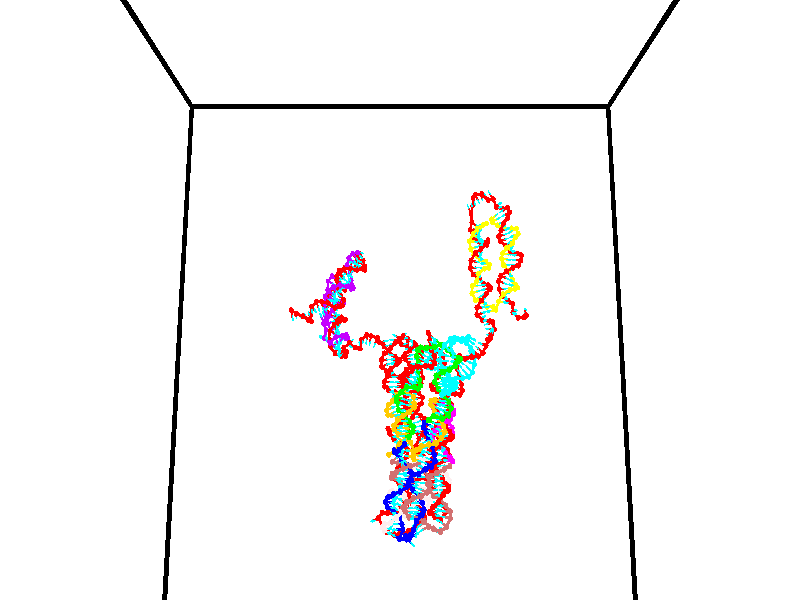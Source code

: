 // switches for output
#declare DRAW_BASES = 1; // possible values are 0, 1; only relevant for DNA ribbons
#declare DRAW_BASES_TYPE = 3; // possible values are 1, 2, 3; only relevant for DNA ribbons
#declare DRAW_FOG = 0; // set to 1 to enable fog

#include "colors.inc"

#include "transforms.inc"
background { rgb <1, 1, 1>}

#default {
   normal{
       ripples 0.25
       frequency 0.20
       turbulence 0.2
       lambda 5
   }
	finish {
		phong 0.1
		phong_size 40.
	}
}

// original window dimensions: 1024x640


// camera settings

camera {
	sky <0, 0.179814, -0.983701>
	up <0, 0.179814, -0.983701>
	right 1.6 * <1, 0, 0>
	location <35, 94.9851, 44.8844>
	look_at <35, 29.7336, 32.9568>
	direction <0, -65.2515, -11.9276>
	angle 67.0682
}


# declare cpy_camera_pos = <35, 94.9851, 44.8844>;
# if (DRAW_FOG = 1)
fog {
	fog_type 2
	up vnormalize(cpy_camera_pos)
	color rgbt<1,1,1,0.3>
	distance 1e-5
	fog_alt 3e-3
	fog_offset 56
}
# end


// LIGHTS

# declare lum = 6;
global_settings {
	ambient_light rgb lum * <0.05, 0.05, 0.05>
	max_trace_level 15
}# declare cpy_direct_light_amount = 0.25;
light_source
{	1000 * <-1, -1.16352, -0.803886>,
	rgb lum * cpy_direct_light_amount
	parallel
}

light_source
{	1000 * <1, 1.16352, 0.803886>,
	rgb lum * cpy_direct_light_amount
	parallel
}

// strand 0

// nucleotide -1

// particle -1
sphere {
	<24.046314, 35.089397, 34.792294> 0.250000
	pigment { color rgbt <1,0,0,0> }
	no_shadow
}
cylinder {
	<24.122570, 34.964420, 35.164536>,  <24.168324, 34.889435, 35.387882>, 0.100000
	pigment { color rgbt <1,0,0,0> }
	no_shadow
}
cylinder {
	<24.122570, 34.964420, 35.164536>,  <24.046314, 35.089397, 34.792294>, 0.100000
	pigment { color rgbt <1,0,0,0> }
	no_shadow
}

// particle -1
sphere {
	<24.122570, 34.964420, 35.164536> 0.100000
	pigment { color rgbt <1,0,0,0> }
	no_shadow
}
sphere {
	0, 1
	scale<0.080000,0.200000,0.300000>
	matrix <0.958548, -0.145248, -0.245131,
		0.211760, 0.938765, 0.271805,
		0.190641, -0.312447, 0.930609,
		24.179762, 34.870686, 35.443718>
	pigment { color rgbt <0,1,1,0> }
	no_shadow
}
cylinder {
	<24.645336, 35.435139, 35.157566>,  <24.046314, 35.089397, 34.792294>, 0.130000
	pigment { color rgbt <1,0,0,0> }
	no_shadow
}

// nucleotide -1

// particle -1
sphere {
	<24.645336, 35.435139, 35.157566> 0.250000
	pigment { color rgbt <1,0,0,0> }
	no_shadow
}
cylinder {
	<24.587219, 35.052895, 35.260094>,  <24.552349, 34.823547, 35.321609>, 0.100000
	pigment { color rgbt <1,0,0,0> }
	no_shadow
}
cylinder {
	<24.587219, 35.052895, 35.260094>,  <24.645336, 35.435139, 35.157566>, 0.100000
	pigment { color rgbt <1,0,0,0> }
	no_shadow
}

// particle -1
sphere {
	<24.587219, 35.052895, 35.260094> 0.100000
	pigment { color rgbt <1,0,0,0> }
	no_shadow
}
sphere {
	0, 1
	scale<0.080000,0.200000,0.300000>
	matrix <0.926087, -0.222529, -0.304702,
		0.348215, 0.193100, 0.917311,
		-0.145290, -0.955611, 0.256316,
		24.543633, 34.766212, 35.336987>
	pigment { color rgbt <0,1,1,0> }
	no_shadow
}
cylinder {
	<25.265396, 35.238693, 35.344265>,  <24.645336, 35.435139, 35.157566>, 0.130000
	pigment { color rgbt <1,0,0,0> }
	no_shadow
}

// nucleotide -1

// particle -1
sphere {
	<25.265396, 35.238693, 35.344265> 0.250000
	pigment { color rgbt <1,0,0,0> }
	no_shadow
}
cylinder {
	<25.083286, 34.889858, 35.272499>,  <24.974020, 34.680557, 35.229439>, 0.100000
	pigment { color rgbt <1,0,0,0> }
	no_shadow
}
cylinder {
	<25.083286, 34.889858, 35.272499>,  <25.265396, 35.238693, 35.344265>, 0.100000
	pigment { color rgbt <1,0,0,0> }
	no_shadow
}

// particle -1
sphere {
	<25.083286, 34.889858, 35.272499> 0.100000
	pigment { color rgbt <1,0,0,0> }
	no_shadow
}
sphere {
	0, 1
	scale<0.080000,0.200000,0.300000>
	matrix <0.882275, -0.414813, -0.222533,
		0.119643, -0.259610, 0.958274,
		-0.455276, -0.872086, -0.179418,
		24.946703, 34.628231, 35.218674>
	pigment { color rgbt <0,1,1,0> }
	no_shadow
}
cylinder {
	<25.753122, 34.808868, 35.587635>,  <25.265396, 35.238693, 35.344265>, 0.130000
	pigment { color rgbt <1,0,0,0> }
	no_shadow
}

// nucleotide -1

// particle -1
sphere {
	<25.753122, 34.808868, 35.587635> 0.250000
	pigment { color rgbt <1,0,0,0> }
	no_shadow
}
cylinder {
	<25.517405, 34.602985, 35.338539>,  <25.375973, 34.479454, 35.189083>, 0.100000
	pigment { color rgbt <1,0,0,0> }
	no_shadow
}
cylinder {
	<25.517405, 34.602985, 35.338539>,  <25.753122, 34.808868, 35.587635>, 0.100000
	pigment { color rgbt <1,0,0,0> }
	no_shadow
}

// particle -1
sphere {
	<25.517405, 34.602985, 35.338539> 0.100000
	pigment { color rgbt <1,0,0,0> }
	no_shadow
}
sphere {
	0, 1
	scale<0.080000,0.200000,0.300000>
	matrix <0.807904, -0.379925, -0.450498,
		-0.004719, -0.768591, 0.639723,
		-0.589295, -0.514709, -0.622740,
		25.340616, 34.448574, 35.151718>
	pigment { color rgbt <0,1,1,0> }
	no_shadow
}
cylinder {
	<25.956320, 34.074310, 35.599934>,  <25.753122, 34.808868, 35.587635>, 0.130000
	pigment { color rgbt <1,0,0,0> }
	no_shadow
}

// nucleotide -1

// particle -1
sphere {
	<25.956320, 34.074310, 35.599934> 0.250000
	pigment { color rgbt <1,0,0,0> }
	no_shadow
}
cylinder {
	<25.815174, 34.165703, 35.236996>,  <25.730486, 34.220539, 35.019234>, 0.100000
	pigment { color rgbt <1,0,0,0> }
	no_shadow
}
cylinder {
	<25.815174, 34.165703, 35.236996>,  <25.956320, 34.074310, 35.599934>, 0.100000
	pigment { color rgbt <1,0,0,0> }
	no_shadow
}

// particle -1
sphere {
	<25.815174, 34.165703, 35.236996> 0.100000
	pigment { color rgbt <1,0,0,0> }
	no_shadow
}
sphere {
	0, 1
	scale<0.080000,0.200000,0.300000>
	matrix <0.853739, -0.318216, -0.412150,
		-0.382903, -0.920072, -0.082778,
		-0.352866, 0.228484, -0.907348,
		25.709314, 34.234249, 34.964790>
	pigment { color rgbt <0,1,1,0> }
	no_shadow
}
cylinder {
	<25.796925, 33.571392, 34.946014>,  <25.956320, 34.074310, 35.599934>, 0.130000
	pigment { color rgbt <1,0,0,0> }
	no_shadow
}

// nucleotide -1

// particle -1
sphere {
	<25.796925, 33.571392, 34.946014> 0.250000
	pigment { color rgbt <1,0,0,0> }
	no_shadow
}
cylinder {
	<25.925669, 33.936352, 34.844868>,  <26.002916, 34.155327, 34.784180>, 0.100000
	pigment { color rgbt <1,0,0,0> }
	no_shadow
}
cylinder {
	<25.925669, 33.936352, 34.844868>,  <25.796925, 33.571392, 34.946014>, 0.100000
	pigment { color rgbt <1,0,0,0> }
	no_shadow
}

// particle -1
sphere {
	<25.925669, 33.936352, 34.844868> 0.100000
	pigment { color rgbt <1,0,0,0> }
	no_shadow
}
sphere {
	0, 1
	scale<0.080000,0.200000,0.300000>
	matrix <0.865185, -0.391907, -0.312831,
		-0.384525, -0.118088, -0.915530,
		0.321862, 0.912395, -0.252866,
		26.022226, 34.210072, 34.769009>
	pigment { color rgbt <0,1,1,0> }
	no_shadow
}
cylinder {
	<25.882837, 33.674854, 34.249664>,  <25.796925, 33.571392, 34.946014>, 0.130000
	pigment { color rgbt <1,0,0,0> }
	no_shadow
}

// nucleotide -1

// particle -1
sphere {
	<25.882837, 33.674854, 34.249664> 0.250000
	pigment { color rgbt <1,0,0,0> }
	no_shadow
}
cylinder {
	<26.130188, 33.868755, 34.497093>,  <26.278599, 33.985096, 34.645550>, 0.100000
	pigment { color rgbt <1,0,0,0> }
	no_shadow
}
cylinder {
	<26.130188, 33.868755, 34.497093>,  <25.882837, 33.674854, 34.249664>, 0.100000
	pigment { color rgbt <1,0,0,0> }
	no_shadow
}

// particle -1
sphere {
	<26.130188, 33.868755, 34.497093> 0.100000
	pigment { color rgbt <1,0,0,0> }
	no_shadow
}
sphere {
	0, 1
	scale<0.080000,0.200000,0.300000>
	matrix <0.778647, -0.484471, -0.398743,
		0.106389, 0.728221, -0.677035,
		0.618377, 0.484749, 0.618569,
		26.315701, 34.014179, 34.682663>
	pigment { color rgbt <0,1,1,0> }
	no_shadow
}
cylinder {
	<26.425919, 33.943684, 33.856205>,  <25.882837, 33.674854, 34.249664>, 0.130000
	pigment { color rgbt <1,0,0,0> }
	no_shadow
}

// nucleotide -1

// particle -1
sphere {
	<26.425919, 33.943684, 33.856205> 0.250000
	pigment { color rgbt <1,0,0,0> }
	no_shadow
}
cylinder {
	<26.563768, 33.921165, 34.231026>,  <26.646479, 33.907654, 34.455917>, 0.100000
	pigment { color rgbt <1,0,0,0> }
	no_shadow
}
cylinder {
	<26.563768, 33.921165, 34.231026>,  <26.425919, 33.943684, 33.856205>, 0.100000
	pigment { color rgbt <1,0,0,0> }
	no_shadow
}

// particle -1
sphere {
	<26.563768, 33.921165, 34.231026> 0.100000
	pigment { color rgbt <1,0,0,0> }
	no_shadow
}
sphere {
	0, 1
	scale<0.080000,0.200000,0.300000>
	matrix <0.892105, -0.291073, -0.345579,
		0.292205, 0.955043, -0.050090,
		0.344623, -0.056294, 0.937052,
		26.667154, 33.904278, 34.512142>
	pigment { color rgbt <0,1,1,0> }
	no_shadow
}
cylinder {
	<27.019297, 34.382950, 33.954300>,  <26.425919, 33.943684, 33.856205>, 0.130000
	pigment { color rgbt <1,0,0,0> }
	no_shadow
}

// nucleotide -1

// particle -1
sphere {
	<27.019297, 34.382950, 33.954300> 0.250000
	pigment { color rgbt <1,0,0,0> }
	no_shadow
}
cylinder {
	<27.062166, 34.098988, 34.232738>,  <27.087889, 33.928612, 34.399803>, 0.100000
	pigment { color rgbt <1,0,0,0> }
	no_shadow
}
cylinder {
	<27.062166, 34.098988, 34.232738>,  <27.019297, 34.382950, 33.954300>, 0.100000
	pigment { color rgbt <1,0,0,0> }
	no_shadow
}

// particle -1
sphere {
	<27.062166, 34.098988, 34.232738> 0.100000
	pigment { color rgbt <1,0,0,0> }
	no_shadow
}
sphere {
	0, 1
	scale<0.080000,0.200000,0.300000>
	matrix <0.914798, -0.203823, -0.348713,
		0.389433, 0.674159, 0.627575,
		0.107174, -0.709905, 0.696095,
		27.094318, 33.886017, 34.441566>
	pigment { color rgbt <0,1,1,0> }
	no_shadow
}
cylinder {
	<27.683050, 34.453979, 34.093273>,  <27.019297, 34.382950, 33.954300>, 0.130000
	pigment { color rgbt <1,0,0,0> }
	no_shadow
}

// nucleotide -1

// particle -1
sphere {
	<27.683050, 34.453979, 34.093273> 0.250000
	pigment { color rgbt <1,0,0,0> }
	no_shadow
}
cylinder {
	<27.584435, 34.094444, 34.238216>,  <27.525265, 33.878723, 34.325184>, 0.100000
	pigment { color rgbt <1,0,0,0> }
	no_shadow
}
cylinder {
	<27.584435, 34.094444, 34.238216>,  <27.683050, 34.453979, 34.093273>, 0.100000
	pigment { color rgbt <1,0,0,0> }
	no_shadow
}

// particle -1
sphere {
	<27.584435, 34.094444, 34.238216> 0.100000
	pigment { color rgbt <1,0,0,0> }
	no_shadow
}
sphere {
	0, 1
	scale<0.080000,0.200000,0.300000>
	matrix <0.852830, -0.378814, -0.359417,
		0.460325, 0.220419, 0.859951,
		-0.246539, -0.898841, 0.362358,
		27.510473, 33.824791, 34.346924>
	pigment { color rgbt <0,1,1,0> }
	no_shadow
}
cylinder {
	<28.363258, 34.055687, 34.440975>,  <27.683050, 34.453979, 34.093273>, 0.130000
	pigment { color rgbt <1,0,0,0> }
	no_shadow
}

// nucleotide -1

// particle -1
sphere {
	<28.363258, 34.055687, 34.440975> 0.250000
	pigment { color rgbt <1,0,0,0> }
	no_shadow
}
cylinder {
	<28.103388, 33.780296, 34.312027>,  <27.947466, 33.615063, 34.234657>, 0.100000
	pigment { color rgbt <1,0,0,0> }
	no_shadow
}
cylinder {
	<28.103388, 33.780296, 34.312027>,  <28.363258, 34.055687, 34.440975>, 0.100000
	pigment { color rgbt <1,0,0,0> }
	no_shadow
}

// particle -1
sphere {
	<28.103388, 33.780296, 34.312027> 0.100000
	pigment { color rgbt <1,0,0,0> }
	no_shadow
}
sphere {
	0, 1
	scale<0.080000,0.200000,0.300000>
	matrix <0.714683, -0.408587, -0.567701,
		0.259134, -0.599212, 0.757493,
		-0.649675, -0.688478, -0.322368,
		27.908485, 33.573753, 34.215317>
	pigment { color rgbt <0,1,1,0> }
	no_shadow
}
cylinder {
	<28.861473, 33.579357, 34.221554>,  <28.363258, 34.055687, 34.440975>, 0.130000
	pigment { color rgbt <1,0,0,0> }
	no_shadow
}

// nucleotide -1

// particle -1
sphere {
	<28.861473, 33.579357, 34.221554> 0.250000
	pigment { color rgbt <1,0,0,0> }
	no_shadow
}
cylinder {
	<28.514557, 33.479225, 34.049442>,  <28.306406, 33.419147, 33.946175>, 0.100000
	pigment { color rgbt <1,0,0,0> }
	no_shadow
}
cylinder {
	<28.514557, 33.479225, 34.049442>,  <28.861473, 33.579357, 34.221554>, 0.100000
	pigment { color rgbt <1,0,0,0> }
	no_shadow
}

// particle -1
sphere {
	<28.514557, 33.479225, 34.049442> 0.100000
	pigment { color rgbt <1,0,0,0> }
	no_shadow
}
sphere {
	0, 1
	scale<0.080000,0.200000,0.300000>
	matrix <0.497260, -0.395411, -0.772258,
		0.023180, -0.883734, 0.467414,
		-0.867292, -0.250327, -0.430280,
		28.254370, 33.404125, 33.920357>
	pigment { color rgbt <0,1,1,0> }
	no_shadow
}
cylinder {
	<29.005095, 32.848137, 34.010090>,  <28.861473, 33.579357, 34.221554>, 0.130000
	pigment { color rgbt <1,0,0,0> }
	no_shadow
}

// nucleotide -1

// particle -1
sphere {
	<29.005095, 32.848137, 34.010090> 0.250000
	pigment { color rgbt <1,0,0,0> }
	no_shadow
}
cylinder {
	<28.727209, 32.990959, 33.760330>,  <28.560478, 33.076653, 33.610474>, 0.100000
	pigment { color rgbt <1,0,0,0> }
	no_shadow
}
cylinder {
	<28.727209, 32.990959, 33.760330>,  <29.005095, 32.848137, 34.010090>, 0.100000
	pigment { color rgbt <1,0,0,0> }
	no_shadow
}

// particle -1
sphere {
	<28.727209, 32.990959, 33.760330> 0.100000
	pigment { color rgbt <1,0,0,0> }
	no_shadow
}
sphere {
	0, 1
	scale<0.080000,0.200000,0.300000>
	matrix <0.507319, -0.372154, -0.777258,
		-0.509900, -0.856745, 0.077399,
		-0.694716, 0.357058, -0.624404,
		28.518795, 33.098076, 33.573009>
	pigment { color rgbt <0,1,1,0> }
	no_shadow
}
cylinder {
	<29.076132, 32.408913, 33.432014>,  <29.005095, 32.848137, 34.010090>, 0.130000
	pigment { color rgbt <1,0,0,0> }
	no_shadow
}

// nucleotide -1

// particle -1
sphere {
	<29.076132, 32.408913, 33.432014> 0.250000
	pigment { color rgbt <1,0,0,0> }
	no_shadow
}
cylinder {
	<28.845610, 32.693947, 33.271965>,  <28.707296, 32.864967, 33.175934>, 0.100000
	pigment { color rgbt <1,0,0,0> }
	no_shadow
}
cylinder {
	<28.845610, 32.693947, 33.271965>,  <29.076132, 32.408913, 33.432014>, 0.100000
	pigment { color rgbt <1,0,0,0> }
	no_shadow
}

// particle -1
sphere {
	<28.845610, 32.693947, 33.271965> 0.100000
	pigment { color rgbt <1,0,0,0> }
	no_shadow
}
sphere {
	0, 1
	scale<0.080000,0.200000,0.300000>
	matrix <0.301942, -0.269302, -0.914498,
		-0.759411, -0.647843, -0.059959,
		-0.576304, 0.712584, -0.400122,
		28.672718, 32.907722, 33.151928>
	pigment { color rgbt <0,1,1,0> }
	no_shadow
}
cylinder {
	<28.691414, 32.112823, 32.963215>,  <29.076132, 32.408913, 33.432014>, 0.130000
	pigment { color rgbt <1,0,0,0> }
	no_shadow
}

// nucleotide -1

// particle -1
sphere {
	<28.691414, 32.112823, 32.963215> 0.250000
	pigment { color rgbt <1,0,0,0> }
	no_shadow
}
cylinder {
	<28.697937, 32.497353, 32.853237>,  <28.701851, 32.728069, 32.787251>, 0.100000
	pigment { color rgbt <1,0,0,0> }
	no_shadow
}
cylinder {
	<28.697937, 32.497353, 32.853237>,  <28.691414, 32.112823, 32.963215>, 0.100000
	pigment { color rgbt <1,0,0,0> }
	no_shadow
}

// particle -1
sphere {
	<28.697937, 32.497353, 32.853237> 0.100000
	pigment { color rgbt <1,0,0,0> }
	no_shadow
}
sphere {
	0, 1
	scale<0.080000,0.200000,0.300000>
	matrix <0.470950, -0.249955, -0.846007,
		-0.882009, -0.115692, -0.456810,
		0.016306, 0.961321, -0.274948,
		28.702829, 32.785748, 32.770752>
	pigment { color rgbt <0,1,1,0> }
	no_shadow
}
cylinder {
	<28.286785, 32.131252, 32.354790>,  <28.691414, 32.112823, 32.963215>, 0.130000
	pigment { color rgbt <1,0,0,0> }
	no_shadow
}

// nucleotide -1

// particle -1
sphere {
	<28.286785, 32.131252, 32.354790> 0.250000
	pigment { color rgbt <1,0,0,0> }
	no_shadow
}
cylinder {
	<28.559683, 32.422775, 32.378044>,  <28.723421, 32.597691, 32.391998>, 0.100000
	pigment { color rgbt <1,0,0,0> }
	no_shadow
}
cylinder {
	<28.559683, 32.422775, 32.378044>,  <28.286785, 32.131252, 32.354790>, 0.100000
	pigment { color rgbt <1,0,0,0> }
	no_shadow
}

// particle -1
sphere {
	<28.559683, 32.422775, 32.378044> 0.100000
	pigment { color rgbt <1,0,0,0> }
	no_shadow
}
sphere {
	0, 1
	scale<0.080000,0.200000,0.300000>
	matrix <0.433181, -0.338878, -0.835174,
		-0.588981, 0.594977, -0.546904,
		0.682243, 0.728810, 0.058140,
		28.764357, 32.641418, 32.395485>
	pigment { color rgbt <0,1,1,0> }
	no_shadow
}
cylinder {
	<28.301985, 32.409458, 31.674070>,  <28.286785, 32.131252, 32.354790>, 0.130000
	pigment { color rgbt <1,0,0,0> }
	no_shadow
}

// nucleotide -1

// particle -1
sphere {
	<28.301985, 32.409458, 31.674070> 0.250000
	pigment { color rgbt <1,0,0,0> }
	no_shadow
}
cylinder {
	<28.637081, 32.512638, 31.866590>,  <28.838139, 32.574547, 31.982103>, 0.100000
	pigment { color rgbt <1,0,0,0> }
	no_shadow
}
cylinder {
	<28.637081, 32.512638, 31.866590>,  <28.301985, 32.409458, 31.674070>, 0.100000
	pigment { color rgbt <1,0,0,0> }
	no_shadow
}

// particle -1
sphere {
	<28.637081, 32.512638, 31.866590> 0.100000
	pigment { color rgbt <1,0,0,0> }
	no_shadow
}
sphere {
	0, 1
	scale<0.080000,0.200000,0.300000>
	matrix <0.531115, -0.180041, -0.827951,
		-0.126918, 0.949234, -0.287829,
		0.837740, 0.257952, 0.481302,
		28.888403, 32.590023, 32.010983>
	pigment { color rgbt <0,1,1,0> }
	no_shadow
}
cylinder {
	<28.567636, 32.832848, 31.171083>,  <28.301985, 32.409458, 31.674070>, 0.130000
	pigment { color rgbt <1,0,0,0> }
	no_shadow
}

// nucleotide -1

// particle -1
sphere {
	<28.567636, 32.832848, 31.171083> 0.250000
	pigment { color rgbt <1,0,0,0> }
	no_shadow
}
cylinder {
	<28.868153, 32.747467, 31.420883>,  <29.048462, 32.696239, 31.570763>, 0.100000
	pigment { color rgbt <1,0,0,0> }
	no_shadow
}
cylinder {
	<28.868153, 32.747467, 31.420883>,  <28.567636, 32.832848, 31.171083>, 0.100000
	pigment { color rgbt <1,0,0,0> }
	no_shadow
}

// particle -1
sphere {
	<28.868153, 32.747467, 31.420883> 0.100000
	pigment { color rgbt <1,0,0,0> }
	no_shadow
}
sphere {
	0, 1
	scale<0.080000,0.200000,0.300000>
	matrix <0.611110, -0.132317, -0.780408,
		0.249210, 0.967952, 0.031033,
		0.751291, -0.213450, 0.624500,
		29.093540, 32.683434, 31.608232>
	pigment { color rgbt <0,1,1,0> }
	no_shadow
}
cylinder {
	<29.159748, 33.125328, 30.828360>,  <28.567636, 32.832848, 31.171083>, 0.130000
	pigment { color rgbt <1,0,0,0> }
	no_shadow
}

// nucleotide -1

// particle -1
sphere {
	<29.159748, 33.125328, 30.828360> 0.250000
	pigment { color rgbt <1,0,0,0> }
	no_shadow
}
cylinder {
	<29.332550, 32.856834, 31.069298>,  <29.436232, 32.695740, 31.213861>, 0.100000
	pigment { color rgbt <1,0,0,0> }
	no_shadow
}
cylinder {
	<29.332550, 32.856834, 31.069298>,  <29.159748, 33.125328, 30.828360>, 0.100000
	pigment { color rgbt <1,0,0,0> }
	no_shadow
}

// particle -1
sphere {
	<29.332550, 32.856834, 31.069298> 0.100000
	pigment { color rgbt <1,0,0,0> }
	no_shadow
}
sphere {
	0, 1
	scale<0.080000,0.200000,0.300000>
	matrix <0.609684, -0.274793, -0.743488,
		0.664573, 0.688431, 0.290527,
		0.432005, -0.671231, 0.602345,
		29.462152, 32.655464, 31.250002>
	pigment { color rgbt <0,1,1,0> }
	no_shadow
}
cylinder {
	<29.796246, 33.279320, 30.796967>,  <29.159748, 33.125328, 30.828360>, 0.130000
	pigment { color rgbt <1,0,0,0> }
	no_shadow
}

// nucleotide -1

// particle -1
sphere {
	<29.796246, 33.279320, 30.796967> 0.250000
	pigment { color rgbt <1,0,0,0> }
	no_shadow
}
cylinder {
	<29.779573, 32.895519, 30.908413>,  <29.769569, 32.665241, 30.975281>, 0.100000
	pigment { color rgbt <1,0,0,0> }
	no_shadow
}
cylinder {
	<29.779573, 32.895519, 30.908413>,  <29.796246, 33.279320, 30.796967>, 0.100000
	pigment { color rgbt <1,0,0,0> }
	no_shadow
}

// particle -1
sphere {
	<29.779573, 32.895519, 30.908413> 0.100000
	pigment { color rgbt <1,0,0,0> }
	no_shadow
}
sphere {
	0, 1
	scale<0.080000,0.200000,0.300000>
	matrix <0.697946, -0.227502, -0.679054,
		0.714936, 0.166155, 0.679160,
		-0.041682, -0.959498, 0.278617,
		29.767069, 32.607670, 30.991999>
	pigment { color rgbt <0,1,1,0> }
	no_shadow
}
cylinder {
	<30.486416, 33.141705, 30.890549>,  <29.796246, 33.279320, 30.796967>, 0.130000
	pigment { color rgbt <1,0,0,0> }
	no_shadow
}

// nucleotide -1

// particle -1
sphere {
	<30.486416, 33.141705, 30.890549> 0.250000
	pigment { color rgbt <1,0,0,0> }
	no_shadow
}
cylinder {
	<30.297413, 32.791492, 30.850197>,  <30.184011, 32.581364, 30.825985>, 0.100000
	pigment { color rgbt <1,0,0,0> }
	no_shadow
}
cylinder {
	<30.297413, 32.791492, 30.850197>,  <30.486416, 33.141705, 30.890549>, 0.100000
	pigment { color rgbt <1,0,0,0> }
	no_shadow
}

// particle -1
sphere {
	<30.297413, 32.791492, 30.850197> 0.100000
	pigment { color rgbt <1,0,0,0> }
	no_shadow
}
sphere {
	0, 1
	scale<0.080000,0.200000,0.300000>
	matrix <0.627179, -0.253626, -0.736424,
		0.619178, -0.411236, 0.668957,
		-0.472509, -0.875533, -0.100879,
		30.155661, 32.528831, 30.819933>
	pigment { color rgbt <0,1,1,0> }
	no_shadow
}
cylinder {
	<31.046337, 32.689220, 30.698709>,  <30.486416, 33.141705, 30.890549>, 0.130000
	pigment { color rgbt <1,0,0,0> }
	no_shadow
}

// nucleotide -1

// particle -1
sphere {
	<31.046337, 32.689220, 30.698709> 0.250000
	pigment { color rgbt <1,0,0,0> }
	no_shadow
}
cylinder {
	<30.715946, 32.481468, 30.611073>,  <30.517712, 32.356815, 30.558491>, 0.100000
	pigment { color rgbt <1,0,0,0> }
	no_shadow
}
cylinder {
	<30.715946, 32.481468, 30.611073>,  <31.046337, 32.689220, 30.698709>, 0.100000
	pigment { color rgbt <1,0,0,0> }
	no_shadow
}

// particle -1
sphere {
	<30.715946, 32.481468, 30.611073> 0.100000
	pigment { color rgbt <1,0,0,0> }
	no_shadow
}
sphere {
	0, 1
	scale<0.080000,0.200000,0.300000>
	matrix <0.426261, -0.321158, -0.845671,
		0.368862, -0.791897, 0.486661,
		-0.825980, -0.519381, -0.219092,
		30.468153, 32.325653, 30.545345>
	pigment { color rgbt <0,1,1,0> }
	no_shadow
}
cylinder {
	<31.235485, 32.016304, 30.654100>,  <31.046337, 32.689220, 30.698709>, 0.130000
	pigment { color rgbt <1,0,0,0> }
	no_shadow
}

// nucleotide -1

// particle -1
sphere {
	<31.235485, 32.016304, 30.654100> 0.250000
	pigment { color rgbt <1,0,0,0> }
	no_shadow
}
cylinder {
	<30.894440, 32.046707, 30.447308>,  <30.689812, 32.064949, 30.323231>, 0.100000
	pigment { color rgbt <1,0,0,0> }
	no_shadow
}
cylinder {
	<30.894440, 32.046707, 30.447308>,  <31.235485, 32.016304, 30.654100>, 0.100000
	pigment { color rgbt <1,0,0,0> }
	no_shadow
}

// particle -1
sphere {
	<30.894440, 32.046707, 30.447308> 0.100000
	pigment { color rgbt <1,0,0,0> }
	no_shadow
}
sphere {
	0, 1
	scale<0.080000,0.200000,0.300000>
	matrix <0.472580, -0.310011, -0.824962,
		-0.222975, -0.947690, 0.228399,
		-0.852614, 0.076009, -0.516984,
		30.638655, 32.069511, 30.292212>
	pigment { color rgbt <0,1,1,0> }
	no_shadow
}
cylinder {
	<31.198622, 31.442499, 30.185734>,  <31.235485, 32.016304, 30.654100>, 0.130000
	pigment { color rgbt <1,0,0,0> }
	no_shadow
}

// nucleotide -1

// particle -1
sphere {
	<31.198622, 31.442499, 30.185734> 0.250000
	pigment { color rgbt <1,0,0,0> }
	no_shadow
}
cylinder {
	<30.942438, 31.708094, 30.031366>,  <30.788727, 31.867451, 29.938745>, 0.100000
	pigment { color rgbt <1,0,0,0> }
	no_shadow
}
cylinder {
	<30.942438, 31.708094, 30.031366>,  <31.198622, 31.442499, 30.185734>, 0.100000
	pigment { color rgbt <1,0,0,0> }
	no_shadow
}

// particle -1
sphere {
	<30.942438, 31.708094, 30.031366> 0.100000
	pigment { color rgbt <1,0,0,0> }
	no_shadow
}
sphere {
	0, 1
	scale<0.080000,0.200000,0.300000>
	matrix <0.232161, -0.311606, -0.921414,
		-0.732061, -0.679724, 0.045420,
		-0.640460, 0.663986, -0.385920,
		30.750299, 31.907290, 29.915590>
	pigment { color rgbt <0,1,1,0> }
	no_shadow
}
cylinder {
	<31.012749, 31.043484, 29.555931>,  <31.198622, 31.442499, 30.185734>, 0.130000
	pigment { color rgbt <1,0,0,0> }
	no_shadow
}

// nucleotide -1

// particle -1
sphere {
	<31.012749, 31.043484, 29.555931> 0.250000
	pigment { color rgbt <1,0,0,0> }
	no_shadow
}
cylinder {
	<30.910564, 31.424627, 29.490450>,  <30.849253, 31.653313, 29.451160>, 0.100000
	pigment { color rgbt <1,0,0,0> }
	no_shadow
}
cylinder {
	<30.910564, 31.424627, 29.490450>,  <31.012749, 31.043484, 29.555931>, 0.100000
	pigment { color rgbt <1,0,0,0> }
	no_shadow
}

// particle -1
sphere {
	<30.910564, 31.424627, 29.490450> 0.100000
	pigment { color rgbt <1,0,0,0> }
	no_shadow
}
sphere {
	0, 1
	scale<0.080000,0.200000,0.300000>
	matrix <0.304369, -0.081452, -0.949066,
		-0.917659, -0.292277, -0.269212,
		-0.255462, 0.952859, -0.163705,
		30.833925, 31.710485, 29.441338>
	pigment { color rgbt <0,1,1,0> }
	no_shadow
}
cylinder {
	<30.591179, 31.059889, 28.903542>,  <31.012749, 31.043484, 29.555931>, 0.130000
	pigment { color rgbt <1,0,0,0> }
	no_shadow
}

// nucleotide -1

// particle -1
sphere {
	<30.591179, 31.059889, 28.903542> 0.250000
	pigment { color rgbt <1,0,0,0> }
	no_shadow
}
cylinder {
	<30.781616, 31.403418, 28.979183>,  <30.895878, 31.609535, 29.024569>, 0.100000
	pigment { color rgbt <1,0,0,0> }
	no_shadow
}
cylinder {
	<30.781616, 31.403418, 28.979183>,  <30.591179, 31.059889, 28.903542>, 0.100000
	pigment { color rgbt <1,0,0,0> }
	no_shadow
}

// particle -1
sphere {
	<30.781616, 31.403418, 28.979183> 0.100000
	pigment { color rgbt <1,0,0,0> }
	no_shadow
}
sphere {
	0, 1
	scale<0.080000,0.200000,0.300000>
	matrix <0.336454, 0.020790, -0.941470,
		-0.812487, 0.511852, -0.279056,
		0.476092, 0.858822, 0.189106,
		30.924444, 31.661064, 29.035915>
	pigment { color rgbt <0,1,1,0> }
	no_shadow
}
cylinder {
	<30.112192, 30.526863, 29.009350>,  <30.591179, 31.059889, 28.903542>, 0.130000
	pigment { color rgbt <1,0,0,0> }
	no_shadow
}

// nucleotide -1

// particle -1
sphere {
	<30.112192, 30.526863, 29.009350> 0.250000
	pigment { color rgbt <1,0,0,0> }
	no_shadow
}
cylinder {
	<30.162638, 30.290056, 29.327747>,  <30.192905, 30.147972, 29.518785>, 0.100000
	pigment { color rgbt <1,0,0,0> }
	no_shadow
}
cylinder {
	<30.162638, 30.290056, 29.327747>,  <30.112192, 30.526863, 29.009350>, 0.100000
	pigment { color rgbt <1,0,0,0> }
	no_shadow
}

// particle -1
sphere {
	<30.162638, 30.290056, 29.327747> 0.100000
	pigment { color rgbt <1,0,0,0> }
	no_shadow
}
sphere {
	0, 1
	scale<0.080000,0.200000,0.300000>
	matrix <-0.664295, -0.646330, -0.375460,
		0.736755, -0.481425, -0.474785,
		0.126113, -0.592019, 0.795996,
		30.200472, 30.112450, 29.566545>
	pigment { color rgbt <0,1,1,0> }
	no_shadow
}
cylinder {
	<30.290455, 29.784882, 28.762503>,  <30.112192, 30.526863, 29.009350>, 0.130000
	pigment { color rgbt <1,0,0,0> }
	no_shadow
}

// nucleotide -1

// particle -1
sphere {
	<30.290455, 29.784882, 28.762503> 0.250000
	pigment { color rgbt <1,0,0,0> }
	no_shadow
}
cylinder {
	<30.137785, 29.744371, 29.129995>,  <30.046183, 29.720066, 29.350491>, 0.100000
	pigment { color rgbt <1,0,0,0> }
	no_shadow
}
cylinder {
	<30.137785, 29.744371, 29.129995>,  <30.290455, 29.784882, 28.762503>, 0.100000
	pigment { color rgbt <1,0,0,0> }
	no_shadow
}

// particle -1
sphere {
	<30.137785, 29.744371, 29.129995> 0.100000
	pigment { color rgbt <1,0,0,0> }
	no_shadow
}
sphere {
	0, 1
	scale<0.080000,0.200000,0.300000>
	matrix <-0.462843, -0.839438, -0.284815,
		0.800064, -0.533935, 0.273516,
		-0.381673, -0.101276, 0.918732,
		30.023283, 29.713989, 29.405615>
	pigment { color rgbt <0,1,1,0> }
	no_shadow
}
cylinder {
	<30.516668, 29.090382, 29.181612>,  <30.290455, 29.784882, 28.762503>, 0.130000
	pigment { color rgbt <1,0,0,0> }
	no_shadow
}

// nucleotide -1

// particle -1
sphere {
	<30.516668, 29.090382, 29.181612> 0.250000
	pigment { color rgbt <1,0,0,0> }
	no_shadow
}
cylinder {
	<30.158020, 29.254278, 29.248760>,  <29.942831, 29.352615, 29.289049>, 0.100000
	pigment { color rgbt <1,0,0,0> }
	no_shadow
}
cylinder {
	<30.158020, 29.254278, 29.248760>,  <30.516668, 29.090382, 29.181612>, 0.100000
	pigment { color rgbt <1,0,0,0> }
	no_shadow
}

// particle -1
sphere {
	<30.158020, 29.254278, 29.248760> 0.100000
	pigment { color rgbt <1,0,0,0> }
	no_shadow
}
sphere {
	0, 1
	scale<0.080000,0.200000,0.300000>
	matrix <-0.440265, -0.784477, -0.436763,
		-0.047268, -0.465520, 0.883774,
		-0.896623, 0.409740, 0.167872,
		29.889032, 29.377201, 29.299122>
	pigment { color rgbt <0,1,1,0> }
	no_shadow
}
cylinder {
	<30.159773, 28.503248, 29.411757>,  <30.516668, 29.090382, 29.181612>, 0.130000
	pigment { color rgbt <1,0,0,0> }
	no_shadow
}

// nucleotide -1

// particle -1
sphere {
	<30.159773, 28.503248, 29.411757> 0.250000
	pigment { color rgbt <1,0,0,0> }
	no_shadow
}
cylinder {
	<29.894697, 28.776495, 29.288992>,  <29.735653, 28.940443, 29.215332>, 0.100000
	pigment { color rgbt <1,0,0,0> }
	no_shadow
}
cylinder {
	<29.894697, 28.776495, 29.288992>,  <30.159773, 28.503248, 29.411757>, 0.100000
	pigment { color rgbt <1,0,0,0> }
	no_shadow
}

// particle -1
sphere {
	<29.894697, 28.776495, 29.288992> 0.100000
	pigment { color rgbt <1,0,0,0> }
	no_shadow
}
sphere {
	0, 1
	scale<0.080000,0.200000,0.300000>
	matrix <-0.527976, -0.716807, -0.455444,
		-0.531119, -0.139775, 0.835689,
		-0.662687, 0.683118, -0.306912,
		29.695890, 28.981430, 29.196918>
	pigment { color rgbt <0,1,1,0> }
	no_shadow
}
cylinder {
	<29.466532, 28.228600, 29.613335>,  <30.159773, 28.503248, 29.411757>, 0.130000
	pigment { color rgbt <1,0,0,0> }
	no_shadow
}

// nucleotide -1

// particle -1
sphere {
	<29.466532, 28.228600, 29.613335> 0.250000
	pigment { color rgbt <1,0,0,0> }
	no_shadow
}
cylinder {
	<29.461651, 28.450691, 29.280691>,  <29.458723, 28.583946, 29.081106>, 0.100000
	pigment { color rgbt <1,0,0,0> }
	no_shadow
}
cylinder {
	<29.461651, 28.450691, 29.280691>,  <29.466532, 28.228600, 29.613335>, 0.100000
	pigment { color rgbt <1,0,0,0> }
	no_shadow
}

// particle -1
sphere {
	<29.461651, 28.450691, 29.280691> 0.100000
	pigment { color rgbt <1,0,0,0> }
	no_shadow
}
sphere {
	0, 1
	scale<0.080000,0.200000,0.300000>
	matrix <-0.560115, -0.692739, -0.454295,
		-0.828325, 0.460252, 0.319446,
		-0.012202, 0.555230, -0.831607,
		29.457991, 28.617260, 29.031210>
	pigment { color rgbt <0,1,1,0> }
	no_shadow
}
cylinder {
	<28.735746, 28.117104, 29.525522>,  <29.466532, 28.228600, 29.613335>, 0.130000
	pigment { color rgbt <1,0,0,0> }
	no_shadow
}

// nucleotide -1

// particle -1
sphere {
	<28.735746, 28.117104, 29.525522> 0.250000
	pigment { color rgbt <1,0,0,0> }
	no_shadow
}
cylinder {
	<28.697304, 27.778734, 29.735350>,  <28.674238, 27.575712, 29.861246>, 0.100000
	pigment { color rgbt <1,0,0,0> }
	no_shadow
}
cylinder {
	<28.697304, 27.778734, 29.735350>,  <28.735746, 28.117104, 29.525522>, 0.100000
	pigment { color rgbt <1,0,0,0> }
	no_shadow
}

// particle -1
sphere {
	<28.697304, 27.778734, 29.735350> 0.100000
	pigment { color rgbt <1,0,0,0> }
	no_shadow
}
sphere {
	0, 1
	scale<0.080000,0.200000,0.300000>
	matrix <-0.533996, 0.488568, 0.690036,
		-0.840008, -0.213803, -0.498674,
		-0.096105, -0.845925, 0.524571,
		28.668472, 27.524956, 29.892721>
	pigment { color rgbt <0,1,1,0> }
	no_shadow
}
cylinder {
	<28.051304, 28.096220, 29.817858>,  <28.735746, 28.117104, 29.525522>, 0.130000
	pigment { color rgbt <1,0,0,0> }
	no_shadow
}

// nucleotide -1

// particle -1
sphere {
	<28.051304, 28.096220, 29.817858> 0.250000
	pigment { color rgbt <1,0,0,0> }
	no_shadow
}
cylinder {
	<28.299070, 27.884386, 30.049673>,  <28.447731, 27.757286, 30.188763>, 0.100000
	pigment { color rgbt <1,0,0,0> }
	no_shadow
}
cylinder {
	<28.299070, 27.884386, 30.049673>,  <28.051304, 28.096220, 29.817858>, 0.100000
	pigment { color rgbt <1,0,0,0> }
	no_shadow
}

// particle -1
sphere {
	<28.299070, 27.884386, 30.049673> 0.100000
	pigment { color rgbt <1,0,0,0> }
	no_shadow
}
sphere {
	0, 1
	scale<0.080000,0.200000,0.300000>
	matrix <-0.432842, 0.385492, 0.814889,
		-0.654959, -0.755604, 0.009554,
		0.619416, -0.529584, 0.579539,
		28.484896, 27.725512, 30.223536>
	pigment { color rgbt <0,1,1,0> }
	no_shadow
}
cylinder {
	<27.637779, 27.630310, 30.366316>,  <28.051304, 28.096220, 29.817858>, 0.130000
	pigment { color rgbt <1,0,0,0> }
	no_shadow
}

// nucleotide -1

// particle -1
sphere {
	<27.637779, 27.630310, 30.366316> 0.250000
	pigment { color rgbt <1,0,0,0> }
	no_shadow
}
cylinder {
	<28.006779, 27.737295, 30.477642>,  <28.228178, 27.801487, 30.544437>, 0.100000
	pigment { color rgbt <1,0,0,0> }
	no_shadow
}
cylinder {
	<28.006779, 27.737295, 30.477642>,  <27.637779, 27.630310, 30.366316>, 0.100000
	pigment { color rgbt <1,0,0,0> }
	no_shadow
}

// particle -1
sphere {
	<28.006779, 27.737295, 30.477642> 0.100000
	pigment { color rgbt <1,0,0,0> }
	no_shadow
}
sphere {
	0, 1
	scale<0.080000,0.200000,0.300000>
	matrix <-0.376626, 0.465743, 0.800772,
		0.084554, -0.843532, 0.530381,
		0.922499, 0.267464, 0.278316,
		28.283527, 27.817535, 30.561136>
	pigment { color rgbt <0,1,1,0> }
	no_shadow
}
cylinder {
	<27.859600, 27.428230, 31.115334>,  <27.637779, 27.630310, 30.366316>, 0.130000
	pigment { color rgbt <1,0,0,0> }
	no_shadow
}

// nucleotide -1

// particle -1
sphere {
	<27.859600, 27.428230, 31.115334> 0.250000
	pigment { color rgbt <1,0,0,0> }
	no_shadow
}
cylinder {
	<28.038218, 27.756689, 30.973167>,  <28.145388, 27.953764, 30.887869>, 0.100000
	pigment { color rgbt <1,0,0,0> }
	no_shadow
}
cylinder {
	<28.038218, 27.756689, 30.973167>,  <27.859600, 27.428230, 31.115334>, 0.100000
	pigment { color rgbt <1,0,0,0> }
	no_shadow
}

// particle -1
sphere {
	<28.038218, 27.756689, 30.973167> 0.100000
	pigment { color rgbt <1,0,0,0> }
	no_shadow
}
sphere {
	0, 1
	scale<0.080000,0.200000,0.300000>
	matrix <-0.392122, 0.536633, 0.747171,
		0.804264, -0.194278, 0.561619,
		0.446542, 0.821146, -0.355413,
		28.172180, 28.003033, 30.866543>
	pigment { color rgbt <0,1,1,0> }
	no_shadow
}
cylinder {
	<28.515388, 27.841383, 31.530174>,  <27.859600, 27.428230, 31.115334>, 0.130000
	pigment { color rgbt <1,0,0,0> }
	no_shadow
}

// nucleotide -1

// particle -1
sphere {
	<28.515388, 27.841383, 31.530174> 0.250000
	pigment { color rgbt <1,0,0,0> }
	no_shadow
}
cylinder {
	<28.289156, 28.085718, 31.308546>,  <28.153416, 28.232319, 31.175570>, 0.100000
	pigment { color rgbt <1,0,0,0> }
	no_shadow
}
cylinder {
	<28.289156, 28.085718, 31.308546>,  <28.515388, 27.841383, 31.530174>, 0.100000
	pigment { color rgbt <1,0,0,0> }
	no_shadow
}

// particle -1
sphere {
	<28.289156, 28.085718, 31.308546> 0.100000
	pigment { color rgbt <1,0,0,0> }
	no_shadow
}
sphere {
	0, 1
	scale<0.080000,0.200000,0.300000>
	matrix <-0.241383, 0.519811, 0.819470,
		0.788576, 0.597220, -0.146549,
		-0.565582, 0.610839, -0.554069,
		28.119482, 28.268970, 31.142324>
	pigment { color rgbt <0,1,1,0> }
	no_shadow
}
cylinder {
	<28.797794, 28.495798, 31.792933>,  <28.515388, 27.841383, 31.530174>, 0.130000
	pigment { color rgbt <1,0,0,0> }
	no_shadow
}

// nucleotide -1

// particle -1
sphere {
	<28.797794, 28.495798, 31.792933> 0.250000
	pigment { color rgbt <1,0,0,0> }
	no_shadow
}
cylinder {
	<28.431782, 28.530094, 31.635265>,  <28.212173, 28.550671, 31.540665>, 0.100000
	pigment { color rgbt <1,0,0,0> }
	no_shadow
}
cylinder {
	<28.431782, 28.530094, 31.635265>,  <28.797794, 28.495798, 31.792933>, 0.100000
	pigment { color rgbt <1,0,0,0> }
	no_shadow
}

// particle -1
sphere {
	<28.431782, 28.530094, 31.635265> 0.100000
	pigment { color rgbt <1,0,0,0> }
	no_shadow
}
sphere {
	0, 1
	scale<0.080000,0.200000,0.300000>
	matrix <-0.263295, 0.613346, 0.744636,
		0.305604, 0.785147, -0.538656,
		-0.915031, 0.085738, -0.394166,
		28.157272, 28.555815, 31.517015>
	pigment { color rgbt <0,1,1,0> }
	no_shadow
}
cylinder {
	<28.747431, 29.167902, 31.834637>,  <28.797794, 28.495798, 31.792933>, 0.130000
	pigment { color rgbt <1,0,0,0> }
	no_shadow
}

// nucleotide -1

// particle -1
sphere {
	<28.747431, 29.167902, 31.834637> 0.250000
	pigment { color rgbt <1,0,0,0> }
	no_shadow
}
cylinder {
	<28.369108, 29.043940, 31.795847>,  <28.142115, 28.969563, 31.772573>, 0.100000
	pigment { color rgbt <1,0,0,0> }
	no_shadow
}
cylinder {
	<28.369108, 29.043940, 31.795847>,  <28.747431, 29.167902, 31.834637>, 0.100000
	pigment { color rgbt <1,0,0,0> }
	no_shadow
}

// particle -1
sphere {
	<28.369108, 29.043940, 31.795847> 0.100000
	pigment { color rgbt <1,0,0,0> }
	no_shadow
}
sphere {
	0, 1
	scale<0.080000,0.200000,0.300000>
	matrix <-0.269908, 0.584233, 0.765389,
		-0.180545, 0.750086, -0.636219,
		-0.945808, -0.309908, -0.096974,
		28.085365, 28.950968, 31.766754>
	pigment { color rgbt <0,1,1,0> }
	no_shadow
}
cylinder {
	<28.358791, 29.779095, 31.762770>,  <28.747431, 29.167902, 31.834637>, 0.130000
	pigment { color rgbt <1,0,0,0> }
	no_shadow
}

// nucleotide -1

// particle -1
sphere {
	<28.358791, 29.779095, 31.762770> 0.250000
	pigment { color rgbt <1,0,0,0> }
	no_shadow
}
cylinder {
	<28.114296, 29.493027, 31.898371>,  <27.967598, 29.321386, 31.979731>, 0.100000
	pigment { color rgbt <1,0,0,0> }
	no_shadow
}
cylinder {
	<28.114296, 29.493027, 31.898371>,  <28.358791, 29.779095, 31.762770>, 0.100000
	pigment { color rgbt <1,0,0,0> }
	no_shadow
}

// particle -1
sphere {
	<28.114296, 29.493027, 31.898371> 0.100000
	pigment { color rgbt <1,0,0,0> }
	no_shadow
}
sphere {
	0, 1
	scale<0.080000,0.200000,0.300000>
	matrix <-0.234681, 0.572845, 0.785349,
		-0.755852, 0.400478, -0.517981,
		-0.611239, -0.715168, 0.339001,
		27.930923, 29.278477, 32.000072>
	pigment { color rgbt <0,1,1,0> }
	no_shadow
}
cylinder {
	<27.778709, 30.192911, 31.890718>,  <28.358791, 29.779095, 31.762770>, 0.130000
	pigment { color rgbt <1,0,0,0> }
	no_shadow
}

// nucleotide -1

// particle -1
sphere {
	<27.778709, 30.192911, 31.890718> 0.250000
	pigment { color rgbt <1,0,0,0> }
	no_shadow
}
cylinder {
	<27.778725, 29.850689, 32.097801>,  <27.778734, 29.645355, 32.222050>, 0.100000
	pigment { color rgbt <1,0,0,0> }
	no_shadow
}
cylinder {
	<27.778725, 29.850689, 32.097801>,  <27.778709, 30.192911, 31.890718>, 0.100000
	pigment { color rgbt <1,0,0,0> }
	no_shadow
}

// particle -1
sphere {
	<27.778725, 29.850689, 32.097801> 0.100000
	pigment { color rgbt <1,0,0,0> }
	no_shadow
}
sphere {
	0, 1
	scale<0.080000,0.200000,0.300000>
	matrix <-0.050142, 0.517055, 0.854483,
		-0.998742, -0.025992, -0.042879,
		0.000039, -0.855558, 0.517708,
		27.778736, 29.594021, 32.253113>
	pigment { color rgbt <0,1,1,0> }
	no_shadow
}
cylinder {
	<27.256493, 30.275517, 32.379520>,  <27.778709, 30.192911, 31.890718>, 0.130000
	pigment { color rgbt <1,0,0,0> }
	no_shadow
}

// nucleotide -1

// particle -1
sphere {
	<27.256493, 30.275517, 32.379520> 0.250000
	pigment { color rgbt <1,0,0,0> }
	no_shadow
}
cylinder {
	<27.474007, 29.964088, 32.504818>,  <27.604515, 29.777231, 32.579998>, 0.100000
	pigment { color rgbt <1,0,0,0> }
	no_shadow
}
cylinder {
	<27.474007, 29.964088, 32.504818>,  <27.256493, 30.275517, 32.379520>, 0.100000
	pigment { color rgbt <1,0,0,0> }
	no_shadow
}

// particle -1
sphere {
	<27.474007, 29.964088, 32.504818> 0.100000
	pigment { color rgbt <1,0,0,0> }
	no_shadow
}
sphere {
	0, 1
	scale<0.080000,0.200000,0.300000>
	matrix <-0.083876, 0.320970, 0.943368,
		-0.835022, -0.539264, 0.109235,
		0.543786, -0.778571, 0.313248,
		27.637142, 29.730516, 32.598793>
	pigment { color rgbt <0,1,1,0> }
	no_shadow
}
cylinder {
	<26.960697, 30.093815, 32.971958>,  <27.256493, 30.275517, 32.379520>, 0.130000
	pigment { color rgbt <1,0,0,0> }
	no_shadow
}

// nucleotide -1

// particle -1
sphere {
	<26.960697, 30.093815, 32.971958> 0.250000
	pigment { color rgbt <1,0,0,0> }
	no_shadow
}
cylinder {
	<27.319262, 29.919641, 33.005035>,  <27.534401, 29.815138, 33.024883>, 0.100000
	pigment { color rgbt <1,0,0,0> }
	no_shadow
}
cylinder {
	<27.319262, 29.919641, 33.005035>,  <26.960697, 30.093815, 32.971958>, 0.100000
	pigment { color rgbt <1,0,0,0> }
	no_shadow
}

// particle -1
sphere {
	<27.319262, 29.919641, 33.005035> 0.100000
	pigment { color rgbt <1,0,0,0> }
	no_shadow
}
sphere {
	0, 1
	scale<0.080000,0.200000,0.300000>
	matrix <0.021114, 0.228326, 0.973356,
		-0.442716, -0.870783, 0.213868,
		0.896413, -0.435436, 0.082698,
		27.588186, 29.789011, 33.029846>
	pigment { color rgbt <0,1,1,0> }
	no_shadow
}
cylinder {
	<26.868225, 29.748648, 33.647861>,  <26.960697, 30.093815, 32.971958>, 0.130000
	pigment { color rgbt <1,0,0,0> }
	no_shadow
}

// nucleotide -1

// particle -1
sphere {
	<26.868225, 29.748648, 33.647861> 0.250000
	pigment { color rgbt <1,0,0,0> }
	no_shadow
}
cylinder {
	<27.256580, 29.786013, 33.559635>,  <27.489594, 29.808432, 33.506699>, 0.100000
	pigment { color rgbt <1,0,0,0> }
	no_shadow
}
cylinder {
	<27.256580, 29.786013, 33.559635>,  <26.868225, 29.748648, 33.647861>, 0.100000
	pigment { color rgbt <1,0,0,0> }
	no_shadow
}

// particle -1
sphere {
	<27.256580, 29.786013, 33.559635> 0.100000
	pigment { color rgbt <1,0,0,0> }
	no_shadow
}
sphere {
	0, 1
	scale<0.080000,0.200000,0.300000>
	matrix <0.175897, 0.347007, 0.921220,
		0.162593, -0.933199, 0.320474,
		0.970888, 0.093413, -0.220567,
		27.547848, 29.814037, 33.493465>
	pigment { color rgbt <0,1,1,0> }
	no_shadow
}
cylinder {
	<27.203623, 29.493479, 34.201973>,  <26.868225, 29.748648, 33.647861>, 0.130000
	pigment { color rgbt <1,0,0,0> }
	no_shadow
}

// nucleotide -1

// particle -1
sphere {
	<27.203623, 29.493479, 34.201973> 0.250000
	pigment { color rgbt <1,0,0,0> }
	no_shadow
}
cylinder {
	<27.475988, 29.720133, 34.016380>,  <27.639408, 29.856125, 33.905025>, 0.100000
	pigment { color rgbt <1,0,0,0> }
	no_shadow
}
cylinder {
	<27.475988, 29.720133, 34.016380>,  <27.203623, 29.493479, 34.201973>, 0.100000
	pigment { color rgbt <1,0,0,0> }
	no_shadow
}

// particle -1
sphere {
	<27.475988, 29.720133, 34.016380> 0.100000
	pigment { color rgbt <1,0,0,0> }
	no_shadow
}
sphere {
	0, 1
	scale<0.080000,0.200000,0.300000>
	matrix <0.245310, 0.420483, 0.873508,
		0.690058, -0.708604, 0.147311,
		0.680913, 0.566635, -0.463985,
		27.680262, 29.890123, 33.877186>
	pigment { color rgbt <0,1,1,0> }
	no_shadow
}
cylinder {
	<27.915850, 29.332857, 34.595631>,  <27.203623, 29.493479, 34.201973>, 0.130000
	pigment { color rgbt <1,0,0,0> }
	no_shadow
}

// nucleotide -1

// particle -1
sphere {
	<27.915850, 29.332857, 34.595631> 0.250000
	pigment { color rgbt <1,0,0,0> }
	no_shadow
}
cylinder {
	<27.925680, 29.686886, 34.409710>,  <27.931578, 29.899303, 34.298157>, 0.100000
	pigment { color rgbt <1,0,0,0> }
	no_shadow
}
cylinder {
	<27.925680, 29.686886, 34.409710>,  <27.915850, 29.332857, 34.595631>, 0.100000
	pigment { color rgbt <1,0,0,0> }
	no_shadow
}

// particle -1
sphere {
	<27.925680, 29.686886, 34.409710> 0.100000
	pigment { color rgbt <1,0,0,0> }
	no_shadow
}
sphere {
	0, 1
	scale<0.080000,0.200000,0.300000>
	matrix <0.402115, 0.416921, 0.815156,
		0.915259, -0.206938, -0.345655,
		0.024576, 0.885073, -0.464804,
		27.933054, 29.952408, 34.270267>
	pigment { color rgbt <0,1,1,0> }
	no_shadow
}
cylinder {
	<28.602882, 29.557190, 34.525410>,  <27.915850, 29.332857, 34.595631>, 0.130000
	pigment { color rgbt <1,0,0,0> }
	no_shadow
}

// nucleotide -1

// particle -1
sphere {
	<28.602882, 29.557190, 34.525410> 0.250000
	pigment { color rgbt <1,0,0,0> }
	no_shadow
}
cylinder {
	<28.394152, 29.896935, 34.493694>,  <28.268913, 30.100780, 34.474667>, 0.100000
	pigment { color rgbt <1,0,0,0> }
	no_shadow
}
cylinder {
	<28.394152, 29.896935, 34.493694>,  <28.602882, 29.557190, 34.525410>, 0.100000
	pigment { color rgbt <1,0,0,0> }
	no_shadow
}

// particle -1
sphere {
	<28.394152, 29.896935, 34.493694> 0.100000
	pigment { color rgbt <1,0,0,0> }
	no_shadow
}
sphere {
	0, 1
	scale<0.080000,0.200000,0.300000>
	matrix <0.460534, 0.358733, 0.811923,
		0.718056, 0.387169, -0.578356,
		-0.521827, 0.849359, -0.079286,
		28.237604, 30.151743, 34.469910>
	pigment { color rgbt <0,1,1,0> }
	no_shadow
}
cylinder {
	<28.974628, 30.065174, 34.891525>,  <28.602882, 29.557190, 34.525410>, 0.130000
	pigment { color rgbt <1,0,0,0> }
	no_shadow
}

// nucleotide -1

// particle -1
sphere {
	<28.974628, 30.065174, 34.891525> 0.250000
	pigment { color rgbt <1,0,0,0> }
	no_shadow
}
cylinder {
	<28.639626, 30.280315, 34.852970>,  <28.438623, 30.409401, 34.829838>, 0.100000
	pigment { color rgbt <1,0,0,0> }
	no_shadow
}
cylinder {
	<28.639626, 30.280315, 34.852970>,  <28.974628, 30.065174, 34.891525>, 0.100000
	pigment { color rgbt <1,0,0,0> }
	no_shadow
}

// particle -1
sphere {
	<28.639626, 30.280315, 34.852970> 0.100000
	pigment { color rgbt <1,0,0,0> }
	no_shadow
}
sphere {
	0, 1
	scale<0.080000,0.200000,0.300000>
	matrix <0.264232, 0.553040, 0.790145,
		0.478288, 0.636286, -0.605294,
		-0.837510, 0.537855, -0.096386,
		28.388372, 30.441671, 34.824055>
	pigment { color rgbt <0,1,1,0> }
	no_shadow
}
cylinder {
	<29.151011, 30.749146, 34.941113>,  <28.974628, 30.065174, 34.891525>, 0.130000
	pigment { color rgbt <1,0,0,0> }
	no_shadow
}

// nucleotide -1

// particle -1
sphere {
	<29.151011, 30.749146, 34.941113> 0.250000
	pigment { color rgbt <1,0,0,0> }
	no_shadow
}
cylinder {
	<28.757002, 30.757547, 35.009575>,  <28.520597, 30.762589, 35.050652>, 0.100000
	pigment { color rgbt <1,0,0,0> }
	no_shadow
}
cylinder {
	<28.757002, 30.757547, 35.009575>,  <29.151011, 30.749146, 34.941113>, 0.100000
	pigment { color rgbt <1,0,0,0> }
	no_shadow
}

// particle -1
sphere {
	<28.757002, 30.757547, 35.009575> 0.100000
	pigment { color rgbt <1,0,0,0> }
	no_shadow
}
sphere {
	0, 1
	scale<0.080000,0.200000,0.300000>
	matrix <0.156433, 0.526442, 0.835696,
		-0.072547, 0.849952, -0.521842,
		-0.985021, 0.021006, 0.171152,
		28.461496, 30.763849, 35.060921>
	pigment { color rgbt <0,1,1,0> }
	no_shadow
}
cylinder {
	<28.977320, 31.483479, 35.058685>,  <29.151011, 30.749146, 34.941113>, 0.130000
	pigment { color rgbt <1,0,0,0> }
	no_shadow
}

// nucleotide -1

// particle -1
sphere {
	<28.977320, 31.483479, 35.058685> 0.250000
	pigment { color rgbt <1,0,0,0> }
	no_shadow
}
cylinder {
	<28.681839, 31.269403, 35.222584>,  <28.504551, 31.140959, 35.320923>, 0.100000
	pigment { color rgbt <1,0,0,0> }
	no_shadow
}
cylinder {
	<28.681839, 31.269403, 35.222584>,  <28.977320, 31.483479, 35.058685>, 0.100000
	pigment { color rgbt <1,0,0,0> }
	no_shadow
}

// particle -1
sphere {
	<28.681839, 31.269403, 35.222584> 0.100000
	pigment { color rgbt <1,0,0,0> }
	no_shadow
}
sphere {
	0, 1
	scale<0.080000,0.200000,0.300000>
	matrix <0.032559, 0.578865, 0.814773,
		-0.673244, 0.615217, -0.410184,
		-0.738703, -0.535186, 0.409748,
		28.460228, 31.108849, 35.345509>
	pigment { color rgbt <0,1,1,0> }
	no_shadow
}
cylinder {
	<28.499668, 31.990282, 35.131626>,  <28.977320, 31.483479, 35.058685>, 0.130000
	pigment { color rgbt <1,0,0,0> }
	no_shadow
}

// nucleotide -1

// particle -1
sphere {
	<28.499668, 31.990282, 35.131626> 0.250000
	pigment { color rgbt <1,0,0,0> }
	no_shadow
}
cylinder {
	<28.452135, 31.680088, 35.379658>,  <28.423615, 31.493971, 35.528477>, 0.100000
	pigment { color rgbt <1,0,0,0> }
	no_shadow
}
cylinder {
	<28.452135, 31.680088, 35.379658>,  <28.499668, 31.990282, 35.131626>, 0.100000
	pigment { color rgbt <1,0,0,0> }
	no_shadow
}

// particle -1
sphere {
	<28.452135, 31.680088, 35.379658> 0.100000
	pigment { color rgbt <1,0,0,0> }
	no_shadow
}
sphere {
	0, 1
	scale<0.080000,0.200000,0.300000>
	matrix <-0.028315, 0.626898, 0.778586,
		-0.992510, 0.074964, -0.096455,
		-0.118833, -0.775486, 0.620081,
		28.416485, 31.447443, 35.565681>
	pigment { color rgbt <0,1,1,0> }
	no_shadow
}
cylinder {
	<28.089863, 32.253426, 35.586735>,  <28.499668, 31.990282, 35.131626>, 0.130000
	pigment { color rgbt <1,0,0,0> }
	no_shadow
}

// nucleotide -1

// particle -1
sphere {
	<28.089863, 32.253426, 35.586735> 0.250000
	pigment { color rgbt <1,0,0,0> }
	no_shadow
}
cylinder {
	<28.163000, 31.915833, 35.788433>,  <28.206882, 31.713278, 35.909451>, 0.100000
	pigment { color rgbt <1,0,0,0> }
	no_shadow
}
cylinder {
	<28.163000, 31.915833, 35.788433>,  <28.089863, 32.253426, 35.586735>, 0.100000
	pigment { color rgbt <1,0,0,0> }
	no_shadow
}

// particle -1
sphere {
	<28.163000, 31.915833, 35.788433> 0.100000
	pigment { color rgbt <1,0,0,0> }
	no_shadow
}
sphere {
	0, 1
	scale<0.080000,0.200000,0.300000>
	matrix <-0.052203, 0.503835, 0.862221,
		-0.981756, -0.183973, 0.048063,
		0.182841, -0.843982, 0.504247,
		28.217852, 31.662638, 35.939709>
	pigment { color rgbt <0,1,1,0> }
	no_shadow
}
cylinder {
	<27.646410, 32.250488, 36.167999>,  <28.089863, 32.253426, 35.586735>, 0.130000
	pigment { color rgbt <1,0,0,0> }
	no_shadow
}

// nucleotide -1

// particle -1
sphere {
	<27.646410, 32.250488, 36.167999> 0.250000
	pigment { color rgbt <1,0,0,0> }
	no_shadow
}
cylinder {
	<27.951172, 32.011822, 36.268791>,  <28.134029, 31.868622, 36.329266>, 0.100000
	pigment { color rgbt <1,0,0,0> }
	no_shadow
}
cylinder {
	<27.951172, 32.011822, 36.268791>,  <27.646410, 32.250488, 36.167999>, 0.100000
	pigment { color rgbt <1,0,0,0> }
	no_shadow
}

// particle -1
sphere {
	<27.951172, 32.011822, 36.268791> 0.100000
	pigment { color rgbt <1,0,0,0> }
	no_shadow
}
sphere {
	0, 1
	scale<0.080000,0.200000,0.300000>
	matrix <0.018529, 0.408960, 0.912364,
		-0.647423, -0.690467, 0.322644,
		0.761906, -0.596664, 0.251976,
		28.179743, 31.832823, 36.344383>
	pigment { color rgbt <0,1,1,0> }
	no_shadow
}
cylinder {
	<27.520849, 32.016247, 36.851608>,  <27.646410, 32.250488, 36.167999>, 0.130000
	pigment { color rgbt <1,0,0,0> }
	no_shadow
}

// nucleotide -1

// particle -1
sphere {
	<27.520849, 32.016247, 36.851608> 0.250000
	pigment { color rgbt <1,0,0,0> }
	no_shadow
}
cylinder {
	<27.917284, 31.974636, 36.818333>,  <28.155146, 31.949669, 36.798367>, 0.100000
	pigment { color rgbt <1,0,0,0> }
	no_shadow
}
cylinder {
	<27.917284, 31.974636, 36.818333>,  <27.520849, 32.016247, 36.851608>, 0.100000
	pigment { color rgbt <1,0,0,0> }
	no_shadow
}

// particle -1
sphere {
	<27.917284, 31.974636, 36.818333> 0.100000
	pigment { color rgbt <1,0,0,0> }
	no_shadow
}
sphere {
	0, 1
	scale<0.080000,0.200000,0.300000>
	matrix <0.121117, 0.443894, 0.887856,
		-0.055439, -0.890020, 0.452538,
		0.991089, -0.104032, -0.083187,
		28.214611, 31.943426, 36.793377>
	pigment { color rgbt <0,1,1,0> }
	no_shadow
}
cylinder {
	<27.712934, 31.937330, 37.525990>,  <27.520849, 32.016247, 36.851608>, 0.130000
	pigment { color rgbt <1,0,0,0> }
	no_shadow
}

// nucleotide -1

// particle -1
sphere {
	<27.712934, 31.937330, 37.525990> 0.250000
	pigment { color rgbt <1,0,0,0> }
	no_shadow
}
cylinder {
	<28.055614, 32.038952, 37.346424>,  <28.261223, 32.099926, 37.238686>, 0.100000
	pigment { color rgbt <1,0,0,0> }
	no_shadow
}
cylinder {
	<28.055614, 32.038952, 37.346424>,  <27.712934, 31.937330, 37.525990>, 0.100000
	pigment { color rgbt <1,0,0,0> }
	no_shadow
}

// particle -1
sphere {
	<28.055614, 32.038952, 37.346424> 0.100000
	pigment { color rgbt <1,0,0,0> }
	no_shadow
}
sphere {
	0, 1
	scale<0.080000,0.200000,0.300000>
	matrix <0.210388, 0.622511, 0.753801,
		0.470957, -0.740228, 0.479857,
		0.856701, 0.254052, -0.448911,
		28.312624, 32.115166, 37.211750>
	pigment { color rgbt <0,1,1,0> }
	no_shadow
}
cylinder {
	<28.197851, 31.889351, 38.112404>,  <27.712934, 31.937330, 37.525990>, 0.130000
	pigment { color rgbt <1,0,0,0> }
	no_shadow
}

// nucleotide -1

// particle -1
sphere {
	<28.197851, 31.889351, 38.112404> 0.250000
	pigment { color rgbt <1,0,0,0> }
	no_shadow
}
cylinder {
	<28.375748, 32.096703, 37.820244>,  <28.482487, 32.221115, 37.644947>, 0.100000
	pigment { color rgbt <1,0,0,0> }
	no_shadow
}
cylinder {
	<28.375748, 32.096703, 37.820244>,  <28.197851, 31.889351, 38.112404>, 0.100000
	pigment { color rgbt <1,0,0,0> }
	no_shadow
}

// particle -1
sphere {
	<28.375748, 32.096703, 37.820244> 0.100000
	pigment { color rgbt <1,0,0,0> }
	no_shadow
}
sphere {
	0, 1
	scale<0.080000,0.200000,0.300000>
	matrix <0.324573, 0.666781, 0.670862,
		0.834779, -0.535429, 0.128294,
		0.444743, 0.518381, -0.730401,
		28.509171, 32.252216, 37.601124>
	pigment { color rgbt <0,1,1,0> }
	no_shadow
}
cylinder {
	<28.871700, 32.013126, 38.346088>,  <28.197851, 31.889351, 38.112404>, 0.130000
	pigment { color rgbt <1,0,0,0> }
	no_shadow
}

// nucleotide -1

// particle -1
sphere {
	<28.871700, 32.013126, 38.346088> 0.250000
	pigment { color rgbt <1,0,0,0> }
	no_shadow
}
cylinder {
	<28.777971, 32.282196, 38.065346>,  <28.721735, 32.443638, 37.896900>, 0.100000
	pigment { color rgbt <1,0,0,0> }
	no_shadow
}
cylinder {
	<28.777971, 32.282196, 38.065346>,  <28.871700, 32.013126, 38.346088>, 0.100000
	pigment { color rgbt <1,0,0,0> }
	no_shadow
}

// particle -1
sphere {
	<28.777971, 32.282196, 38.065346> 0.100000
	pigment { color rgbt <1,0,0,0> }
	no_shadow
}
sphere {
	0, 1
	scale<0.080000,0.200000,0.300000>
	matrix <0.117694, 0.736275, 0.666368,
		0.965009, 0.073540, -0.251694,
		-0.234320, 0.672674, -0.701857,
		28.707676, 32.483997, 37.854790>
	pigment { color rgbt <0,1,1,0> }
	no_shadow
}
cylinder {
	<29.377567, 32.587070, 38.401966>,  <28.871700, 32.013126, 38.346088>, 0.130000
	pigment { color rgbt <1,0,0,0> }
	no_shadow
}

// nucleotide -1

// particle -1
sphere {
	<29.377567, 32.587070, 38.401966> 0.250000
	pigment { color rgbt <1,0,0,0> }
	no_shadow
}
cylinder {
	<29.067463, 32.741673, 38.202133>,  <28.881401, 32.834435, 38.082233>, 0.100000
	pigment { color rgbt <1,0,0,0> }
	no_shadow
}
cylinder {
	<29.067463, 32.741673, 38.202133>,  <29.377567, 32.587070, 38.401966>, 0.100000
	pigment { color rgbt <1,0,0,0> }
	no_shadow
}

// particle -1
sphere {
	<29.067463, 32.741673, 38.202133> 0.100000
	pigment { color rgbt <1,0,0,0> }
	no_shadow
}
sphere {
	0, 1
	scale<0.080000,0.200000,0.300000>
	matrix <0.007476, 0.796489, 0.604607,
		0.631597, 0.464993, -0.620376,
		-0.775261, 0.386505, -0.499584,
		28.834885, 32.857624, 38.052258>
	pigment { color rgbt <0,1,1,0> }
	no_shadow
}
cylinder {
	<29.535032, 33.196182, 38.104774>,  <29.377567, 32.587070, 38.401966>, 0.130000
	pigment { color rgbt <1,0,0,0> }
	no_shadow
}

// nucleotide -1

// particle -1
sphere {
	<29.535032, 33.196182, 38.104774> 0.250000
	pigment { color rgbt <1,0,0,0> }
	no_shadow
}
cylinder {
	<29.142921, 33.195759, 38.183823>,  <28.907656, 33.195503, 38.231251>, 0.100000
	pigment { color rgbt <1,0,0,0> }
	no_shadow
}
cylinder {
	<29.142921, 33.195759, 38.183823>,  <29.535032, 33.196182, 38.104774>, 0.100000
	pigment { color rgbt <1,0,0,0> }
	no_shadow
}

// particle -1
sphere {
	<29.142921, 33.195759, 38.183823> 0.100000
	pigment { color rgbt <1,0,0,0> }
	no_shadow
}
sphere {
	0, 1
	scale<0.080000,0.200000,0.300000>
	matrix <0.140381, 0.700109, 0.700100,
		-0.139099, 0.714035, -0.686152,
		-0.980278, -0.001060, 0.197622,
		28.848839, 33.195442, 38.243111>
	pigment { color rgbt <0,1,1,0> }
	no_shadow
}
cylinder {
	<29.277794, 33.801228, 37.831837>,  <29.535032, 33.196182, 38.104774>, 0.130000
	pigment { color rgbt <1,0,0,0> }
	no_shadow
}

// nucleotide -1

// particle -1
sphere {
	<29.277794, 33.801228, 37.831837> 0.250000
	pigment { color rgbt <1,0,0,0> }
	no_shadow
}
cylinder {
	<29.066393, 33.677261, 38.147972>,  <28.939552, 33.602882, 38.337654>, 0.100000
	pigment { color rgbt <1,0,0,0> }
	no_shadow
}
cylinder {
	<29.066393, 33.677261, 38.147972>,  <29.277794, 33.801228, 37.831837>, 0.100000
	pigment { color rgbt <1,0,0,0> }
	no_shadow
}

// particle -1
sphere {
	<29.066393, 33.677261, 38.147972> 0.100000
	pigment { color rgbt <1,0,0,0> }
	no_shadow
}
sphere {
	0, 1
	scale<0.080000,0.200000,0.300000>
	matrix <0.309198, 0.796762, 0.519198,
		-0.790621, 0.518769, -0.325265,
		-0.528503, -0.309918, 0.790339,
		28.907843, 33.584286, 38.385075>
	pigment { color rgbt <0,1,1,0> }
	no_shadow
}
cylinder {
	<29.812555, 33.512352, 37.381268>,  <29.277794, 33.801228, 37.831837>, 0.130000
	pigment { color rgbt <1,0,0,0> }
	no_shadow
}

// nucleotide -1

// particle -1
sphere {
	<29.812555, 33.512352, 37.381268> 0.250000
	pigment { color rgbt <1,0,0,0> }
	no_shadow
}
cylinder {
	<29.945925, 33.170280, 37.222519>,  <30.025948, 32.965038, 37.127270>, 0.100000
	pigment { color rgbt <1,0,0,0> }
	no_shadow
}
cylinder {
	<29.945925, 33.170280, 37.222519>,  <29.812555, 33.512352, 37.381268>, 0.100000
	pigment { color rgbt <1,0,0,0> }
	no_shadow
}

// particle -1
sphere {
	<29.945925, 33.170280, 37.222519> 0.100000
	pigment { color rgbt <1,0,0,0> }
	no_shadow
}
sphere {
	0, 1
	scale<0.080000,0.200000,0.300000>
	matrix <-0.874740, -0.123603, -0.468563,
		0.351649, 0.503388, -0.789268,
		0.333425, -0.855174, -0.396869,
		30.045952, 32.913727, 37.103458>
	pigment { color rgbt <0,1,1,0> }
	no_shadow
}
cylinder {
	<30.364765, 33.350857, 37.745068>,  <29.812555, 33.512352, 37.381268>, 0.130000
	pigment { color rgbt <1,0,0,0> }
	no_shadow
}

// nucleotide -1

// particle -1
sphere {
	<30.364765, 33.350857, 37.745068> 0.250000
	pigment { color rgbt <1,0,0,0> }
	no_shadow
}
cylinder {
	<30.150911, 33.688862, 37.740807>,  <30.022598, 33.891666, 37.738251>, 0.100000
	pigment { color rgbt <1,0,0,0> }
	no_shadow
}
cylinder {
	<30.150911, 33.688862, 37.740807>,  <30.364765, 33.350857, 37.745068>, 0.100000
	pigment { color rgbt <1,0,0,0> }
	no_shadow
}

// particle -1
sphere {
	<30.150911, 33.688862, 37.740807> 0.100000
	pigment { color rgbt <1,0,0,0> }
	no_shadow
}
sphere {
	0, 1
	scale<0.080000,0.200000,0.300000>
	matrix <-0.441443, -0.268502, 0.856174,
		0.720619, 0.462447, 0.516577,
		-0.534637, 0.845015, -0.010656,
		29.990520, 33.942368, 37.737610>
	pigment { color rgbt <0,1,1,0> }
	no_shadow
}
cylinder {
	<30.887520, 32.846752, 37.776531>,  <30.364765, 33.350857, 37.745068>, 0.130000
	pigment { color rgbt <1,0,0,0> }
	no_shadow
}

// nucleotide -1

// particle -1
sphere {
	<30.887520, 32.846752, 37.776531> 0.250000
	pigment { color rgbt <1,0,0,0> }
	no_shadow
}
cylinder {
	<30.855267, 33.186146, 37.567318>,  <30.835915, 33.389782, 37.441788>, 0.100000
	pigment { color rgbt <1,0,0,0> }
	no_shadow
}
cylinder {
	<30.855267, 33.186146, 37.567318>,  <30.887520, 32.846752, 37.776531>, 0.100000
	pigment { color rgbt <1,0,0,0> }
	no_shadow
}

// particle -1
sphere {
	<30.855267, 33.186146, 37.567318> 0.100000
	pigment { color rgbt <1,0,0,0> }
	no_shadow
}
sphere {
	0, 1
	scale<0.080000,0.200000,0.300000>
	matrix <0.996667, 0.062118, -0.052881,
		-0.012379, -0.525557, -0.850668,
		-0.080634, 0.848488, -0.523036,
		30.831076, 33.440693, 37.410408>
	pigment { color rgbt <0,1,1,0> }
	no_shadow
}
cylinder {
	<30.985498, 32.820015, 37.002792>,  <30.887520, 32.846752, 37.776531>, 0.130000
	pigment { color rgbt <1,0,0,0> }
	no_shadow
}

// nucleotide -1

// particle -1
sphere {
	<30.985498, 32.820015, 37.002792> 0.250000
	pigment { color rgbt <1,0,0,0> }
	no_shadow
}
cylinder {
	<31.089470, 33.172539, 37.160645>,  <31.151854, 33.384052, 37.255356>, 0.100000
	pigment { color rgbt <1,0,0,0> }
	no_shadow
}
cylinder {
	<31.089470, 33.172539, 37.160645>,  <30.985498, 32.820015, 37.002792>, 0.100000
	pigment { color rgbt <1,0,0,0> }
	no_shadow
}

// particle -1
sphere {
	<31.089470, 33.172539, 37.160645> 0.100000
	pigment { color rgbt <1,0,0,0> }
	no_shadow
}
sphere {
	0, 1
	scale<0.080000,0.200000,0.300000>
	matrix <0.957971, -0.286714, 0.009319,
		0.121358, 0.375619, -0.918794,
		0.259931, 0.881309, 0.394627,
		31.167450, 33.436932, 37.279034>
	pigment { color rgbt <0,1,1,0> }
	no_shadow
}
cylinder {
	<31.564783, 32.918159, 36.591236>,  <30.985498, 32.820015, 37.002792>, 0.130000
	pigment { color rgbt <1,0,0,0> }
	no_shadow
}

// nucleotide -1

// particle -1
sphere {
	<31.564783, 32.918159, 36.591236> 0.250000
	pigment { color rgbt <1,0,0,0> }
	no_shadow
}
cylinder {
	<31.550776, 33.079865, 36.956825>,  <31.542370, 33.176888, 37.176178>, 0.100000
	pigment { color rgbt <1,0,0,0> }
	no_shadow
}
cylinder {
	<31.550776, 33.079865, 36.956825>,  <31.564783, 32.918159, 36.591236>, 0.100000
	pigment { color rgbt <1,0,0,0> }
	no_shadow
}

// particle -1
sphere {
	<31.550776, 33.079865, 36.956825> 0.100000
	pigment { color rgbt <1,0,0,0> }
	no_shadow
}
sphere {
	0, 1
	scale<0.080000,0.200000,0.300000>
	matrix <0.938650, -0.300655, 0.168949,
		0.343090, 0.863816, -0.368932,
		-0.035020, 0.404263, 0.913972,
		31.540270, 33.201145, 37.231018>
	pigment { color rgbt <0,1,1,0> }
	no_shadow
}
cylinder {
	<32.016415, 33.557434, 36.779377>,  <31.564783, 32.918159, 36.591236>, 0.130000
	pigment { color rgbt <1,0,0,0> }
	no_shadow
}

// nucleotide -1

// particle -1
sphere {
	<32.016415, 33.557434, 36.779377> 0.250000
	pigment { color rgbt <1,0,0,0> }
	no_shadow
}
cylinder {
	<31.954813, 33.294926, 37.074837>,  <31.917852, 33.137421, 37.252113>, 0.100000
	pigment { color rgbt <1,0,0,0> }
	no_shadow
}
cylinder {
	<31.954813, 33.294926, 37.074837>,  <32.016415, 33.557434, 36.779377>, 0.100000
	pigment { color rgbt <1,0,0,0> }
	no_shadow
}

// particle -1
sphere {
	<31.954813, 33.294926, 37.074837> 0.100000
	pigment { color rgbt <1,0,0,0> }
	no_shadow
}
sphere {
	0, 1
	scale<0.080000,0.200000,0.300000>
	matrix <0.986365, -0.146015, 0.075915,
		0.058033, 0.740265, 0.669806,
		-0.154000, -0.656268, 0.738645,
		31.908613, 33.098045, 37.296429>
	pigment { color rgbt <0,1,1,0> }
	no_shadow
}
cylinder {
	<32.675274, 33.427521, 36.923378>,  <32.016415, 33.557434, 36.779377>, 0.130000
	pigment { color rgbt <1,0,0,0> }
	no_shadow
}

// nucleotide -1

// particle -1
sphere {
	<32.675274, 33.427521, 36.923378> 0.250000
	pigment { color rgbt <1,0,0,0> }
	no_shadow
}
cylinder {
	<32.509335, 33.253441, 37.243004>,  <32.409771, 33.148994, 37.434780>, 0.100000
	pigment { color rgbt <1,0,0,0> }
	no_shadow
}
cylinder {
	<32.509335, 33.253441, 37.243004>,  <32.675274, 33.427521, 36.923378>, 0.100000
	pigment { color rgbt <1,0,0,0> }
	no_shadow
}

// particle -1
sphere {
	<32.509335, 33.253441, 37.243004> 0.100000
	pigment { color rgbt <1,0,0,0> }
	no_shadow
}
sphere {
	0, 1
	scale<0.080000,0.200000,0.300000>
	matrix <0.909199, -0.164072, 0.382673,
		-0.035434, 0.885260, 0.463745,
		-0.414852, -0.435195, 0.799063,
		32.384880, 33.122883, 37.482723>
	pigment { color rgbt <0,1,1,0> }
	no_shadow
}
cylinder {
	<32.918938, 34.017632, 37.393951>,  <32.675274, 33.427521, 36.923378>, 0.130000
	pigment { color rgbt <1,0,0,0> }
	no_shadow
}

// nucleotide -1

// particle -1
sphere {
	<32.918938, 34.017632, 37.393951> 0.250000
	pigment { color rgbt <1,0,0,0> }
	no_shadow
}
cylinder {
	<33.305817, 34.098362, 37.332241>,  <33.537945, 34.146801, 37.295216>, 0.100000
	pigment { color rgbt <1,0,0,0> }
	no_shadow
}
cylinder {
	<33.305817, 34.098362, 37.332241>,  <32.918938, 34.017632, 37.393951>, 0.100000
	pigment { color rgbt <1,0,0,0> }
	no_shadow
}

// particle -1
sphere {
	<33.305817, 34.098362, 37.332241> 0.100000
	pigment { color rgbt <1,0,0,0> }
	no_shadow
}
sphere {
	0, 1
	scale<0.080000,0.200000,0.300000>
	matrix <0.156200, 0.006467, 0.987704,
		0.200344, -0.979400, -0.025271,
		0.967194, 0.201828, -0.154278,
		33.595974, 34.158909, 37.285957>
	pigment { color rgbt <0,1,1,0> }
	no_shadow
}
cylinder {
	<33.361717, 33.492805, 37.656940>,  <32.918938, 34.017632, 37.393951>, 0.130000
	pigment { color rgbt <1,0,0,0> }
	no_shadow
}

// nucleotide -1

// particle -1
sphere {
	<33.361717, 33.492805, 37.656940> 0.250000
	pigment { color rgbt <1,0,0,0> }
	no_shadow
}
cylinder {
	<33.565525, 33.836960, 37.661266>,  <33.687809, 34.043453, 37.663860>, 0.100000
	pigment { color rgbt <1,0,0,0> }
	no_shadow
}
cylinder {
	<33.565525, 33.836960, 37.661266>,  <33.361717, 33.492805, 37.656940>, 0.100000
	pigment { color rgbt <1,0,0,0> }
	no_shadow
}

// particle -1
sphere {
	<33.565525, 33.836960, 37.661266> 0.100000
	pigment { color rgbt <1,0,0,0> }
	no_shadow
}
sphere {
	0, 1
	scale<0.080000,0.200000,0.300000>
	matrix <0.140727, -0.095723, 0.985410,
		0.848872, -0.500566, -0.169853,
		0.509522, 0.860390, 0.010813,
		33.718380, 34.095078, 37.664509>
	pigment { color rgbt <0,1,1,0> }
	no_shadow
}
cylinder {
	<33.856552, 33.303192, 38.112549>,  <33.361717, 33.492805, 37.656940>, 0.130000
	pigment { color rgbt <1,0,0,0> }
	no_shadow
}

// nucleotide -1

// particle -1
sphere {
	<33.856552, 33.303192, 38.112549> 0.250000
	pigment { color rgbt <1,0,0,0> }
	no_shadow
}
cylinder {
	<33.900070, 33.700027, 38.087482>,  <33.926182, 33.938129, 38.072441>, 0.100000
	pigment { color rgbt <1,0,0,0> }
	no_shadow
}
cylinder {
	<33.900070, 33.700027, 38.087482>,  <33.856552, 33.303192, 38.112549>, 0.100000
	pigment { color rgbt <1,0,0,0> }
	no_shadow
}

// particle -1
sphere {
	<33.900070, 33.700027, 38.087482> 0.100000
	pigment { color rgbt <1,0,0,0> }
	no_shadow
}
sphere {
	0, 1
	scale<0.080000,0.200000,0.300000>
	matrix <0.153117, 0.045567, 0.987157,
		0.982201, -0.116998, -0.146947,
		0.108800, 0.992086, -0.062670,
		33.932709, 33.997654, 38.068680>
	pigment { color rgbt <0,1,1,0> }
	no_shadow
}
cylinder {
	<34.504322, 33.443466, 38.548580>,  <33.856552, 33.303192, 38.112549>, 0.130000
	pigment { color rgbt <1,0,0,0> }
	no_shadow
}

// nucleotide -1

// particle -1
sphere {
	<34.504322, 33.443466, 38.548580> 0.250000
	pigment { color rgbt <1,0,0,0> }
	no_shadow
}
cylinder {
	<34.300301, 33.785778, 38.513947>,  <34.177887, 33.991165, 38.493168>, 0.100000
	pigment { color rgbt <1,0,0,0> }
	no_shadow
}
cylinder {
	<34.300301, 33.785778, 38.513947>,  <34.504322, 33.443466, 38.548580>, 0.100000
	pigment { color rgbt <1,0,0,0> }
	no_shadow
}

// particle -1
sphere {
	<34.300301, 33.785778, 38.513947> 0.100000
	pigment { color rgbt <1,0,0,0> }
	no_shadow
}
sphere {
	0, 1
	scale<0.080000,0.200000,0.300000>
	matrix <0.121397, 0.171273, 0.977716,
		0.851535, 0.488172, -0.191247,
		-0.510049, 0.855776, -0.086582,
		34.147285, 34.042511, 38.487972>
	pigment { color rgbt <0,1,1,0> }
	no_shadow
}
cylinder {
	<34.894573, 33.954353, 38.854557>,  <34.504322, 33.443466, 38.548580>, 0.130000
	pigment { color rgbt <1,0,0,0> }
	no_shadow
}

// nucleotide -1

// particle -1
sphere {
	<34.894573, 33.954353, 38.854557> 0.250000
	pigment { color rgbt <1,0,0,0> }
	no_shadow
}
cylinder {
	<34.533318, 34.126091, 38.853985>,  <34.316563, 34.229134, 38.853642>, 0.100000
	pigment { color rgbt <1,0,0,0> }
	no_shadow
}
cylinder {
	<34.533318, 34.126091, 38.853985>,  <34.894573, 33.954353, 38.854557>, 0.100000
	pigment { color rgbt <1,0,0,0> }
	no_shadow
}

// particle -1
sphere {
	<34.533318, 34.126091, 38.853985> 0.100000
	pigment { color rgbt <1,0,0,0> }
	no_shadow
}
sphere {
	0, 1
	scale<0.080000,0.200000,0.300000>
	matrix <0.200609, 0.424939, 0.882713,
		0.379593, 0.796928, -0.469910,
		-0.903142, 0.429339, -0.001433,
		34.262375, 34.254894, 38.853554>
	pigment { color rgbt <0,1,1,0> }
	no_shadow
}
cylinder {
	<35.005062, 34.623070, 39.004333>,  <34.894573, 33.954353, 38.854557>, 0.130000
	pigment { color rgbt <1,0,0,0> }
	no_shadow
}

// nucleotide -1

// particle -1
sphere {
	<35.005062, 34.623070, 39.004333> 0.250000
	pigment { color rgbt <1,0,0,0> }
	no_shadow
}
cylinder {
	<34.627296, 34.534328, 39.101379>,  <34.400639, 34.481083, 39.159607>, 0.100000
	pigment { color rgbt <1,0,0,0> }
	no_shadow
}
cylinder {
	<34.627296, 34.534328, 39.101379>,  <35.005062, 34.623070, 39.004333>, 0.100000
	pigment { color rgbt <1,0,0,0> }
	no_shadow
}

// particle -1
sphere {
	<34.627296, 34.534328, 39.101379> 0.100000
	pigment { color rgbt <1,0,0,0> }
	no_shadow
}
sphere {
	0, 1
	scale<0.080000,0.200000,0.300000>
	matrix <0.120787, 0.452219, 0.883690,
		-0.305762, 0.863875, -0.400286,
		-0.944415, -0.221849, 0.242617,
		34.343971, 34.467773, 39.174164>
	pigment { color rgbt <0,1,1,0> }
	no_shadow
}
cylinder {
	<34.713844, 35.277981, 39.319359>,  <35.005062, 34.623070, 39.004333>, 0.130000
	pigment { color rgbt <1,0,0,0> }
	no_shadow
}

// nucleotide -1

// particle -1
sphere {
	<34.713844, 35.277981, 39.319359> 0.250000
	pigment { color rgbt <1,0,0,0> }
	no_shadow
}
cylinder {
	<34.485054, 34.971035, 39.435291>,  <34.347782, 34.786869, 39.504852>, 0.100000
	pigment { color rgbt <1,0,0,0> }
	no_shadow
}
cylinder {
	<34.485054, 34.971035, 39.435291>,  <34.713844, 35.277981, 39.319359>, 0.100000
	pigment { color rgbt <1,0,0,0> }
	no_shadow
}

// particle -1
sphere {
	<34.485054, 34.971035, 39.435291> 0.100000
	pigment { color rgbt <1,0,0,0> }
	no_shadow
}
sphere {
	0, 1
	scale<0.080000,0.200000,0.300000>
	matrix <0.090887, 0.291871, 0.952130,
		-0.815221, 0.570935, -0.097199,
		-0.571974, -0.767362, 0.289830,
		34.313461, 34.740826, 39.522240>
	pigment { color rgbt <0,1,1,0> }
	no_shadow
}
cylinder {
	<34.104065, 35.457127, 39.733398>,  <34.713844, 35.277981, 39.319359>, 0.130000
	pigment { color rgbt <1,0,0,0> }
	no_shadow
}

// nucleotide -1

// particle -1
sphere {
	<34.104065, 35.457127, 39.733398> 0.250000
	pigment { color rgbt <1,0,0,0> }
	no_shadow
}
cylinder {
	<34.167702, 35.075481, 39.834869>,  <34.205883, 34.846493, 39.895752>, 0.100000
	pigment { color rgbt <1,0,0,0> }
	no_shadow
}
cylinder {
	<34.167702, 35.075481, 39.834869>,  <34.104065, 35.457127, 39.733398>, 0.100000
	pigment { color rgbt <1,0,0,0> }
	no_shadow
}

// particle -1
sphere {
	<34.167702, 35.075481, 39.834869> 0.100000
	pigment { color rgbt <1,0,0,0> }
	no_shadow
}
sphere {
	0, 1
	scale<0.080000,0.200000,0.300000>
	matrix <-0.118566, 0.236625, 0.964339,
		-0.980119, -0.183495, -0.075481,
		0.159090, -0.954116, 0.253677,
		34.215427, 34.789246, 39.910973>
	pigment { color rgbt <0,1,1,0> }
	no_shadow
}
cylinder {
	<33.733749, 35.247574, 40.323669>,  <34.104065, 35.457127, 39.733398>, 0.130000
	pigment { color rgbt <1,0,0,0> }
	no_shadow
}

// nucleotide -1

// particle -1
sphere {
	<33.733749, 35.247574, 40.323669> 0.250000
	pigment { color rgbt <1,0,0,0> }
	no_shadow
}
cylinder {
	<33.974354, 34.928028, 40.323845>,  <34.118717, 34.736301, 40.323952>, 0.100000
	pigment { color rgbt <1,0,0,0> }
	no_shadow
}
cylinder {
	<33.974354, 34.928028, 40.323845>,  <33.733749, 35.247574, 40.323669>, 0.100000
	pigment { color rgbt <1,0,0,0> }
	no_shadow
}

// particle -1
sphere {
	<33.974354, 34.928028, 40.323845> 0.100000
	pigment { color rgbt <1,0,0,0> }
	no_shadow
}
sphere {
	0, 1
	scale<0.080000,0.200000,0.300000>
	matrix <-0.152507, -0.114288, 0.981672,
		-0.784169, -0.590558, -0.190578,
		0.601515, -0.798862, 0.000443,
		34.154808, 34.688370, 40.323978>
	pigment { color rgbt <0,1,1,0> }
	no_shadow
}
cylinder {
	<33.451008, 34.758469, 40.753357>,  <33.733749, 35.247574, 40.323669>, 0.130000
	pigment { color rgbt <1,0,0,0> }
	no_shadow
}

// nucleotide -1

// particle -1
sphere {
	<33.451008, 34.758469, 40.753357> 0.250000
	pigment { color rgbt <1,0,0,0> }
	no_shadow
}
cylinder {
	<33.830837, 34.633202, 40.759529>,  <34.058735, 34.558041, 40.763233>, 0.100000
	pigment { color rgbt <1,0,0,0> }
	no_shadow
}
cylinder {
	<33.830837, 34.633202, 40.759529>,  <33.451008, 34.758469, 40.753357>, 0.100000
	pigment { color rgbt <1,0,0,0> }
	no_shadow
}

// particle -1
sphere {
	<33.830837, 34.633202, 40.759529> 0.100000
	pigment { color rgbt <1,0,0,0> }
	no_shadow
}
sphere {
	0, 1
	scale<0.080000,0.200000,0.300000>
	matrix <-0.147111, -0.401510, 0.903963,
		-0.276899, -0.860647, -0.427333,
		0.949571, -0.313172, 0.015433,
		34.115707, 34.539249, 40.764160>
	pigment { color rgbt <0,1,1,0> }
	no_shadow
}
cylinder {
	<33.456116, 34.133522, 41.122086>,  <33.451008, 34.758469, 40.753357>, 0.130000
	pigment { color rgbt <1,0,0,0> }
	no_shadow
}

// nucleotide -1

// particle -1
sphere {
	<33.456116, 34.133522, 41.122086> 0.250000
	pigment { color rgbt <1,0,0,0> }
	no_shadow
}
cylinder {
	<33.838253, 34.250729, 41.137360>,  <34.067535, 34.321053, 41.146526>, 0.100000
	pigment { color rgbt <1,0,0,0> }
	no_shadow
}
cylinder {
	<33.838253, 34.250729, 41.137360>,  <33.456116, 34.133522, 41.122086>, 0.100000
	pigment { color rgbt <1,0,0,0> }
	no_shadow
}

// particle -1
sphere {
	<33.838253, 34.250729, 41.137360> 0.100000
	pigment { color rgbt <1,0,0,0> }
	no_shadow
}
sphere {
	0, 1
	scale<0.080000,0.200000,0.300000>
	matrix <0.017502, -0.185124, 0.982559,
		0.294974, -0.938015, -0.181986,
		0.955345, 0.293014, 0.038190,
		34.124855, 34.338634, 41.148815>
	pigment { color rgbt <0,1,1,0> }
	no_shadow
}
cylinder {
	<33.828064, 33.545452, 41.391151>,  <33.456116, 34.133522, 41.122086>, 0.130000
	pigment { color rgbt <1,0,0,0> }
	no_shadow
}

// nucleotide -1

// particle -1
sphere {
	<33.828064, 33.545452, 41.391151> 0.250000
	pigment { color rgbt <1,0,0,0> }
	no_shadow
}
cylinder {
	<34.019989, 33.888985, 41.462914>,  <34.135143, 34.095104, 41.505970>, 0.100000
	pigment { color rgbt <1,0,0,0> }
	no_shadow
}
cylinder {
	<34.019989, 33.888985, 41.462914>,  <33.828064, 33.545452, 41.391151>, 0.100000
	pigment { color rgbt <1,0,0,0> }
	no_shadow
}

// particle -1
sphere {
	<34.019989, 33.888985, 41.462914> 0.100000
	pigment { color rgbt <1,0,0,0> }
	no_shadow
}
sphere {
	0, 1
	scale<0.080000,0.200000,0.300000>
	matrix <0.271549, -0.339808, 0.900440,
		0.834292, -0.383322, -0.396258,
		0.479810, 0.858833, 0.179409,
		34.163933, 34.146633, 41.516735>
	pigment { color rgbt <0,1,1,0> }
	no_shadow
}
cylinder {
	<34.528328, 33.343235, 41.539112>,  <33.828064, 33.545452, 41.391151>, 0.130000
	pigment { color rgbt <1,0,0,0> }
	no_shadow
}

// nucleotide -1

// particle -1
sphere {
	<34.528328, 33.343235, 41.539112> 0.250000
	pigment { color rgbt <1,0,0,0> }
	no_shadow
}
cylinder {
	<34.431915, 33.684654, 41.723877>,  <34.374069, 33.889507, 41.834736>, 0.100000
	pigment { color rgbt <1,0,0,0> }
	no_shadow
}
cylinder {
	<34.431915, 33.684654, 41.723877>,  <34.528328, 33.343235, 41.539112>, 0.100000
	pigment { color rgbt <1,0,0,0> }
	no_shadow
}

// particle -1
sphere {
	<34.431915, 33.684654, 41.723877> 0.100000
	pigment { color rgbt <1,0,0,0> }
	no_shadow
}
sphere {
	0, 1
	scale<0.080000,0.200000,0.300000>
	matrix <0.342882, -0.370357, 0.863289,
		0.907930, 0.366459, -0.203399,
		-0.241030, 0.853548, 0.461910,
		34.359608, 33.940720, 41.862450>
	pigment { color rgbt <0,1,1,0> }
	no_shadow
}
cylinder {
	<34.962009, 33.198452, 42.140186>,  <34.528328, 33.343235, 41.539112>, 0.130000
	pigment { color rgbt <1,0,0,0> }
	no_shadow
}

// nucleotide -1

// particle -1
sphere {
	<34.962009, 33.198452, 42.140186> 0.250000
	pigment { color rgbt <1,0,0,0> }
	no_shadow
}
cylinder {
	<34.797848, 33.554371, 42.220016>,  <34.699348, 33.767921, 42.267914>, 0.100000
	pigment { color rgbt <1,0,0,0> }
	no_shadow
}
cylinder {
	<34.797848, 33.554371, 42.220016>,  <34.962009, 33.198452, 42.140186>, 0.100000
	pigment { color rgbt <1,0,0,0> }
	no_shadow
}

// particle -1
sphere {
	<34.797848, 33.554371, 42.220016> 0.100000
	pigment { color rgbt <1,0,0,0> }
	no_shadow
}
sphere {
	0, 1
	scale<0.080000,0.200000,0.300000>
	matrix <0.322022, -0.063344, 0.944611,
		0.853151, 0.451944, -0.260536,
		-0.410408, 0.889794, 0.199578,
		34.674725, 33.821308, 42.279888>
	pigment { color rgbt <0,1,1,0> }
	no_shadow
}
cylinder {
	<35.535336, 33.584721, 42.483070>,  <34.962009, 33.198452, 42.140186>, 0.130000
	pigment { color rgbt <1,0,0,0> }
	no_shadow
}

// nucleotide -1

// particle -1
sphere {
	<35.535336, 33.584721, 42.483070> 0.250000
	pigment { color rgbt <1,0,0,0> }
	no_shadow
}
cylinder {
	<35.173649, 33.729942, 42.573040>,  <34.956638, 33.817074, 42.627022>, 0.100000
	pigment { color rgbt <1,0,0,0> }
	no_shadow
}
cylinder {
	<35.173649, 33.729942, 42.573040>,  <35.535336, 33.584721, 42.483070>, 0.100000
	pigment { color rgbt <1,0,0,0> }
	no_shadow
}

// particle -1
sphere {
	<35.173649, 33.729942, 42.573040> 0.100000
	pigment { color rgbt <1,0,0,0> }
	no_shadow
}
sphere {
	0, 1
	scale<0.080000,0.200000,0.300000>
	matrix <0.235276, -0.016095, 0.971795,
		0.356435, 0.931629, -0.070865,
		-0.904212, 0.363054, 0.224927,
		34.902386, 33.838860, 42.640518>
	pigment { color rgbt <0,1,1,0> }
	no_shadow
}
cylinder {
	<35.670261, 34.132034, 42.848797>,  <35.535336, 33.584721, 42.483070>, 0.130000
	pigment { color rgbt <1,0,0,0> }
	no_shadow
}

// nucleotide -1

// particle -1
sphere {
	<35.670261, 34.132034, 42.848797> 0.250000
	pigment { color rgbt <1,0,0,0> }
	no_shadow
}
cylinder {
	<35.291634, 34.056217, 42.953163>,  <35.064457, 34.010727, 43.015785>, 0.100000
	pigment { color rgbt <1,0,0,0> }
	no_shadow
}
cylinder {
	<35.291634, 34.056217, 42.953163>,  <35.670261, 34.132034, 42.848797>, 0.100000
	pigment { color rgbt <1,0,0,0> }
	no_shadow
}

// particle -1
sphere {
	<35.291634, 34.056217, 42.953163> 0.100000
	pigment { color rgbt <1,0,0,0> }
	no_shadow
}
sphere {
	0, 1
	scale<0.080000,0.200000,0.300000>
	matrix <0.261101, 0.024460, 0.965002,
		-0.189287, 0.981569, 0.026335,
		-0.946571, -0.189539, 0.260919,
		35.007664, 33.999355, 43.031437>
	pigment { color rgbt <0,1,1,0> }
	no_shadow
}
cylinder {
	<35.560780, 34.461159, 43.541210>,  <35.670261, 34.132034, 42.848797>, 0.130000
	pigment { color rgbt <1,0,0,0> }
	no_shadow
}

// nucleotide -1

// particle -1
sphere {
	<35.560780, 34.461159, 43.541210> 0.250000
	pigment { color rgbt <1,0,0,0> }
	no_shadow
}
cylinder {
	<35.269753, 34.188091, 43.514027>,  <35.095139, 34.024250, 43.497719>, 0.100000
	pigment { color rgbt <1,0,0,0> }
	no_shadow
}
cylinder {
	<35.269753, 34.188091, 43.514027>,  <35.560780, 34.461159, 43.541210>, 0.100000
	pigment { color rgbt <1,0,0,0> }
	no_shadow
}

// particle -1
sphere {
	<35.269753, 34.188091, 43.514027> 0.100000
	pigment { color rgbt <1,0,0,0> }
	no_shadow
}
sphere {
	0, 1
	scale<0.080000,0.200000,0.300000>
	matrix <0.070718, -0.173155, 0.982352,
		-0.682386, 0.709918, 0.174258,
		-0.727563, -0.682666, -0.067954,
		35.051483, 33.983292, 43.493641>
	pigment { color rgbt <0,1,1,0> }
	no_shadow
}
cylinder {
	<35.085052, 34.561543, 44.112484>,  <35.560780, 34.461159, 43.541210>, 0.130000
	pigment { color rgbt <1,0,0,0> }
	no_shadow
}

// nucleotide -1

// particle -1
sphere {
	<35.085052, 34.561543, 44.112484> 0.250000
	pigment { color rgbt <1,0,0,0> }
	no_shadow
}
cylinder {
	<34.997360, 34.192459, 43.985645>,  <34.944744, 33.971008, 43.909542>, 0.100000
	pigment { color rgbt <1,0,0,0> }
	no_shadow
}
cylinder {
	<34.997360, 34.192459, 43.985645>,  <35.085052, 34.561543, 44.112484>, 0.100000
	pigment { color rgbt <1,0,0,0> }
	no_shadow
}

// particle -1
sphere {
	<34.997360, 34.192459, 43.985645> 0.100000
	pigment { color rgbt <1,0,0,0> }
	no_shadow
}
sphere {
	0, 1
	scale<0.080000,0.200000,0.300000>
	matrix <-0.141139, -0.291597, 0.946071,
		-0.965411, 0.252163, -0.066303,
		-0.219231, -0.922705, -0.317101,
		34.931591, 33.915649, 43.890514>
	pigment { color rgbt <0,1,1,0> }
	no_shadow
}
cylinder {
	<34.466549, 34.351982, 44.456951>,  <35.085052, 34.561543, 44.112484>, 0.130000
	pigment { color rgbt <1,0,0,0> }
	no_shadow
}

// nucleotide -1

// particle -1
sphere {
	<34.466549, 34.351982, 44.456951> 0.250000
	pigment { color rgbt <1,0,0,0> }
	no_shadow
}
cylinder {
	<34.651272, 34.014679, 44.346928>,  <34.762108, 33.812298, 44.280914>, 0.100000
	pigment { color rgbt <1,0,0,0> }
	no_shadow
}
cylinder {
	<34.651272, 34.014679, 44.346928>,  <34.466549, 34.351982, 44.456951>, 0.100000
	pigment { color rgbt <1,0,0,0> }
	no_shadow
}

// particle -1
sphere {
	<34.651272, 34.014679, 44.346928> 0.100000
	pigment { color rgbt <1,0,0,0> }
	no_shadow
}
sphere {
	0, 1
	scale<0.080000,0.200000,0.300000>
	matrix <-0.260501, -0.425372, 0.866717,
		-0.847863, -0.328606, -0.416109,
		0.461809, -0.843254, -0.275056,
		34.789814, 33.761703, 44.264412>
	pigment { color rgbt <0,1,1,0> }
	no_shadow
}
cylinder {
	<33.956005, 33.830666, 44.781433>,  <34.466549, 34.351982, 44.456951>, 0.130000
	pigment { color rgbt <1,0,0,0> }
	no_shadow
}

// nucleotide -1

// particle -1
sphere {
	<33.956005, 33.830666, 44.781433> 0.250000
	pigment { color rgbt <1,0,0,0> }
	no_shadow
}
cylinder {
	<34.283039, 33.630348, 44.667755>,  <34.479259, 33.510159, 44.599548>, 0.100000
	pigment { color rgbt <1,0,0,0> }
	no_shadow
}
cylinder {
	<34.283039, 33.630348, 44.667755>,  <33.956005, 33.830666, 44.781433>, 0.100000
	pigment { color rgbt <1,0,0,0> }
	no_shadow
}

// particle -1
sphere {
	<34.283039, 33.630348, 44.667755> 0.100000
	pigment { color rgbt <1,0,0,0> }
	no_shadow
}
sphere {
	0, 1
	scale<0.080000,0.200000,0.300000>
	matrix <-0.002418, -0.496532, 0.868015,
		-0.575806, -0.708987, -0.407166,
		0.817583, -0.500793, -0.284192,
		34.528313, 33.480110, 44.582497>
	pigment { color rgbt <0,1,1,0> }
	no_shadow
}
cylinder {
	<33.782940, 33.073471, 44.586807>,  <33.956005, 33.830666, 44.781433>, 0.130000
	pigment { color rgbt <1,0,0,0> }
	no_shadow
}

// nucleotide -1

// particle -1
sphere {
	<33.782940, 33.073471, 44.586807> 0.250000
	pigment { color rgbt <1,0,0,0> }
	no_shadow
}
cylinder {
	<34.157787, 33.123112, 44.717289>,  <34.382694, 33.152897, 44.795578>, 0.100000
	pigment { color rgbt <1,0,0,0> }
	no_shadow
}
cylinder {
	<34.157787, 33.123112, 44.717289>,  <33.782940, 33.073471, 44.586807>, 0.100000
	pigment { color rgbt <1,0,0,0> }
	no_shadow
}

// particle -1
sphere {
	<34.157787, 33.123112, 44.717289> 0.100000
	pigment { color rgbt <1,0,0,0> }
	no_shadow
}
sphere {
	0, 1
	scale<0.080000,0.200000,0.300000>
	matrix <-0.244386, -0.433934, 0.867166,
		0.249165, -0.892357, -0.376320,
		0.937119, 0.124100, 0.326201,
		34.438923, 33.160343, 44.815147>
	pigment { color rgbt <0,1,1,0> }
	no_shadow
}
cylinder {
	<33.972729, 32.487762, 45.021755>,  <33.782940, 33.073471, 44.586807>, 0.130000
	pigment { color rgbt <1,0,0,0> }
	no_shadow
}

// nucleotide -1

// particle -1
sphere {
	<33.972729, 32.487762, 45.021755> 0.250000
	pigment { color rgbt <1,0,0,0> }
	no_shadow
}
cylinder {
	<34.266346, 32.732487, 45.139656>,  <34.442516, 32.879322, 45.210396>, 0.100000
	pigment { color rgbt <1,0,0,0> }
	no_shadow
}
cylinder {
	<34.266346, 32.732487, 45.139656>,  <33.972729, 32.487762, 45.021755>, 0.100000
	pigment { color rgbt <1,0,0,0> }
	no_shadow
}

// particle -1
sphere {
	<34.266346, 32.732487, 45.139656> 0.100000
	pigment { color rgbt <1,0,0,0> }
	no_shadow
}
sphere {
	0, 1
	scale<0.080000,0.200000,0.300000>
	matrix <0.022701, -0.455889, 0.889747,
		0.678727, -0.646419, -0.348529,
		0.734040, 0.611807, 0.294750,
		34.486557, 32.916027, 45.228081>
	pigment { color rgbt <0,1,1,0> }
	no_shadow
}
cylinder {
	<34.368374, 32.100483, 45.458717>,  <33.972729, 32.487762, 45.021755>, 0.130000
	pigment { color rgbt <1,0,0,0> }
	no_shadow
}

// nucleotide -1

// particle -1
sphere {
	<34.368374, 32.100483, 45.458717> 0.250000
	pigment { color rgbt <1,0,0,0> }
	no_shadow
}
cylinder {
	<34.502289, 32.461449, 45.567207>,  <34.582638, 32.678028, 45.632301>, 0.100000
	pigment { color rgbt <1,0,0,0> }
	no_shadow
}
cylinder {
	<34.502289, 32.461449, 45.567207>,  <34.368374, 32.100483, 45.458717>, 0.100000
	pigment { color rgbt <1,0,0,0> }
	no_shadow
}

// particle -1
sphere {
	<34.502289, 32.461449, 45.567207> 0.100000
	pigment { color rgbt <1,0,0,0> }
	no_shadow
}
sphere {
	0, 1
	scale<0.080000,0.200000,0.300000>
	matrix <0.228517, -0.356997, 0.905723,
		0.914164, -0.241247, -0.325736,
		0.334789, 0.902416, 0.271224,
		34.602726, 32.732174, 45.648575>
	pigment { color rgbt <0,1,1,0> }
	no_shadow
}
cylinder {
	<34.994640, 32.007263, 45.808487>,  <34.368374, 32.100483, 45.458717>, 0.130000
	pigment { color rgbt <1,0,0,0> }
	no_shadow
}

// nucleotide -1

// particle -1
sphere {
	<34.994640, 32.007263, 45.808487> 0.250000
	pigment { color rgbt <1,0,0,0> }
	no_shadow
}
cylinder {
	<34.862465, 32.372200, 45.905186>,  <34.783161, 32.591164, 45.963207>, 0.100000
	pigment { color rgbt <1,0,0,0> }
	no_shadow
}
cylinder {
	<34.862465, 32.372200, 45.905186>,  <34.994640, 32.007263, 45.808487>, 0.100000
	pigment { color rgbt <1,0,0,0> }
	no_shadow
}

// particle -1
sphere {
	<34.862465, 32.372200, 45.905186> 0.100000
	pigment { color rgbt <1,0,0,0> }
	no_shadow
}
sphere {
	0, 1
	scale<0.080000,0.200000,0.300000>
	matrix <0.425356, -0.084703, 0.901053,
		0.842546, 0.400571, -0.360082,
		-0.330435, 0.912342, 0.241752,
		34.763336, 32.645905, 45.977711>
	pigment { color rgbt <0,1,1,0> }
	no_shadow
}
cylinder {
	<35.521717, 32.362068, 46.034710>,  <34.994640, 32.007263, 45.808487>, 0.130000
	pigment { color rgbt <1,0,0,0> }
	no_shadow
}

// nucleotide -1

// particle -1
sphere {
	<35.521717, 32.362068, 46.034710> 0.250000
	pigment { color rgbt <1,0,0,0> }
	no_shadow
}
cylinder {
	<35.214996, 32.567368, 46.188904>,  <35.030964, 32.690548, 46.281422>, 0.100000
	pigment { color rgbt <1,0,0,0> }
	no_shadow
}
cylinder {
	<35.214996, 32.567368, 46.188904>,  <35.521717, 32.362068, 46.034710>, 0.100000
	pigment { color rgbt <1,0,0,0> }
	no_shadow
}

// particle -1
sphere {
	<35.214996, 32.567368, 46.188904> 0.100000
	pigment { color rgbt <1,0,0,0> }
	no_shadow
}
sphere {
	0, 1
	scale<0.080000,0.200000,0.300000>
	matrix <0.487707, 0.075395, 0.869746,
		0.417330, 0.854923, -0.308126,
		-0.766797, 0.513246, 0.385487,
		34.984959, 32.721340, 46.304550>
	pigment { color rgbt <0,1,1,0> }
	no_shadow
}
cylinder {
	<35.765369, 32.994495, 46.345451>,  <35.521717, 32.362068, 46.034710>, 0.130000
	pigment { color rgbt <1,0,0,0> }
	no_shadow
}

// nucleotide -1

// particle -1
sphere {
	<35.765369, 32.994495, 46.345451> 0.250000
	pigment { color rgbt <1,0,0,0> }
	no_shadow
}
cylinder {
	<35.427845, 32.908596, 46.542171>,  <35.225330, 32.857056, 46.660202>, 0.100000
	pigment { color rgbt <1,0,0,0> }
	no_shadow
}
cylinder {
	<35.427845, 32.908596, 46.542171>,  <35.765369, 32.994495, 46.345451>, 0.100000
	pigment { color rgbt <1,0,0,0> }
	no_shadow
}

// particle -1
sphere {
	<35.427845, 32.908596, 46.542171> 0.100000
	pigment { color rgbt <1,0,0,0> }
	no_shadow
}
sphere {
	0, 1
	scale<0.080000,0.200000,0.300000>
	matrix <0.431954, 0.272005, 0.859900,
		-0.318438, 0.938027, -0.136757,
		-0.843808, -0.214752, 0.491802,
		35.174702, 32.844170, 46.689713>
	pigment { color rgbt <0,1,1,0> }
	no_shadow
}
cylinder {
	<35.689728, 33.512325, 46.831211>,  <35.765369, 32.994495, 46.345451>, 0.130000
	pigment { color rgbt <1,0,0,0> }
	no_shadow
}

// nucleotide -1

// particle -1
sphere {
	<35.689728, 33.512325, 46.831211> 0.250000
	pigment { color rgbt <1,0,0,0> }
	no_shadow
}
cylinder {
	<35.461990, 33.209846, 46.960213>,  <35.325348, 33.028358, 47.037613>, 0.100000
	pigment { color rgbt <1,0,0,0> }
	no_shadow
}
cylinder {
	<35.461990, 33.209846, 46.960213>,  <35.689728, 33.512325, 46.831211>, 0.100000
	pigment { color rgbt <1,0,0,0> }
	no_shadow
}

// particle -1
sphere {
	<35.461990, 33.209846, 46.960213> 0.100000
	pigment { color rgbt <1,0,0,0> }
	no_shadow
}
sphere {
	0, 1
	scale<0.080000,0.200000,0.300000>
	matrix <0.302067, 0.172430, 0.937562,
		-0.764596, 0.631212, 0.130252,
		-0.569341, -0.756201, 0.322508,
		35.291187, 32.982986, 47.056965>
	pigment { color rgbt <0,1,1,0> }
	no_shadow
}
cylinder {
	<35.317833, 33.750298, 47.326508>,  <35.689728, 33.512325, 46.831211>, 0.130000
	pigment { color rgbt <1,0,0,0> }
	no_shadow
}

// nucleotide -1

// particle -1
sphere {
	<35.317833, 33.750298, 47.326508> 0.250000
	pigment { color rgbt <1,0,0,0> }
	no_shadow
}
cylinder {
	<35.304134, 33.362141, 47.422150>,  <35.295914, 33.129246, 47.479534>, 0.100000
	pigment { color rgbt <1,0,0,0> }
	no_shadow
}
cylinder {
	<35.304134, 33.362141, 47.422150>,  <35.317833, 33.750298, 47.326508>, 0.100000
	pigment { color rgbt <1,0,0,0> }
	no_shadow
}

// particle -1
sphere {
	<35.304134, 33.362141, 47.422150> 0.100000
	pigment { color rgbt <1,0,0,0> }
	no_shadow
}
sphere {
	0, 1
	scale<0.080000,0.200000,0.300000>
	matrix <-0.025065, 0.240000, 0.970449,
		-0.999099, 0.027246, -0.032543,
		-0.034251, -0.970390, 0.239101,
		35.293858, 33.071022, 47.493881>
	pigment { color rgbt <0,1,1,0> }
	no_shadow
}
cylinder {
	<34.751228, 33.641422, 47.836140>,  <35.317833, 33.750298, 47.326508>, 0.130000
	pigment { color rgbt <1,0,0,0> }
	no_shadow
}

// nucleotide -1

// particle -1
sphere {
	<34.751228, 33.641422, 47.836140> 0.250000
	pigment { color rgbt <1,0,0,0> }
	no_shadow
}
cylinder {
	<35.016441, 33.345448, 47.881535>,  <35.175571, 33.167862, 47.908772>, 0.100000
	pigment { color rgbt <1,0,0,0> }
	no_shadow
}
cylinder {
	<35.016441, 33.345448, 47.881535>,  <34.751228, 33.641422, 47.836140>, 0.100000
	pigment { color rgbt <1,0,0,0> }
	no_shadow
}

// particle -1
sphere {
	<35.016441, 33.345448, 47.881535> 0.100000
	pigment { color rgbt <1,0,0,0> }
	no_shadow
}
sphere {
	0, 1
	scale<0.080000,0.200000,0.300000>
	matrix <-0.087022, 0.074388, 0.993425,
		-0.743512, -0.668552, -0.015069,
		0.663036, -0.739935, 0.113487,
		35.215351, 33.123466, 47.915581>
	pigment { color rgbt <0,1,1,0> }
	no_shadow
}
cylinder {
	<34.408550, 33.255547, 48.245625>,  <34.751228, 33.641422, 47.836140>, 0.130000
	pigment { color rgbt <1,0,0,0> }
	no_shadow
}

// nucleotide -1

// particle -1
sphere {
	<34.408550, 33.255547, 48.245625> 0.250000
	pigment { color rgbt <1,0,0,0> }
	no_shadow
}
cylinder {
	<34.788063, 33.132694, 48.275272>,  <35.015770, 33.058983, 48.293060>, 0.100000
	pigment { color rgbt <1,0,0,0> }
	no_shadow
}
cylinder {
	<34.788063, 33.132694, 48.275272>,  <34.408550, 33.255547, 48.245625>, 0.100000
	pigment { color rgbt <1,0,0,0> }
	no_shadow
}

// particle -1
sphere {
	<34.788063, 33.132694, 48.275272> 0.100000
	pigment { color rgbt <1,0,0,0> }
	no_shadow
}
sphere {
	0, 1
	scale<0.080000,0.200000,0.300000>
	matrix <-0.119405, -0.131357, 0.984118,
		-0.292513, -0.942559, -0.161302,
		0.948777, -0.307128, 0.074123,
		35.072697, 33.040558, 48.297508>
	pigment { color rgbt <0,1,1,0> }
	no_shadow
}
cylinder {
	<34.450588, 32.569241, 48.694256>,  <34.408550, 33.255547, 48.245625>, 0.130000
	pigment { color rgbt <1,0,0,0> }
	no_shadow
}

// nucleotide -1

// particle -1
sphere {
	<34.450588, 32.569241, 48.694256> 0.250000
	pigment { color rgbt <1,0,0,0> }
	no_shadow
}
cylinder {
	<34.816017, 32.728218, 48.728706>,  <35.035275, 32.823605, 48.749374>, 0.100000
	pigment { color rgbt <1,0,0,0> }
	no_shadow
}
cylinder {
	<34.816017, 32.728218, 48.728706>,  <34.450588, 32.569241, 48.694256>, 0.100000
	pigment { color rgbt <1,0,0,0> }
	no_shadow
}

// particle -1
sphere {
	<34.816017, 32.728218, 48.728706> 0.100000
	pigment { color rgbt <1,0,0,0> }
	no_shadow
}
sphere {
	0, 1
	scale<0.080000,0.200000,0.300000>
	matrix <-0.017848, -0.172383, 0.984868,
		0.406281, -0.901287, -0.150391,
		0.913574, 0.397449, 0.086122,
		35.090088, 32.847454, 48.754543>
	pigment { color rgbt <0,1,1,0> }
	no_shadow
}
cylinder {
	<34.864845, 32.067230, 49.088490>,  <34.450588, 32.569241, 48.694256>, 0.130000
	pigment { color rgbt <1,0,0,0> }
	no_shadow
}

// nucleotide -1

// particle -1
sphere {
	<34.864845, 32.067230, 49.088490> 0.250000
	pigment { color rgbt <1,0,0,0> }
	no_shadow
}
cylinder {
	<35.049240, 32.420338, 49.124756>,  <35.159878, 32.632202, 49.146515>, 0.100000
	pigment { color rgbt <1,0,0,0> }
	no_shadow
}
cylinder {
	<35.049240, 32.420338, 49.124756>,  <34.864845, 32.067230, 49.088490>, 0.100000
	pigment { color rgbt <1,0,0,0> }
	no_shadow
}

// particle -1
sphere {
	<35.049240, 32.420338, 49.124756> 0.100000
	pigment { color rgbt <1,0,0,0> }
	no_shadow
}
sphere {
	0, 1
	scale<0.080000,0.200000,0.300000>
	matrix <0.015536, -0.110177, 0.993790,
		0.887272, -0.456714, -0.064504,
		0.460984, 0.882765, 0.090662,
		35.187534, 32.685165, 49.151955>
	pigment { color rgbt <0,1,1,0> }
	no_shadow
}
cylinder {
	<35.401459, 31.805056, 49.597794>,  <34.864845, 32.067230, 49.088490>, 0.130000
	pigment { color rgbt <1,0,0,0> }
	no_shadow
}

// nucleotide -1

// particle -1
sphere {
	<35.401459, 31.805056, 49.597794> 0.250000
	pigment { color rgbt <1,0,0,0> }
	no_shadow
}
cylinder {
	<35.327740, 32.195297, 49.645508>,  <35.283508, 32.429443, 49.674137>, 0.100000
	pigment { color rgbt <1,0,0,0> }
	no_shadow
}
cylinder {
	<35.327740, 32.195297, 49.645508>,  <35.401459, 31.805056, 49.597794>, 0.100000
	pigment { color rgbt <1,0,0,0> }
	no_shadow
}

// particle -1
sphere {
	<35.327740, 32.195297, 49.645508> 0.100000
	pigment { color rgbt <1,0,0,0> }
	no_shadow
}
sphere {
	0, 1
	scale<0.080000,0.200000,0.300000>
	matrix <-0.187460, -0.154028, 0.970121,
		0.964829, 0.156428, 0.211273,
		-0.184296, 0.975605, 0.119287,
		35.272449, 32.487980, 49.681293>
	pigment { color rgbt <0,1,1,0> }
	no_shadow
}
cylinder {
	<35.846813, 31.955751, 50.200485>,  <35.401459, 31.805056, 49.597794>, 0.130000
	pigment { color rgbt <1,0,0,0> }
	no_shadow
}

// nucleotide -1

// particle -1
sphere {
	<35.846813, 31.955751, 50.200485> 0.250000
	pigment { color rgbt <1,0,0,0> }
	no_shadow
}
cylinder {
	<35.525387, 32.183922, 50.132488>,  <35.332531, 32.320824, 50.091690>, 0.100000
	pigment { color rgbt <1,0,0,0> }
	no_shadow
}
cylinder {
	<35.525387, 32.183922, 50.132488>,  <35.846813, 31.955751, 50.200485>, 0.100000
	pigment { color rgbt <1,0,0,0> }
	no_shadow
}

// particle -1
sphere {
	<35.525387, 32.183922, 50.132488> 0.100000
	pigment { color rgbt <1,0,0,0> }
	no_shadow
}
sphere {
	0, 1
	scale<0.080000,0.200000,0.300000>
	matrix <-0.373460, -0.260794, 0.890233,
		0.463478, 0.778845, 0.422596,
		-0.803564, 0.570426, -0.169995,
		35.284317, 32.355049, 50.081490>
	pigment { color rgbt <0,1,1,0> }
	no_shadow
}
cylinder {
	<35.665302, 32.356510, 50.848671>,  <35.846813, 31.955751, 50.200485>, 0.130000
	pigment { color rgbt <1,0,0,0> }
	no_shadow
}

// nucleotide -1

// particle -1
sphere {
	<35.665302, 32.356510, 50.848671> 0.250000
	pigment { color rgbt <1,0,0,0> }
	no_shadow
}
cylinder {
	<35.331402, 32.333683, 50.629608>,  <35.131062, 32.319988, 50.498169>, 0.100000
	pigment { color rgbt <1,0,0,0> }
	no_shadow
}
cylinder {
	<35.331402, 32.333683, 50.629608>,  <35.665302, 32.356510, 50.848671>, 0.100000
	pigment { color rgbt <1,0,0,0> }
	no_shadow
}

// particle -1
sphere {
	<35.331402, 32.333683, 50.629608> 0.100000
	pigment { color rgbt <1,0,0,0> }
	no_shadow
}
sphere {
	0, 1
	scale<0.080000,0.200000,0.300000>
	matrix <-0.512895, -0.281244, 0.811074,
		-0.200312, 0.957938, 0.205500,
		-0.834754, -0.057068, -0.547658,
		35.080975, 32.316563, 50.465309>
	pigment { color rgbt <0,1,1,0> }
	no_shadow
}
cylinder {
	<35.159904, 32.887966, 51.182102>,  <35.665302, 32.356510, 50.848671>, 0.130000
	pigment { color rgbt <1,0,0,0> }
	no_shadow
}

// nucleotide -1

// particle -1
sphere {
	<35.159904, 32.887966, 51.182102> 0.250000
	pigment { color rgbt <1,0,0,0> }
	no_shadow
}
cylinder {
	<34.975643, 32.601341, 50.972591>,  <34.865086, 32.429367, 50.846886>, 0.100000
	pigment { color rgbt <1,0,0,0> }
	no_shadow
}
cylinder {
	<34.975643, 32.601341, 50.972591>,  <35.159904, 32.887966, 51.182102>, 0.100000
	pigment { color rgbt <1,0,0,0> }
	no_shadow
}

// particle -1
sphere {
	<34.975643, 32.601341, 50.972591> 0.100000
	pigment { color rgbt <1,0,0,0> }
	no_shadow
}
sphere {
	0, 1
	scale<0.080000,0.200000,0.300000>
	matrix <-0.669683, -0.106700, 0.734942,
		-0.582516, 0.689318, -0.430716,
		-0.460651, -0.716559, -0.523779,
		34.837448, 32.386375, 50.815456>
	pigment { color rgbt <0,1,1,0> }
	no_shadow
}
cylinder {
	<34.492130, 32.899944, 51.459801>,  <35.159904, 32.887966, 51.182102>, 0.130000
	pigment { color rgbt <1,0,0,0> }
	no_shadow
}

// nucleotide -1

// particle -1
sphere {
	<34.492130, 32.899944, 51.459801> 0.250000
	pigment { color rgbt <1,0,0,0> }
	no_shadow
}
cylinder {
	<34.468246, 32.551006, 51.265705>,  <34.453918, 32.341644, 51.149250>, 0.100000
	pigment { color rgbt <1,0,0,0> }
	no_shadow
}
cylinder {
	<34.468246, 32.551006, 51.265705>,  <34.492130, 32.899944, 51.459801>, 0.100000
	pigment { color rgbt <1,0,0,0> }
	no_shadow
}

// particle -1
sphere {
	<34.468246, 32.551006, 51.265705> 0.100000
	pigment { color rgbt <1,0,0,0> }
	no_shadow
}
sphere {
	0, 1
	scale<0.080000,0.200000,0.300000>
	matrix <-0.601749, -0.356395, 0.714760,
		-0.796451, 0.334665, -0.503652,
		-0.059706, -0.872343, -0.485235,
		34.450336, 32.289303, 51.120136>
	pigment { color rgbt <0,1,1,0> }
	no_shadow
}
cylinder {
	<33.722939, 32.734791, 51.466156>,  <34.492130, 32.899944, 51.459801>, 0.130000
	pigment { color rgbt <1,0,0,0> }
	no_shadow
}

// nucleotide -1

// particle -1
sphere {
	<33.722939, 32.734791, 51.466156> 0.250000
	pigment { color rgbt <1,0,0,0> }
	no_shadow
}
cylinder {
	<33.905422, 32.386639, 51.392063>,  <34.014912, 32.177746, 51.347607>, 0.100000
	pigment { color rgbt <1,0,0,0> }
	no_shadow
}
cylinder {
	<33.905422, 32.386639, 51.392063>,  <33.722939, 32.734791, 51.466156>, 0.100000
	pigment { color rgbt <1,0,0,0> }
	no_shadow
}

// particle -1
sphere {
	<33.905422, 32.386639, 51.392063> 0.100000
	pigment { color rgbt <1,0,0,0> }
	no_shadow
}
sphere {
	0, 1
	scale<0.080000,0.200000,0.300000>
	matrix <-0.401549, -0.387106, 0.830005,
		-0.794124, -0.304276, -0.526102,
		0.456207, -0.870382, -0.185228,
		34.042286, 32.125523, 51.336494>
	pigment { color rgbt <0,1,1,0> }
	no_shadow
}
cylinder {
	<33.197506, 32.254631, 51.485607>,  <33.722939, 32.734791, 51.466156>, 0.130000
	pigment { color rgbt <1,0,0,0> }
	no_shadow
}

// nucleotide -1

// particle -1
sphere {
	<33.197506, 32.254631, 51.485607> 0.250000
	pigment { color rgbt <1,0,0,0> }
	no_shadow
}
cylinder {
	<33.540142, 32.059620, 51.553226>,  <33.745724, 31.942614, 51.593800>, 0.100000
	pigment { color rgbt <1,0,0,0> }
	no_shadow
}
cylinder {
	<33.540142, 32.059620, 51.553226>,  <33.197506, 32.254631, 51.485607>, 0.100000
	pigment { color rgbt <1,0,0,0> }
	no_shadow
}

// particle -1
sphere {
	<33.540142, 32.059620, 51.553226> 0.100000
	pigment { color rgbt <1,0,0,0> }
	no_shadow
}
sphere {
	0, 1
	scale<0.080000,0.200000,0.300000>
	matrix <-0.378995, -0.372103, 0.847291,
		-0.350167, -0.789851, -0.503507,
		0.856590, -0.487520, 0.169052,
		33.797119, 31.913363, 51.603939>
	pigment { color rgbt <0,1,1,0> }
	no_shadow
}
cylinder {
	<32.799667, 31.784679, 51.998425>,  <33.197506, 32.254631, 51.485607>, 0.130000
	pigment { color rgbt <1,0,0,0> }
	no_shadow
}

// nucleotide -1

// particle -1
sphere {
	<32.799667, 31.784679, 51.998425> 0.250000
	pigment { color rgbt <1,0,0,0> }
	no_shadow
}
cylinder {
	<32.510273, 32.048420, 52.080235>,  <32.336636, 32.206665, 52.129322>, 0.100000
	pigment { color rgbt <1,0,0,0> }
	no_shadow
}
cylinder {
	<32.510273, 32.048420, 52.080235>,  <32.799667, 31.784679, 51.998425>, 0.100000
	pigment { color rgbt <1,0,0,0> }
	no_shadow
}

// particle -1
sphere {
	<32.510273, 32.048420, 52.080235> 0.100000
	pigment { color rgbt <1,0,0,0> }
	no_shadow
}
sphere {
	0, 1
	scale<0.080000,0.200000,0.300000>
	matrix <-0.081118, -0.375412, 0.923301,
		0.685561, 0.651401, 0.325089,
		-0.723482, 0.659350, 0.204528,
		32.293228, 32.246223, 52.141594>
	pigment { color rgbt <0,1,1,0> }
	no_shadow
}
cylinder {
	<33.272980, 31.906818, 52.525543>,  <32.799667, 31.784679, 51.998425>, 0.130000
	pigment { color rgbt <1,0,0,0> }
	no_shadow
}

// nucleotide -1

// particle -1
sphere {
	<33.272980, 31.906818, 52.525543> 0.250000
	pigment { color rgbt <1,0,0,0> }
	no_shadow
}
cylinder {
	<33.652378, 31.937977, 52.402718>,  <33.880016, 31.956671, 52.329021>, 0.100000
	pigment { color rgbt <1,0,0,0> }
	no_shadow
}
cylinder {
	<33.652378, 31.937977, 52.402718>,  <33.272980, 31.906818, 52.525543>, 0.100000
	pigment { color rgbt <1,0,0,0> }
	no_shadow
}

// particle -1
sphere {
	<33.652378, 31.937977, 52.402718> 0.100000
	pigment { color rgbt <1,0,0,0> }
	no_shadow
}
sphere {
	0, 1
	scale<0.080000,0.200000,0.300000>
	matrix <0.250036, 0.411112, 0.876624,
		0.194521, -0.908251, 0.370462,
		0.948496, 0.077893, -0.307065,
		33.936928, 31.961346, 52.310596>
	pigment { color rgbt <0,1,1,0> }
	no_shadow
}
cylinder {
	<33.694019, 31.844669, 53.121464>,  <33.272980, 31.906818, 52.525543>, 0.130000
	pigment { color rgbt <1,0,0,0> }
	no_shadow
}

// nucleotide -1

// particle -1
sphere {
	<33.694019, 31.844669, 53.121464> 0.250000
	pigment { color rgbt <1,0,0,0> }
	no_shadow
}
cylinder {
	<33.928665, 32.009647, 52.842674>,  <34.069454, 32.108635, 52.675400>, 0.100000
	pigment { color rgbt <1,0,0,0> }
	no_shadow
}
cylinder {
	<33.928665, 32.009647, 52.842674>,  <33.694019, 31.844669, 53.121464>, 0.100000
	pigment { color rgbt <1,0,0,0> }
	no_shadow
}

// particle -1
sphere {
	<33.928665, 32.009647, 52.842674> 0.100000
	pigment { color rgbt <1,0,0,0> }
	no_shadow
}
sphere {
	0, 1
	scale<0.080000,0.200000,0.300000>
	matrix <0.475547, 0.521189, 0.708673,
		0.655542, -0.747163, 0.109603,
		0.586618, 0.412443, -0.696972,
		34.104649, 32.133381, 52.633583>
	pigment { color rgbt <0,1,1,0> }
	no_shadow
}
cylinder {
	<34.398388, 31.732197, 53.327827>,  <33.694019, 31.844669, 53.121464>, 0.130000
	pigment { color rgbt <1,0,0,0> }
	no_shadow
}

// nucleotide -1

// particle -1
sphere {
	<34.398388, 31.732197, 53.327827> 0.250000
	pigment { color rgbt <1,0,0,0> }
	no_shadow
}
cylinder {
	<34.364998, 32.039921, 53.074467>,  <34.344963, 32.224556, 52.922451>, 0.100000
	pigment { color rgbt <1,0,0,0> }
	no_shadow
}
cylinder {
	<34.364998, 32.039921, 53.074467>,  <34.398388, 31.732197, 53.327827>, 0.100000
	pigment { color rgbt <1,0,0,0> }
	no_shadow
}

// particle -1
sphere {
	<34.364998, 32.039921, 53.074467> 0.100000
	pigment { color rgbt <1,0,0,0> }
	no_shadow
}
sphere {
	0, 1
	scale<0.080000,0.200000,0.300000>
	matrix <0.649704, 0.523961, 0.550772,
		0.755591, -0.365547, -0.543561,
		-0.083472, 0.769311, -0.633398,
		34.339958, 32.270714, 52.884449>
	pigment { color rgbt <0,1,1,0> }
	no_shadow
}
cylinder {
	<34.787075, 30.993433, 53.455456>,  <34.398388, 31.732197, 53.327827>, 0.130000
	pigment { color rgbt <1,0,0,0> }
	no_shadow
}

// nucleotide -1

// particle -1
sphere {
	<34.787075, 30.993433, 53.455456> 0.250000
	pigment { color rgbt <1,0,0,0> }
	no_shadow
}
cylinder {
	<34.611622, 30.634100, 53.465260>,  <34.506351, 30.418501, 53.471142>, 0.100000
	pigment { color rgbt <1,0,0,0> }
	no_shadow
}
cylinder {
	<34.611622, 30.634100, 53.465260>,  <34.787075, 30.993433, 53.455456>, 0.100000
	pigment { color rgbt <1,0,0,0> }
	no_shadow
}

// particle -1
sphere {
	<34.611622, 30.634100, 53.465260> 0.100000
	pigment { color rgbt <1,0,0,0> }
	no_shadow
}
sphere {
	0, 1
	scale<0.080000,0.200000,0.300000>
	matrix <0.164037, -0.106852, -0.980650,
		0.883568, -0.426124, 0.194229,
		-0.438633, -0.898332, 0.024511,
		34.480034, 30.364601, 53.472614>
	pigment { color rgbt <0,1,1,0> }
	no_shadow
}
cylinder {
	<35.245007, 30.343624, 53.190720>,  <34.787075, 30.993433, 53.455456>, 0.130000
	pigment { color rgbt <1,0,0,0> }
	no_shadow
}

// nucleotide -1

// particle -1
sphere {
	<35.245007, 30.343624, 53.190720> 0.250000
	pigment { color rgbt <1,0,0,0> }
	no_shadow
}
cylinder {
	<34.850105, 30.293156, 53.151897>,  <34.613167, 30.262875, 53.128605>, 0.100000
	pigment { color rgbt <1,0,0,0> }
	no_shadow
}
cylinder {
	<34.850105, 30.293156, 53.151897>,  <35.245007, 30.343624, 53.190720>, 0.100000
	pigment { color rgbt <1,0,0,0> }
	no_shadow
}

// particle -1
sphere {
	<34.850105, 30.293156, 53.151897> 0.100000
	pigment { color rgbt <1,0,0,0> }
	no_shadow
}
sphere {
	0, 1
	scale<0.080000,0.200000,0.300000>
	matrix <0.109665, -0.097184, -0.989206,
		0.115378, -0.987236, 0.109781,
		-0.987249, -0.126172, -0.097052,
		34.553932, 30.255304, 53.122784>
	pigment { color rgbt <0,1,1,0> }
	no_shadow
}
cylinder {
	<35.842014, 30.806644, 53.337708>,  <35.245007, 30.343624, 53.190720>, 0.130000
	pigment { color rgbt <1,0,0,0> }
	no_shadow
}

// nucleotide -1

// particle -1
sphere {
	<35.842014, 30.806644, 53.337708> 0.250000
	pigment { color rgbt <1,0,0,0> }
	no_shadow
}
cylinder {
	<36.218296, 30.885372, 53.448219>,  <36.444065, 30.932608, 53.514526>, 0.100000
	pigment { color rgbt <1,0,0,0> }
	no_shadow
}
cylinder {
	<36.218296, 30.885372, 53.448219>,  <35.842014, 30.806644, 53.337708>, 0.100000
	pigment { color rgbt <1,0,0,0> }
	no_shadow
}

// particle -1
sphere {
	<36.218296, 30.885372, 53.448219> 0.100000
	pigment { color rgbt <1,0,0,0> }
	no_shadow
}
sphere {
	0, 1
	scale<0.080000,0.200000,0.300000>
	matrix <0.223222, 0.254100, -0.941066,
		-0.255421, 0.946940, 0.195100,
		0.940708, 0.196818, 0.276280,
		36.500507, 30.944418, 53.531105>
	pigment { color rgbt <0,1,1,0> }
	no_shadow
}
cylinder {
	<35.889114, 31.481617, 53.022285>,  <35.842014, 30.806644, 53.337708>, 0.130000
	pigment { color rgbt <1,0,0,0> }
	no_shadow
}

// nucleotide -1

// particle -1
sphere {
	<35.889114, 31.481617, 53.022285> 0.250000
	pigment { color rgbt <1,0,0,0> }
	no_shadow
}
cylinder {
	<36.222954, 31.263292, 53.052059>,  <36.423256, 31.132298, 53.069923>, 0.100000
	pigment { color rgbt <1,0,0,0> }
	no_shadow
}
cylinder {
	<36.222954, 31.263292, 53.052059>,  <35.889114, 31.481617, 53.022285>, 0.100000
	pigment { color rgbt <1,0,0,0> }
	no_shadow
}

// particle -1
sphere {
	<36.222954, 31.263292, 53.052059> 0.100000
	pigment { color rgbt <1,0,0,0> }
	no_shadow
}
sphere {
	0, 1
	scale<0.080000,0.200000,0.300000>
	matrix <0.207799, 0.186799, -0.960170,
		0.510169, 0.816819, 0.269320,
		0.834594, -0.545813, 0.074435,
		36.473331, 31.099548, 53.074390>
	pigment { color rgbt <0,1,1,0> }
	no_shadow
}
cylinder {
	<36.479595, 31.832195, 52.695915>,  <35.889114, 31.481617, 53.022285>, 0.130000
	pigment { color rgbt <1,0,0,0> }
	no_shadow
}

// nucleotide -1

// particle -1
sphere {
	<36.479595, 31.832195, 52.695915> 0.250000
	pigment { color rgbt <1,0,0,0> }
	no_shadow
}
cylinder {
	<36.552708, 31.439194, 52.710220>,  <36.596577, 31.203394, 52.718803>, 0.100000
	pigment { color rgbt <1,0,0,0> }
	no_shadow
}
cylinder {
	<36.552708, 31.439194, 52.710220>,  <36.479595, 31.832195, 52.695915>, 0.100000
	pigment { color rgbt <1,0,0,0> }
	no_shadow
}

// particle -1
sphere {
	<36.552708, 31.439194, 52.710220> 0.100000
	pigment { color rgbt <1,0,0,0> }
	no_shadow
}
sphere {
	0, 1
	scale<0.080000,0.200000,0.300000>
	matrix <0.313181, 0.023706, -0.949397,
		0.931937, 0.184735, 0.312034,
		0.182784, -0.982502, 0.035763,
		36.607544, 31.144444, 52.720951>
	pigment { color rgbt <0,1,1,0> }
	no_shadow
}
cylinder {
	<37.176224, 31.700550, 52.334431>,  <36.479595, 31.832195, 52.695915>, 0.130000
	pigment { color rgbt <1,0,0,0> }
	no_shadow
}

// nucleotide -1

// particle -1
sphere {
	<37.176224, 31.700550, 52.334431> 0.250000
	pigment { color rgbt <1,0,0,0> }
	no_shadow
}
cylinder {
	<36.948383, 31.372396, 52.314331>,  <36.811680, 31.175505, 52.302273>, 0.100000
	pigment { color rgbt <1,0,0,0> }
	no_shadow
}
cylinder {
	<36.948383, 31.372396, 52.314331>,  <37.176224, 31.700550, 52.334431>, 0.100000
	pigment { color rgbt <1,0,0,0> }
	no_shadow
}

// particle -1
sphere {
	<36.948383, 31.372396, 52.314331> 0.100000
	pigment { color rgbt <1,0,0,0> }
	no_shadow
}
sphere {
	0, 1
	scale<0.080000,0.200000,0.300000>
	matrix <0.169120, -0.057156, -0.983937,
		0.804336, -0.568947, 0.171300,
		-0.569598, -0.820386, -0.050248,
		36.777504, 31.126280, 52.299255>
	pigment { color rgbt <0,1,1,0> }
	no_shadow
}
cylinder {
	<37.541508, 31.128981, 51.974434>,  <37.176224, 31.700550, 52.334431>, 0.130000
	pigment { color rgbt <1,0,0,0> }
	no_shadow
}

// nucleotide -1

// particle -1
sphere {
	<37.541508, 31.128981, 51.974434> 0.250000
	pigment { color rgbt <1,0,0,0> }
	no_shadow
}
cylinder {
	<37.146210, 31.073404, 51.948948>,  <36.909031, 31.040058, 51.933659>, 0.100000
	pigment { color rgbt <1,0,0,0> }
	no_shadow
}
cylinder {
	<37.146210, 31.073404, 51.948948>,  <37.541508, 31.128981, 51.974434>, 0.100000
	pigment { color rgbt <1,0,0,0> }
	no_shadow
}

// particle -1
sphere {
	<37.146210, 31.073404, 51.948948> 0.100000
	pigment { color rgbt <1,0,0,0> }
	no_shadow
}
sphere {
	0, 1
	scale<0.080000,0.200000,0.300000>
	matrix <0.093941, -0.223285, -0.970216,
		0.120578, -0.964800, 0.233713,
		-0.988249, -0.138942, -0.063711,
		36.849735, 31.031721, 51.929836>
	pigment { color rgbt <0,1,1,0> }
	no_shadow
}
cylinder {
	<37.415192, 30.440367, 51.841778>,  <37.541508, 31.128981, 51.974434>, 0.130000
	pigment { color rgbt <1,0,0,0> }
	no_shadow
}

// nucleotide -1

// particle -1
sphere {
	<37.415192, 30.440367, 51.841778> 0.250000
	pigment { color rgbt <1,0,0,0> }
	no_shadow
}
cylinder {
	<37.096382, 30.646685, 51.716106>,  <36.905098, 30.770475, 51.640705>, 0.100000
	pigment { color rgbt <1,0,0,0> }
	no_shadow
}
cylinder {
	<37.096382, 30.646685, 51.716106>,  <37.415192, 30.440367, 51.841778>, 0.100000
	pigment { color rgbt <1,0,0,0> }
	no_shadow
}

// particle -1
sphere {
	<37.096382, 30.646685, 51.716106> 0.100000
	pigment { color rgbt <1,0,0,0> }
	no_shadow
}
sphere {
	0, 1
	scale<0.080000,0.200000,0.300000>
	matrix <0.013993, -0.504294, -0.863419,
		-0.603785, -0.692562, 0.394717,
		-0.797024, 0.515796, -0.314176,
		36.857273, 30.801424, 51.621853>
	pigment { color rgbt <0,1,1,0> }
	no_shadow
}
cylinder {
	<37.023739, 30.069071, 51.340702>,  <37.415192, 30.440367, 51.841778>, 0.130000
	pigment { color rgbt <1,0,0,0> }
	no_shadow
}

// nucleotide -1

// particle -1
sphere {
	<37.023739, 30.069071, 51.340702> 0.250000
	pigment { color rgbt <1,0,0,0> }
	no_shadow
}
cylinder {
	<36.860294, 30.426666, 51.267136>,  <36.762230, 30.641224, 51.222996>, 0.100000
	pigment { color rgbt <1,0,0,0> }
	no_shadow
}
cylinder {
	<36.860294, 30.426666, 51.267136>,  <37.023739, 30.069071, 51.340702>, 0.100000
	pigment { color rgbt <1,0,0,0> }
	no_shadow
}

// particle -1
sphere {
	<36.860294, 30.426666, 51.267136> 0.100000
	pigment { color rgbt <1,0,0,0> }
	no_shadow
}
sphere {
	0, 1
	scale<0.080000,0.200000,0.300000>
	matrix <-0.156763, -0.267254, -0.950789,
		-0.899147, -0.359669, 0.249346,
		-0.408608, 0.893987, -0.183918,
		36.737713, 30.694862, 51.211960>
	pigment { color rgbt <0,1,1,0> }
	no_shadow
}
cylinder {
	<36.319324, 29.950739, 51.045296>,  <37.023739, 30.069071, 51.340702>, 0.130000
	pigment { color rgbt <1,0,0,0> }
	no_shadow
}

// nucleotide -1

// particle -1
sphere {
	<36.319324, 29.950739, 51.045296> 0.250000
	pigment { color rgbt <1,0,0,0> }
	no_shadow
}
cylinder {
	<36.485828, 30.292421, 50.920677>,  <36.585732, 30.497431, 50.845905>, 0.100000
	pigment { color rgbt <1,0,0,0> }
	no_shadow
}
cylinder {
	<36.485828, 30.292421, 50.920677>,  <36.319324, 29.950739, 51.045296>, 0.100000
	pigment { color rgbt <1,0,0,0> }
	no_shadow
}

// particle -1
sphere {
	<36.485828, 30.292421, 50.920677> 0.100000
	pigment { color rgbt <1,0,0,0> }
	no_shadow
}
sphere {
	0, 1
	scale<0.080000,0.200000,0.300000>
	matrix <-0.138202, -0.279222, -0.950229,
		-0.898681, 0.438599, 0.001824,
		0.416260, 0.854205, -0.311546,
		36.610706, 30.548683, 50.827213>
	pigment { color rgbt <0,1,1,0> }
	no_shadow
}
cylinder {
	<35.939266, 30.166636, 50.531250>,  <36.319324, 29.950739, 51.045296>, 0.130000
	pigment { color rgbt <1,0,0,0> }
	no_shadow
}

// nucleotide -1

// particle -1
sphere {
	<35.939266, 30.166636, 50.531250> 0.250000
	pigment { color rgbt <1,0,0,0> }
	no_shadow
}
cylinder {
	<36.242344, 30.423368, 50.484001>,  <36.424191, 30.577408, 50.455650>, 0.100000
	pigment { color rgbt <1,0,0,0> }
	no_shadow
}
cylinder {
	<36.242344, 30.423368, 50.484001>,  <35.939266, 30.166636, 50.531250>, 0.100000
	pigment { color rgbt <1,0,0,0> }
	no_shadow
}

// particle -1
sphere {
	<36.242344, 30.423368, 50.484001> 0.100000
	pigment { color rgbt <1,0,0,0> }
	no_shadow
}
sphere {
	0, 1
	scale<0.080000,0.200000,0.300000>
	matrix <-0.087039, -0.080003, -0.992987,
		-0.646784, 0.762659, -0.004753,
		0.757691, 0.641834, -0.118126,
		36.469650, 30.615919, 50.448563>
	pigment { color rgbt <0,1,1,0> }
	no_shadow
}
cylinder {
	<35.740303, 30.672752, 50.098305>,  <35.939266, 30.166636, 50.531250>, 0.130000
	pigment { color rgbt <1,0,0,0> }
	no_shadow
}

// nucleotide -1

// particle -1
sphere {
	<35.740303, 30.672752, 50.098305> 0.250000
	pigment { color rgbt <1,0,0,0> }
	no_shadow
}
cylinder {
	<36.137569, 30.688591, 50.054382>,  <36.375927, 30.698095, 50.028027>, 0.100000
	pigment { color rgbt <1,0,0,0> }
	no_shadow
}
cylinder {
	<36.137569, 30.688591, 50.054382>,  <35.740303, 30.672752, 50.098305>, 0.100000
	pigment { color rgbt <1,0,0,0> }
	no_shadow
}

// particle -1
sphere {
	<36.137569, 30.688591, 50.054382> 0.100000
	pigment { color rgbt <1,0,0,0> }
	no_shadow
}
sphere {
	0, 1
	scale<0.080000,0.200000,0.300000>
	matrix <-0.095151, -0.270326, -0.958056,
		-0.067622, 0.961954, -0.264710,
		0.993163, 0.039598, -0.109811,
		36.435520, 30.700470, 50.021439>
	pigment { color rgbt <0,1,1,0> }
	no_shadow
}
cylinder {
	<35.902794, 31.123184, 49.473759>,  <35.740303, 30.672752, 50.098305>, 0.130000
	pigment { color rgbt <1,0,0,0> }
	no_shadow
}

// nucleotide -1

// particle -1
sphere {
	<35.902794, 31.123184, 49.473759> 0.250000
	pigment { color rgbt <1,0,0,0> }
	no_shadow
}
cylinder {
	<36.242191, 30.917177, 49.522442>,  <36.445831, 30.793573, 49.551651>, 0.100000
	pigment { color rgbt <1,0,0,0> }
	no_shadow
}
cylinder {
	<36.242191, 30.917177, 49.522442>,  <35.902794, 31.123184, 49.473759>, 0.100000
	pigment { color rgbt <1,0,0,0> }
	no_shadow
}

// particle -1
sphere {
	<36.242191, 30.917177, 49.522442> 0.100000
	pigment { color rgbt <1,0,0,0> }
	no_shadow
}
sphere {
	0, 1
	scale<0.080000,0.200000,0.300000>
	matrix <0.150609, 0.014527, -0.988487,
		0.507319, 0.857057, 0.089892,
		0.848495, -0.515017, 0.121711,
		36.496738, 30.762672, 49.558956>
	pigment { color rgbt <0,1,1,0> }
	no_shadow
}
cylinder {
	<36.314781, 31.361633, 48.990681>,  <35.902794, 31.123184, 49.473759>, 0.130000
	pigment { color rgbt <1,0,0,0> }
	no_shadow
}

// nucleotide -1

// particle -1
sphere {
	<36.314781, 31.361633, 48.990681> 0.250000
	pigment { color rgbt <1,0,0,0> }
	no_shadow
}
cylinder {
	<36.462986, 31.006269, 49.099087>,  <36.551910, 30.793051, 49.164131>, 0.100000
	pigment { color rgbt <1,0,0,0> }
	no_shadow
}
cylinder {
	<36.462986, 31.006269, 49.099087>,  <36.314781, 31.361633, 48.990681>, 0.100000
	pigment { color rgbt <1,0,0,0> }
	no_shadow
}

// particle -1
sphere {
	<36.462986, 31.006269, 49.099087> 0.100000
	pigment { color rgbt <1,0,0,0> }
	no_shadow
}
sphere {
	0, 1
	scale<0.080000,0.200000,0.300000>
	matrix <0.361512, -0.130846, -0.923141,
		0.855588, 0.440011, 0.272691,
		0.370511, -0.888409, 0.271019,
		36.574139, 30.739746, 49.180393>
	pigment { color rgbt <0,1,1,0> }
	no_shadow
}
cylinder {
	<36.974316, 31.382328, 48.723106>,  <36.314781, 31.361633, 48.990681>, 0.130000
	pigment { color rgbt <1,0,0,0> }
	no_shadow
}

// nucleotide -1

// particle -1
sphere {
	<36.974316, 31.382328, 48.723106> 0.250000
	pigment { color rgbt <1,0,0,0> }
	no_shadow
}
cylinder {
	<36.914627, 30.997231, 48.813316>,  <36.878815, 30.766172, 48.867443>, 0.100000
	pigment { color rgbt <1,0,0,0> }
	no_shadow
}
cylinder {
	<36.914627, 30.997231, 48.813316>,  <36.974316, 31.382328, 48.723106>, 0.100000
	pigment { color rgbt <1,0,0,0> }
	no_shadow
}

// particle -1
sphere {
	<36.914627, 30.997231, 48.813316> 0.100000
	pigment { color rgbt <1,0,0,0> }
	no_shadow
}
sphere {
	0, 1
	scale<0.080000,0.200000,0.300000>
	matrix <0.466385, -0.269642, -0.842484,
		0.871905, -0.020533, 0.489244,
		-0.149219, -0.962742, 0.225526,
		36.869862, 30.708408, 48.880974>
	pigment { color rgbt <0,1,1,0> }
	no_shadow
}
cylinder {
	<37.666992, 31.017054, 48.753902>,  <36.974316, 31.382328, 48.723106>, 0.130000
	pigment { color rgbt <1,0,0,0> }
	no_shadow
}

// nucleotide -1

// particle -1
sphere {
	<37.666992, 31.017054, 48.753902> 0.250000
	pigment { color rgbt <1,0,0,0> }
	no_shadow
}
cylinder {
	<37.380722, 30.748709, 48.676186>,  <37.208958, 30.587702, 48.629555>, 0.100000
	pigment { color rgbt <1,0,0,0> }
	no_shadow
}
cylinder {
	<37.380722, 30.748709, 48.676186>,  <37.666992, 31.017054, 48.753902>, 0.100000
	pigment { color rgbt <1,0,0,0> }
	no_shadow
}

// particle -1
sphere {
	<37.380722, 30.748709, 48.676186> 0.100000
	pigment { color rgbt <1,0,0,0> }
	no_shadow
}
sphere {
	0, 1
	scale<0.080000,0.200000,0.300000>
	matrix <0.457245, -0.239758, -0.856413,
		0.527951, -0.701755, 0.478338,
		-0.715678, -0.670862, -0.194293,
		37.166019, 30.547451, 48.617897>
	pigment { color rgbt <0,1,1,0> }
	no_shadow
}
cylinder {
	<38.050301, 30.440413, 48.640247>,  <37.666992, 31.017054, 48.753902>, 0.130000
	pigment { color rgbt <1,0,0,0> }
	no_shadow
}

// nucleotide -1

// particle -1
sphere {
	<38.050301, 30.440413, 48.640247> 0.250000
	pigment { color rgbt <1,0,0,0> }
	no_shadow
}
cylinder {
	<37.691059, 30.366575, 48.480576>,  <37.475513, 30.322273, 48.384773>, 0.100000
	pigment { color rgbt <1,0,0,0> }
	no_shadow
}
cylinder {
	<37.691059, 30.366575, 48.480576>,  <38.050301, 30.440413, 48.640247>, 0.100000
	pigment { color rgbt <1,0,0,0> }
	no_shadow
}

// particle -1
sphere {
	<37.691059, 30.366575, 48.480576> 0.100000
	pigment { color rgbt <1,0,0,0> }
	no_shadow
}
sphere {
	0, 1
	scale<0.080000,0.200000,0.300000>
	matrix <0.437077, -0.273920, -0.856698,
		0.048800, -0.943871, 0.326689,
		-0.898099, -0.184595, -0.399177,
		37.421631, 30.311197, 48.360821>
	pigment { color rgbt <0,1,1,0> }
	no_shadow
}
cylinder {
	<38.222626, 29.912924, 48.150642>,  <38.050301, 30.440413, 48.640247>, 0.130000
	pigment { color rgbt <1,0,0,0> }
	no_shadow
}

// nucleotide -1

// particle -1
sphere {
	<38.222626, 29.912924, 48.150642> 0.250000
	pigment { color rgbt <1,0,0,0> }
	no_shadow
}
cylinder {
	<37.880169, 30.091978, 48.047375>,  <37.674694, 30.199409, 47.985413>, 0.100000
	pigment { color rgbt <1,0,0,0> }
	no_shadow
}
cylinder {
	<37.880169, 30.091978, 48.047375>,  <38.222626, 29.912924, 48.150642>, 0.100000
	pigment { color rgbt <1,0,0,0> }
	no_shadow
}

// particle -1
sphere {
	<37.880169, 30.091978, 48.047375> 0.100000
	pigment { color rgbt <1,0,0,0> }
	no_shadow
}
sphere {
	0, 1
	scale<0.080000,0.200000,0.300000>
	matrix <0.187246, -0.196920, -0.962373,
		-0.481630, -0.872265, 0.084773,
		-0.856138, 0.447634, -0.258171,
		37.623329, 30.226269, 47.969925>
	pigment { color rgbt <0,1,1,0> }
	no_shadow
}
cylinder {
	<38.046700, 29.553514, 47.544327>,  <38.222626, 29.912924, 48.150642>, 0.130000
	pigment { color rgbt <1,0,0,0> }
	no_shadow
}

// nucleotide -1

// particle -1
sphere {
	<38.046700, 29.553514, 47.544327> 0.250000
	pigment { color rgbt <1,0,0,0> }
	no_shadow
}
cylinder {
	<37.813335, 29.876125, 47.506077>,  <37.673317, 30.069691, 47.483128>, 0.100000
	pigment { color rgbt <1,0,0,0> }
	no_shadow
}
cylinder {
	<37.813335, 29.876125, 47.506077>,  <38.046700, 29.553514, 47.544327>, 0.100000
	pigment { color rgbt <1,0,0,0> }
	no_shadow
}

// particle -1
sphere {
	<37.813335, 29.876125, 47.506077> 0.100000
	pigment { color rgbt <1,0,0,0> }
	no_shadow
}
sphere {
	0, 1
	scale<0.080000,0.200000,0.300000>
	matrix <0.042640, -0.087159, -0.995281,
		-0.811054, -0.584739, 0.016459,
		-0.583415, 0.806526, -0.095624,
		37.638309, 30.118082, 47.477390>
	pigment { color rgbt <0,1,1,0> }
	no_shadow
}
cylinder {
	<37.557674, 29.379642, 47.011482>,  <38.046700, 29.553514, 47.544327>, 0.130000
	pigment { color rgbt <1,0,0,0> }
	no_shadow
}

// nucleotide -1

// particle -1
sphere {
	<37.557674, 29.379642, 47.011482> 0.250000
	pigment { color rgbt <1,0,0,0> }
	no_shadow
}
cylinder {
	<37.528728, 29.778290, 47.027058>,  <37.511360, 30.017479, 47.036404>, 0.100000
	pigment { color rgbt <1,0,0,0> }
	no_shadow
}
cylinder {
	<37.528728, 29.778290, 47.027058>,  <37.557674, 29.379642, 47.011482>, 0.100000
	pigment { color rgbt <1,0,0,0> }
	no_shadow
}

// particle -1
sphere {
	<37.528728, 29.778290, 47.027058> 0.100000
	pigment { color rgbt <1,0,0,0> }
	no_shadow
}
sphere {
	0, 1
	scale<0.080000,0.200000,0.300000>
	matrix <-0.189432, 0.024592, -0.981586,
		-0.979224, -0.078408, 0.187011,
		-0.072366, 0.996618, 0.038934,
		37.507019, 30.077274, 47.038738>
	pigment { color rgbt <0,1,1,0> }
	no_shadow
}
cylinder {
	<36.968761, 29.447922, 46.649879>,  <37.557674, 29.379642, 47.011482>, 0.130000
	pigment { color rgbt <1,0,0,0> }
	no_shadow
}

// nucleotide -1

// particle -1
sphere {
	<36.968761, 29.447922, 46.649879> 0.250000
	pigment { color rgbt <1,0,0,0> }
	no_shadow
}
cylinder {
	<37.137901, 29.808950, 46.682289>,  <37.239384, 30.025568, 46.701736>, 0.100000
	pigment { color rgbt <1,0,0,0> }
	no_shadow
}
cylinder {
	<37.137901, 29.808950, 46.682289>,  <36.968761, 29.447922, 46.649879>, 0.100000
	pigment { color rgbt <1,0,0,0> }
	no_shadow
}

// particle -1
sphere {
	<37.137901, 29.808950, 46.682289> 0.100000
	pigment { color rgbt <1,0,0,0> }
	no_shadow
}
sphere {
	0, 1
	scale<0.080000,0.200000,0.300000>
	matrix <-0.284112, 0.216946, -0.933924,
		-0.860513, 0.371884, 0.348166,
		0.422845, 0.902572, 0.081028,
		37.264755, 30.079721, 46.706596>
	pigment { color rgbt <0,1,1,0> }
	no_shadow
}
cylinder {
	<36.543659, 30.002136, 46.448009>,  <36.968761, 29.447922, 46.649879>, 0.130000
	pigment { color rgbt <1,0,0,0> }
	no_shadow
}

// nucleotide -1

// particle -1
sphere {
	<36.543659, 30.002136, 46.448009> 0.250000
	pigment { color rgbt <1,0,0,0> }
	no_shadow
}
cylinder {
	<36.901749, 30.164774, 46.375053>,  <37.116600, 30.262356, 46.331280>, 0.100000
	pigment { color rgbt <1,0,0,0> }
	no_shadow
}
cylinder {
	<36.901749, 30.164774, 46.375053>,  <36.543659, 30.002136, 46.448009>, 0.100000
	pigment { color rgbt <1,0,0,0> }
	no_shadow
}

// particle -1
sphere {
	<36.901749, 30.164774, 46.375053> 0.100000
	pigment { color rgbt <1,0,0,0> }
	no_shadow
}
sphere {
	0, 1
	scale<0.080000,0.200000,0.300000>
	matrix <-0.298250, 0.242573, -0.923150,
		-0.331104, 0.880818, 0.338422,
		0.895219, 0.406593, -0.182387,
		37.170315, 30.286753, 46.320335>
	pigment { color rgbt <0,1,1,0> }
	no_shadow
}
cylinder {
	<36.386860, 30.676929, 46.237804>,  <36.543659, 30.002136, 46.448009>, 0.130000
	pigment { color rgbt <1,0,0,0> }
	no_shadow
}

// nucleotide -1

// particle -1
sphere {
	<36.386860, 30.676929, 46.237804> 0.250000
	pigment { color rgbt <1,0,0,0> }
	no_shadow
}
cylinder {
	<36.760147, 30.609034, 46.111130>,  <36.984119, 30.568296, 46.035126>, 0.100000
	pigment { color rgbt <1,0,0,0> }
	no_shadow
}
cylinder {
	<36.760147, 30.609034, 46.111130>,  <36.386860, 30.676929, 46.237804>, 0.100000
	pigment { color rgbt <1,0,0,0> }
	no_shadow
}

// particle -1
sphere {
	<36.760147, 30.609034, 46.111130> 0.100000
	pigment { color rgbt <1,0,0,0> }
	no_shadow
}
sphere {
	0, 1
	scale<0.080000,0.200000,0.300000>
	matrix <-0.238449, 0.366757, -0.899239,
		0.268783, 0.914701, 0.301791,
		0.933219, -0.169738, -0.316688,
		37.040112, 30.558111, 46.016125>
	pigment { color rgbt <0,1,1,0> }
	no_shadow
}
cylinder {
	<36.668587, 31.338707, 46.026371>,  <36.386860, 30.676929, 46.237804>, 0.130000
	pigment { color rgbt <1,0,0,0> }
	no_shadow
}

// nucleotide -1

// particle -1
sphere {
	<36.668587, 31.338707, 46.026371> 0.250000
	pigment { color rgbt <1,0,0,0> }
	no_shadow
}
cylinder {
	<36.849617, 31.050398, 45.816357>,  <36.958233, 30.877413, 45.690346>, 0.100000
	pigment { color rgbt <1,0,0,0> }
	no_shadow
}
cylinder {
	<36.849617, 31.050398, 45.816357>,  <36.668587, 31.338707, 46.026371>, 0.100000
	pigment { color rgbt <1,0,0,0> }
	no_shadow
}

// particle -1
sphere {
	<36.849617, 31.050398, 45.816357> 0.100000
	pigment { color rgbt <1,0,0,0> }
	no_shadow
}
sphere {
	0, 1
	scale<0.080000,0.200000,0.300000>
	matrix <-0.278617, 0.445015, -0.851079,
		0.847084, 0.531459, 0.000582,
		0.452573, -0.720773, -0.525038,
		36.985390, 30.834166, 45.658844>
	pigment { color rgbt <0,1,1,0> }
	no_shadow
}
cylinder {
	<36.948975, 31.687660, 45.398914>,  <36.668587, 31.338707, 46.026371>, 0.130000
	pigment { color rgbt <1,0,0,0> }
	no_shadow
}

// nucleotide -1

// particle -1
sphere {
	<36.948975, 31.687660, 45.398914> 0.250000
	pigment { color rgbt <1,0,0,0> }
	no_shadow
}
cylinder {
	<36.998688, 31.297924, 45.323853>,  <37.028515, 31.064083, 45.278816>, 0.100000
	pigment { color rgbt <1,0,0,0> }
	no_shadow
}
cylinder {
	<36.998688, 31.297924, 45.323853>,  <36.948975, 31.687660, 45.398914>, 0.100000
	pigment { color rgbt <1,0,0,0> }
	no_shadow
}

// particle -1
sphere {
	<36.998688, 31.297924, 45.323853> 0.100000
	pigment { color rgbt <1,0,0,0> }
	no_shadow
}
sphere {
	0, 1
	scale<0.080000,0.200000,0.300000>
	matrix <-0.126685, 0.171992, -0.976919,
		0.984126, 0.145191, -0.102058,
		0.124287, -0.974340, -0.187656,
		37.035973, 31.005623, 45.267555>
	pigment { color rgbt <0,1,1,0> }
	no_shadow
}
cylinder {
	<37.465427, 31.603014, 44.876980>,  <36.948975, 31.687660, 45.398914>, 0.130000
	pigment { color rgbt <1,0,0,0> }
	no_shadow
}

// nucleotide -1

// particle -1
sphere {
	<37.465427, 31.603014, 44.876980> 0.250000
	pigment { color rgbt <1,0,0,0> }
	no_shadow
}
cylinder {
	<37.247040, 31.268087, 44.865559>,  <37.116005, 31.067131, 44.858704>, 0.100000
	pigment { color rgbt <1,0,0,0> }
	no_shadow
}
cylinder {
	<37.247040, 31.268087, 44.865559>,  <37.465427, 31.603014, 44.876980>, 0.100000
	pigment { color rgbt <1,0,0,0> }
	no_shadow
}

// particle -1
sphere {
	<37.247040, 31.268087, 44.865559> 0.100000
	pigment { color rgbt <1,0,0,0> }
	no_shadow
}
sphere {
	0, 1
	scale<0.080000,0.200000,0.300000>
	matrix <-0.166606, 0.141914, -0.975758,
		0.821070, -0.527979, -0.216983,
		-0.545973, -0.837316, -0.028557,
		37.083248, 31.016893, 44.856991>
	pigment { color rgbt <0,1,1,0> }
	no_shadow
}
cylinder {
	<37.706692, 31.290430, 44.219749>,  <37.465427, 31.603014, 44.876980>, 0.130000
	pigment { color rgbt <1,0,0,0> }
	no_shadow
}

// nucleotide -1

// particle -1
sphere {
	<37.706692, 31.290430, 44.219749> 0.250000
	pigment { color rgbt <1,0,0,0> }
	no_shadow
}
cylinder {
	<37.347782, 31.134148, 44.301964>,  <37.132435, 31.040379, 44.351292>, 0.100000
	pigment { color rgbt <1,0,0,0> }
	no_shadow
}
cylinder {
	<37.347782, 31.134148, 44.301964>,  <37.706692, 31.290430, 44.219749>, 0.100000
	pigment { color rgbt <1,0,0,0> }
	no_shadow
}

// particle -1
sphere {
	<37.347782, 31.134148, 44.301964> 0.100000
	pigment { color rgbt <1,0,0,0> }
	no_shadow
}
sphere {
	0, 1
	scale<0.080000,0.200000,0.300000>
	matrix <-0.224187, 0.002189, -0.974544,
		0.380309, -0.920513, -0.089555,
		-0.897276, -0.390705, 0.205534,
		37.078598, 31.016935, 44.363625>
	pigment { color rgbt <0,1,1,0> }
	no_shadow
}
cylinder {
	<37.594765, 30.767279, 43.699234>,  <37.706692, 31.290430, 44.219749>, 0.130000
	pigment { color rgbt <1,0,0,0> }
	no_shadow
}

// nucleotide -1

// particle -1
sphere {
	<37.594765, 30.767279, 43.699234> 0.250000
	pigment { color rgbt <1,0,0,0> }
	no_shadow
}
cylinder {
	<37.238808, 30.883486, 43.839912>,  <37.025234, 30.953211, 43.924320>, 0.100000
	pigment { color rgbt <1,0,0,0> }
	no_shadow
}
cylinder {
	<37.238808, 30.883486, 43.839912>,  <37.594765, 30.767279, 43.699234>, 0.100000
	pigment { color rgbt <1,0,0,0> }
	no_shadow
}

// particle -1
sphere {
	<37.238808, 30.883486, 43.839912> 0.100000
	pigment { color rgbt <1,0,0,0> }
	no_shadow
}
sphere {
	0, 1
	scale<0.080000,0.200000,0.300000>
	matrix <-0.340337, 0.090527, -0.935936,
		-0.303745, -0.952577, 0.018315,
		-0.889893, 0.290519, 0.351694,
		36.971840, 30.970642, 43.945419>
	pigment { color rgbt <0,1,1,0> }
	no_shadow
}
cylinder {
	<37.160454, 30.280008, 43.432537>,  <37.594765, 30.767279, 43.699234>, 0.130000
	pigment { color rgbt <1,0,0,0> }
	no_shadow
}

// nucleotide -1

// particle -1
sphere {
	<37.160454, 30.280008, 43.432537> 0.250000
	pigment { color rgbt <1,0,0,0> }
	no_shadow
}
cylinder {
	<36.923931, 30.593267, 43.509518>,  <36.782017, 30.781223, 43.555706>, 0.100000
	pigment { color rgbt <1,0,0,0> }
	no_shadow
}
cylinder {
	<36.923931, 30.593267, 43.509518>,  <37.160454, 30.280008, 43.432537>, 0.100000
	pigment { color rgbt <1,0,0,0> }
	no_shadow
}

// particle -1
sphere {
	<36.923931, 30.593267, 43.509518> 0.100000
	pigment { color rgbt <1,0,0,0> }
	no_shadow
}
sphere {
	0, 1
	scale<0.080000,0.200000,0.300000>
	matrix <-0.336084, -0.022379, -0.941566,
		-0.733077, -0.621434, 0.276437,
		-0.591308, 0.783147, 0.192448,
		36.746540, 30.828211, 43.567253>
	pigment { color rgbt <0,1,1,0> }
	no_shadow
}
cylinder {
	<36.543377, 30.085335, 43.050369>,  <37.160454, 30.280008, 43.432537>, 0.130000
	pigment { color rgbt <1,0,0,0> }
	no_shadow
}

// nucleotide -1

// particle -1
sphere {
	<36.543377, 30.085335, 43.050369> 0.250000
	pigment { color rgbt <1,0,0,0> }
	no_shadow
}
cylinder {
	<36.501110, 30.476221, 43.124001>,  <36.475750, 30.710752, 43.168179>, 0.100000
	pigment { color rgbt <1,0,0,0> }
	no_shadow
}
cylinder {
	<36.501110, 30.476221, 43.124001>,  <36.543377, 30.085335, 43.050369>, 0.100000
	pigment { color rgbt <1,0,0,0> }
	no_shadow
}

// particle -1
sphere {
	<36.501110, 30.476221, 43.124001> 0.100000
	pigment { color rgbt <1,0,0,0> }
	no_shadow
}
sphere {
	0, 1
	scale<0.080000,0.200000,0.300000>
	matrix <-0.246960, 0.153521, -0.956787,
		-0.963247, -0.146564, 0.225111,
		-0.105671, 0.977215, 0.184074,
		36.469410, 30.769386, 43.179222>
	pigment { color rgbt <0,1,1,0> }
	no_shadow
}
cylinder {
	<35.967434, 30.272774, 42.697346>,  <36.543377, 30.085335, 43.050369>, 0.130000
	pigment { color rgbt <1,0,0,0> }
	no_shadow
}

// nucleotide -1

// particle -1
sphere {
	<35.967434, 30.272774, 42.697346> 0.250000
	pigment { color rgbt <1,0,0,0> }
	no_shadow
}
cylinder {
	<36.147087, 30.623802, 42.764462>,  <36.254879, 30.834419, 42.804729>, 0.100000
	pigment { color rgbt <1,0,0,0> }
	no_shadow
}
cylinder {
	<36.147087, 30.623802, 42.764462>,  <35.967434, 30.272774, 42.697346>, 0.100000
	pigment { color rgbt <1,0,0,0> }
	no_shadow
}

// particle -1
sphere {
	<36.147087, 30.623802, 42.764462> 0.100000
	pigment { color rgbt <1,0,0,0> }
	no_shadow
}
sphere {
	0, 1
	scale<0.080000,0.200000,0.300000>
	matrix <-0.255018, 0.305895, -0.917275,
		-0.856298, 0.369190, 0.361183,
		0.449133, 0.877569, 0.167787,
		36.281826, 30.887074, 42.814796>
	pigment { color rgbt <0,1,1,0> }
	no_shadow
}
cylinder {
	<35.464451, 30.748848, 42.423512>,  <35.967434, 30.272774, 42.697346>, 0.130000
	pigment { color rgbt <1,0,0,0> }
	no_shadow
}

// nucleotide -1

// particle -1
sphere {
	<35.464451, 30.748848, 42.423512> 0.250000
	pigment { color rgbt <1,0,0,0> }
	no_shadow
}
cylinder {
	<35.815487, 30.939810, 42.441074>,  <36.026108, 31.054386, 42.451614>, 0.100000
	pigment { color rgbt <1,0,0,0> }
	no_shadow
}
cylinder {
	<35.815487, 30.939810, 42.441074>,  <35.464451, 30.748848, 42.423512>, 0.100000
	pigment { color rgbt <1,0,0,0> }
	no_shadow
}

// particle -1
sphere {
	<35.815487, 30.939810, 42.441074> 0.100000
	pigment { color rgbt <1,0,0,0> }
	no_shadow
}
sphere {
	0, 1
	scale<0.080000,0.200000,0.300000>
	matrix <-0.200721, 0.449058, -0.870665,
		-0.435378, 0.755270, 0.489911,
		0.877586, 0.477404, 0.043912,
		36.078762, 31.083031, 42.454247>
	pigment { color rgbt <0,1,1,0> }
	no_shadow
}
cylinder {
	<35.341820, 31.352297, 42.245731>,  <35.464451, 30.748848, 42.423512>, 0.130000
	pigment { color rgbt <1,0,0,0> }
	no_shadow
}

// nucleotide -1

// particle -1
sphere {
	<35.341820, 31.352297, 42.245731> 0.250000
	pigment { color rgbt <1,0,0,0> }
	no_shadow
}
cylinder {
	<35.736294, 31.344532, 42.179932>,  <35.972977, 31.339872, 42.140450>, 0.100000
	pigment { color rgbt <1,0,0,0> }
	no_shadow
}
cylinder {
	<35.736294, 31.344532, 42.179932>,  <35.341820, 31.352297, 42.245731>, 0.100000
	pigment { color rgbt <1,0,0,0> }
	no_shadow
}

// particle -1
sphere {
	<35.736294, 31.344532, 42.179932> 0.100000
	pigment { color rgbt <1,0,0,0> }
	no_shadow
}
sphere {
	0, 1
	scale<0.080000,0.200000,0.300000>
	matrix <-0.143368, 0.397390, -0.906381,
		0.082966, 0.917444, 0.389118,
		0.986186, -0.019412, -0.164502,
		36.032150, 31.338709, 42.130581>
	pigment { color rgbt <0,1,1,0> }
	no_shadow
}
cylinder {
	<35.506145, 31.911354, 41.919964>,  <35.341820, 31.352297, 42.245731>, 0.130000
	pigment { color rgbt <1,0,0,0> }
	no_shadow
}

// nucleotide -1

// particle -1
sphere {
	<35.506145, 31.911354, 41.919964> 0.250000
	pigment { color rgbt <1,0,0,0> }
	no_shadow
}
cylinder {
	<35.839840, 31.712685, 41.824158>,  <36.040058, 31.593483, 41.766674>, 0.100000
	pigment { color rgbt <1,0,0,0> }
	no_shadow
}
cylinder {
	<35.839840, 31.712685, 41.824158>,  <35.506145, 31.911354, 41.919964>, 0.100000
	pigment { color rgbt <1,0,0,0> }
	no_shadow
}

// particle -1
sphere {
	<35.839840, 31.712685, 41.824158> 0.100000
	pigment { color rgbt <1,0,0,0> }
	no_shadow
}
sphere {
	0, 1
	scale<0.080000,0.200000,0.300000>
	matrix <0.043351, 0.492099, -0.869459,
		0.549702, 0.714950, 0.432057,
		0.834235, -0.496674, -0.239514,
		36.090111, 31.563683, 41.752304>
	pigment { color rgbt <0,1,1,0> }
	no_shadow
}
cylinder {
	<35.982544, 32.405220, 41.522427>,  <35.506145, 31.911354, 41.919964>, 0.130000
	pigment { color rgbt <1,0,0,0> }
	no_shadow
}

// nucleotide -1

// particle -1
sphere {
	<35.982544, 32.405220, 41.522427> 0.250000
	pigment { color rgbt <1,0,0,0> }
	no_shadow
}
cylinder {
	<36.100719, 32.037914, 41.416969>,  <36.171623, 31.817532, 41.353695>, 0.100000
	pigment { color rgbt <1,0,0,0> }
	no_shadow
}
cylinder {
	<36.100719, 32.037914, 41.416969>,  <35.982544, 32.405220, 41.522427>, 0.100000
	pigment { color rgbt <1,0,0,0> }
	no_shadow
}

// particle -1
sphere {
	<36.100719, 32.037914, 41.416969> 0.100000
	pigment { color rgbt <1,0,0,0> }
	no_shadow
}
sphere {
	0, 1
	scale<0.080000,0.200000,0.300000>
	matrix <0.031107, 0.285063, -0.958004,
		0.954856, 0.274827, 0.112781,
		0.295435, -0.918265, -0.263645,
		36.189350, 31.762436, 41.337875>
	pigment { color rgbt <0,1,1,0> }
	no_shadow
}
cylinder {
	<36.621372, 32.472004, 41.319599>,  <35.982544, 32.405220, 41.522427>, 0.130000
	pigment { color rgbt <1,0,0,0> }
	no_shadow
}

// nucleotide -1

// particle -1
sphere {
	<36.621372, 32.472004, 41.319599> 0.250000
	pigment { color rgbt <1,0,0,0> }
	no_shadow
}
cylinder {
	<36.526390, 32.123306, 41.148170>,  <36.469398, 31.914087, 41.045315>, 0.100000
	pigment { color rgbt <1,0,0,0> }
	no_shadow
}
cylinder {
	<36.526390, 32.123306, 41.148170>,  <36.621372, 32.472004, 41.319599>, 0.100000
	pigment { color rgbt <1,0,0,0> }
	no_shadow
}

// particle -1
sphere {
	<36.526390, 32.123306, 41.148170> 0.100000
	pigment { color rgbt <1,0,0,0> }
	no_shadow
}
sphere {
	0, 1
	scale<0.080000,0.200000,0.300000>
	matrix <0.134677, 0.407387, -0.903271,
		0.962016, -0.272209, 0.020666,
		-0.237459, -0.871744, -0.428573,
		36.455151, 31.861782, 41.019600>
	pigment { color rgbt <0,1,1,0> }
	no_shadow
}
cylinder {
	<37.181423, 32.289551, 40.755592>,  <36.621372, 32.472004, 41.319599>, 0.130000
	pigment { color rgbt <1,0,0,0> }
	no_shadow
}

// nucleotide -1

// particle -1
sphere {
	<37.181423, 32.289551, 40.755592> 0.250000
	pigment { color rgbt <1,0,0,0> }
	no_shadow
}
cylinder {
	<36.842575, 32.087132, 40.690720>,  <36.639267, 31.965679, 40.651794>, 0.100000
	pigment { color rgbt <1,0,0,0> }
	no_shadow
}
cylinder {
	<36.842575, 32.087132, 40.690720>,  <37.181423, 32.289551, 40.755592>, 0.100000
	pigment { color rgbt <1,0,0,0> }
	no_shadow
}

// particle -1
sphere {
	<36.842575, 32.087132, 40.690720> 0.100000
	pigment { color rgbt <1,0,0,0> }
	no_shadow
}
sphere {
	0, 1
	scale<0.080000,0.200000,0.300000>
	matrix <-0.038180, 0.362370, -0.931252,
		0.530031, -0.782688, -0.326292,
		-0.847118, -0.506050, -0.162184,
		36.588440, 31.935316, 40.642063>
	pigment { color rgbt <0,1,1,0> }
	no_shadow
}
cylinder {
	<37.384659, 31.815695, 40.197525>,  <37.181423, 32.289551, 40.755592>, 0.130000
	pigment { color rgbt <1,0,0,0> }
	no_shadow
}

// nucleotide -1

// particle -1
sphere {
	<37.384659, 31.815695, 40.197525> 0.250000
	pigment { color rgbt <1,0,0,0> }
	no_shadow
}
cylinder {
	<36.985435, 31.808472, 40.173695>,  <36.745899, 31.804138, 40.159397>, 0.100000
	pigment { color rgbt <1,0,0,0> }
	no_shadow
}
cylinder {
	<36.985435, 31.808472, 40.173695>,  <37.384659, 31.815695, 40.197525>, 0.100000
	pigment { color rgbt <1,0,0,0> }
	no_shadow
}

// particle -1
sphere {
	<36.985435, 31.808472, 40.173695> 0.100000
	pigment { color rgbt <1,0,0,0> }
	no_shadow
}
sphere {
	0, 1
	scale<0.080000,0.200000,0.300000>
	matrix <0.054042, 0.223832, -0.973128,
		0.030907, -0.974461, -0.222422,
		-0.998060, -0.018057, -0.059580,
		36.686016, 31.803055, 40.155819>
	pigment { color rgbt <0,1,1,0> }
	no_shadow
}
cylinder {
	<37.166630, 31.338839, 39.532677>,  <37.384659, 31.815695, 40.197525>, 0.130000
	pigment { color rgbt <1,0,0,0> }
	no_shadow
}

// nucleotide -1

// particle -1
sphere {
	<37.166630, 31.338839, 39.532677> 0.250000
	pigment { color rgbt <1,0,0,0> }
	no_shadow
}
cylinder {
	<36.865936, 31.588554, 39.617683>,  <36.685520, 31.738384, 39.668690>, 0.100000
	pigment { color rgbt <1,0,0,0> }
	no_shadow
}
cylinder {
	<36.865936, 31.588554, 39.617683>,  <37.166630, 31.338839, 39.532677>, 0.100000
	pigment { color rgbt <1,0,0,0> }
	no_shadow
}

// particle -1
sphere {
	<36.865936, 31.588554, 39.617683> 0.100000
	pigment { color rgbt <1,0,0,0> }
	no_shadow
}
sphere {
	0, 1
	scale<0.080000,0.200000,0.300000>
	matrix <-0.108243, 0.201082, -0.973576,
		-0.650527, -0.754870, -0.083584,
		-0.751730, 0.624290, 0.212519,
		36.640419, 31.775841, 39.681438>
	pigment { color rgbt <0,1,1,0> }
	no_shadow
}
cylinder {
	<36.601212, 31.081036, 39.190109>,  <37.166630, 31.338839, 39.532677>, 0.130000
	pigment { color rgbt <1,0,0,0> }
	no_shadow
}

// nucleotide -1

// particle -1
sphere {
	<36.601212, 31.081036, 39.190109> 0.250000
	pigment { color rgbt <1,0,0,0> }
	no_shadow
}
cylinder {
	<36.517567, 31.463104, 39.273933>,  <36.467381, 31.692347, 39.324230>, 0.100000
	pigment { color rgbt <1,0,0,0> }
	no_shadow
}
cylinder {
	<36.517567, 31.463104, 39.273933>,  <36.601212, 31.081036, 39.190109>, 0.100000
	pigment { color rgbt <1,0,0,0> }
	no_shadow
}

// particle -1
sphere {
	<36.517567, 31.463104, 39.273933> 0.100000
	pigment { color rgbt <1,0,0,0> }
	no_shadow
}
sphere {
	0, 1
	scale<0.080000,0.200000,0.300000>
	matrix <-0.219623, 0.162953, -0.961879,
		-0.952911, -0.247162, 0.175703,
		-0.209109, 0.955174, 0.209563,
		36.454834, 31.749657, 39.336803>
	pigment { color rgbt <0,1,1,0> }
	no_shadow
}
cylinder {
	<35.971848, 31.165457, 38.920502>,  <36.601212, 31.081036, 39.190109>, 0.130000
	pigment { color rgbt <1,0,0,0> }
	no_shadow
}

// nucleotide -1

// particle -1
sphere {
	<35.971848, 31.165457, 38.920502> 0.250000
	pigment { color rgbt <1,0,0,0> }
	no_shadow
}
cylinder {
	<36.143845, 31.524727, 38.957134>,  <36.247044, 31.740290, 38.979115>, 0.100000
	pigment { color rgbt <1,0,0,0> }
	no_shadow
}
cylinder {
	<36.143845, 31.524727, 38.957134>,  <35.971848, 31.165457, 38.920502>, 0.100000
	pigment { color rgbt <1,0,0,0> }
	no_shadow
}

// particle -1
sphere {
	<36.143845, 31.524727, 38.957134> 0.100000
	pigment { color rgbt <1,0,0,0> }
	no_shadow
}
sphere {
	0, 1
	scale<0.080000,0.200000,0.300000>
	matrix <-0.057948, 0.128681, -0.989991,
		-0.900970, 0.420383, 0.107380,
		0.429993, 0.898176, 0.091578,
		36.272842, 31.794180, 38.984608>
	pigment { color rgbt <0,1,1,0> }
	no_shadow
}
cylinder {
	<35.536808, 31.616938, 38.577168>,  <35.971848, 31.165457, 38.920502>, 0.130000
	pigment { color rgbt <1,0,0,0> }
	no_shadow
}

// nucleotide -1

// particle -1
sphere {
	<35.536808, 31.616938, 38.577168> 0.250000
	pigment { color rgbt <1,0,0,0> }
	no_shadow
}
cylinder {
	<35.887859, 31.807600, 38.597443>,  <36.098488, 31.921997, 38.609608>, 0.100000
	pigment { color rgbt <1,0,0,0> }
	no_shadow
}
cylinder {
	<35.887859, 31.807600, 38.597443>,  <35.536808, 31.616938, 38.577168>, 0.100000
	pigment { color rgbt <1,0,0,0> }
	no_shadow
}

// particle -1
sphere {
	<35.887859, 31.807600, 38.597443> 0.100000
	pigment { color rgbt <1,0,0,0> }
	no_shadow
}
sphere {
	0, 1
	scale<0.080000,0.200000,0.300000>
	matrix <-0.162496, 0.395329, -0.904052,
		-0.450962, 0.785183, 0.424406,
		0.877627, 0.476657, 0.050689,
		36.151146, 31.950598, 38.612648>
	pigment { color rgbt <0,1,1,0> }
	no_shadow
}
cylinder {
	<35.377773, 32.242893, 38.407902>,  <35.536808, 31.616938, 38.577168>, 0.130000
	pigment { color rgbt <1,0,0,0> }
	no_shadow
}

// nucleotide -1

// particle -1
sphere {
	<35.377773, 32.242893, 38.407902> 0.250000
	pigment { color rgbt <1,0,0,0> }
	no_shadow
}
cylinder {
	<35.773994, 32.251656, 38.353767>,  <36.011726, 32.256912, 38.321285>, 0.100000
	pigment { color rgbt <1,0,0,0> }
	no_shadow
}
cylinder {
	<35.773994, 32.251656, 38.353767>,  <35.377773, 32.242893, 38.407902>, 0.100000
	pigment { color rgbt <1,0,0,0> }
	no_shadow
}

// particle -1
sphere {
	<35.773994, 32.251656, 38.353767> 0.100000
	pigment { color rgbt <1,0,0,0> }
	no_shadow
}
sphere {
	0, 1
	scale<0.080000,0.200000,0.300000>
	matrix <-0.129590, 0.471823, -0.872118,
		0.044749, 0.881421, 0.470207,
		0.990557, 0.021908, -0.135337,
		36.071163, 32.258228, 38.313168>
	pigment { color rgbt <0,1,1,0> }
	no_shadow
}
cylinder {
	<35.506603, 32.937004, 38.278385>,  <35.377773, 32.242893, 38.407902>, 0.130000
	pigment { color rgbt <1,0,0,0> }
	no_shadow
}

// nucleotide -1

// particle -1
sphere {
	<35.506603, 32.937004, 38.278385> 0.250000
	pigment { color rgbt <1,0,0,0> }
	no_shadow
}
cylinder {
	<35.812519, 32.722965, 38.134850>,  <35.996067, 32.594543, 38.048729>, 0.100000
	pigment { color rgbt <1,0,0,0> }
	no_shadow
}
cylinder {
	<35.812519, 32.722965, 38.134850>,  <35.506603, 32.937004, 38.278385>, 0.100000
	pigment { color rgbt <1,0,0,0> }
	no_shadow
}

// particle -1
sphere {
	<35.812519, 32.722965, 38.134850> 0.100000
	pigment { color rgbt <1,0,0,0> }
	no_shadow
}
sphere {
	0, 1
	scale<0.080000,0.200000,0.300000>
	matrix <-0.096223, 0.455855, -0.884837,
		0.637053, 0.711244, 0.297145,
		0.764791, -0.535096, -0.358842,
		36.041958, 32.562435, 38.027195>
	pigment { color rgbt <0,1,1,0> }
	no_shadow
}
cylinder {
	<36.017693, 33.370502, 37.992012>,  <35.506603, 32.937004, 38.278385>, 0.130000
	pigment { color rgbt <1,0,0,0> }
	no_shadow
}

// nucleotide -1

// particle -1
sphere {
	<36.017693, 33.370502, 37.992012> 0.250000
	pigment { color rgbt <1,0,0,0> }
	no_shadow
}
cylinder {
	<36.080677, 33.028057, 37.795128>,  <36.118469, 32.822590, 37.676998>, 0.100000
	pigment { color rgbt <1,0,0,0> }
	no_shadow
}
cylinder {
	<36.080677, 33.028057, 37.795128>,  <36.017693, 33.370502, 37.992012>, 0.100000
	pigment { color rgbt <1,0,0,0> }
	no_shadow
}

// particle -1
sphere {
	<36.080677, 33.028057, 37.795128> 0.100000
	pigment { color rgbt <1,0,0,0> }
	no_shadow
}
sphere {
	0, 1
	scale<0.080000,0.200000,0.300000>
	matrix <0.139027, 0.512683, -0.847248,
		0.977690, 0.064978, 0.199750,
		0.157461, -0.856116, -0.492211,
		36.127914, 32.771221, 37.647465>
	pigment { color rgbt <0,1,1,0> }
	no_shadow
}
cylinder {
	<36.599918, 33.521713, 37.559288>,  <36.017693, 33.370502, 37.992012>, 0.130000
	pigment { color rgbt <1,0,0,0> }
	no_shadow
}

// nucleotide -1

// particle -1
sphere {
	<36.599918, 33.521713, 37.559288> 0.250000
	pigment { color rgbt <1,0,0,0> }
	no_shadow
}
cylinder {
	<36.453186, 33.180141, 37.411648>,  <36.365147, 32.975197, 37.323063>, 0.100000
	pigment { color rgbt <1,0,0,0> }
	no_shadow
}
cylinder {
	<36.453186, 33.180141, 37.411648>,  <36.599918, 33.521713, 37.559288>, 0.100000
	pigment { color rgbt <1,0,0,0> }
	no_shadow
}

// particle -1
sphere {
	<36.453186, 33.180141, 37.411648> 0.100000
	pigment { color rgbt <1,0,0,0> }
	no_shadow
}
sphere {
	0, 1
	scale<0.080000,0.200000,0.300000>
	matrix <0.210941, 0.310077, -0.927015,
		0.906058, -0.417914, 0.066384,
		-0.366828, -0.853932, -0.369102,
		36.343136, 32.923962, 37.300919>
	pigment { color rgbt <0,1,1,0> }
	no_shadow
}
cylinder {
	<36.985512, 33.559414, 38.072937>,  <36.599918, 33.521713, 37.559288>, 0.130000
	pigment { color rgbt <1,0,0,0> }
	no_shadow
}

// nucleotide -1

// particle -1
sphere {
	<36.985512, 33.559414, 38.072937> 0.250000
	pigment { color rgbt <1,0,0,0> }
	no_shadow
}
cylinder {
	<37.307312, 33.741238, 37.920017>,  <37.500393, 33.850330, 37.828266>, 0.100000
	pigment { color rgbt <1,0,0,0> }
	no_shadow
}
cylinder {
	<37.307312, 33.741238, 37.920017>,  <36.985512, 33.559414, 38.072937>, 0.100000
	pigment { color rgbt <1,0,0,0> }
	no_shadow
}

// particle -1
sphere {
	<37.307312, 33.741238, 37.920017> 0.100000
	pigment { color rgbt <1,0,0,0> }
	no_shadow
}
sphere {
	0, 1
	scale<0.080000,0.200000,0.300000>
	matrix <0.582152, -0.475838, 0.659301,
		0.117779, -0.752965, -0.647436,
		0.804504, 0.454558, -0.382296,
		37.548664, 33.877605, 37.805328>
	pigment { color rgbt <0,1,1,0> }
	no_shadow
}
cylinder {
	<37.547386, 33.052711, 37.767719>,  <36.985512, 33.559414, 38.072937>, 0.130000
	pigment { color rgbt <1,0,0,0> }
	no_shadow
}

// nucleotide -1

// particle -1
sphere {
	<37.547386, 33.052711, 37.767719> 0.250000
	pigment { color rgbt <1,0,0,0> }
	no_shadow
}
cylinder {
	<37.717487, 33.396545, 37.881042>,  <37.819550, 33.602848, 37.949036>, 0.100000
	pigment { color rgbt <1,0,0,0> }
	no_shadow
}
cylinder {
	<37.717487, 33.396545, 37.881042>,  <37.547386, 33.052711, 37.767719>, 0.100000
	pigment { color rgbt <1,0,0,0> }
	no_shadow
}

// particle -1
sphere {
	<37.717487, 33.396545, 37.881042> 0.100000
	pigment { color rgbt <1,0,0,0> }
	no_shadow
}
sphere {
	0, 1
	scale<0.080000,0.200000,0.300000>
	matrix <0.565835, -0.496811, 0.658035,
		0.706390, -0.119528, -0.697657,
		0.425257, 0.859588, 0.283309,
		37.845066, 33.654423, 37.966034>
	pigment { color rgbt <0,1,1,0> }
	no_shadow
}
cylinder {
	<38.288994, 32.894299, 37.789326>,  <37.547386, 33.052711, 37.767719>, 0.130000
	pigment { color rgbt <1,0,0,0> }
	no_shadow
}

// nucleotide -1

// particle -1
sphere {
	<38.288994, 32.894299, 37.789326> 0.250000
	pigment { color rgbt <1,0,0,0> }
	no_shadow
}
cylinder {
	<38.246983, 33.239639, 37.986744>,  <38.221775, 33.446846, 38.105194>, 0.100000
	pigment { color rgbt <1,0,0,0> }
	no_shadow
}
cylinder {
	<38.246983, 33.239639, 37.986744>,  <38.288994, 32.894299, 37.789326>, 0.100000
	pigment { color rgbt <1,0,0,0> }
	no_shadow
}

// particle -1
sphere {
	<38.246983, 33.239639, 37.986744> 0.100000
	pigment { color rgbt <1,0,0,0> }
	no_shadow
}
sphere {
	0, 1
	scale<0.080000,0.200000,0.300000>
	matrix <0.651266, -0.315350, 0.690223,
		0.751547, 0.393923, -0.529153,
		-0.105027, 0.863353, 0.493549,
		38.215473, 33.498646, 38.134808>
	pigment { color rgbt <0,1,1,0> }
	no_shadow
}
cylinder {
	<38.983513, 32.958019, 37.987854>,  <38.288994, 32.894299, 37.789326>, 0.130000
	pigment { color rgbt <1,0,0,0> }
	no_shadow
}

// nucleotide -1

// particle -1
sphere {
	<38.983513, 32.958019, 37.987854> 0.250000
	pigment { color rgbt <1,0,0,0> }
	no_shadow
}
cylinder {
	<38.736736, 33.166344, 38.223866>,  <38.588669, 33.291340, 38.365471>, 0.100000
	pigment { color rgbt <1,0,0,0> }
	no_shadow
}
cylinder {
	<38.736736, 33.166344, 38.223866>,  <38.983513, 32.958019, 37.987854>, 0.100000
	pigment { color rgbt <1,0,0,0> }
	no_shadow
}

// particle -1
sphere {
	<38.736736, 33.166344, 38.223866> 0.100000
	pigment { color rgbt <1,0,0,0> }
	no_shadow
}
sphere {
	0, 1
	scale<0.080000,0.200000,0.300000>
	matrix <0.598215, -0.176819, 0.781585,
		0.511389, 0.835156, -0.202472,
		-0.616944, 0.520815, 0.590026,
		38.551655, 33.322590, 38.400875>
	pigment { color rgbt <0,1,1,0> }
	no_shadow
}
cylinder {
	<39.414532, 33.453094, 38.415859>,  <38.983513, 32.958019, 37.987854>, 0.130000
	pigment { color rgbt <1,0,0,0> }
	no_shadow
}

// nucleotide -1

// particle -1
sphere {
	<39.414532, 33.453094, 38.415859> 0.250000
	pigment { color rgbt <1,0,0,0> }
	no_shadow
}
cylinder {
	<39.070835, 33.369930, 38.602829>,  <38.864616, 33.320034, 38.715012>, 0.100000
	pigment { color rgbt <1,0,0,0> }
	no_shadow
}
cylinder {
	<39.070835, 33.369930, 38.602829>,  <39.414532, 33.453094, 38.415859>, 0.100000
	pigment { color rgbt <1,0,0,0> }
	no_shadow
}

// particle -1
sphere {
	<39.070835, 33.369930, 38.602829> 0.100000
	pigment { color rgbt <1,0,0,0> }
	no_shadow
}
sphere {
	0, 1
	scale<0.080000,0.200000,0.300000>
	matrix <0.510200, -0.281313, 0.812748,
		-0.037485, 0.936823, 0.347789,
		-0.859239, -0.207908, 0.467422,
		38.813065, 33.307556, 38.743057>
	pigment { color rgbt <0,1,1,0> }
	no_shadow
}
cylinder {
	<39.514771, 33.738510, 39.107918>,  <39.414532, 33.453094, 38.415859>, 0.130000
	pigment { color rgbt <1,0,0,0> }
	no_shadow
}

// nucleotide -1

// particle -1
sphere {
	<39.514771, 33.738510, 39.107918> 0.250000
	pigment { color rgbt <1,0,0,0> }
	no_shadow
}
cylinder {
	<39.171680, 33.540745, 39.164284>,  <38.965824, 33.422085, 39.198105>, 0.100000
	pigment { color rgbt <1,0,0,0> }
	no_shadow
}
cylinder {
	<39.171680, 33.540745, 39.164284>,  <39.514771, 33.738510, 39.107918>, 0.100000
	pigment { color rgbt <1,0,0,0> }
	no_shadow
}

// particle -1
sphere {
	<39.171680, 33.540745, 39.164284> 0.100000
	pigment { color rgbt <1,0,0,0> }
	no_shadow
}
sphere {
	0, 1
	scale<0.080000,0.200000,0.300000>
	matrix <0.218496, -0.102461, 0.970444,
		-0.465363, 0.863166, 0.195911,
		-0.857728, -0.494414, 0.140917,
		38.914364, 33.392422, 39.206558>
	pigment { color rgbt <0,1,1,0> }
	no_shadow
}
cylinder {
	<39.336048, 34.013126, 39.804417>,  <39.514771, 33.738510, 39.107918>, 0.130000
	pigment { color rgbt <1,0,0,0> }
	no_shadow
}

// nucleotide -1

// particle -1
sphere {
	<39.336048, 34.013126, 39.804417> 0.250000
	pigment { color rgbt <1,0,0,0> }
	no_shadow
}
cylinder {
	<39.127197, 33.681286, 39.725277>,  <39.001884, 33.482182, 39.677795>, 0.100000
	pigment { color rgbt <1,0,0,0> }
	no_shadow
}
cylinder {
	<39.127197, 33.681286, 39.725277>,  <39.336048, 34.013126, 39.804417>, 0.100000
	pigment { color rgbt <1,0,0,0> }
	no_shadow
}

// particle -1
sphere {
	<39.127197, 33.681286, 39.725277> 0.100000
	pigment { color rgbt <1,0,0,0> }
	no_shadow
}
sphere {
	0, 1
	scale<0.080000,0.200000,0.300000>
	matrix <0.054906, -0.264193, 0.962906,
		-0.851096, 0.491900, 0.183493,
		-0.522130, -0.829601, -0.197845,
		38.970558, 33.432407, 39.665924>
	pigment { color rgbt <0,1,1,0> }
	no_shadow
}
cylinder {
	<38.755798, 33.914360, 40.337570>,  <39.336048, 34.013126, 39.804417>, 0.130000
	pigment { color rgbt <1,0,0,0> }
	no_shadow
}

// nucleotide -1

// particle -1
sphere {
	<38.755798, 33.914360, 40.337570> 0.250000
	pigment { color rgbt <1,0,0,0> }
	no_shadow
}
cylinder {
	<38.819916, 33.556343, 40.171097>,  <38.858387, 33.341534, 40.071213>, 0.100000
	pigment { color rgbt <1,0,0,0> }
	no_shadow
}
cylinder {
	<38.819916, 33.556343, 40.171097>,  <38.755798, 33.914360, 40.337570>, 0.100000
	pigment { color rgbt <1,0,0,0> }
	no_shadow
}

// particle -1
sphere {
	<38.819916, 33.556343, 40.171097> 0.100000
	pigment { color rgbt <1,0,0,0> }
	no_shadow
}
sphere {
	0, 1
	scale<0.080000,0.200000,0.300000>
	matrix <-0.033870, -0.426377, 0.903911,
		-0.986489, -0.130791, -0.098659,
		0.160290, -0.895040, -0.416186,
		38.868004, 33.287830, 40.046242>
	pigment { color rgbt <0,1,1,0> }
	no_shadow
}
cylinder {
	<38.419647, 33.457157, 40.795952>,  <38.755798, 33.914360, 40.337570>, 0.130000
	pigment { color rgbt <1,0,0,0> }
	no_shadow
}

// nucleotide -1

// particle -1
sphere {
	<38.419647, 33.457157, 40.795952> 0.250000
	pigment { color rgbt <1,0,0,0> }
	no_shadow
}
cylinder {
	<38.607258, 33.184883, 40.570858>,  <38.719826, 33.021519, 40.435802>, 0.100000
	pigment { color rgbt <1,0,0,0> }
	no_shadow
}
cylinder {
	<38.607258, 33.184883, 40.570858>,  <38.419647, 33.457157, 40.795952>, 0.100000
	pigment { color rgbt <1,0,0,0> }
	no_shadow
}

// particle -1
sphere {
	<38.607258, 33.184883, 40.570858> 0.100000
	pigment { color rgbt <1,0,0,0> }
	no_shadow
}
sphere {
	0, 1
	scale<0.080000,0.200000,0.300000>
	matrix <0.217163, -0.528725, 0.820543,
		-0.856067, -0.507066, -0.100169,
		0.469031, -0.680687, -0.562739,
		38.747967, 32.980679, 40.402035>
	pigment { color rgbt <0,1,1,0> }
	no_shadow
}
cylinder {
	<38.177807, 32.774666, 40.955040>,  <38.419647, 33.457157, 40.795952>, 0.130000
	pigment { color rgbt <1,0,0,0> }
	no_shadow
}

// nucleotide -1

// particle -1
sphere {
	<38.177807, 32.774666, 40.955040> 0.250000
	pigment { color rgbt <1,0,0,0> }
	no_shadow
}
cylinder {
	<38.547775, 32.698593, 40.823372>,  <38.769756, 32.652950, 40.744370>, 0.100000
	pigment { color rgbt <1,0,0,0> }
	no_shadow
}
cylinder {
	<38.547775, 32.698593, 40.823372>,  <38.177807, 32.774666, 40.955040>, 0.100000
	pigment { color rgbt <1,0,0,0> }
	no_shadow
}

// particle -1
sphere {
	<38.547775, 32.698593, 40.823372> 0.100000
	pigment { color rgbt <1,0,0,0> }
	no_shadow
}
sphere {
	0, 1
	scale<0.080000,0.200000,0.300000>
	matrix <0.226183, -0.420656, 0.878573,
		-0.305557, -0.887062, -0.346057,
		0.924920, -0.190182, -0.329173,
		38.825253, 32.641537, 40.724621>
	pigment { color rgbt <0,1,1,0> }
	no_shadow
}
cylinder {
	<38.354404, 32.098751, 41.191856>,  <38.177807, 32.774666, 40.955040>, 0.130000
	pigment { color rgbt <1,0,0,0> }
	no_shadow
}

// nucleotide -1

// particle -1
sphere {
	<38.354404, 32.098751, 41.191856> 0.250000
	pigment { color rgbt <1,0,0,0> }
	no_shadow
}
cylinder {
	<38.694813, 32.300415, 41.133080>,  <38.899055, 32.421413, 41.097813>, 0.100000
	pigment { color rgbt <1,0,0,0> }
	no_shadow
}
cylinder {
	<38.694813, 32.300415, 41.133080>,  <38.354404, 32.098751, 41.191856>, 0.100000
	pigment { color rgbt <1,0,0,0> }
	no_shadow
}

// particle -1
sphere {
	<38.694813, 32.300415, 41.133080> 0.100000
	pigment { color rgbt <1,0,0,0> }
	no_shadow
}
sphere {
	0, 1
	scale<0.080000,0.200000,0.300000>
	matrix <0.255068, -0.152248, 0.954861,
		0.459031, -0.850084, -0.258161,
		0.851017, 0.504160, -0.146943,
		38.950119, 32.451664, 41.088997>
	pigment { color rgbt <0,1,1,0> }
	no_shadow
}
cylinder {
	<38.871078, 31.637848, 41.396317>,  <38.354404, 32.098751, 41.191856>, 0.130000
	pigment { color rgbt <1,0,0,0> }
	no_shadow
}

// nucleotide -1

// particle -1
sphere {
	<38.871078, 31.637848, 41.396317> 0.250000
	pigment { color rgbt <1,0,0,0> }
	no_shadow
}
cylinder {
	<39.061749, 31.988529, 41.422153>,  <39.176151, 32.198936, 41.437656>, 0.100000
	pigment { color rgbt <1,0,0,0> }
	no_shadow
}
cylinder {
	<39.061749, 31.988529, 41.422153>,  <38.871078, 31.637848, 41.396317>, 0.100000
	pigment { color rgbt <1,0,0,0> }
	no_shadow
}

// particle -1
sphere {
	<39.061749, 31.988529, 41.422153> 0.100000
	pigment { color rgbt <1,0,0,0> }
	no_shadow
}
sphere {
	0, 1
	scale<0.080000,0.200000,0.300000>
	matrix <0.267756, -0.214782, 0.939242,
		0.837307, -0.430423, -0.337124,
		0.476679, 0.876701, 0.064590,
		39.204754, 32.251541, 41.441532>
	pigment { color rgbt <0,1,1,0> }
	no_shadow
}
cylinder {
	<39.612751, 31.479952, 41.336735>,  <38.871078, 31.637848, 41.396317>, 0.130000
	pigment { color rgbt <1,0,0,0> }
	no_shadow
}

// nucleotide -1

// particle -1
sphere {
	<39.612751, 31.479952, 41.336735> 0.250000
	pigment { color rgbt <1,0,0,0> }
	no_shadow
}
cylinder {
	<39.525517, 31.817801, 41.532307>,  <39.473175, 32.020512, 41.649651>, 0.100000
	pigment { color rgbt <1,0,0,0> }
	no_shadow
}
cylinder {
	<39.525517, 31.817801, 41.532307>,  <39.612751, 31.479952, 41.336735>, 0.100000
	pigment { color rgbt <1,0,0,0> }
	no_shadow
}

// particle -1
sphere {
	<39.525517, 31.817801, 41.532307> 0.100000
	pigment { color rgbt <1,0,0,0> }
	no_shadow
}
sphere {
	0, 1
	scale<0.080000,0.200000,0.300000>
	matrix <0.315189, -0.413180, 0.854364,
		0.923630, 0.340432, -0.176106,
		-0.218089, 0.844623, 0.488927,
		39.460091, 32.071186, 41.678986>
	pigment { color rgbt <0,1,1,0> }
	no_shadow
}
cylinder {
	<40.026051, 31.492773, 41.966602>,  <39.612751, 31.479952, 41.336735>, 0.130000
	pigment { color rgbt <1,0,0,0> }
	no_shadow
}

// nucleotide -1

// particle -1
sphere {
	<40.026051, 31.492773, 41.966602> 0.250000
	pigment { color rgbt <1,0,0,0> }
	no_shadow
}
cylinder {
	<39.773373, 31.782530, 42.077038>,  <39.621765, 31.956383, 42.143299>, 0.100000
	pigment { color rgbt <1,0,0,0> }
	no_shadow
}
cylinder {
	<39.773373, 31.782530, 42.077038>,  <40.026051, 31.492773, 41.966602>, 0.100000
	pigment { color rgbt <1,0,0,0> }
	no_shadow
}

// particle -1
sphere {
	<39.773373, 31.782530, 42.077038> 0.100000
	pigment { color rgbt <1,0,0,0> }
	no_shadow
}
sphere {
	0, 1
	scale<0.080000,0.200000,0.300000>
	matrix <0.095146, -0.281001, 0.954980,
		0.769358, 0.629522, 0.108583,
		-0.631692, 0.724390, 0.276086,
		39.583866, 31.999847, 42.159863>
	pigment { color rgbt <0,1,1,0> }
	no_shadow
}
cylinder {
	<40.322529, 31.934626, 42.509274>,  <40.026051, 31.492773, 41.966602>, 0.130000
	pigment { color rgbt <1,0,0,0> }
	no_shadow
}

// nucleotide -1

// particle -1
sphere {
	<40.322529, 31.934626, 42.509274> 0.250000
	pigment { color rgbt <1,0,0,0> }
	no_shadow
}
cylinder {
	<39.926262, 31.984983, 42.530174>,  <39.688503, 32.015198, 42.542713>, 0.100000
	pigment { color rgbt <1,0,0,0> }
	no_shadow
}
cylinder {
	<39.926262, 31.984983, 42.530174>,  <40.322529, 31.934626, 42.509274>, 0.100000
	pigment { color rgbt <1,0,0,0> }
	no_shadow
}

// particle -1
sphere {
	<39.926262, 31.984983, 42.530174> 0.100000
	pigment { color rgbt <1,0,0,0> }
	no_shadow
}
sphere {
	0, 1
	scale<0.080000,0.200000,0.300000>
	matrix <0.036535, -0.124041, 0.991604,
		0.131321, 0.984258, 0.118283,
		-0.990666, 0.125897, 0.052249,
		39.629063, 32.022751, 42.545849>
	pigment { color rgbt <0,1,1,0> }
	no_shadow
}
cylinder {
	<40.207714, 32.435001, 43.068615>,  <40.322529, 31.934626, 42.509274>, 0.130000
	pigment { color rgbt <1,0,0,0> }
	no_shadow
}

// nucleotide -1

// particle -1
sphere {
	<40.207714, 32.435001, 43.068615> 0.250000
	pigment { color rgbt <1,0,0,0> }
	no_shadow
}
cylinder {
	<39.858418, 32.244843, 43.025810>,  <39.648842, 32.130749, 43.000130>, 0.100000
	pigment { color rgbt <1,0,0,0> }
	no_shadow
}
cylinder {
	<39.858418, 32.244843, 43.025810>,  <40.207714, 32.435001, 43.068615>, 0.100000
	pigment { color rgbt <1,0,0,0> }
	no_shadow
}

// particle -1
sphere {
	<39.858418, 32.244843, 43.025810> 0.100000
	pigment { color rgbt <1,0,0,0> }
	no_shadow
}
sphere {
	0, 1
	scale<0.080000,0.200000,0.300000>
	matrix <-0.077783, -0.080795, 0.993691,
		-0.481043, 0.876054, 0.033575,
		-0.873239, -0.475397, -0.107008,
		39.596447, 32.102222, 42.993710>
	pigment { color rgbt <0,1,1,0> }
	no_shadow
}
cylinder {
	<39.745598, 32.812576, 43.486423>,  <40.207714, 32.435001, 43.068615>, 0.130000
	pigment { color rgbt <1,0,0,0> }
	no_shadow
}

// nucleotide -1

// particle -1
sphere {
	<39.745598, 32.812576, 43.486423> 0.250000
	pigment { color rgbt <1,0,0,0> }
	no_shadow
}
cylinder {
	<39.573597, 32.454704, 43.438004>,  <39.470398, 32.239983, 43.408951>, 0.100000
	pigment { color rgbt <1,0,0,0> }
	no_shadow
}
cylinder {
	<39.573597, 32.454704, 43.438004>,  <39.745598, 32.812576, 43.486423>, 0.100000
	pigment { color rgbt <1,0,0,0> }
	no_shadow
}

// particle -1
sphere {
	<39.573597, 32.454704, 43.438004> 0.100000
	pigment { color rgbt <1,0,0,0> }
	no_shadow
}
sphere {
	0, 1
	scale<0.080000,0.200000,0.300000>
	matrix <-0.124076, -0.074247, 0.989491,
		-0.894261, 0.440504, -0.079081,
		-0.430003, -0.894675, -0.121052,
		39.444595, 32.186302, 43.401688>
	pigment { color rgbt <0,1,1,0> }
	no_shadow
}
cylinder {
	<39.188408, 32.942318, 43.822304>,  <39.745598, 32.812576, 43.486423>, 0.130000
	pigment { color rgbt <1,0,0,0> }
	no_shadow
}

// nucleotide -1

// particle -1
sphere {
	<39.188408, 32.942318, 43.822304> 0.250000
	pigment { color rgbt <1,0,0,0> }
	no_shadow
}
cylinder {
	<39.200813, 32.542828, 43.806347>,  <39.208256, 32.303135, 43.796772>, 0.100000
	pigment { color rgbt <1,0,0,0> }
	no_shadow
}
cylinder {
	<39.200813, 32.542828, 43.806347>,  <39.188408, 32.942318, 43.822304>, 0.100000
	pigment { color rgbt <1,0,0,0> }
	no_shadow
}

// particle -1
sphere {
	<39.200813, 32.542828, 43.806347> 0.100000
	pigment { color rgbt <1,0,0,0> }
	no_shadow
}
sphere {
	0, 1
	scale<0.080000,0.200000,0.300000>
	matrix <-0.106534, -0.042988, 0.993380,
		-0.993825, -0.026561, -0.107731,
		0.031016, -0.998723, -0.039893,
		39.210117, 32.243210, 43.794380>
	pigment { color rgbt <0,1,1,0> }
	no_shadow
}
cylinder {
	<38.688564, 32.699879, 44.273560>,  <39.188408, 32.942318, 43.822304>, 0.130000
	pigment { color rgbt <1,0,0,0> }
	no_shadow
}

// nucleotide -1

// particle -1
sphere {
	<38.688564, 32.699879, 44.273560> 0.250000
	pigment { color rgbt <1,0,0,0> }
	no_shadow
}
cylinder {
	<38.970955, 32.422085, 44.217995>,  <39.140388, 32.255409, 44.184654>, 0.100000
	pigment { color rgbt <1,0,0,0> }
	no_shadow
}
cylinder {
	<38.970955, 32.422085, 44.217995>,  <38.688564, 32.699879, 44.273560>, 0.100000
	pigment { color rgbt <1,0,0,0> }
	no_shadow
}

// particle -1
sphere {
	<38.970955, 32.422085, 44.217995> 0.100000
	pigment { color rgbt <1,0,0,0> }
	no_shadow
}
sphere {
	0, 1
	scale<0.080000,0.200000,0.300000>
	matrix <0.128323, -0.067467, 0.989435,
		-0.696516, -0.716341, 0.041488,
		0.705974, -0.694481, -0.138914,
		39.182747, 32.213741, 44.176319>
	pigment { color rgbt <0,1,1,0> }
	no_shadow
}
cylinder {
	<38.423229, 32.203220, 44.644737>,  <38.688564, 32.699879, 44.273560>, 0.130000
	pigment { color rgbt <1,0,0,0> }
	no_shadow
}

// nucleotide -1

// particle -1
sphere {
	<38.423229, 32.203220, 44.644737> 0.250000
	pigment { color rgbt <1,0,0,0> }
	no_shadow
}
cylinder {
	<38.811928, 32.114677, 44.611984>,  <39.045147, 32.061554, 44.592331>, 0.100000
	pigment { color rgbt <1,0,0,0> }
	no_shadow
}
cylinder {
	<38.811928, 32.114677, 44.611984>,  <38.423229, 32.203220, 44.644737>, 0.100000
	pigment { color rgbt <1,0,0,0> }
	no_shadow
}

// particle -1
sphere {
	<38.811928, 32.114677, 44.611984> 0.100000
	pigment { color rgbt <1,0,0,0> }
	no_shadow
}
sphere {
	0, 1
	scale<0.080000,0.200000,0.300000>
	matrix <0.042074, -0.178923, 0.982963,
		-0.232239, -0.958638, -0.164555,
		0.971748, -0.221359, -0.081886,
		39.103451, 32.048271, 44.587418>
	pigment { color rgbt <0,1,1,0> }
	no_shadow
}
cylinder {
	<38.606720, 31.522100, 45.050510>,  <38.423229, 32.203220, 44.644737>, 0.130000
	pigment { color rgbt <1,0,0,0> }
	no_shadow
}

// nucleotide -1

// particle -1
sphere {
	<38.606720, 31.522100, 45.050510> 0.250000
	pigment { color rgbt <1,0,0,0> }
	no_shadow
}
cylinder {
	<38.948093, 31.729183, 45.026417>,  <39.152916, 31.853434, 45.011959>, 0.100000
	pigment { color rgbt <1,0,0,0> }
	no_shadow
}
cylinder {
	<38.948093, 31.729183, 45.026417>,  <38.606720, 31.522100, 45.050510>, 0.100000
	pigment { color rgbt <1,0,0,0> }
	no_shadow
}

// particle -1
sphere {
	<38.948093, 31.729183, 45.026417> 0.100000
	pigment { color rgbt <1,0,0,0> }
	no_shadow
}
sphere {
	0, 1
	scale<0.080000,0.200000,0.300000>
	matrix <0.117144, -0.077920, 0.990053,
		0.507866, -0.852001, -0.127146,
		0.853434, 0.517709, -0.060234,
		39.204124, 31.884497, 45.008347>
	pigment { color rgbt <0,1,1,0> }
	no_shadow
}
cylinder {
	<39.033863, 31.133095, 45.417809>,  <38.606720, 31.522100, 45.050510>, 0.130000
	pigment { color rgbt <1,0,0,0> }
	no_shadow
}

// nucleotide -1

// particle -1
sphere {
	<39.033863, 31.133095, 45.417809> 0.250000
	pigment { color rgbt <1,0,0,0> }
	no_shadow
}
cylinder {
	<39.182068, 31.503893, 45.394501>,  <39.270992, 31.726372, 45.380516>, 0.100000
	pigment { color rgbt <1,0,0,0> }
	no_shadow
}
cylinder {
	<39.182068, 31.503893, 45.394501>,  <39.033863, 31.133095, 45.417809>, 0.100000
	pigment { color rgbt <1,0,0,0> }
	no_shadow
}

// particle -1
sphere {
	<39.182068, 31.503893, 45.394501> 0.100000
	pigment { color rgbt <1,0,0,0> }
	no_shadow
}
sphere {
	0, 1
	scale<0.080000,0.200000,0.300000>
	matrix <-0.037711, 0.077693, 0.996264,
		0.928061, -0.366933, 0.063744,
		0.370514, 0.926998, -0.058266,
		39.293221, 31.781992, 45.377022>
	pigment { color rgbt <0,1,1,0> }
	no_shadow
}
cylinder {
	<39.538452, 31.165751, 45.867542>,  <39.033863, 31.133095, 45.417809>, 0.130000
	pigment { color rgbt <1,0,0,0> }
	no_shadow
}

// nucleotide -1

// particle -1
sphere {
	<39.538452, 31.165751, 45.867542> 0.250000
	pigment { color rgbt <1,0,0,0> }
	no_shadow
}
cylinder {
	<39.453598, 31.553164, 45.815468>,  <39.402687, 31.785610, 45.784225>, 0.100000
	pigment { color rgbt <1,0,0,0> }
	no_shadow
}
cylinder {
	<39.453598, 31.553164, 45.815468>,  <39.538452, 31.165751, 45.867542>, 0.100000
	pigment { color rgbt <1,0,0,0> }
	no_shadow
}

// particle -1
sphere {
	<39.453598, 31.553164, 45.815468> 0.100000
	pigment { color rgbt <1,0,0,0> }
	no_shadow
}
sphere {
	0, 1
	scale<0.080000,0.200000,0.300000>
	matrix <0.014670, 0.136357, 0.990551,
		0.977130, 0.208220, -0.043135,
		-0.212135, 0.968531, -0.130184,
		39.389957, 31.843723, 45.776413>
	pigment { color rgbt <0,1,1,0> }
	no_shadow
}
cylinder {
	<39.942146, 31.458036, 46.364681>,  <39.538452, 31.165751, 45.867542>, 0.130000
	pigment { color rgbt <1,0,0,0> }
	no_shadow
}

// nucleotide -1

// particle -1
sphere {
	<39.942146, 31.458036, 46.364681> 0.250000
	pigment { color rgbt <1,0,0,0> }
	no_shadow
}
cylinder {
	<39.691551, 31.756428, 46.274326>,  <39.541195, 31.935463, 46.220112>, 0.100000
	pigment { color rgbt <1,0,0,0> }
	no_shadow
}
cylinder {
	<39.691551, 31.756428, 46.274326>,  <39.942146, 31.458036, 46.364681>, 0.100000
	pigment { color rgbt <1,0,0,0> }
	no_shadow
}

// particle -1
sphere {
	<39.691551, 31.756428, 46.274326> 0.100000
	pigment { color rgbt <1,0,0,0> }
	no_shadow
}
sphere {
	0, 1
	scale<0.080000,0.200000,0.300000>
	matrix <-0.130982, 0.184927, 0.973984,
		0.768345, 0.639779, -0.018145,
		-0.626490, 0.745979, -0.225887,
		39.503605, 31.980221, 46.206562>
	pigment { color rgbt <0,1,1,0> }
	no_shadow
}
cylinder {
	<40.064583, 31.999561, 46.816486>,  <39.942146, 31.458036, 46.364681>, 0.130000
	pigment { color rgbt <1,0,0,0> }
	no_shadow
}

// nucleotide -1

// particle -1
sphere {
	<40.064583, 31.999561, 46.816486> 0.250000
	pigment { color rgbt <1,0,0,0> }
	no_shadow
}
cylinder {
	<39.700596, 32.058697, 46.661510>,  <39.482204, 32.094177, 46.568523>, 0.100000
	pigment { color rgbt <1,0,0,0> }
	no_shadow
}
cylinder {
	<39.700596, 32.058697, 46.661510>,  <40.064583, 31.999561, 46.816486>, 0.100000
	pigment { color rgbt <1,0,0,0> }
	no_shadow
}

// particle -1
sphere {
	<39.700596, 32.058697, 46.661510> 0.100000
	pigment { color rgbt <1,0,0,0> }
	no_shadow
}
sphere {
	0, 1
	scale<0.080000,0.200000,0.300000>
	matrix <-0.332482, 0.298275, 0.894700,
		0.247834, 0.942961, -0.222266,
		-0.909964, 0.147838, -0.387440,
		39.427608, 32.103046, 46.545277>
	pigment { color rgbt <0,1,1,0> }
	no_shadow
}
cylinder {
	<39.973289, 32.643555, 47.023964>,  <40.064583, 31.999561, 46.816486>, 0.130000
	pigment { color rgbt <1,0,0,0> }
	no_shadow
}

// nucleotide -1

// particle -1
sphere {
	<39.973289, 32.643555, 47.023964> 0.250000
	pigment { color rgbt <1,0,0,0> }
	no_shadow
}
cylinder {
	<39.617970, 32.476112, 46.948402>,  <39.404778, 32.375645, 46.903065>, 0.100000
	pigment { color rgbt <1,0,0,0> }
	no_shadow
}
cylinder {
	<39.617970, 32.476112, 46.948402>,  <39.973289, 32.643555, 47.023964>, 0.100000
	pigment { color rgbt <1,0,0,0> }
	no_shadow
}

// particle -1
sphere {
	<39.617970, 32.476112, 46.948402> 0.100000
	pigment { color rgbt <1,0,0,0> }
	no_shadow
}
sphere {
	0, 1
	scale<0.080000,0.200000,0.300000>
	matrix <-0.292147, 0.197691, 0.935718,
		-0.354356, 0.886388, -0.297904,
		-0.888303, -0.418609, -0.188903,
		39.351479, 32.350529, 46.891731>
	pigment { color rgbt <0,1,1,0> }
	no_shadow
}
cylinder {
	<39.433483, 33.241364, 47.177158>,  <39.973289, 32.643555, 47.023964>, 0.130000
	pigment { color rgbt <1,0,0,0> }
	no_shadow
}

// nucleotide -1

// particle -1
sphere {
	<39.433483, 33.241364, 47.177158> 0.250000
	pigment { color rgbt <1,0,0,0> }
	no_shadow
}
cylinder {
	<39.221249, 32.902870, 47.196625>,  <39.093910, 32.699776, 47.208305>, 0.100000
	pigment { color rgbt <1,0,0,0> }
	no_shadow
}
cylinder {
	<39.221249, 32.902870, 47.196625>,  <39.433483, 33.241364, 47.177158>, 0.100000
	pigment { color rgbt <1,0,0,0> }
	no_shadow
}

// particle -1
sphere {
	<39.221249, 32.902870, 47.196625> 0.100000
	pigment { color rgbt <1,0,0,0> }
	no_shadow
}
sphere {
	0, 1
	scale<0.080000,0.200000,0.300000>
	matrix <-0.224714, 0.195793, 0.954551,
		-0.817303, 0.495534, -0.294046,
		-0.530584, -0.846234, 0.048669,
		39.062073, 32.648998, 47.211224>
	pigment { color rgbt <0,1,1,0> }
	no_shadow
}
cylinder {
	<38.810944, 33.408001, 47.512634>,  <39.433483, 33.241364, 47.177158>, 0.130000
	pigment { color rgbt <1,0,0,0> }
	no_shadow
}

// nucleotide -1

// particle -1
sphere {
	<38.810944, 33.408001, 47.512634> 0.250000
	pigment { color rgbt <1,0,0,0> }
	no_shadow
}
cylinder {
	<38.849426, 33.014431, 47.572811>,  <38.872517, 32.778290, 47.608917>, 0.100000
	pigment { color rgbt <1,0,0,0> }
	no_shadow
}
cylinder {
	<38.849426, 33.014431, 47.572811>,  <38.810944, 33.408001, 47.512634>, 0.100000
	pigment { color rgbt <1,0,0,0> }
	no_shadow
}

// particle -1
sphere {
	<38.849426, 33.014431, 47.572811> 0.100000
	pigment { color rgbt <1,0,0,0> }
	no_shadow
}
sphere {
	0, 1
	scale<0.080000,0.200000,0.300000>
	matrix <-0.234261, 0.124519, 0.964166,
		-0.967402, -0.128000, -0.218516,
		0.096204, -0.983926, 0.150446,
		38.878288, 32.719254, 47.617947>
	pigment { color rgbt <0,1,1,0> }
	no_shadow
}
cylinder {
	<38.299786, 33.192345, 48.023647>,  <38.810944, 33.408001, 47.512634>, 0.130000
	pigment { color rgbt <1,0,0,0> }
	no_shadow
}

// nucleotide -1

// particle -1
sphere {
	<38.299786, 33.192345, 48.023647> 0.250000
	pigment { color rgbt <1,0,0,0> }
	no_shadow
}
cylinder {
	<38.483521, 32.839931, 48.068878>,  <38.593761, 32.628483, 48.096016>, 0.100000
	pigment { color rgbt <1,0,0,0> }
	no_shadow
}
cylinder {
	<38.483521, 32.839931, 48.068878>,  <38.299786, 33.192345, 48.023647>, 0.100000
	pigment { color rgbt <1,0,0,0> }
	no_shadow
}

// particle -1
sphere {
	<38.483521, 32.839931, 48.068878> 0.100000
	pigment { color rgbt <1,0,0,0> }
	no_shadow
}
sphere {
	0, 1
	scale<0.080000,0.200000,0.300000>
	matrix <-0.170396, 0.037540, 0.984660,
		-0.871764, -0.471562, -0.132881,
		0.459340, -0.881033, 0.113079,
		38.621323, 32.575623, 48.102802>
	pigment { color rgbt <0,1,1,0> }
	no_shadow
}
cylinder {
	<37.960991, 32.796738, 48.472679>,  <38.299786, 33.192345, 48.023647>, 0.130000
	pigment { color rgbt <1,0,0,0> }
	no_shadow
}

// nucleotide -1

// particle -1
sphere {
	<37.960991, 32.796738, 48.472679> 0.250000
	pigment { color rgbt <1,0,0,0> }
	no_shadow
}
cylinder {
	<38.313488, 32.607746, 48.477970>,  <38.524986, 32.494350, 48.481144>, 0.100000
	pigment { color rgbt <1,0,0,0> }
	no_shadow
}
cylinder {
	<38.313488, 32.607746, 48.477970>,  <37.960991, 32.796738, 48.472679>, 0.100000
	pigment { color rgbt <1,0,0,0> }
	no_shadow
}

// particle -1
sphere {
	<38.313488, 32.607746, 48.477970> 0.100000
	pigment { color rgbt <1,0,0,0> }
	no_shadow
}
sphere {
	0, 1
	scale<0.080000,0.200000,0.300000>
	matrix <0.017607, 0.060782, 0.997996,
		-0.472337, -0.879243, 0.061883,
		0.881242, -0.472480, 0.013229,
		38.577862, 32.466003, 48.481937>
	pigment { color rgbt <0,1,1,0> }
	no_shadow
}
cylinder {
	<37.965485, 32.331154, 48.947803>,  <37.960991, 32.796738, 48.472679>, 0.130000
	pigment { color rgbt <1,0,0,0> }
	no_shadow
}

// nucleotide -1

// particle -1
sphere {
	<37.965485, 32.331154, 48.947803> 0.250000
	pigment { color rgbt <1,0,0,0> }
	no_shadow
}
cylinder {
	<38.361164, 32.389774, 48.946812>,  <38.598572, 32.424946, 48.946217>, 0.100000
	pigment { color rgbt <1,0,0,0> }
	no_shadow
}
cylinder {
	<38.361164, 32.389774, 48.946812>,  <37.965485, 32.331154, 48.947803>, 0.100000
	pigment { color rgbt <1,0,0,0> }
	no_shadow
}

// particle -1
sphere {
	<38.361164, 32.389774, 48.946812> 0.100000
	pigment { color rgbt <1,0,0,0> }
	no_shadow
}
sphere {
	0, 1
	scale<0.080000,0.200000,0.300000>
	matrix <0.002798, -0.001967, 0.999994,
		0.146551, -0.989200, -0.002356,
		0.989199, 0.146556, -0.002479,
		38.657925, 32.433743, 48.946068>
	pigment { color rgbt <0,1,1,0> }
	no_shadow
}
cylinder {
	<38.172157, 32.092186, 49.549603>,  <37.965485, 32.331154, 48.947803>, 0.130000
	pigment { color rgbt <1,0,0,0> }
	no_shadow
}

// nucleotide -1

// particle -1
sphere {
	<38.172157, 32.092186, 49.549603> 0.250000
	pigment { color rgbt <1,0,0,0> }
	no_shadow
}
cylinder {
	<38.490932, 32.308952, 49.442860>,  <38.682198, 32.439011, 49.378815>, 0.100000
	pigment { color rgbt <1,0,0,0> }
	no_shadow
}
cylinder {
	<38.490932, 32.308952, 49.442860>,  <38.172157, 32.092186, 49.549603>, 0.100000
	pigment { color rgbt <1,0,0,0> }
	no_shadow
}

// particle -1
sphere {
	<38.490932, 32.308952, 49.442860> 0.100000
	pigment { color rgbt <1,0,0,0> }
	no_shadow
}
sphere {
	0, 1
	scale<0.080000,0.200000,0.300000>
	matrix <0.197530, 0.183693, 0.962932,
		0.570848, -0.820112, 0.039348,
		0.796940, 0.541916, -0.266858,
		38.730015, 32.471527, 49.362801>
	pigment { color rgbt <0,1,1,0> }
	no_shadow
}
cylinder {
	<38.521637, 32.097565, 50.028645>,  <38.172157, 32.092186, 49.549603>, 0.130000
	pigment { color rgbt <1,0,0,0> }
	no_shadow
}

// nucleotide -1

// particle -1
sphere {
	<38.521637, 32.097565, 50.028645> 0.250000
	pigment { color rgbt <1,0,0,0> }
	no_shadow
}
cylinder {
	<38.716667, 32.396805, 49.848595>,  <38.833687, 32.576347, 49.740562>, 0.100000
	pigment { color rgbt <1,0,0,0> }
	no_shadow
}
cylinder {
	<38.716667, 32.396805, 49.848595>,  <38.521637, 32.097565, 50.028645>, 0.100000
	pigment { color rgbt <1,0,0,0> }
	no_shadow
}

// particle -1
sphere {
	<38.716667, 32.396805, 49.848595> 0.100000
	pigment { color rgbt <1,0,0,0> }
	no_shadow
}
sphere {
	0, 1
	scale<0.080000,0.200000,0.300000>
	matrix <0.071763, 0.479477, 0.874615,
		0.870125, -0.458745, 0.180096,
		0.487577, 0.748100, -0.450127,
		38.862942, 32.621235, 49.713558>
	pigment { color rgbt <0,1,1,0> }
	no_shadow
}
cylinder {
	<39.027267, 32.154198, 50.530846>,  <38.521637, 32.097565, 50.028645>, 0.130000
	pigment { color rgbt <1,0,0,0> }
	no_shadow
}

// nucleotide -1

// particle -1
sphere {
	<39.027267, 32.154198, 50.530846> 0.250000
	pigment { color rgbt <1,0,0,0> }
	no_shadow
}
cylinder {
	<38.984913, 32.483589, 50.307896>,  <38.959499, 32.681225, 50.174126>, 0.100000
	pigment { color rgbt <1,0,0,0> }
	no_shadow
}
cylinder {
	<38.984913, 32.483589, 50.307896>,  <39.027267, 32.154198, 50.530846>, 0.100000
	pigment { color rgbt <1,0,0,0> }
	no_shadow
}

// particle -1
sphere {
	<38.984913, 32.483589, 50.307896> 0.100000
	pigment { color rgbt <1,0,0,0> }
	no_shadow
}
sphere {
	0, 1
	scale<0.080000,0.200000,0.300000>
	matrix <0.097333, 0.566416, 0.818352,
		0.989603, 0.032401, -0.140127,
		-0.105885, 0.823482, -0.557373,
		38.953148, 32.730633, 50.140682>
	pigment { color rgbt <0,1,1,0> }
	no_shadow
}
cylinder {
	<39.475090, 32.596977, 50.874870>,  <39.027267, 32.154198, 50.530846>, 0.130000
	pigment { color rgbt <1,0,0,0> }
	no_shadow
}

// nucleotide -1

// particle -1
sphere {
	<39.475090, 32.596977, 50.874870> 0.250000
	pigment { color rgbt <1,0,0,0> }
	no_shadow
}
cylinder {
	<39.225861, 32.823097, 50.658646>,  <39.076321, 32.958771, 50.528912>, 0.100000
	pigment { color rgbt <1,0,0,0> }
	no_shadow
}
cylinder {
	<39.225861, 32.823097, 50.658646>,  <39.475090, 32.596977, 50.874870>, 0.100000
	pigment { color rgbt <1,0,0,0> }
	no_shadow
}

// particle -1
sphere {
	<39.225861, 32.823097, 50.658646> 0.100000
	pigment { color rgbt <1,0,0,0> }
	no_shadow
}
sphere {
	0, 1
	scale<0.080000,0.200000,0.300000>
	matrix <-0.236133, 0.522914, 0.819025,
		0.745664, 0.637961, -0.192330,
		-0.623078, 0.565302, -0.540562,
		39.038937, 32.992687, 50.496475>
	pigment { color rgbt <0,1,1,0> }
	no_shadow
}
cylinder {
	<39.651951, 33.272205, 51.152885>,  <39.475090, 32.596977, 50.874870>, 0.130000
	pigment { color rgbt <1,0,0,0> }
	no_shadow
}

// nucleotide -1

// particle -1
sphere {
	<39.651951, 33.272205, 51.152885> 0.250000
	pigment { color rgbt <1,0,0,0> }
	no_shadow
}
cylinder {
	<39.303371, 33.299854, 50.958652>,  <39.094223, 33.316444, 50.842113>, 0.100000
	pigment { color rgbt <1,0,0,0> }
	no_shadow
}
cylinder {
	<39.303371, 33.299854, 50.958652>,  <39.651951, 33.272205, 51.152885>, 0.100000
	pigment { color rgbt <1,0,0,0> }
	no_shadow
}

// particle -1
sphere {
	<39.303371, 33.299854, 50.958652> 0.100000
	pigment { color rgbt <1,0,0,0> }
	no_shadow
}
sphere {
	0, 1
	scale<0.080000,0.200000,0.300000>
	matrix <-0.365797, 0.567934, 0.737322,
		0.326745, 0.820167, -0.469643,
		-0.871453, 0.069122, -0.485584,
		39.041935, 33.320591, 50.812977>
	pigment { color rgbt <0,1,1,0> }
	no_shadow
}
cylinder {
	<39.418045, 33.977779, 51.284084>,  <39.651951, 33.272205, 51.152885>, 0.130000
	pigment { color rgbt <1,0,0,0> }
	no_shadow
}

// nucleotide -1

// particle -1
sphere {
	<39.418045, 33.977779, 51.284084> 0.250000
	pigment { color rgbt <1,0,0,0> }
	no_shadow
}
cylinder {
	<39.114559, 33.731907, 51.197815>,  <38.932468, 33.584385, 51.146053>, 0.100000
	pigment { color rgbt <1,0,0,0> }
	no_shadow
}
cylinder {
	<39.114559, 33.731907, 51.197815>,  <39.418045, 33.977779, 51.284084>, 0.100000
	pigment { color rgbt <1,0,0,0> }
	no_shadow
}

// particle -1
sphere {
	<39.114559, 33.731907, 51.197815> 0.100000
	pigment { color rgbt <1,0,0,0> }
	no_shadow
}
sphere {
	0, 1
	scale<0.080000,0.200000,0.300000>
	matrix <-0.491038, 0.322109, 0.809400,
		-0.428050, 0.720011, -0.546220,
		-0.758719, -0.614679, -0.215674,
		38.886944, 33.547504, 51.133114>
	pigment { color rgbt <0,1,1,0> }
	no_shadow
}
cylinder {
	<38.920750, 34.323814, 51.821163>,  <39.418045, 33.977779, 51.284084>, 0.130000
	pigment { color rgbt <1,0,0,0> }
	no_shadow
}

// nucleotide -1

// particle -1
sphere {
	<38.920750, 34.323814, 51.821163> 0.250000
	pigment { color rgbt <1,0,0,0> }
	no_shadow
}
cylinder {
	<38.806755, 33.968166, 51.677917>,  <38.738358, 33.754776, 51.591969>, 0.100000
	pigment { color rgbt <1,0,0,0> }
	no_shadow
}
cylinder {
	<38.806755, 33.968166, 51.677917>,  <38.920750, 34.323814, 51.821163>, 0.100000
	pigment { color rgbt <1,0,0,0> }
	no_shadow
}

// particle -1
sphere {
	<38.806755, 33.968166, 51.677917> 0.100000
	pigment { color rgbt <1,0,0,0> }
	no_shadow
}
sphere {
	0, 1
	scale<0.080000,0.200000,0.300000>
	matrix <-0.640232, -0.101484, 0.761448,
		-0.713363, 0.446277, -0.540323,
		-0.284983, -0.889122, -0.358116,
		38.721260, 33.701431, 51.570484>
	pigment { color rgbt <0,1,1,0> }
	no_shadow
}
cylinder {
	<38.365742, 34.801926, 51.571518>,  <38.920750, 34.323814, 51.821163>, 0.130000
	pigment { color rgbt <1,0,0,0> }
	no_shadow
}

// nucleotide -1

// particle -1
sphere {
	<38.365742, 34.801926, 51.571518> 0.250000
	pigment { color rgbt <1,0,0,0> }
	no_shadow
}
cylinder {
	<38.494461, 35.167908, 51.668926>,  <38.571693, 35.387497, 51.727371>, 0.100000
	pigment { color rgbt <1,0,0,0> }
	no_shadow
}
cylinder {
	<38.494461, 35.167908, 51.668926>,  <38.365742, 34.801926, 51.571518>, 0.100000
	pigment { color rgbt <1,0,0,0> }
	no_shadow
}

// particle -1
sphere {
	<38.494461, 35.167908, 51.668926> 0.100000
	pigment { color rgbt <1,0,0,0> }
	no_shadow
}
sphere {
	0, 1
	scale<0.080000,0.200000,0.300000>
	matrix <0.073522, 0.232281, -0.969866,
		-0.943950, 0.330003, 0.007478,
		0.321796, 0.914955, 0.243524,
		38.591000, 35.442394, 51.741985>
	pigment { color rgbt <0,1,1,0> }
	no_shadow
}
cylinder {
	<37.960335, 35.268383, 51.202259>,  <38.365742, 34.801926, 51.571518>, 0.130000
	pigment { color rgbt <1,0,0,0> }
	no_shadow
}

// nucleotide -1

// particle -1
sphere {
	<37.960335, 35.268383, 51.202259> 0.250000
	pigment { color rgbt <1,0,0,0> }
	no_shadow
}
cylinder {
	<38.290955, 35.479527, 51.280422>,  <38.489326, 35.606213, 51.327320>, 0.100000
	pigment { color rgbt <1,0,0,0> }
	no_shadow
}
cylinder {
	<38.290955, 35.479527, 51.280422>,  <37.960335, 35.268383, 51.202259>, 0.100000
	pigment { color rgbt <1,0,0,0> }
	no_shadow
}

// particle -1
sphere {
	<38.290955, 35.479527, 51.280422> 0.100000
	pigment { color rgbt <1,0,0,0> }
	no_shadow
}
sphere {
	0, 1
	scale<0.080000,0.200000,0.300000>
	matrix <0.053685, 0.271653, -0.960897,
		-0.560299, 0.804719, 0.196197,
		0.826549, 0.527856, 0.195408,
		38.538918, 35.637882, 51.339046>
	pigment { color rgbt <0,1,1,0> }
	no_shadow
}
cylinder {
	<37.778831, 35.952827, 51.087673>,  <37.960335, 35.268383, 51.202259>, 0.130000
	pigment { color rgbt <1,0,0,0> }
	no_shadow
}

// nucleotide -1

// particle -1
sphere {
	<37.778831, 35.952827, 51.087673> 0.250000
	pigment { color rgbt <1,0,0,0> }
	no_shadow
}
cylinder {
	<38.170914, 35.882389, 51.051498>,  <38.406162, 35.840126, 51.029793>, 0.100000
	pigment { color rgbt <1,0,0,0> }
	no_shadow
}
cylinder {
	<38.170914, 35.882389, 51.051498>,  <37.778831, 35.952827, 51.087673>, 0.100000
	pigment { color rgbt <1,0,0,0> }
	no_shadow
}

// particle -1
sphere {
	<38.170914, 35.882389, 51.051498> 0.100000
	pigment { color rgbt <1,0,0,0> }
	no_shadow
}
sphere {
	0, 1
	scale<0.080000,0.200000,0.300000>
	matrix <-0.052923, 0.207096, -0.976888,
		0.190757, 0.962341, 0.193678,
		0.980210, -0.176098, -0.090434,
		38.464977, 35.829559, 51.024368>
	pigment { color rgbt <0,1,1,0> }
	no_shadow
}
cylinder {
	<38.090946, 36.532475, 50.609444>,  <37.778831, 35.952827, 51.087673>, 0.130000
	pigment { color rgbt <1,0,0,0> }
	no_shadow
}

// nucleotide -1

// particle -1
sphere {
	<38.090946, 36.532475, 50.609444> 0.250000
	pigment { color rgbt <1,0,0,0> }
	no_shadow
}
cylinder {
	<38.363491, 36.240211, 50.592045>,  <38.527016, 36.064854, 50.581604>, 0.100000
	pigment { color rgbt <1,0,0,0> }
	no_shadow
}
cylinder {
	<38.363491, 36.240211, 50.592045>,  <38.090946, 36.532475, 50.609444>, 0.100000
	pigment { color rgbt <1,0,0,0> }
	no_shadow
}

// particle -1
sphere {
	<38.363491, 36.240211, 50.592045> 0.100000
	pigment { color rgbt <1,0,0,0> }
	no_shadow
}
sphere {
	0, 1
	scale<0.080000,0.200000,0.300000>
	matrix <0.112061, 0.162856, -0.980265,
		0.723321, 0.663037, 0.192842,
		0.681358, -0.730657, -0.043497,
		38.567898, 36.021015, 50.578995>
	pigment { color rgbt <0,1,1,0> }
	no_shadow
}
cylinder {
	<38.605347, 36.718925, 50.187233>,  <38.090946, 36.532475, 50.609444>, 0.130000
	pigment { color rgbt <1,0,0,0> }
	no_shadow
}

// nucleotide -1

// particle -1
sphere {
	<38.605347, 36.718925, 50.187233> 0.250000
	pigment { color rgbt <1,0,0,0> }
	no_shadow
}
cylinder {
	<38.654587, 36.322250, 50.172218>,  <38.684132, 36.084248, 50.163212>, 0.100000
	pigment { color rgbt <1,0,0,0> }
	no_shadow
}
cylinder {
	<38.654587, 36.322250, 50.172218>,  <38.605347, 36.718925, 50.187233>, 0.100000
	pigment { color rgbt <1,0,0,0> }
	no_shadow
}

// particle -1
sphere {
	<38.654587, 36.322250, 50.172218> 0.100000
	pigment { color rgbt <1,0,0,0> }
	no_shadow
}
sphere {
	0, 1
	scale<0.080000,0.200000,0.300000>
	matrix <0.043506, 0.043177, -0.998120,
		0.991440, 0.121237, 0.048460,
		0.123101, -0.991684, -0.037533,
		38.691517, 36.024746, 50.160957>
	pigment { color rgbt <0,1,1,0> }
	no_shadow
}
cylinder {
	<39.054386, 36.598560, 49.669231>,  <38.605347, 36.718925, 50.187233>, 0.130000
	pigment { color rgbt <1,0,0,0> }
	no_shadow
}

// nucleotide -1

// particle -1
sphere {
	<39.054386, 36.598560, 49.669231> 0.250000
	pigment { color rgbt <1,0,0,0> }
	no_shadow
}
cylinder {
	<38.902042, 36.231190, 49.712017>,  <38.810635, 36.010769, 49.737690>, 0.100000
	pigment { color rgbt <1,0,0,0> }
	no_shadow
}
cylinder {
	<38.902042, 36.231190, 49.712017>,  <39.054386, 36.598560, 49.669231>, 0.100000
	pigment { color rgbt <1,0,0,0> }
	no_shadow
}

// particle -1
sphere {
	<38.902042, 36.231190, 49.712017> 0.100000
	pigment { color rgbt <1,0,0,0> }
	no_shadow
}
sphere {
	0, 1
	scale<0.080000,0.200000,0.300000>
	matrix <0.110294, -0.159985, -0.980939,
		0.918031, -0.361803, 0.162228,
		-0.380860, -0.918425, 0.106966,
		38.787785, 35.955662, 49.744106>
	pigment { color rgbt <0,1,1,0> }
	no_shadow
}
cylinder {
	<39.551708, 36.174122, 49.382988>,  <39.054386, 36.598560, 49.669231>, 0.130000
	pigment { color rgbt <1,0,0,0> }
	no_shadow
}

// nucleotide -1

// particle -1
sphere {
	<39.551708, 36.174122, 49.382988> 0.250000
	pigment { color rgbt <1,0,0,0> }
	no_shadow
}
cylinder {
	<39.206234, 35.972755, 49.392914>,  <38.998947, 35.851936, 49.398869>, 0.100000
	pigment { color rgbt <1,0,0,0> }
	no_shadow
}
cylinder {
	<39.206234, 35.972755, 49.392914>,  <39.551708, 36.174122, 49.382988>, 0.100000
	pigment { color rgbt <1,0,0,0> }
	no_shadow
}

// particle -1
sphere {
	<39.206234, 35.972755, 49.392914> 0.100000
	pigment { color rgbt <1,0,0,0> }
	no_shadow
}
sphere {
	0, 1
	scale<0.080000,0.200000,0.300000>
	matrix <0.175111, -0.345879, -0.921794,
		0.472626, -0.791798, 0.386885,
		-0.863690, -0.503412, 0.024819,
		38.947128, 35.821732, 49.400360>
	pigment { color rgbt <0,1,1,0> }
	no_shadow
}
cylinder {
	<39.671982, 35.498783, 49.139896>,  <39.551708, 36.174122, 49.382988>, 0.130000
	pigment { color rgbt <1,0,0,0> }
	no_shadow
}

// nucleotide -1

// particle -1
sphere {
	<39.671982, 35.498783, 49.139896> 0.250000
	pigment { color rgbt <1,0,0,0> }
	no_shadow
}
cylinder {
	<39.279316, 35.556313, 49.089870>,  <39.043716, 35.590832, 49.059853>, 0.100000
	pigment { color rgbt <1,0,0,0> }
	no_shadow
}
cylinder {
	<39.279316, 35.556313, 49.089870>,  <39.671982, 35.498783, 49.139896>, 0.100000
	pigment { color rgbt <1,0,0,0> }
	no_shadow
}

// particle -1
sphere {
	<39.279316, 35.556313, 49.089870> 0.100000
	pigment { color rgbt <1,0,0,0> }
	no_shadow
}
sphere {
	0, 1
	scale<0.080000,0.200000,0.300000>
	matrix <0.069583, -0.340470, -0.937677,
		-0.177442, -0.929191, 0.324221,
		-0.981668, 0.143823, -0.125069,
		38.984814, 35.599461, 49.052349>
	pigment { color rgbt <0,1,1,0> }
	no_shadow
}
cylinder {
	<39.430565, 34.870441, 48.977966>,  <39.671982, 35.498783, 49.139896>, 0.130000
	pigment { color rgbt <1,0,0,0> }
	no_shadow
}

// nucleotide -1

// particle -1
sphere {
	<39.430565, 34.870441, 48.977966> 0.250000
	pigment { color rgbt <1,0,0,0> }
	no_shadow
}
cylinder {
	<39.142525, 35.113029, 48.843124>,  <38.969700, 35.258583, 48.762218>, 0.100000
	pigment { color rgbt <1,0,0,0> }
	no_shadow
}
cylinder {
	<39.142525, 35.113029, 48.843124>,  <39.430565, 34.870441, 48.977966>, 0.100000
	pigment { color rgbt <1,0,0,0> }
	no_shadow
}

// particle -1
sphere {
	<39.142525, 35.113029, 48.843124> 0.100000
	pigment { color rgbt <1,0,0,0> }
	no_shadow
}
sphere {
	0, 1
	scale<0.080000,0.200000,0.300000>
	matrix <0.028853, -0.459245, -0.887841,
		-0.693268, -0.649063, 0.313205,
		-0.720102, 0.606475, -0.337107,
		38.926495, 35.294971, 48.741993>
	pigment { color rgbt <0,1,1,0> }
	no_shadow
}
cylinder {
	<39.112366, 34.427486, 48.522793>,  <39.430565, 34.870441, 48.977966>, 0.130000
	pigment { color rgbt <1,0,0,0> }
	no_shadow
}

// nucleotide -1

// particle -1
sphere {
	<39.112366, 34.427486, 48.522793> 0.250000
	pigment { color rgbt <1,0,0,0> }
	no_shadow
}
cylinder {
	<38.993771, 34.796646, 48.424534>,  <38.922611, 35.018143, 48.365578>, 0.100000
	pigment { color rgbt <1,0,0,0> }
	no_shadow
}
cylinder {
	<38.993771, 34.796646, 48.424534>,  <39.112366, 34.427486, 48.522793>, 0.100000
	pigment { color rgbt <1,0,0,0> }
	no_shadow
}

// particle -1
sphere {
	<38.993771, 34.796646, 48.424534> 0.100000
	pigment { color rgbt <1,0,0,0> }
	no_shadow
}
sphere {
	0, 1
	scale<0.080000,0.200000,0.300000>
	matrix <0.031972, -0.247474, -0.968367,
		-0.954500, -0.294967, 0.043867,
		-0.296492, 0.922903, -0.245645,
		38.904823, 35.073517, 48.350842>
	pigment { color rgbt <0,1,1,0> }
	no_shadow
}
cylinder {
	<38.591450, 34.401821, 48.017910>,  <39.112366, 34.427486, 48.522793>, 0.130000
	pigment { color rgbt <1,0,0,0> }
	no_shadow
}

// nucleotide -1

// particle -1
sphere {
	<38.591450, 34.401821, 48.017910> 0.250000
	pigment { color rgbt <1,0,0,0> }
	no_shadow
}
cylinder {
	<38.733875, 34.773506, 47.978352>,  <38.819332, 34.996517, 47.954617>, 0.100000
	pigment { color rgbt <1,0,0,0> }
	no_shadow
}
cylinder {
	<38.733875, 34.773506, 47.978352>,  <38.591450, 34.401821, 48.017910>, 0.100000
	pigment { color rgbt <1,0,0,0> }
	no_shadow
}

// particle -1
sphere {
	<38.733875, 34.773506, 47.978352> 0.100000
	pigment { color rgbt <1,0,0,0> }
	no_shadow
}
sphere {
	0, 1
	scale<0.080000,0.200000,0.300000>
	matrix <-0.026347, -0.095810, -0.995051,
		-0.934090, 0.356907, -0.009632,
		0.356063, 0.929214, -0.098899,
		38.840694, 35.052269, 47.948681>
	pigment { color rgbt <0,1,1,0> }
	no_shadow
}
cylinder {
	<38.192463, 34.714359, 47.546700>,  <38.591450, 34.401821, 48.017910>, 0.130000
	pigment { color rgbt <1,0,0,0> }
	no_shadow
}

// nucleotide -1

// particle -1
sphere {
	<38.192463, 34.714359, 47.546700> 0.250000
	pigment { color rgbt <1,0,0,0> }
	no_shadow
}
cylinder {
	<38.540314, 34.911724, 47.539894>,  <38.749023, 35.030144, 47.535812>, 0.100000
	pigment { color rgbt <1,0,0,0> }
	no_shadow
}
cylinder {
	<38.540314, 34.911724, 47.539894>,  <38.192463, 34.714359, 47.546700>, 0.100000
	pigment { color rgbt <1,0,0,0> }
	no_shadow
}

// particle -1
sphere {
	<38.540314, 34.911724, 47.539894> 0.100000
	pigment { color rgbt <1,0,0,0> }
	no_shadow
}
sphere {
	0, 1
	scale<0.080000,0.200000,0.300000>
	matrix <-0.060349, 0.072039, -0.995574,
		-0.490004, 0.866806, 0.092425,
		0.869628, 0.493414, -0.017011,
		38.801201, 35.059750, 47.534790>
	pigment { color rgbt <0,1,1,0> }
	no_shadow
}
cylinder {
	<38.101345, 35.216858, 47.039303>,  <38.192463, 34.714359, 47.546700>, 0.130000
	pigment { color rgbt <1,0,0,0> }
	no_shadow
}

// nucleotide -1

// particle -1
sphere {
	<38.101345, 35.216858, 47.039303> 0.250000
	pigment { color rgbt <1,0,0,0> }
	no_shadow
}
cylinder {
	<38.500584, 35.207596, 47.062157>,  <38.740128, 35.202038, 47.075871>, 0.100000
	pigment { color rgbt <1,0,0,0> }
	no_shadow
}
cylinder {
	<38.500584, 35.207596, 47.062157>,  <38.101345, 35.216858, 47.039303>, 0.100000
	pigment { color rgbt <1,0,0,0> }
	no_shadow
}

// particle -1
sphere {
	<38.500584, 35.207596, 47.062157> 0.100000
	pigment { color rgbt <1,0,0,0> }
	no_shadow
}
sphere {
	0, 1
	scale<0.080000,0.200000,0.300000>
	matrix <0.056704, -0.018957, -0.998211,
		0.024199, 0.999552, -0.017608,
		0.998098, -0.023157, 0.057138,
		38.800014, 35.200649, 47.079296>
	pigment { color rgbt <0,1,1,0> }
	no_shadow
}
cylinder {
	<38.260330, 35.580860, 46.447357>,  <38.101345, 35.216858, 47.039303>, 0.130000
	pigment { color rgbt <1,0,0,0> }
	no_shadow
}

// nucleotide -1

// particle -1
sphere {
	<38.260330, 35.580860, 46.447357> 0.250000
	pigment { color rgbt <1,0,0,0> }
	no_shadow
}
cylinder {
	<38.595470, 35.394707, 46.561497>,  <38.796555, 35.283016, 46.629982>, 0.100000
	pigment { color rgbt <1,0,0,0> }
	no_shadow
}
cylinder {
	<38.595470, 35.394707, 46.561497>,  <38.260330, 35.580860, 46.447357>, 0.100000
	pigment { color rgbt <1,0,0,0> }
	no_shadow
}

// particle -1
sphere {
	<38.595470, 35.394707, 46.561497> 0.100000
	pigment { color rgbt <1,0,0,0> }
	no_shadow
}
sphere {
	0, 1
	scale<0.080000,0.200000,0.300000>
	matrix <0.261068, -0.117478, -0.958145,
		0.479426, 0.877279, 0.023067,
		0.837851, -0.465382, 0.285352,
		38.846825, 35.255093, 46.647102>
	pigment { color rgbt <0,1,1,0> }
	no_shadow
}
cylinder {
	<38.686314, 35.818489, 45.952282>,  <38.260330, 35.580860, 46.447357>, 0.130000
	pigment { color rgbt <1,0,0,0> }
	no_shadow
}

// nucleotide -1

// particle -1
sphere {
	<38.686314, 35.818489, 45.952282> 0.250000
	pigment { color rgbt <1,0,0,0> }
	no_shadow
}
cylinder {
	<38.848110, 35.482624, 46.097252>,  <38.945187, 35.281105, 46.184235>, 0.100000
	pigment { color rgbt <1,0,0,0> }
	no_shadow
}
cylinder {
	<38.848110, 35.482624, 46.097252>,  <38.686314, 35.818489, 45.952282>, 0.100000
	pigment { color rgbt <1,0,0,0> }
	no_shadow
}

// particle -1
sphere {
	<38.848110, 35.482624, 46.097252> 0.100000
	pigment { color rgbt <1,0,0,0> }
	no_shadow
}
sphere {
	0, 1
	scale<0.080000,0.200000,0.300000>
	matrix <0.479549, -0.142709, -0.865833,
		0.778730, 0.524023, 0.344935,
		0.404492, -0.839663, 0.362426,
		38.969460, 35.230724, 46.205978>
	pigment { color rgbt <0,1,1,0> }
	no_shadow
}
cylinder {
	<39.291382, 35.898991, 45.705723>,  <38.686314, 35.818489, 45.952282>, 0.130000
	pigment { color rgbt <1,0,0,0> }
	no_shadow
}

// nucleotide -1

// particle -1
sphere {
	<39.291382, 35.898991, 45.705723> 0.250000
	pigment { color rgbt <1,0,0,0> }
	no_shadow
}
cylinder {
	<39.222961, 35.519562, 45.812271>,  <39.181908, 35.291904, 45.876202>, 0.100000
	pigment { color rgbt <1,0,0,0> }
	no_shadow
}
cylinder {
	<39.222961, 35.519562, 45.812271>,  <39.291382, 35.898991, 45.705723>, 0.100000
	pigment { color rgbt <1,0,0,0> }
	no_shadow
}

// particle -1
sphere {
	<39.222961, 35.519562, 45.812271> 0.100000
	pigment { color rgbt <1,0,0,0> }
	no_shadow
}
sphere {
	0, 1
	scale<0.080000,0.200000,0.300000>
	matrix <0.089591, -0.284213, -0.954566,
		0.981180, -0.139416, 0.133599,
		-0.171052, -0.948571, 0.266374,
		39.171646, 35.234989, 45.892181>
	pigment { color rgbt <0,1,1,0> }
	no_shadow
}
cylinder {
	<39.855350, 35.589569, 45.425968>,  <39.291382, 35.898991, 45.705723>, 0.130000
	pigment { color rgbt <1,0,0,0> }
	no_shadow
}

// nucleotide -1

// particle -1
sphere {
	<39.855350, 35.589569, 45.425968> 0.250000
	pigment { color rgbt <1,0,0,0> }
	no_shadow
}
cylinder {
	<39.560425, 35.324505, 45.478489>,  <39.383469, 35.165466, 45.510002>, 0.100000
	pigment { color rgbt <1,0,0,0> }
	no_shadow
}
cylinder {
	<39.560425, 35.324505, 45.478489>,  <39.855350, 35.589569, 45.425968>, 0.100000
	pigment { color rgbt <1,0,0,0> }
	no_shadow
}

// particle -1
sphere {
	<39.560425, 35.324505, 45.478489> 0.100000
	pigment { color rgbt <1,0,0,0> }
	no_shadow
}
sphere {
	0, 1
	scale<0.080000,0.200000,0.300000>
	matrix <-0.108637, -0.075521, -0.991209,
		0.666754, -0.745099, -0.016307,
		-0.737317, -0.662664, 0.131299,
		39.339230, 35.125706, 45.517879>
	pigment { color rgbt <0,1,1,0> }
	no_shadow
}
cylinder {
	<40.166485, 34.936340, 45.218121>,  <39.855350, 35.589569, 45.425968>, 0.130000
	pigment { color rgbt <1,0,0,0> }
	no_shadow
}

// nucleotide -1

// particle -1
sphere {
	<40.166485, 34.936340, 45.218121> 0.250000
	pigment { color rgbt <1,0,0,0> }
	no_shadow
}
cylinder {
	<39.767563, 34.916580, 45.196404>,  <39.528210, 34.904724, 45.183372>, 0.100000
	pigment { color rgbt <1,0,0,0> }
	no_shadow
}
cylinder {
	<39.767563, 34.916580, 45.196404>,  <40.166485, 34.936340, 45.218121>, 0.100000
	pigment { color rgbt <1,0,0,0> }
	no_shadow
}

// particle -1
sphere {
	<39.767563, 34.916580, 45.196404> 0.100000
	pigment { color rgbt <1,0,0,0> }
	no_shadow
}
sphere {
	0, 1
	scale<0.080000,0.200000,0.300000>
	matrix <0.058931, -0.097901, -0.993450,
		0.043764, -0.993969, 0.100548,
		-0.997302, -0.049403, -0.054291,
		39.468372, 34.901760, 45.180115>
	pigment { color rgbt <0,1,1,0> }
	no_shadow
}
cylinder {
	<39.933636, 34.294868, 44.832870>,  <40.166485, 34.936340, 45.218121>, 0.130000
	pigment { color rgbt <1,0,0,0> }
	no_shadow
}

// nucleotide -1

// particle -1
sphere {
	<39.933636, 34.294868, 44.832870> 0.250000
	pigment { color rgbt <1,0,0,0> }
	no_shadow
}
cylinder {
	<39.637222, 34.563087, 44.818798>,  <39.459373, 34.724018, 44.810356>, 0.100000
	pigment { color rgbt <1,0,0,0> }
	no_shadow
}
cylinder {
	<39.637222, 34.563087, 44.818798>,  <39.933636, 34.294868, 44.832870>, 0.100000
	pigment { color rgbt <1,0,0,0> }
	no_shadow
}

// particle -1
sphere {
	<39.637222, 34.563087, 44.818798> 0.100000
	pigment { color rgbt <1,0,0,0> }
	no_shadow
}
sphere {
	0, 1
	scale<0.080000,0.200000,0.300000>
	matrix <-0.038294, -0.094509, -0.994787,
		-0.670380, -0.735819, 0.095712,
		-0.741029, 0.670550, -0.035179,
		39.414913, 34.764252, 44.808243>
	pigment { color rgbt <0,1,1,0> }
	no_shadow
}
cylinder {
	<39.533146, 34.045944, 44.382362>,  <39.933636, 34.294868, 44.832870>, 0.130000
	pigment { color rgbt <1,0,0,0> }
	no_shadow
}

// nucleotide -1

// particle -1
sphere {
	<39.533146, 34.045944, 44.382362> 0.250000
	pigment { color rgbt <1,0,0,0> }
	no_shadow
}
cylinder {
	<39.413227, 34.427532, 44.385494>,  <39.341274, 34.656487, 44.387375>, 0.100000
	pigment { color rgbt <1,0,0,0> }
	no_shadow
}
cylinder {
	<39.413227, 34.427532, 44.385494>,  <39.533146, 34.045944, 44.382362>, 0.100000
	pigment { color rgbt <1,0,0,0> }
	no_shadow
}

// particle -1
sphere {
	<39.413227, 34.427532, 44.385494> 0.100000
	pigment { color rgbt <1,0,0,0> }
	no_shadow
}
sphere {
	0, 1
	scale<0.080000,0.200000,0.300000>
	matrix <-0.128889, -0.032371, -0.991130,
		-0.945257, -0.298146, 0.132661,
		-0.299795, 0.953971, 0.007829,
		39.323288, 34.713722, 44.387844>
	pigment { color rgbt <0,1,1,0> }
	no_shadow
}
cylinder {
	<38.924828, 34.083710, 43.952526>,  <39.533146, 34.045944, 44.382362>, 0.130000
	pigment { color rgbt <1,0,0,0> }
	no_shadow
}

// nucleotide -1

// particle -1
sphere {
	<38.924828, 34.083710, 43.952526> 0.250000
	pigment { color rgbt <1,0,0,0> }
	no_shadow
}
cylinder {
	<39.074314, 34.454556, 43.963814>,  <39.164005, 34.677063, 43.970589>, 0.100000
	pigment { color rgbt <1,0,0,0> }
	no_shadow
}
cylinder {
	<39.074314, 34.454556, 43.963814>,  <38.924828, 34.083710, 43.952526>, 0.100000
	pigment { color rgbt <1,0,0,0> }
	no_shadow
}

// particle -1
sphere {
	<39.074314, 34.454556, 43.963814> 0.100000
	pigment { color rgbt <1,0,0,0> }
	no_shadow
}
sphere {
	0, 1
	scale<0.080000,0.200000,0.300000>
	matrix <-0.146869, 0.089191, -0.985127,
		-0.915843, 0.364009, 0.169496,
		0.373712, 0.927115, 0.028224,
		39.186428, 34.732689, 43.972282>
	pigment { color rgbt <0,1,1,0> }
	no_shadow
}
cylinder {
	<38.663368, 34.288338, 43.327324>,  <38.924828, 34.083710, 43.952526>, 0.130000
	pigment { color rgbt <1,0,0,0> }
	no_shadow
}

// nucleotide -1

// particle -1
sphere {
	<38.663368, 34.288338, 43.327324> 0.250000
	pigment { color rgbt <1,0,0,0> }
	no_shadow
}
cylinder {
	<38.884083, 34.605019, 43.432205>,  <39.016510, 34.795025, 43.495132>, 0.100000
	pigment { color rgbt <1,0,0,0> }
	no_shadow
}
cylinder {
	<38.884083, 34.605019, 43.432205>,  <38.663368, 34.288338, 43.327324>, 0.100000
	pigment { color rgbt <1,0,0,0> }
	no_shadow
}

// particle -1
sphere {
	<38.884083, 34.605019, 43.432205> 0.100000
	pigment { color rgbt <1,0,0,0> }
	no_shadow
}
sphere {
	0, 1
	scale<0.080000,0.200000,0.300000>
	matrix <0.154404, 0.211982, -0.964999,
		-0.819570, 0.572954, -0.005274,
		0.551782, 0.791699, 0.262201,
		39.049618, 34.842529, 43.510864>
	pigment { color rgbt <0,1,1,0> }
	no_shadow
}
cylinder {
	<38.403404, 34.780781, 42.902832>,  <38.663368, 34.288338, 43.327324>, 0.130000
	pigment { color rgbt <1,0,0,0> }
	no_shadow
}

// nucleotide -1

// particle -1
sphere {
	<38.403404, 34.780781, 42.902832> 0.250000
	pigment { color rgbt <1,0,0,0> }
	no_shadow
}
cylinder {
	<38.770134, 34.898823, 43.010422>,  <38.990173, 34.969646, 43.074978>, 0.100000
	pigment { color rgbt <1,0,0,0> }
	no_shadow
}
cylinder {
	<38.770134, 34.898823, 43.010422>,  <38.403404, 34.780781, 42.902832>, 0.100000
	pigment { color rgbt <1,0,0,0> }
	no_shadow
}

// particle -1
sphere {
	<38.770134, 34.898823, 43.010422> 0.100000
	pigment { color rgbt <1,0,0,0> }
	no_shadow
}
sphere {
	0, 1
	scale<0.080000,0.200000,0.300000>
	matrix <0.232782, 0.152288, -0.960532,
		-0.324421, 0.943250, 0.070926,
		0.916823, 0.295106, 0.268977,
		39.045181, 34.987354, 43.091114>
	pigment { color rgbt <0,1,1,0> }
	no_shadow
}
cylinder {
	<38.544579, 35.218418, 42.316502>,  <38.403404, 34.780781, 42.902832>, 0.130000
	pigment { color rgbt <1,0,0,0> }
	no_shadow
}

// nucleotide -1

// particle -1
sphere {
	<38.544579, 35.218418, 42.316502> 0.250000
	pigment { color rgbt <1,0,0,0> }
	no_shadow
}
cylinder {
	<38.888897, 35.174625, 42.515312>,  <39.095490, 35.148350, 42.634598>, 0.100000
	pigment { color rgbt <1,0,0,0> }
	no_shadow
}
cylinder {
	<38.888897, 35.174625, 42.515312>,  <38.544579, 35.218418, 42.316502>, 0.100000
	pigment { color rgbt <1,0,0,0> }
	no_shadow
}

// particle -1
sphere {
	<38.888897, 35.174625, 42.515312> 0.100000
	pigment { color rgbt <1,0,0,0> }
	no_shadow
}
sphere {
	0, 1
	scale<0.080000,0.200000,0.300000>
	matrix <0.508548, 0.146433, -0.848490,
		0.020116, 0.983143, 0.181728,
		0.860798, -0.109485, 0.497030,
		39.147137, 35.141781, 42.664421>
	pigment { color rgbt <0,1,1,0> }
	no_shadow
}
cylinder {
	<39.075909, 35.783848, 42.191708>,  <38.544579, 35.218418, 42.316502>, 0.130000
	pigment { color rgbt <1,0,0,0> }
	no_shadow
}

// nucleotide -1

// particle -1
sphere {
	<39.075909, 35.783848, 42.191708> 0.250000
	pigment { color rgbt <1,0,0,0> }
	no_shadow
}
cylinder {
	<39.278957, 35.450874, 42.280586>,  <39.400787, 35.251091, 42.333912>, 0.100000
	pigment { color rgbt <1,0,0,0> }
	no_shadow
}
cylinder {
	<39.278957, 35.450874, 42.280586>,  <39.075909, 35.783848, 42.191708>, 0.100000
	pigment { color rgbt <1,0,0,0> }
	no_shadow
}

// particle -1
sphere {
	<39.278957, 35.450874, 42.280586> 0.100000
	pigment { color rgbt <1,0,0,0> }
	no_shadow
}
sphere {
	0, 1
	scale<0.080000,0.200000,0.300000>
	matrix <0.551363, 0.115693, -0.826204,
		0.662057, 0.541908, 0.517704,
		0.507622, -0.832437, 0.222193,
		39.431244, 35.201145, 42.347244>
	pigment { color rgbt <0,1,1,0> }
	no_shadow
}
cylinder {
	<39.673546, 35.839264, 41.865002>,  <39.075909, 35.783848, 42.191708>, 0.130000
	pigment { color rgbt <1,0,0,0> }
	no_shadow
}

// nucleotide -1

// particle -1
sphere {
	<39.673546, 35.839264, 41.865002> 0.250000
	pigment { color rgbt <1,0,0,0> }
	no_shadow
}
cylinder {
	<39.702728, 35.448822, 41.946884>,  <39.720238, 35.214558, 41.996014>, 0.100000
	pigment { color rgbt <1,0,0,0> }
	no_shadow
}
cylinder {
	<39.702728, 35.448822, 41.946884>,  <39.673546, 35.839264, 41.865002>, 0.100000
	pigment { color rgbt <1,0,0,0> }
	no_shadow
}

// particle -1
sphere {
	<39.702728, 35.448822, 41.946884> 0.100000
	pigment { color rgbt <1,0,0,0> }
	no_shadow
}
sphere {
	0, 1
	scale<0.080000,0.200000,0.300000>
	matrix <0.577279, -0.126045, -0.806760,
		0.813281, 0.177034, 0.554286,
		0.072959, -0.976100, 0.204708,
		39.724617, 35.155991, 42.008297>
	pigment { color rgbt <0,1,1,0> }
	no_shadow
}
cylinder {
	<40.336796, 35.740894, 41.788673>,  <39.673546, 35.839264, 41.865002>, 0.130000
	pigment { color rgbt <1,0,0,0> }
	no_shadow
}

// nucleotide -1

// particle -1
sphere {
	<40.336796, 35.740894, 41.788673> 0.250000
	pigment { color rgbt <1,0,0,0> }
	no_shadow
}
cylinder {
	<40.207401, 35.362537, 41.778492>,  <40.129765, 35.135525, 41.772381>, 0.100000
	pigment { color rgbt <1,0,0,0> }
	no_shadow
}
cylinder {
	<40.207401, 35.362537, 41.778492>,  <40.336796, 35.740894, 41.788673>, 0.100000
	pigment { color rgbt <1,0,0,0> }
	no_shadow
}

// particle -1
sphere {
	<40.207401, 35.362537, 41.778492> 0.100000
	pigment { color rgbt <1,0,0,0> }
	no_shadow
}
sphere {
	0, 1
	scale<0.080000,0.200000,0.300000>
	matrix <0.588220, -0.179949, -0.788426,
		0.741183, -0.270023, 0.614603,
		-0.323490, -0.945889, -0.025457,
		40.110355, 35.078770, 41.770855>
	pigment { color rgbt <0,1,1,0> }
	no_shadow
}
cylinder {
	<40.893463, 35.296135, 41.846054>,  <40.336796, 35.740894, 41.788673>, 0.130000
	pigment { color rgbt <1,0,0,0> }
	no_shadow
}

// nucleotide -1

// particle -1
sphere {
	<40.893463, 35.296135, 41.846054> 0.250000
	pigment { color rgbt <1,0,0,0> }
	no_shadow
}
cylinder {
	<40.585712, 35.125175, 41.656147>,  <40.401062, 35.022602, 41.542202>, 0.100000
	pigment { color rgbt <1,0,0,0> }
	no_shadow
}
cylinder {
	<40.585712, 35.125175, 41.656147>,  <40.893463, 35.296135, 41.846054>, 0.100000
	pigment { color rgbt <1,0,0,0> }
	no_shadow
}

// particle -1
sphere {
	<40.585712, 35.125175, 41.656147> 0.100000
	pigment { color rgbt <1,0,0,0> }
	no_shadow
}
sphere {
	0, 1
	scale<0.080000,0.200000,0.300000>
	matrix <0.579685, -0.154865, -0.799988,
		0.268387, -0.890702, 0.366903,
		-0.769372, -0.427395, -0.474763,
		40.354900, 34.996956, 41.513718>
	pigment { color rgbt <0,1,1,0> }
	no_shadow
}
cylinder {
	<41.169533, 34.764332, 41.493294>,  <40.893463, 35.296135, 41.846054>, 0.130000
	pigment { color rgbt <1,0,0,0> }
	no_shadow
}

// nucleotide -1

// particle -1
sphere {
	<41.169533, 34.764332, 41.493294> 0.250000
	pigment { color rgbt <1,0,0,0> }
	no_shadow
}
cylinder {
	<40.823433, 34.876789, 41.327255>,  <40.615772, 34.944263, 41.227634>, 0.100000
	pigment { color rgbt <1,0,0,0> }
	no_shadow
}
cylinder {
	<40.823433, 34.876789, 41.327255>,  <41.169533, 34.764332, 41.493294>, 0.100000
	pigment { color rgbt <1,0,0,0> }
	no_shadow
}

// particle -1
sphere {
	<40.823433, 34.876789, 41.327255> 0.100000
	pigment { color rgbt <1,0,0,0> }
	no_shadow
}
sphere {
	0, 1
	scale<0.080000,0.200000,0.300000>
	matrix <0.449206, 0.067101, -0.890905,
		-0.222619, -0.957317, -0.184351,
		-0.865249, 0.281144, -0.415094,
		40.563858, 34.961132, 41.202728>
	pigment { color rgbt <0,1,1,0> }
	no_shadow
}
cylinder {
	<41.142792, 34.365761, 40.956047>,  <41.169533, 34.764332, 41.493294>, 0.130000
	pigment { color rgbt <1,0,0,0> }
	no_shadow
}

// nucleotide -1

// particle -1
sphere {
	<41.142792, 34.365761, 40.956047> 0.250000
	pigment { color rgbt <1,0,0,0> }
	no_shadow
}
cylinder {
	<40.888374, 34.662991, 40.872829>,  <40.735722, 34.841328, 40.822899>, 0.100000
	pigment { color rgbt <1,0,0,0> }
	no_shadow
}
cylinder {
	<40.888374, 34.662991, 40.872829>,  <41.142792, 34.365761, 40.956047>, 0.100000
	pigment { color rgbt <1,0,0,0> }
	no_shadow
}

// particle -1
sphere {
	<40.888374, 34.662991, 40.872829> 0.100000
	pigment { color rgbt <1,0,0,0> }
	no_shadow
}
sphere {
	0, 1
	scale<0.080000,0.200000,0.300000>
	matrix <0.397239, 0.084162, -0.913848,
		-0.661548, -0.663894, -0.348710,
		-0.636047, 0.743076, -0.208047,
		40.697559, 34.885914, 40.810413>
	pigment { color rgbt <0,1,1,0> }
	no_shadow
}
cylinder {
	<40.966038, 34.239647, 40.292568>,  <41.142792, 34.365761, 40.956047>, 0.130000
	pigment { color rgbt <1,0,0,0> }
	no_shadow
}

// nucleotide -1

// particle -1
sphere {
	<40.966038, 34.239647, 40.292568> 0.250000
	pigment { color rgbt <1,0,0,0> }
	no_shadow
}
cylinder {
	<40.848888, 34.619236, 40.339352>,  <40.778599, 34.846989, 40.367420>, 0.100000
	pigment { color rgbt <1,0,0,0> }
	no_shadow
}
cylinder {
	<40.848888, 34.619236, 40.339352>,  <40.966038, 34.239647, 40.292568>, 0.100000
	pigment { color rgbt <1,0,0,0> }
	no_shadow
}

// particle -1
sphere {
	<40.848888, 34.619236, 40.339352> 0.100000
	pigment { color rgbt <1,0,0,0> }
	no_shadow
}
sphere {
	0, 1
	scale<0.080000,0.200000,0.300000>
	matrix <0.380824, 0.227975, -0.896103,
		-0.877039, -0.217904, -0.428159,
		-0.292874, 0.948970, 0.116960,
		40.761024, 34.903927, 40.374439>
	pigment { color rgbt <0,1,1,0> }
	no_shadow
}
cylinder {
	<40.688793, 34.528694, 39.605526>,  <40.966038, 34.239647, 40.292568>, 0.130000
	pigment { color rgbt <1,0,0,0> }
	no_shadow
}

// nucleotide -1

// particle -1
sphere {
	<40.688793, 34.528694, 39.605526> 0.250000
	pigment { color rgbt <1,0,0,0> }
	no_shadow
}
cylinder {
	<40.768021, 34.879642, 39.780338>,  <40.815559, 35.090210, 39.885227>, 0.100000
	pigment { color rgbt <1,0,0,0> }
	no_shadow
}
cylinder {
	<40.768021, 34.879642, 39.780338>,  <40.688793, 34.528694, 39.605526>, 0.100000
	pigment { color rgbt <1,0,0,0> }
	no_shadow
}

// particle -1
sphere {
	<40.768021, 34.879642, 39.780338> 0.100000
	pigment { color rgbt <1,0,0,0> }
	no_shadow
}
sphere {
	0, 1
	scale<0.080000,0.200000,0.300000>
	matrix <0.490848, 0.297149, -0.819006,
		-0.848432, 0.376737, -0.371797,
		0.198071, 0.877367, 0.437030,
		40.827442, 35.142853, 39.911446>
	pigment { color rgbt <0,1,1,0> }
	no_shadow
}
cylinder {
	<40.624882, 34.964443, 39.037117>,  <40.688793, 34.528694, 39.605526>, 0.130000
	pigment { color rgbt <1,0,0,0> }
	no_shadow
}

// nucleotide -1

// particle -1
sphere {
	<40.624882, 34.964443, 39.037117> 0.250000
	pigment { color rgbt <1,0,0,0> }
	no_shadow
}
cylinder {
	<40.814209, 35.177776, 39.317554>,  <40.927807, 35.305775, 39.485817>, 0.100000
	pigment { color rgbt <1,0,0,0> }
	no_shadow
}
cylinder {
	<40.814209, 35.177776, 39.317554>,  <40.624882, 34.964443, 39.037117>, 0.100000
	pigment { color rgbt <1,0,0,0> }
	no_shadow
}

// particle -1
sphere {
	<40.814209, 35.177776, 39.317554> 0.100000
	pigment { color rgbt <1,0,0,0> }
	no_shadow
}
sphere {
	0, 1
	scale<0.080000,0.200000,0.300000>
	matrix <0.586761, 0.402741, -0.702504,
		-0.657025, 0.743880, -0.122313,
		0.473318, 0.533331, 0.701091,
		40.956203, 35.337776, 39.527882>
	pigment { color rgbt <0,1,1,0> }
	no_shadow
}
cylinder {
	<40.540859, 35.687130, 38.893856>,  <40.624882, 34.964443, 39.037117>, 0.130000
	pigment { color rgbt <1,0,0,0> }
	no_shadow
}

// nucleotide -1

// particle -1
sphere {
	<40.540859, 35.687130, 38.893856> 0.250000
	pigment { color rgbt <1,0,0,0> }
	no_shadow
}
cylinder {
	<40.866146, 35.660973, 39.125164>,  <41.061317, 35.645279, 39.263950>, 0.100000
	pigment { color rgbt <1,0,0,0> }
	no_shadow
}
cylinder {
	<40.866146, 35.660973, 39.125164>,  <40.540859, 35.687130, 38.893856>, 0.100000
	pigment { color rgbt <1,0,0,0> }
	no_shadow
}

// particle -1
sphere {
	<40.866146, 35.660973, 39.125164> 0.100000
	pigment { color rgbt <1,0,0,0> }
	no_shadow
}
sphere {
	0, 1
	scale<0.080000,0.200000,0.300000>
	matrix <0.547784, 0.421503, -0.722681,
		-0.196483, 0.904466, 0.378597,
		0.813220, -0.065395, 0.578270,
		41.110111, 35.641354, 39.298645>
	pigment { color rgbt <0,1,1,0> }
	no_shadow
}
cylinder {
	<40.803974, 36.309723, 38.785664>,  <40.540859, 35.687130, 38.893856>, 0.130000
	pigment { color rgbt <1,0,0,0> }
	no_shadow
}

// nucleotide -1

// particle -1
sphere {
	<40.803974, 36.309723, 38.785664> 0.250000
	pigment { color rgbt <1,0,0,0> }
	no_shadow
}
cylinder {
	<41.099632, 36.078411, 38.923801>,  <41.277027, 35.939625, 39.006683>, 0.100000
	pigment { color rgbt <1,0,0,0> }
	no_shadow
}
cylinder {
	<41.099632, 36.078411, 38.923801>,  <40.803974, 36.309723, 38.785664>, 0.100000
	pigment { color rgbt <1,0,0,0> }
	no_shadow
}

// particle -1
sphere {
	<41.099632, 36.078411, 38.923801> 0.100000
	pigment { color rgbt <1,0,0,0> }
	no_shadow
}
sphere {
	0, 1
	scale<0.080000,0.200000,0.300000>
	matrix <0.624775, 0.397079, -0.672298,
		0.251648, 0.712685, 0.654793,
		0.739141, -0.578281, 0.345344,
		41.321373, 35.904926, 39.027405>
	pigment { color rgbt <0,1,1,0> }
	no_shadow
}
cylinder {
	<41.297245, 36.743057, 39.050449>,  <40.803974, 36.309723, 38.785664>, 0.130000
	pigment { color rgbt <1,0,0,0> }
	no_shadow
}

// nucleotide -1

// particle -1
sphere {
	<41.297245, 36.743057, 39.050449> 0.250000
	pigment { color rgbt <1,0,0,0> }
	no_shadow
}
cylinder {
	<41.453552, 36.394176, 38.932762>,  <41.547337, 36.184849, 38.862148>, 0.100000
	pigment { color rgbt <1,0,0,0> }
	no_shadow
}
cylinder {
	<41.453552, 36.394176, 38.932762>,  <41.297245, 36.743057, 39.050449>, 0.100000
	pigment { color rgbt <1,0,0,0> }
	no_shadow
}

// particle -1
sphere {
	<41.453552, 36.394176, 38.932762> 0.100000
	pigment { color rgbt <1,0,0,0> }
	no_shadow
}
sphere {
	0, 1
	scale<0.080000,0.200000,0.300000>
	matrix <0.740957, 0.487698, -0.461664,
		0.546153, -0.037598, 0.836841,
		0.390768, -0.872202, -0.294216,
		41.570782, 36.132515, 38.844498>
	pigment { color rgbt <0,1,1,0> }
	no_shadow
}
cylinder {
	<41.903824, 36.910053, 38.952209>,  <41.297245, 36.743057, 39.050449>, 0.130000
	pigment { color rgbt <1,0,0,0> }
	no_shadow
}

// nucleotide -1

// particle -1
sphere {
	<41.903824, 36.910053, 38.952209> 0.250000
	pigment { color rgbt <1,0,0,0> }
	no_shadow
}
cylinder {
	<41.901127, 36.557755, 38.762791>,  <41.899509, 36.346375, 38.649139>, 0.100000
	pigment { color rgbt <1,0,0,0> }
	no_shadow
}
cylinder {
	<41.901127, 36.557755, 38.762791>,  <41.903824, 36.910053, 38.952209>, 0.100000
	pigment { color rgbt <1,0,0,0> }
	no_shadow
}

// particle -1
sphere {
	<41.901127, 36.557755, 38.762791> 0.100000
	pigment { color rgbt <1,0,0,0> }
	no_shadow
}
sphere {
	0, 1
	scale<0.080000,0.200000,0.300000>
	matrix <0.654418, 0.354178, -0.668053,
		0.756103, -0.314405, 0.573984,
		-0.006747, -0.880742, -0.473548,
		41.899101, 36.293533, 38.620728>
	pigment { color rgbt <0,1,1,0> }
	no_shadow
}
cylinder {
	<42.584061, 36.821159, 38.869747>,  <41.903824, 36.910053, 38.952209>, 0.130000
	pigment { color rgbt <1,0,0,0> }
	no_shadow
}

// nucleotide -1

// particle -1
sphere {
	<42.584061, 36.821159, 38.869747> 0.250000
	pigment { color rgbt <1,0,0,0> }
	no_shadow
}
cylinder {
	<42.382385, 36.594601, 38.608982>,  <42.261379, 36.458664, 38.452522>, 0.100000
	pigment { color rgbt <1,0,0,0> }
	no_shadow
}
cylinder {
	<42.382385, 36.594601, 38.608982>,  <42.584061, 36.821159, 38.869747>, 0.100000
	pigment { color rgbt <1,0,0,0> }
	no_shadow
}

// particle -1
sphere {
	<42.382385, 36.594601, 38.608982> 0.100000
	pigment { color rgbt <1,0,0,0> }
	no_shadow
}
sphere {
	0, 1
	scale<0.080000,0.200000,0.300000>
	matrix <0.444613, 0.476905, -0.758209,
		0.740346, -0.672129, 0.011376,
		-0.504189, -0.566395, -0.651912,
		42.231129, 36.424683, 38.413410>
	pigment { color rgbt <0,1,1,0> }
	no_shadow
}
cylinder {
	<43.088524, 36.406078, 38.530579>,  <42.584061, 36.821159, 38.869747>, 0.130000
	pigment { color rgbt <1,0,0,0> }
	no_shadow
}

// nucleotide -1

// particle -1
sphere {
	<43.088524, 36.406078, 38.530579> 0.250000
	pigment { color rgbt <1,0,0,0> }
	no_shadow
}
cylinder {
	<42.762253, 36.427055, 38.300125>,  <42.566490, 36.439640, 38.161854>, 0.100000
	pigment { color rgbt <1,0,0,0> }
	no_shadow
}
cylinder {
	<42.762253, 36.427055, 38.300125>,  <43.088524, 36.406078, 38.530579>, 0.100000
	pigment { color rgbt <1,0,0,0> }
	no_shadow
}

// particle -1
sphere {
	<42.762253, 36.427055, 38.300125> 0.100000
	pigment { color rgbt <1,0,0,0> }
	no_shadow
}
sphere {
	0, 1
	scale<0.080000,0.200000,0.300000>
	matrix <0.573373, 0.205721, -0.793046,
		0.076932, -0.977205, -0.197871,
		-0.815674, 0.052443, -0.576129,
		42.517551, 36.442787, 38.127285>
	pigment { color rgbt <0,1,1,0> }
	no_shadow
}
cylinder {
	<43.417328, 36.184258, 37.920429>,  <43.088524, 36.406078, 38.530579>, 0.130000
	pigment { color rgbt <1,0,0,0> }
	no_shadow
}

// nucleotide -1

// particle -1
sphere {
	<43.417328, 36.184258, 37.920429> 0.250000
	pigment { color rgbt <1,0,0,0> }
	no_shadow
}
cylinder {
	<43.071083, 36.368599, 37.842117>,  <42.863338, 36.479206, 37.795132>, 0.100000
	pigment { color rgbt <1,0,0,0> }
	no_shadow
}
cylinder {
	<43.071083, 36.368599, 37.842117>,  <43.417328, 36.184258, 37.920429>, 0.100000
	pigment { color rgbt <1,0,0,0> }
	no_shadow
}

// particle -1
sphere {
	<43.071083, 36.368599, 37.842117> 0.100000
	pigment { color rgbt <1,0,0,0> }
	no_shadow
}
sphere {
	0, 1
	scale<0.080000,0.200000,0.300000>
	matrix <0.380352, 0.350886, -0.855694,
		-0.325655, -0.815163, -0.479018,
		-0.865610, 0.460856, -0.195781,
		42.811401, 36.506855, 37.783382>
	pigment { color rgbt <0,1,1,0> }
	no_shadow
}
cylinder {
	<43.832275, 36.276573, 37.360947>,  <43.417328, 36.184258, 37.920429>, 0.130000
	pigment { color rgbt <1,0,0,0> }
	no_shadow
}

// nucleotide -1

// particle -1
sphere {
	<43.832275, 36.276573, 37.360947> 0.250000
	pigment { color rgbt <1,0,0,0> }
	no_shadow
}
cylinder {
	<43.913689, 36.462215, 37.016117>,  <43.962536, 36.573601, 36.809219>, 0.100000
	pigment { color rgbt <1,0,0,0> }
	no_shadow
}
cylinder {
	<43.913689, 36.462215, 37.016117>,  <43.832275, 36.276573, 37.360947>, 0.100000
	pigment { color rgbt <1,0,0,0> }
	no_shadow
}

// particle -1
sphere {
	<43.913689, 36.462215, 37.016117> 0.100000
	pigment { color rgbt <1,0,0,0> }
	no_shadow
}
sphere {
	0, 1
	scale<0.080000,0.200000,0.300000>
	matrix <-0.716469, 0.670699, 0.191922,
		0.667267, 0.578590, 0.469029,
		0.203533, 0.464108, -0.862078,
		43.974747, 36.601448, 36.757492>
	pigment { color rgbt <0,1,1,0> }
	no_shadow
}
cylinder {
	<43.706348, 35.501286, 37.361500>,  <43.832275, 36.276573, 37.360947>, 0.130000
	pigment { color rgbt <1,0,0,0> }
	no_shadow
}

// nucleotide -1

// particle -1
sphere {
	<43.706348, 35.501286, 37.361500> 0.250000
	pigment { color rgbt <1,0,0,0> }
	no_shadow
}
cylinder {
	<43.848953, 35.130146, 37.317684>,  <43.934517, 34.907463, 37.291393>, 0.100000
	pigment { color rgbt <1,0,0,0> }
	no_shadow
}
cylinder {
	<43.848953, 35.130146, 37.317684>,  <43.706348, 35.501286, 37.361500>, 0.100000
	pigment { color rgbt <1,0,0,0> }
	no_shadow
}

// particle -1
sphere {
	<43.848953, 35.130146, 37.317684> 0.100000
	pigment { color rgbt <1,0,0,0> }
	no_shadow
}
sphere {
	0, 1
	scale<0.080000,0.200000,0.300000>
	matrix <-0.064764, 0.092418, -0.993612,
		0.932042, 0.361333, -0.027143,
		0.356516, -0.927846, -0.109539,
		43.955910, 34.851791, 37.284824>
	pigment { color rgbt <0,1,1,0> }
	no_shadow
}
cylinder {
	<44.111839, 35.548119, 36.849358>,  <43.706348, 35.501286, 37.361500>, 0.130000
	pigment { color rgbt <1,0,0,0> }
	no_shadow
}

// nucleotide -1

// particle -1
sphere {
	<44.111839, 35.548119, 36.849358> 0.250000
	pigment { color rgbt <1,0,0,0> }
	no_shadow
}
cylinder {
	<43.974854, 35.172310, 36.847687>,  <43.892662, 34.946827, 36.846684>, 0.100000
	pigment { color rgbt <1,0,0,0> }
	no_shadow
}
cylinder {
	<43.974854, 35.172310, 36.847687>,  <44.111839, 35.548119, 36.849358>, 0.100000
	pigment { color rgbt <1,0,0,0> }
	no_shadow
}

// particle -1
sphere {
	<43.974854, 35.172310, 36.847687> 0.100000
	pigment { color rgbt <1,0,0,0> }
	no_shadow
}
sphere {
	0, 1
	scale<0.080000,0.200000,0.300000>
	matrix <0.117474, -0.038409, -0.992333,
		0.932156, -0.340334, 0.123523,
		-0.342469, -0.939520, -0.004178,
		43.872112, 34.890453, 36.846432>
	pigment { color rgbt <0,1,1,0> }
	no_shadow
}
cylinder {
	<44.433445, 35.187645, 36.430244>,  <44.111839, 35.548119, 36.849358>, 0.130000
	pigment { color rgbt <1,0,0,0> }
	no_shadow
}

// nucleotide -1

// particle -1
sphere {
	<44.433445, 35.187645, 36.430244> 0.250000
	pigment { color rgbt <1,0,0,0> }
	no_shadow
}
cylinder {
	<44.082405, 35.002766, 36.379341>,  <43.871780, 34.891838, 36.348797>, 0.100000
	pigment { color rgbt <1,0,0,0> }
	no_shadow
}
cylinder {
	<44.082405, 35.002766, 36.379341>,  <44.433445, 35.187645, 36.430244>, 0.100000
	pigment { color rgbt <1,0,0,0> }
	no_shadow
}

// particle -1
sphere {
	<44.082405, 35.002766, 36.379341> 0.100000
	pigment { color rgbt <1,0,0,0> }
	no_shadow
}
sphere {
	0, 1
	scale<0.080000,0.200000,0.300000>
	matrix <0.056849, 0.163256, -0.984945,
		0.476012, -0.871621, -0.116998,
		-0.877599, -0.462194, -0.127263,
		43.819126, 34.864109, 36.341164>
	pigment { color rgbt <0,1,1,0> }
	no_shadow
}
cylinder {
	<44.341877, 35.006836, 35.808300>,  <44.433445, 35.187645, 36.430244>, 0.130000
	pigment { color rgbt <1,0,0,0> }
	no_shadow
}

// nucleotide -1

// particle -1
sphere {
	<44.341877, 35.006836, 35.808300> 0.250000
	pigment { color rgbt <1,0,0,0> }
	no_shadow
}
cylinder {
	<43.955105, 34.980396, 35.906834>,  <43.723042, 34.964535, 35.965954>, 0.100000
	pigment { color rgbt <1,0,0,0> }
	no_shadow
}
cylinder {
	<43.955105, 34.980396, 35.906834>,  <44.341877, 35.006836, 35.808300>, 0.100000
	pigment { color rgbt <1,0,0,0> }
	no_shadow
}

// particle -1
sphere {
	<43.955105, 34.980396, 35.906834> 0.100000
	pigment { color rgbt <1,0,0,0> }
	no_shadow
}
sphere {
	0, 1
	scale<0.080000,0.200000,0.300000>
	matrix <-0.248070, 0.019287, -0.968550,
		0.059269, -0.997627, -0.035046,
		-0.966927, -0.066099, 0.246338,
		43.665028, 34.960567, 35.980736>
	pigment { color rgbt <0,1,1,0> }
	no_shadow
}
cylinder {
	<44.105812, 34.397011, 35.628036>,  <44.341877, 35.006836, 35.808300>, 0.130000
	pigment { color rgbt <1,0,0,0> }
	no_shadow
}

// nucleotide -1

// particle -1
sphere {
	<44.105812, 34.397011, 35.628036> 0.250000
	pigment { color rgbt <1,0,0,0> }
	no_shadow
}
cylinder {
	<43.799305, 34.653866, 35.636929>,  <43.615402, 34.807980, 35.642262>, 0.100000
	pigment { color rgbt <1,0,0,0> }
	no_shadow
}
cylinder {
	<43.799305, 34.653866, 35.636929>,  <44.105812, 34.397011, 35.628036>, 0.100000
	pigment { color rgbt <1,0,0,0> }
	no_shadow
}

// particle -1
sphere {
	<43.799305, 34.653866, 35.636929> 0.100000
	pigment { color rgbt <1,0,0,0> }
	no_shadow
}
sphere {
	0, 1
	scale<0.080000,0.200000,0.300000>
	matrix <-0.160977, -0.158374, -0.974168,
		-0.622035, -0.750047, 0.224726,
		-0.766263, 0.642143, 0.022226,
		43.569427, 34.846508, 35.643597>
	pigment { color rgbt <0,1,1,0> }
	no_shadow
}
cylinder {
	<43.387283, 34.081280, 35.486996>,  <44.105812, 34.397011, 35.628036>, 0.130000
	pigment { color rgbt <1,0,0,0> }
	no_shadow
}

// nucleotide -1

// particle -1
sphere {
	<43.387283, 34.081280, 35.486996> 0.250000
	pigment { color rgbt <1,0,0,0> }
	no_shadow
}
cylinder {
	<43.449902, 34.462749, 35.384232>,  <43.487473, 34.691631, 35.322575>, 0.100000
	pigment { color rgbt <1,0,0,0> }
	no_shadow
}
cylinder {
	<43.449902, 34.462749, 35.384232>,  <43.387283, 34.081280, 35.486996>, 0.100000
	pigment { color rgbt <1,0,0,0> }
	no_shadow
}

// particle -1
sphere {
	<43.449902, 34.462749, 35.384232> 0.100000
	pigment { color rgbt <1,0,0,0> }
	no_shadow
}
sphere {
	0, 1
	scale<0.080000,0.200000,0.300000>
	matrix <-0.219570, -0.220002, -0.950467,
		-0.962956, 0.205196, 0.174958,
		0.156541, 0.953674, -0.256907,
		43.496864, 34.748852, 35.307159>
	pigment { color rgbt <0,1,1,0> }
	no_shadow
}
cylinder {
	<42.806591, 34.508301, 35.100883>,  <43.387283, 34.081280, 35.486996>, 0.130000
	pigment { color rgbt <1,0,0,0> }
	no_shadow
}

// nucleotide -1

// particle -1
sphere {
	<42.806591, 34.508301, 35.100883> 0.250000
	pigment { color rgbt <1,0,0,0> }
	no_shadow
}
cylinder {
	<43.185242, 34.597240, 35.007538>,  <43.412434, 34.650604, 34.951530>, 0.100000
	pigment { color rgbt <1,0,0,0> }
	no_shadow
}
cylinder {
	<43.185242, 34.597240, 35.007538>,  <42.806591, 34.508301, 35.100883>, 0.100000
	pigment { color rgbt <1,0,0,0> }
	no_shadow
}

// particle -1
sphere {
	<43.185242, 34.597240, 35.007538> 0.100000
	pigment { color rgbt <1,0,0,0> }
	no_shadow
}
sphere {
	0, 1
	scale<0.080000,0.200000,0.300000>
	matrix <-0.185553, -0.216092, -0.958579,
		-0.263572, 0.950717, -0.163299,
		0.946626, 0.222354, -0.233364,
		43.469231, 34.663948, 34.937527>
	pigment { color rgbt <0,1,1,0> }
	no_shadow
}
cylinder {
	<42.756668, 34.998070, 34.559353>,  <42.806591, 34.508301, 35.100883>, 0.130000
	pigment { color rgbt <1,0,0,0> }
	no_shadow
}

// nucleotide -1

// particle -1
sphere {
	<42.756668, 34.998070, 34.559353> 0.250000
	pigment { color rgbt <1,0,0,0> }
	no_shadow
}
cylinder {
	<43.109856, 34.814564, 34.519547>,  <43.321766, 34.704460, 34.495663>, 0.100000
	pigment { color rgbt <1,0,0,0> }
	no_shadow
}
cylinder {
	<43.109856, 34.814564, 34.519547>,  <42.756668, 34.998070, 34.559353>, 0.100000
	pigment { color rgbt <1,0,0,0> }
	no_shadow
}

// particle -1
sphere {
	<43.109856, 34.814564, 34.519547> 0.100000
	pigment { color rgbt <1,0,0,0> }
	no_shadow
}
sphere {
	0, 1
	scale<0.080000,0.200000,0.300000>
	matrix <-0.242066, -0.263331, -0.933842,
		0.402213, 0.848639, -0.343564,
		0.882966, -0.458769, -0.099512,
		43.374744, 34.676933, 34.489693>
	pigment { color rgbt <0,1,1,0> }
	no_shadow
}
cylinder {
	<43.154690, 35.376591, 34.029327>,  <42.756668, 34.998070, 34.559353>, 0.130000
	pigment { color rgbt <1,0,0,0> }
	no_shadow
}

// nucleotide -1

// particle -1
sphere {
	<43.154690, 35.376591, 34.029327> 0.250000
	pigment { color rgbt <1,0,0,0> }
	no_shadow
}
cylinder {
	<43.340458, 35.022545, 34.041252>,  <43.451920, 34.810116, 34.048409>, 0.100000
	pigment { color rgbt <1,0,0,0> }
	no_shadow
}
cylinder {
	<43.340458, 35.022545, 34.041252>,  <43.154690, 35.376591, 34.029327>, 0.100000
	pigment { color rgbt <1,0,0,0> }
	no_shadow
}

// particle -1
sphere {
	<43.340458, 35.022545, 34.041252> 0.100000
	pigment { color rgbt <1,0,0,0> }
	no_shadow
}
sphere {
	0, 1
	scale<0.080000,0.200000,0.300000>
	matrix <0.023888, -0.021134, -0.999491,
		0.885294, 0.464894, 0.011328,
		0.464418, -0.885114, 0.029815,
		43.479782, 34.757011, 34.050198>
	pigment { color rgbt <0,1,1,0> }
	no_shadow
}
cylinder {
	<43.650234, 35.388638, 33.475426>,  <43.154690, 35.376591, 34.029327>, 0.130000
	pigment { color rgbt <1,0,0,0> }
	no_shadow
}

// nucleotide -1

// particle -1
sphere {
	<43.650234, 35.388638, 33.475426> 0.250000
	pigment { color rgbt <1,0,0,0> }
	no_shadow
}
cylinder {
	<43.613621, 35.002129, 33.571705>,  <43.591652, 34.770222, 33.629471>, 0.100000
	pigment { color rgbt <1,0,0,0> }
	no_shadow
}
cylinder {
	<43.613621, 35.002129, 33.571705>,  <43.650234, 35.388638, 33.475426>, 0.100000
	pigment { color rgbt <1,0,0,0> }
	no_shadow
}

// particle -1
sphere {
	<43.613621, 35.002129, 33.571705> 0.100000
	pigment { color rgbt <1,0,0,0> }
	no_shadow
}
sphere {
	0, 1
	scale<0.080000,0.200000,0.300000>
	matrix <-0.061915, -0.235723, -0.969846,
		0.993876, -0.103673, -0.038251,
		-0.091530, -0.966274, 0.240699,
		43.586163, 34.712246, 33.643913>
	pigment { color rgbt <0,1,1,0> }
	no_shadow
}
cylinder {
	<44.141289, 35.008198, 32.980072>,  <43.650234, 35.388638, 33.475426>, 0.130000
	pigment { color rgbt <1,0,0,0> }
	no_shadow
}

// nucleotide -1

// particle -1
sphere {
	<44.141289, 35.008198, 32.980072> 0.250000
	pigment { color rgbt <1,0,0,0> }
	no_shadow
}
cylinder {
	<43.888107, 34.731945, 33.120014>,  <43.736198, 34.566193, 33.203979>, 0.100000
	pigment { color rgbt <1,0,0,0> }
	no_shadow
}
cylinder {
	<43.888107, 34.731945, 33.120014>,  <44.141289, 35.008198, 32.980072>, 0.100000
	pigment { color rgbt <1,0,0,0> }
	no_shadow
}

// particle -1
sphere {
	<43.888107, 34.731945, 33.120014> 0.100000
	pigment { color rgbt <1,0,0,0> }
	no_shadow
}
sphere {
	0, 1
	scale<0.080000,0.200000,0.300000>
	matrix <-0.171335, -0.315728, -0.933253,
		0.754992, -0.650649, 0.081512,
		-0.632955, -0.690632, 0.349851,
		43.698219, 34.524757, 33.224968>
	pigment { color rgbt <0,1,1,0> }
	no_shadow
}
cylinder {
	<44.275169, 34.379826, 32.763027>,  <44.141289, 35.008198, 32.980072>, 0.130000
	pigment { color rgbt <1,0,0,0> }
	no_shadow
}

// nucleotide -1

// particle -1
sphere {
	<44.275169, 34.379826, 32.763027> 0.250000
	pigment { color rgbt <1,0,0,0> }
	no_shadow
}
cylinder {
	<43.885994, 34.319447, 32.832996>,  <43.652489, 34.283218, 32.874977>, 0.100000
	pigment { color rgbt <1,0,0,0> }
	no_shadow
}
cylinder {
	<43.885994, 34.319447, 32.832996>,  <44.275169, 34.379826, 32.763027>, 0.100000
	pigment { color rgbt <1,0,0,0> }
	no_shadow
}

// particle -1
sphere {
	<43.885994, 34.319447, 32.832996> 0.100000
	pigment { color rgbt <1,0,0,0> }
	no_shadow
}
sphere {
	0, 1
	scale<0.080000,0.200000,0.300000>
	matrix <-0.135896, -0.238393, -0.961614,
		0.186857, -0.959366, 0.211429,
		-0.972943, -0.150952, 0.174919,
		43.594112, 34.274162, 32.885471>
	pigment { color rgbt <0,1,1,0> }
	no_shadow
}
cylinder {
	<44.142712, 33.773548, 32.397400>,  <44.275169, 34.379826, 32.763027>, 0.130000
	pigment { color rgbt <1,0,0,0> }
	no_shadow
}

// nucleotide -1

// particle -1
sphere {
	<44.142712, 33.773548, 32.397400> 0.250000
	pigment { color rgbt <1,0,0,0> }
	no_shadow
}
cylinder {
	<43.801170, 33.977818, 32.437706>,  <43.596245, 34.100380, 32.461891>, 0.100000
	pigment { color rgbt <1,0,0,0> }
	no_shadow
}
cylinder {
	<43.801170, 33.977818, 32.437706>,  <44.142712, 33.773548, 32.397400>, 0.100000
	pigment { color rgbt <1,0,0,0> }
	no_shadow
}

// particle -1
sphere {
	<43.801170, 33.977818, 32.437706> 0.100000
	pigment { color rgbt <1,0,0,0> }
	no_shadow
}
sphere {
	0, 1
	scale<0.080000,0.200000,0.300000>
	matrix <-0.207196, -0.155866, -0.965803,
		-0.477504, -0.845528, 0.238896,
		-0.853849, 0.510673, 0.100764,
		43.545013, 34.131020, 32.467934>
	pigment { color rgbt <0,1,1,0> }
	no_shadow
}
cylinder {
	<43.713646, 33.302471, 32.195057>,  <44.142712, 33.773548, 32.397400>, 0.130000
	pigment { color rgbt <1,0,0,0> }
	no_shadow
}

// nucleotide -1

// particle -1
sphere {
	<43.713646, 33.302471, 32.195057> 0.250000
	pigment { color rgbt <1,0,0,0> }
	no_shadow
}
cylinder {
	<43.537437, 33.659939, 32.160896>,  <43.431713, 33.874420, 32.140400>, 0.100000
	pigment { color rgbt <1,0,0,0> }
	no_shadow
}
cylinder {
	<43.537437, 33.659939, 32.160896>,  <43.713646, 33.302471, 32.195057>, 0.100000
	pigment { color rgbt <1,0,0,0> }
	no_shadow
}

// particle -1
sphere {
	<43.537437, 33.659939, 32.160896> 0.100000
	pigment { color rgbt <1,0,0,0> }
	no_shadow
}
sphere {
	0, 1
	scale<0.080000,0.200000,0.300000>
	matrix <-0.290615, -0.231963, -0.928298,
		-0.849405, -0.384111, 0.361898,
		-0.440517, 0.893673, -0.085401,
		43.405281, 33.928040, 32.135277>
	pigment { color rgbt <0,1,1,0> }
	no_shadow
}
cylinder {
	<43.357758, 33.123314, 31.677864>,  <43.713646, 33.302471, 32.195057>, 0.130000
	pigment { color rgbt <1,0,0,0> }
	no_shadow
}

// nucleotide -1

// particle -1
sphere {
	<43.357758, 33.123314, 31.677864> 0.250000
	pigment { color rgbt <1,0,0,0> }
	no_shadow
}
cylinder {
	<43.299454, 33.518822, 31.691122>,  <43.264473, 33.756126, 31.699078>, 0.100000
	pigment { color rgbt <1,0,0,0> }
	no_shadow
}
cylinder {
	<43.299454, 33.518822, 31.691122>,  <43.357758, 33.123314, 31.677864>, 0.100000
	pigment { color rgbt <1,0,0,0> }
	no_shadow
}

// particle -1
sphere {
	<43.299454, 33.518822, 31.691122> 0.100000
	pigment { color rgbt <1,0,0,0> }
	no_shadow
}
sphere {
	0, 1
	scale<0.080000,0.200000,0.300000>
	matrix <-0.108427, 0.017337, -0.993953,
		-0.983361, -0.148469, 0.104682,
		-0.145757, 0.988765, 0.033147,
		43.255726, 33.815453, 31.701067>
	pigment { color rgbt <0,1,1,0> }
	no_shadow
}
cylinder {
	<42.630722, 33.319748, 31.363588>,  <43.357758, 33.123314, 31.677864>, 0.130000
	pigment { color rgbt <1,0,0,0> }
	no_shadow
}

// nucleotide -1

// particle -1
sphere {
	<42.630722, 33.319748, 31.363588> 0.250000
	pigment { color rgbt <1,0,0,0> }
	no_shadow
}
cylinder {
	<42.881405, 33.630260, 31.336388>,  <43.031815, 33.816566, 31.320068>, 0.100000
	pigment { color rgbt <1,0,0,0> }
	no_shadow
}
cylinder {
	<42.881405, 33.630260, 31.336388>,  <42.630722, 33.319748, 31.363588>, 0.100000
	pigment { color rgbt <1,0,0,0> }
	no_shadow
}

// particle -1
sphere {
	<42.881405, 33.630260, 31.336388> 0.100000
	pigment { color rgbt <1,0,0,0> }
	no_shadow
}
sphere {
	0, 1
	scale<0.080000,0.200000,0.300000>
	matrix <-0.133605, 0.021069, -0.990811,
		-0.767714, 0.630036, 0.116919,
		0.626710, 0.776280, -0.068001,
		43.069416, 33.863144, 31.315987>
	pigment { color rgbt <0,1,1,0> }
	no_shadow
}
cylinder {
	<42.332268, 33.680832, 30.843437>,  <42.630722, 33.319748, 31.363588>, 0.130000
	pigment { color rgbt <1,0,0,0> }
	no_shadow
}

// nucleotide -1

// particle -1
sphere {
	<42.332268, 33.680832, 30.843437> 0.250000
	pigment { color rgbt <1,0,0,0> }
	no_shadow
}
cylinder {
	<42.691662, 33.854660, 30.868355>,  <42.907299, 33.958958, 30.883305>, 0.100000
	pigment { color rgbt <1,0,0,0> }
	no_shadow
}
cylinder {
	<42.691662, 33.854660, 30.868355>,  <42.332268, 33.680832, 30.843437>, 0.100000
	pigment { color rgbt <1,0,0,0> }
	no_shadow
}

// particle -1
sphere {
	<42.691662, 33.854660, 30.868355> 0.100000
	pigment { color rgbt <1,0,0,0> }
	no_shadow
}
sphere {
	0, 1
	scale<0.080000,0.200000,0.300000>
	matrix <-0.073311, 0.288425, -0.954692,
		-0.432845, 0.853207, 0.291003,
		0.898483, 0.434567, 0.062294,
		42.961208, 33.985031, 30.887043>
	pigment { color rgbt <0,1,1,0> }
	no_shadow
}
cylinder {
	<42.322113, 34.303207, 30.346334>,  <42.332268, 33.680832, 30.843437>, 0.130000
	pigment { color rgbt <1,0,0,0> }
	no_shadow
}

// nucleotide -1

// particle -1
sphere {
	<42.322113, 34.303207, 30.346334> 0.250000
	pigment { color rgbt <1,0,0,0> }
	no_shadow
}
cylinder {
	<42.715366, 34.272202, 30.412586>,  <42.951321, 34.253597, 30.452337>, 0.100000
	pigment { color rgbt <1,0,0,0> }
	no_shadow
}
cylinder {
	<42.715366, 34.272202, 30.412586>,  <42.322113, 34.303207, 30.346334>, 0.100000
	pigment { color rgbt <1,0,0,0> }
	no_shadow
}

// particle -1
sphere {
	<42.715366, 34.272202, 30.412586> 0.100000
	pigment { color rgbt <1,0,0,0> }
	no_shadow
}
sphere {
	0, 1
	scale<0.080000,0.200000,0.300000>
	matrix <0.165081, -0.013489, -0.986188,
		0.078681, 0.996900, -0.000465,
		0.983137, -0.077517, 0.165631,
		43.010307, 34.248947, 30.462275>
	pigment { color rgbt <0,1,1,0> }
	no_shadow
}
cylinder {
	<42.728657, 34.821327, 29.819029>,  <42.322113, 34.303207, 30.346334>, 0.130000
	pigment { color rgbt <1,0,0,0> }
	no_shadow
}

// nucleotide -1

// particle -1
sphere {
	<42.728657, 34.821327, 29.819029> 0.250000
	pigment { color rgbt <1,0,0,0> }
	no_shadow
}
cylinder {
	<42.995583, 34.545166, 29.930765>,  <43.155739, 34.379467, 29.997807>, 0.100000
	pigment { color rgbt <1,0,0,0> }
	no_shadow
}
cylinder {
	<42.995583, 34.545166, 29.930765>,  <42.728657, 34.821327, 29.819029>, 0.100000
	pigment { color rgbt <1,0,0,0> }
	no_shadow
}

// particle -1
sphere {
	<42.995583, 34.545166, 29.930765> 0.100000
	pigment { color rgbt <1,0,0,0> }
	no_shadow
}
sphere {
	0, 1
	scale<0.080000,0.200000,0.300000>
	matrix <0.242484, -0.153229, -0.957978,
		0.704197, 0.707008, 0.065160,
		0.667314, -0.690406, 0.279342,
		43.195778, 34.338043, 30.014568>
	pigment { color rgbt <0,1,1,0> }
	no_shadow
}
cylinder {
	<43.312588, 34.934067, 29.436625>,  <42.728657, 34.821327, 29.819029>, 0.130000
	pigment { color rgbt <1,0,0,0> }
	no_shadow
}

// nucleotide -1

// particle -1
sphere {
	<43.312588, 34.934067, 29.436625> 0.250000
	pigment { color rgbt <1,0,0,0> }
	no_shadow
}
cylinder {
	<43.331432, 34.548672, 29.542055>,  <43.342739, 34.317436, 29.605314>, 0.100000
	pigment { color rgbt <1,0,0,0> }
	no_shadow
}
cylinder {
	<43.331432, 34.548672, 29.542055>,  <43.312588, 34.934067, 29.436625>, 0.100000
	pigment { color rgbt <1,0,0,0> }
	no_shadow
}

// particle -1
sphere {
	<43.331432, 34.548672, 29.542055> 0.100000
	pigment { color rgbt <1,0,0,0> }
	no_shadow
}
sphere {
	0, 1
	scale<0.080000,0.200000,0.300000>
	matrix <0.088910, -0.258778, -0.961836,
		0.994925, 0.068747, 0.073473,
		0.047110, -0.963488, 0.263577,
		43.345566, 34.259624, 29.621128>
	pigment { color rgbt <0,1,1,0> }
	no_shadow
}
cylinder {
	<43.958893, 34.691906, 29.052614>,  <43.312588, 34.934067, 29.436625>, 0.130000
	pigment { color rgbt <1,0,0,0> }
	no_shadow
}

// nucleotide -1

// particle -1
sphere {
	<43.958893, 34.691906, 29.052614> 0.250000
	pigment { color rgbt <1,0,0,0> }
	no_shadow
}
cylinder {
	<43.717884, 34.385178, 29.141115>,  <43.573280, 34.201141, 29.194216>, 0.100000
	pigment { color rgbt <1,0,0,0> }
	no_shadow
}
cylinder {
	<43.717884, 34.385178, 29.141115>,  <43.958893, 34.691906, 29.052614>, 0.100000
	pigment { color rgbt <1,0,0,0> }
	no_shadow
}

// particle -1
sphere {
	<43.717884, 34.385178, 29.141115> 0.100000
	pigment { color rgbt <1,0,0,0> }
	no_shadow
}
sphere {
	0, 1
	scale<0.080000,0.200000,0.300000>
	matrix <0.093436, -0.343093, -0.934643,
		0.792615, -0.542469, 0.278369,
		-0.602521, -0.766821, 0.221254,
		43.537128, 34.155132, 29.207491>
	pigment { color rgbt <0,1,1,0> }
	no_shadow
}
cylinder {
	<44.142220, 34.273972, 28.534084>,  <43.958893, 34.691906, 29.052614>, 0.130000
	pigment { color rgbt <1,0,0,0> }
	no_shadow
}

// nucleotide -1

// particle -1
sphere {
	<44.142220, 34.273972, 28.534084> 0.250000
	pigment { color rgbt <1,0,0,0> }
	no_shadow
}
cylinder {
	<43.816540, 34.098942, 28.686712>,  <43.621132, 33.993923, 28.778290>, 0.100000
	pigment { color rgbt <1,0,0,0> }
	no_shadow
}
cylinder {
	<43.816540, 34.098942, 28.686712>,  <44.142220, 34.273972, 28.534084>, 0.100000
	pigment { color rgbt <1,0,0,0> }
	no_shadow
}

// particle -1
sphere {
	<43.816540, 34.098942, 28.686712> 0.100000
	pigment { color rgbt <1,0,0,0> }
	no_shadow
}
sphere {
	0, 1
	scale<0.080000,0.200000,0.300000>
	matrix <-0.238741, -0.346745, -0.907067,
		0.529221, -0.829634, 0.177853,
		-0.814204, -0.437579, 0.381572,
		43.572277, 33.967667, 28.801184>
	pigment { color rgbt <0,1,1,0> }
	no_shadow
}
cylinder {
	<44.247513, 33.520138, 28.504410>,  <44.142220, 34.273972, 28.534084>, 0.130000
	pigment { color rgbt <1,0,0,0> }
	no_shadow
}

// nucleotide -1

// particle -1
sphere {
	<44.247513, 33.520138, 28.504410> 0.250000
	pigment { color rgbt <1,0,0,0> }
	no_shadow
}
cylinder {
	<43.854416, 33.593430, 28.494282>,  <43.618557, 33.637405, 28.488205>, 0.100000
	pigment { color rgbt <1,0,0,0> }
	no_shadow
}
cylinder {
	<43.854416, 33.593430, 28.494282>,  <44.247513, 33.520138, 28.504410>, 0.100000
	pigment { color rgbt <1,0,0,0> }
	no_shadow
}

// particle -1
sphere {
	<43.854416, 33.593430, 28.494282> 0.100000
	pigment { color rgbt <1,0,0,0> }
	no_shadow
}
sphere {
	0, 1
	scale<0.080000,0.200000,0.300000>
	matrix <-0.037590, -0.331858, -0.942580,
		-0.181108, -0.925364, 0.333019,
		-0.982745, 0.183227, -0.025318,
		43.559593, 33.648399, 28.486687>
	pigment { color rgbt <0,1,1,0> }
	no_shadow
}
cylinder {
	<43.999279, 32.858944, 28.342224>,  <44.247513, 33.520138, 28.504410>, 0.130000
	pigment { color rgbt <1,0,0,0> }
	no_shadow
}

// nucleotide -1

// particle -1
sphere {
	<43.999279, 32.858944, 28.342224> 0.250000
	pigment { color rgbt <1,0,0,0> }
	no_shadow
}
cylinder {
	<43.696064, 33.109859, 28.270788>,  <43.514133, 33.260406, 28.227926>, 0.100000
	pigment { color rgbt <1,0,0,0> }
	no_shadow
}
cylinder {
	<43.696064, 33.109859, 28.270788>,  <43.999279, 32.858944, 28.342224>, 0.100000
	pigment { color rgbt <1,0,0,0> }
	no_shadow
}

// particle -1
sphere {
	<43.696064, 33.109859, 28.270788> 0.100000
	pigment { color rgbt <1,0,0,0> }
	no_shadow
}
sphere {
	0, 1
	scale<0.080000,0.200000,0.300000>
	matrix <-0.180695, -0.465090, -0.866626,
		-0.626682, -0.624664, 0.465902,
		-0.758036, 0.627285, -0.178590,
		43.468655, 33.298046, 28.217211>
	pigment { color rgbt <0,1,1,0> }
	no_shadow
}
cylinder {
	<43.460941, 32.452053, 28.177986>,  <43.999279, 32.858944, 28.342224>, 0.130000
	pigment { color rgbt <1,0,0,0> }
	no_shadow
}

// nucleotide -1

// particle -1
sphere {
	<43.460941, 32.452053, 28.177986> 0.250000
	pigment { color rgbt <1,0,0,0> }
	no_shadow
}
cylinder {
	<43.391445, 32.815430, 28.025909>,  <43.349747, 33.033455, 27.934664>, 0.100000
	pigment { color rgbt <1,0,0,0> }
	no_shadow
}
cylinder {
	<43.391445, 32.815430, 28.025909>,  <43.460941, 32.452053, 28.177986>, 0.100000
	pigment { color rgbt <1,0,0,0> }
	no_shadow
}

// particle -1
sphere {
	<43.391445, 32.815430, 28.025909> 0.100000
	pigment { color rgbt <1,0,0,0> }
	no_shadow
}
sphere {
	0, 1
	scale<0.080000,0.200000,0.300000>
	matrix <-0.169875, -0.407921, -0.897074,
		-0.970029, -0.091274, 0.225195,
		-0.173742, 0.908443, -0.380190,
		43.339321, 33.087963, 27.911852>
	pigment { color rgbt <0,1,1,0> }
	no_shadow
}
cylinder {
	<42.857098, 32.368259, 27.735897>,  <43.460941, 32.452053, 28.177986>, 0.130000
	pigment { color rgbt <1,0,0,0> }
	no_shadow
}

// nucleotide -1

// particle -1
sphere {
	<42.857098, 32.368259, 27.735897> 0.250000
	pigment { color rgbt <1,0,0,0> }
	no_shadow
}
cylinder {
	<43.077076, 32.684353, 27.627752>,  <43.209061, 32.874008, 27.562866>, 0.100000
	pigment { color rgbt <1,0,0,0> }
	no_shadow
}
cylinder {
	<43.077076, 32.684353, 27.627752>,  <42.857098, 32.368259, 27.735897>, 0.100000
	pigment { color rgbt <1,0,0,0> }
	no_shadow
}

// particle -1
sphere {
	<43.077076, 32.684353, 27.627752> 0.100000
	pigment { color rgbt <1,0,0,0> }
	no_shadow
}
sphere {
	0, 1
	scale<0.080000,0.200000,0.300000>
	matrix <0.033018, -0.344024, -0.938380,
		-0.834549, 0.507130, -0.215285,
		0.549944, 0.790232, -0.270360,
		43.242058, 32.921421, 27.546644>
	pigment { color rgbt <0,1,1,0> }
	no_shadow
}
cylinder {
	<42.534698, 32.558033, 27.114708>,  <42.857098, 32.368259, 27.735897>, 0.130000
	pigment { color rgbt <1,0,0,0> }
	no_shadow
}

// nucleotide -1

// particle -1
sphere {
	<42.534698, 32.558033, 27.114708> 0.250000
	pigment { color rgbt <1,0,0,0> }
	no_shadow
}
cylinder {
	<42.904408, 32.710423, 27.124308>,  <43.126232, 32.801857, 27.130068>, 0.100000
	pigment { color rgbt <1,0,0,0> }
	no_shadow
}
cylinder {
	<42.904408, 32.710423, 27.124308>,  <42.534698, 32.558033, 27.114708>, 0.100000
	pigment { color rgbt <1,0,0,0> }
	no_shadow
}

// particle -1
sphere {
	<42.904408, 32.710423, 27.124308> 0.100000
	pigment { color rgbt <1,0,0,0> }
	no_shadow
}
sphere {
	0, 1
	scale<0.080000,0.200000,0.300000>
	matrix <0.249202, -0.554570, -0.793946,
		-0.289166, 0.739804, -0.607514,
		0.924273, 0.380976, 0.023998,
		43.181690, 32.824715, 27.131508>
	pigment { color rgbt <0,1,1,0> }
	no_shadow
}
cylinder {
	<42.664749, 32.888725, 26.506660>,  <42.534698, 32.558033, 27.114708>, 0.130000
	pigment { color rgbt <1,0,0,0> }
	no_shadow
}

// nucleotide -1

// particle -1
sphere {
	<42.664749, 32.888725, 26.506660> 0.250000
	pigment { color rgbt <1,0,0,0> }
	no_shadow
}
cylinder {
	<42.990532, 32.715313, 26.660912>,  <43.186001, 32.611267, 26.753462>, 0.100000
	pigment { color rgbt <1,0,0,0> }
	no_shadow
}
cylinder {
	<42.990532, 32.715313, 26.660912>,  <42.664749, 32.888725, 26.506660>, 0.100000
	pigment { color rgbt <1,0,0,0> }
	no_shadow
}

// particle -1
sphere {
	<42.990532, 32.715313, 26.660912> 0.100000
	pigment { color rgbt <1,0,0,0> }
	no_shadow
}
sphere {
	0, 1
	scale<0.080000,0.200000,0.300000>
	matrix <0.190706, -0.427684, -0.883582,
		0.547984, 0.793184, -0.265655,
		0.814460, -0.433527, 0.385629,
		43.234871, 32.585255, 26.776600>
	pigment { color rgbt <0,1,1,0> }
	no_shadow
}
cylinder {
	<42.560028, 33.222263, 25.808697>,  <42.664749, 32.888725, 26.506660>, 0.130000
	pigment { color rgbt <1,0,0,0> }
	no_shadow
}

// nucleotide -1

// particle -1
sphere {
	<42.560028, 33.222263, 25.808697> 0.250000
	pigment { color rgbt <1,0,0,0> }
	no_shadow
}
cylinder {
	<42.364086, 33.407810, 25.513435>,  <42.246521, 33.519138, 25.336279>, 0.100000
	pigment { color rgbt <1,0,0,0> }
	no_shadow
}
cylinder {
	<42.364086, 33.407810, 25.513435>,  <42.560028, 33.222263, 25.808697>, 0.100000
	pigment { color rgbt <1,0,0,0> }
	no_shadow
}

// particle -1
sphere {
	<42.364086, 33.407810, 25.513435> 0.100000
	pigment { color rgbt <1,0,0,0> }
	no_shadow
}
sphere {
	0, 1
	scale<0.080000,0.200000,0.300000>
	matrix <0.871224, 0.291373, -0.395059,
		0.031825, -0.836620, -0.546859,
		-0.489854, 0.463863, -0.738156,
		42.217129, 33.546970, 25.291988>
	pigment { color rgbt <0,1,1,0> }
	no_shadow
}
cylinder {
	<42.753929, 33.098274, 25.044996>,  <42.560028, 33.222263, 25.808697>, 0.130000
	pigment { color rgbt <1,0,0,0> }
	no_shadow
}

// nucleotide -1

// particle -1
sphere {
	<42.753929, 33.098274, 25.044996> 0.250000
	pigment { color rgbt <1,0,0,0> }
	no_shadow
}
cylinder {
	<42.651012, 33.472256, 25.142694>,  <42.589264, 33.696644, 25.201313>, 0.100000
	pigment { color rgbt <1,0,0,0> }
	no_shadow
}
cylinder {
	<42.651012, 33.472256, 25.142694>,  <42.753929, 33.098274, 25.044996>, 0.100000
	pigment { color rgbt <1,0,0,0> }
	no_shadow
}

// particle -1
sphere {
	<42.651012, 33.472256, 25.142694> 0.100000
	pigment { color rgbt <1,0,0,0> }
	no_shadow
}
sphere {
	0, 1
	scale<0.080000,0.200000,0.300000>
	matrix <0.900340, 0.323741, -0.290827,
		-0.350983, 0.145077, -0.925075,
		-0.257292, 0.934957, 0.244246,
		42.573826, 33.752743, 25.215967>
	pigment { color rgbt <0,1,1,0> }
	no_shadow
}
cylinder {
	<42.732456, 33.672634, 24.528957>,  <42.753929, 33.098274, 25.044996>, 0.130000
	pigment { color rgbt <1,0,0,0> }
	no_shadow
}

// nucleotide -1

// particle -1
sphere {
	<42.732456, 33.672634, 24.528957> 0.250000
	pigment { color rgbt <1,0,0,0> }
	no_shadow
}
cylinder {
	<42.810783, 33.854523, 24.876493>,  <42.857780, 33.963654, 25.085016>, 0.100000
	pigment { color rgbt <1,0,0,0> }
	no_shadow
}
cylinder {
	<42.810783, 33.854523, 24.876493>,  <42.732456, 33.672634, 24.528957>, 0.100000
	pigment { color rgbt <1,0,0,0> }
	no_shadow
}

// particle -1
sphere {
	<42.810783, 33.854523, 24.876493> 0.100000
	pigment { color rgbt <1,0,0,0> }
	no_shadow
}
sphere {
	0, 1
	scale<0.080000,0.200000,0.300000>
	matrix <0.885222, 0.299256, -0.356128,
		-0.421945, 0.838854, -0.343928,
		0.195817, 0.454719, 0.868842,
		42.869530, 33.990940, 25.137146>
	pigment { color rgbt <0,1,1,0> }
	no_shadow
}
cylinder {
	<42.873089, 34.477955, 24.490068>,  <42.732456, 33.672634, 24.528957>, 0.130000
	pigment { color rgbt <1,0,0,0> }
	no_shadow
}

// nucleotide -1

// particle -1
sphere {
	<42.873089, 34.477955, 24.490068> 0.250000
	pigment { color rgbt <1,0,0,0> }
	no_shadow
}
cylinder {
	<43.081509, 34.257912, 24.751110>,  <43.206562, 34.125885, 24.907736>, 0.100000
	pigment { color rgbt <1,0,0,0> }
	no_shadow
}
cylinder {
	<43.081509, 34.257912, 24.751110>,  <42.873089, 34.477955, 24.490068>, 0.100000
	pigment { color rgbt <1,0,0,0> }
	no_shadow
}

// particle -1
sphere {
	<43.081509, 34.257912, 24.751110> 0.100000
	pigment { color rgbt <1,0,0,0> }
	no_shadow
}
sphere {
	0, 1
	scale<0.080000,0.200000,0.300000>
	matrix <0.840445, 0.197321, -0.504695,
		0.148863, 0.811448, 0.565147,
		0.521049, -0.550106, 0.652604,
		43.237823, 34.092880, 24.946892>
	pigment { color rgbt <0,1,1,0> }
	no_shadow
}
cylinder {
	<43.488335, 34.904938, 24.561914>,  <42.873089, 34.477955, 24.490068>, 0.130000
	pigment { color rgbt <1,0,0,0> }
	no_shadow
}

// nucleotide -1

// particle -1
sphere {
	<43.488335, 34.904938, 24.561914> 0.250000
	pigment { color rgbt <1,0,0,0> }
	no_shadow
}
cylinder {
	<43.548241, 34.526932, 24.678196>,  <43.584187, 34.300129, 24.747965>, 0.100000
	pigment { color rgbt <1,0,0,0> }
	no_shadow
}
cylinder {
	<43.548241, 34.526932, 24.678196>,  <43.488335, 34.904938, 24.561914>, 0.100000
	pigment { color rgbt <1,0,0,0> }
	no_shadow
}

// particle -1
sphere {
	<43.548241, 34.526932, 24.678196> 0.100000
	pigment { color rgbt <1,0,0,0> }
	no_shadow
}
sphere {
	0, 1
	scale<0.080000,0.200000,0.300000>
	matrix <0.888793, -0.000128, -0.458309,
		0.433148, 0.327017, 0.839906,
		0.149767, -0.945018, 0.290706,
		43.593170, 34.243427, 24.765408>
	pigment { color rgbt <0,1,1,0> }
	no_shadow
}
cylinder {
	<44.186558, 34.734612, 25.065617>,  <43.488335, 34.904938, 24.561914>, 0.130000
	pigment { color rgbt <1,0,0,0> }
	no_shadow
}

// nucleotide -1

// particle -1
sphere {
	<44.186558, 34.734612, 25.065617> 0.250000
	pigment { color rgbt <1,0,0,0> }
	no_shadow
}
cylinder {
	<44.059444, 34.504265, 24.764315>,  <43.983177, 34.366058, 24.583534>, 0.100000
	pigment { color rgbt <1,0,0,0> }
	no_shadow
}
cylinder {
	<44.059444, 34.504265, 24.764315>,  <44.186558, 34.734612, 25.065617>, 0.100000
	pigment { color rgbt <1,0,0,0> }
	no_shadow
}

// particle -1
sphere {
	<44.059444, 34.504265, 24.764315> 0.100000
	pigment { color rgbt <1,0,0,0> }
	no_shadow
}
sphere {
	0, 1
	scale<0.080000,0.200000,0.300000>
	matrix <0.852384, 0.174434, -0.492963,
		0.415274, -0.798720, 0.435425,
		-0.317787, -0.575864, -0.753254,
		43.964108, 34.331505, 24.538338>
	pigment { color rgbt <0,1,1,0> }
	no_shadow
}
cylinder {
	<44.761028, 34.412170, 24.887030>,  <44.186558, 34.734612, 25.065617>, 0.130000
	pigment { color rgbt <1,0,0,0> }
	no_shadow
}

// nucleotide -1

// particle -1
sphere {
	<44.761028, 34.412170, 24.887030> 0.250000
	pigment { color rgbt <1,0,0,0> }
	no_shadow
}
cylinder {
	<44.540459, 34.402782, 24.553473>,  <44.408115, 34.397148, 24.353338>, 0.100000
	pigment { color rgbt <1,0,0,0> }
	no_shadow
}
cylinder {
	<44.540459, 34.402782, 24.553473>,  <44.761028, 34.412170, 24.887030>, 0.100000
	pigment { color rgbt <1,0,0,0> }
	no_shadow
}

// particle -1
sphere {
	<44.540459, 34.402782, 24.553473> 0.100000
	pigment { color rgbt <1,0,0,0> }
	no_shadow
}
sphere {
	0, 1
	scale<0.080000,0.200000,0.300000>
	matrix <0.824137, 0.139659, -0.548902,
		0.129341, -0.989922, -0.057673,
		-0.551424, -0.023465, -0.833895,
		44.375031, 34.395741, 24.303305>
	pigment { color rgbt <0,1,1,0> }
	no_shadow
}
cylinder {
	<45.094250, 34.269165, 25.540539>,  <44.761028, 34.412170, 24.887030>, 0.130000
	pigment { color rgbt <1,0,0,0> }
	no_shadow
}

// nucleotide -1

// particle -1
sphere {
	<45.094250, 34.269165, 25.540539> 0.250000
	pigment { color rgbt <1,0,0,0> }
	no_shadow
}
cylinder {
	<45.235340, 34.638126, 25.477606>,  <45.319996, 34.859505, 25.439846>, 0.100000
	pigment { color rgbt <1,0,0,0> }
	no_shadow
}
cylinder {
	<45.235340, 34.638126, 25.477606>,  <45.094250, 34.269165, 25.540539>, 0.100000
	pigment { color rgbt <1,0,0,0> }
	no_shadow
}

// particle -1
sphere {
	<45.235340, 34.638126, 25.477606> 0.100000
	pigment { color rgbt <1,0,0,0> }
	no_shadow
}
sphere {
	0, 1
	scale<0.080000,0.200000,0.300000>
	matrix <0.099316, 0.130284, 0.986490,
		0.930440, -0.363589, -0.045655,
		0.352728, 0.922404, -0.157331,
		45.341160, 34.914848, 25.430407>
	pigment { color rgbt <0,1,1,0> }
	no_shadow
}
cylinder {
	<45.738503, 34.343575, 25.730875>,  <45.094250, 34.269165, 25.540539>, 0.130000
	pigment { color rgbt <1,0,0,0> }
	no_shadow
}

// nucleotide -1

// particle -1
sphere {
	<45.738503, 34.343575, 25.730875> 0.250000
	pigment { color rgbt <1,0,0,0> }
	no_shadow
}
cylinder {
	<45.534637, 34.686573, 25.759022>,  <45.412319, 34.892372, 25.775909>, 0.100000
	pigment { color rgbt <1,0,0,0> }
	no_shadow
}
cylinder {
	<45.534637, 34.686573, 25.759022>,  <45.738503, 34.343575, 25.730875>, 0.100000
	pigment { color rgbt <1,0,0,0> }
	no_shadow
}

// particle -1
sphere {
	<45.534637, 34.686573, 25.759022> 0.100000
	pigment { color rgbt <1,0,0,0> }
	no_shadow
}
sphere {
	0, 1
	scale<0.080000,0.200000,0.300000>
	matrix <0.133695, -0.001861, 0.991021,
		0.849923, 0.514494, -0.113694,
		-0.509663, 0.857492, 0.070367,
		45.381737, 34.943821, 25.780132>
	pigment { color rgbt <0,1,1,0> }
	no_shadow
}
cylinder {
	<46.108894, 34.941338, 25.807535>,  <45.738503, 34.343575, 25.730875>, 0.130000
	pigment { color rgbt <1,0,0,0> }
	no_shadow
}

// nucleotide -1

// particle -1
sphere {
	<46.108894, 34.941338, 25.807535> 0.250000
	pigment { color rgbt <1,0,0,0> }
	no_shadow
}
cylinder {
	<45.770206, 35.024147, 26.003582>,  <45.566994, 35.073833, 26.121210>, 0.100000
	pigment { color rgbt <1,0,0,0> }
	no_shadow
}
cylinder {
	<45.770206, 35.024147, 26.003582>,  <46.108894, 34.941338, 25.807535>, 0.100000
	pigment { color rgbt <1,0,0,0> }
	no_shadow
}

// particle -1
sphere {
	<45.770206, 35.024147, 26.003582> 0.100000
	pigment { color rgbt <1,0,0,0> }
	no_shadow
}
sphere {
	0, 1
	scale<0.080000,0.200000,0.300000>
	matrix <0.521024, 0.136109, 0.842620,
		0.107734, 0.968822, -0.223110,
		-0.846716, 0.207024, 0.490116,
		45.516193, 35.086254, 26.150618>
	pigment { color rgbt <0,1,1,0> }
	no_shadow
}
cylinder {
	<46.262653, 35.429737, 26.385704>,  <46.108894, 34.941338, 25.807535>, 0.130000
	pigment { color rgbt <1,0,0,0> }
	no_shadow
}

// nucleotide -1

// particle -1
sphere {
	<46.262653, 35.429737, 26.385704> 0.250000
	pigment { color rgbt <1,0,0,0> }
	no_shadow
}
cylinder {
	<45.914322, 35.268967, 26.498924>,  <45.705322, 35.172504, 26.566856>, 0.100000
	pigment { color rgbt <1,0,0,0> }
	no_shadow
}
cylinder {
	<45.914322, 35.268967, 26.498924>,  <46.262653, 35.429737, 26.385704>, 0.100000
	pigment { color rgbt <1,0,0,0> }
	no_shadow
}

// particle -1
sphere {
	<45.914322, 35.268967, 26.498924> 0.100000
	pigment { color rgbt <1,0,0,0> }
	no_shadow
}
sphere {
	0, 1
	scale<0.080000,0.200000,0.300000>
	matrix <0.256560, 0.119560, 0.959105,
		-0.419331, 0.907833, -0.000998,
		-0.870826, -0.401927, 0.283049,
		45.653072, 35.148388, 26.583839>
	pigment { color rgbt <0,1,1,0> }
	no_shadow
}
cylinder {
	<45.976570, 35.759426, 26.981617>,  <46.262653, 35.429737, 26.385704>, 0.130000
	pigment { color rgbt <1,0,0,0> }
	no_shadow
}

// nucleotide -1

// particle -1
sphere {
	<45.976570, 35.759426, 26.981617> 0.250000
	pigment { color rgbt <1,0,0,0> }
	no_shadow
}
cylinder {
	<45.795845, 35.405094, 27.023905>,  <45.687412, 35.192493, 27.049276>, 0.100000
	pigment { color rgbt <1,0,0,0> }
	no_shadow
}
cylinder {
	<45.795845, 35.405094, 27.023905>,  <45.976570, 35.759426, 26.981617>, 0.100000
	pigment { color rgbt <1,0,0,0> }
	no_shadow
}

// particle -1
sphere {
	<45.795845, 35.405094, 27.023905> 0.100000
	pigment { color rgbt <1,0,0,0> }
	no_shadow
}
sphere {
	0, 1
	scale<0.080000,0.200000,0.300000>
	matrix <0.328711, -0.055137, 0.942820,
		-0.829348, 0.460725, 0.316093,
		-0.451809, -0.885828, 0.105718,
		45.660301, 35.139347, 27.055620>
	pigment { color rgbt <0,1,1,0> }
	no_shadow
}
cylinder {
	<45.522263, 35.866428, 27.492474>,  <45.976570, 35.759426, 26.981617>, 0.130000
	pigment { color rgbt <1,0,0,0> }
	no_shadow
}

// nucleotide -1

// particle -1
sphere {
	<45.522263, 35.866428, 27.492474> 0.250000
	pigment { color rgbt <1,0,0,0> }
	no_shadow
}
cylinder {
	<45.618397, 35.479877, 27.455902>,  <45.676079, 35.247948, 27.433958>, 0.100000
	pigment { color rgbt <1,0,0,0> }
	no_shadow
}
cylinder {
	<45.618397, 35.479877, 27.455902>,  <45.522263, 35.866428, 27.492474>, 0.100000
	pigment { color rgbt <1,0,0,0> }
	no_shadow
}

// particle -1
sphere {
	<45.618397, 35.479877, 27.455902> 0.100000
	pigment { color rgbt <1,0,0,0> }
	no_shadow
}
sphere {
	0, 1
	scale<0.080000,0.200000,0.300000>
	matrix <0.234262, -0.033664, 0.971591,
		-0.941998, -0.254925, 0.218294,
		0.240334, -0.966375, -0.091431,
		45.690498, 35.189964, 27.428473>
	pigment { color rgbt <0,1,1,0> }
	no_shadow
}
cylinder {
	<45.284916, 35.574921, 28.001955>,  <45.522263, 35.866428, 27.492474>, 0.130000
	pigment { color rgbt <1,0,0,0> }
	no_shadow
}

// nucleotide -1

// particle -1
sphere {
	<45.284916, 35.574921, 28.001955> 0.250000
	pigment { color rgbt <1,0,0,0> }
	no_shadow
}
cylinder {
	<45.548450, 35.291725, 27.900221>,  <45.706570, 35.121807, 27.839180>, 0.100000
	pigment { color rgbt <1,0,0,0> }
	no_shadow
}
cylinder {
	<45.548450, 35.291725, 27.900221>,  <45.284916, 35.574921, 28.001955>, 0.100000
	pigment { color rgbt <1,0,0,0> }
	no_shadow
}

// particle -1
sphere {
	<45.548450, 35.291725, 27.900221> 0.100000
	pigment { color rgbt <1,0,0,0> }
	no_shadow
}
sphere {
	0, 1
	scale<0.080000,0.200000,0.300000>
	matrix <0.265767, -0.097234, 0.959121,
		-0.703778, -0.699497, 0.124099,
		0.658836, -0.707990, -0.254335,
		45.746101, 35.079327, 27.823921>
	pigment { color rgbt <0,1,1,0> }
	no_shadow
}
cylinder {
	<45.126316, 35.050030, 28.413895>,  <45.284916, 35.574921, 28.001955>, 0.130000
	pigment { color rgbt <1,0,0,0> }
	no_shadow
}

// nucleotide -1

// particle -1
sphere {
	<45.126316, 35.050030, 28.413895> 0.250000
	pigment { color rgbt <1,0,0,0> }
	no_shadow
}
cylinder {
	<45.502499, 34.989754, 28.292019>,  <45.728207, 34.953587, 28.218893>, 0.100000
	pigment { color rgbt <1,0,0,0> }
	no_shadow
}
cylinder {
	<45.502499, 34.989754, 28.292019>,  <45.126316, 35.050030, 28.413895>, 0.100000
	pigment { color rgbt <1,0,0,0> }
	no_shadow
}

// particle -1
sphere {
	<45.502499, 34.989754, 28.292019> 0.100000
	pigment { color rgbt <1,0,0,0> }
	no_shadow
}
sphere {
	0, 1
	scale<0.080000,0.200000,0.300000>
	matrix <0.302275, -0.039253, 0.952412,
		-0.155481, -0.987801, 0.008635,
		0.940455, -0.150692, -0.304690,
		45.784634, 34.944546, 28.200611>
	pigment { color rgbt <0,1,1,0> }
	no_shadow
}
cylinder {
	<45.396721, 34.326900, 28.649588>,  <45.126316, 35.050030, 28.413895>, 0.130000
	pigment { color rgbt <1,0,0,0> }
	no_shadow
}

// nucleotide -1

// particle -1
sphere {
	<45.396721, 34.326900, 28.649588> 0.250000
	pigment { color rgbt <1,0,0,0> }
	no_shadow
}
cylinder {
	<45.718788, 34.556137, 28.588575>,  <45.912029, 34.693680, 28.551968>, 0.100000
	pigment { color rgbt <1,0,0,0> }
	no_shadow
}
cylinder {
	<45.718788, 34.556137, 28.588575>,  <45.396721, 34.326900, 28.649588>, 0.100000
	pigment { color rgbt <1,0,0,0> }
	no_shadow
}

// particle -1
sphere {
	<45.718788, 34.556137, 28.588575> 0.100000
	pigment { color rgbt <1,0,0,0> }
	no_shadow
}
sphere {
	0, 1
	scale<0.080000,0.200000,0.300000>
	matrix <0.304729, -0.179158, 0.935437,
		0.508765, -0.799667, -0.318891,
		0.805170, 0.573093, -0.152533,
		45.960339, 34.728065, 28.542816>
	pigment { color rgbt <0,1,1,0> }
	no_shadow
}
cylinder {
	<45.968422, 34.042355, 28.943079>,  <45.396721, 34.326900, 28.649588>, 0.130000
	pigment { color rgbt <1,0,0,0> }
	no_shadow
}

// nucleotide -1

// particle -1
sphere {
	<45.968422, 34.042355, 28.943079> 0.250000
	pigment { color rgbt <1,0,0,0> }
	no_shadow
}
cylinder {
	<46.093014, 34.422203, 28.929283>,  <46.167770, 34.650112, 28.921005>, 0.100000
	pigment { color rgbt <1,0,0,0> }
	no_shadow
}
cylinder {
	<46.093014, 34.422203, 28.929283>,  <45.968422, 34.042355, 28.943079>, 0.100000
	pigment { color rgbt <1,0,0,0> }
	no_shadow
}

// particle -1
sphere {
	<46.093014, 34.422203, 28.929283> 0.100000
	pigment { color rgbt <1,0,0,0> }
	no_shadow
}
sphere {
	0, 1
	scale<0.080000,0.200000,0.300000>
	matrix <0.321876, -0.071287, 0.944094,
		0.894077, -0.305170, -0.327867,
		0.311482, 0.949626, -0.034491,
		46.186459, 34.707092, 28.918936>
	pigment { color rgbt <0,1,1,0> }
	no_shadow
}
cylinder {
	<46.464493, 33.981956, 29.514038>,  <45.968422, 34.042355, 28.943079>, 0.130000
	pigment { color rgbt <1,0,0,0> }
	no_shadow
}

// nucleotide -1

// particle -1
sphere {
	<46.464493, 33.981956, 29.514038> 0.250000
	pigment { color rgbt <1,0,0,0> }
	no_shadow
}
cylinder {
	<46.478073, 34.367756, 29.409285>,  <46.486221, 34.599236, 29.346434>, 0.100000
	pigment { color rgbt <1,0,0,0> }
	no_shadow
}
cylinder {
	<46.478073, 34.367756, 29.409285>,  <46.464493, 33.981956, 29.514038>, 0.100000
	pigment { color rgbt <1,0,0,0> }
	no_shadow
}

// particle -1
sphere {
	<46.478073, 34.367756, 29.409285> 0.100000
	pigment { color rgbt <1,0,0,0> }
	no_shadow
}
sphere {
	0, 1
	scale<0.080000,0.200000,0.300000>
	matrix <0.435653, 0.221544, 0.872425,
		0.899474, -0.143712, -0.412666,
		0.033954, 0.964503, -0.261881,
		46.488258, 34.657108, 29.330721>
	pigment { color rgbt <0,1,1,0> }
	no_shadow
}
cylinder {
	<47.137524, 34.286697, 29.711529>,  <46.464493, 33.981956, 29.514038>, 0.130000
	pigment { color rgbt <1,0,0,0> }
	no_shadow
}

// nucleotide -1

// particle -1
sphere {
	<47.137524, 34.286697, 29.711529> 0.250000
	pigment { color rgbt <1,0,0,0> }
	no_shadow
}
cylinder {
	<46.860394, 34.573990, 29.685823>,  <46.694115, 34.746365, 29.670401>, 0.100000
	pigment { color rgbt <1,0,0,0> }
	no_shadow
}
cylinder {
	<46.860394, 34.573990, 29.685823>,  <47.137524, 34.286697, 29.711529>, 0.100000
	pigment { color rgbt <1,0,0,0> }
	no_shadow
}

// particle -1
sphere {
	<46.860394, 34.573990, 29.685823> 0.100000
	pigment { color rgbt <1,0,0,0> }
	no_shadow
}
sphere {
	0, 1
	scale<0.080000,0.200000,0.300000>
	matrix <0.223947, 0.299023, 0.927595,
		0.685446, 0.628273, -0.368018,
		-0.692829, 0.718232, -0.064265,
		46.652546, 34.789459, 29.666544>
	pigment { color rgbt <0,1,1,0> }
	no_shadow
}
cylinder {
	<47.420734, 34.868172, 30.010269>,  <47.137524, 34.286697, 29.711529>, 0.130000
	pigment { color rgbt <1,0,0,0> }
	no_shadow
}

// nucleotide -1

// particle -1
sphere {
	<47.420734, 34.868172, 30.010269> 0.250000
	pigment { color rgbt <1,0,0,0> }
	no_shadow
}
cylinder {
	<47.022961, 34.909004, 30.020748>,  <46.784298, 34.933506, 30.027035>, 0.100000
	pigment { color rgbt <1,0,0,0> }
	no_shadow
}
cylinder {
	<47.022961, 34.909004, 30.020748>,  <47.420734, 34.868172, 30.010269>, 0.100000
	pigment { color rgbt <1,0,0,0> }
	no_shadow
}

// particle -1
sphere {
	<47.022961, 34.909004, 30.020748> 0.100000
	pigment { color rgbt <1,0,0,0> }
	no_shadow
}
sphere {
	0, 1
	scale<0.080000,0.200000,0.300000>
	matrix <0.043676, 0.172957, 0.983961,
		0.095916, 0.979625, -0.176452,
		-0.994431, 0.102084, 0.026197,
		46.724632, 34.939629, 30.028606>
	pigment { color rgbt <0,1,1,0> }
	no_shadow
}
cylinder {
	<47.278328, 35.305794, 30.581001>,  <47.420734, 34.868172, 30.010269>, 0.130000
	pigment { color rgbt <1,0,0,0> }
	no_shadow
}

// nucleotide -1

// particle -1
sphere {
	<47.278328, 35.305794, 30.581001> 0.250000
	pigment { color rgbt <1,0,0,0> }
	no_shadow
}
cylinder {
	<46.914085, 35.152229, 30.519800>,  <46.695541, 35.060089, 30.483080>, 0.100000
	pigment { color rgbt <1,0,0,0> }
	no_shadow
}
cylinder {
	<46.914085, 35.152229, 30.519800>,  <47.278328, 35.305794, 30.581001>, 0.100000
	pigment { color rgbt <1,0,0,0> }
	no_shadow
}

// particle -1
sphere {
	<46.914085, 35.152229, 30.519800> 0.100000
	pigment { color rgbt <1,0,0,0> }
	no_shadow
}
sphere {
	0, 1
	scale<0.080000,0.200000,0.300000>
	matrix <-0.180336, 0.035999, 0.982946,
		-0.371856, 0.922668, -0.102013,
		-0.910605, -0.383911, -0.153004,
		46.640903, 35.037056, 30.473900>
	pigment { color rgbt <0,1,1,0> }
	no_shadow
}
cylinder {
	<46.910553, 35.660469, 31.103003>,  <47.278328, 35.305794, 30.581001>, 0.130000
	pigment { color rgbt <1,0,0,0> }
	no_shadow
}

// nucleotide -1

// particle -1
sphere {
	<46.910553, 35.660469, 31.103003> 0.250000
	pigment { color rgbt <1,0,0,0> }
	no_shadow
}
cylinder {
	<46.696373, 35.337029, 31.005461>,  <46.567867, 35.142963, 30.946936>, 0.100000
	pigment { color rgbt <1,0,0,0> }
	no_shadow
}
cylinder {
	<46.696373, 35.337029, 31.005461>,  <46.910553, 35.660469, 31.103003>, 0.100000
	pigment { color rgbt <1,0,0,0> }
	no_shadow
}

// particle -1
sphere {
	<46.696373, 35.337029, 31.005461> 0.100000
	pigment { color rgbt <1,0,0,0> }
	no_shadow
}
sphere {
	0, 1
	scale<0.080000,0.200000,0.300000>
	matrix <-0.441238, 0.021634, 0.897129,
		-0.720142, 0.587963, -0.368368,
		-0.535448, -0.808598, -0.243852,
		46.535740, 35.094448, 30.932304>
	pigment { color rgbt <0,1,1,0> }
	no_shadow
}
cylinder {
	<46.349377, 35.820919, 31.332382>,  <46.910553, 35.660469, 31.103003>, 0.130000
	pigment { color rgbt <1,0,0,0> }
	no_shadow
}

// nucleotide -1

// particle -1
sphere {
	<46.349377, 35.820919, 31.332382> 0.250000
	pigment { color rgbt <1,0,0,0> }
	no_shadow
}
cylinder {
	<46.319271, 35.422615, 31.311234>,  <46.301208, 35.183632, 31.298544>, 0.100000
	pigment { color rgbt <1,0,0,0> }
	no_shadow
}
cylinder {
	<46.319271, 35.422615, 31.311234>,  <46.349377, 35.820919, 31.332382>, 0.100000
	pigment { color rgbt <1,0,0,0> }
	no_shadow
}

// particle -1
sphere {
	<46.319271, 35.422615, 31.311234> 0.100000
	pigment { color rgbt <1,0,0,0> }
	no_shadow
}
sphere {
	0, 1
	scale<0.080000,0.200000,0.300000>
	matrix <-0.458128, -0.012565, 0.888797,
		-0.885694, 0.091114, -0.455241,
		-0.075262, -0.995761, -0.052871,
		46.296692, 35.123886, 31.295372>
	pigment { color rgbt <0,1,1,0> }
	no_shadow
}
cylinder {
	<45.703808, 35.616577, 31.595976>,  <46.349377, 35.820919, 31.332382>, 0.130000
	pigment { color rgbt <1,0,0,0> }
	no_shadow
}

// nucleotide -1

// particle -1
sphere {
	<45.703808, 35.616577, 31.595976> 0.250000
	pigment { color rgbt <1,0,0,0> }
	no_shadow
}
cylinder {
	<45.917004, 35.280056, 31.632044>,  <46.044922, 35.078144, 31.653685>, 0.100000
	pigment { color rgbt <1,0,0,0> }
	no_shadow
}
cylinder {
	<45.917004, 35.280056, 31.632044>,  <45.703808, 35.616577, 31.595976>, 0.100000
	pigment { color rgbt <1,0,0,0> }
	no_shadow
}

// particle -1
sphere {
	<45.917004, 35.280056, 31.632044> 0.100000
	pigment { color rgbt <1,0,0,0> }
	no_shadow
}
sphere {
	0, 1
	scale<0.080000,0.200000,0.300000>
	matrix <-0.274061, -0.070833, 0.959100,
		-0.800506, -0.535905, -0.268322,
		0.532992, -0.841302, 0.090168,
		46.076900, 35.027664, 31.659094>
	pigment { color rgbt <0,1,1,0> }
	no_shadow
}
cylinder {
	<45.230347, 35.138256, 31.855919>,  <45.703808, 35.616577, 31.595976>, 0.130000
	pigment { color rgbt <1,0,0,0> }
	no_shadow
}

// nucleotide -1

// particle -1
sphere {
	<45.230347, 35.138256, 31.855919> 0.250000
	pigment { color rgbt <1,0,0,0> }
	no_shadow
}
cylinder {
	<45.587704, 34.984226, 31.948492>,  <45.802120, 34.891808, 32.004036>, 0.100000
	pigment { color rgbt <1,0,0,0> }
	no_shadow
}
cylinder {
	<45.587704, 34.984226, 31.948492>,  <45.230347, 35.138256, 31.855919>, 0.100000
	pigment { color rgbt <1,0,0,0> }
	no_shadow
}

// particle -1
sphere {
	<45.587704, 34.984226, 31.948492> 0.100000
	pigment { color rgbt <1,0,0,0> }
	no_shadow
}
sphere {
	0, 1
	scale<0.080000,0.200000,0.300000>
	matrix <-0.335800, -0.230117, 0.913392,
		-0.298468, -0.893735, -0.334894,
		0.893395, -0.385076, 0.231433,
		45.855724, 34.868706, 32.017921>
	pigment { color rgbt <0,1,1,0> }
	no_shadow
}
cylinder {
	<45.083023, 34.582611, 32.205498>,  <45.230347, 35.138256, 31.855919>, 0.130000
	pigment { color rgbt <1,0,0,0> }
	no_shadow
}

// nucleotide -1

// particle -1
sphere {
	<45.083023, 34.582611, 32.205498> 0.250000
	pigment { color rgbt <1,0,0,0> }
	no_shadow
}
cylinder {
	<45.461971, 34.615437, 32.329269>,  <45.689342, 34.635132, 32.403534>, 0.100000
	pigment { color rgbt <1,0,0,0> }
	no_shadow
}
cylinder {
	<45.461971, 34.615437, 32.329269>,  <45.083023, 34.582611, 32.205498>, 0.100000
	pigment { color rgbt <1,0,0,0> }
	no_shadow
}

// particle -1
sphere {
	<45.461971, 34.615437, 32.329269> 0.100000
	pigment { color rgbt <1,0,0,0> }
	no_shadow
}
sphere {
	0, 1
	scale<0.080000,0.200000,0.300000>
	matrix <-0.297016, -0.135291, 0.945240,
		0.119432, -0.987402, -0.103797,
		0.947374, 0.082062, 0.309432,
		45.746185, 34.640057, 32.422100>
	pigment { color rgbt <0,1,1,0> }
	no_shadow
}
cylinder {
	<45.205711, 33.997211, 32.771801>,  <45.083023, 34.582611, 32.205498>, 0.130000
	pigment { color rgbt <1,0,0,0> }
	no_shadow
}

// nucleotide -1

// particle -1
sphere {
	<45.205711, 33.997211, 32.771801> 0.250000
	pigment { color rgbt <1,0,0,0> }
	no_shadow
}
cylinder {
	<45.467640, 34.296082, 32.817307>,  <45.624798, 34.475403, 32.844608>, 0.100000
	pigment { color rgbt <1,0,0,0> }
	no_shadow
}
cylinder {
	<45.467640, 34.296082, 32.817307>,  <45.205711, 33.997211, 32.771801>, 0.100000
	pigment { color rgbt <1,0,0,0> }
	no_shadow
}

// particle -1
sphere {
	<45.467640, 34.296082, 32.817307> 0.100000
	pigment { color rgbt <1,0,0,0> }
	no_shadow
}
sphere {
	0, 1
	scale<0.080000,0.200000,0.300000>
	matrix <-0.183967, 0.011582, 0.982864,
		0.733056, -0.664524, 0.145040,
		0.654817, 0.747177, 0.113760,
		45.664085, 34.520233, 32.851433>
	pigment { color rgbt <0,1,1,0> }
	no_shadow
}
cylinder {
	<45.509224, 33.806053, 33.400562>,  <45.205711, 33.997211, 32.771801>, 0.130000
	pigment { color rgbt <1,0,0,0> }
	no_shadow
}

// nucleotide -1

// particle -1
sphere {
	<45.509224, 33.806053, 33.400562> 0.250000
	pigment { color rgbt <1,0,0,0> }
	no_shadow
}
cylinder {
	<45.639477, 34.182518, 33.364399>,  <45.717628, 34.408398, 33.342701>, 0.100000
	pigment { color rgbt <1,0,0,0> }
	no_shadow
}
cylinder {
	<45.639477, 34.182518, 33.364399>,  <45.509224, 33.806053, 33.400562>, 0.100000
	pigment { color rgbt <1,0,0,0> }
	no_shadow
}

// particle -1
sphere {
	<45.639477, 34.182518, 33.364399> 0.100000
	pigment { color rgbt <1,0,0,0> }
	no_shadow
}
sphere {
	0, 1
	scale<0.080000,0.200000,0.300000>
	matrix <0.027817, 0.086043, 0.995903,
		0.945087, -0.326814, 0.001838,
		0.325633, 0.941164, -0.090409,
		45.737167, 34.464867, 33.337276>
	pigment { color rgbt <0,1,1,0> }
	no_shadow
}
cylinder {
	<46.148167, 33.925068, 33.820343>,  <45.509224, 33.806053, 33.400562>, 0.130000
	pigment { color rgbt <1,0,0,0> }
	no_shadow
}

// nucleotide -1

// particle -1
sphere {
	<46.148167, 33.925068, 33.820343> 0.250000
	pigment { color rgbt <1,0,0,0> }
	no_shadow
}
cylinder {
	<45.948051, 34.269135, 33.780689>,  <45.827984, 34.475574, 33.756897>, 0.100000
	pigment { color rgbt <1,0,0,0> }
	no_shadow
}
cylinder {
	<45.948051, 34.269135, 33.780689>,  <46.148167, 33.925068, 33.820343>, 0.100000
	pigment { color rgbt <1,0,0,0> }
	no_shadow
}

// particle -1
sphere {
	<45.948051, 34.269135, 33.780689> 0.100000
	pigment { color rgbt <1,0,0,0> }
	no_shadow
}
sphere {
	0, 1
	scale<0.080000,0.200000,0.300000>
	matrix <-0.036367, 0.093520, 0.994953,
		0.865095, 0.501369, -0.015505,
		-0.500289, 0.860165, -0.099137,
		45.797966, 34.527184, 33.750950>
	pigment { color rgbt <0,1,1,0> }
	no_shadow
}
cylinder {
	<46.488972, 34.361740, 34.137951>,  <46.148167, 33.925068, 33.820343>, 0.130000
	pigment { color rgbt <1,0,0,0> }
	no_shadow
}

// nucleotide -1

// particle -1
sphere {
	<46.488972, 34.361740, 34.137951> 0.250000
	pigment { color rgbt <1,0,0,0> }
	no_shadow
}
cylinder {
	<46.107132, 34.479023, 34.116898>,  <45.878029, 34.549393, 34.104267>, 0.100000
	pigment { color rgbt <1,0,0,0> }
	no_shadow
}
cylinder {
	<46.107132, 34.479023, 34.116898>,  <46.488972, 34.361740, 34.137951>, 0.100000
	pigment { color rgbt <1,0,0,0> }
	no_shadow
}

// particle -1
sphere {
	<46.107132, 34.479023, 34.116898> 0.100000
	pigment { color rgbt <1,0,0,0> }
	no_shadow
}
sphere {
	0, 1
	scale<0.080000,0.200000,0.300000>
	matrix <0.026012, 0.258060, 0.965779,
		0.296751, 0.920564, -0.253971,
		-0.954601, 0.293202, -0.052634,
		45.820751, 34.566982, 34.101109>
	pigment { color rgbt <0,1,1,0> }
	no_shadow
}
cylinder {
	<46.466946, 34.513302, 34.889431>,  <46.488972, 34.361740, 34.137951>, 0.130000
	pigment { color rgbt <1,0,0,0> }
	no_shadow
}

// nucleotide -1

// particle -1
sphere {
	<46.466946, 34.513302, 34.889431> 0.250000
	pigment { color rgbt <1,0,0,0> }
	no_shadow
}
cylinder {
	<46.551907, 34.902271, 34.850914>,  <46.602882, 35.135654, 34.827805>, 0.100000
	pigment { color rgbt <1,0,0,0> }
	no_shadow
}
cylinder {
	<46.551907, 34.902271, 34.850914>,  <46.466946, 34.513302, 34.889431>, 0.100000
	pigment { color rgbt <1,0,0,0> }
	no_shadow
}

// particle -1
sphere {
	<46.551907, 34.902271, 34.850914> 0.100000
	pigment { color rgbt <1,0,0,0> }
	no_shadow
}
sphere {
	0, 1
	scale<0.080000,0.200000,0.300000>
	matrix <-0.413456, 0.178721, 0.892812,
		0.885403, -0.149826, 0.440016,
		0.212407, 0.972425, -0.096293,
		46.615627, 35.194000, 34.822025>
	pigment { color rgbt <0,1,1,0> }
	no_shadow
}
cylinder {
	<46.928562, 34.810207, 35.402557>,  <46.466946, 34.513302, 34.889431>, 0.130000
	pigment { color rgbt <1,0,0,0> }
	no_shadow
}

// nucleotide -1

// particle -1
sphere {
	<46.928562, 34.810207, 35.402557> 0.250000
	pigment { color rgbt <1,0,0,0> }
	no_shadow
}
cylinder {
	<46.676567, 35.084061, 35.255924>,  <46.525368, 35.248375, 35.167942>, 0.100000
	pigment { color rgbt <1,0,0,0> }
	no_shadow
}
cylinder {
	<46.676567, 35.084061, 35.255924>,  <46.928562, 34.810207, 35.402557>, 0.100000
	pigment { color rgbt <1,0,0,0> }
	no_shadow
}

// particle -1
sphere {
	<46.676567, 35.084061, 35.255924> 0.100000
	pigment { color rgbt <1,0,0,0> }
	no_shadow
}
sphere {
	0, 1
	scale<0.080000,0.200000,0.300000>
	matrix <-0.180235, 0.330254, 0.926524,
		0.755398, 0.649774, -0.084662,
		-0.629992, 0.684636, -0.366585,
		46.487568, 35.289452, 35.145950>
	pigment { color rgbt <0,1,1,0> }
	no_shadow
}
cylinder {
	<47.576252, 34.461399, 35.307789>,  <46.928562, 34.810207, 35.402557>, 0.130000
	pigment { color rgbt <1,0,0,0> }
	no_shadow
}

// nucleotide -1

// particle -1
sphere {
	<47.576252, 34.461399, 35.307789> 0.250000
	pigment { color rgbt <1,0,0,0> }
	no_shadow
}
cylinder {
	<47.846752, 34.192886, 35.186420>,  <48.009052, 34.031780, 35.113598>, 0.100000
	pigment { color rgbt <1,0,0,0> }
	no_shadow
}
cylinder {
	<47.846752, 34.192886, 35.186420>,  <47.576252, 34.461399, 35.307789>, 0.100000
	pigment { color rgbt <1,0,0,0> }
	no_shadow
}

// particle -1
sphere {
	<47.846752, 34.192886, 35.186420> 0.100000
	pigment { color rgbt <1,0,0,0> }
	no_shadow
}
sphere {
	0, 1
	scale<0.080000,0.200000,0.300000>
	matrix <0.703784, 0.467024, 0.535329,
		-0.217653, -0.575559, 0.788263,
		0.676251, -0.671283, -0.303420,
		48.049629, 33.991501, 35.095394>
	pigment { color rgbt <0,1,1,0> }
	no_shadow
}
cylinder {
	<47.640812, 35.342926, 35.303856>,  <47.576252, 34.461399, 35.307789>, 0.130000
	pigment { color rgbt <1,0,0,0> }
	no_shadow
}

// nucleotide -1

// particle -1
sphere {
	<47.640812, 35.342926, 35.303856> 0.250000
	pigment { color rgbt <1,0,0,0> }
	no_shadow
}
cylinder {
	<47.636765, 35.077984, 35.004208>,  <47.634335, 34.919018, 34.824421>, 0.100000
	pigment { color rgbt <1,0,0,0> }
	no_shadow
}
cylinder {
	<47.636765, 35.077984, 35.004208>,  <47.640812, 35.342926, 35.303856>, 0.100000
	pigment { color rgbt <1,0,0,0> }
	no_shadow
}

// particle -1
sphere {
	<47.636765, 35.077984, 35.004208> 0.100000
	pigment { color rgbt <1,0,0,0> }
	no_shadow
}
sphere {
	0, 1
	scale<0.080000,0.200000,0.300000>
	matrix <0.779358, -0.474593, 0.409100,
		-0.626497, -0.579691, 0.521018,
		-0.010120, -0.662360, -0.749118,
		47.633728, 34.879276, 34.779472>
	pigment { color rgbt <0,1,1,0> }
	no_shadow
}
// strand 1

// nucleotide -1

// particle -1
sphere {
	<35.852638, 37.052322, 45.231354> 0.250000
	pigment { color rgbt <0,1,0,0> }
	no_shadow
}
cylinder {
	<35.613674, 36.732494, 45.206718>,  <35.470295, 36.540596, 45.191936>, 0.100000
	pigment { color rgbt <0,1,0,0> }
	no_shadow
}
cylinder {
	<35.613674, 36.732494, 45.206718>,  <35.852638, 37.052322, 45.231354>, 0.100000
	pigment { color rgbt <0,1,0,0> }
	no_shadow
}

// particle -1
sphere {
	<35.613674, 36.732494, 45.206718> 0.100000
	pigment { color rgbt <0,1,0,0> }
	no_shadow
}
sphere {
	0, 1
	scale<0.080000,0.200000,0.300000>
	matrix <0.088289, 0.010750, -0.996037,
		0.797064, -0.600476, 0.064171,
		-0.597406, -0.799570, -0.061584,
		35.434452, 36.492622, 45.188244>
	pigment { color rgbt <0,1,1,0> }
	no_shadow
}
cylinder {
	<36.222923, 36.580338, 44.844406>,  <35.852638, 37.052322, 45.231354>, 0.130000
	pigment { color rgbt <0,1,0,0> }
	no_shadow
}

// nucleotide -1

// particle -1
sphere {
	<36.222923, 36.580338, 44.844406> 0.250000
	pigment { color rgbt <0,1,0,0> }
	no_shadow
}
cylinder {
	<35.840176, 36.468147, 44.814110>,  <35.610527, 36.400833, 44.795933>, 0.100000
	pigment { color rgbt <0,1,0,0> }
	no_shadow
}
cylinder {
	<35.840176, 36.468147, 44.814110>,  <36.222923, 36.580338, 44.844406>, 0.100000
	pigment { color rgbt <0,1,0,0> }
	no_shadow
}

// particle -1
sphere {
	<35.840176, 36.468147, 44.814110> 0.100000
	pigment { color rgbt <0,1,0,0> }
	no_shadow
}
sphere {
	0, 1
	scale<0.080000,0.200000,0.300000>
	matrix <0.126355, -0.167010, -0.977825,
		0.261602, -0.945221, 0.195245,
		-0.956869, -0.280472, -0.075743,
		35.553116, 36.384007, 44.791386>
	pigment { color rgbt <0,1,1,0> }
	no_shadow
}
cylinder {
	<36.284000, 36.012459, 44.434036>,  <36.222923, 36.580338, 44.844406>, 0.130000
	pigment { color rgbt <0,1,0,0> }
	no_shadow
}

// nucleotide -1

// particle -1
sphere {
	<36.284000, 36.012459, 44.434036> 0.250000
	pigment { color rgbt <0,1,0,0> }
	no_shadow
}
cylinder {
	<35.900818, 36.122955, 44.403027>,  <35.670910, 36.189251, 44.384418>, 0.100000
	pigment { color rgbt <0,1,0,0> }
	no_shadow
}
cylinder {
	<35.900818, 36.122955, 44.403027>,  <36.284000, 36.012459, 44.434036>, 0.100000
	pigment { color rgbt <0,1,0,0> }
	no_shadow
}

// particle -1
sphere {
	<35.900818, 36.122955, 44.403027> 0.100000
	pigment { color rgbt <0,1,0,0> }
	no_shadow
}
sphere {
	0, 1
	scale<0.080000,0.200000,0.300000>
	matrix <-0.015291, -0.318987, -0.947636,
		-0.286493, -0.906612, 0.309801,
		-0.957961, 0.276228, -0.077524,
		35.613430, 36.205826, 44.379768>
	pigment { color rgbt <0,1,1,0> }
	no_shadow
}
cylinder {
	<35.920212, 35.481380, 44.020313>,  <36.284000, 36.012459, 44.434036>, 0.130000
	pigment { color rgbt <0,1,0,0> }
	no_shadow
}

// nucleotide -1

// particle -1
sphere {
	<35.920212, 35.481380, 44.020313> 0.250000
	pigment { color rgbt <0,1,0,0> }
	no_shadow
}
cylinder {
	<35.701023, 35.815861, 44.011421>,  <35.569511, 36.016548, 44.006084>, 0.100000
	pigment { color rgbt <0,1,0,0> }
	no_shadow
}
cylinder {
	<35.701023, 35.815861, 44.011421>,  <35.920212, 35.481380, 44.020313>, 0.100000
	pigment { color rgbt <0,1,0,0> }
	no_shadow
}

// particle -1
sphere {
	<35.701023, 35.815861, 44.011421> 0.100000
	pigment { color rgbt <0,1,0,0> }
	no_shadow
}
sphere {
	0, 1
	scale<0.080000,0.200000,0.300000>
	matrix <-0.137799, -0.116452, -0.983591,
		-0.825071, -0.535912, 0.179040,
		-0.547968, 0.836204, -0.022233,
		35.536633, 36.066723, 44.004753>
	pigment { color rgbt <0,1,1,0> }
	no_shadow
}
cylinder {
	<35.468475, 35.308018, 43.533592>,  <35.920212, 35.481380, 44.020313>, 0.130000
	pigment { color rgbt <0,1,0,0> }
	no_shadow
}

// nucleotide -1

// particle -1
sphere {
	<35.468475, 35.308018, 43.533592> 0.250000
	pigment { color rgbt <0,1,0,0> }
	no_shadow
}
cylinder {
	<35.397232, 35.700470, 43.563679>,  <35.354485, 35.935940, 43.581730>, 0.100000
	pigment { color rgbt <0,1,0,0> }
	no_shadow
}
cylinder {
	<35.397232, 35.700470, 43.563679>,  <35.468475, 35.308018, 43.533592>, 0.100000
	pigment { color rgbt <0,1,0,0> }
	no_shadow
}

// particle -1
sphere {
	<35.397232, 35.700470, 43.563679> 0.100000
	pigment { color rgbt <0,1,0,0> }
	no_shadow
}
sphere {
	0, 1
	scale<0.080000,0.200000,0.300000>
	matrix <-0.053321, 0.066707, -0.996347,
		-0.982565, -0.181471, 0.040434,
		-0.178111, 0.981131, 0.075220,
		35.343800, 35.994808, 43.586246>
	pigment { color rgbt <0,1,1,0> }
	no_shadow
}
cylinder {
	<34.849079, 35.494442, 43.105682>,  <35.468475, 35.308018, 43.533592>, 0.130000
	pigment { color rgbt <0,1,0,0> }
	no_shadow
}

// nucleotide -1

// particle -1
sphere {
	<34.849079, 35.494442, 43.105682> 0.250000
	pigment { color rgbt <0,1,0,0> }
	no_shadow
}
cylinder {
	<35.092484, 35.810871, 43.130730>,  <35.238525, 36.000729, 43.145760>, 0.100000
	pigment { color rgbt <0,1,0,0> }
	no_shadow
}
cylinder {
	<35.092484, 35.810871, 43.130730>,  <34.849079, 35.494442, 43.105682>, 0.100000
	pigment { color rgbt <0,1,0,0> }
	no_shadow
}

// particle -1
sphere {
	<35.092484, 35.810871, 43.130730> 0.100000
	pigment { color rgbt <0,1,0,0> }
	no_shadow
}
sphere {
	0, 1
	scale<0.080000,0.200000,0.300000>
	matrix <-0.172398, 0.208809, -0.962641,
		-0.774594, 0.574981, 0.263442,
		0.608509, 0.791073, 0.062617,
		35.275036, 36.048191, 43.149513>
	pigment { color rgbt <0,1,1,0> }
	no_shadow
}
cylinder {
	<34.675518, 35.767437, 42.408207>,  <34.849079, 35.494442, 43.105682>, 0.130000
	pigment { color rgbt <0,1,0,0> }
	no_shadow
}

// nucleotide -1

// particle -1
sphere {
	<34.675518, 35.767437, 42.408207> 0.250000
	pigment { color rgbt <0,1,0,0> }
	no_shadow
}
cylinder {
	<34.988243, 35.993431, 42.513710>,  <35.175877, 36.129028, 42.577011>, 0.100000
	pigment { color rgbt <0,1,0,0> }
	no_shadow
}
cylinder {
	<34.988243, 35.993431, 42.513710>,  <34.675518, 35.767437, 42.408207>, 0.100000
	pigment { color rgbt <0,1,0,0> }
	no_shadow
}

// particle -1
sphere {
	<34.988243, 35.993431, 42.513710> 0.100000
	pigment { color rgbt <0,1,0,0> }
	no_shadow
}
sphere {
	0, 1
	scale<0.080000,0.200000,0.300000>
	matrix <0.131728, 0.263807, -0.955538,
		-0.609444, 0.781793, 0.131822,
		0.781809, 0.564983, 0.263760,
		35.222786, 36.162926, 42.592838>
	pigment { color rgbt <0,1,1,0> }
	no_shadow
}
cylinder {
	<34.663685, 36.603649, 42.139023>,  <34.675518, 35.767437, 42.408207>, 0.130000
	pigment { color rgbt <0,1,0,0> }
	no_shadow
}

// nucleotide -1

// particle -1
sphere {
	<34.663685, 36.603649, 42.139023> 0.250000
	pigment { color rgbt <0,1,0,0> }
	no_shadow
}
cylinder {
	<35.037853, 36.476002, 42.199890>,  <35.262352, 36.399414, 42.236408>, 0.100000
	pigment { color rgbt <0,1,0,0> }
	no_shadow
}
cylinder {
	<35.037853, 36.476002, 42.199890>,  <34.663685, 36.603649, 42.139023>, 0.100000
	pigment { color rgbt <0,1,0,0> }
	no_shadow
}

// particle -1
sphere {
	<35.037853, 36.476002, 42.199890> 0.100000
	pigment { color rgbt <0,1,0,0> }
	no_shadow
}
sphere {
	0, 1
	scale<0.080000,0.200000,0.300000>
	matrix <0.288791, 0.441433, -0.849551,
		0.203938, 0.838630, 0.505083,
		0.935419, -0.319119, 0.152164,
		35.318478, 36.380264, 42.245541>
	pigment { color rgbt <0,1,1,0> }
	no_shadow
}
cylinder {
	<35.085030, 37.080357, 41.758842>,  <34.663685, 36.603649, 42.139023>, 0.130000
	pigment { color rgbt <0,1,0,0> }
	no_shadow
}

// nucleotide -1

// particle -1
sphere {
	<35.085030, 37.080357, 41.758842> 0.250000
	pigment { color rgbt <0,1,0,0> }
	no_shadow
}
cylinder {
	<35.334259, 36.774158, 41.823090>,  <35.483799, 36.590439, 41.861637>, 0.100000
	pigment { color rgbt <0,1,0,0> }
	no_shadow
}
cylinder {
	<35.334259, 36.774158, 41.823090>,  <35.085030, 37.080357, 41.758842>, 0.100000
	pigment { color rgbt <0,1,0,0> }
	no_shadow
}

// particle -1
sphere {
	<35.334259, 36.774158, 41.823090> 0.100000
	pigment { color rgbt <0,1,0,0> }
	no_shadow
}
sphere {
	0, 1
	scale<0.080000,0.200000,0.300000>
	matrix <0.491322, 0.223272, -0.841874,
		0.608586, 0.603468, 0.515218,
		0.623078, -0.765491, 0.160617,
		35.521183, 36.544510, 41.871273>
	pigment { color rgbt <0,1,1,0> }
	no_shadow
}
cylinder {
	<35.619881, 37.254192, 41.375885>,  <35.085030, 37.080357, 41.758842>, 0.130000
	pigment { color rgbt <0,1,0,0> }
	no_shadow
}

// nucleotide -1

// particle -1
sphere {
	<35.619881, 37.254192, 41.375885> 0.250000
	pigment { color rgbt <0,1,0,0> }
	no_shadow
}
cylinder {
	<35.690231, 36.868450, 41.454971>,  <35.732441, 36.637005, 41.502422>, 0.100000
	pigment { color rgbt <0,1,0,0> }
	no_shadow
}
cylinder {
	<35.690231, 36.868450, 41.454971>,  <35.619881, 37.254192, 41.375885>, 0.100000
	pigment { color rgbt <0,1,0,0> }
	no_shadow
}

// particle -1
sphere {
	<35.690231, 36.868450, 41.454971> 0.100000
	pigment { color rgbt <0,1,0,0> }
	no_shadow
}
sphere {
	0, 1
	scale<0.080000,0.200000,0.300000>
	matrix <0.642819, -0.039608, -0.764994,
		0.745554, 0.261643, 0.612937,
		0.175878, -0.964352, 0.197719,
		35.742996, 36.579144, 41.514286>
	pigment { color rgbt <0,1,1,0> }
	no_shadow
}
cylinder {
	<36.399841, 37.063622, 41.357712>,  <35.619881, 37.254192, 41.375885>, 0.130000
	pigment { color rgbt <0,1,0,0> }
	no_shadow
}

// nucleotide -1

// particle -1
sphere {
	<36.399841, 37.063622, 41.357712> 0.250000
	pigment { color rgbt <0,1,0,0> }
	no_shadow
}
cylinder {
	<36.172867, 36.746017, 41.270485>,  <36.036682, 36.555454, 41.218147>, 0.100000
	pigment { color rgbt <0,1,0,0> }
	no_shadow
}
cylinder {
	<36.172867, 36.746017, 41.270485>,  <36.399841, 37.063622, 41.357712>, 0.100000
	pigment { color rgbt <0,1,0,0> }
	no_shadow
}

// particle -1
sphere {
	<36.172867, 36.746017, 41.270485> 0.100000
	pigment { color rgbt <0,1,0,0> }
	no_shadow
}
sphere {
	0, 1
	scale<0.080000,0.200000,0.300000>
	matrix <0.687631, -0.311258, -0.655959,
		0.452965, -0.522168, 0.722609,
		-0.567438, -0.794014, -0.218070,
		36.002636, 36.507812, 41.205063>
	pigment { color rgbt <0,1,1,0> }
	no_shadow
}
cylinder {
	<36.776161, 36.337368, 41.420303>,  <36.399841, 37.063622, 41.357712>, 0.130000
	pigment { color rgbt <0,1,0,0> }
	no_shadow
}

// nucleotide -1

// particle -1
sphere {
	<36.776161, 36.337368, 41.420303> 0.250000
	pigment { color rgbt <0,1,0,0> }
	no_shadow
}
cylinder {
	<36.480579, 36.256958, 41.163074>,  <36.303230, 36.208714, 41.008739>, 0.100000
	pigment { color rgbt <0,1,0,0> }
	no_shadow
}
cylinder {
	<36.480579, 36.256958, 41.163074>,  <36.776161, 36.337368, 41.420303>, 0.100000
	pigment { color rgbt <0,1,0,0> }
	no_shadow
}

// particle -1
sphere {
	<36.480579, 36.256958, 41.163074> 0.100000
	pigment { color rgbt <0,1,0,0> }
	no_shadow
}
sphere {
	0, 1
	scale<0.080000,0.200000,0.300000>
	matrix <0.644922, -0.487273, -0.588761,
		-0.194997, -0.849797, 0.489715,
		-0.738953, -0.201021, -0.643070,
		36.258892, 36.196651, 40.970154>
	pigment { color rgbt <0,1,1,0> }
	no_shadow
}
cylinder {
	<37.008987, 35.621731, 41.131260>,  <36.776161, 36.337368, 41.420303>, 0.130000
	pigment { color rgbt <0,1,0,0> }
	no_shadow
}

// nucleotide -1

// particle -1
sphere {
	<37.008987, 35.621731, 41.131260> 0.250000
	pigment { color rgbt <0,1,0,0> }
	no_shadow
}
cylinder {
	<36.736401, 35.764244, 40.875549>,  <36.572849, 35.849751, 40.722122>, 0.100000
	pigment { color rgbt <0,1,0,0> }
	no_shadow
}
cylinder {
	<36.736401, 35.764244, 40.875549>,  <37.008987, 35.621731, 41.131260>, 0.100000
	pigment { color rgbt <0,1,0,0> }
	no_shadow
}

// particle -1
sphere {
	<36.736401, 35.764244, 40.875549> 0.100000
	pigment { color rgbt <0,1,0,0> }
	no_shadow
}
sphere {
	0, 1
	scale<0.080000,0.200000,0.300000>
	matrix <0.456170, -0.476276, -0.751711,
		-0.572293, -0.803881, 0.162039,
		-0.681462, 0.356282, -0.639276,
		36.531963, 35.871128, 40.683765>
	pigment { color rgbt <0,1,1,0> }
	no_shadow
}
cylinder {
	<36.941490, 35.088707, 40.619011>,  <37.008987, 35.621731, 41.131260>, 0.130000
	pigment { color rgbt <0,1,0,0> }
	no_shadow
}

// nucleotide -1

// particle -1
sphere {
	<36.941490, 35.088707, 40.619011> 0.250000
	pigment { color rgbt <0,1,0,0> }
	no_shadow
}
cylinder {
	<36.801529, 35.418781, 40.441635>,  <36.717552, 35.616825, 40.335209>, 0.100000
	pigment { color rgbt <0,1,0,0> }
	no_shadow
}
cylinder {
	<36.801529, 35.418781, 40.441635>,  <36.941490, 35.088707, 40.619011>, 0.100000
	pigment { color rgbt <0,1,0,0> }
	no_shadow
}

// particle -1
sphere {
	<36.801529, 35.418781, 40.441635> 0.100000
	pigment { color rgbt <0,1,0,0> }
	no_shadow
}
sphere {
	0, 1
	scale<0.080000,0.200000,0.300000>
	matrix <0.514076, -0.226578, -0.827278,
		-0.783132, -0.517424, -0.344929,
		-0.349900, 0.825188, -0.443436,
		36.696560, 35.666336, 40.308605>
	pigment { color rgbt <0,1,1,0> }
	no_shadow
}
cylinder {
	<36.799694, 34.878391, 39.841759>,  <36.941490, 35.088707, 40.619011>, 0.130000
	pigment { color rgbt <0,1,0,0> }
	no_shadow
}

// nucleotide -1

// particle -1
sphere {
	<36.799694, 34.878391, 39.841759> 0.250000
	pigment { color rgbt <0,1,0,0> }
	no_shadow
}
cylinder {
	<36.827606, 35.277180, 39.828030>,  <36.844353, 35.516453, 39.819794>, 0.100000
	pigment { color rgbt <0,1,0,0> }
	no_shadow
}
cylinder {
	<36.827606, 35.277180, 39.828030>,  <36.799694, 34.878391, 39.841759>, 0.100000
	pigment { color rgbt <0,1,0,0> }
	no_shadow
}

// particle -1
sphere {
	<36.827606, 35.277180, 39.828030> 0.100000
	pigment { color rgbt <0,1,0,0> }
	no_shadow
}
sphere {
	0, 1
	scale<0.080000,0.200000,0.300000>
	matrix <0.503364, -0.064893, -0.861634,
		-0.861252, 0.042846, -0.506368,
		0.069777, 0.996972, -0.034322,
		36.848541, 35.576271, 39.817734>
	pigment { color rgbt <0,1,1,0> }
	no_shadow
}
cylinder {
	<36.836628, 34.965305, 39.193214>,  <36.799694, 34.878391, 39.841759>, 0.130000
	pigment { color rgbt <0,1,0,0> }
	no_shadow
}

// nucleotide -1

// particle -1
sphere {
	<36.836628, 34.965305, 39.193214> 0.250000
	pigment { color rgbt <0,1,0,0> }
	no_shadow
}
cylinder {
	<36.918507, 35.345100, 39.288353>,  <36.967636, 35.572979, 39.345436>, 0.100000
	pigment { color rgbt <0,1,0,0> }
	no_shadow
}
cylinder {
	<36.918507, 35.345100, 39.288353>,  <36.836628, 34.965305, 39.193214>, 0.100000
	pigment { color rgbt <0,1,0,0> }
	no_shadow
}

// particle -1
sphere {
	<36.918507, 35.345100, 39.288353> 0.100000
	pigment { color rgbt <0,1,0,0> }
	no_shadow
}
sphere {
	0, 1
	scale<0.080000,0.200000,0.300000>
	matrix <0.371586, 0.149419, -0.916296,
		-0.905550, 0.275946, -0.322230,
		0.204701, 0.949488, 0.237843,
		36.979916, 35.629948, 39.359707>
	pigment { color rgbt <0,1,1,0> }
	no_shadow
}
cylinder {
	<36.625816, 35.414516, 38.664936>,  <36.836628, 34.965305, 39.193214>, 0.130000
	pigment { color rgbt <0,1,0,0> }
	no_shadow
}

// nucleotide -1

// particle -1
sphere {
	<36.625816, 35.414516, 38.664936> 0.250000
	pigment { color rgbt <0,1,0,0> }
	no_shadow
}
cylinder {
	<36.919067, 35.611961, 38.852070>,  <37.095020, 35.730427, 38.964348>, 0.100000
	pigment { color rgbt <0,1,0,0> }
	no_shadow
}
cylinder {
	<36.919067, 35.611961, 38.852070>,  <36.625816, 35.414516, 38.664936>, 0.100000
	pigment { color rgbt <0,1,0,0> }
	no_shadow
}

// particle -1
sphere {
	<36.919067, 35.611961, 38.852070> 0.100000
	pigment { color rgbt <0,1,0,0> }
	no_shadow
}
sphere {
	0, 1
	scale<0.080000,0.200000,0.300000>
	matrix <0.418700, 0.214475, -0.882434,
		-0.535917, 0.842822, -0.049436,
		0.733132, 0.493611, 0.467831,
		37.139008, 35.760044, 38.992420>
	pigment { color rgbt <0,1,1,0> }
	no_shadow
}
cylinder {
	<36.726368, 36.035446, 38.276764>,  <36.625816, 35.414516, 38.664936>, 0.130000
	pigment { color rgbt <0,1,0,0> }
	no_shadow
}

// nucleotide -1

// particle -1
sphere {
	<36.726368, 36.035446, 38.276764> 0.250000
	pigment { color rgbt <0,1,0,0> }
	no_shadow
}
cylinder {
	<37.058582, 36.004204, 38.497349>,  <37.257912, 35.985458, 38.629700>, 0.100000
	pigment { color rgbt <0,1,0,0> }
	no_shadow
}
cylinder {
	<37.058582, 36.004204, 38.497349>,  <36.726368, 36.035446, 38.276764>, 0.100000
	pigment { color rgbt <0,1,0,0> }
	no_shadow
}

// particle -1
sphere {
	<37.058582, 36.004204, 38.497349> 0.100000
	pigment { color rgbt <0,1,0,0> }
	no_shadow
}
sphere {
	0, 1
	scale<0.080000,0.200000,0.300000>
	matrix <0.523259, 0.448638, -0.724517,
		-0.190821, 0.890294, 0.413477,
		0.830535, -0.078102, 0.551464,
		37.307743, 35.980774, 38.662788>
	pigment { color rgbt <0,1,1,0> }
	no_shadow
}
cylinder {
	<37.000011, 36.683018, 38.125645>,  <36.726368, 36.035446, 38.276764>, 0.130000
	pigment { color rgbt <0,1,0,0> }
	no_shadow
}

// nucleotide -1

// particle -1
sphere {
	<37.000011, 36.683018, 38.125645> 0.250000
	pigment { color rgbt <0,1,0,0> }
	no_shadow
}
cylinder {
	<37.275883, 36.430298, 38.267162>,  <37.441406, 36.278667, 38.352074>, 0.100000
	pigment { color rgbt <0,1,0,0> }
	no_shadow
}
cylinder {
	<37.275883, 36.430298, 38.267162>,  <37.000011, 36.683018, 38.125645>, 0.100000
	pigment { color rgbt <0,1,0,0> }
	no_shadow
}

// particle -1
sphere {
	<37.275883, 36.430298, 38.267162> 0.100000
	pigment { color rgbt <0,1,0,0> }
	no_shadow
}
sphere {
	0, 1
	scale<0.080000,0.200000,0.300000>
	matrix <0.681548, 0.401338, -0.611899,
		0.244605, 0.663144, 0.707396,
		0.689682, -0.631797, 0.353795,
		37.482788, 36.240757, 38.373302>
	pigment { color rgbt <0,1,1,0> }
	no_shadow
}
cylinder {
	<37.609524, 37.079906, 38.193905>,  <37.000011, 36.683018, 38.125645>, 0.130000
	pigment { color rgbt <0,1,0,0> }
	no_shadow
}

// nucleotide -1

// particle -1
sphere {
	<37.609524, 37.079906, 38.193905> 0.250000
	pigment { color rgbt <0,1,0,0> }
	no_shadow
}
cylinder {
	<37.731552, 36.701668, 38.148678>,  <37.804768, 36.474724, 38.121544>, 0.100000
	pigment { color rgbt <0,1,0,0> }
	no_shadow
}
cylinder {
	<37.731552, 36.701668, 38.148678>,  <37.609524, 37.079906, 38.193905>, 0.100000
	pigment { color rgbt <0,1,0,0> }
	no_shadow
}

// particle -1
sphere {
	<37.731552, 36.701668, 38.148678> 0.100000
	pigment { color rgbt <0,1,0,0> }
	no_shadow
}
sphere {
	0, 1
	scale<0.080000,0.200000,0.300000>
	matrix <0.699935, 0.303135, -0.646684,
		0.645775, 0.118144, 0.754332,
		0.305066, -0.945596, -0.113064,
		37.823071, 36.417988, 38.114758>
	pigment { color rgbt <0,1,1,0> }
	no_shadow
}
cylinder {
	<38.312706, 37.030964, 38.129196>,  <37.609524, 37.079906, 38.193905>, 0.130000
	pigment { color rgbt <0,1,0,0> }
	no_shadow
}

// nucleotide -1

// particle -1
sphere {
	<38.312706, 37.030964, 38.129196> 0.250000
	pigment { color rgbt <0,1,0,0> }
	no_shadow
}
cylinder {
	<38.210567, 36.692589, 37.941925>,  <38.149284, 36.489563, 37.829563>, 0.100000
	pigment { color rgbt <0,1,0,0> }
	no_shadow
}
cylinder {
	<38.210567, 36.692589, 37.941925>,  <38.312706, 37.030964, 38.129196>, 0.100000
	pigment { color rgbt <0,1,0,0> }
	no_shadow
}

// particle -1
sphere {
	<38.210567, 36.692589, 37.941925> 0.100000
	pigment { color rgbt <0,1,0,0> }
	no_shadow
}
sphere {
	0, 1
	scale<0.080000,0.200000,0.300000>
	matrix <0.574738, 0.256583, -0.777072,
		0.777480, -0.467503, 0.420674,
		-0.255345, -0.845935, -0.468180,
		38.133965, 36.438808, 37.801472>
	pigment { color rgbt <0,1,1,0> }
	no_shadow
}
cylinder {
	<38.977901, 36.552227, 37.882290>,  <38.312706, 37.030964, 38.129196>, 0.130000
	pigment { color rgbt <0,1,0,0> }
	no_shadow
}

// nucleotide -1

// particle -1
sphere {
	<38.977901, 36.552227, 37.882290> 0.250000
	pigment { color rgbt <0,1,0,0> }
	no_shadow
}
cylinder {
	<38.673031, 36.464867, 37.638523>,  <38.490108, 36.412449, 37.492264>, 0.100000
	pigment { color rgbt <0,1,0,0> }
	no_shadow
}
cylinder {
	<38.673031, 36.464867, 37.638523>,  <38.977901, 36.552227, 37.882290>, 0.100000
	pigment { color rgbt <0,1,0,0> }
	no_shadow
}

// particle -1
sphere {
	<38.673031, 36.464867, 37.638523> 0.100000
	pigment { color rgbt <0,1,0,0> }
	no_shadow
}
sphere {
	0, 1
	scale<0.080000,0.200000,0.300000>
	matrix <0.586066, 0.167069, -0.792852,
		0.274976, -0.961451, 0.000662,
		-0.762178, -0.218403, -0.609414,
		38.444378, 36.399345, 37.455700>
	pigment { color rgbt <0,1,1,0> }
	no_shadow
}
cylinder {
	<39.586731, 36.681778, 38.337395>,  <38.977901, 36.552227, 37.882290>, 0.130000
	pigment { color rgbt <0,1,0,0> }
	no_shadow
}

// nucleotide -1

// particle -1
sphere {
	<39.586731, 36.681778, 38.337395> 0.250000
	pigment { color rgbt <0,1,0,0> }
	no_shadow
}
cylinder {
	<39.753212, 37.016270, 38.194565>,  <39.853100, 37.216965, 38.108868>, 0.100000
	pigment { color rgbt <0,1,0,0> }
	no_shadow
}
cylinder {
	<39.753212, 37.016270, 38.194565>,  <39.586731, 36.681778, 38.337395>, 0.100000
	pigment { color rgbt <0,1,0,0> }
	no_shadow
}

// particle -1
sphere {
	<39.753212, 37.016270, 38.194565> 0.100000
	pigment { color rgbt <0,1,0,0> }
	no_shadow
}
sphere {
	0, 1
	scale<0.080000,0.200000,0.300000>
	matrix <-0.260010, 0.485758, 0.834526,
		0.871302, -0.254492, 0.419602,
		0.416205, 0.836226, -0.357072,
		39.878075, 37.267136, 38.087444>
	pigment { color rgbt <0,1,1,0> }
	no_shadow
}
cylinder {
	<40.084045, 36.931644, 38.794765>,  <39.586731, 36.681778, 38.337395>, 0.130000
	pigment { color rgbt <0,1,0,0> }
	no_shadow
}

// nucleotide -1

// particle -1
sphere {
	<40.084045, 36.931644, 38.794765> 0.250000
	pigment { color rgbt <0,1,0,0> }
	no_shadow
}
cylinder {
	<39.984272, 37.265125, 38.597694>,  <39.924408, 37.465214, 38.479454>, 0.100000
	pigment { color rgbt <0,1,0,0> }
	no_shadow
}
cylinder {
	<39.984272, 37.265125, 38.597694>,  <40.084045, 36.931644, 38.794765>, 0.100000
	pigment { color rgbt <0,1,0,0> }
	no_shadow
}

// particle -1
sphere {
	<39.984272, 37.265125, 38.597694> 0.100000
	pigment { color rgbt <0,1,0,0> }
	no_shadow
}
sphere {
	0, 1
	scale<0.080000,0.200000,0.300000>
	matrix <-0.069415, 0.492055, 0.867792,
		0.965900, 0.250658, -0.064866,
		-0.249437, 0.833698, -0.492675,
		39.909443, 37.515236, 38.449890>
	pigment { color rgbt <0,1,1,0> }
	no_shadow
}
cylinder {
	<40.577156, 37.397114, 39.063240>,  <40.084045, 36.931644, 38.794765>, 0.130000
	pigment { color rgbt <0,1,0,0> }
	no_shadow
}

// nucleotide -1

// particle -1
sphere {
	<40.577156, 37.397114, 39.063240> 0.250000
	pigment { color rgbt <0,1,0,0> }
	no_shadow
}
cylinder {
	<40.310867, 37.635468, 38.883583>,  <40.151093, 37.778481, 38.775787>, 0.100000
	pigment { color rgbt <0,1,0,0> }
	no_shadow
}
cylinder {
	<40.310867, 37.635468, 38.883583>,  <40.577156, 37.397114, 39.063240>, 0.100000
	pigment { color rgbt <0,1,0,0> }
	no_shadow
}

// particle -1
sphere {
	<40.310867, 37.635468, 38.883583> 0.100000
	pigment { color rgbt <0,1,0,0> }
	no_shadow
}
sphere {
	0, 1
	scale<0.080000,0.200000,0.300000>
	matrix <-0.048503, 0.566082, 0.822921,
		0.744618, 0.569625, -0.347954,
		-0.665726, 0.595885, -0.449143,
		40.111149, 37.814232, 38.748840>
	pigment { color rgbt <0,1,1,0> }
	no_shadow
}
cylinder {
	<40.742607, 37.991402, 39.203190>,  <40.577156, 37.397114, 39.063240>, 0.130000
	pigment { color rgbt <0,1,0,0> }
	no_shadow
}

// nucleotide -1

// particle -1
sphere {
	<40.742607, 37.991402, 39.203190> 0.250000
	pigment { color rgbt <0,1,0,0> }
	no_shadow
}
cylinder {
	<40.355289, 38.046810, 39.120037>,  <40.122898, 38.080055, 39.070145>, 0.100000
	pigment { color rgbt <0,1,0,0> }
	no_shadow
}
cylinder {
	<40.355289, 38.046810, 39.120037>,  <40.742607, 37.991402, 39.203190>, 0.100000
	pigment { color rgbt <0,1,0,0> }
	no_shadow
}

// particle -1
sphere {
	<40.355289, 38.046810, 39.120037> 0.100000
	pigment { color rgbt <0,1,0,0> }
	no_shadow
}
sphere {
	0, 1
	scale<0.080000,0.200000,0.300000>
	matrix <-0.122756, 0.460900, 0.878921,
		0.217560, 0.876575, -0.429284,
		-0.968297, 0.138521, -0.207878,
		40.064800, 38.088367, 39.057674>
	pigment { color rgbt <0,1,1,0> }
	no_shadow
}
cylinder {
	<40.544754, 38.733013, 39.371311>,  <40.742607, 37.991402, 39.203190>, 0.130000
	pigment { color rgbt <0,1,0,0> }
	no_shadow
}

// nucleotide -1

// particle -1
sphere {
	<40.544754, 38.733013, 39.371311> 0.250000
	pigment { color rgbt <0,1,0,0> }
	no_shadow
}
cylinder {
	<40.217911, 38.504601, 39.402954>,  <40.021805, 38.367554, 39.421940>, 0.100000
	pigment { color rgbt <0,1,0,0> }
	no_shadow
}
cylinder {
	<40.217911, 38.504601, 39.402954>,  <40.544754, 38.733013, 39.371311>, 0.100000
	pigment { color rgbt <0,1,0,0> }
	no_shadow
}

// particle -1
sphere {
	<40.217911, 38.504601, 39.402954> 0.100000
	pigment { color rgbt <0,1,0,0> }
	no_shadow
}
sphere {
	0, 1
	scale<0.080000,0.200000,0.300000>
	matrix <-0.143791, 0.334760, 0.931268,
		-0.558266, 0.749571, -0.355644,
		-0.817106, -0.571034, 0.079104,
		39.972778, 38.333290, 39.426685>
	pigment { color rgbt <0,1,1,0> }
	no_shadow
}
cylinder {
	<40.141083, 39.091637, 39.811378>,  <40.544754, 38.733013, 39.371311>, 0.130000
	pigment { color rgbt <0,1,0,0> }
	no_shadow
}

// nucleotide -1

// particle -1
sphere {
	<40.141083, 39.091637, 39.811378> 0.250000
	pigment { color rgbt <0,1,0,0> }
	no_shadow
}
cylinder {
	<39.927158, 38.753937, 39.825329>,  <39.798801, 38.551315, 39.833698>, 0.100000
	pigment { color rgbt <0,1,0,0> }
	no_shadow
}
cylinder {
	<39.927158, 38.753937, 39.825329>,  <40.141083, 39.091637, 39.811378>, 0.100000
	pigment { color rgbt <0,1,0,0> }
	no_shadow
}

// particle -1
sphere {
	<39.927158, 38.753937, 39.825329> 0.100000
	pigment { color rgbt <0,1,0,0> }
	no_shadow
}
sphere {
	0, 1
	scale<0.080000,0.200000,0.300000>
	matrix <-0.308747, 0.233675, 0.921993,
		-0.786542, 0.482327, -0.385632,
		-0.534815, -0.844249, 0.034879,
		39.766712, 38.500664, 39.835793>
	pigment { color rgbt <0,1,1,0> }
	no_shadow
}
cylinder {
	<39.550774, 39.375427, 40.148926>,  <40.141083, 39.091637, 39.811378>, 0.130000
	pigment { color rgbt <0,1,0,0> }
	no_shadow
}

// nucleotide -1

// particle -1
sphere {
	<39.550774, 39.375427, 40.148926> 0.250000
	pigment { color rgbt <0,1,0,0> }
	no_shadow
}
cylinder {
	<39.544792, 38.976254, 40.173935>,  <39.541203, 38.736752, 40.188942>, 0.100000
	pigment { color rgbt <0,1,0,0> }
	no_shadow
}
cylinder {
	<39.544792, 38.976254, 40.173935>,  <39.550774, 39.375427, 40.148926>, 0.100000
	pigment { color rgbt <0,1,0,0> }
	no_shadow
}

// particle -1
sphere {
	<39.544792, 38.976254, 40.173935> 0.100000
	pigment { color rgbt <0,1,0,0> }
	no_shadow
}
sphere {
	0, 1
	scale<0.080000,0.200000,0.300000>
	matrix <-0.423913, 0.062962, 0.903511,
		-0.905579, -0.012996, -0.423978,
		-0.014952, -0.997931, 0.062526,
		39.540306, 38.676872, 40.192692>
	pigment { color rgbt <0,1,1,0> }
	no_shadow
}
cylinder {
	<38.884480, 39.160709, 40.301525>,  <39.550774, 39.375427, 40.148926>, 0.130000
	pigment { color rgbt <0,1,0,0> }
	no_shadow
}

// nucleotide -1

// particle -1
sphere {
	<38.884480, 39.160709, 40.301525> 0.250000
	pigment { color rgbt <0,1,0,0> }
	no_shadow
}
cylinder {
	<39.109600, 38.853901, 40.424770>,  <39.244671, 38.669815, 40.498718>, 0.100000
	pigment { color rgbt <0,1,0,0> }
	no_shadow
}
cylinder {
	<39.109600, 38.853901, 40.424770>,  <38.884480, 39.160709, 40.301525>, 0.100000
	pigment { color rgbt <0,1,0,0> }
	no_shadow
}

// particle -1
sphere {
	<39.109600, 38.853901, 40.424770> 0.100000
	pigment { color rgbt <0,1,0,0> }
	no_shadow
}
sphere {
	0, 1
	scale<0.080000,0.200000,0.300000>
	matrix <-0.479657, 0.000522, 0.877456,
		-0.673189, -0.641620, -0.367614,
		0.562801, -0.767023, 0.308109,
		39.278442, 38.623795, 40.517204>
	pigment { color rgbt <0,1,1,0> }
	no_shadow
}
cylinder {
	<38.373333, 38.529148, 40.545670>,  <38.884480, 39.160709, 40.301525>, 0.130000
	pigment { color rgbt <0,1,0,0> }
	no_shadow
}

// nucleotide -1

// particle -1
sphere {
	<38.373333, 38.529148, 40.545670> 0.250000
	pigment { color rgbt <0,1,0,0> }
	no_shadow
}
cylinder {
	<38.744564, 38.485405, 40.688053>,  <38.967304, 38.459160, 40.773483>, 0.100000
	pigment { color rgbt <0,1,0,0> }
	no_shadow
}
cylinder {
	<38.744564, 38.485405, 40.688053>,  <38.373333, 38.529148, 40.545670>, 0.100000
	pigment { color rgbt <0,1,0,0> }
	no_shadow
}

// particle -1
sphere {
	<38.744564, 38.485405, 40.688053> 0.100000
	pigment { color rgbt <0,1,0,0> }
	no_shadow
}
sphere {
	0, 1
	scale<0.080000,0.200000,0.300000>
	matrix <-0.363344, -0.056610, 0.929933,
		-0.081539, -0.992390, -0.092271,
		0.928080, -0.109352, 0.355964,
		39.022987, 38.452599, 40.794842>
	pigment { color rgbt <0,1,1,0> }
	no_shadow
}
cylinder {
	<38.265366, 37.958485, 41.010262>,  <38.373333, 38.529148, 40.545670>, 0.130000
	pigment { color rgbt <0,1,0,0> }
	no_shadow
}

// nucleotide -1

// particle -1
sphere {
	<38.265366, 37.958485, 41.010262> 0.250000
	pigment { color rgbt <0,1,0,0> }
	no_shadow
}
cylinder {
	<38.610970, 38.131184, 41.113869>,  <38.818333, 38.234802, 41.176033>, 0.100000
	pigment { color rgbt <0,1,0,0> }
	no_shadow
}
cylinder {
	<38.610970, 38.131184, 41.113869>,  <38.265366, 37.958485, 41.010262>, 0.100000
	pigment { color rgbt <0,1,0,0> }
	no_shadow
}

// particle -1
sphere {
	<38.610970, 38.131184, 41.113869> 0.100000
	pigment { color rgbt <0,1,0,0> }
	no_shadow
}
sphere {
	0, 1
	scale<0.080000,0.200000,0.300000>
	matrix <-0.241912, -0.095191, 0.965618,
		0.441556, -0.896959, 0.022198,
		0.864006, 0.431745, 0.259017,
		38.870171, 38.260708, 41.191574>
	pigment { color rgbt <0,1,1,0> }
	no_shadow
}
cylinder {
	<38.621281, 37.439823, 41.497078>,  <38.265366, 37.958485, 41.010262>, 0.130000
	pigment { color rgbt <0,1,0,0> }
	no_shadow
}

// nucleotide -1

// particle -1
sphere {
	<38.621281, 37.439823, 41.497078> 0.250000
	pigment { color rgbt <0,1,0,0> }
	no_shadow
}
cylinder {
	<38.796440, 37.792099, 41.569332>,  <38.901535, 38.003464, 41.612686>, 0.100000
	pigment { color rgbt <0,1,0,0> }
	no_shadow
}
cylinder {
	<38.796440, 37.792099, 41.569332>,  <38.621281, 37.439823, 41.497078>, 0.100000
	pigment { color rgbt <0,1,0,0> }
	no_shadow
}

// particle -1
sphere {
	<38.796440, 37.792099, 41.569332> 0.100000
	pigment { color rgbt <0,1,0,0> }
	no_shadow
}
sphere {
	0, 1
	scale<0.080000,0.200000,0.300000>
	matrix <-0.203831, -0.098433, 0.974045,
		0.875613, -0.463352, 0.136408,
		0.437899, 0.880691, 0.180635,
		38.927811, 38.056305, 41.623524>
	pigment { color rgbt <0,1,1,0> }
	no_shadow
}
cylinder {
	<39.132263, 37.317593, 42.029705>,  <38.621281, 37.439823, 41.497078>, 0.130000
	pigment { color rgbt <0,1,0,0> }
	no_shadow
}

// nucleotide -1

// particle -1
sphere {
	<39.132263, 37.317593, 42.029705> 0.250000
	pigment { color rgbt <0,1,0,0> }
	no_shadow
}
cylinder {
	<39.069927, 37.712589, 42.039333>,  <39.032524, 37.949585, 42.045109>, 0.100000
	pigment { color rgbt <0,1,0,0> }
	no_shadow
}
cylinder {
	<39.069927, 37.712589, 42.039333>,  <39.132263, 37.317593, 42.029705>, 0.100000
	pigment { color rgbt <0,1,0,0> }
	no_shadow
}

// particle -1
sphere {
	<39.069927, 37.712589, 42.039333> 0.100000
	pigment { color rgbt <0,1,0,0> }
	no_shadow
}
sphere {
	0, 1
	scale<0.080000,0.200000,0.300000>
	matrix <-0.124483, -0.043809, 0.991254,
		0.979907, 0.151484, 0.129753,
		-0.155844, 0.987489, 0.024072,
		39.023174, 38.008835, 42.046555>
	pigment { color rgbt <0,1,1,0> }
	no_shadow
}
cylinder {
	<39.598991, 37.634216, 42.533436>,  <39.132263, 37.317593, 42.029705>, 0.130000
	pigment { color rgbt <0,1,0,0> }
	no_shadow
}

// nucleotide -1

// particle -1
sphere {
	<39.598991, 37.634216, 42.533436> 0.250000
	pigment { color rgbt <0,1,0,0> }
	no_shadow
}
cylinder {
	<39.316933, 37.915916, 42.500469>,  <39.147697, 38.084938, 42.480690>, 0.100000
	pigment { color rgbt <0,1,0,0> }
	no_shadow
}
cylinder {
	<39.316933, 37.915916, 42.500469>,  <39.598991, 37.634216, 42.533436>, 0.100000
	pigment { color rgbt <0,1,0,0> }
	no_shadow
}

// particle -1
sphere {
	<39.316933, 37.915916, 42.500469> 0.100000
	pigment { color rgbt <0,1,0,0> }
	no_shadow
}
sphere {
	0, 1
	scale<0.080000,0.200000,0.300000>
	matrix <-0.080549, 0.035922, 0.996103,
		0.704468, 0.709041, 0.031396,
		-0.705150, 0.704252, -0.082419,
		39.105389, 38.127193, 42.475742>
	pigment { color rgbt <0,1,1,0> }
	no_shadow
}
cylinder {
	<39.757286, 38.136993, 43.051937>,  <39.598991, 37.634216, 42.533436>, 0.130000
	pigment { color rgbt <0,1,0,0> }
	no_shadow
}

// nucleotide -1

// particle -1
sphere {
	<39.757286, 38.136993, 43.051937> 0.250000
	pigment { color rgbt <0,1,0,0> }
	no_shadow
}
cylinder {
	<39.373608, 38.183567, 42.948872>,  <39.143402, 38.211514, 42.887032>, 0.100000
	pigment { color rgbt <0,1,0,0> }
	no_shadow
}
cylinder {
	<39.373608, 38.183567, 42.948872>,  <39.757286, 38.136993, 43.051937>, 0.100000
	pigment { color rgbt <0,1,0,0> }
	no_shadow
}

// particle -1
sphere {
	<39.373608, 38.183567, 42.948872> 0.100000
	pigment { color rgbt <0,1,0,0> }
	no_shadow
}
sphere {
	0, 1
	scale<0.080000,0.200000,0.300000>
	matrix <-0.255107, 0.036593, 0.966220,
		0.121932, 0.992524, -0.005397,
		-0.959194, 0.116436, -0.257662,
		39.085850, 38.218498, 42.871574>
	pigment { color rgbt <0,1,1,0> }
	no_shadow
}
cylinder {
	<39.470245, 38.733852, 43.602459>,  <39.757286, 38.136993, 43.051937>, 0.130000
	pigment { color rgbt <0,1,0,0> }
	no_shadow
}

// nucleotide -1

// particle -1
sphere {
	<39.470245, 38.733852, 43.602459> 0.250000
	pigment { color rgbt <0,1,0,0> }
	no_shadow
}
cylinder {
	<39.178211, 38.536213, 43.413639>,  <39.002991, 38.417629, 43.300346>, 0.100000
	pigment { color rgbt <0,1,0,0> }
	no_shadow
}
cylinder {
	<39.178211, 38.536213, 43.413639>,  <39.470245, 38.733852, 43.602459>, 0.100000
	pigment { color rgbt <0,1,0,0> }
	no_shadow
}

// particle -1
sphere {
	<39.178211, 38.536213, 43.413639> 0.100000
	pigment { color rgbt <0,1,0,0> }
	no_shadow
}
sphere {
	0, 1
	scale<0.080000,0.200000,0.300000>
	matrix <-0.520161, -0.046171, 0.852820,
		-0.443172, 0.868179, -0.223302,
		-0.730090, -0.494099, -0.472054,
		38.959183, 38.387985, 43.272022>
	pigment { color rgbt <0,1,1,0> }
	no_shadow
}
cylinder {
	<38.872543, 39.049603, 43.849823>,  <39.470245, 38.733852, 43.602459>, 0.130000
	pigment { color rgbt <0,1,0,0> }
	no_shadow
}

// nucleotide -1

// particle -1
sphere {
	<38.872543, 39.049603, 43.849823> 0.250000
	pigment { color rgbt <0,1,0,0> }
	no_shadow
}
cylinder {
	<38.752312, 38.707352, 43.681271>,  <38.680172, 38.502003, 43.580139>, 0.100000
	pigment { color rgbt <0,1,0,0> }
	no_shadow
}
cylinder {
	<38.752312, 38.707352, 43.681271>,  <38.872543, 39.049603, 43.849823>, 0.100000
	pigment { color rgbt <0,1,0,0> }
	no_shadow
}

// particle -1
sphere {
	<38.752312, 38.707352, 43.681271> 0.100000
	pigment { color rgbt <0,1,0,0> }
	no_shadow
}
sphere {
	0, 1
	scale<0.080000,0.200000,0.300000>
	matrix <-0.626581, -0.155940, 0.763596,
		-0.719063, 0.493545, -0.489247,
		-0.300576, -0.855626, -0.421376,
		38.662140, 38.450665, 43.554859>
	pigment { color rgbt <0,1,1,0> }
	no_shadow
}
cylinder {
	<38.064671, 38.990273, 43.643669>,  <38.872543, 39.049603, 43.849823>, 0.130000
	pigment { color rgbt <0,1,0,0> }
	no_shadow
}

// nucleotide -1

// particle -1
sphere {
	<38.064671, 38.990273, 43.643669> 0.250000
	pigment { color rgbt <0,1,0,0> }
	no_shadow
}
cylinder {
	<38.234875, 38.643940, 43.748959>,  <38.336998, 38.436142, 43.812130>, 0.100000
	pigment { color rgbt <0,1,0,0> }
	no_shadow
}
cylinder {
	<38.234875, 38.643940, 43.748959>,  <38.064671, 38.990273, 43.643669>, 0.100000
	pigment { color rgbt <0,1,0,0> }
	no_shadow
}

// particle -1
sphere {
	<38.234875, 38.643940, 43.748959> 0.100000
	pigment { color rgbt <0,1,0,0> }
	no_shadow
}
sphere {
	0, 1
	scale<0.080000,0.200000,0.300000>
	matrix <-0.660343, -0.098181, 0.744519,
		-0.618781, -0.490615, -0.613520,
		0.425508, -0.865827, 0.263221,
		38.362526, 38.384193, 43.827927>
	pigment { color rgbt <0,1,1,0> }
	no_shadow
}
cylinder {
	<37.602497, 38.724476, 43.964432>,  <38.064671, 38.990273, 43.643669>, 0.130000
	pigment { color rgbt <0,1,0,0> }
	no_shadow
}

// nucleotide -1

// particle -1
sphere {
	<37.602497, 38.724476, 43.964432> 0.250000
	pigment { color rgbt <0,1,0,0> }
	no_shadow
}
cylinder {
	<37.887672, 38.463135, 44.066296>,  <38.058777, 38.306332, 44.127415>, 0.100000
	pigment { color rgbt <0,1,0,0> }
	no_shadow
}
cylinder {
	<37.887672, 38.463135, 44.066296>,  <37.602497, 38.724476, 43.964432>, 0.100000
	pigment { color rgbt <0,1,0,0> }
	no_shadow
}

// particle -1
sphere {
	<37.887672, 38.463135, 44.066296> 0.100000
	pigment { color rgbt <0,1,0,0> }
	no_shadow
}
sphere {
	0, 1
	scale<0.080000,0.200000,0.300000>
	matrix <-0.477307, -0.186095, 0.858806,
		-0.513711, -0.733826, -0.444523,
		0.712937, -0.653351, 0.254661,
		38.101555, 38.267128, 44.142693>
	pigment { color rgbt <0,1,1,0> }
	no_shadow
}
// strand 2

// nucleotide -1

// particle -1
sphere {
	<37.253010, 38.107082, 44.155720> 0.250000
	pigment { color rgbt <0,0,1,0> }
	no_shadow
}
cylinder {
	<37.622929, 38.078354, 44.305168>,  <37.844879, 38.061115, 44.394836>, 0.100000
	pigment { color rgbt <0,0,1,0> }
	no_shadow
}
cylinder {
	<37.622929, 38.078354, 44.305168>,  <37.253010, 38.107082, 44.155720>, 0.100000
	pigment { color rgbt <0,0,1,0> }
	no_shadow
}

// particle -1
sphere {
	<37.622929, 38.078354, 44.305168> 0.100000
	pigment { color rgbt <0,0,1,0> }
	no_shadow
}
sphere {
	0, 1
	scale<0.080000,0.200000,0.300000>
	matrix <-0.360585, -0.478731, 0.800497,
		0.121371, -0.875019, -0.468627,
		0.924796, -0.071823, 0.373622,
		37.900368, 38.056808, 44.417255>
	pigment { color rgbt <0,1,1,0> }
	no_shadow
}
cylinder {
	<37.178867, 37.540417, 44.480663>,  <37.253010, 38.107082, 44.155720>, 0.130000
	pigment { color rgbt <0,0,1,0> }
	no_shadow
}

// nucleotide -1

// particle -1
sphere {
	<37.178867, 37.540417, 44.480663> 0.250000
	pigment { color rgbt <0,0,1,0> }
	no_shadow
}
cylinder {
	<37.521900, 37.664536, 44.644749>,  <37.727718, 37.739006, 44.743198>, 0.100000
	pigment { color rgbt <0,0,1,0> }
	no_shadow
}
cylinder {
	<37.521900, 37.664536, 44.644749>,  <37.178867, 37.540417, 44.480663>, 0.100000
	pigment { color rgbt <0,0,1,0> }
	no_shadow
}

// particle -1
sphere {
	<37.521900, 37.664536, 44.644749> 0.100000
	pigment { color rgbt <0,0,1,0> }
	no_shadow
}
sphere {
	0, 1
	scale<0.080000,0.200000,0.300000>
	matrix <-0.252292, -0.441234, 0.861198,
		0.448227, -0.842038, -0.300107,
		0.857578, 0.310298, 0.410213,
		37.779175, 37.757626, 44.767811>
	pigment { color rgbt <0,1,1,0> }
	no_shadow
}
cylinder {
	<37.466209, 36.922291, 44.887386>,  <37.178867, 37.540417, 44.480663>, 0.130000
	pigment { color rgbt <0,0,1,0> }
	no_shadow
}

// nucleotide -1

// particle -1
sphere {
	<37.466209, 36.922291, 44.887386> 0.250000
	pigment { color rgbt <0,0,1,0> }
	no_shadow
}
cylinder {
	<37.640022, 37.250751, 45.035385>,  <37.744308, 37.447826, 45.124184>, 0.100000
	pigment { color rgbt <0,0,1,0> }
	no_shadow
}
cylinder {
	<37.640022, 37.250751, 45.035385>,  <37.466209, 36.922291, 44.887386>, 0.100000
	pigment { color rgbt <0,0,1,0> }
	no_shadow
}

// particle -1
sphere {
	<37.640022, 37.250751, 45.035385> 0.100000
	pigment { color rgbt <0,0,1,0> }
	no_shadow
}
sphere {
	0, 1
	scale<0.080000,0.200000,0.300000>
	matrix <-0.126987, -0.350843, 0.927784,
		0.891659, -0.450137, -0.048177,
		0.434532, 0.821150, 0.369994,
		37.770382, 37.497097, 45.146381>
	pigment { color rgbt <0,1,1,0> }
	no_shadow
}
cylinder {
	<37.712597, 36.675041, 45.413982>,  <37.466209, 36.922291, 44.887386>, 0.130000
	pigment { color rgbt <0,0,1,0> }
	no_shadow
}

// nucleotide -1

// particle -1
sphere {
	<37.712597, 36.675041, 45.413982> 0.250000
	pigment { color rgbt <0,0,1,0> }
	no_shadow
}
cylinder {
	<37.722328, 37.066765, 45.494343>,  <37.728168, 37.301800, 45.542557>, 0.100000
	pigment { color rgbt <0,0,1,0> }
	no_shadow
}
cylinder {
	<37.722328, 37.066765, 45.494343>,  <37.712597, 36.675041, 45.413982>, 0.100000
	pigment { color rgbt <0,0,1,0> }
	no_shadow
}

// particle -1
sphere {
	<37.722328, 37.066765, 45.494343> 0.100000
	pigment { color rgbt <0,0,1,0> }
	no_shadow
}
sphere {
	0, 1
	scale<0.080000,0.200000,0.300000>
	matrix <-0.030791, -0.200127, 0.979286,
		0.999230, -0.030012, 0.025285,
		0.024331, 0.979310, 0.200897,
		37.729626, 37.360558, 45.554611>
	pigment { color rgbt <0,1,1,0> }
	no_shadow
}
cylinder {
	<38.055729, 36.691910, 45.977436>,  <37.712597, 36.675041, 45.413982>, 0.130000
	pigment { color rgbt <0,0,1,0> }
	no_shadow
}

// nucleotide -1

// particle -1
sphere {
	<38.055729, 36.691910, 45.977436> 0.250000
	pigment { color rgbt <0,0,1,0> }
	no_shadow
}
cylinder {
	<37.869442, 37.045677, 45.965401>,  <37.757668, 37.257938, 45.958179>, 0.100000
	pigment { color rgbt <0,0,1,0> }
	no_shadow
}
cylinder {
	<37.869442, 37.045677, 45.965401>,  <38.055729, 36.691910, 45.977436>, 0.100000
	pigment { color rgbt <0,0,1,0> }
	no_shadow
}

// particle -1
sphere {
	<37.869442, 37.045677, 45.965401> 0.100000
	pigment { color rgbt <0,0,1,0> }
	no_shadow
}
sphere {
	0, 1
	scale<0.080000,0.200000,0.300000>
	matrix <-0.126013, -0.032626, 0.991492,
		0.875914, 0.465550, 0.126643,
		-0.465721, 0.884420, -0.030088,
		37.729725, 37.311005, 45.956375>
	pigment { color rgbt <0,1,1,0> }
	no_shadow
}
cylinder {
	<38.246849, 36.969379, 46.605259>,  <38.055729, 36.691910, 45.977436>, 0.130000
	pigment { color rgbt <0,0,1,0> }
	no_shadow
}

// nucleotide -1

// particle -1
sphere {
	<38.246849, 36.969379, 46.605259> 0.250000
	pigment { color rgbt <0,0,1,0> }
	no_shadow
}
cylinder {
	<37.925625, 37.186226, 46.506302>,  <37.732891, 37.316334, 46.446926>, 0.100000
	pigment { color rgbt <0,0,1,0> }
	no_shadow
}
cylinder {
	<37.925625, 37.186226, 46.506302>,  <38.246849, 36.969379, 46.605259>, 0.100000
	pigment { color rgbt <0,0,1,0> }
	no_shadow
}

// particle -1
sphere {
	<37.925625, 37.186226, 46.506302> 0.100000
	pigment { color rgbt <0,0,1,0> }
	no_shadow
}
sphere {
	0, 1
	scale<0.080000,0.200000,0.300000>
	matrix <-0.297997, -0.005828, 0.954549,
		0.516035, 0.840283, 0.166230,
		-0.803060, 0.542117, -0.247394,
		37.684708, 37.348862, 46.432083>
	pigment { color rgbt <0,1,1,0> }
	no_shadow
}
cylinder {
	<38.269566, 37.420116, 47.083172>,  <38.246849, 36.969379, 46.605259>, 0.130000
	pigment { color rgbt <0,0,1,0> }
	no_shadow
}

// nucleotide -1

// particle -1
sphere {
	<38.269566, 37.420116, 47.083172> 0.250000
	pigment { color rgbt <0,0,1,0> }
	no_shadow
}
cylinder {
	<37.887691, 37.423721, 46.964180>,  <37.658566, 37.425884, 46.892784>, 0.100000
	pigment { color rgbt <0,0,1,0> }
	no_shadow
}
cylinder {
	<37.887691, 37.423721, 46.964180>,  <38.269566, 37.420116, 47.083172>, 0.100000
	pigment { color rgbt <0,0,1,0> }
	no_shadow
}

// particle -1
sphere {
	<37.887691, 37.423721, 46.964180> 0.100000
	pigment { color rgbt <0,0,1,0> }
	no_shadow
}
sphere {
	0, 1
	scale<0.080000,0.200000,0.300000>
	matrix <-0.293845, 0.130181, 0.946947,
		0.047258, 0.991449, -0.121634,
		-0.954684, 0.009009, -0.297484,
		37.601288, 37.426426, 46.874935>
	pigment { color rgbt <0,1,1,0> }
	no_shadow
}
cylinder {
	<37.902016, 37.983994, 47.462536>,  <38.269566, 37.420116, 47.083172>, 0.130000
	pigment { color rgbt <0,0,1,0> }
	no_shadow
}

// nucleotide -1

// particle -1
sphere {
	<37.902016, 37.983994, 47.462536> 0.250000
	pigment { color rgbt <0,0,1,0> }
	no_shadow
}
cylinder {
	<37.594028, 37.764481, 47.332317>,  <37.409237, 37.632771, 47.254189>, 0.100000
	pigment { color rgbt <0,0,1,0> }
	no_shadow
}
cylinder {
	<37.594028, 37.764481, 47.332317>,  <37.902016, 37.983994, 47.462536>, 0.100000
	pigment { color rgbt <0,0,1,0> }
	no_shadow
}

// particle -1
sphere {
	<37.594028, 37.764481, 47.332317> 0.100000
	pigment { color rgbt <0,0,1,0> }
	no_shadow
}
sphere {
	0, 1
	scale<0.080000,0.200000,0.300000>
	matrix <-0.387719, -0.002815, 0.921773,
		-0.506772, 0.835959, -0.210607,
		-0.769972, -0.548785, -0.325543,
		37.363037, 37.599846, 47.234653>
	pigment { color rgbt <0,1,1,0> }
	no_shadow
}
cylinder {
	<37.333214, 38.416664, 47.639439>,  <37.902016, 37.983994, 47.462536>, 0.130000
	pigment { color rgbt <0,0,1,0> }
	no_shadow
}

// nucleotide -1

// particle -1
sphere {
	<37.333214, 38.416664, 47.639439> 0.250000
	pigment { color rgbt <0,0,1,0> }
	no_shadow
}
cylinder {
	<37.191776, 38.045284, 47.593914>,  <37.106915, 37.822456, 47.566601>, 0.100000
	pigment { color rgbt <0,0,1,0> }
	no_shadow
}
cylinder {
	<37.191776, 38.045284, 47.593914>,  <37.333214, 38.416664, 47.639439>, 0.100000
	pigment { color rgbt <0,0,1,0> }
	no_shadow
}

// particle -1
sphere {
	<37.191776, 38.045284, 47.593914> 0.100000
	pigment { color rgbt <0,0,1,0> }
	no_shadow
}
sphere {
	0, 1
	scale<0.080000,0.200000,0.300000>
	matrix <-0.489981, 0.080204, 0.868035,
		-0.796799, 0.362698, -0.483282,
		-0.353596, -0.928449, -0.113809,
		37.085697, 37.766750, 47.559772>
	pigment { color rgbt <0,1,1,0> }
	no_shadow
}
cylinder {
	<36.713032, 38.388882, 47.990246>,  <37.333214, 38.416664, 47.639439>, 0.130000
	pigment { color rgbt <0,0,1,0> }
	no_shadow
}

// nucleotide -1

// particle -1
sphere {
	<36.713032, 38.388882, 47.990246> 0.250000
	pigment { color rgbt <0,0,1,0> }
	no_shadow
}
cylinder {
	<36.824615, 38.006092, 47.958275>,  <36.891563, 37.776421, 47.939091>, 0.100000
	pigment { color rgbt <0,0,1,0> }
	no_shadow
}
cylinder {
	<36.824615, 38.006092, 47.958275>,  <36.713032, 38.388882, 47.990246>, 0.100000
	pigment { color rgbt <0,0,1,0> }
	no_shadow
}

// particle -1
sphere {
	<36.824615, 38.006092, 47.958275> 0.100000
	pigment { color rgbt <0,0,1,0> }
	no_shadow
}
sphere {
	0, 1
	scale<0.080000,0.200000,0.300000>
	matrix <-0.229646, -0.147299, 0.962063,
		-0.932441, -0.250017, -0.260855,
		0.278956, -0.956972, -0.079932,
		36.908302, 37.719002, 47.934296>
	pigment { color rgbt <0,1,1,0> }
	no_shadow
}
cylinder {
	<36.114723, 37.936821, 48.039753>,  <36.713032, 38.388882, 47.990246>, 0.130000
	pigment { color rgbt <0,0,1,0> }
	no_shadow
}

// nucleotide -1

// particle -1
sphere {
	<36.114723, 37.936821, 48.039753> 0.250000
	pigment { color rgbt <0,0,1,0> }
	no_shadow
}
cylinder {
	<36.444798, 37.741611, 48.153530>,  <36.642841, 37.624485, 48.221798>, 0.100000
	pigment { color rgbt <0,0,1,0> }
	no_shadow
}
cylinder {
	<36.444798, 37.741611, 48.153530>,  <36.114723, 37.936821, 48.039753>, 0.100000
	pigment { color rgbt <0,0,1,0> }
	no_shadow
}

// particle -1
sphere {
	<36.444798, 37.741611, 48.153530> 0.100000
	pigment { color rgbt <0,0,1,0> }
	no_shadow
}
sphere {
	0, 1
	scale<0.080000,0.200000,0.300000>
	matrix <-0.400381, -0.150111, 0.903970,
		-0.398458, -0.859827, -0.319263,
		0.825183, -0.488021, 0.284445,
		36.692352, 37.595207, 48.238865>
	pigment { color rgbt <0,1,1,0> }
	no_shadow
}
cylinder {
	<35.812809, 37.559139, 48.610638>,  <36.114723, 37.936821, 48.039753>, 0.130000
	pigment { color rgbt <0,0,1,0> }
	no_shadow
}

// nucleotide -1

// particle -1
sphere {
	<35.812809, 37.559139, 48.610638> 0.250000
	pigment { color rgbt <0,0,1,0> }
	no_shadow
}
cylinder {
	<36.208984, 37.509239, 48.634205>,  <36.446690, 37.479298, 48.648346>, 0.100000
	pigment { color rgbt <0,0,1,0> }
	no_shadow
}
cylinder {
	<36.208984, 37.509239, 48.634205>,  <35.812809, 37.559139, 48.610638>, 0.100000
	pigment { color rgbt <0,0,1,0> }
	no_shadow
}

// particle -1
sphere {
	<36.208984, 37.509239, 48.634205> 0.100000
	pigment { color rgbt <0,0,1,0> }
	no_shadow
}
sphere {
	0, 1
	scale<0.080000,0.200000,0.300000>
	matrix <-0.096308, -0.319411, 0.942709,
		-0.098787, -0.939369, -0.328371,
		0.990437, -0.124752, 0.058915,
		36.506115, 37.471813, 48.651878>
	pigment { color rgbt <0,1,1,0> }
	no_shadow
}
cylinder {
	<35.800289, 36.861202, 48.818012>,  <35.812809, 37.559139, 48.610638>, 0.130000
	pigment { color rgbt <0,0,1,0> }
	no_shadow
}

// nucleotide -1

// particle -1
sphere {
	<35.800289, 36.861202, 48.818012> 0.250000
	pigment { color rgbt <0,0,1,0> }
	no_shadow
}
cylinder {
	<36.143631, 37.036461, 48.924793>,  <36.349636, 37.141617, 48.988861>, 0.100000
	pigment { color rgbt <0,0,1,0> }
	no_shadow
}
cylinder {
	<36.143631, 37.036461, 48.924793>,  <35.800289, 36.861202, 48.818012>, 0.100000
	pigment { color rgbt <0,0,1,0> }
	no_shadow
}

// particle -1
sphere {
	<36.143631, 37.036461, 48.924793> 0.100000
	pigment { color rgbt <0,0,1,0> }
	no_shadow
}
sphere {
	0, 1
	scale<0.080000,0.200000,0.300000>
	matrix <-0.218933, -0.157767, 0.962901,
		0.464006, -0.884951, -0.039495,
		0.858351, 0.438145, 0.266950,
		36.401138, 37.167904, 49.004879>
	pigment { color rgbt <0,1,1,0> }
	no_shadow
}
cylinder {
	<36.198746, 36.393600, 49.308563>,  <35.800289, 36.861202, 48.818012>, 0.130000
	pigment { color rgbt <0,0,1,0> }
	no_shadow
}

// nucleotide -1

// particle -1
sphere {
	<36.198746, 36.393600, 49.308563> 0.250000
	pigment { color rgbt <0,0,1,0> }
	no_shadow
}
cylinder {
	<36.360332, 36.753365, 49.375351>,  <36.457283, 36.969223, 49.415424>, 0.100000
	pigment { color rgbt <0,0,1,0> }
	no_shadow
}
cylinder {
	<36.360332, 36.753365, 49.375351>,  <36.198746, 36.393600, 49.308563>, 0.100000
	pigment { color rgbt <0,0,1,0> }
	no_shadow
}

// particle -1
sphere {
	<36.360332, 36.753365, 49.375351> 0.100000
	pigment { color rgbt <0,0,1,0> }
	no_shadow
}
sphere {
	0, 1
	scale<0.080000,0.200000,0.300000>
	matrix <-0.057791, -0.157065, 0.985896,
		0.912948, -0.407916, -0.011471,
		0.403964, 0.899408, 0.166966,
		36.481522, 37.023186, 49.425442>
	pigment { color rgbt <0,1,1,0> }
	no_shadow
}
cylinder {
	<36.755600, 36.244286, 49.807327>,  <36.198746, 36.393600, 49.308563>, 0.130000
	pigment { color rgbt <0,0,1,0> }
	no_shadow
}

// nucleotide -1

// particle -1
sphere {
	<36.755600, 36.244286, 49.807327> 0.250000
	pigment { color rgbt <0,0,1,0> }
	no_shadow
}
cylinder {
	<36.685219, 36.637264, 49.832092>,  <36.642990, 36.873051, 49.846951>, 0.100000
	pigment { color rgbt <0,0,1,0> }
	no_shadow
}
cylinder {
	<36.685219, 36.637264, 49.832092>,  <36.755600, 36.244286, 49.807327>, 0.100000
	pigment { color rgbt <0,0,1,0> }
	no_shadow
}

// particle -1
sphere {
	<36.685219, 36.637264, 49.832092> 0.100000
	pigment { color rgbt <0,0,1,0> }
	no_shadow
}
sphere {
	0, 1
	scale<0.080000,0.200000,0.300000>
	matrix <-0.175228, -0.093152, 0.980111,
		0.968678, 0.161602, 0.188542,
		-0.175951, 0.982450, 0.061917,
		36.632435, 36.931999, 49.850666>
	pigment { color rgbt <0,1,1,0> }
	no_shadow
}
cylinder {
	<37.101883, 36.479778, 50.298477>,  <36.755600, 36.244286, 49.807327>, 0.130000
	pigment { color rgbt <0,0,1,0> }
	no_shadow
}

// nucleotide -1

// particle -1
sphere {
	<37.101883, 36.479778, 50.298477> 0.250000
	pigment { color rgbt <0,0,1,0> }
	no_shadow
}
cylinder {
	<36.797508, 36.738132, 50.273800>,  <36.614883, 36.893147, 50.258995>, 0.100000
	pigment { color rgbt <0,0,1,0> }
	no_shadow
}
cylinder {
	<36.797508, 36.738132, 50.273800>,  <37.101883, 36.479778, 50.298477>, 0.100000
	pigment { color rgbt <0,0,1,0> }
	no_shadow
}

// particle -1
sphere {
	<36.797508, 36.738132, 50.273800> 0.100000
	pigment { color rgbt <0,0,1,0> }
	no_shadow
}
sphere {
	0, 1
	scale<0.080000,0.200000,0.300000>
	matrix <-0.077763, 0.003606, 0.996965,
		0.644151, 0.763423, 0.047483,
		-0.760935, 0.645889, -0.061689,
		36.569229, 36.931900, 50.255295>
	pigment { color rgbt <0,1,1,0> }
	no_shadow
}
cylinder {
	<37.229553, 36.984760, 50.793480>,  <37.101883, 36.479778, 50.298477>, 0.130000
	pigment { color rgbt <0,0,1,0> }
	no_shadow
}

// nucleotide -1

// particle -1
sphere {
	<37.229553, 36.984760, 50.793480> 0.250000
	pigment { color rgbt <0,0,1,0> }
	no_shadow
}
cylinder {
	<36.845226, 37.070507, 50.723183>,  <36.614632, 37.121956, 50.681004>, 0.100000
	pigment { color rgbt <0,0,1,0> }
	no_shadow
}
cylinder {
	<36.845226, 37.070507, 50.723183>,  <37.229553, 36.984760, 50.793480>, 0.100000
	pigment { color rgbt <0,0,1,0> }
	no_shadow
}

// particle -1
sphere {
	<36.845226, 37.070507, 50.723183> 0.100000
	pigment { color rgbt <0,0,1,0> }
	no_shadow
}
sphere {
	0, 1
	scale<0.080000,0.200000,0.300000>
	matrix <-0.161055, 0.084302, 0.983338,
		0.225609, 0.973109, -0.046474,
		-0.960813, 0.214365, -0.175743,
		36.556984, 37.134815, 50.670460>
	pigment { color rgbt <0,1,1,0> }
	no_shadow
}
cylinder {
	<37.032665, 37.668556, 51.057335>,  <37.229553, 36.984760, 50.793480>, 0.130000
	pigment { color rgbt <0,0,1,0> }
	no_shadow
}

// nucleotide -1

// particle -1
sphere {
	<37.032665, 37.668556, 51.057335> 0.250000
	pigment { color rgbt <0,0,1,0> }
	no_shadow
}
cylinder {
	<36.711277, 37.430462, 51.061817>,  <36.518444, 37.287605, 51.064507>, 0.100000
	pigment { color rgbt <0,0,1,0> }
	no_shadow
}
cylinder {
	<36.711277, 37.430462, 51.061817>,  <37.032665, 37.668556, 51.057335>, 0.100000
	pigment { color rgbt <0,0,1,0> }
	no_shadow
}

// particle -1
sphere {
	<36.711277, 37.430462, 51.061817> 0.100000
	pigment { color rgbt <0,0,1,0> }
	no_shadow
}
sphere {
	0, 1
	scale<0.080000,0.200000,0.300000>
	matrix <-0.003171, 0.023098, 0.999728,
		-0.595331, 0.803220, -0.020446,
		-0.803474, -0.595234, 0.011204,
		36.470234, 37.251892, 51.065178>
	pigment { color rgbt <0,1,1,0> }
	no_shadow
}
cylinder {
	<36.520733, 38.029739, 51.481579>,  <37.032665, 37.668556, 51.057335>, 0.130000
	pigment { color rgbt <0,0,1,0> }
	no_shadow
}

// nucleotide -1

// particle -1
sphere {
	<36.520733, 38.029739, 51.481579> 0.250000
	pigment { color rgbt <0,0,1,0> }
	no_shadow
}
cylinder {
	<36.408230, 37.646450, 51.460770>,  <36.340729, 37.416477, 51.448284>, 0.100000
	pigment { color rgbt <0,0,1,0> }
	no_shadow
}
cylinder {
	<36.408230, 37.646450, 51.460770>,  <36.520733, 38.029739, 51.481579>, 0.100000
	pigment { color rgbt <0,0,1,0> }
	no_shadow
}

// particle -1
sphere {
	<36.408230, 37.646450, 51.460770> 0.100000
	pigment { color rgbt <0,0,1,0> }
	no_shadow
}
sphere {
	0, 1
	scale<0.080000,0.200000,0.300000>
	matrix <-0.017494, -0.049084, 0.998641,
		-0.959474, 0.281782, -0.002958,
		-0.281254, -0.958222, -0.052024,
		36.323853, 37.358982, 51.445164>
	pigment { color rgbt <0,1,1,0> }
	no_shadow
}
cylinder {
	<36.248077, 37.965500, 52.132618>,  <36.520733, 38.029739, 51.481579>, 0.130000
	pigment { color rgbt <0,0,1,0> }
	no_shadow
}

// nucleotide -1

// particle -1
sphere {
	<36.248077, 37.965500, 52.132618> 0.250000
	pigment { color rgbt <0,0,1,0> }
	no_shadow
}
cylinder {
	<36.286224, 37.588245, 52.005245>,  <36.309113, 37.361893, 51.928822>, 0.100000
	pigment { color rgbt <0,0,1,0> }
	no_shadow
}
cylinder {
	<36.286224, 37.588245, 52.005245>,  <36.248077, 37.965500, 52.132618>, 0.100000
	pigment { color rgbt <0,0,1,0> }
	no_shadow
}

// particle -1
sphere {
	<36.286224, 37.588245, 52.005245> 0.100000
	pigment { color rgbt <0,0,1,0> }
	no_shadow
}
sphere {
	0, 1
	scale<0.080000,0.200000,0.300000>
	matrix <0.206218, -0.294233, 0.933221,
		-0.973848, -0.154664, 0.166432,
		0.095365, -0.943136, -0.318433,
		36.314835, 37.305305, 51.909714>
	pigment { color rgbt <0,1,1,0> }
	no_shadow
}
cylinder {
	<35.943619, 37.519501, 52.620316>,  <36.248077, 37.965500, 52.132618>, 0.130000
	pigment { color rgbt <0,0,1,0> }
	no_shadow
}

// nucleotide -1

// particle -1
sphere {
	<35.943619, 37.519501, 52.620316> 0.250000
	pigment { color rgbt <0,0,1,0> }
	no_shadow
}
cylinder {
	<36.212200, 37.292549, 52.429642>,  <36.373348, 37.156380, 52.315235>, 0.100000
	pigment { color rgbt <0,0,1,0> }
	no_shadow
}
cylinder {
	<36.212200, 37.292549, 52.429642>,  <35.943619, 37.519501, 52.620316>, 0.100000
	pigment { color rgbt <0,0,1,0> }
	no_shadow
}

// particle -1
sphere {
	<36.212200, 37.292549, 52.429642> 0.100000
	pigment { color rgbt <0,0,1,0> }
	no_shadow
}
sphere {
	0, 1
	scale<0.080000,0.200000,0.300000>
	matrix <0.344713, -0.330287, 0.878683,
		-0.655986, -0.754318, -0.026192,
		0.671457, -0.567375, -0.476687,
		36.413639, 37.122337, 52.286636>
	pigment { color rgbt <0,1,1,0> }
	no_shadow
}
cylinder {
	<35.889355, 36.869022, 52.856804>,  <35.943619, 37.519501, 52.620316>, 0.130000
	pigment { color rgbt <0,0,1,0> }
	no_shadow
}

// nucleotide -1

// particle -1
sphere {
	<35.889355, 36.869022, 52.856804> 0.250000
	pigment { color rgbt <0,0,1,0> }
	no_shadow
}
cylinder {
	<36.258591, 36.866703, 52.702988>,  <36.480133, 36.865311, 52.610699>, 0.100000
	pigment { color rgbt <0,0,1,0> }
	no_shadow
}
cylinder {
	<36.258591, 36.866703, 52.702988>,  <35.889355, 36.869022, 52.856804>, 0.100000
	pigment { color rgbt <0,0,1,0> }
	no_shadow
}

// particle -1
sphere {
	<36.258591, 36.866703, 52.702988> 0.100000
	pigment { color rgbt <0,0,1,0> }
	no_shadow
}
sphere {
	0, 1
	scale<0.080000,0.200000,0.300000>
	matrix <0.352291, -0.388328, 0.851524,
		-0.154263, -0.921503, -0.356419,
		0.923089, -0.005795, -0.384542,
		36.535519, 36.864964, 52.587624>
	pigment { color rgbt <0,1,1,0> }
	no_shadow
}
cylinder {
	<35.505997, 36.293152, 52.808994>,  <35.889355, 36.869022, 52.856804>, 0.130000
	pigment { color rgbt <0,0,1,0> }
	no_shadow
}

// nucleotide -1

// particle -1
sphere {
	<35.505997, 36.293152, 52.808994> 0.250000
	pigment { color rgbt <0,0,1,0> }
	no_shadow
}
cylinder {
	<35.884560, 36.262917, 52.683388>,  <36.111698, 36.244774, 52.608025>, 0.100000
	pigment { color rgbt <0,0,1,0> }
	no_shadow
}
cylinder {
	<35.884560, 36.262917, 52.683388>,  <35.505997, 36.293152, 52.808994>, 0.100000
	pigment { color rgbt <0,0,1,0> }
	no_shadow
}

// particle -1
sphere {
	<35.884560, 36.262917, 52.683388> 0.100000
	pigment { color rgbt <0,0,1,0> }
	no_shadow
}
sphere {
	0, 1
	scale<0.080000,0.200000,0.300000>
	matrix <0.322748, 0.258809, 0.910413,
		0.012452, -0.962966, 0.269335,
		0.946403, -0.075591, -0.314018,
		36.168480, 36.240238, 52.589184>
	pigment { color rgbt <0,1,1,0> }
	no_shadow
}
cylinder {
	<35.645973, 35.673542, 53.132294>,  <35.505997, 36.293152, 52.808994>, 0.130000
	pigment { color rgbt <0,0,1,0> }
	no_shadow
}

// nucleotide -1

// particle -1
sphere {
	<35.645973, 35.673542, 53.132294> 0.250000
	pigment { color rgbt <0,0,1,0> }
	no_shadow
}
cylinder {
	<35.941822, 35.843925, 53.340725>,  <36.119331, 35.946156, 53.465782>, 0.100000
	pigment { color rgbt <0,0,1,0> }
	no_shadow
}
cylinder {
	<35.941822, 35.843925, 53.340725>,  <35.645973, 35.673542, 53.132294>, 0.100000
	pigment { color rgbt <0,0,1,0> }
	no_shadow
}

// particle -1
sphere {
	<35.941822, 35.843925, 53.340725> 0.100000
	pigment { color rgbt <0,0,1,0> }
	no_shadow
}
sphere {
	0, 1
	scale<0.080000,0.200000,0.300000>
	matrix <0.672817, -0.448589, -0.588291,
		-0.016838, 0.785701, -0.618377,
		0.739618, 0.425960, 0.521079,
		36.163708, 35.971714, 53.497047>
	pigment { color rgbt <0,1,1,0> }
	no_shadow
}
cylinder {
	<34.957207, 35.345772, 53.162228>,  <35.645973, 35.673542, 53.132294>, 0.130000
	pigment { color rgbt <0,0,1,0> }
	no_shadow
}

// nucleotide -1

// particle -1
sphere {
	<34.957207, 35.345772, 53.162228> 0.250000
	pigment { color rgbt <0,0,1,0> }
	no_shadow
}
cylinder {
	<34.676483, 35.081955, 53.054550>,  <34.508049, 34.923664, 52.989944>, 0.100000
	pigment { color rgbt <0,0,1,0> }
	no_shadow
}
cylinder {
	<34.676483, 35.081955, 53.054550>,  <34.957207, 35.345772, 53.162228>, 0.100000
	pigment { color rgbt <0,0,1,0> }
	no_shadow
}

// particle -1
sphere {
	<34.676483, 35.081955, 53.054550> 0.100000
	pigment { color rgbt <0,0,1,0> }
	no_shadow
}
sphere {
	0, 1
	scale<0.080000,0.200000,0.300000>
	matrix <0.253783, 0.121617, -0.959585,
		0.665623, -0.741766, 0.082028,
		-0.701812, -0.659539, -0.269198,
		34.465939, 34.884094, 52.973789>
	pigment { color rgbt <0,1,1,0> }
	no_shadow
}
cylinder {
	<35.270271, 34.879021, 52.509621>,  <34.957207, 35.345772, 53.162228>, 0.130000
	pigment { color rgbt <0,0,1,0> }
	no_shadow
}

// nucleotide -1

// particle -1
sphere {
	<35.270271, 34.879021, 52.509621> 0.250000
	pigment { color rgbt <0,0,1,0> }
	no_shadow
}
cylinder {
	<34.872631, 34.837460, 52.522102>,  <34.634048, 34.812523, 52.529591>, 0.100000
	pigment { color rgbt <0,0,1,0> }
	no_shadow
}
cylinder {
	<34.872631, 34.837460, 52.522102>,  <35.270271, 34.879021, 52.509621>, 0.100000
	pigment { color rgbt <0,0,1,0> }
	no_shadow
}

// particle -1
sphere {
	<34.872631, 34.837460, 52.522102> 0.100000
	pigment { color rgbt <0,0,1,0> }
	no_shadow
}
sphere {
	0, 1
	scale<0.080000,0.200000,0.300000>
	matrix <-0.024805, -0.062316, -0.997748,
		0.105618, -0.992633, 0.059371,
		-0.994097, -0.103908, 0.031204,
		34.574402, 34.806290, 52.531464>
	pigment { color rgbt <0,1,1,0> }
	no_shadow
}
cylinder {
	<35.190254, 34.246433, 52.175896>,  <35.270271, 34.879021, 52.509621>, 0.130000
	pigment { color rgbt <0,0,1,0> }
	no_shadow
}

// nucleotide -1

// particle -1
sphere {
	<35.190254, 34.246433, 52.175896> 0.250000
	pigment { color rgbt <0,0,1,0> }
	no_shadow
}
cylinder {
	<34.854618, 34.461338, 52.141777>,  <34.653236, 34.590282, 52.121304>, 0.100000
	pigment { color rgbt <0,0,1,0> }
	no_shadow
}
cylinder {
	<34.854618, 34.461338, 52.141777>,  <35.190254, 34.246433, 52.175896>, 0.100000
	pigment { color rgbt <0,0,1,0> }
	no_shadow
}

// particle -1
sphere {
	<34.854618, 34.461338, 52.141777> 0.100000
	pigment { color rgbt <0,0,1,0> }
	no_shadow
}
sphere {
	0, 1
	scale<0.080000,0.200000,0.300000>
	matrix <0.063894, -0.058381, -0.996248,
		-0.540225, -0.841393, 0.014659,
		-0.839092, 0.537261, -0.085299,
		34.602890, 34.622517, 52.116188>
	pigment { color rgbt <0,1,1,0> }
	no_shadow
}
cylinder {
	<34.933609, 33.917198, 51.633400>,  <35.190254, 34.246433, 52.175896>, 0.130000
	pigment { color rgbt <0,0,1,0> }
	no_shadow
}

// nucleotide -1

// particle -1
sphere {
	<34.933609, 33.917198, 51.633400> 0.250000
	pigment { color rgbt <0,0,1,0> }
	no_shadow
}
cylinder {
	<34.742512, 34.267056, 51.666298>,  <34.627853, 34.476971, 51.686035>, 0.100000
	pigment { color rgbt <0,0,1,0> }
	no_shadow
}
cylinder {
	<34.742512, 34.267056, 51.666298>,  <34.933609, 33.917198, 51.633400>, 0.100000
	pigment { color rgbt <0,0,1,0> }
	no_shadow
}

// particle -1
sphere {
	<34.742512, 34.267056, 51.666298> 0.100000
	pigment { color rgbt <0,0,1,0> }
	no_shadow
}
sphere {
	0, 1
	scale<0.080000,0.200000,0.300000>
	matrix <-0.005919, 0.090413, -0.995887,
		-0.878481, -0.476262, -0.038017,
		-0.477740, 0.874643, 0.082246,
		34.599190, 34.529449, 51.690971>
	pigment { color rgbt <0,1,1,0> }
	no_shadow
}
cylinder {
	<34.347187, 33.886604, 51.145023>,  <34.933609, 33.917198, 51.633400>, 0.130000
	pigment { color rgbt <0,0,1,0> }
	no_shadow
}

// nucleotide -1

// particle -1
sphere {
	<34.347187, 33.886604, 51.145023> 0.250000
	pigment { color rgbt <0,0,1,0> }
	no_shadow
}
cylinder {
	<34.400974, 34.277237, 51.212204>,  <34.433247, 34.511616, 51.252514>, 0.100000
	pigment { color rgbt <0,0,1,0> }
	no_shadow
}
cylinder {
	<34.400974, 34.277237, 51.212204>,  <34.347187, 33.886604, 51.145023>, 0.100000
	pigment { color rgbt <0,0,1,0> }
	no_shadow
}

// particle -1
sphere {
	<34.400974, 34.277237, 51.212204> 0.100000
	pigment { color rgbt <0,0,1,0> }
	no_shadow
}
sphere {
	0, 1
	scale<0.080000,0.200000,0.300000>
	matrix <-0.141493, 0.186676, -0.972179,
		-0.980764, 0.106964, 0.163282,
		0.134469, 0.976581, 0.167950,
		34.441315, 34.570210, 51.262589>
	pigment { color rgbt <0,1,1,0> }
	no_shadow
}
cylinder {
	<33.757797, 34.234829, 50.834476>,  <34.347187, 33.886604, 51.145023>, 0.130000
	pigment { color rgbt <0,0,1,0> }
	no_shadow
}

// nucleotide -1

// particle -1
sphere {
	<33.757797, 34.234829, 50.834476> 0.250000
	pigment { color rgbt <0,0,1,0> }
	no_shadow
}
cylinder {
	<34.080624, 34.470421, 50.851185>,  <34.274319, 34.611774, 50.861210>, 0.100000
	pigment { color rgbt <0,0,1,0> }
	no_shadow
}
cylinder {
	<34.080624, 34.470421, 50.851185>,  <33.757797, 34.234829, 50.834476>, 0.100000
	pigment { color rgbt <0,0,1,0> }
	no_shadow
}

// particle -1
sphere {
	<34.080624, 34.470421, 50.851185> 0.100000
	pigment { color rgbt <0,0,1,0> }
	no_shadow
}
sphere {
	0, 1
	scale<0.080000,0.200000,0.300000>
	matrix <-0.027863, 0.108661, -0.993688,
		-0.589798, 0.800812, 0.104108,
		0.807070, 0.588976, 0.041775,
		34.322746, 34.647114, 50.863716>
	pigment { color rgbt <0,1,1,0> }
	no_shadow
}
cylinder {
	<33.594524, 34.893925, 50.355328>,  <33.757797, 34.234829, 50.834476>, 0.130000
	pigment { color rgbt <0,0,1,0> }
	no_shadow
}

// nucleotide -1

// particle -1
sphere {
	<33.594524, 34.893925, 50.355328> 0.250000
	pigment { color rgbt <0,0,1,0> }
	no_shadow
}
cylinder {
	<33.990955, 34.877426, 50.406025>,  <34.228813, 34.867527, 50.436443>, 0.100000
	pigment { color rgbt <0,0,1,0> }
	no_shadow
}
cylinder {
	<33.990955, 34.877426, 50.406025>,  <33.594524, 34.893925, 50.355328>, 0.100000
	pigment { color rgbt <0,0,1,0> }
	no_shadow
}

// particle -1
sphere {
	<33.990955, 34.877426, 50.406025> 0.100000
	pigment { color rgbt <0,0,1,0> }
	no_shadow
}
sphere {
	0, 1
	scale<0.080000,0.200000,0.300000>
	matrix <0.132887, 0.232678, -0.963432,
		0.010246, 0.971679, 0.236083,
		0.991078, -0.041243, 0.126739,
		34.288280, 34.865051, 50.444046>
	pigment { color rgbt <0,1,1,0> }
	no_shadow
}
cylinder {
	<33.839520, 35.374580, 49.971092>,  <33.594524, 34.893925, 50.355328>, 0.130000
	pigment { color rgbt <0,0,1,0> }
	no_shadow
}

// nucleotide -1

// particle -1
sphere {
	<33.839520, 35.374580, 49.971092> 0.250000
	pigment { color rgbt <0,0,1,0> }
	no_shadow
}
cylinder {
	<34.179203, 35.173042, 50.034321>,  <34.383015, 35.052120, 50.072258>, 0.100000
	pigment { color rgbt <0,0,1,0> }
	no_shadow
}
cylinder {
	<34.179203, 35.173042, 50.034321>,  <33.839520, 35.374580, 49.971092>, 0.100000
	pigment { color rgbt <0,0,1,0> }
	no_shadow
}

// particle -1
sphere {
	<34.179203, 35.173042, 50.034321> 0.100000
	pigment { color rgbt <0,0,1,0> }
	no_shadow
}
sphere {
	0, 1
	scale<0.080000,0.200000,0.300000>
	matrix <0.321564, 0.255970, -0.911634,
		0.418856, 0.824999, 0.379389,
		0.849209, -0.503841, 0.158075,
		34.433968, 35.021889, 50.081745>
	pigment { color rgbt <0,1,1,0> }
	no_shadow
}
cylinder {
	<34.381344, 35.724705, 49.688198>,  <33.839520, 35.374580, 49.971092>, 0.130000
	pigment { color rgbt <0,0,1,0> }
	no_shadow
}

// nucleotide -1

// particle -1
sphere {
	<34.381344, 35.724705, 49.688198> 0.250000
	pigment { color rgbt <0,0,1,0> }
	no_shadow
}
cylinder {
	<34.580814, 35.378132, 49.678211>,  <34.700497, 35.170189, 49.672218>, 0.100000
	pigment { color rgbt <0,0,1,0> }
	no_shadow
}
cylinder {
	<34.580814, 35.378132, 49.678211>,  <34.381344, 35.724705, 49.688198>, 0.100000
	pigment { color rgbt <0,0,1,0> }
	no_shadow
}

// particle -1
sphere {
	<34.580814, 35.378132, 49.678211> 0.100000
	pigment { color rgbt <0,0,1,0> }
	no_shadow
}
sphere {
	0, 1
	scale<0.080000,0.200000,0.300000>
	matrix <0.576201, 0.352880, -0.737203,
		0.647547, 0.353236, 0.675209,
		0.498675, -0.866430, -0.024971,
		34.730415, 35.118202, 49.670719>
	pigment { color rgbt <0,1,1,0> }
	no_shadow
}
cylinder {
	<35.033138, 35.857399, 49.492321>,  <34.381344, 35.724705, 49.688198>, 0.130000
	pigment { color rgbt <0,0,1,0> }
	no_shadow
}

// nucleotide -1

// particle -1
sphere {
	<35.033138, 35.857399, 49.492321> 0.250000
	pigment { color rgbt <0,0,1,0> }
	no_shadow
}
cylinder {
	<35.004890, 35.475136, 49.377972>,  <34.987942, 35.245777, 49.309361>, 0.100000
	pigment { color rgbt <0,0,1,0> }
	no_shadow
}
cylinder {
	<35.004890, 35.475136, 49.377972>,  <35.033138, 35.857399, 49.492321>, 0.100000
	pigment { color rgbt <0,0,1,0> }
	no_shadow
}

// particle -1
sphere {
	<35.004890, 35.475136, 49.377972> 0.100000
	pigment { color rgbt <0,0,1,0> }
	no_shadow
}
sphere {
	0, 1
	scale<0.080000,0.200000,0.300000>
	matrix <0.524747, 0.208137, -0.825421,
		0.848324, -0.208300, 0.486782,
		-0.070618, -0.955662, -0.285872,
		34.983704, 35.188438, 49.292210>
	pigment { color rgbt <0,1,1,0> }
	no_shadow
}
cylinder {
	<35.700920, 35.722485, 49.117107>,  <35.033138, 35.857399, 49.492321>, 0.130000
	pigment { color rgbt <0,0,1,0> }
	no_shadow
}

// nucleotide -1

// particle -1
sphere {
	<35.700920, 35.722485, 49.117107> 0.250000
	pigment { color rgbt <0,0,1,0> }
	no_shadow
}
cylinder {
	<35.460445, 35.420029, 49.013702>,  <35.316162, 35.238556, 48.951660>, 0.100000
	pigment { color rgbt <0,0,1,0> }
	no_shadow
}
cylinder {
	<35.460445, 35.420029, 49.013702>,  <35.700920, 35.722485, 49.117107>, 0.100000
	pigment { color rgbt <0,0,1,0> }
	no_shadow
}

// particle -1
sphere {
	<35.460445, 35.420029, 49.013702> 0.100000
	pigment { color rgbt <0,0,1,0> }
	no_shadow
}
sphere {
	0, 1
	scale<0.080000,0.200000,0.300000>
	matrix <0.230194, 0.145923, -0.962142,
		0.765236, -0.637935, 0.086332,
		-0.601186, -0.756138, -0.258514,
		35.280090, 35.193188, 48.936150>
	pigment { color rgbt <0,1,1,0> }
	no_shadow
}
cylinder {
	<36.098770, 35.411774, 48.627926>,  <35.700920, 35.722485, 49.117107>, 0.130000
	pigment { color rgbt <0,0,1,0> }
	no_shadow
}

// nucleotide -1

// particle -1
sphere {
	<36.098770, 35.411774, 48.627926> 0.250000
	pigment { color rgbt <0,0,1,0> }
	no_shadow
}
cylinder {
	<35.712444, 35.313755, 48.594082>,  <35.480648, 35.254944, 48.573776>, 0.100000
	pigment { color rgbt <0,0,1,0> }
	no_shadow
}
cylinder {
	<35.712444, 35.313755, 48.594082>,  <36.098770, 35.411774, 48.627926>, 0.100000
	pigment { color rgbt <0,0,1,0> }
	no_shadow
}

// particle -1
sphere {
	<35.712444, 35.313755, 48.594082> 0.100000
	pigment { color rgbt <0,0,1,0> }
	no_shadow
}
sphere {
	0, 1
	scale<0.080000,0.200000,0.300000>
	matrix <0.038858, 0.185848, -0.981810,
		0.256314, -0.951532, -0.169973,
		-0.965812, -0.245047, -0.084610,
		35.422699, 35.240242, 48.568699>
	pigment { color rgbt <0,1,1,0> }
	no_shadow
}
cylinder {
	<36.068821, 34.834476, 48.058514>,  <36.098770, 35.411774, 48.627926>, 0.130000
	pigment { color rgbt <0,0,1,0> }
	no_shadow
}

// nucleotide -1

// particle -1
sphere {
	<36.068821, 34.834476, 48.058514> 0.250000
	pigment { color rgbt <0,0,1,0> }
	no_shadow
}
cylinder {
	<35.712883, 35.013783, 48.092552>,  <35.499321, 35.121365, 48.112976>, 0.100000
	pigment { color rgbt <0,0,1,0> }
	no_shadow
}
cylinder {
	<35.712883, 35.013783, 48.092552>,  <36.068821, 34.834476, 48.058514>, 0.100000
	pigment { color rgbt <0,0,1,0> }
	no_shadow
}

// particle -1
sphere {
	<35.712883, 35.013783, 48.092552> 0.100000
	pigment { color rgbt <0,0,1,0> }
	no_shadow
}
sphere {
	0, 1
	scale<0.080000,0.200000,0.300000>
	matrix <-0.028077, 0.132346, -0.990806,
		-0.455405, -0.884049, -0.105181,
		-0.889841, 0.448265, 0.085092,
		35.445930, 35.148262, 48.118080>
	pigment { color rgbt <0,1,1,0> }
	no_shadow
}
cylinder {
	<35.739025, 34.589684, 47.515854>,  <36.068821, 34.834476, 48.058514>, 0.130000
	pigment { color rgbt <0,0,1,0> }
	no_shadow
}

// nucleotide -1

// particle -1
sphere {
	<35.739025, 34.589684, 47.515854> 0.250000
	pigment { color rgbt <0,0,1,0> }
	no_shadow
}
cylinder {
	<35.511448, 34.906136, 47.605671>,  <35.374901, 35.096008, 47.659561>, 0.100000
	pigment { color rgbt <0,0,1,0> }
	no_shadow
}
cylinder {
	<35.511448, 34.906136, 47.605671>,  <35.739025, 34.589684, 47.515854>, 0.100000
	pigment { color rgbt <0,0,1,0> }
	no_shadow
}

// particle -1
sphere {
	<35.511448, 34.906136, 47.605671> 0.100000
	pigment { color rgbt <0,0,1,0> }
	no_shadow
}
sphere {
	0, 1
	scale<0.080000,0.200000,0.300000>
	matrix <-0.073636, 0.222934, -0.972048,
		-0.819077, -0.569570, -0.068580,
		-0.568938, 0.791132, 0.224541,
		35.340767, 35.143475, 47.673035>
	pigment { color rgbt <0,1,1,0> }
	no_shadow
}
cylinder {
	<35.144623, 34.623466, 47.088196>,  <35.739025, 34.589684, 47.515854>, 0.130000
	pigment { color rgbt <0,0,1,0> }
	no_shadow
}

// nucleotide -1

// particle -1
sphere {
	<35.144623, 34.623466, 47.088196> 0.250000
	pigment { color rgbt <0,0,1,0> }
	no_shadow
}
cylinder {
	<35.186001, 35.007862, 47.190796>,  <35.210827, 35.238499, 47.252357>, 0.100000
	pigment { color rgbt <0,0,1,0> }
	no_shadow
}
cylinder {
	<35.186001, 35.007862, 47.190796>,  <35.144623, 34.623466, 47.088196>, 0.100000
	pigment { color rgbt <0,0,1,0> }
	no_shadow
}

// particle -1
sphere {
	<35.186001, 35.007862, 47.190796> 0.100000
	pigment { color rgbt <0,0,1,0> }
	no_shadow
}
sphere {
	0, 1
	scale<0.080000,0.200000,0.300000>
	matrix <0.041131, 0.253531, -0.966452,
		-0.993784, 0.110527, -0.013300,
		0.103447, 0.960992, 0.256501,
		35.217033, 35.296158, 47.267746>
	pigment { color rgbt <0,1,1,0> }
	no_shadow
}
cylinder {
	<34.758408, 35.002514, 46.631187>,  <35.144623, 34.623466, 47.088196>, 0.130000
	pigment { color rgbt <0,0,1,0> }
	no_shadow
}

// nucleotide -1

// particle -1
sphere {
	<34.758408, 35.002514, 46.631187> 0.250000
	pigment { color rgbt <0,0,1,0> }
	no_shadow
}
cylinder {
	<34.996483, 35.276611, 46.799091>,  <35.139328, 35.441071, 46.899834>, 0.100000
	pigment { color rgbt <0,0,1,0> }
	no_shadow
}
cylinder {
	<34.996483, 35.276611, 46.799091>,  <34.758408, 35.002514, 46.631187>, 0.100000
	pigment { color rgbt <0,0,1,0> }
	no_shadow
}

// particle -1
sphere {
	<34.996483, 35.276611, 46.799091> 0.100000
	pigment { color rgbt <0,0,1,0> }
	no_shadow
}
sphere {
	0, 1
	scale<0.080000,0.200000,0.300000>
	matrix <0.110483, 0.447620, -0.887373,
		-0.795958, 0.574527, 0.190709,
		0.595185, 0.685241, 0.419762,
		35.175037, 35.482185, 46.925018>
	pigment { color rgbt <0,1,1,0> }
	no_shadow
}
cylinder {
	<34.437210, 35.560024, 46.315590>,  <34.758408, 35.002514, 46.631187>, 0.130000
	pigment { color rgbt <0,0,1,0> }
	no_shadow
}

// nucleotide -1

// particle -1
sphere {
	<34.437210, 35.560024, 46.315590> 0.250000
	pigment { color rgbt <0,0,1,0> }
	no_shadow
}
cylinder {
	<34.790722, 35.673473, 46.464451>,  <35.002827, 35.741543, 46.553768>, 0.100000
	pigment { color rgbt <0,0,1,0> }
	no_shadow
}
cylinder {
	<34.790722, 35.673473, 46.464451>,  <34.437210, 35.560024, 46.315590>, 0.100000
	pigment { color rgbt <0,0,1,0> }
	no_shadow
}

// particle -1
sphere {
	<34.790722, 35.673473, 46.464451> 0.100000
	pigment { color rgbt <0,0,1,0> }
	no_shadow
}
sphere {
	0, 1
	scale<0.080000,0.200000,0.300000>
	matrix <0.149620, 0.582301, -0.799086,
		-0.443341, 0.761896, 0.472190,
		0.883777, 0.283619, 0.372153,
		35.055855, 35.758560, 46.576096>
	pigment { color rgbt <0,1,1,0> }
	no_shadow
}
cylinder {
	<34.482998, 36.285912, 46.386189>,  <34.437210, 35.560024, 46.315590>, 0.130000
	pigment { color rgbt <0,0,1,0> }
	no_shadow
}

// nucleotide -1

// particle -1
sphere {
	<34.482998, 36.285912, 46.386189> 0.250000
	pigment { color rgbt <0,0,1,0> }
	no_shadow
}
cylinder {
	<34.859840, 36.154694, 46.358402>,  <35.085945, 36.075962, 46.341732>, 0.100000
	pigment { color rgbt <0,0,1,0> }
	no_shadow
}
cylinder {
	<34.859840, 36.154694, 46.358402>,  <34.482998, 36.285912, 46.386189>, 0.100000
	pigment { color rgbt <0,0,1,0> }
	no_shadow
}

// particle -1
sphere {
	<34.859840, 36.154694, 46.358402> 0.100000
	pigment { color rgbt <0,0,1,0> }
	no_shadow
}
sphere {
	0, 1
	scale<0.080000,0.200000,0.300000>
	matrix <0.119017, 0.520809, -0.845336,
		0.313488, 0.788127, 0.529700,
		0.942104, -0.328046, -0.069467,
		35.142471, 36.056278, 46.337563>
	pigment { color rgbt <0,1,1,0> }
	no_shadow
}
cylinder {
	<34.882889, 36.850822, 46.269123>,  <34.482998, 36.285912, 46.386189>, 0.130000
	pigment { color rgbt <0,0,1,0> }
	no_shadow
}

// nucleotide -1

// particle -1
sphere {
	<34.882889, 36.850822, 46.269123> 0.250000
	pigment { color rgbt <0,0,1,0> }
	no_shadow
}
cylinder {
	<35.106644, 36.543472, 46.144753>,  <35.240898, 36.359062, 46.070129>, 0.100000
	pigment { color rgbt <0,0,1,0> }
	no_shadow
}
cylinder {
	<35.106644, 36.543472, 46.144753>,  <34.882889, 36.850822, 46.269123>, 0.100000
	pigment { color rgbt <0,0,1,0> }
	no_shadow
}

// particle -1
sphere {
	<35.106644, 36.543472, 46.144753> 0.100000
	pigment { color rgbt <0,0,1,0> }
	no_shadow
}
sphere {
	0, 1
	scale<0.080000,0.200000,0.300000>
	matrix <0.118901, 0.445610, -0.887296,
		0.820333, 0.459374, 0.340631,
		0.559389, -0.768379, -0.310929,
		35.274460, 36.312958, 46.051476>
	pigment { color rgbt <0,1,1,0> }
	no_shadow
}
cylinder {
	<35.433868, 37.101406, 45.806858>,  <34.882889, 36.850822, 46.269123>, 0.130000
	pigment { color rgbt <0,0,1,0> }
	no_shadow
}

// nucleotide -1

// particle -1
sphere {
	<35.433868, 37.101406, 45.806858> 0.250000
	pigment { color rgbt <0,0,1,0> }
	no_shadow
}
cylinder {
	<35.432835, 36.711506, 45.717537>,  <35.432217, 36.477566, 45.663944>, 0.100000
	pigment { color rgbt <0,0,1,0> }
	no_shadow
}
cylinder {
	<35.432835, 36.711506, 45.717537>,  <35.433868, 37.101406, 45.806858>, 0.100000
	pigment { color rgbt <0,0,1,0> }
	no_shadow
}

// particle -1
sphere {
	<35.432835, 36.711506, 45.717537> 0.100000
	pigment { color rgbt <0,0,1,0> }
	no_shadow
}
sphere {
	0, 1
	scale<0.080000,0.200000,0.300000>
	matrix <-0.004122, 0.223308, -0.974739,
		0.999988, -0.001594, -0.004594,
		-0.002580, -0.974747, -0.223299,
		35.432060, 36.419083, 45.650547>
	pigment { color rgbt <0,1,1,0> }
	no_shadow
}
// strand 3

// nucleotide -1

// particle -1
sphere {
	<44.122070, 33.482552, 26.791565> 0.250000
	pigment { color rgbt <1,1,0,0> }
	no_shadow
}
cylinder {
	<43.762436, 33.342548, 26.896749>,  <43.546658, 33.258549, 26.959860>, 0.100000
	pigment { color rgbt <1,1,0,0> }
	no_shadow
}
cylinder {
	<43.762436, 33.342548, 26.896749>,  <44.122070, 33.482552, 26.791565>, 0.100000
	pigment { color rgbt <1,1,0,0> }
	no_shadow
}

// particle -1
sphere {
	<43.762436, 33.342548, 26.896749> 0.100000
	pigment { color rgbt <1,1,0,0> }
	no_shadow
}
sphere {
	0, 1
	scale<0.080000,0.200000,0.300000>
	matrix <-0.000908, 0.602160, 0.798375,
		-0.437779, 0.717566, -0.541709,
		-0.899082, -0.350004, 0.262962,
		43.492710, 33.237549, 26.975637>
	pigment { color rgbt <0,1,1,0> }
	no_shadow
}
cylinder {
	<43.702858, 34.007244, 27.074505>,  <44.122070, 33.482552, 26.791565>, 0.130000
	pigment { color rgbt <1,1,0,0> }
	no_shadow
}

// nucleotide -1

// particle -1
sphere {
	<43.702858, 34.007244, 27.074505> 0.250000
	pigment { color rgbt <1,1,0,0> }
	no_shadow
}
cylinder {
	<43.545528, 33.681175, 27.244581>,  <43.451130, 33.485535, 27.346626>, 0.100000
	pigment { color rgbt <1,1,0,0> }
	no_shadow
}
cylinder {
	<43.545528, 33.681175, 27.244581>,  <43.702858, 34.007244, 27.074505>, 0.100000
	pigment { color rgbt <1,1,0,0> }
	no_shadow
}

// particle -1
sphere {
	<43.545528, 33.681175, 27.244581> 0.100000
	pigment { color rgbt <1,1,0,0> }
	no_shadow
}
sphere {
	0, 1
	scale<0.080000,0.200000,0.300000>
	matrix <-0.232962, 0.535737, 0.811613,
		-0.889398, 0.220170, -0.400621,
		-0.393320, -0.815176, 0.425192,
		43.427532, 33.436623, 27.372139>
	pigment { color rgbt <0,1,1,0> }
	no_shadow
}
cylinder {
	<43.020119, 34.273869, 27.486704>,  <43.702858, 34.007244, 27.074505>, 0.130000
	pigment { color rgbt <1,1,0,0> }
	no_shadow
}

// nucleotide -1

// particle -1
sphere {
	<43.020119, 34.273869, 27.486704> 0.250000
	pigment { color rgbt <1,1,0,0> }
	no_shadow
}
cylinder {
	<43.121712, 33.910500, 27.619522>,  <43.182667, 33.692478, 27.699213>, 0.100000
	pigment { color rgbt <1,1,0,0> }
	no_shadow
}
cylinder {
	<43.121712, 33.910500, 27.619522>,  <43.020119, 34.273869, 27.486704>, 0.100000
	pigment { color rgbt <1,1,0,0> }
	no_shadow
}

// particle -1
sphere {
	<43.121712, 33.910500, 27.619522> 0.100000
	pigment { color rgbt <1,1,0,0> }
	no_shadow
}
sphere {
	0, 1
	scale<0.080000,0.200000,0.300000>
	matrix <-0.355302, 0.231672, 0.905587,
		-0.899585, -0.347980, -0.263925,
		0.253982, -0.908426, 0.332047,
		43.197906, 33.637970, 27.719137>
	pigment { color rgbt <0,1,1,0> }
	no_shadow
}
cylinder {
	<42.590679, 34.215904, 27.960749>,  <43.020119, 34.273869, 27.486704>, 0.130000
	pigment { color rgbt <1,1,0,0> }
	no_shadow
}

// nucleotide -1

// particle -1
sphere {
	<42.590679, 34.215904, 27.960749> 0.250000
	pigment { color rgbt <1,1,0,0> }
	no_shadow
}
cylinder {
	<42.856209, 33.927296, 28.039474>,  <43.015526, 33.754131, 28.086710>, 0.100000
	pigment { color rgbt <1,1,0,0> }
	no_shadow
}
cylinder {
	<42.856209, 33.927296, 28.039474>,  <42.590679, 34.215904, 27.960749>, 0.100000
	pigment { color rgbt <1,1,0,0> }
	no_shadow
}

// particle -1
sphere {
	<42.856209, 33.927296, 28.039474> 0.100000
	pigment { color rgbt <1,1,0,0> }
	no_shadow
}
sphere {
	0, 1
	scale<0.080000,0.200000,0.300000>
	matrix <-0.144102, 0.134836, 0.980334,
		-0.733872, -0.679133, -0.014465,
		0.663827, -0.721525, 0.196816,
		43.055355, 33.710838, 28.098520>
	pigment { color rgbt <0,1,1,0> }
	no_shadow
}
cylinder {
	<42.254570, 33.819939, 28.499617>,  <42.590679, 34.215904, 27.960749>, 0.130000
	pigment { color rgbt <1,1,0,0> }
	no_shadow
}

// nucleotide -1

// particle -1
sphere {
	<42.254570, 33.819939, 28.499617> 0.250000
	pigment { color rgbt <1,1,0,0> }
	no_shadow
}
cylinder {
	<42.649822, 33.758755, 28.505337>,  <42.886974, 33.722046, 28.508770>, 0.100000
	pigment { color rgbt <1,1,0,0> }
	no_shadow
}
cylinder {
	<42.649822, 33.758755, 28.505337>,  <42.254570, 33.819939, 28.499617>, 0.100000
	pigment { color rgbt <1,1,0,0> }
	no_shadow
}

// particle -1
sphere {
	<42.649822, 33.758755, 28.505337> 0.100000
	pigment { color rgbt <1,1,0,0> }
	no_shadow
}
sphere {
	0, 1
	scale<0.080000,0.200000,0.300000>
	matrix <0.000181, 0.094249, 0.995549,
		-0.153625, -0.983728, 0.093158,
		0.988129, -0.152957, 0.014301,
		42.946262, 33.712868, 28.509626>
	pigment { color rgbt <0,1,1,0> }
	no_shadow
}
cylinder {
	<42.415257, 33.475815, 29.121153>,  <42.254570, 33.819939, 28.499617>, 0.130000
	pigment { color rgbt <1,1,0,0> }
	no_shadow
}

// nucleotide -1

// particle -1
sphere {
	<42.415257, 33.475815, 29.121153> 0.250000
	pigment { color rgbt <1,1,0,0> }
	no_shadow
}
cylinder {
	<42.776173, 33.625431, 29.035397>,  <42.992722, 33.715202, 28.983942>, 0.100000
	pigment { color rgbt <1,1,0,0> }
	no_shadow
}
cylinder {
	<42.776173, 33.625431, 29.035397>,  <42.415257, 33.475815, 29.121153>, 0.100000
	pigment { color rgbt <1,1,0,0> }
	no_shadow
}

// particle -1
sphere {
	<42.776173, 33.625431, 29.035397> 0.100000
	pigment { color rgbt <1,1,0,0> }
	no_shadow
}
sphere {
	0, 1
	scale<0.080000,0.200000,0.300000>
	matrix <0.256991, -0.067356, 0.964064,
		0.346158, -0.924963, -0.156899,
		0.902292, 0.374040, -0.214391,
		43.046860, 33.737644, 28.971079>
	pigment { color rgbt <0,1,1,0> }
	no_shadow
}
cylinder {
	<42.784447, 33.036163, 29.510838>,  <42.415257, 33.475815, 29.121153>, 0.130000
	pigment { color rgbt <1,1,0,0> }
	no_shadow
}

// nucleotide -1

// particle -1
sphere {
	<42.784447, 33.036163, 29.510838> 0.250000
	pigment { color rgbt <1,1,0,0> }
	no_shadow
}
cylinder {
	<43.011753, 33.355019, 29.429205>,  <43.148136, 33.546329, 29.380226>, 0.100000
	pigment { color rgbt <1,1,0,0> }
	no_shadow
}
cylinder {
	<43.011753, 33.355019, 29.429205>,  <42.784447, 33.036163, 29.510838>, 0.100000
	pigment { color rgbt <1,1,0,0> }
	no_shadow
}

// particle -1
sphere {
	<43.011753, 33.355019, 29.429205> 0.100000
	pigment { color rgbt <1,1,0,0> }
	no_shadow
}
sphere {
	0, 1
	scale<0.080000,0.200000,0.300000>
	matrix <0.196886, 0.109093, 0.974338,
		0.798944, -0.593863, -0.094951,
		0.568265, 0.797136, -0.204082,
		43.182232, 33.594158, 29.367981>
	pigment { color rgbt <0,1,1,0> }
	no_shadow
}
cylinder {
	<43.432919, 32.990082, 29.942204>,  <42.784447, 33.036163, 29.510838>, 0.130000
	pigment { color rgbt <1,1,0,0> }
	no_shadow
}

// nucleotide -1

// particle -1
sphere {
	<43.432919, 32.990082, 29.942204> 0.250000
	pigment { color rgbt <1,1,0,0> }
	no_shadow
}
cylinder {
	<43.391140, 33.373146, 29.834883>,  <43.366074, 33.602985, 29.770491>, 0.100000
	pigment { color rgbt <1,1,0,0> }
	no_shadow
}
cylinder {
	<43.391140, 33.373146, 29.834883>,  <43.432919, 32.990082, 29.942204>, 0.100000
	pigment { color rgbt <1,1,0,0> }
	no_shadow
}

// particle -1
sphere {
	<43.391140, 33.373146, 29.834883> 0.100000
	pigment { color rgbt <1,1,0,0> }
	no_shadow
}
sphere {
	0, 1
	scale<0.080000,0.200000,0.300000>
	matrix <0.213774, 0.285089, 0.934358,
		0.971284, 0.040235, -0.234498,
		-0.104447, 0.957656, -0.268301,
		43.359806, 33.660442, 29.754393>
	pigment { color rgbt <0,1,1,0> }
	no_shadow
}
cylinder {
	<44.013184, 33.426113, 30.202244>,  <43.432919, 32.990082, 29.942204>, 0.130000
	pigment { color rgbt <1,1,0,0> }
	no_shadow
}

// nucleotide -1

// particle -1
sphere {
	<44.013184, 33.426113, 30.202244> 0.250000
	pigment { color rgbt <1,1,0,0> }
	no_shadow
}
cylinder {
	<43.724800, 33.701557, 30.171167>,  <43.551769, 33.866825, 30.152521>, 0.100000
	pigment { color rgbt <1,1,0,0> }
	no_shadow
}
cylinder {
	<43.724800, 33.701557, 30.171167>,  <44.013184, 33.426113, 30.202244>, 0.100000
	pigment { color rgbt <1,1,0,0> }
	no_shadow
}

// particle -1
sphere {
	<43.724800, 33.701557, 30.171167> 0.100000
	pigment { color rgbt <1,1,0,0> }
	no_shadow
}
sphere {
	0, 1
	scale<0.080000,0.200000,0.300000>
	matrix <0.079973, 0.194042, 0.977728,
		0.688351, 0.698685, -0.194966,
		-0.720956, 0.688612, -0.077693,
		43.508514, 33.908142, 30.147860>
	pigment { color rgbt <0,1,1,0> }
	no_shadow
}
cylinder {
	<44.287975, 34.003281, 30.627323>,  <44.013184, 33.426113, 30.202244>, 0.130000
	pigment { color rgbt <1,1,0,0> }
	no_shadow
}

// nucleotide -1

// particle -1
sphere {
	<44.287975, 34.003281, 30.627323> 0.250000
	pigment { color rgbt <1,1,0,0> }
	no_shadow
}
cylinder {
	<43.895397, 34.068798, 30.587444>,  <43.659851, 34.108109, 30.563517>, 0.100000
	pigment { color rgbt <1,1,0,0> }
	no_shadow
}
cylinder {
	<43.895397, 34.068798, 30.587444>,  <44.287975, 34.003281, 30.627323>, 0.100000
	pigment { color rgbt <1,1,0,0> }
	no_shadow
}

// particle -1
sphere {
	<43.895397, 34.068798, 30.587444> 0.100000
	pigment { color rgbt <1,1,0,0> }
	no_shadow
}
sphere {
	0, 1
	scale<0.080000,0.200000,0.300000>
	matrix <-0.052131, 0.272423, 0.960764,
		0.184524, 0.948134, -0.258830,
		-0.981445, 0.163791, -0.099695,
		43.600964, 34.117935, 30.557535>
	pigment { color rgbt <0,1,1,0> }
	no_shadow
}
cylinder {
	<44.082630, 34.588242, 31.050852>,  <44.287975, 34.003281, 30.627323>, 0.130000
	pigment { color rgbt <1,1,0,0> }
	no_shadow
}

// nucleotide -1

// particle -1
sphere {
	<44.082630, 34.588242, 31.050852> 0.250000
	pigment { color rgbt <1,1,0,0> }
	no_shadow
}
cylinder {
	<43.733891, 34.398315, 31.002785>,  <43.524647, 34.284359, 30.973946>, 0.100000
	pigment { color rgbt <1,1,0,0> }
	no_shadow
}
cylinder {
	<43.733891, 34.398315, 31.002785>,  <44.082630, 34.588242, 31.050852>, 0.100000
	pigment { color rgbt <1,1,0,0> }
	no_shadow
}

// particle -1
sphere {
	<43.733891, 34.398315, 31.002785> 0.100000
	pigment { color rgbt <1,1,0,0> }
	no_shadow
}
sphere {
	0, 1
	scale<0.080000,0.200000,0.300000>
	matrix <-0.181099, 0.084558, 0.979823,
		-0.455071, 0.876016, -0.159710,
		-0.871845, -0.474812, -0.120166,
		43.472336, 34.255871, 30.966736>
	pigment { color rgbt <0,1,1,0> }
	no_shadow
}
cylinder {
	<43.591366, 35.038330, 31.225637>,  <44.082630, 34.588242, 31.050852>, 0.130000
	pigment { color rgbt <1,1,0,0> }
	no_shadow
}

// nucleotide -1

// particle -1
sphere {
	<43.591366, 35.038330, 31.225637> 0.250000
	pigment { color rgbt <1,1,0,0> }
	no_shadow
}
cylinder {
	<43.423477, 34.679878, 31.283316>,  <43.322742, 34.464809, 31.317923>, 0.100000
	pigment { color rgbt <1,1,0,0> }
	no_shadow
}
cylinder {
	<43.423477, 34.679878, 31.283316>,  <43.591366, 35.038330, 31.225637>, 0.100000
	pigment { color rgbt <1,1,0,0> }
	no_shadow
}

// particle -1
sphere {
	<43.423477, 34.679878, 31.283316> 0.100000
	pigment { color rgbt <1,1,0,0> }
	no_shadow
}
sphere {
	0, 1
	scale<0.080000,0.200000,0.300000>
	matrix <-0.166587, 0.232222, 0.958291,
		-0.892235, 0.378194, -0.246751,
		-0.419721, -0.896127, 0.144194,
		43.297562, 34.411041, 31.326574>
	pigment { color rgbt <0,1,1,0> }
	no_shadow
}
cylinder {
	<42.963764, 35.124435, 31.685669>,  <43.591366, 35.038330, 31.225637>, 0.130000
	pigment { color rgbt <1,1,0,0> }
	no_shadow
}

// nucleotide -1

// particle -1
sphere {
	<42.963764, 35.124435, 31.685669> 0.250000
	pigment { color rgbt <1,1,0,0> }
	no_shadow
}
cylinder {
	<43.043732, 34.732529, 31.682068>,  <43.091713, 34.497383, 31.679907>, 0.100000
	pigment { color rgbt <1,1,0,0> }
	no_shadow
}
cylinder {
	<43.043732, 34.732529, 31.682068>,  <42.963764, 35.124435, 31.685669>, 0.100000
	pigment { color rgbt <1,1,0,0> }
	no_shadow
}

// particle -1
sphere {
	<43.043732, 34.732529, 31.682068> 0.100000
	pigment { color rgbt <1,1,0,0> }
	no_shadow
}
sphere {
	0, 1
	scale<0.080000,0.200000,0.300000>
	matrix <-0.183881, -0.046545, 0.981846,
		-0.962403, -0.194637, -0.189467,
		0.199922, -0.979770, -0.009005,
		43.103710, 34.438599, 31.679367>
	pigment { color rgbt <0,1,1,0> }
	no_shadow
}
cylinder {
	<42.790386, 35.098686, 32.295685>,  <42.963764, 35.124435, 31.685669>, 0.130000
	pigment { color rgbt <1,1,0,0> }
	no_shadow
}

// nucleotide -1

// particle -1
sphere {
	<42.790386, 35.098686, 32.295685> 0.250000
	pigment { color rgbt <1,1,0,0> }
	no_shadow
}
cylinder {
	<42.899124, 34.724030, 32.207329>,  <42.964367, 34.499233, 32.154316>, 0.100000
	pigment { color rgbt <1,1,0,0> }
	no_shadow
}
cylinder {
	<42.899124, 34.724030, 32.207329>,  <42.790386, 35.098686, 32.295685>, 0.100000
	pigment { color rgbt <1,1,0,0> }
	no_shadow
}

// particle -1
sphere {
	<42.899124, 34.724030, 32.207329> 0.100000
	pigment { color rgbt <1,1,0,0> }
	no_shadow
}
sphere {
	0, 1
	scale<0.080000,0.200000,0.300000>
	matrix <0.011684, -0.226309, 0.973985,
		-0.962269, -0.267356, -0.050578,
		0.271847, -0.936646, -0.220894,
		42.980679, 34.443035, 32.141060>
	pigment { color rgbt <0,1,1,0> }
	no_shadow
}
cylinder {
	<42.369522, 34.650856, 32.665966>,  <42.790386, 35.098686, 32.295685>, 0.130000
	pigment { color rgbt <1,1,0,0> }
	no_shadow
}

// nucleotide -1

// particle -1
sphere {
	<42.369522, 34.650856, 32.665966> 0.250000
	pigment { color rgbt <1,1,0,0> }
	no_shadow
}
cylinder {
	<42.727818, 34.485714, 32.599998>,  <42.942795, 34.386627, 32.560417>, 0.100000
	pigment { color rgbt <1,1,0,0> }
	no_shadow
}
cylinder {
	<42.727818, 34.485714, 32.599998>,  <42.369522, 34.650856, 32.665966>, 0.100000
	pigment { color rgbt <1,1,0,0> }
	no_shadow
}

// particle -1
sphere {
	<42.727818, 34.485714, 32.599998> 0.100000
	pigment { color rgbt <1,1,0,0> }
	no_shadow
}
sphere {
	0, 1
	scale<0.080000,0.200000,0.300000>
	matrix <0.106172, -0.161577, 0.981132,
		-0.431714, -0.896349, -0.100898,
		0.895740, -0.412856, -0.164922,
		42.996540, 34.361858, 32.550522>
	pigment { color rgbt <0,1,1,0> }
	no_shadow
}
cylinder {
	<42.395256, 33.985466, 33.159122>,  <42.369522, 34.650856, 32.665966>, 0.130000
	pigment { color rgbt <1,1,0,0> }
	no_shadow
}

// nucleotide -1

// particle -1
sphere {
	<42.395256, 33.985466, 33.159122> 0.250000
	pigment { color rgbt <1,1,0,0> }
	no_shadow
}
cylinder {
	<42.762524, 34.113823, 33.066170>,  <42.982883, 34.190838, 33.010399>, 0.100000
	pigment { color rgbt <1,1,0,0> }
	no_shadow
}
cylinder {
	<42.762524, 34.113823, 33.066170>,  <42.395256, 33.985466, 33.159122>, 0.100000
	pigment { color rgbt <1,1,0,0> }
	no_shadow
}

// particle -1
sphere {
	<42.762524, 34.113823, 33.066170> 0.100000
	pigment { color rgbt <1,1,0,0> }
	no_shadow
}
sphere {
	0, 1
	scale<0.080000,0.200000,0.300000>
	matrix <0.320152, -0.255401, 0.912290,
		0.233400, -0.912029, -0.337236,
		0.918165, 0.320895, -0.232378,
		43.037971, 34.210091, 32.996456>
	pigment { color rgbt <0,1,1,0> }
	no_shadow
}
cylinder {
	<42.812748, 33.658463, 33.702400>,  <42.395256, 33.985466, 33.159122>, 0.130000
	pigment { color rgbt <1,1,0,0> }
	no_shadow
}

// nucleotide -1

// particle -1
sphere {
	<42.812748, 33.658463, 33.702400> 0.250000
	pigment { color rgbt <1,1,0,0> }
	no_shadow
}
cylinder {
	<43.083611, 33.908867, 33.547699>,  <43.246128, 34.059109, 33.454880>, 0.100000
	pigment { color rgbt <1,1,0,0> }
	no_shadow
}
cylinder {
	<43.083611, 33.908867, 33.547699>,  <42.812748, 33.658463, 33.702400>, 0.100000
	pigment { color rgbt <1,1,0,0> }
	no_shadow
}

// particle -1
sphere {
	<43.083611, 33.908867, 33.547699> 0.100000
	pigment { color rgbt <1,1,0,0> }
	no_shadow
}
sphere {
	0, 1
	scale<0.080000,0.200000,0.300000>
	matrix <0.493416, 0.003629, 0.869786,
		0.545898, -0.779807, -0.306426,
		0.677153, 0.626009, -0.386751,
		43.286755, 34.096668, 33.431675>
	pigment { color rgbt <0,1,1,0> }
	no_shadow
}
cylinder {
	<43.513615, 33.375282, 33.704426>,  <42.812748, 33.658463, 33.702400>, 0.130000
	pigment { color rgbt <1,1,0,0> }
	no_shadow
}

// nucleotide -1

// particle -1
sphere {
	<43.513615, 33.375282, 33.704426> 0.250000
	pigment { color rgbt <1,1,0,0> }
	no_shadow
}
cylinder {
	<43.528355, 33.774414, 33.726273>,  <43.537201, 34.013893, 33.739380>, 0.100000
	pigment { color rgbt <1,1,0,0> }
	no_shadow
}
cylinder {
	<43.528355, 33.774414, 33.726273>,  <43.513615, 33.375282, 33.704426>, 0.100000
	pigment { color rgbt <1,1,0,0> }
	no_shadow
}

// particle -1
sphere {
	<43.528355, 33.774414, 33.726273> 0.100000
	pigment { color rgbt <1,1,0,0> }
	no_shadow
}
sphere {
	0, 1
	scale<0.080000,0.200000,0.300000>
	matrix <0.487057, -0.065661, 0.870899,
		0.872592, -0.005491, -0.488418,
		0.036852, 0.997827, 0.054621,
		43.539410, 34.073761, 33.742661>
	pigment { color rgbt <0,1,1,0> }
	no_shadow
}
cylinder {
	<43.980381, 33.589344, 34.257954>,  <43.513615, 33.375282, 33.704426>, 0.130000
	pigment { color rgbt <1,1,0,0> }
	no_shadow
}

// nucleotide -1

// particle -1
sphere {
	<43.980381, 33.589344, 34.257954> 0.250000
	pigment { color rgbt <1,1,0,0> }
	no_shadow
}
cylinder {
	<43.836155, 33.953476, 34.176670>,  <43.749619, 34.171955, 34.127899>, 0.100000
	pigment { color rgbt <1,1,0,0> }
	no_shadow
}
cylinder {
	<43.836155, 33.953476, 34.176670>,  <43.980381, 33.589344, 34.257954>, 0.100000
	pigment { color rgbt <1,1,0,0> }
	no_shadow
}

// particle -1
sphere {
	<43.836155, 33.953476, 34.176670> 0.100000
	pigment { color rgbt <1,1,0,0> }
	no_shadow
}
sphere {
	0, 1
	scale<0.080000,0.200000,0.300000>
	matrix <0.349652, 0.333896, 0.875361,
		0.864716, 0.244574, -0.438690,
		-0.360567, 0.910328, -0.203209,
		43.727985, 34.226574, 34.115707>
	pigment { color rgbt <0,1,1,0> }
	no_shadow
}
cylinder {
	<44.543343, 34.139988, 34.364464>,  <43.980381, 33.589344, 34.257954>, 0.130000
	pigment { color rgbt <1,1,0,0> }
	no_shadow
}

// nucleotide -1

// particle -1
sphere {
	<44.543343, 34.139988, 34.364464> 0.250000
	pigment { color rgbt <1,1,0,0> }
	no_shadow
}
cylinder {
	<44.190323, 34.323753, 34.404549>,  <43.978512, 34.434013, 34.428600>, 0.100000
	pigment { color rgbt <1,1,0,0> }
	no_shadow
}
cylinder {
	<44.190323, 34.323753, 34.404549>,  <44.543343, 34.139988, 34.364464>, 0.100000
	pigment { color rgbt <1,1,0,0> }
	no_shadow
}

// particle -1
sphere {
	<44.190323, 34.323753, 34.404549> 0.100000
	pigment { color rgbt <1,1,0,0> }
	no_shadow
}
sphere {
	0, 1
	scale<0.080000,0.200000,0.300000>
	matrix <0.206749, 0.187726, 0.960216,
		0.422326, 0.868157, -0.260661,
		-0.882551, 0.459415, 0.100209,
		43.925556, 34.461578, 34.434612>
	pigment { color rgbt <0,1,1,0> }
	no_shadow
}
cylinder {
	<44.691685, 34.838524, 34.729397>,  <44.543343, 34.139988, 34.364464>, 0.130000
	pigment { color rgbt <1,1,0,0> }
	no_shadow
}

// nucleotide -1

// particle -1
sphere {
	<44.691685, 34.838524, 34.729397> 0.250000
	pigment { color rgbt <1,1,0,0> }
	no_shadow
}
cylinder {
	<44.303295, 34.761326, 34.785904>,  <44.070259, 34.715008, 34.819809>, 0.100000
	pigment { color rgbt <1,1,0,0> }
	no_shadow
}
cylinder {
	<44.303295, 34.761326, 34.785904>,  <44.691685, 34.838524, 34.729397>, 0.100000
	pigment { color rgbt <1,1,0,0> }
	no_shadow
}

// particle -1
sphere {
	<44.303295, 34.761326, 34.785904> 0.100000
	pigment { color rgbt <1,1,0,0> }
	no_shadow
}
sphere {
	0, 1
	scale<0.080000,0.200000,0.300000>
	matrix <0.072587, 0.324999, 0.942925,
		-0.227890, 0.925813, -0.301558,
		-0.970978, -0.192994, 0.141266,
		44.012001, 34.703426, 34.828285>
	pigment { color rgbt <0,1,1,0> }
	no_shadow
}
cylinder {
	<44.894154, 35.362431, 34.113674>,  <44.691685, 34.838524, 34.729397>, 0.130000
	pigment { color rgbt <1,1,0,0> }
	no_shadow
}

// nucleotide -1

// particle -1
sphere {
	<44.894154, 35.362431, 34.113674> 0.250000
	pigment { color rgbt <1,1,0,0> }
	no_shadow
}
cylinder {
	<45.236904, 35.156418, 34.104645>,  <45.442554, 35.032810, 34.099228>, 0.100000
	pigment { color rgbt <1,1,0,0> }
	no_shadow
}
cylinder {
	<45.236904, 35.156418, 34.104645>,  <44.894154, 35.362431, 34.113674>, 0.100000
	pigment { color rgbt <1,1,0,0> }
	no_shadow
}

// particle -1
sphere {
	<45.236904, 35.156418, 34.104645> 0.100000
	pigment { color rgbt <1,1,0,0> }
	no_shadow
}
sphere {
	0, 1
	scale<0.080000,0.200000,0.300000>
	matrix <-0.069894, -0.072683, -0.994903,
		0.510765, 0.854085, -0.098277,
		0.856875, -0.515030, -0.022572,
		45.493965, 35.001907, 34.097874>
	pigment { color rgbt <0,1,1,0> }
	no_shadow
}
cylinder {
	<45.322250, 35.681278, 33.546452>,  <44.894154, 35.362431, 34.113674>, 0.130000
	pigment { color rgbt <1,1,0,0> }
	no_shadow
}

// nucleotide -1

// particle -1
sphere {
	<45.322250, 35.681278, 33.546452> 0.250000
	pigment { color rgbt <1,1,0,0> }
	no_shadow
}
cylinder {
	<45.502357, 35.328209, 33.600323>,  <45.610424, 35.116367, 33.632645>, 0.100000
	pigment { color rgbt <1,1,0,0> }
	no_shadow
}
cylinder {
	<45.502357, 35.328209, 33.600323>,  <45.322250, 35.681278, 33.546452>, 0.100000
	pigment { color rgbt <1,1,0,0> }
	no_shadow
}

// particle -1
sphere {
	<45.502357, 35.328209, 33.600323> 0.100000
	pigment { color rgbt <1,1,0,0> }
	no_shadow
}
sphere {
	0, 1
	scale<0.080000,0.200000,0.300000>
	matrix <0.299625, 0.007285, -0.954029,
		0.841118, 0.469924, 0.267752,
		0.450272, -0.882677, 0.134674,
		45.637440, 35.063404, 33.640724>
	pigment { color rgbt <0,1,1,0> }
	no_shadow
}
cylinder {
	<46.031281, 35.721592, 33.175438>,  <45.322250, 35.681278, 33.546452>, 0.130000
	pigment { color rgbt <1,1,0,0> }
	no_shadow
}

// nucleotide -1

// particle -1
sphere {
	<46.031281, 35.721592, 33.175438> 0.250000
	pigment { color rgbt <1,1,0,0> }
	no_shadow
}
cylinder {
	<45.950363, 35.335007, 33.238720>,  <45.901814, 35.103058, 33.276691>, 0.100000
	pigment { color rgbt <1,1,0,0> }
	no_shadow
}
cylinder {
	<45.950363, 35.335007, 33.238720>,  <46.031281, 35.721592, 33.175438>, 0.100000
	pigment { color rgbt <1,1,0,0> }
	no_shadow
}

// particle -1
sphere {
	<45.950363, 35.335007, 33.238720> 0.100000
	pigment { color rgbt <1,1,0,0> }
	no_shadow
}
sphere {
	0, 1
	scale<0.080000,0.200000,0.300000>
	matrix <0.439742, -0.233990, -0.867108,
		0.875045, -0.105843, 0.472329,
		-0.202297, -0.966461, 0.158208,
		45.889675, 35.045067, 33.286182>
	pigment { color rgbt <0,1,1,0> }
	no_shadow
}
cylinder {
	<46.615005, 35.391708, 33.033390>,  <46.031281, 35.721592, 33.175438>, 0.130000
	pigment { color rgbt <1,1,0,0> }
	no_shadow
}

// nucleotide -1

// particle -1
sphere {
	<46.615005, 35.391708, 33.033390> 0.250000
	pigment { color rgbt <1,1,0,0> }
	no_shadow
}
cylinder {
	<46.344933, 35.100826, 32.983917>,  <46.182888, 34.926296, 32.954235>, 0.100000
	pigment { color rgbt <1,1,0,0> }
	no_shadow
}
cylinder {
	<46.344933, 35.100826, 32.983917>,  <46.615005, 35.391708, 33.033390>, 0.100000
	pigment { color rgbt <1,1,0,0> }
	no_shadow
}

// particle -1
sphere {
	<46.344933, 35.100826, 32.983917> 0.100000
	pigment { color rgbt <1,1,0,0> }
	no_shadow
}
sphere {
	0, 1
	scale<0.080000,0.200000,0.300000>
	matrix <0.351305, -0.169575, -0.920776,
		0.648622, -0.665143, 0.369966,
		-0.675185, -0.727207, -0.123677,
		46.142376, 34.882664, 32.946815>
	pigment { color rgbt <0,1,1,0> }
	no_shadow
}
cylinder {
	<46.953041, 34.853210, 32.818859>,  <46.615005, 35.391708, 33.033390>, 0.130000
	pigment { color rgbt <1,1,0,0> }
	no_shadow
}

// nucleotide -1

// particle -1
sphere {
	<46.953041, 34.853210, 32.818859> 0.250000
	pigment { color rgbt <1,1,0,0> }
	no_shadow
}
cylinder {
	<46.581444, 34.792370, 32.683903>,  <46.358486, 34.755863, 32.602928>, 0.100000
	pigment { color rgbt <1,1,0,0> }
	no_shadow
}
cylinder {
	<46.581444, 34.792370, 32.683903>,  <46.953041, 34.853210, 32.818859>, 0.100000
	pigment { color rgbt <1,1,0,0> }
	no_shadow
}

// particle -1
sphere {
	<46.581444, 34.792370, 32.683903> 0.100000
	pigment { color rgbt <1,1,0,0> }
	no_shadow
}
sphere {
	0, 1
	scale<0.080000,0.200000,0.300000>
	matrix <0.360937, -0.170801, -0.916816,
		0.081824, -0.973494, 0.213573,
		-0.928994, -0.152104, -0.337395,
		46.302746, 34.746738, 32.582684>
	pigment { color rgbt <0,1,1,0> }
	no_shadow
}
cylinder {
	<46.895382, 34.284325, 32.495979>,  <46.953041, 34.853210, 32.818859>, 0.130000
	pigment { color rgbt <1,1,0,0> }
	no_shadow
}

// nucleotide -1

// particle -1
sphere {
	<46.895382, 34.284325, 32.495979> 0.250000
	pigment { color rgbt <1,1,0,0> }
	no_shadow
}
cylinder {
	<46.587566, 34.473202, 32.324005>,  <46.402878, 34.586529, 32.220821>, 0.100000
	pigment { color rgbt <1,1,0,0> }
	no_shadow
}
cylinder {
	<46.587566, 34.473202, 32.324005>,  <46.895382, 34.284325, 32.495979>, 0.100000
	pigment { color rgbt <1,1,0,0> }
	no_shadow
}

// particle -1
sphere {
	<46.587566, 34.473202, 32.324005> 0.100000
	pigment { color rgbt <1,1,0,0> }
	no_shadow
}
sphere {
	0, 1
	scale<0.080000,0.200000,0.300000>
	matrix <0.335913, -0.273267, -0.901381,
		-0.543108, -0.838071, 0.051676,
		-0.769543, 0.472188, -0.429933,
		46.356705, 34.614857, 32.195026>
	pigment { color rgbt <0,1,1,0> }
	no_shadow
}
cylinder {
	<46.605213, 33.893524, 31.906630>,  <46.895382, 34.284325, 32.495979>, 0.130000
	pigment { color rgbt <1,1,0,0> }
	no_shadow
}

// nucleotide -1

// particle -1
sphere {
	<46.605213, 33.893524, 31.906630> 0.250000
	pigment { color rgbt <1,1,0,0> }
	no_shadow
}
cylinder {
	<46.458454, 34.253845, 31.813732>,  <46.370399, 34.470039, 31.757994>, 0.100000
	pigment { color rgbt <1,1,0,0> }
	no_shadow
}
cylinder {
	<46.458454, 34.253845, 31.813732>,  <46.605213, 33.893524, 31.906630>, 0.100000
	pigment { color rgbt <1,1,0,0> }
	no_shadow
}

// particle -1
sphere {
	<46.458454, 34.253845, 31.813732> 0.100000
	pigment { color rgbt <1,1,0,0> }
	no_shadow
}
sphere {
	0, 1
	scale<0.080000,0.200000,0.300000>
	matrix <0.159086, -0.185217, -0.969735,
		-0.916559, -0.392735, -0.075351,
		-0.366893, 0.900807, -0.232241,
		46.348385, 34.524086, 31.744061>
	pigment { color rgbt <0,1,1,0> }
	no_shadow
}
cylinder {
	<46.282135, 33.833851, 31.176460>,  <46.605213, 33.893524, 31.906630>, 0.130000
	pigment { color rgbt <1,1,0,0> }
	no_shadow
}

// nucleotide -1

// particle -1
sphere {
	<46.282135, 33.833851, 31.176460> 0.250000
	pigment { color rgbt <1,1,0,0> }
	no_shadow
}
cylinder {
	<46.269272, 34.232533, 31.206272>,  <46.261555, 34.471741, 31.224159>, 0.100000
	pigment { color rgbt <1,1,0,0> }
	no_shadow
}
cylinder {
	<46.269272, 34.232533, 31.206272>,  <46.282135, 33.833851, 31.176460>, 0.100000
	pigment { color rgbt <1,1,0,0> }
	no_shadow
}

// particle -1
sphere {
	<46.269272, 34.232533, 31.206272> 0.100000
	pigment { color rgbt <1,1,0,0> }
	no_shadow
}
sphere {
	0, 1
	scale<0.080000,0.200000,0.300000>
	matrix <-0.057243, 0.072608, -0.995716,
		-0.997842, -0.036286, 0.054719,
		-0.032157, 0.996700, 0.074528,
		46.259624, 34.531544, 31.228630>
	pigment { color rgbt <0,1,1,0> }
	no_shadow
}
cylinder {
	<45.697788, 34.110897, 30.680851>,  <46.282135, 33.833851, 31.176460>, 0.130000
	pigment { color rgbt <1,1,0,0> }
	no_shadow
}

// nucleotide -1

// particle -1
sphere {
	<45.697788, 34.110897, 30.680851> 0.250000
	pigment { color rgbt <1,1,0,0> }
	no_shadow
}
cylinder {
	<45.961128, 34.406361, 30.738762>,  <46.119133, 34.583637, 30.773508>, 0.100000
	pigment { color rgbt <1,1,0,0> }
	no_shadow
}
cylinder {
	<45.961128, 34.406361, 30.738762>,  <45.697788, 34.110897, 30.680851>, 0.100000
	pigment { color rgbt <1,1,0,0> }
	no_shadow
}

// particle -1
sphere {
	<45.961128, 34.406361, 30.738762> 0.100000
	pigment { color rgbt <1,1,0,0> }
	no_shadow
}
sphere {
	0, 1
	scale<0.080000,0.200000,0.300000>
	matrix <-0.009945, 0.200859, -0.979570,
		-0.752649, 0.643456, 0.139581,
		0.658347, 0.738660, 0.144777,
		46.158630, 34.627960, 30.782196>
	pigment { color rgbt <0,1,1,0> }
	no_shadow
}
cylinder {
	<45.457951, 34.588558, 30.236292>,  <45.697788, 34.110897, 30.680851>, 0.130000
	pigment { color rgbt <1,1,0,0> }
	no_shadow
}

// nucleotide -1

// particle -1
sphere {
	<45.457951, 34.588558, 30.236292> 0.250000
	pigment { color rgbt <1,1,0,0> }
	no_shadow
}
cylinder {
	<45.831493, 34.705788, 30.318295>,  <46.055618, 34.776127, 30.367496>, 0.100000
	pigment { color rgbt <1,1,0,0> }
	no_shadow
}
cylinder {
	<45.831493, 34.705788, 30.318295>,  <45.457951, 34.588558, 30.236292>, 0.100000
	pigment { color rgbt <1,1,0,0> }
	no_shadow
}

// particle -1
sphere {
	<45.831493, 34.705788, 30.318295> 0.100000
	pigment { color rgbt <1,1,0,0> }
	no_shadow
}
sphere {
	0, 1
	scale<0.080000,0.200000,0.300000>
	matrix <0.109771, 0.310667, -0.944159,
		-0.340396, 0.904209, 0.257947,
		0.933853, 0.293073, 0.205006,
		46.111649, 34.793709, 30.379797>
	pigment { color rgbt <0,1,1,0> }
	no_shadow
}
cylinder {
	<45.468208, 35.192177, 29.916346>,  <45.457951, 34.588558, 30.236292>, 0.130000
	pigment { color rgbt <1,1,0,0> }
	no_shadow
}

// nucleotide -1

// particle -1
sphere {
	<45.468208, 35.192177, 29.916346> 0.250000
	pigment { color rgbt <1,1,0,0> }
	no_shadow
}
cylinder {
	<45.856529, 35.105434, 29.957386>,  <46.089520, 35.053391, 29.982010>, 0.100000
	pigment { color rgbt <1,1,0,0> }
	no_shadow
}
cylinder {
	<45.856529, 35.105434, 29.957386>,  <45.468208, 35.192177, 29.916346>, 0.100000
	pigment { color rgbt <1,1,0,0> }
	no_shadow
}

// particle -1
sphere {
	<45.856529, 35.105434, 29.957386> 0.100000
	pigment { color rgbt <1,1,0,0> }
	no_shadow
}
sphere {
	0, 1
	scale<0.080000,0.200000,0.300000>
	matrix <0.162371, 0.279097, -0.946436,
		0.176600, 0.935457, 0.306157,
		0.970798, -0.216852, 0.102603,
		46.147770, 35.040379, 29.988167>
	pigment { color rgbt <0,1,1,0> }
	no_shadow
}
cylinder {
	<45.752457, 35.732254, 29.622986>,  <45.468208, 35.192177, 29.916346>, 0.130000
	pigment { color rgbt <1,1,0,0> }
	no_shadow
}

// nucleotide -1

// particle -1
sphere {
	<45.752457, 35.732254, 29.622986> 0.250000
	pigment { color rgbt <1,1,0,0> }
	no_shadow
}
cylinder {
	<46.021492, 35.436356, 29.614960>,  <46.182915, 35.258816, 29.610144>, 0.100000
	pigment { color rgbt <1,1,0,0> }
	no_shadow
}
cylinder {
	<46.021492, 35.436356, 29.614960>,  <45.752457, 35.732254, 29.622986>, 0.100000
	pigment { color rgbt <1,1,0,0> }
	no_shadow
}

// particle -1
sphere {
	<46.021492, 35.436356, 29.614960> 0.100000
	pigment { color rgbt <1,1,0,0> }
	no_shadow
}
sphere {
	0, 1
	scale<0.080000,0.200000,0.300000>
	matrix <0.188533, 0.197515, -0.961999,
		0.715596, 0.643248, 0.272313,
		0.672590, -0.739743, -0.020067,
		46.223270, 35.214432, 29.608940>
	pigment { color rgbt <0,1,1,0> }
	no_shadow
}
cylinder {
	<46.318928, 35.959694, 29.264507>,  <45.752457, 35.732254, 29.622986>, 0.130000
	pigment { color rgbt <1,1,0,0> }
	no_shadow
}

// nucleotide -1

// particle -1
sphere {
	<46.318928, 35.959694, 29.264507> 0.250000
	pigment { color rgbt <1,1,0,0> }
	no_shadow
}
cylinder {
	<46.371883, 35.563347, 29.274731>,  <46.403656, 35.325539, 29.280865>, 0.100000
	pigment { color rgbt <1,1,0,0> }
	no_shadow
}
cylinder {
	<46.371883, 35.563347, 29.274731>,  <46.318928, 35.959694, 29.264507>, 0.100000
	pigment { color rgbt <1,1,0,0> }
	no_shadow
}

// particle -1
sphere {
	<46.371883, 35.563347, 29.274731> 0.100000
	pigment { color rgbt <1,1,0,0> }
	no_shadow
}
sphere {
	0, 1
	scale<0.080000,0.200000,0.300000>
	matrix <0.044470, -0.019823, -0.998814,
		0.990200, 0.133365, 0.041440,
		0.132386, -0.990869, 0.025560,
		46.411598, 35.266087, 29.282398>
	pigment { color rgbt <0,1,1,0> }
	no_shadow
}
cylinder {
	<46.717163, 35.812359, 28.678236>,  <46.318928, 35.959694, 29.264507>, 0.130000
	pigment { color rgbt <1,1,0,0> }
	no_shadow
}

// nucleotide -1

// particle -1
sphere {
	<46.717163, 35.812359, 28.678236> 0.250000
	pigment { color rgbt <1,1,0,0> }
	no_shadow
}
cylinder {
	<46.546886, 35.465118, 28.780361>,  <46.444721, 35.256775, 28.841637>, 0.100000
	pigment { color rgbt <1,1,0,0> }
	no_shadow
}
cylinder {
	<46.546886, 35.465118, 28.780361>,  <46.717163, 35.812359, 28.678236>, 0.100000
	pigment { color rgbt <1,1,0,0> }
	no_shadow
}

// particle -1
sphere {
	<46.546886, 35.465118, 28.780361> 0.100000
	pigment { color rgbt <1,1,0,0> }
	no_shadow
}
sphere {
	0, 1
	scale<0.080000,0.200000,0.300000>
	matrix <-0.060344, -0.254294, -0.965243,
		0.902854, -0.426302, 0.055866,
		-0.425692, -0.868102, 0.255315,
		46.419178, 35.204689, 28.856956>
	pigment { color rgbt <0,1,1,0> }
	no_shadow
}
cylinder {
	<47.060673, 35.398582, 28.251675>,  <46.717163, 35.812359, 28.678236>, 0.130000
	pigment { color rgbt <1,1,0,0> }
	no_shadow
}

// nucleotide -1

// particle -1
sphere {
	<47.060673, 35.398582, 28.251675> 0.250000
	pigment { color rgbt <1,1,0,0> }
	no_shadow
}
cylinder {
	<46.726635, 35.197460, 28.340935>,  <46.526211, 35.076786, 28.394491>, 0.100000
	pigment { color rgbt <1,1,0,0> }
	no_shadow
}
cylinder {
	<46.726635, 35.197460, 28.340935>,  <47.060673, 35.398582, 28.251675>, 0.100000
	pigment { color rgbt <1,1,0,0> }
	no_shadow
}

// particle -1
sphere {
	<46.726635, 35.197460, 28.340935> 0.100000
	pigment { color rgbt <1,1,0,0> }
	no_shadow
}
sphere {
	0, 1
	scale<0.080000,0.200000,0.300000>
	matrix <-0.173235, -0.144638, -0.974202,
		0.522114, -0.852210, 0.033682,
		-0.835097, -0.502810, 0.223150,
		46.476105, 35.046616, 28.407879>
	pigment { color rgbt <0,1,1,0> }
	no_shadow
}
cylinder {
	<46.976185, 34.979286, 27.685738>,  <47.060673, 35.398582, 28.251675>, 0.130000
	pigment { color rgbt <1,1,0,0> }
	no_shadow
}

// nucleotide -1

// particle -1
sphere {
	<46.976185, 34.979286, 27.685738> 0.250000
	pigment { color rgbt <1,1,0,0> }
	no_shadow
}
cylinder {
	<46.613697, 34.951527, 27.852566>,  <46.396202, 34.934872, 27.952662>, 0.100000
	pigment { color rgbt <1,1,0,0> }
	no_shadow
}
cylinder {
	<46.613697, 34.951527, 27.852566>,  <46.976185, 34.979286, 27.685738>, 0.100000
	pigment { color rgbt <1,1,0,0> }
	no_shadow
}

// particle -1
sphere {
	<46.613697, 34.951527, 27.852566> 0.100000
	pigment { color rgbt <1,1,0,0> }
	no_shadow
}
sphere {
	0, 1
	scale<0.080000,0.200000,0.300000>
	matrix <-0.402029, -0.163971, -0.900825,
		0.130902, -0.984021, 0.120695,
		-0.906222, -0.069396, 0.417069,
		46.341831, 34.930706, 27.977686>
	pigment { color rgbt <0,1,1,0> }
	no_shadow
}
cylinder {
	<46.628487, 34.207088, 27.449245>,  <46.976185, 34.979286, 27.685738>, 0.130000
	pigment { color rgbt <1,1,0,0> }
	no_shadow
}

// nucleotide -1

// particle -1
sphere {
	<46.628487, 34.207088, 27.449245> 0.250000
	pigment { color rgbt <1,1,0,0> }
	no_shadow
}
cylinder {
	<46.357899, 34.484474, 27.548443>,  <46.195545, 34.650906, 27.607962>, 0.100000
	pigment { color rgbt <1,1,0,0> }
	no_shadow
}
cylinder {
	<46.357899, 34.484474, 27.548443>,  <46.628487, 34.207088, 27.449245>, 0.100000
	pigment { color rgbt <1,1,0,0> }
	no_shadow
}

// particle -1
sphere {
	<46.357899, 34.484474, 27.548443> 0.100000
	pigment { color rgbt <1,1,0,0> }
	no_shadow
}
sphere {
	0, 1
	scale<0.080000,0.200000,0.300000>
	matrix <-0.544989, -0.244863, -0.801891,
		-0.495360, -0.677604, 0.543573,
		-0.676466, 0.693466, 0.247991,
		46.154961, 34.692513, 27.622841>
	pigment { color rgbt <0,1,1,0> }
	no_shadow
}
cylinder {
	<45.922752, 33.888748, 27.370485>,  <46.628487, 34.207088, 27.449245>, 0.130000
	pigment { color rgbt <1,1,0,0> }
	no_shadow
}

// nucleotide -1

// particle -1
sphere {
	<45.922752, 33.888748, 27.370485> 0.250000
	pigment { color rgbt <1,1,0,0> }
	no_shadow
}
cylinder {
	<45.872723, 34.285576, 27.365620>,  <45.842705, 34.523674, 27.362700>, 0.100000
	pigment { color rgbt <1,1,0,0> }
	no_shadow
}
cylinder {
	<45.872723, 34.285576, 27.365620>,  <45.922752, 33.888748, 27.370485>, 0.100000
	pigment { color rgbt <1,1,0,0> }
	no_shadow
}

// particle -1
sphere {
	<45.872723, 34.285576, 27.365620> 0.100000
	pigment { color rgbt <1,1,0,0> }
	no_shadow
}
sphere {
	0, 1
	scale<0.080000,0.200000,0.300000>
	matrix <-0.616750, -0.087349, -0.782298,
		-0.777158, -0.090346, 0.622786,
		-0.125077, 0.992073, -0.012164,
		45.835201, 34.583199, 27.361971>
	pigment { color rgbt <0,1,1,0> }
	no_shadow
}
cylinder {
	<45.181767, 33.949497, 27.102123>,  <45.922752, 33.888748, 27.370485>, 0.130000
	pigment { color rgbt <1,1,0,0> }
	no_shadow
}

// nucleotide -1

// particle -1
sphere {
	<45.181767, 33.949497, 27.102123> 0.250000
	pigment { color rgbt <1,1,0,0> }
	no_shadow
}
cylinder {
	<45.330223, 34.320778, 27.091530>,  <45.419296, 34.543545, 27.085173>, 0.100000
	pigment { color rgbt <1,1,0,0> }
	no_shadow
}
cylinder {
	<45.330223, 34.320778, 27.091530>,  <45.181767, 33.949497, 27.102123>, 0.100000
	pigment { color rgbt <1,1,0,0> }
	no_shadow
}

// particle -1
sphere {
	<45.330223, 34.320778, 27.091530> 0.100000
	pigment { color rgbt <1,1,0,0> }
	no_shadow
}
sphere {
	0, 1
	scale<0.080000,0.200000,0.300000>
	matrix <-0.478795, 0.166851, -0.861926,
		-0.795620, 0.332576, 0.506342,
		0.371139, 0.928199, -0.026486,
		45.441566, 34.599239, 27.083584>
	pigment { color rgbt <0,1,1,0> }
	no_shadow
}
cylinder {
	<44.574944, 34.415779, 26.927015>,  <45.181767, 33.949497, 27.102123>, 0.130000
	pigment { color rgbt <1,1,0,0> }
	no_shadow
}

// nucleotide -1

// particle -1
sphere {
	<44.574944, 34.415779, 26.927015> 0.250000
	pigment { color rgbt <1,1,0,0> }
	no_shadow
}
cylinder {
	<44.899929, 34.627674, 26.829618>,  <45.094921, 34.754810, 26.771181>, 0.100000
	pigment { color rgbt <1,1,0,0> }
	no_shadow
}
cylinder {
	<44.899929, 34.627674, 26.829618>,  <44.574944, 34.415779, 26.927015>, 0.100000
	pigment { color rgbt <1,1,0,0> }
	no_shadow
}

// particle -1
sphere {
	<44.899929, 34.627674, 26.829618> 0.100000
	pigment { color rgbt <1,1,0,0> }
	no_shadow
}
sphere {
	0, 1
	scale<0.080000,0.200000,0.300000>
	matrix <-0.476783, 0.363343, -0.800413,
		-0.335534, 0.766397, 0.547770,
		0.812463, 0.529733, -0.243491,
		45.143669, 34.786594, 26.756571>
	pigment { color rgbt <0,1,1,0> }
	no_shadow
}
cylinder {
	<44.399685, 35.231606, 26.934063>,  <44.574944, 34.415779, 26.927015>, 0.130000
	pigment { color rgbt <1,1,0,0> }
	no_shadow
}

// nucleotide -1

// particle -1
sphere {
	<44.399685, 35.231606, 26.934063> 0.250000
	pigment { color rgbt <1,1,0,0> }
	no_shadow
}
cylinder {
	<44.693035, 35.118748, 26.686657>,  <44.869045, 35.051033, 26.538214>, 0.100000
	pigment { color rgbt <1,1,0,0> }
	no_shadow
}
cylinder {
	<44.693035, 35.118748, 26.686657>,  <44.399685, 35.231606, 26.934063>, 0.100000
	pigment { color rgbt <1,1,0,0> }
	no_shadow
}

// particle -1
sphere {
	<44.693035, 35.118748, 26.686657> 0.100000
	pigment { color rgbt <1,1,0,0> }
	no_shadow
}
sphere {
	0, 1
	scale<0.080000,0.200000,0.300000>
	matrix <-0.531795, 0.328690, -0.780485,
		0.423509, 0.901309, 0.091010,
		0.733372, -0.282143, -0.618515,
		44.913048, 35.034103, 26.501102>
	pigment { color rgbt <0,1,1,0> }
	no_shadow
}
// strand 4

// nucleotide -1

// particle -1
sphere {
	<38.838226, 39.334793, 42.057076> 0.250000
	pigment { color rgbt <0,1,1,0> }
	no_shadow
}
cylinder {
	<38.901382, 38.940025, 42.070107>,  <38.939274, 38.703163, 42.077923>, 0.100000
	pigment { color rgbt <0,1,1,0> }
	no_shadow
}
cylinder {
	<38.901382, 38.940025, 42.070107>,  <38.838226, 39.334793, 42.057076>, 0.100000
	pigment { color rgbt <0,1,1,0> }
	no_shadow
}

// particle -1
sphere {
	<38.901382, 38.940025, 42.070107> 0.100000
	pigment { color rgbt <0,1,1,0> }
	no_shadow
}
sphere {
	0, 1
	scale<0.080000,0.200000,0.300000>
	matrix <0.553638, 0.061159, -0.830509,
		0.817653, 0.149162, 0.556052,
		0.157888, -0.986920, 0.032575,
		38.948750, 38.643948, 42.079880>
	pigment { color rgbt <0,1,1,0> }
	no_shadow
}
cylinder {
	<39.471745, 39.211918, 41.929108>,  <38.838226, 39.334793, 42.057076>, 0.130000
	pigment { color rgbt <0,1,1,0> }
	no_shadow
}

// nucleotide -1

// particle -1
sphere {
	<39.471745, 39.211918, 41.929108> 0.250000
	pigment { color rgbt <0,1,1,0> }
	no_shadow
}
cylinder {
	<39.291634, 38.871853, 41.819950>,  <39.183567, 38.667812, 41.754456>, 0.100000
	pigment { color rgbt <0,1,1,0> }
	no_shadow
}
cylinder {
	<39.291634, 38.871853, 41.819950>,  <39.471745, 39.211918, 41.929108>, 0.100000
	pigment { color rgbt <0,1,1,0> }
	no_shadow
}

// particle -1
sphere {
	<39.291634, 38.871853, 41.819950> 0.100000
	pigment { color rgbt <0,1,1,0> }
	no_shadow
}
sphere {
	0, 1
	scale<0.080000,0.200000,0.300000>
	matrix <0.378176, 0.095277, -0.920818,
		0.808847, -0.517825, 0.278611,
		-0.450277, -0.850164, -0.272894,
		39.156551, 38.616802, 41.738083>
	pigment { color rgbt <0,1,1,0> }
	no_shadow
}
cylinder {
	<40.001312, 38.835991, 41.544704>,  <39.471745, 39.211918, 41.929108>, 0.130000
	pigment { color rgbt <0,1,1,0> }
	no_shadow
}

// nucleotide -1

// particle -1
sphere {
	<40.001312, 38.835991, 41.544704> 0.250000
	pigment { color rgbt <0,1,1,0> }
	no_shadow
}
cylinder {
	<39.656811, 38.651413, 41.459557>,  <39.450111, 38.540665, 41.408466>, 0.100000
	pigment { color rgbt <0,1,1,0> }
	no_shadow
}
cylinder {
	<39.656811, 38.651413, 41.459557>,  <40.001312, 38.835991, 41.544704>, 0.100000
	pigment { color rgbt <0,1,1,0> }
	no_shadow
}

// particle -1
sphere {
	<39.656811, 38.651413, 41.459557> 0.100000
	pigment { color rgbt <0,1,1,0> }
	no_shadow
}
sphere {
	0, 1
	scale<0.080000,0.200000,0.300000>
	matrix <0.331015, -0.191570, -0.923975,
		0.385584, -0.866239, 0.317735,
		-0.861251, -0.461445, -0.212871,
		39.398434, 38.512978, 41.395695>
	pigment { color rgbt <0,1,1,0> }
	no_shadow
}
cylinder {
	<40.193203, 38.175144, 41.266502>,  <40.001312, 38.835991, 41.544704>, 0.130000
	pigment { color rgbt <0,1,1,0> }
	no_shadow
}

// nucleotide -1

// particle -1
sphere {
	<40.193203, 38.175144, 41.266502> 0.250000
	pigment { color rgbt <0,1,1,0> }
	no_shadow
}
cylinder {
	<39.832481, 38.278267, 41.127769>,  <39.616051, 38.340141, 41.044529>, 0.100000
	pigment { color rgbt <0,1,1,0> }
	no_shadow
}
cylinder {
	<39.832481, 38.278267, 41.127769>,  <40.193203, 38.175144, 41.266502>, 0.100000
	pigment { color rgbt <0,1,1,0> }
	no_shadow
}

// particle -1
sphere {
	<39.832481, 38.278267, 41.127769> 0.100000
	pigment { color rgbt <0,1,1,0> }
	no_shadow
}
sphere {
	0, 1
	scale<0.080000,0.200000,0.300000>
	matrix <0.313712, -0.161437, -0.935694,
		-0.297222, -0.952613, 0.064706,
		-0.901800, 0.257810, -0.346829,
		39.561943, 38.355610, 41.023720>
	pigment { color rgbt <0,1,1,0> }
	no_shadow
}
cylinder {
	<39.926666, 37.529243, 40.931072>,  <40.193203, 38.175144, 41.266502>, 0.130000
	pigment { color rgbt <0,1,1,0> }
	no_shadow
}

// nucleotide -1

// particle -1
sphere {
	<39.926666, 37.529243, 40.931072> 0.250000
	pigment { color rgbt <0,1,1,0> }
	no_shadow
}
cylinder {
	<39.732170, 37.847942, 40.787537>,  <39.615471, 38.039162, 40.701416>, 0.100000
	pigment { color rgbt <0,1,1,0> }
	no_shadow
}
cylinder {
	<39.732170, 37.847942, 40.787537>,  <39.926666, 37.529243, 40.931072>, 0.100000
	pigment { color rgbt <0,1,1,0> }
	no_shadow
}

// particle -1
sphere {
	<39.732170, 37.847942, 40.787537> 0.100000
	pigment { color rgbt <0,1,1,0> }
	no_shadow
}
sphere {
	0, 1
	scale<0.080000,0.200000,0.300000>
	matrix <0.236882, -0.275086, -0.931780,
		-0.841105, -0.538071, -0.054977,
		-0.486240, 0.796748, -0.358835,
		39.586300, 38.086967, 40.679886>
	pigment { color rgbt <0,1,1,0> }
	no_shadow
}
cylinder {
	<39.561798, 37.372780, 40.337761>,  <39.926666, 37.529243, 40.931072>, 0.130000
	pigment { color rgbt <0,1,1,0> }
	no_shadow
}

// nucleotide -1

// particle -1
sphere {
	<39.561798, 37.372780, 40.337761> 0.250000
	pigment { color rgbt <0,1,1,0> }
	no_shadow
}
cylinder {
	<39.549290, 37.770443, 40.296425>,  <39.541786, 38.009041, 40.271622>, 0.100000
	pigment { color rgbt <0,1,1,0> }
	no_shadow
}
cylinder {
	<39.549290, 37.770443, 40.296425>,  <39.561798, 37.372780, 40.337761>, 0.100000
	pigment { color rgbt <0,1,1,0> }
	no_shadow
}

// particle -1
sphere {
	<39.549290, 37.770443, 40.296425> 0.100000
	pigment { color rgbt <0,1,1,0> }
	no_shadow
}
sphere {
	0, 1
	scale<0.080000,0.200000,0.300000>
	matrix <-0.030574, -0.104297, -0.994076,
		-0.999043, -0.027925, 0.033657,
		-0.031270, 0.994154, -0.103343,
		39.539909, 38.068687, 40.265423>
	pigment { color rgbt <0,1,1,0> }
	no_shadow
}
cylinder {
	<39.048088, 37.409515, 39.858940>,  <39.561798, 37.372780, 40.337761>, 0.130000
	pigment { color rgbt <0,1,1,0> }
	no_shadow
}

// nucleotide -1

// particle -1
sphere {
	<39.048088, 37.409515, 39.858940> 0.250000
	pigment { color rgbt <0,1,1,0> }
	no_shadow
}
cylinder {
	<39.273327, 37.739979, 39.851177>,  <39.408470, 37.938255, 39.846519>, 0.100000
	pigment { color rgbt <0,1,1,0> }
	no_shadow
}
cylinder {
	<39.273327, 37.739979, 39.851177>,  <39.048088, 37.409515, 39.858940>, 0.100000
	pigment { color rgbt <0,1,1,0> }
	no_shadow
}

// particle -1
sphere {
	<39.273327, 37.739979, 39.851177> 0.100000
	pigment { color rgbt <0,1,1,0> }
	no_shadow
}
sphere {
	0, 1
	scale<0.080000,0.200000,0.300000>
	matrix <0.126865, -0.109625, -0.985844,
		-0.816592, 0.552668, -0.166541,
		0.563101, 0.826160, -0.019405,
		39.442257, 37.987827, 39.845356>
	pigment { color rgbt <0,1,1,0> }
	no_shadow
}
cylinder {
	<38.798256, 37.673996, 39.304691>,  <39.048088, 37.409515, 39.858940>, 0.130000
	pigment { color rgbt <0,1,1,0> }
	no_shadow
}

// nucleotide -1

// particle -1
sphere {
	<38.798256, 37.673996, 39.304691> 0.250000
	pigment { color rgbt <0,1,1,0> }
	no_shadow
}
cylinder {
	<39.134327, 37.888550, 39.336670>,  <39.335972, 38.017281, 39.355858>, 0.100000
	pigment { color rgbt <0,1,1,0> }
	no_shadow
}
cylinder {
	<39.134327, 37.888550, 39.336670>,  <38.798256, 37.673996, 39.304691>, 0.100000
	pigment { color rgbt <0,1,1,0> }
	no_shadow
}

// particle -1
sphere {
	<39.134327, 37.888550, 39.336670> 0.100000
	pigment { color rgbt <0,1,1,0> }
	no_shadow
}
sphere {
	0, 1
	scale<0.080000,0.200000,0.300000>
	matrix <0.180847, -0.138147, -0.973761,
		-0.511264, 0.832592, -0.213071,
		0.840181, 0.536382, 0.079942,
		39.386383, 38.049465, 39.360653>
	pigment { color rgbt <0,1,1,0> }
	no_shadow
}
cylinder {
	<38.791195, 38.200581, 38.784657>,  <38.798256, 37.673996, 39.304691>, 0.130000
	pigment { color rgbt <0,1,1,0> }
	no_shadow
}

// nucleotide -1

// particle -1
sphere {
	<38.791195, 38.200581, 38.784657> 0.250000
	pigment { color rgbt <0,1,1,0> }
	no_shadow
}
cylinder {
	<39.176041, 38.152554, 38.882568>,  <39.406948, 38.123737, 38.941315>, 0.100000
	pigment { color rgbt <0,1,1,0> }
	no_shadow
}
cylinder {
	<39.176041, 38.152554, 38.882568>,  <38.791195, 38.200581, 38.784657>, 0.100000
	pigment { color rgbt <0,1,1,0> }
	no_shadow
}

// particle -1
sphere {
	<39.176041, 38.152554, 38.882568> 0.100000
	pigment { color rgbt <0,1,1,0> }
	no_shadow
}
sphere {
	0, 1
	scale<0.080000,0.200000,0.300000>
	matrix <0.220960, -0.182557, -0.958045,
		0.159718, 0.975836, -0.149111,
		0.962116, -0.120069, 0.244778,
		39.464676, 38.116531, 38.956001>
	pigment { color rgbt <0,1,1,0> }
	no_shadow
}
cylinder {
	<39.152813, 38.519203, 38.175274>,  <38.791195, 38.200581, 38.784657>, 0.130000
	pigment { color rgbt <0,1,1,0> }
	no_shadow
}

// nucleotide -1

// particle -1
sphere {
	<39.152813, 38.519203, 38.175274> 0.250000
	pigment { color rgbt <0,1,1,0> }
	no_shadow
}
cylinder {
	<39.427887, 38.299675, 38.365383>,  <39.592930, 38.167957, 38.479446>, 0.100000
	pigment { color rgbt <0,1,1,0> }
	no_shadow
}
cylinder {
	<39.427887, 38.299675, 38.365383>,  <39.152813, 38.519203, 38.175274>, 0.100000
	pigment { color rgbt <0,1,1,0> }
	no_shadow
}

// particle -1
sphere {
	<39.427887, 38.299675, 38.365383> 0.100000
	pigment { color rgbt <0,1,1,0> }
	no_shadow
}
sphere {
	0, 1
	scale<0.080000,0.200000,0.300000>
	matrix <0.294744, -0.387210, -0.873610,
		0.663486, 0.740853, -0.104517,
		0.687686, -0.548822, 0.475270,
		39.634193, 38.135029, 38.507965>
	pigment { color rgbt <0,1,1,0> }
	no_shadow
}
cylinder {
	<39.723961, 38.568962, 37.699284>,  <39.152813, 38.519203, 38.175274>, 0.130000
	pigment { color rgbt <0,1,1,0> }
	no_shadow
}

// nucleotide -1

// particle -1
sphere {
	<39.723961, 38.568962, 37.699284> 0.250000
	pigment { color rgbt <0,1,1,0> }
	no_shadow
}
cylinder {
	<39.770275, 38.252899, 37.940033>,  <39.798061, 38.063263, 38.084484>, 0.100000
	pigment { color rgbt <0,1,1,0> }
	no_shadow
}
cylinder {
	<39.770275, 38.252899, 37.940033>,  <39.723961, 38.568962, 37.699284>, 0.100000
	pigment { color rgbt <0,1,1,0> }
	no_shadow
}

// particle -1
sphere {
	<39.770275, 38.252899, 37.940033> 0.100000
	pigment { color rgbt <0,1,1,0> }
	no_shadow
}
sphere {
	0, 1
	scale<0.080000,0.200000,0.300000>
	matrix <0.443189, -0.501190, -0.743231,
		0.888920, 0.352796, 0.292159,
		0.115782, -0.790154, 0.601874,
		39.805008, 38.015854, 38.120594>
	pigment { color rgbt <0,1,1,0> }
	no_shadow
}
cylinder {
	<40.427616, 38.378834, 37.637756>,  <39.723961, 38.568962, 37.699284>, 0.130000
	pigment { color rgbt <0,1,1,0> }
	no_shadow
}

// nucleotide -1

// particle -1
sphere {
	<40.427616, 38.378834, 37.637756> 0.250000
	pigment { color rgbt <0,1,1,0> }
	no_shadow
}
cylinder {
	<40.248165, 38.046879, 37.770439>,  <40.140495, 37.847706, 37.850048>, 0.100000
	pigment { color rgbt <0,1,1,0> }
	no_shadow
}
cylinder {
	<40.248165, 38.046879, 37.770439>,  <40.427616, 38.378834, 37.637756>, 0.100000
	pigment { color rgbt <0,1,1,0> }
	no_shadow
}

// particle -1
sphere {
	<40.248165, 38.046879, 37.770439> 0.100000
	pigment { color rgbt <0,1,1,0> }
	no_shadow
}
sphere {
	0, 1
	scale<0.080000,0.200000,0.300000>
	matrix <0.381613, -0.513493, -0.768568,
		0.808151, -0.218213, 0.547059,
		-0.448623, -0.829884, 0.331707,
		40.113579, 37.797913, 37.869949>
	pigment { color rgbt <0,1,1,0> }
	no_shadow
}
cylinder {
	<40.935669, 37.786160, 37.576199>,  <40.427616, 38.378834, 37.637756>, 0.130000
	pigment { color rgbt <0,1,1,0> }
	no_shadow
}

// nucleotide -1

// particle -1
sphere {
	<40.935669, 37.786160, 37.576199> 0.250000
	pigment { color rgbt <0,1,1,0> }
	no_shadow
}
cylinder {
	<40.556686, 37.659031, 37.590702>,  <40.329296, 37.582756, 37.599403>, 0.100000
	pigment { color rgbt <0,1,1,0> }
	no_shadow
}
cylinder {
	<40.556686, 37.659031, 37.590702>,  <40.935669, 37.786160, 37.576199>, 0.100000
	pigment { color rgbt <0,1,1,0> }
	no_shadow
}

// particle -1
sphere {
	<40.556686, 37.659031, 37.590702> 0.100000
	pigment { color rgbt <0,1,1,0> }
	no_shadow
}
sphere {
	0, 1
	scale<0.080000,0.200000,0.300000>
	matrix <0.191276, -0.653751, -0.732136,
		0.256391, -0.686733, 0.680193,
		-0.947458, -0.317818, 0.036261,
		40.272449, 37.563686, 37.601582>
	pigment { color rgbt <0,1,1,0> }
	no_shadow
}
cylinder {
	<40.952469, 37.064083, 37.632183>,  <40.935669, 37.786160, 37.576199>, 0.130000
	pigment { color rgbt <0,1,1,0> }
	no_shadow
}

// nucleotide -1

// particle -1
sphere {
	<40.952469, 37.064083, 37.632183> 0.250000
	pigment { color rgbt <0,1,1,0> }
	no_shadow
}
cylinder {
	<40.587055, 37.153801, 37.496452>,  <40.367805, 37.207630, 37.415016>, 0.100000
	pigment { color rgbt <0,1,1,0> }
	no_shadow
}
cylinder {
	<40.587055, 37.153801, 37.496452>,  <40.952469, 37.064083, 37.632183>, 0.100000
	pigment { color rgbt <0,1,1,0> }
	no_shadow
}

// particle -1
sphere {
	<40.587055, 37.153801, 37.496452> 0.100000
	pigment { color rgbt <0,1,1,0> }
	no_shadow
}
sphere {
	0, 1
	scale<0.080000,0.200000,0.300000>
	matrix <0.071126, -0.733284, -0.676192,
		-0.400488, -0.641862, 0.653929,
		-0.913538, 0.224295, -0.339324,
		40.312996, 37.221088, 37.394653>
	pigment { color rgbt <0,1,1,0> }
	no_shadow
}
cylinder {
	<41.594139, 37.062637, 37.321972>,  <40.952469, 37.064083, 37.632183>, 0.130000
	pigment { color rgbt <0,1,1,0> }
	no_shadow
}

// nucleotide -1

// particle -1
sphere {
	<41.594139, 37.062637, 37.321972> 0.250000
	pigment { color rgbt <0,1,1,0> }
	no_shadow
}
cylinder {
	<41.928406, 36.866039, 37.420025>,  <42.128967, 36.748081, 37.478859>, 0.100000
	pigment { color rgbt <0,1,1,0> }
	no_shadow
}
cylinder {
	<41.928406, 36.866039, 37.420025>,  <41.594139, 37.062637, 37.321972>, 0.100000
	pigment { color rgbt <0,1,1,0> }
	no_shadow
}

// particle -1
sphere {
	<41.928406, 36.866039, 37.420025> 0.100000
	pigment { color rgbt <0,1,1,0> }
	no_shadow
}
sphere {
	0, 1
	scale<0.080000,0.200000,0.300000>
	matrix <-0.522190, -0.572664, 0.631960,
		-0.170225, -0.656116, -0.735211,
		0.835667, -0.491495, 0.245136,
		42.179108, 36.718590, 37.493565>
	pigment { color rgbt <0,1,1,0> }
	no_shadow
}
cylinder {
	<41.499775, 36.349007, 37.374596>,  <41.594139, 37.062637, 37.321972>, 0.130000
	pigment { color rgbt <0,1,1,0> }
	no_shadow
}

// nucleotide -1

// particle -1
sphere {
	<41.499775, 36.349007, 37.374596> 0.250000
	pigment { color rgbt <0,1,1,0> }
	no_shadow
}
cylinder {
	<41.841747, 36.348289, 37.582092>,  <42.046928, 36.347858, 37.706593>, 0.100000
	pigment { color rgbt <0,1,1,0> }
	no_shadow
}
cylinder {
	<41.841747, 36.348289, 37.582092>,  <41.499775, 36.349007, 37.374596>, 0.100000
	pigment { color rgbt <0,1,1,0> }
	no_shadow
}

// particle -1
sphere {
	<41.841747, 36.348289, 37.582092> 0.100000
	pigment { color rgbt <0,1,1,0> }
	no_shadow
}
sphere {
	0, 1
	scale<0.080000,0.200000,0.300000>
	matrix <-0.428349, -0.566488, 0.703995,
		0.292601, -0.824068, -0.485074,
		0.854928, -0.001791, 0.518744,
		42.098225, 36.347752, 37.737717>
	pigment { color rgbt <0,1,1,0> }
	no_shadow
}
cylinder {
	<41.550793, 35.599743, 37.609913>,  <41.499775, 36.349007, 37.374596>, 0.130000
	pigment { color rgbt <0,1,1,0> }
	no_shadow
}

// nucleotide -1

// particle -1
sphere {
	<41.550793, 35.599743, 37.609913> 0.250000
	pigment { color rgbt <0,1,1,0> }
	no_shadow
}
cylinder {
	<41.781395, 35.839687, 37.831833>,  <41.919758, 35.983654, 37.964985>, 0.100000
	pigment { color rgbt <0,1,1,0> }
	no_shadow
}
cylinder {
	<41.781395, 35.839687, 37.831833>,  <41.550793, 35.599743, 37.609913>, 0.100000
	pigment { color rgbt <0,1,1,0> }
	no_shadow
}

// particle -1
sphere {
	<41.781395, 35.839687, 37.831833> 0.100000
	pigment { color rgbt <0,1,1,0> }
	no_shadow
}
sphere {
	0, 1
	scale<0.080000,0.200000,0.300000>
	matrix <-0.381916, -0.402436, 0.831977,
		0.722342, -0.691530, -0.002912,
		0.576509, 0.599860, 0.554802,
		41.954346, 36.019646, 37.998272>
	pigment { color rgbt <0,1,1,0> }
	no_shadow
}
cylinder {
	<42.061657, 35.156334, 38.026482>,  <41.550793, 35.599743, 37.609913>, 0.130000
	pigment { color rgbt <0,1,1,0> }
	no_shadow
}

// nucleotide -1

// particle -1
sphere {
	<42.061657, 35.156334, 38.026482> 0.250000
	pigment { color rgbt <0,1,1,0> }
	no_shadow
}
cylinder {
	<41.959881, 35.505360, 38.193287>,  <41.898815, 35.714775, 38.293369>, 0.100000
	pigment { color rgbt <0,1,1,0> }
	no_shadow
}
cylinder {
	<41.959881, 35.505360, 38.193287>,  <42.061657, 35.156334, 38.026482>, 0.100000
	pigment { color rgbt <0,1,1,0> }
	no_shadow
}

// particle -1
sphere {
	<41.959881, 35.505360, 38.193287> 0.100000
	pigment { color rgbt <0,1,1,0> }
	no_shadow
}
sphere {
	0, 1
	scale<0.080000,0.200000,0.300000>
	matrix <-0.210027, -0.470766, 0.856894,
		0.944006, 0.130446, 0.303044,
		-0.254442, 0.872561, 0.417009,
		41.883549, 35.767128, 38.318390>
	pigment { color rgbt <0,1,1,0> }
	no_shadow
}
cylinder {
	<42.393860, 35.206421, 38.719772>,  <42.061657, 35.156334, 38.026482>, 0.130000
	pigment { color rgbt <0,1,1,0> }
	no_shadow
}

// nucleotide -1

// particle -1
sphere {
	<42.393860, 35.206421, 38.719772> 0.250000
	pigment { color rgbt <0,1,1,0> }
	no_shadow
}
cylinder {
	<42.110641, 35.487511, 38.747627>,  <41.940712, 35.656166, 38.764339>, 0.100000
	pigment { color rgbt <0,1,1,0> }
	no_shadow
}
cylinder {
	<42.110641, 35.487511, 38.747627>,  <42.393860, 35.206421, 38.719772>, 0.100000
	pigment { color rgbt <0,1,1,0> }
	no_shadow
}

// particle -1
sphere {
	<42.110641, 35.487511, 38.747627> 0.100000
	pigment { color rgbt <0,1,1,0> }
	no_shadow
}
sphere {
	0, 1
	scale<0.080000,0.200000,0.300000>
	matrix <-0.355289, -0.439715, 0.824876,
		0.610285, 0.559306, 0.561008,
		-0.708041, 0.702729, 0.069636,
		41.898228, 35.698330, 38.768517>
	pigment { color rgbt <0,1,1,0> }
	no_shadow
}
cylinder {
	<42.361691, 35.150726, 39.354713>,  <42.393860, 35.206421, 38.719772>, 0.130000
	pigment { color rgbt <0,1,1,0> }
	no_shadow
}

// nucleotide -1

// particle -1
sphere {
	<42.361691, 35.150726, 39.354713> 0.250000
	pigment { color rgbt <0,1,1,0> }
	no_shadow
}
cylinder {
	<42.038738, 35.369499, 39.266163>,  <41.844967, 35.500763, 39.213032>, 0.100000
	pigment { color rgbt <0,1,1,0> }
	no_shadow
}
cylinder {
	<42.038738, 35.369499, 39.266163>,  <42.361691, 35.150726, 39.354713>, 0.100000
	pigment { color rgbt <0,1,1,0> }
	no_shadow
}

// particle -1
sphere {
	<42.038738, 35.369499, 39.266163> 0.100000
	pigment { color rgbt <0,1,1,0> }
	no_shadow
}
sphere {
	0, 1
	scale<0.080000,0.200000,0.300000>
	matrix <-0.431870, -0.292141, 0.853312,
		0.402029, 0.784552, 0.472071,
		-0.807379, 0.546930, -0.221376,
		41.796524, 35.533577, 39.199749>
	pigment { color rgbt <0,1,1,0> }
	no_shadow
}
cylinder {
	<42.143360, 35.411541, 40.035950>,  <42.361691, 35.150726, 39.354713>, 0.130000
	pigment { color rgbt <0,1,1,0> }
	no_shadow
}

// nucleotide -1

// particle -1
sphere {
	<42.143360, 35.411541, 40.035950> 0.250000
	pigment { color rgbt <0,1,1,0> }
	no_shadow
}
cylinder {
	<41.840454, 35.495689, 39.788628>,  <41.658710, 35.546177, 39.640236>, 0.100000
	pigment { color rgbt <0,1,1,0> }
	no_shadow
}
cylinder {
	<41.840454, 35.495689, 39.788628>,  <42.143360, 35.411541, 40.035950>, 0.100000
	pigment { color rgbt <0,1,1,0> }
	no_shadow
}

// particle -1
sphere {
	<41.840454, 35.495689, 39.788628> 0.100000
	pigment { color rgbt <0,1,1,0> }
	no_shadow
}
sphere {
	0, 1
	scale<0.080000,0.200000,0.300000>
	matrix <-0.651886, -0.185536, 0.735269,
		0.039959, 0.959855, 0.277635,
		-0.757263, 0.210368, -0.618303,
		41.613274, 35.558800, 39.603138>
	pigment { color rgbt <0,1,1,0> }
	no_shadow
}
cylinder {
	<41.729763, 35.882629, 40.435547>,  <42.143360, 35.411541, 40.035950>, 0.130000
	pigment { color rgbt <0,1,1,0> }
	no_shadow
}

// nucleotide -1

// particle -1
sphere {
	<41.729763, 35.882629, 40.435547> 0.250000
	pigment { color rgbt <0,1,1,0> }
	no_shadow
}
cylinder {
	<41.484299, 35.724594, 40.162102>,  <41.337021, 35.629772, 39.998035>, 0.100000
	pigment { color rgbt <0,1,1,0> }
	no_shadow
}
cylinder {
	<41.484299, 35.724594, 40.162102>,  <41.729763, 35.882629, 40.435547>, 0.100000
	pigment { color rgbt <0,1,1,0> }
	no_shadow
}

// particle -1
sphere {
	<41.484299, 35.724594, 40.162102> 0.100000
	pigment { color rgbt <0,1,1,0> }
	no_shadow
}
sphere {
	0, 1
	scale<0.080000,0.200000,0.300000>
	matrix <-0.651106, -0.236535, 0.721188,
		-0.446629, 0.887670, -0.112089,
		-0.613664, -0.395086, -0.683611,
		41.300198, 35.606068, 39.957020>
	pigment { color rgbt <0,1,1,0> }
	no_shadow
}
cylinder {
	<41.108910, 36.197182, 40.555145>,  <41.729763, 35.882629, 40.435547>, 0.130000
	pigment { color rgbt <0,1,1,0> }
	no_shadow
}

// nucleotide -1

// particle -1
sphere {
	<41.108910, 36.197182, 40.555145> 0.250000
	pigment { color rgbt <0,1,1,0> }
	no_shadow
}
cylinder {
	<41.024872, 35.848793, 40.377487>,  <40.974449, 35.639759, 40.270893>, 0.100000
	pigment { color rgbt <0,1,1,0> }
	no_shadow
}
cylinder {
	<41.024872, 35.848793, 40.377487>,  <41.108910, 36.197182, 40.555145>, 0.100000
	pigment { color rgbt <0,1,1,0> }
	no_shadow
}

// particle -1
sphere {
	<41.024872, 35.848793, 40.377487> 0.100000
	pigment { color rgbt <0,1,1,0> }
	no_shadow
}
sphere {
	0, 1
	scale<0.080000,0.200000,0.300000>
	matrix <-0.614901, -0.235474, 0.752629,
		-0.760104, 0.431230, -0.486090,
		-0.210095, -0.870973, -0.444148,
		40.961845, 35.587502, 40.244244>
	pigment { color rgbt <0,1,1,0> }
	no_shadow
}
cylinder {
	<40.359924, 36.145416, 40.637062>,  <41.108910, 36.197182, 40.555145>, 0.130000
	pigment { color rgbt <0,1,1,0> }
	no_shadow
}

// nucleotide -1

// particle -1
sphere {
	<40.359924, 36.145416, 40.637062> 0.250000
	pigment { color rgbt <0,1,1,0> }
	no_shadow
}
cylinder {
	<40.486877, 35.777538, 40.544594>,  <40.563049, 35.556812, 40.489113>, 0.100000
	pigment { color rgbt <0,1,1,0> }
	no_shadow
}
cylinder {
	<40.486877, 35.777538, 40.544594>,  <40.359924, 36.145416, 40.637062>, 0.100000
	pigment { color rgbt <0,1,1,0> }
	no_shadow
}

// particle -1
sphere {
	<40.486877, 35.777538, 40.544594> 0.100000
	pigment { color rgbt <0,1,1,0> }
	no_shadow
}
sphere {
	0, 1
	scale<0.080000,0.200000,0.300000>
	matrix <-0.627261, -0.386425, 0.676181,
		-0.711207, -0.069602, -0.699529,
		0.317378, -0.919691, -0.231169,
		40.582092, 35.501633, 40.475243>
	pigment { color rgbt <0,1,1,0> }
	no_shadow
}
cylinder {
	<39.744774, 35.652008, 40.514633>,  <40.359924, 36.145416, 40.637062>, 0.130000
	pigment { color rgbt <0,1,1,0> }
	no_shadow
}

// nucleotide -1

// particle -1
sphere {
	<39.744774, 35.652008, 40.514633> 0.250000
	pigment { color rgbt <0,1,1,0> }
	no_shadow
}
cylinder {
	<40.066635, 35.429745, 40.598324>,  <40.259754, 35.296387, 40.648537>, 0.100000
	pigment { color rgbt <0,1,1,0> }
	no_shadow
}
cylinder {
	<40.066635, 35.429745, 40.598324>,  <39.744774, 35.652008, 40.514633>, 0.100000
	pigment { color rgbt <0,1,1,0> }
	no_shadow
}

// particle -1
sphere {
	<40.066635, 35.429745, 40.598324> 0.100000
	pigment { color rgbt <0,1,1,0> }
	no_shadow
}
sphere {
	0, 1
	scale<0.080000,0.200000,0.300000>
	matrix <-0.507009, -0.459661, 0.729146,
		-0.308979, -0.692792, -0.651591,
		0.804657, -0.555653, 0.209227,
		40.308033, 35.263050, 40.661091>
	pigment { color rgbt <0,1,1,0> }
	no_shadow
}
cylinder {
	<39.444717, 35.090202, 40.603317>,  <39.744774, 35.652008, 40.514633>, 0.130000
	pigment { color rgbt <0,1,1,0> }
	no_shadow
}

// nucleotide -1

// particle -1
sphere {
	<39.444717, 35.090202, 40.603317> 0.250000
	pigment { color rgbt <0,1,1,0> }
	no_shadow
}
cylinder {
	<39.794388, 35.047657, 40.792847>,  <40.004189, 35.022129, 40.906563>, 0.100000
	pigment { color rgbt <0,1,1,0> }
	no_shadow
}
cylinder {
	<39.794388, 35.047657, 40.792847>,  <39.444717, 35.090202, 40.603317>, 0.100000
	pigment { color rgbt <0,1,1,0> }
	no_shadow
}

// particle -1
sphere {
	<39.794388, 35.047657, 40.792847> 0.100000
	pigment { color rgbt <0,1,1,0> }
	no_shadow
}
sphere {
	0, 1
	scale<0.080000,0.200000,0.300000>
	matrix <-0.429338, -0.625212, 0.651751,
		0.226917, -0.773173, -0.592209,
		0.874173, -0.106365, 0.473824,
		40.056641, 35.015747, 40.934994>
	pigment { color rgbt <0,1,1,0> }
	no_shadow
}
cylinder {
	<39.418919, 34.360172, 40.864841>,  <39.444717, 35.090202, 40.603317>, 0.130000
	pigment { color rgbt <0,1,1,0> }
	no_shadow
}

// nucleotide -1

// particle -1
sphere {
	<39.418919, 34.360172, 40.864841> 0.250000
	pigment { color rgbt <0,1,1,0> }
	no_shadow
}
cylinder {
	<39.699337, 34.568611, 41.059570>,  <39.867588, 34.693676, 41.176407>, 0.100000
	pigment { color rgbt <0,1,1,0> }
	no_shadow
}
cylinder {
	<39.699337, 34.568611, 41.059570>,  <39.418919, 34.360172, 40.864841>, 0.100000
	pigment { color rgbt <0,1,1,0> }
	no_shadow
}

// particle -1
sphere {
	<39.699337, 34.568611, 41.059570> 0.100000
	pigment { color rgbt <0,1,1,0> }
	no_shadow
}
sphere {
	0, 1
	scale<0.080000,0.200000,0.300000>
	matrix <-0.292485, -0.412494, 0.862729,
		0.650379, -0.747197, -0.136761,
		0.701042, 0.521101, 0.486821,
		39.909649, 34.724941, 41.205616>
	pigment { color rgbt <0,1,1,0> }
	no_shadow
}
cylinder {
	<39.551796, 33.940041, 41.400856>,  <39.418919, 34.360172, 40.864841>, 0.130000
	pigment { color rgbt <0,1,1,0> }
	no_shadow
}

// nucleotide -1

// particle -1
sphere {
	<39.551796, 33.940041, 41.400856> 0.250000
	pigment { color rgbt <0,1,1,0> }
	no_shadow
}
cylinder {
	<39.709942, 34.286766, 41.522388>,  <39.804829, 34.494801, 41.595306>, 0.100000
	pigment { color rgbt <0,1,1,0> }
	no_shadow
}
cylinder {
	<39.709942, 34.286766, 41.522388>,  <39.551796, 33.940041, 41.400856>, 0.100000
	pigment { color rgbt <0,1,1,0> }
	no_shadow
}

// particle -1
sphere {
	<39.709942, 34.286766, 41.522388> 0.100000
	pigment { color rgbt <0,1,1,0> }
	no_shadow
}
sphere {
	0, 1
	scale<0.080000,0.200000,0.300000>
	matrix <-0.460497, -0.099147, 0.882107,
		0.794749, -0.488669, 0.359968,
		0.395368, 0.866817, 0.303827,
		39.828552, 34.546810, 41.613537>
	pigment { color rgbt <0,1,1,0> }
	no_shadow
}
cylinder {
	<39.879990, 33.303024, 41.567554>,  <39.551796, 33.940041, 41.400856>, 0.130000
	pigment { color rgbt <0,1,1,0> }
	no_shadow
}

// nucleotide -1

// particle -1
sphere {
	<39.879990, 33.303024, 41.567554> 0.250000
	pigment { color rgbt <0,1,1,0> }
	no_shadow
}
cylinder {
	<39.663322, 32.971424, 41.511921>,  <39.533321, 32.772465, 41.478542>, 0.100000
	pigment { color rgbt <0,1,1,0> }
	no_shadow
}
cylinder {
	<39.663322, 32.971424, 41.511921>,  <39.879990, 33.303024, 41.567554>, 0.100000
	pigment { color rgbt <0,1,1,0> }
	no_shadow
}

// particle -1
sphere {
	<39.663322, 32.971424, 41.511921> 0.100000
	pigment { color rgbt <0,1,1,0> }
	no_shadow
}
sphere {
	0, 1
	scale<0.080000,0.200000,0.300000>
	matrix <-0.036879, 0.188739, -0.981335,
		0.839781, -0.526431, -0.132807,
		-0.541670, -0.829004, -0.139085,
		39.500820, 32.722721, 41.470196>
	pigment { color rgbt <0,1,1,0> }
	no_shadow
}
cylinder {
	<40.110558, 33.059258, 40.917023>,  <39.879990, 33.303024, 41.567554>, 0.130000
	pigment { color rgbt <0,1,1,0> }
	no_shadow
}

// nucleotide -1

// particle -1
sphere {
	<40.110558, 33.059258, 40.917023> 0.250000
	pigment { color rgbt <0,1,1,0> }
	no_shadow
}
cylinder {
	<39.743717, 32.909866, 40.972794>,  <39.523613, 32.820232, 41.006256>, 0.100000
	pigment { color rgbt <0,1,1,0> }
	no_shadow
}
cylinder {
	<39.743717, 32.909866, 40.972794>,  <40.110558, 33.059258, 40.917023>, 0.100000
	pigment { color rgbt <0,1,1,0> }
	no_shadow
}

// particle -1
sphere {
	<39.743717, 32.909866, 40.972794> 0.100000
	pigment { color rgbt <0,1,1,0> }
	no_shadow
}
sphere {
	0, 1
	scale<0.080000,0.200000,0.300000>
	matrix <-0.177048, 0.068204, -0.981836,
		0.357184, -0.925128, -0.128673,
		-0.917100, -0.373478, 0.139431,
		39.468586, 32.797825, 41.014622>
	pigment { color rgbt <0,1,1,0> }
	no_shadow
}
cylinder {
	<40.031609, 32.660046, 40.263668>,  <40.110558, 33.059258, 40.917023>, 0.130000
	pigment { color rgbt <0,1,1,0> }
	no_shadow
}

// nucleotide -1

// particle -1
sphere {
	<40.031609, 32.660046, 40.263668> 0.250000
	pigment { color rgbt <0,1,1,0> }
	no_shadow
}
cylinder {
	<39.663712, 32.702850, 40.414726>,  <39.442974, 32.728535, 40.505360>, 0.100000
	pigment { color rgbt <0,1,1,0> }
	no_shadow
}
cylinder {
	<39.663712, 32.702850, 40.414726>,  <40.031609, 32.660046, 40.263668>, 0.100000
	pigment { color rgbt <0,1,1,0> }
	no_shadow
}

// particle -1
sphere {
	<39.663712, 32.702850, 40.414726> 0.100000
	pigment { color rgbt <0,1,1,0> }
	no_shadow
}
sphere {
	0, 1
	scale<0.080000,0.200000,0.300000>
	matrix <-0.373135, 0.060194, -0.925822,
		-0.121810, -0.992433, -0.015431,
		-0.919746, 0.107017, 0.377644,
		39.387787, 32.734955, 40.528019>
	pigment { color rgbt <0,1,1,0> }
	no_shadow
}
cylinder {
	<39.670105, 32.312565, 39.783337>,  <40.031609, 32.660046, 40.263668>, 0.130000
	pigment { color rgbt <0,1,1,0> }
	no_shadow
}

// nucleotide -1

// particle -1
sphere {
	<39.670105, 32.312565, 39.783337> 0.250000
	pigment { color rgbt <0,1,1,0> }
	no_shadow
}
cylinder {
	<39.385685, 32.532734, 39.958351>,  <39.215031, 32.664837, 40.063362>, 0.100000
	pigment { color rgbt <0,1,1,0> }
	no_shadow
}
cylinder {
	<39.385685, 32.532734, 39.958351>,  <39.670105, 32.312565, 39.783337>, 0.100000
	pigment { color rgbt <0,1,1,0> }
	no_shadow
}

// particle -1
sphere {
	<39.385685, 32.532734, 39.958351> 0.100000
	pigment { color rgbt <0,1,1,0> }
	no_shadow
}
sphere {
	0, 1
	scale<0.080000,0.200000,0.300000>
	matrix <-0.410782, 0.179851, -0.893819,
		-0.570669, -0.815285, 0.098220,
		-0.711052, 0.550422, 0.437539,
		39.172371, 32.697861, 40.089611>
	pigment { color rgbt <0,1,1,0> }
	no_shadow
}
cylinder {
	<39.012432, 32.164677, 39.416378>,  <39.670105, 32.312565, 39.783337>, 0.130000
	pigment { color rgbt <0,1,1,0> }
	no_shadow
}

// nucleotide -1

// particle -1
sphere {
	<39.012432, 32.164677, 39.416378> 0.250000
	pigment { color rgbt <0,1,1,0> }
	no_shadow
}
cylinder {
	<38.985390, 32.505295, 39.624340>,  <38.969162, 32.709667, 39.749115>, 0.100000
	pigment { color rgbt <0,1,1,0> }
	no_shadow
}
cylinder {
	<38.985390, 32.505295, 39.624340>,  <39.012432, 32.164677, 39.416378>, 0.100000
	pigment { color rgbt <0,1,1,0> }
	no_shadow
}

// particle -1
sphere {
	<38.985390, 32.505295, 39.624340> 0.100000
	pigment { color rgbt <0,1,1,0> }
	no_shadow
}
sphere {
	0, 1
	scale<0.080000,0.200000,0.300000>
	matrix <-0.492553, 0.424679, -0.759631,
		-0.867653, -0.307436, 0.390720,
		-0.067607, 0.851546, 0.519902,
		38.965107, 32.760757, 39.780312>
	pigment { color rgbt <0,1,1,0> }
	no_shadow
}
cylinder {
	<38.276695, 32.300533, 39.450146>,  <39.012432, 32.164677, 39.416378>, 0.130000
	pigment { color rgbt <0,1,1,0> }
	no_shadow
}

// nucleotide -1

// particle -1
sphere {
	<38.276695, 32.300533, 39.450146> 0.250000
	pigment { color rgbt <0,1,1,0> }
	no_shadow
}
cylinder {
	<38.491173, 32.632511, 39.511707>,  <38.619862, 32.831699, 39.548645>, 0.100000
	pigment { color rgbt <0,1,1,0> }
	no_shadow
}
cylinder {
	<38.491173, 32.632511, 39.511707>,  <38.276695, 32.300533, 39.450146>, 0.100000
	pigment { color rgbt <0,1,1,0> }
	no_shadow
}

// particle -1
sphere {
	<38.491173, 32.632511, 39.511707> 0.100000
	pigment { color rgbt <0,1,1,0> }
	no_shadow
}
sphere {
	0, 1
	scale<0.080000,0.200000,0.300000>
	matrix <-0.469625, 0.444826, -0.762615,
		-0.701389, 0.336635, 0.628276,
		0.536196, 0.829944, 0.153904,
		38.652031, 32.881493, 39.557880>
	pigment { color rgbt <0,1,1,0> }
	no_shadow
}
cylinder {
	<37.759811, 32.849163, 39.282097>,  <38.276695, 32.300533, 39.450146>, 0.130000
	pigment { color rgbt <0,1,1,0> }
	no_shadow
}

// nucleotide -1

// particle -1
sphere {
	<37.759811, 32.849163, 39.282097> 0.250000
	pigment { color rgbt <0,1,1,0> }
	no_shadow
}
cylinder {
	<38.130947, 32.996769, 39.260437>,  <38.353630, 33.085335, 39.247440>, 0.100000
	pigment { color rgbt <0,1,1,0> }
	no_shadow
}
cylinder {
	<38.130947, 32.996769, 39.260437>,  <37.759811, 32.849163, 39.282097>, 0.100000
	pigment { color rgbt <0,1,1,0> }
	no_shadow
}

// particle -1
sphere {
	<38.130947, 32.996769, 39.260437> 0.100000
	pigment { color rgbt <0,1,1,0> }
	no_shadow
}
sphere {
	0, 1
	scale<0.080000,0.200000,0.300000>
	matrix <-0.302101, 0.658427, -0.689354,
		-0.218728, 0.655972, 0.722398,
		0.927843, 0.369018, -0.054154,
		38.409302, 33.107475, 39.244190>
	pigment { color rgbt <0,1,1,0> }
	no_shadow
}
cylinder {
	<37.826687, 33.561497, 39.442577>,  <37.759811, 32.849163, 39.282097>, 0.130000
	pigment { color rgbt <0,1,1,0> }
	no_shadow
}

// nucleotide -1

// particle -1
sphere {
	<37.826687, 33.561497, 39.442577> 0.250000
	pigment { color rgbt <0,1,1,0> }
	no_shadow
}
cylinder {
	<38.104679, 33.445370, 39.179451>,  <38.271473, 33.375694, 39.021576>, 0.100000
	pigment { color rgbt <0,1,1,0> }
	no_shadow
}
cylinder {
	<38.104679, 33.445370, 39.179451>,  <37.826687, 33.561497, 39.442577>, 0.100000
	pigment { color rgbt <0,1,1,0> }
	no_shadow
}

// particle -1
sphere {
	<38.104679, 33.445370, 39.179451> 0.100000
	pigment { color rgbt <0,1,1,0> }
	no_shadow
}
sphere {
	0, 1
	scale<0.080000,0.200000,0.300000>
	matrix <-0.230571, 0.776565, -0.586330,
		0.681057, 0.559161, 0.472758,
		0.694981, -0.290320, -0.657812,
		38.313171, 33.358273, 38.982109>
	pigment { color rgbt <0,1,1,0> }
	no_shadow
}
cylinder {
	<37.685413, 34.102718, 39.027489>,  <37.826687, 33.561497, 39.442577>, 0.130000
	pigment { color rgbt <0,1,1,0> }
	no_shadow
}

// nucleotide -1

// particle -1
sphere {
	<37.685413, 34.102718, 39.027489> 0.250000
	pigment { color rgbt <0,1,1,0> }
	no_shadow
}
cylinder {
	<37.976913, 33.889290, 38.855804>,  <38.151814, 33.761234, 38.752792>, 0.100000
	pigment { color rgbt <0,1,1,0> }
	no_shadow
}
cylinder {
	<37.976913, 33.889290, 38.855804>,  <37.685413, 34.102718, 39.027489>, 0.100000
	pigment { color rgbt <0,1,1,0> }
	no_shadow
}

// particle -1
sphere {
	<37.976913, 33.889290, 38.855804> 0.100000
	pigment { color rgbt <0,1,1,0> }
	no_shadow
}
sphere {
	0, 1
	scale<0.080000,0.200000,0.300000>
	matrix <-0.083535, 0.552844, -0.829087,
		0.679665, 0.640052, 0.358314,
		0.728751, -0.533570, -0.429215,
		38.195538, 33.729218, 38.727039>
	pigment { color rgbt <0,1,1,0> }
	no_shadow
}
cylinder {
	<38.091476, 34.629696, 38.667625>,  <37.685413, 34.102718, 39.027489>, 0.130000
	pigment { color rgbt <0,1,1,0> }
	no_shadow
}

// nucleotide -1

// particle -1
sphere {
	<38.091476, 34.629696, 38.667625> 0.250000
	pigment { color rgbt <0,1,1,0> }
	no_shadow
}
cylinder {
	<38.135002, 34.263309, 38.513138>,  <38.161118, 34.043476, 38.420444>, 0.100000
	pigment { color rgbt <0,1,1,0> }
	no_shadow
}
cylinder {
	<38.135002, 34.263309, 38.513138>,  <38.091476, 34.629696, 38.667625>, 0.100000
	pigment { color rgbt <0,1,1,0> }
	no_shadow
}

// particle -1
sphere {
	<38.135002, 34.263309, 38.513138> 0.100000
	pigment { color rgbt <0,1,1,0> }
	no_shadow
}
sphere {
	0, 1
	scale<0.080000,0.200000,0.300000>
	matrix <-0.198804, 0.360622, -0.911278,
		0.973980, 0.175939, -0.142859,
		0.108811, -0.915968, -0.386216,
		38.167645, 33.988518, 38.397274>
	pigment { color rgbt <0,1,1,0> }
	no_shadow
}
cylinder {
	<38.636181, 34.698376, 38.049255>,  <38.091476, 34.629696, 38.667625>, 0.130000
	pigment { color rgbt <0,1,1,0> }
	no_shadow
}

// nucleotide -1

// particle -1
sphere {
	<38.636181, 34.698376, 38.049255> 0.250000
	pigment { color rgbt <0,1,1,0> }
	no_shadow
}
cylinder {
	<38.391022, 34.384003, 38.016590>,  <38.243927, 34.195381, 37.996990>, 0.100000
	pigment { color rgbt <0,1,1,0> }
	no_shadow
}
cylinder {
	<38.391022, 34.384003, 38.016590>,  <38.636181, 34.698376, 38.049255>, 0.100000
	pigment { color rgbt <0,1,1,0> }
	no_shadow
}

// particle -1
sphere {
	<38.391022, 34.384003, 38.016590> 0.100000
	pigment { color rgbt <0,1,1,0> }
	no_shadow
}
sphere {
	0, 1
	scale<0.080000,0.200000,0.300000>
	matrix <-0.376403, 0.381271, -0.844366,
		0.694750, -0.486770, -0.529506,
		-0.612897, -0.785931, -0.081666,
		38.207153, 34.148224, 37.992092>
	pigment { color rgbt <0,1,1,0> }
	no_shadow
}
cylinder {
	<38.583031, 34.607143, 37.369343>,  <38.636181, 34.698376, 38.049255>, 0.130000
	pigment { color rgbt <0,1,1,0> }
	no_shadow
}

// nucleotide -1

// particle -1
sphere {
	<38.583031, 34.607143, 37.369343> 0.250000
	pigment { color rgbt <0,1,1,0> }
	no_shadow
}
cylinder {
	<38.270782, 34.409317, 37.522205>,  <38.083435, 34.290623, 37.613922>, 0.100000
	pigment { color rgbt <0,1,1,0> }
	no_shadow
}
cylinder {
	<38.270782, 34.409317, 37.522205>,  <38.583031, 34.607143, 37.369343>, 0.100000
	pigment { color rgbt <0,1,1,0> }
	no_shadow
}

// particle -1
sphere {
	<38.270782, 34.409317, 37.522205> 0.100000
	pigment { color rgbt <0,1,1,0> }
	no_shadow
}
sphere {
	0, 1
	scale<0.080000,0.200000,0.300000>
	matrix <-0.577675, 0.337504, -0.743224,
		0.238589, -0.800938, -0.549157,
		-0.780620, -0.494560, 0.382158,
		38.036598, 34.260948, 37.636852>
	pigment { color rgbt <0,1,1,0> }
	no_shadow
}
// strand 5

// nucleotide -1

// particle -1
sphere {
	<40.339176, 32.490135, 44.909801> 0.250000
	pigment { color rgbt <1,0,1,0> }
	no_shadow
}
cylinder {
	<40.002686, 32.274769, 44.929634>,  <39.800793, 32.145550, 44.941532>, 0.100000
	pigment { color rgbt <1,0,1,0> }
	no_shadow
}
cylinder {
	<40.002686, 32.274769, 44.929634>,  <40.339176, 32.490135, 44.909801>, 0.100000
	pigment { color rgbt <1,0,1,0> }
	no_shadow
}

// particle -1
sphere {
	<40.002686, 32.274769, 44.929634> 0.100000
	pigment { color rgbt <1,0,1,0> }
	no_shadow
}
sphere {
	0, 1
	scale<0.080000,0.200000,0.300000>
	matrix <-0.036169, -0.035462, -0.998716,
		0.539479, -0.841936, 0.010358,
		-0.841223, -0.538411, 0.049583,
		39.750320, 32.113247, 44.944508>
	pigment { color rgbt <0,1,1,0> }
	no_shadow
}
cylinder {
	<40.380184, 31.861868, 44.485069>,  <40.339176, 32.490135, 44.909801>, 0.130000
	pigment { color rgbt <1,0,1,0> }
	no_shadow
}

// nucleotide -1

// particle -1
sphere {
	<40.380184, 31.861868, 44.485069> 0.250000
	pigment { color rgbt <1,0,1,0> }
	no_shadow
}
cylinder {
	<39.985210, 31.917952, 44.514225>,  <39.748226, 31.951601, 44.531719>, 0.100000
	pigment { color rgbt <1,0,1,0> }
	no_shadow
}
cylinder {
	<39.985210, 31.917952, 44.514225>,  <40.380184, 31.861868, 44.485069>, 0.100000
	pigment { color rgbt <1,0,1,0> }
	no_shadow
}

// particle -1
sphere {
	<39.985210, 31.917952, 44.514225> 0.100000
	pigment { color rgbt <1,0,1,0> }
	no_shadow
}
sphere {
	0, 1
	scale<0.080000,0.200000,0.300000>
	matrix <-0.092059, -0.135487, -0.986493,
		-0.128413, -0.980812, 0.146690,
		-0.987439, 0.140182, 0.072894,
		39.688980, 31.960014, 44.536091>
	pigment { color rgbt <0,1,1,0> }
	no_shadow
}
cylinder {
	<40.075439, 31.299892, 44.066257>,  <40.380184, 31.861868, 44.485069>, 0.130000
	pigment { color rgbt <1,0,1,0> }
	no_shadow
}

// nucleotide -1

// particle -1
sphere {
	<40.075439, 31.299892, 44.066257> 0.250000
	pigment { color rgbt <1,0,1,0> }
	no_shadow
}
cylinder {
	<39.788139, 31.575964, 44.101509>,  <39.615761, 31.741608, 44.122662>, 0.100000
	pigment { color rgbt <1,0,1,0> }
	no_shadow
}
cylinder {
	<39.788139, 31.575964, 44.101509>,  <40.075439, 31.299892, 44.066257>, 0.100000
	pigment { color rgbt <1,0,1,0> }
	no_shadow
}

// particle -1
sphere {
	<39.788139, 31.575964, 44.101509> 0.100000
	pigment { color rgbt <1,0,1,0> }
	no_shadow
}
sphere {
	0, 1
	scale<0.080000,0.200000,0.300000>
	matrix <-0.207935, -0.092040, -0.973803,
		-0.663988, -0.717759, 0.209621,
		-0.718250, 0.690181, 0.088133,
		39.572666, 31.783018, 44.127949>
	pigment { color rgbt <0,1,1,0> }
	no_shadow
}
cylinder {
	<39.431557, 31.034000, 43.648903>,  <40.075439, 31.299892, 44.066257>, 0.130000
	pigment { color rgbt <1,0,1,0> }
	no_shadow
}

// nucleotide -1

// particle -1
sphere {
	<39.431557, 31.034000, 43.648903> 0.250000
	pigment { color rgbt <1,0,1,0> }
	no_shadow
}
cylinder {
	<39.363747, 31.426476, 43.685848>,  <39.323059, 31.661961, 43.708015>, 0.100000
	pigment { color rgbt <1,0,1,0> }
	no_shadow
}
cylinder {
	<39.363747, 31.426476, 43.685848>,  <39.431557, 31.034000, 43.648903>, 0.100000
	pigment { color rgbt <1,0,1,0> }
	no_shadow
}

// particle -1
sphere {
	<39.363747, 31.426476, 43.685848> 0.100000
	pigment { color rgbt <1,0,1,0> }
	no_shadow
}
sphere {
	0, 1
	scale<0.080000,0.200000,0.300000>
	matrix <-0.253686, 0.047117, -0.966138,
		-0.952315, -0.187221, 0.240926,
		-0.169530, 0.981187, 0.092366,
		39.312889, 31.720831, 43.713558>
	pigment { color rgbt <0,1,1,0> }
	no_shadow
}
cylinder {
	<38.932014, 31.040470, 43.117992>,  <39.431557, 31.034000, 43.648903>, 0.130000
	pigment { color rgbt <1,0,1,0> }
	no_shadow
}

// nucleotide -1

// particle -1
sphere {
	<38.932014, 31.040470, 43.117992> 0.250000
	pigment { color rgbt <1,0,1,0> }
	no_shadow
}
cylinder {
	<39.084259, 31.393211, 43.229328>,  <39.175606, 31.604856, 43.296127>, 0.100000
	pigment { color rgbt <1,0,1,0> }
	no_shadow
}
cylinder {
	<39.084259, 31.393211, 43.229328>,  <38.932014, 31.040470, 43.117992>, 0.100000
	pigment { color rgbt <1,0,1,0> }
	no_shadow
}

// particle -1
sphere {
	<39.084259, 31.393211, 43.229328> 0.100000
	pigment { color rgbt <1,0,1,0> }
	no_shadow
}
sphere {
	0, 1
	scale<0.080000,0.200000,0.300000>
	matrix <-0.090329, 0.335005, -0.937876,
		-0.920314, 0.331821, 0.207162,
		0.380608, 0.881854, 0.278337,
		39.198441, 31.657768, 43.312828>
	pigment { color rgbt <0,1,1,0> }
	no_shadow
}
cylinder {
	<38.437172, 31.572878, 42.822189>,  <38.932014, 31.040470, 43.117992>, 0.130000
	pigment { color rgbt <1,0,1,0> }
	no_shadow
}

// nucleotide -1

// particle -1
sphere {
	<38.437172, 31.572878, 42.822189> 0.250000
	pigment { color rgbt <1,0,1,0> }
	no_shadow
}
cylinder {
	<38.805191, 31.722137, 42.869991>,  <39.026001, 31.811693, 42.898670>, 0.100000
	pigment { color rgbt <1,0,1,0> }
	no_shadow
}
cylinder {
	<38.805191, 31.722137, 42.869991>,  <38.437172, 31.572878, 42.822189>, 0.100000
	pigment { color rgbt <1,0,1,0> }
	no_shadow
}

// particle -1
sphere {
	<38.805191, 31.722137, 42.869991> 0.100000
	pigment { color rgbt <1,0,1,0> }
	no_shadow
}
sphere {
	0, 1
	scale<0.080000,0.200000,0.300000>
	matrix <-0.025288, 0.360910, -0.932258,
		-0.391000, 0.854695, 0.341489,
		0.920043, 0.373148, 0.119503,
		39.081203, 31.834082, 42.905842>
	pigment { color rgbt <0,1,1,0> }
	no_shadow
}
cylinder {
	<38.388561, 32.321537, 42.528866>,  <38.437172, 31.572878, 42.822189>, 0.130000
	pigment { color rgbt <1,0,1,0> }
	no_shadow
}

// nucleotide -1

// particle -1
sphere {
	<38.388561, 32.321537, 42.528866> 0.250000
	pigment { color rgbt <1,0,1,0> }
	no_shadow
}
cylinder {
	<38.777283, 32.231503, 42.556973>,  <39.010513, 32.177483, 42.573837>, 0.100000
	pigment { color rgbt <1,0,1,0> }
	no_shadow
}
cylinder {
	<38.777283, 32.231503, 42.556973>,  <38.388561, 32.321537, 42.528866>, 0.100000
	pigment { color rgbt <1,0,1,0> }
	no_shadow
}

// particle -1
sphere {
	<38.777283, 32.231503, 42.556973> 0.100000
	pigment { color rgbt <1,0,1,0> }
	no_shadow
}
sphere {
	0, 1
	scale<0.080000,0.200000,0.300000>
	matrix <0.183422, 0.534330, -0.825135,
		0.148184, 0.814755, 0.560549,
		0.971801, -0.225088, 0.070265,
		39.068825, 32.163975, 42.578053>
	pigment { color rgbt <0,1,1,0> }
	no_shadow
}
cylinder {
	<38.717045, 32.944210, 42.468750>,  <38.388561, 32.321537, 42.528866>, 0.130000
	pigment { color rgbt <1,0,1,0> }
	no_shadow
}

// nucleotide -1

// particle -1
sphere {
	<38.717045, 32.944210, 42.468750> 0.250000
	pigment { color rgbt <1,0,1,0> }
	no_shadow
}
cylinder {
	<38.980228, 32.655289, 42.383545>,  <39.138138, 32.481937, 42.332420>, 0.100000
	pigment { color rgbt <1,0,1,0> }
	no_shadow
}
cylinder {
	<38.980228, 32.655289, 42.383545>,  <38.717045, 32.944210, 42.468750>, 0.100000
	pigment { color rgbt <1,0,1,0> }
	no_shadow
}

// particle -1
sphere {
	<38.980228, 32.655289, 42.383545> 0.100000
	pigment { color rgbt <1,0,1,0> }
	no_shadow
}
sphere {
	0, 1
	scale<0.080000,0.200000,0.300000>
	matrix <0.214745, 0.451089, -0.866258,
		0.721787, 0.524217, 0.451907,
		0.657958, -0.722299, -0.213017,
		39.177616, 32.438599, 42.319641>
	pigment { color rgbt <0,1,1,0> }
	no_shadow
}
cylinder {
	<39.395832, 33.235828, 42.264385>,  <38.717045, 32.944210, 42.468750>, 0.130000
	pigment { color rgbt <1,0,1,0> }
	no_shadow
}

// nucleotide -1

// particle -1
sphere {
	<39.395832, 33.235828, 42.264385> 0.250000
	pigment { color rgbt <1,0,1,0> }
	no_shadow
}
cylinder {
	<39.376335, 32.878620, 42.085442>,  <39.364635, 32.664295, 41.978077>, 0.100000
	pigment { color rgbt <1,0,1,0> }
	no_shadow
}
cylinder {
	<39.376335, 32.878620, 42.085442>,  <39.395832, 33.235828, 42.264385>, 0.100000
	pigment { color rgbt <1,0,1,0> }
	no_shadow
}

// particle -1
sphere {
	<39.376335, 32.878620, 42.085442> 0.100000
	pigment { color rgbt <1,0,1,0> }
	no_shadow
}
sphere {
	0, 1
	scale<0.080000,0.200000,0.300000>
	matrix <0.154991, 0.435704, -0.886645,
		0.986712, -0.112558, 0.117172,
		-0.048747, -0.893025, -0.447360,
		39.361710, 32.610714, 41.951233>
	pigment { color rgbt <0,1,1,0> }
	no_shadow
}
cylinder {
	<39.805016, 33.861916, 42.156677>,  <39.395832, 33.235828, 42.264385>, 0.130000
	pigment { color rgbt <1,0,1,0> }
	no_shadow
}

// nucleotide -1

// particle -1
sphere {
	<39.805016, 33.861916, 42.156677> 0.250000
	pigment { color rgbt <1,0,1,0> }
	no_shadow
}
cylinder {
	<39.806026, 34.261292, 42.134369>,  <39.806633, 34.500916, 42.120983>, 0.100000
	pigment { color rgbt <1,0,1,0> }
	no_shadow
}
cylinder {
	<39.806026, 34.261292, 42.134369>,  <39.805016, 33.861916, 42.156677>, 0.100000
	pigment { color rgbt <1,0,1,0> }
	no_shadow
}

// particle -1
sphere {
	<39.806026, 34.261292, 42.134369> 0.100000
	pigment { color rgbt <1,0,1,0> }
	no_shadow
}
sphere {
	0, 1
	scale<0.080000,0.200000,0.300000>
	matrix <-0.208906, 0.055071, 0.976384,
		0.977932, 0.009181, 0.208720,
		0.002530, 0.998440, -0.055774,
		39.806786, 34.560825, 42.117638>
	pigment { color rgbt <0,1,1,0> }
	no_shadow
}
cylinder {
	<40.119534, 34.118469, 42.782825>,  <39.805016, 33.861916, 42.156677>, 0.130000
	pigment { color rgbt <1,0,1,0> }
	no_shadow
}

// nucleotide -1

// particle -1
sphere {
	<40.119534, 34.118469, 42.782825> 0.250000
	pigment { color rgbt <1,0,1,0> }
	no_shadow
}
cylinder {
	<39.881603, 34.408997, 42.645042>,  <39.738846, 34.583313, 42.562370>, 0.100000
	pigment { color rgbt <1,0,1,0> }
	no_shadow
}
cylinder {
	<39.881603, 34.408997, 42.645042>,  <40.119534, 34.118469, 42.782825>, 0.100000
	pigment { color rgbt <1,0,1,0> }
	no_shadow
}

// particle -1
sphere {
	<39.881603, 34.408997, 42.645042> 0.100000
	pigment { color rgbt <1,0,1,0> }
	no_shadow
}
sphere {
	0, 1
	scale<0.080000,0.200000,0.300000>
	matrix <-0.274235, 0.219456, 0.936287,
		0.755633, 0.651388, 0.068643,
		-0.594822, 0.726314, -0.344462,
		39.703156, 34.626892, 42.541702>
	pigment { color rgbt <0,1,1,0> }
	no_shadow
}
cylinder {
	<40.287983, 34.740791, 43.101208>,  <40.119534, 34.118469, 42.782825>, 0.130000
	pigment { color rgbt <1,0,1,0> }
	no_shadow
}

// nucleotide -1

// particle -1
sphere {
	<40.287983, 34.740791, 43.101208> 0.250000
	pigment { color rgbt <1,0,1,0> }
	no_shadow
}
cylinder {
	<39.927700, 34.860909, 42.975632>,  <39.711533, 34.932976, 42.900288>, 0.100000
	pigment { color rgbt <1,0,1,0> }
	no_shadow
}
cylinder {
	<39.927700, 34.860909, 42.975632>,  <40.287983, 34.740791, 43.101208>, 0.100000
	pigment { color rgbt <1,0,1,0> }
	no_shadow
}

// particle -1
sphere {
	<39.927700, 34.860909, 42.975632> 0.100000
	pigment { color rgbt <1,0,1,0> }
	no_shadow
}
sphere {
	0, 1
	scale<0.080000,0.200000,0.300000>
	matrix <-0.282573, 0.143927, 0.948387,
		0.329973, 0.942927, -0.044783,
		-0.900705, 0.300288, -0.313937,
		39.657490, 34.950996, 42.881451>
	pigment { color rgbt <0,1,1,0> }
	no_shadow
}
cylinder {
	<40.203640, 35.420273, 43.410843>,  <40.287983, 34.740791, 43.101208>, 0.130000
	pigment { color rgbt <1,0,1,0> }
	no_shadow
}

// nucleotide -1

// particle -1
sphere {
	<40.203640, 35.420273, 43.410843> 0.250000
	pigment { color rgbt <1,0,1,0> }
	no_shadow
}
cylinder {
	<39.834969, 35.303463, 43.308678>,  <39.613766, 35.233376, 43.247379>, 0.100000
	pigment { color rgbt <1,0,1,0> }
	no_shadow
}
cylinder {
	<39.834969, 35.303463, 43.308678>,  <40.203640, 35.420273, 43.410843>, 0.100000
	pigment { color rgbt <1,0,1,0> }
	no_shadow
}

// particle -1
sphere {
	<39.834969, 35.303463, 43.308678> 0.100000
	pigment { color rgbt <1,0,1,0> }
	no_shadow
}
sphere {
	0, 1
	scale<0.080000,0.200000,0.300000>
	matrix <-0.313089, 0.171091, 0.934186,
		-0.229109, 0.940982, -0.249121,
		-0.921675, -0.292028, -0.255413,
		39.558468, 35.215855, 43.232056>
	pigment { color rgbt <0,1,1,0> }
	no_shadow
}
cylinder {
	<39.902531, 35.833992, 43.785477>,  <40.203640, 35.420273, 43.410843>, 0.130000
	pigment { color rgbt <1,0,1,0> }
	no_shadow
}

// nucleotide -1

// particle -1
sphere {
	<39.902531, 35.833992, 43.785477> 0.250000
	pigment { color rgbt <1,0,1,0> }
	no_shadow
}
cylinder {
	<39.648270, 35.535576, 43.706108>,  <39.495712, 35.356525, 43.658485>, 0.100000
	pigment { color rgbt <1,0,1,0> }
	no_shadow
}
cylinder {
	<39.648270, 35.535576, 43.706108>,  <39.902531, 35.833992, 43.785477>, 0.100000
	pigment { color rgbt <1,0,1,0> }
	no_shadow
}

// particle -1
sphere {
	<39.648270, 35.535576, 43.706108> 0.100000
	pigment { color rgbt <1,0,1,0> }
	no_shadow
}
sphere {
	0, 1
	scale<0.080000,0.200000,0.300000>
	matrix <-0.302774, 0.004491, 0.953052,
		-0.710124, 0.665885, -0.228737,
		-0.635650, -0.746041, -0.198423,
		39.457573, 35.311764, 43.646580>
	pigment { color rgbt <0,1,1,0> }
	no_shadow
}
cylinder {
	<39.338299, 35.986485, 44.025856>,  <39.902531, 35.833992, 43.785477>, 0.130000
	pigment { color rgbt <1,0,1,0> }
	no_shadow
}

// nucleotide -1

// particle -1
sphere {
	<39.338299, 35.986485, 44.025856> 0.250000
	pigment { color rgbt <1,0,1,0> }
	no_shadow
}
cylinder {
	<39.313560, 35.587254, 44.027706>,  <39.298717, 35.347717, 44.028816>, 0.100000
	pigment { color rgbt <1,0,1,0> }
	no_shadow
}
cylinder {
	<39.313560, 35.587254, 44.027706>,  <39.338299, 35.986485, 44.025856>, 0.100000
	pigment { color rgbt <1,0,1,0> }
	no_shadow
}

// particle -1
sphere {
	<39.313560, 35.587254, 44.027706> 0.100000
	pigment { color rgbt <1,0,1,0> }
	no_shadow
}
sphere {
	0, 1
	scale<0.080000,0.200000,0.300000>
	matrix <-0.294233, 0.022663, 0.955465,
		-0.953730, 0.057733, -0.295068,
		-0.061849, -0.998075, 0.004627,
		39.295006, 35.287830, 44.029095>
	pigment { color rgbt <0,1,1,0> }
	no_shadow
}
cylinder {
	<38.802834, 35.905212, 44.436138>,  <39.338299, 35.986485, 44.025856>, 0.130000
	pigment { color rgbt <1,0,1,0> }
	no_shadow
}

// nucleotide -1

// particle -1
sphere {
	<38.802834, 35.905212, 44.436138> 0.250000
	pigment { color rgbt <1,0,1,0> }
	no_shadow
}
cylinder {
	<38.996212, 35.556087, 44.409359>,  <39.112240, 35.346615, 44.393291>, 0.100000
	pigment { color rgbt <1,0,1,0> }
	no_shadow
}
cylinder {
	<38.996212, 35.556087, 44.409359>,  <38.802834, 35.905212, 44.436138>, 0.100000
	pigment { color rgbt <1,0,1,0> }
	no_shadow
}

// particle -1
sphere {
	<38.996212, 35.556087, 44.409359> 0.100000
	pigment { color rgbt <1,0,1,0> }
	no_shadow
}
sphere {
	0, 1
	scale<0.080000,0.200000,0.300000>
	matrix <-0.135313, -0.150067, 0.979372,
		-0.864851, -0.464419, -0.190652,
		0.483449, -0.872809, -0.066943,
		39.141247, 35.294247, 44.389275>
	pigment { color rgbt <0,1,1,0> }
	no_shadow
}
cylinder {
	<38.348923, 35.503105, 44.768349>,  <38.802834, 35.905212, 44.436138>, 0.130000
	pigment { color rgbt <1,0,1,0> }
	no_shadow
}

// nucleotide -1

// particle -1
sphere {
	<38.348923, 35.503105, 44.768349> 0.250000
	pigment { color rgbt <1,0,1,0> }
	no_shadow
}
cylinder {
	<38.691208, 35.297302, 44.790409>,  <38.896580, 35.173820, 44.803646>, 0.100000
	pigment { color rgbt <1,0,1,0> }
	no_shadow
}
cylinder {
	<38.691208, 35.297302, 44.790409>,  <38.348923, 35.503105, 44.768349>, 0.100000
	pigment { color rgbt <1,0,1,0> }
	no_shadow
}

// particle -1
sphere {
	<38.691208, 35.297302, 44.790409> 0.100000
	pigment { color rgbt <1,0,1,0> }
	no_shadow
}
sphere {
	0, 1
	scale<0.080000,0.200000,0.300000>
	matrix <-0.316754, -0.436543, 0.842079,
		-0.409177, -0.738047, -0.536527,
		0.855711, -0.514506, 0.055155,
		38.947922, 35.142952, 44.806957>
	pigment { color rgbt <0,1,1,0> }
	no_shadow
}
cylinder {
	<38.228645, 34.738060, 44.979847>,  <38.348923, 35.503105, 44.768349>, 0.130000
	pigment { color rgbt <1,0,1,0> }
	no_shadow
}

// nucleotide -1

// particle -1
sphere {
	<38.228645, 34.738060, 44.979847> 0.250000
	pigment { color rgbt <1,0,1,0> }
	no_shadow
}
cylinder {
	<38.605511, 34.825520, 45.081444>,  <38.831631, 34.877995, 45.142403>, 0.100000
	pigment { color rgbt <1,0,1,0> }
	no_shadow
}
cylinder {
	<38.605511, 34.825520, 45.081444>,  <38.228645, 34.738060, 44.979847>, 0.100000
	pigment { color rgbt <1,0,1,0> }
	no_shadow
}

// particle -1
sphere {
	<38.605511, 34.825520, 45.081444> 0.100000
	pigment { color rgbt <1,0,1,0> }
	no_shadow
}
sphere {
	0, 1
	scale<0.080000,0.200000,0.300000>
	matrix <-0.096421, -0.548986, 0.830251,
		0.320975, -0.806726, -0.496154,
		0.942167, 0.218651, 0.253996,
		38.888161, 34.891113, 45.157642>
	pigment { color rgbt <0,1,1,0> }
	no_shadow
}
cylinder {
	<38.316200, 34.331146, 45.645496>,  <38.228645, 34.738060, 44.979847>, 0.130000
	pigment { color rgbt <1,0,1,0> }
	no_shadow
}

// nucleotide -1

// particle -1
sphere {
	<38.316200, 34.331146, 45.645496> 0.250000
	pigment { color rgbt <1,0,1,0> }
	no_shadow
}
cylinder {
	<38.644344, 34.557335, 45.611423>,  <38.841232, 34.693047, 45.590981>, 0.100000
	pigment { color rgbt <1,0,1,0> }
	no_shadow
}
cylinder {
	<38.644344, 34.557335, 45.611423>,  <38.316200, 34.331146, 45.645496>, 0.100000
	pigment { color rgbt <1,0,1,0> }
	no_shadow
}

// particle -1
sphere {
	<38.644344, 34.557335, 45.611423> 0.100000
	pigment { color rgbt <1,0,1,0> }
	no_shadow
}
sphere {
	0, 1
	scale<0.080000,0.200000,0.300000>
	matrix <0.277610, -0.263578, 0.923829,
		0.499943, -0.781520, -0.373209,
		0.820360, 0.565468, -0.085184,
		38.890453, 34.726974, 45.585869>
	pigment { color rgbt <0,1,1,0> }
	no_shadow
}
cylinder {
	<38.928555, 33.994183, 46.048595>,  <38.316200, 34.331146, 45.645496>, 0.130000
	pigment { color rgbt <1,0,1,0> }
	no_shadow
}

// nucleotide -1

// particle -1
sphere {
	<38.928555, 33.994183, 46.048595> 0.250000
	pigment { color rgbt <1,0,1,0> }
	no_shadow
}
cylinder {
	<38.995869, 34.387444, 46.020035>,  <39.036255, 34.623398, 46.002899>, 0.100000
	pigment { color rgbt <1,0,1,0> }
	no_shadow
}
cylinder {
	<38.995869, 34.387444, 46.020035>,  <38.928555, 33.994183, 46.048595>, 0.100000
	pigment { color rgbt <1,0,1,0> }
	no_shadow
}

// particle -1
sphere {
	<38.995869, 34.387444, 46.020035> 0.100000
	pigment { color rgbt <1,0,1,0> }
	no_shadow
}
sphere {
	0, 1
	scale<0.080000,0.200000,0.300000>
	matrix <0.325613, 0.012924, 0.945415,
		0.930407, -0.182346, -0.317952,
		0.168283, 0.983150, -0.071399,
		39.046352, 34.682388, 45.998615>
	pigment { color rgbt <0,1,1,0> }
	no_shadow
}
cylinder {
	<39.464298, 34.105534, 46.498947>,  <38.928555, 33.994183, 46.048595>, 0.130000
	pigment { color rgbt <1,0,1,0> }
	no_shadow
}

// nucleotide -1

// particle -1
sphere {
	<39.464298, 34.105534, 46.498947> 0.250000
	pigment { color rgbt <1,0,1,0> }
	no_shadow
}
cylinder {
	<39.318653, 34.467148, 46.409378>,  <39.231266, 34.684116, 46.355637>, 0.100000
	pigment { color rgbt <1,0,1,0> }
	no_shadow
}
cylinder {
	<39.318653, 34.467148, 46.409378>,  <39.464298, 34.105534, 46.498947>, 0.100000
	pigment { color rgbt <1,0,1,0> }
	no_shadow
}

// particle -1
sphere {
	<39.318653, 34.467148, 46.409378> 0.100000
	pigment { color rgbt <1,0,1,0> }
	no_shadow
}
sphere {
	0, 1
	scale<0.080000,0.200000,0.300000>
	matrix <0.150413, 0.294348, 0.943788,
		0.919129, 0.309964, -0.243155,
		-0.364113, 0.904036, -0.223921,
		39.209419, 34.738358, 46.342201>
	pigment { color rgbt <0,1,1,0> }
	no_shadow
}
cylinder {
	<39.928345, 34.570168, 46.896511>,  <39.464298, 34.105534, 46.498947>, 0.130000
	pigment { color rgbt <1,0,1,0> }
	no_shadow
}

// nucleotide -1

// particle -1
sphere {
	<39.928345, 34.570168, 46.896511> 0.250000
	pigment { color rgbt <1,0,1,0> }
	no_shadow
}
cylinder {
	<39.604198, 34.792904, 46.823589>,  <39.409710, 34.926544, 46.779839>, 0.100000
	pigment { color rgbt <1,0,1,0> }
	no_shadow
}
cylinder {
	<39.604198, 34.792904, 46.823589>,  <39.928345, 34.570168, 46.896511>, 0.100000
	pigment { color rgbt <1,0,1,0> }
	no_shadow
}

// particle -1
sphere {
	<39.604198, 34.792904, 46.823589> 0.100000
	pigment { color rgbt <1,0,1,0> }
	no_shadow
}
sphere {
	0, 1
	scale<0.080000,0.200000,0.300000>
	matrix <0.072881, 0.404517, 0.911622,
		0.581371, 0.725462, -0.368391,
		-0.810368, 0.556839, -0.182303,
		39.361088, 34.959957, 46.768898>
	pigment { color rgbt <0,1,1,0> }
	no_shadow
}
cylinder {
	<40.102432, 35.247894, 47.177582>,  <39.928345, 34.570168, 46.896511>, 0.130000
	pigment { color rgbt <1,0,1,0> }
	no_shadow
}

// nucleotide -1

// particle -1
sphere {
	<40.102432, 35.247894, 47.177582> 0.250000
	pigment { color rgbt <1,0,1,0> }
	no_shadow
}
cylinder {
	<39.704449, 35.229603, 47.141899>,  <39.465656, 35.218628, 47.120491>, 0.100000
	pigment { color rgbt <1,0,1,0> }
	no_shadow
}
cylinder {
	<39.704449, 35.229603, 47.141899>,  <40.102432, 35.247894, 47.177582>, 0.100000
	pigment { color rgbt <1,0,1,0> }
	no_shadow
}

// particle -1
sphere {
	<39.704449, 35.229603, 47.141899> 0.100000
	pigment { color rgbt <1,0,1,0> }
	no_shadow
}
sphere {
	0, 1
	scale<0.080000,0.200000,0.300000>
	matrix <-0.098576, 0.284685, 0.953539,
		-0.018210, 0.957530, -0.287758,
		-0.994963, -0.045730, -0.089205,
		39.405960, 35.215885, 47.115139>
	pigment { color rgbt <0,1,1,0> }
	no_shadow
}
// strand 6

// nucleotide -1

// particle -1
sphere {
	<33.865833, 33.355408, 46.713810> 0.250000
	pigment { color rgbt <1,0.6,0,0> }
	no_shadow
}
cylinder {
	<34.206028, 33.164440, 46.625500>,  <34.410145, 33.049858, 46.572514>, 0.100000
	pigment { color rgbt <1,0.6,0,0> }
	no_shadow
}
cylinder {
	<34.206028, 33.164440, 46.625500>,  <33.865833, 33.355408, 46.713810>, 0.100000
	pigment { color rgbt <1,0.6,0,0> }
	no_shadow
}

// particle -1
sphere {
	<34.206028, 33.164440, 46.625500> 0.100000
	pigment { color rgbt <1,0.6,0,0> }
	no_shadow
}
sphere {
	0, 1
	scale<0.080000,0.200000,0.300000>
	matrix <-0.064818, 0.321403, -0.944721,
		0.521986, 0.817784, 0.242404,
		0.850487, -0.477420, -0.220775,
		34.461174, 33.021214, 46.559269>
	pigment { color rgbt <0,1,1,0> }
	no_shadow
}
cylinder {
	<34.425854, 33.794376, 46.426342>,  <33.865833, 33.355408, 46.713810>, 0.130000
	pigment { color rgbt <1,0.6,0,0> }
	no_shadow
}

// nucleotide -1

// particle -1
sphere {
	<34.425854, 33.794376, 46.426342> 0.250000
	pigment { color rgbt <1,0.6,0,0> }
	no_shadow
}
cylinder {
	<34.509998, 33.425453, 46.296669>,  <34.560486, 33.204098, 46.218864>, 0.100000
	pigment { color rgbt <1,0.6,0,0> }
	no_shadow
}
cylinder {
	<34.509998, 33.425453, 46.296669>,  <34.425854, 33.794376, 46.426342>, 0.100000
	pigment { color rgbt <1,0.6,0,0> }
	no_shadow
}

// particle -1
sphere {
	<34.509998, 33.425453, 46.296669> 0.100000
	pigment { color rgbt <1,0.6,0,0> }
	no_shadow
}
sphere {
	0, 1
	scale<0.080000,0.200000,0.300000>
	matrix <0.026111, 0.336790, -0.941218,
		0.977275, 0.189532, 0.094931,
		0.210363, -0.922307, -0.324187,
		34.573109, 33.148762, 46.199413>
	pigment { color rgbt <0,1,1,0> }
	no_shadow
}
cylinder {
	<34.899281, 33.966003, 45.848244>,  <34.425854, 33.794376, 46.426342>, 0.130000
	pigment { color rgbt <1,0.6,0,0> }
	no_shadow
}

// nucleotide -1

// particle -1
sphere {
	<34.899281, 33.966003, 45.848244> 0.250000
	pigment { color rgbt <1,0.6,0,0> }
	no_shadow
}
cylinder {
	<34.808998, 33.578316, 45.808891>,  <34.754829, 33.345703, 45.785278>, 0.100000
	pigment { color rgbt <1,0.6,0,0> }
	no_shadow
}
cylinder {
	<34.808998, 33.578316, 45.808891>,  <34.899281, 33.966003, 45.848244>, 0.100000
	pigment { color rgbt <1,0.6,0,0> }
	no_shadow
}

// particle -1
sphere {
	<34.808998, 33.578316, 45.808891> 0.100000
	pigment { color rgbt <1,0.6,0,0> }
	no_shadow
}
sphere {
	0, 1
	scale<0.080000,0.200000,0.300000>
	matrix <0.189637, 0.055346, -0.980293,
		0.955560, -0.239917, 0.171307,
		-0.225708, -0.969215, -0.098383,
		34.741287, 33.287552, 45.779377>
	pigment { color rgbt <0,1,1,0> }
	no_shadow
}
cylinder {
	<35.401028, 33.670906, 45.640114>,  <34.899281, 33.966003, 45.848244>, 0.130000
	pigment { color rgbt <1,0.6,0,0> }
	no_shadow
}

// nucleotide -1

// particle -1
sphere {
	<35.401028, 33.670906, 45.640114> 0.250000
	pigment { color rgbt <1,0.6,0,0> }
	no_shadow
}
cylinder {
	<35.088844, 33.459705, 45.506187>,  <34.901535, 33.332985, 45.425831>, 0.100000
	pigment { color rgbt <1,0.6,0,0> }
	no_shadow
}
cylinder {
	<35.088844, 33.459705, 45.506187>,  <35.401028, 33.670906, 45.640114>, 0.100000
	pigment { color rgbt <1,0.6,0,0> }
	no_shadow
}

// particle -1
sphere {
	<35.088844, 33.459705, 45.506187> 0.100000
	pigment { color rgbt <1,0.6,0,0> }
	no_shadow
}
sphere {
	0, 1
	scale<0.080000,0.200000,0.300000>
	matrix <0.283599, 0.178292, -0.942223,
		0.557190, -0.830318, 0.010591,
		-0.780455, -0.528000, -0.334820,
		34.854706, 33.301304, 45.405743>
	pigment { color rgbt <0,1,1,0> }
	no_shadow
}
cylinder {
	<35.644844, 33.470921, 45.096954>,  <35.401028, 33.670906, 45.640114>, 0.130000
	pigment { color rgbt <1,0.6,0,0> }
	no_shadow
}

// nucleotide -1

// particle -1
sphere {
	<35.644844, 33.470921, 45.096954> 0.250000
	pigment { color rgbt <1,0.6,0,0> }
	no_shadow
}
cylinder {
	<35.280243, 33.331490, 45.009628>,  <35.061481, 33.247829, 44.957233>, 0.100000
	pigment { color rgbt <1,0.6,0,0> }
	no_shadow
}
cylinder {
	<35.280243, 33.331490, 45.009628>,  <35.644844, 33.470921, 45.096954>, 0.100000
	pigment { color rgbt <1,0.6,0,0> }
	no_shadow
}

// particle -1
sphere {
	<35.280243, 33.331490, 45.009628> 0.100000
	pigment { color rgbt <1,0.6,0,0> }
	no_shadow
}
sphere {
	0, 1
	scale<0.080000,0.200000,0.300000>
	matrix <0.148771, 0.215443, -0.965117,
		0.383453, -0.912183, -0.144518,
		-0.911499, -0.348577, -0.218319,
		35.006794, 33.226917, 44.944134>
	pigment { color rgbt <0,1,1,0> }
	no_shadow
}
cylinder {
	<35.732285, 32.948769, 44.495529>,  <35.644844, 33.470921, 45.096954>, 0.130000
	pigment { color rgbt <1,0.6,0,0> }
	no_shadow
}

// nucleotide -1

// particle -1
sphere {
	<35.732285, 32.948769, 44.495529> 0.250000
	pigment { color rgbt <1,0.6,0,0> }
	no_shadow
}
cylinder {
	<35.357975, 33.089375, 44.506580>,  <35.133389, 33.173737, 44.513210>, 0.100000
	pigment { color rgbt <1,0.6,0,0> }
	no_shadow
}
cylinder {
	<35.357975, 33.089375, 44.506580>,  <35.732285, 32.948769, 44.495529>, 0.100000
	pigment { color rgbt <1,0.6,0,0> }
	no_shadow
}

// particle -1
sphere {
	<35.357975, 33.089375, 44.506580> 0.100000
	pigment { color rgbt <1,0.6,0,0> }
	no_shadow
}
sphere {
	0, 1
	scale<0.080000,0.200000,0.300000>
	matrix <0.101407, 0.343360, -0.933713,
		-0.337699, -0.870944, -0.356953,
		-0.935776, 0.351511, 0.027632,
		35.077244, 33.194828, 44.514870>
	pigment { color rgbt <0,1,1,0> }
	no_shadow
}
cylinder {
	<35.380543, 32.661228, 43.898808>,  <35.732285, 32.948769, 44.495529>, 0.130000
	pigment { color rgbt <1,0.6,0,0> }
	no_shadow
}

// nucleotide -1

// particle -1
sphere {
	<35.380543, 32.661228, 43.898808> 0.250000
	pigment { color rgbt <1,0.6,0,0> }
	no_shadow
}
cylinder {
	<35.203747, 32.999943, 44.017193>,  <35.097668, 33.203171, 44.088223>, 0.100000
	pigment { color rgbt <1,0.6,0,0> }
	no_shadow
}
cylinder {
	<35.203747, 32.999943, 44.017193>,  <35.380543, 32.661228, 43.898808>, 0.100000
	pigment { color rgbt <1,0.6,0,0> }
	no_shadow
}

// particle -1
sphere {
	<35.203747, 32.999943, 44.017193> 0.100000
	pigment { color rgbt <1,0.6,0,0> }
	no_shadow
}
sphere {
	0, 1
	scale<0.080000,0.200000,0.300000>
	matrix <-0.127938, 0.267059, -0.955150,
		-0.887848, -0.460034, -0.009702,
		-0.441993, 0.846787, 0.295963,
		35.071148, 33.253979, 44.105980>
	pigment { color rgbt <0,1,1,0> }
	no_shadow
}
cylinder {
	<34.756210, 32.647148, 43.550381>,  <35.380543, 32.661228, 43.898808>, 0.130000
	pigment { color rgbt <1,0.6,0,0> }
	no_shadow
}

// nucleotide -1

// particle -1
sphere {
	<34.756210, 32.647148, 43.550381> 0.250000
	pigment { color rgbt <1,0.6,0,0> }
	no_shadow
}
cylinder {
	<34.785645, 33.030075, 43.662182>,  <34.803307, 33.259830, 43.729263>, 0.100000
	pigment { color rgbt <1,0.6,0,0> }
	no_shadow
}
cylinder {
	<34.785645, 33.030075, 43.662182>,  <34.756210, 32.647148, 43.550381>, 0.100000
	pigment { color rgbt <1,0.6,0,0> }
	no_shadow
}

// particle -1
sphere {
	<34.785645, 33.030075, 43.662182> 0.100000
	pigment { color rgbt <1,0.6,0,0> }
	no_shadow
}
sphere {
	0, 1
	scale<0.080000,0.200000,0.300000>
	matrix <-0.140228, 0.287414, -0.947486,
		-0.987381, 0.030528, 0.155393,
		0.073587, 0.957320, 0.279506,
		34.807720, 33.317272, 43.746033>
	pigment { color rgbt <0,1,1,0> }
	no_shadow
}
cylinder {
	<34.152275, 33.082352, 43.477253>,  <34.756210, 32.647148, 43.550381>, 0.130000
	pigment { color rgbt <1,0.6,0,0> }
	no_shadow
}

// nucleotide -1

// particle -1
sphere {
	<34.152275, 33.082352, 43.477253> 0.250000
	pigment { color rgbt <1,0.6,0,0> }
	no_shadow
}
cylinder {
	<34.449825, 33.349449, 43.466217>,  <34.628357, 33.509708, 43.459595>, 0.100000
	pigment { color rgbt <1,0.6,0,0> }
	no_shadow
}
cylinder {
	<34.449825, 33.349449, 43.466217>,  <34.152275, 33.082352, 43.477253>, 0.100000
	pigment { color rgbt <1,0.6,0,0> }
	no_shadow
}

// particle -1
sphere {
	<34.449825, 33.349449, 43.466217> 0.100000
	pigment { color rgbt <1,0.6,0,0> }
	no_shadow
}
sphere {
	0, 1
	scale<0.080000,0.200000,0.300000>
	matrix <-0.404079, 0.416502, -0.814399,
		-0.532324, 0.616959, 0.579649,
		0.743876, 0.667748, -0.027586,
		34.672989, 33.549774, 43.457943>
	pigment { color rgbt <0,1,1,0> }
	no_shadow
}
cylinder {
	<33.779545, 33.668400, 43.446022>,  <34.152275, 33.082352, 43.477253>, 0.130000
	pigment { color rgbt <1,0.6,0,0> }
	no_shadow
}

// nucleotide -1

// particle -1
sphere {
	<33.779545, 33.668400, 43.446022> 0.250000
	pigment { color rgbt <1,0.6,0,0> }
	no_shadow
}
cylinder {
	<34.153107, 33.736965, 43.320515>,  <34.377243, 33.778103, 43.245213>, 0.100000
	pigment { color rgbt <1,0.6,0,0> }
	no_shadow
}
cylinder {
	<34.153107, 33.736965, 43.320515>,  <33.779545, 33.668400, 43.446022>, 0.100000
	pigment { color rgbt <1,0.6,0,0> }
	no_shadow
}

// particle -1
sphere {
	<34.153107, 33.736965, 43.320515> 0.100000
	pigment { color rgbt <1,0.6,0,0> }
	no_shadow
}
sphere {
	0, 1
	scale<0.080000,0.200000,0.300000>
	matrix <-0.354356, 0.327000, -0.876072,
		-0.047568, 0.929349, 0.366126,
		0.933900, 0.171412, -0.313765,
		34.433277, 33.788387, 43.226383>
	pigment { color rgbt <0,1,1,0> }
	no_shadow
}
cylinder {
	<33.683537, 34.255810, 43.087437>,  <33.779545, 33.668400, 43.446022>, 0.130000
	pigment { color rgbt <1,0.6,0,0> }
	no_shadow
}

// nucleotide -1

// particle -1
sphere {
	<33.683537, 34.255810, 43.087437> 0.250000
	pigment { color rgbt <1,0.6,0,0> }
	no_shadow
}
cylinder {
	<34.029694, 34.118450, 42.941463>,  <34.237389, 34.036034, 42.853878>, 0.100000
	pigment { color rgbt <1,0.6,0,0> }
	no_shadow
}
cylinder {
	<34.029694, 34.118450, 42.941463>,  <33.683537, 34.255810, 43.087437>, 0.100000
	pigment { color rgbt <1,0.6,0,0> }
	no_shadow
}

// particle -1
sphere {
	<34.029694, 34.118450, 42.941463> 0.100000
	pigment { color rgbt <1,0.6,0,0> }
	no_shadow
}
sphere {
	0, 1
	scale<0.080000,0.200000,0.300000>
	matrix <-0.124252, 0.558469, -0.820167,
		0.485451, 0.755108, 0.440624,
		0.865389, -0.343403, -0.364933,
		34.289310, 34.015430, 42.831985>
	pigment { color rgbt <0,1,1,0> }
	no_shadow
}
cylinder {
	<33.820675, 34.732861, 42.657574>,  <33.683537, 34.255810, 43.087437>, 0.130000
	pigment { color rgbt <1,0.6,0,0> }
	no_shadow
}

// nucleotide -1

// particle -1
sphere {
	<33.820675, 34.732861, 42.657574> 0.250000
	pigment { color rgbt <1,0.6,0,0> }
	no_shadow
}
cylinder {
	<34.109306, 34.483158, 42.537823>,  <34.282486, 34.333336, 42.465973>, 0.100000
	pigment { color rgbt <1,0.6,0,0> }
	no_shadow
}
cylinder {
	<34.109306, 34.483158, 42.537823>,  <33.820675, 34.732861, 42.657574>, 0.100000
	pigment { color rgbt <1,0.6,0,0> }
	no_shadow
}

// particle -1
sphere {
	<34.109306, 34.483158, 42.537823> 0.100000
	pigment { color rgbt <1,0.6,0,0> }
	no_shadow
}
sphere {
	0, 1
	scale<0.080000,0.200000,0.300000>
	matrix <0.012935, 0.444505, -0.895683,
		0.692212, 0.642433, 0.328820,
		0.721578, -0.624256, -0.299382,
		34.325779, 34.295883, 42.448009>
	pigment { color rgbt <0,1,1,0> }
	no_shadow
}
cylinder {
	<34.268959, 35.168884, 42.372276>,  <33.820675, 34.732861, 42.657574>, 0.130000
	pigment { color rgbt <1,0.6,0,0> }
	no_shadow
}

// nucleotide -1

// particle -1
sphere {
	<34.268959, 35.168884, 42.372276> 0.250000
	pigment { color rgbt <1,0.6,0,0> }
	no_shadow
}
cylinder {
	<34.306744, 34.801941, 42.217598>,  <34.329414, 34.581776, 42.124790>, 0.100000
	pigment { color rgbt <1,0.6,0,0> }
	no_shadow
}
cylinder {
	<34.306744, 34.801941, 42.217598>,  <34.268959, 35.168884, 42.372276>, 0.100000
	pigment { color rgbt <1,0.6,0,0> }
	no_shadow
}

// particle -1
sphere {
	<34.306744, 34.801941, 42.217598> 0.100000
	pigment { color rgbt <1,0.6,0,0> }
	no_shadow
}
sphere {
	0, 1
	scale<0.080000,0.200000,0.300000>
	matrix <-0.067899, 0.381589, -0.921835,
		0.993210, 0.113334, -0.026243,
		0.094461, -0.917358, -0.386693,
		34.335083, 34.526733, 42.101589>
	pigment { color rgbt <0,1,1,0> }
	no_shadow
}
cylinder {
	<34.873066, 35.193455, 41.807636>,  <34.268959, 35.168884, 42.372276>, 0.130000
	pigment { color rgbt <1,0.6,0,0> }
	no_shadow
}

// nucleotide -1

// particle -1
sphere {
	<34.873066, 35.193455, 41.807636> 0.250000
	pigment { color rgbt <1,0.6,0,0> }
	no_shadow
}
cylinder {
	<34.623043, 34.889439, 41.736473>,  <34.473030, 34.707031, 41.693775>, 0.100000
	pigment { color rgbt <1,0.6,0,0> }
	no_shadow
}
cylinder {
	<34.623043, 34.889439, 41.736473>,  <34.873066, 35.193455, 41.807636>, 0.100000
	pigment { color rgbt <1,0.6,0,0> }
	no_shadow
}

// particle -1
sphere {
	<34.623043, 34.889439, 41.736473> 0.100000
	pigment { color rgbt <1,0.6,0,0> }
	no_shadow
}
sphere {
	0, 1
	scale<0.080000,0.200000,0.300000>
	matrix <-0.193661, 0.371786, -0.907894,
		0.756176, -0.533029, -0.379576,
		-0.625055, -0.760036, -0.177908,
		34.435528, 34.661427, 41.683102>
	pigment { color rgbt <0,1,1,0> }
	no_shadow
}
cylinder {
	<35.674290, 35.282658, 41.677788>,  <34.873066, 35.193455, 41.807636>, 0.130000
	pigment { color rgbt <1,0.6,0,0> }
	no_shadow
}

// nucleotide -1

// particle -1
sphere {
	<35.674290, 35.282658, 41.677788> 0.250000
	pigment { color rgbt <1,0.6,0,0> }
	no_shadow
}
cylinder {
	<35.729149, 35.672329, 41.606049>,  <35.762066, 35.906132, 41.563007>, 0.100000
	pigment { color rgbt <1,0.6,0,0> }
	no_shadow
}
cylinder {
	<35.729149, 35.672329, 41.606049>,  <35.674290, 35.282658, 41.677788>, 0.100000
	pigment { color rgbt <1,0.6,0,0> }
	no_shadow
}

// particle -1
sphere {
	<35.729149, 35.672329, 41.606049> 0.100000
	pigment { color rgbt <1,0.6,0,0> }
	no_shadow
}
sphere {
	0, 1
	scale<0.080000,0.200000,0.300000>
	matrix <0.006390, 0.180183, 0.983612,
		0.990530, -0.136049, 0.018487,
		0.137151, 0.974179, -0.179346,
		35.770294, 35.964584, 41.552246>
	pigment { color rgbt <0,1,1,0> }
	no_shadow
}
cylinder {
	<36.299599, 35.514690, 42.050159>,  <35.674290, 35.282658, 41.677788>, 0.130000
	pigment { color rgbt <1,0.6,0,0> }
	no_shadow
}

// nucleotide -1

// particle -1
sphere {
	<36.299599, 35.514690, 42.050159> 0.250000
	pigment { color rgbt <1,0.6,0,0> }
	no_shadow
}
cylinder {
	<36.055653, 35.825603, 41.988327>,  <35.909286, 36.012150, 41.951229>, 0.100000
	pigment { color rgbt <1,0.6,0,0> }
	no_shadow
}
cylinder {
	<36.055653, 35.825603, 41.988327>,  <36.299599, 35.514690, 42.050159>, 0.100000
	pigment { color rgbt <1,0.6,0,0> }
	no_shadow
}

// particle -1
sphere {
	<36.055653, 35.825603, 41.988327> 0.100000
	pigment { color rgbt <1,0.6,0,0> }
	no_shadow
}
sphere {
	0, 1
	scale<0.080000,0.200000,0.300000>
	matrix <-0.157957, 0.071922, 0.984823,
		0.776603, 0.625028, 0.078914,
		-0.609867, 0.777282, -0.154582,
		35.872692, 36.058788, 41.941952>
	pigment { color rgbt <0,1,1,0> }
	no_shadow
}
cylinder {
	<36.434227, 35.930912, 42.636604>,  <36.299599, 35.514690, 42.050159>, 0.130000
	pigment { color rgbt <1,0.6,0,0> }
	no_shadow
}

// nucleotide -1

// particle -1
sphere {
	<36.434227, 35.930912, 42.636604> 0.250000
	pigment { color rgbt <1,0.6,0,0> }
	no_shadow
}
cylinder {
	<36.097771, 36.094673, 42.495258>,  <35.895897, 36.192928, 42.410450>, 0.100000
	pigment { color rgbt <1,0.6,0,0> }
	no_shadow
}
cylinder {
	<36.097771, 36.094673, 42.495258>,  <36.434227, 35.930912, 42.636604>, 0.100000
	pigment { color rgbt <1,0.6,0,0> }
	no_shadow
}

// particle -1
sphere {
	<36.097771, 36.094673, 42.495258> 0.100000
	pigment { color rgbt <1,0.6,0,0> }
	no_shadow
}
sphere {
	0, 1
	scale<0.080000,0.200000,0.300000>
	matrix <-0.295138, 0.200032, 0.934281,
		0.453180, 0.890156, -0.047426,
		-0.841143, 0.409401, -0.353369,
		35.845428, 36.217495, 42.389248>
	pigment { color rgbt <0,1,1,0> }
	no_shadow
}
cylinder {
	<36.380871, 36.587666, 42.920479>,  <36.434227, 35.930912, 42.636604>, 0.130000
	pigment { color rgbt <1,0.6,0,0> }
	no_shadow
}

// nucleotide -1

// particle -1
sphere {
	<36.380871, 36.587666, 42.920479> 0.250000
	pigment { color rgbt <1,0.6,0,0> }
	no_shadow
}
cylinder {
	<36.013271, 36.470360, 42.815075>,  <35.792713, 36.399975, 42.751831>, 0.100000
	pigment { color rgbt <1,0.6,0,0> }
	no_shadow
}
cylinder {
	<36.013271, 36.470360, 42.815075>,  <36.380871, 36.587666, 42.920479>, 0.100000
	pigment { color rgbt <1,0.6,0,0> }
	no_shadow
}

// particle -1
sphere {
	<36.013271, 36.470360, 42.815075> 0.100000
	pigment { color rgbt <1,0.6,0,0> }
	no_shadow
}
sphere {
	0, 1
	scale<0.080000,0.200000,0.300000>
	matrix <-0.314139, 0.140789, 0.938880,
		-0.238244, 0.945607, -0.221512,
		-0.918998, -0.293268, -0.263510,
		35.737572, 36.382378, 42.736023>
	pigment { color rgbt <0,1,1,0> }
	no_shadow
}
cylinder {
	<35.902172, 37.178162, 43.300934>,  <36.380871, 36.587666, 42.920479>, 0.130000
	pigment { color rgbt <1,0.6,0,0> }
	no_shadow
}

// nucleotide -1

// particle -1
sphere {
	<35.902172, 37.178162, 43.300934> 0.250000
	pigment { color rgbt <1,0.6,0,0> }
	no_shadow
}
cylinder {
	<35.700455, 36.837917, 43.241409>,  <35.579422, 36.633770, 43.205696>, 0.100000
	pigment { color rgbt <1,0.6,0,0> }
	no_shadow
}
cylinder {
	<35.700455, 36.837917, 43.241409>,  <35.902172, 37.178162, 43.300934>, 0.100000
	pigment { color rgbt <1,0.6,0,0> }
	no_shadow
}

// particle -1
sphere {
	<35.700455, 36.837917, 43.241409> 0.100000
	pigment { color rgbt <1,0.6,0,0> }
	no_shadow
}
sphere {
	0, 1
	scale<0.080000,0.200000,0.300000>
	matrix <-0.320835, 0.024568, 0.946817,
		-0.801717, 0.525220, -0.285295,
		-0.504296, -0.850612, -0.148812,
		35.549168, 36.582733, 43.196766>
	pigment { color rgbt <0,1,1,0> }
	no_shadow
}
cylinder {
	<35.281902, 37.304775, 43.598522>,  <35.902172, 37.178162, 43.300934>, 0.130000
	pigment { color rgbt <1,0.6,0,0> }
	no_shadow
}

// nucleotide -1

// particle -1
sphere {
	<35.281902, 37.304775, 43.598522> 0.250000
	pigment { color rgbt <1,0.6,0,0> }
	no_shadow
}
cylinder {
	<35.270245, 36.904945, 43.597412>,  <35.263248, 36.665047, 43.596745>, 0.100000
	pigment { color rgbt <1,0.6,0,0> }
	no_shadow
}
cylinder {
	<35.270245, 36.904945, 43.597412>,  <35.281902, 37.304775, 43.598522>, 0.100000
	pigment { color rgbt <1,0.6,0,0> }
	no_shadow
}

// particle -1
sphere {
	<35.270245, 36.904945, 43.597412> 0.100000
	pigment { color rgbt <1,0.6,0,0> }
	no_shadow
}
sphere {
	0, 1
	scale<0.080000,0.200000,0.300000>
	matrix <-0.252487, 0.004674, 0.967589,
		-0.967161, 0.028901, -0.252515,
		-0.029144, -0.999572, -0.002777,
		35.261501, 36.605076, 43.596581>
	pigment { color rgbt <0,1,1,0> }
	no_shadow
}
cylinder {
	<34.750916, 37.109112, 43.963081>,  <35.281902, 37.304775, 43.598522>, 0.130000
	pigment { color rgbt <1,0.6,0,0> }
	no_shadow
}

// nucleotide -1

// particle -1
sphere {
	<34.750916, 37.109112, 43.963081> 0.250000
	pigment { color rgbt <1,0.6,0,0> }
	no_shadow
}
cylinder {
	<34.987812, 36.786926, 43.971848>,  <35.129951, 36.593616, 43.977108>, 0.100000
	pigment { color rgbt <1,0.6,0,0> }
	no_shadow
}
cylinder {
	<34.987812, 36.786926, 43.971848>,  <34.750916, 37.109112, 43.963081>, 0.100000
	pigment { color rgbt <1,0.6,0,0> }
	no_shadow
}

// particle -1
sphere {
	<34.987812, 36.786926, 43.971848> 0.100000
	pigment { color rgbt <1,0.6,0,0> }
	no_shadow
}
sphere {
	0, 1
	scale<0.080000,0.200000,0.300000>
	matrix <-0.193519, -0.115780, 0.974241,
		-0.782174, -0.581231, -0.224442,
		0.592245, -0.805460, 0.021919,
		35.165485, 36.545288, 43.978424>
	pigment { color rgbt <0,1,1,0> }
	no_shadow
}
cylinder {
	<34.407658, 36.655190, 44.364899>,  <34.750916, 37.109112, 43.963081>, 0.130000
	pigment { color rgbt <1,0.6,0,0> }
	no_shadow
}

// nucleotide -1

// particle -1
sphere {
	<34.407658, 36.655190, 44.364899> 0.250000
	pigment { color rgbt <1,0.6,0,0> }
	no_shadow
}
cylinder {
	<34.783840, 36.519264, 44.367958>,  <35.009552, 36.437710, 44.369793>, 0.100000
	pigment { color rgbt <1,0.6,0,0> }
	no_shadow
}
cylinder {
	<34.783840, 36.519264, 44.367958>,  <34.407658, 36.655190, 44.364899>, 0.100000
	pigment { color rgbt <1,0.6,0,0> }
	no_shadow
}

// particle -1
sphere {
	<34.783840, 36.519264, 44.367958> 0.100000
	pigment { color rgbt <1,0.6,0,0> }
	no_shadow
}
sphere {
	0, 1
	scale<0.080000,0.200000,0.300000>
	matrix <-0.084008, -0.210563, 0.973964,
		-0.329358, -0.916617, -0.226574,
		0.940460, -0.339817, 0.007653,
		35.065979, 36.417320, 44.370255>
	pigment { color rgbt <0,1,1,0> }
	no_shadow
}
cylinder {
	<34.414200, 35.831512, 44.642193>,  <34.407658, 36.655190, 44.364899>, 0.130000
	pigment { color rgbt <1,0.6,0,0> }
	no_shadow
}

// nucleotide -1

// particle -1
sphere {
	<34.414200, 35.831512, 44.642193> 0.250000
	pigment { color rgbt <1,0.6,0,0> }
	no_shadow
}
cylinder {
	<34.754528, 36.031059, 44.708218>,  <34.958725, 36.150787, 44.747833>, 0.100000
	pigment { color rgbt <1,0.6,0,0> }
	no_shadow
}
cylinder {
	<34.754528, 36.031059, 44.708218>,  <34.414200, 35.831512, 44.642193>, 0.100000
	pigment { color rgbt <1,0.6,0,0> }
	no_shadow
}

// particle -1
sphere {
	<34.754528, 36.031059, 44.708218> 0.100000
	pigment { color rgbt <1,0.6,0,0> }
	no_shadow
}
sphere {
	0, 1
	scale<0.080000,0.200000,0.300000>
	matrix <-0.102048, -0.151282, 0.983209,
		0.515458, -0.853375, -0.077805,
		0.850817, 0.498863, 0.165064,
		35.009773, 36.180717, 44.757736>
	pigment { color rgbt <0,1,1,0> }
	no_shadow
}
cylinder {
	<34.819485, 35.380154, 45.058361>,  <34.414200, 35.831512, 44.642193>, 0.130000
	pigment { color rgbt <1,0.6,0,0> }
	no_shadow
}

// nucleotide -1

// particle -1
sphere {
	<34.819485, 35.380154, 45.058361> 0.250000
	pigment { color rgbt <1,0.6,0,0> }
	no_shadow
}
cylinder {
	<35.007832, 35.729492, 45.108253>,  <35.120838, 35.939095, 45.138191>, 0.100000
	pigment { color rgbt <1,0.6,0,0> }
	no_shadow
}
cylinder {
	<35.007832, 35.729492, 45.108253>,  <34.819485, 35.380154, 45.058361>, 0.100000
	pigment { color rgbt <1,0.6,0,0> }
	no_shadow
}

// particle -1
sphere {
	<35.007832, 35.729492, 45.108253> 0.100000
	pigment { color rgbt <1,0.6,0,0> }
	no_shadow
}
sphere {
	0, 1
	scale<0.080000,0.200000,0.300000>
	matrix <-0.039766, -0.120236, 0.991949,
		0.881308, -0.472034, -0.021885,
		0.470865, 0.873342, 0.124736,
		35.149090, 35.991493, 45.145676>
	pigment { color rgbt <0,1,1,0> }
	no_shadow
}
cylinder {
	<35.506508, 35.167034, 45.263290>,  <34.819485, 35.380154, 45.058361>, 0.130000
	pigment { color rgbt <1,0.6,0,0> }
	no_shadow
}

// nucleotide -1

// particle -1
sphere {
	<35.506508, 35.167034, 45.263290> 0.250000
	pigment { color rgbt <1,0.6,0,0> }
	no_shadow
}
cylinder {
	<35.457973, 35.546799, 45.379154>,  <35.428852, 35.774658, 45.448673>, 0.100000
	pigment { color rgbt <1,0.6,0,0> }
	no_shadow
}
cylinder {
	<35.457973, 35.546799, 45.379154>,  <35.506508, 35.167034, 45.263290>, 0.100000
	pigment { color rgbt <1,0.6,0,0> }
	no_shadow
}

// particle -1
sphere {
	<35.457973, 35.546799, 45.379154> 0.100000
	pigment { color rgbt <1,0.6,0,0> }
	no_shadow
}
sphere {
	0, 1
	scale<0.080000,0.200000,0.300000>
	matrix <0.167202, -0.268099, 0.948771,
		0.978428, 0.163549, -0.126213,
		-0.121333, 0.949408, 0.289661,
		35.421574, 35.831619, 45.466053>
	pigment { color rgbt <0,1,1,0> }
	no_shadow
}
cylinder {
	<36.035542, 35.305660, 45.700935>,  <35.506508, 35.167034, 45.263290>, 0.130000
	pigment { color rgbt <1,0.6,0,0> }
	no_shadow
}

// nucleotide -1

// particle -1
sphere {
	<36.035542, 35.305660, 45.700935> 0.250000
	pigment { color rgbt <1,0.6,0,0> }
	no_shadow
}
cylinder {
	<35.801559, 35.608952, 45.816116>,  <35.661171, 35.790924, 45.885227>, 0.100000
	pigment { color rgbt <1,0.6,0,0> }
	no_shadow
}
cylinder {
	<35.801559, 35.608952, 45.816116>,  <36.035542, 35.305660, 45.700935>, 0.100000
	pigment { color rgbt <1,0.6,0,0> }
	no_shadow
}

// particle -1
sphere {
	<35.801559, 35.608952, 45.816116> 0.100000
	pigment { color rgbt <1,0.6,0,0> }
	no_shadow
}
sphere {
	0, 1
	scale<0.080000,0.200000,0.300000>
	matrix <0.125033, -0.266488, 0.955694,
		0.801367, 0.595047, 0.061081,
		-0.584960, 0.758224, 0.287955,
		35.626072, 35.836418, 45.902504>
	pigment { color rgbt <0,1,1,0> }
	no_shadow
}
cylinder {
	<36.368736, 35.538002, 46.330345>,  <36.035542, 35.305660, 45.700935>, 0.130000
	pigment { color rgbt <1,0.6,0,0> }
	no_shadow
}

// nucleotide -1

// particle -1
sphere {
	<36.368736, 35.538002, 46.330345> 0.250000
	pigment { color rgbt <1,0.6,0,0> }
	no_shadow
}
cylinder {
	<35.992016, 35.672199, 46.321804>,  <35.765984, 35.752716, 46.316681>, 0.100000
	pigment { color rgbt <1,0.6,0,0> }
	no_shadow
}
cylinder {
	<35.992016, 35.672199, 46.321804>,  <36.368736, 35.538002, 46.330345>, 0.100000
	pigment { color rgbt <1,0.6,0,0> }
	no_shadow
}

// particle -1
sphere {
	<35.992016, 35.672199, 46.321804> 0.100000
	pigment { color rgbt <1,0.6,0,0> }
	no_shadow
}
sphere {
	0, 1
	scale<0.080000,0.200000,0.300000>
	matrix <-0.094498, -0.203257, 0.974554,
		0.322618, 0.919853, 0.223131,
		-0.941800, 0.335494, -0.021350,
		35.709476, 35.772846, 46.315399>
	pigment { color rgbt <0,1,1,0> }
	no_shadow
}
cylinder {
	<36.305676, 36.050938, 46.814552>,  <36.368736, 35.538002, 46.330345>, 0.130000
	pigment { color rgbt <1,0.6,0,0> }
	no_shadow
}

// nucleotide -1

// particle -1
sphere {
	<36.305676, 36.050938, 46.814552> 0.250000
	pigment { color rgbt <1,0.6,0,0> }
	no_shadow
}
cylinder {
	<35.924561, 35.938477, 46.768684>,  <35.695892, 35.871002, 46.741165>, 0.100000
	pigment { color rgbt <1,0.6,0,0> }
	no_shadow
}
cylinder {
	<35.924561, 35.938477, 46.768684>,  <36.305676, 36.050938, 46.814552>, 0.100000
	pigment { color rgbt <1,0.6,0,0> }
	no_shadow
}

// particle -1
sphere {
	<35.924561, 35.938477, 46.768684> 0.100000
	pigment { color rgbt <1,0.6,0,0> }
	no_shadow
}
sphere {
	0, 1
	scale<0.080000,0.200000,0.300000>
	matrix <-0.098744, -0.070211, 0.992633,
		-0.287130, 0.957092, 0.039135,
		-0.952789, -0.281150, -0.114667,
		35.638725, 35.854130, 46.734283>
	pigment { color rgbt <0,1,1,0> }
	no_shadow
}
cylinder {
	<36.304642, 36.871426, 46.936565>,  <36.305676, 36.050938, 46.814552>, 0.130000
	pigment { color rgbt <1,0.6,0,0> }
	no_shadow
}

// nucleotide -1

// particle -1
sphere {
	<36.304642, 36.871426, 46.936565> 0.250000
	pigment { color rgbt <1,0.6,0,0> }
	no_shadow
}
cylinder {
	<36.631737, 37.084263, 47.024364>,  <36.827995, 37.211964, 47.077045>, 0.100000
	pigment { color rgbt <1,0.6,0,0> }
	no_shadow
}
cylinder {
	<36.631737, 37.084263, 47.024364>,  <36.304642, 36.871426, 46.936565>, 0.100000
	pigment { color rgbt <1,0.6,0,0> }
	no_shadow
}

// particle -1
sphere {
	<36.631737, 37.084263, 47.024364> 0.100000
	pigment { color rgbt <1,0.6,0,0> }
	no_shadow
}
sphere {
	0, 1
	scale<0.080000,0.200000,0.300000>
	matrix <0.190172, 0.110174, -0.975549,
		-0.543266, 0.839487, -0.011096,
		0.817739, 0.532093, 0.219500,
		36.877060, 37.243893, 47.090214>
	pigment { color rgbt <0,1,1,0> }
	no_shadow
}
cylinder {
	<36.260258, 37.419407, 46.553635>,  <36.304642, 36.871426, 46.936565>, 0.130000
	pigment { color rgbt <1,0.6,0,0> }
	no_shadow
}

// nucleotide -1

// particle -1
sphere {
	<36.260258, 37.419407, 46.553635> 0.250000
	pigment { color rgbt <1,0.6,0,0> }
	no_shadow
}
cylinder {
	<36.651882, 37.394455, 46.631138>,  <36.886856, 37.379482, 46.677639>, 0.100000
	pigment { color rgbt <1,0.6,0,0> }
	no_shadow
}
cylinder {
	<36.651882, 37.394455, 46.631138>,  <36.260258, 37.419407, 46.553635>, 0.100000
	pigment { color rgbt <1,0.6,0,0> }
	no_shadow
}

// particle -1
sphere {
	<36.651882, 37.394455, 46.631138> 0.100000
	pigment { color rgbt <1,0.6,0,0> }
	no_shadow
}
sphere {
	0, 1
	scale<0.080000,0.200000,0.300000>
	matrix <0.201431, 0.159774, -0.966384,
		0.029329, 0.985180, 0.168995,
		0.979063, -0.062384, 0.193760,
		36.945602, 37.375740, 46.689266>
	pigment { color rgbt <0,1,1,0> }
	no_shadow
}
cylinder {
	<36.514156, 37.895409, 46.223225>,  <36.260258, 37.419407, 46.553635>, 0.130000
	pigment { color rgbt <1,0.6,0,0> }
	no_shadow
}

// nucleotide -1

// particle -1
sphere {
	<36.514156, 37.895409, 46.223225> 0.250000
	pigment { color rgbt <1,0.6,0,0> }
	no_shadow
}
cylinder {
	<36.876602, 37.732052, 46.267365>,  <37.094070, 37.634037, 46.293846>, 0.100000
	pigment { color rgbt <1,0.6,0,0> }
	no_shadow
}
cylinder {
	<36.876602, 37.732052, 46.267365>,  <36.514156, 37.895409, 46.223225>, 0.100000
	pigment { color rgbt <1,0.6,0,0> }
	no_shadow
}

// particle -1
sphere {
	<36.876602, 37.732052, 46.267365> 0.100000
	pigment { color rgbt <1,0.6,0,0> }
	no_shadow
}
sphere {
	0, 1
	scale<0.080000,0.200000,0.300000>
	matrix <0.267857, 0.351973, -0.896865,
		0.327433, 0.842218, 0.428318,
		0.906113, -0.408391, 0.110347,
		37.148438, 37.609535, 46.300468>
	pigment { color rgbt <0,1,1,0> }
	no_shadow
}
cylinder {
	<36.966316, 38.380409, 45.919365>,  <36.514156, 37.895409, 46.223225>, 0.130000
	pigment { color rgbt <1,0.6,0,0> }
	no_shadow
}

// nucleotide -1

// particle -1
sphere {
	<36.966316, 38.380409, 45.919365> 0.250000
	pigment { color rgbt <1,0.6,0,0> }
	no_shadow
}
cylinder {
	<37.188152, 38.049919, 45.958927>,  <37.321255, 37.851624, 45.982666>, 0.100000
	pigment { color rgbt <1,0.6,0,0> }
	no_shadow
}
cylinder {
	<37.188152, 38.049919, 45.958927>,  <36.966316, 38.380409, 45.919365>, 0.100000
	pigment { color rgbt <1,0.6,0,0> }
	no_shadow
}

// particle -1
sphere {
	<37.188152, 38.049919, 45.958927> 0.100000
	pigment { color rgbt <1,0.6,0,0> }
	no_shadow
}
sphere {
	0, 1
	scale<0.080000,0.200000,0.300000>
	matrix <0.460823, 0.205981, -0.863258,
		0.692874, 0.524330, 0.494978,
		0.554588, -0.826226, 0.098905,
		37.354530, 37.802052, 45.988598>
	pigment { color rgbt <0,1,1,0> }
	no_shadow
}
cylinder {
	<37.649082, 38.607635, 45.802242>,  <36.966316, 38.380409, 45.919365>, 0.130000
	pigment { color rgbt <1,0.6,0,0> }
	no_shadow
}

// nucleotide -1

// particle -1
sphere {
	<37.649082, 38.607635, 45.802242> 0.250000
	pigment { color rgbt <1,0.6,0,0> }
	no_shadow
}
cylinder {
	<37.703609, 38.216675, 45.737610>,  <37.736328, 37.982098, 45.698830>, 0.100000
	pigment { color rgbt <1,0.6,0,0> }
	no_shadow
}
cylinder {
	<37.703609, 38.216675, 45.737610>,  <37.649082, 38.607635, 45.802242>, 0.100000
	pigment { color rgbt <1,0.6,0,0> }
	no_shadow
}

// particle -1
sphere {
	<37.703609, 38.216675, 45.737610> 0.100000
	pigment { color rgbt <1,0.6,0,0> }
	no_shadow
}
sphere {
	0, 1
	scale<0.080000,0.200000,0.300000>
	matrix <0.596940, 0.211213, -0.773985,
		0.790620, 0.009053, 0.612240,
		0.136320, -0.977398, -0.161585,
		37.744507, 37.923454, 45.689133>
	pigment { color rgbt <0,1,1,0> }
	no_shadow
}
cylinder {
	<38.306534, 38.532257, 45.731373>,  <37.649082, 38.607635, 45.802242>, 0.130000
	pigment { color rgbt <1,0.6,0,0> }
	no_shadow
}

// nucleotide -1

// particle -1
sphere {
	<38.306534, 38.532257, 45.731373> 0.250000
	pigment { color rgbt <1,0.6,0,0> }
	no_shadow
}
cylinder {
	<38.132088, 38.222599, 45.547848>,  <38.027420, 38.036804, 45.437733>, 0.100000
	pigment { color rgbt <1,0.6,0,0> }
	no_shadow
}
cylinder {
	<38.132088, 38.222599, 45.547848>,  <38.306534, 38.532257, 45.731373>, 0.100000
	pigment { color rgbt <1,0.6,0,0> }
	no_shadow
}

// particle -1
sphere {
	<38.132088, 38.222599, 45.547848> 0.100000
	pigment { color rgbt <1,0.6,0,0> }
	no_shadow
}
sphere {
	0, 1
	scale<0.080000,0.200000,0.300000>
	matrix <0.398131, 0.291253, -0.869864,
		0.807030, -0.562024, 0.181192,
		-0.436112, -0.774145, -0.458809,
		38.001255, 37.990356, 45.410206>
	pigment { color rgbt <0,1,1,0> }
	no_shadow
}
cylinder {
	<38.817257, 38.327900, 45.319546>,  <38.306534, 38.532257, 45.731373>, 0.130000
	pigment { color rgbt <1,0.6,0,0> }
	no_shadow
}

// nucleotide -1

// particle -1
sphere {
	<38.817257, 38.327900, 45.319546> 0.250000
	pigment { color rgbt <1,0.6,0,0> }
	no_shadow
}
cylinder {
	<38.499760, 38.146339, 45.157589>,  <38.309261, 38.037403, 45.060413>, 0.100000
	pigment { color rgbt <1,0.6,0,0> }
	no_shadow
}
cylinder {
	<38.499760, 38.146339, 45.157589>,  <38.817257, 38.327900, 45.319546>, 0.100000
	pigment { color rgbt <1,0.6,0,0> }
	no_shadow
}

// particle -1
sphere {
	<38.499760, 38.146339, 45.157589> 0.100000
	pigment { color rgbt <1,0.6,0,0> }
	no_shadow
}
sphere {
	0, 1
	scale<0.080000,0.200000,0.300000>
	matrix <0.306470, 0.276552, -0.910821,
		0.525399, -0.847048, -0.080404,
		-0.793745, -0.453903, -0.404895,
		38.261635, 38.010170, 45.036121>
	pigment { color rgbt <0,1,1,0> }
	no_shadow
}
cylinder {
	<39.183163, 37.939713, 44.835384>,  <38.817257, 38.327900, 45.319546>, 0.130000
	pigment { color rgbt <1,0.6,0,0> }
	no_shadow
}

// nucleotide -1

// particle -1
sphere {
	<39.183163, 37.939713, 44.835384> 0.250000
	pigment { color rgbt <1,0.6,0,0> }
	no_shadow
}
cylinder {
	<38.800022, 37.979565, 44.727615>,  <38.570137, 38.003475, 44.662952>, 0.100000
	pigment { color rgbt <1,0.6,0,0> }
	no_shadow
}
cylinder {
	<38.800022, 37.979565, 44.727615>,  <39.183163, 37.939713, 44.835384>, 0.100000
	pigment { color rgbt <1,0.6,0,0> }
	no_shadow
}

// particle -1
sphere {
	<38.800022, 37.979565, 44.727615> 0.100000
	pigment { color rgbt <1,0.6,0,0> }
	no_shadow
}
sphere {
	0, 1
	scale<0.080000,0.200000,0.300000>
	matrix <0.285319, 0.221324, -0.932528,
		-0.033279, -0.970098, -0.240423,
		-0.957855, 0.099631, -0.269422,
		38.512665, 38.009453, 44.646790>
	pigment { color rgbt <0,1,1,0> }
	no_shadow
}
cylinder {
	<39.086590, 37.457195, 44.367744>,  <39.183163, 37.939713, 44.835384>, 0.130000
	pigment { color rgbt <1,0.6,0,0> }
	no_shadow
}

// nucleotide -1

// particle -1
sphere {
	<39.086590, 37.457195, 44.367744> 0.250000
	pigment { color rgbt <1,0.6,0,0> }
	no_shadow
}
cylinder {
	<38.767788, 37.690750, 44.305958>,  <38.576508, 37.830883, 44.268887>, 0.100000
	pigment { color rgbt <1,0.6,0,0> }
	no_shadow
}
cylinder {
	<38.767788, 37.690750, 44.305958>,  <39.086590, 37.457195, 44.367744>, 0.100000
	pigment { color rgbt <1,0.6,0,0> }
	no_shadow
}

// particle -1
sphere {
	<38.767788, 37.690750, 44.305958> 0.100000
	pigment { color rgbt <1,0.6,0,0> }
	no_shadow
}
sphere {
	0, 1
	scale<0.080000,0.200000,0.300000>
	matrix <0.059023, -0.179232, -0.982035,
		-0.601080, -0.791805, 0.108386,
		-0.797006, 0.583884, -0.154467,
		38.528687, 37.865917, 44.259617>
	pigment { color rgbt <0,1,1,0> }
	no_shadow
}
cylinder {
	<38.730835, 37.125938, 43.849529>,  <39.086590, 37.457195, 44.367744>, 0.130000
	pigment { color rgbt <1,0.6,0,0> }
	no_shadow
}

// nucleotide -1

// particle -1
sphere {
	<38.730835, 37.125938, 43.849529> 0.250000
	pigment { color rgbt <1,0.6,0,0> }
	no_shadow
}
cylinder {
	<38.624195, 37.511459, 43.850155>,  <38.560211, 37.742771, 43.850529>, 0.100000
	pigment { color rgbt <1,0.6,0,0> }
	no_shadow
}
cylinder {
	<38.624195, 37.511459, 43.850155>,  <38.730835, 37.125938, 43.849529>, 0.100000
	pigment { color rgbt <1,0.6,0,0> }
	no_shadow
}

// particle -1
sphere {
	<38.624195, 37.511459, 43.850155> 0.100000
	pigment { color rgbt <1,0.6,0,0> }
	no_shadow
}
sphere {
	0, 1
	scale<0.080000,0.200000,0.300000>
	matrix <0.024443, 0.008382, -0.999666,
		-0.963497, -0.266473, -0.025793,
		-0.266600, 0.963806, 0.001563,
		38.544216, 37.800602, 43.850624>
	pigment { color rgbt <0,1,1,0> }
	no_shadow
}
cylinder {
	<38.275623, 37.277184, 43.297050>,  <38.730835, 37.125938, 43.849529>, 0.130000
	pigment { color rgbt <1,0.6,0,0> }
	no_shadow
}

// nucleotide -1

// particle -1
sphere {
	<38.275623, 37.277184, 43.297050> 0.250000
	pigment { color rgbt <1,0.6,0,0> }
	no_shadow
}
cylinder {
	<38.385429, 37.657780, 43.352642>,  <38.451313, 37.886135, 43.385998>, 0.100000
	pigment { color rgbt <1,0.6,0,0> }
	no_shadow
}
cylinder {
	<38.385429, 37.657780, 43.352642>,  <38.275623, 37.277184, 43.297050>, 0.100000
	pigment { color rgbt <1,0.6,0,0> }
	no_shadow
}

// particle -1
sphere {
	<38.385429, 37.657780, 43.352642> 0.100000
	pigment { color rgbt <1,0.6,0,0> }
	no_shadow
}
sphere {
	0, 1
	scale<0.080000,0.200000,0.300000>
	matrix <0.056823, 0.128228, -0.990116,
		-0.959903, 0.279696, -0.018866,
		0.274512, 0.951487, 0.138979,
		38.467785, 37.943226, 43.394337>
	pigment { color rgbt <0,1,1,0> }
	no_shadow
}
cylinder {
	<37.906227, 37.747162, 42.756664>,  <38.275623, 37.277184, 43.297050>, 0.130000
	pigment { color rgbt <1,0.6,0,0> }
	no_shadow
}

// nucleotide -1

// particle -1
sphere {
	<37.906227, 37.747162, 42.756664> 0.250000
	pigment { color rgbt <1,0.6,0,0> }
	no_shadow
}
cylinder {
	<38.228634, 37.933270, 42.903008>,  <38.422077, 38.044933, 42.990814>, 0.100000
	pigment { color rgbt <1,0.6,0,0> }
	no_shadow
}
cylinder {
	<38.228634, 37.933270, 42.903008>,  <37.906227, 37.747162, 42.756664>, 0.100000
	pigment { color rgbt <1,0.6,0,0> }
	no_shadow
}

// particle -1
sphere {
	<38.228634, 37.933270, 42.903008> 0.100000
	pigment { color rgbt <1,0.6,0,0> }
	no_shadow
}
sphere {
	0, 1
	scale<0.080000,0.200000,0.300000>
	matrix <0.306424, 0.200816, -0.930471,
		-0.506394, 0.862087, 0.019291,
		0.806021, 0.465273, 0.365857,
		38.470440, 38.072853, 43.012764>
	pigment { color rgbt <0,1,1,0> }
	no_shadow
}
cylinder {
	<37.893299, 38.451900, 42.482647>,  <37.906227, 37.747162, 42.756664>, 0.130000
	pigment { color rgbt <1,0.6,0,0> }
	no_shadow
}

// nucleotide -1

// particle -1
sphere {
	<37.893299, 38.451900, 42.482647> 0.250000
	pigment { color rgbt <1,0.6,0,0> }
	no_shadow
}
cylinder {
	<38.265472, 38.377510, 42.608955>,  <38.488777, 38.332874, 42.684738>, 0.100000
	pigment { color rgbt <1,0.6,0,0> }
	no_shadow
}
cylinder {
	<38.265472, 38.377510, 42.608955>,  <37.893299, 38.451900, 42.482647>, 0.100000
	pigment { color rgbt <1,0.6,0,0> }
	no_shadow
}

// particle -1
sphere {
	<38.265472, 38.377510, 42.608955> 0.100000
	pigment { color rgbt <1,0.6,0,0> }
	no_shadow
}
sphere {
	0, 1
	scale<0.080000,0.200000,0.300000>
	matrix <0.362031, 0.332827, -0.870724,
		0.056837, 0.924467, 0.377002,
		0.930432, -0.185976, 0.315769,
		38.544601, 38.321716, 42.703686>
	pigment { color rgbt <0,1,1,0> }
	no_shadow
}
cylinder {
	<38.193829, 39.083687, 42.438549>,  <37.893299, 38.451900, 42.482647>, 0.130000
	pigment { color rgbt <1,0.6,0,0> }
	no_shadow
}

// nucleotide -1

// particle -1
sphere {
	<38.193829, 39.083687, 42.438549> 0.250000
	pigment { color rgbt <1,0.6,0,0> }
	no_shadow
}
cylinder {
	<38.461330, 38.786293, 42.438091>,  <38.621830, 38.607857, 42.437817>, 0.100000
	pigment { color rgbt <1,0.6,0,0> }
	no_shadow
}
cylinder {
	<38.461330, 38.786293, 42.438091>,  <38.193829, 39.083687, 42.438549>, 0.100000
	pigment { color rgbt <1,0.6,0,0> }
	no_shadow
}

// particle -1
sphere {
	<38.461330, 38.786293, 42.438091> 0.100000
	pigment { color rgbt <1,0.6,0,0> }
	no_shadow
}
sphere {
	0, 1
	scale<0.080000,0.200000,0.300000>
	matrix <0.458966, 0.414041, -0.786079,
		0.584907, 0.525171, 0.618125,
		0.668755, -0.743482, -0.001140,
		38.661957, 38.563248, 42.437748>
	pigment { color rgbt <0,1,1,0> }
	no_shadow
}
// strand 7

// nucleotide -1

// particle -1
sphere {
	<30.534063, 33.031452, 29.311731> 0.250000
	pigment { color rgbt <0.56,0,1,0> }
	no_shadow
}
cylinder {
	<30.621344, 32.643147, 29.351736>,  <30.673712, 32.410164, 29.375738>, 0.100000
	pigment { color rgbt <0.56,0,1,0> }
	no_shadow
}
cylinder {
	<30.621344, 32.643147, 29.351736>,  <30.534063, 33.031452, 29.311731>, 0.100000
	pigment { color rgbt <0.56,0,1,0> }
	no_shadow
}

// particle -1
sphere {
	<30.621344, 32.643147, 29.351736> 0.100000
	pigment { color rgbt <0.56,0,1,0> }
	no_shadow
}
sphere {
	0, 1
	scale<0.080000,0.200000,0.300000>
	matrix <-0.533038, -0.032708, 0.845459,
		-0.817471, -0.237789, -0.524592,
		0.218199, -0.970766, 0.100012,
		30.686804, 32.351917, 29.381741>
	pigment { color rgbt <0,1,1,0> }
	no_shadow
}
cylinder {
	<29.980881, 32.713413, 29.323456>,  <30.534063, 33.031452, 29.311731>, 0.130000
	pigment { color rgbt <0.56,0,1,0> }
	no_shadow
}

// nucleotide -1

// particle -1
sphere {
	<29.980881, 32.713413, 29.323456> 0.250000
	pigment { color rgbt <0.56,0,1,0> }
	no_shadow
}
cylinder {
	<30.201721, 32.443645, 29.519554>,  <30.334227, 32.281784, 29.637213>, 0.100000
	pigment { color rgbt <0.56,0,1,0> }
	no_shadow
}
cylinder {
	<30.201721, 32.443645, 29.519554>,  <29.980881, 32.713413, 29.323456>, 0.100000
	pigment { color rgbt <0.56,0,1,0> }
	no_shadow
}

// particle -1
sphere {
	<30.201721, 32.443645, 29.519554> 0.100000
	pigment { color rgbt <0.56,0,1,0> }
	no_shadow
}
sphere {
	0, 1
	scale<0.080000,0.200000,0.300000>
	matrix <-0.644921, 0.027239, 0.763764,
		-0.528451, -0.737846, -0.419909,
		0.552102, -0.674420, 0.490246,
		30.367352, 32.241318, 29.666628>
	pigment { color rgbt <0,1,1,0> }
	no_shadow
}
cylinder {
	<29.536432, 32.358406, 29.659954>,  <29.980881, 32.713413, 29.323456>, 0.130000
	pigment { color rgbt <0.56,0,1,0> }
	no_shadow
}

// nucleotide -1

// particle -1
sphere {
	<29.536432, 32.358406, 29.659954> 0.250000
	pigment { color rgbt <0.56,0,1,0> }
	no_shadow
}
cylinder {
	<29.876175, 32.262177, 29.847876>,  <30.080021, 32.204441, 29.960629>, 0.100000
	pigment { color rgbt <0.56,0,1,0> }
	no_shadow
}
cylinder {
	<29.876175, 32.262177, 29.847876>,  <29.536432, 32.358406, 29.659954>, 0.100000
	pigment { color rgbt <0.56,0,1,0> }
	no_shadow
}

// particle -1
sphere {
	<29.876175, 32.262177, 29.847876> 0.100000
	pigment { color rgbt <0.56,0,1,0> }
	no_shadow
}
sphere {
	0, 1
	scale<0.080000,0.200000,0.300000>
	matrix <-0.485992, -0.009189, 0.873915,
		-0.205923, -0.970588, -0.124721,
		0.849357, -0.240573, 0.469805,
		30.130981, 32.190006, 29.988817>
	pigment { color rgbt <0,1,1,0> }
	no_shadow
}
cylinder {
	<29.287449, 31.804161, 30.185141>,  <29.536432, 32.358406, 29.659954>, 0.130000
	pigment { color rgbt <0.56,0,1,0> }
	no_shadow
}

// nucleotide -1

// particle -1
sphere {
	<29.287449, 31.804161, 30.185141> 0.250000
	pigment { color rgbt <0.56,0,1,0> }
	no_shadow
}
cylinder {
	<29.640779, 31.955299, 30.296112>,  <29.852777, 32.045982, 30.362696>, 0.100000
	pigment { color rgbt <0.56,0,1,0> }
	no_shadow
}
cylinder {
	<29.640779, 31.955299, 30.296112>,  <29.287449, 31.804161, 30.185141>, 0.100000
	pigment { color rgbt <0.56,0,1,0> }
	no_shadow
}

// particle -1
sphere {
	<29.640779, 31.955299, 30.296112> 0.100000
	pigment { color rgbt <0.56,0,1,0> }
	no_shadow
}
sphere {
	0, 1
	scale<0.080000,0.200000,0.300000>
	matrix <-0.331229, 0.084330, 0.939774,
		0.331697, -0.922019, 0.199646,
		0.883326, 0.377849, 0.277428,
		29.905777, 32.068653, 30.379341>
	pigment { color rgbt <0,1,1,0> }
	no_shadow
}
cylinder {
	<29.623495, 31.345051, 30.729563>,  <29.287449, 31.804161, 30.185141>, 0.130000
	pigment { color rgbt <0.56,0,1,0> }
	no_shadow
}

// nucleotide -1

// particle -1
sphere {
	<29.623495, 31.345051, 30.729563> 0.250000
	pigment { color rgbt <0.56,0,1,0> }
	no_shadow
}
cylinder {
	<29.728806, 31.730890, 30.735682>,  <29.791992, 31.962395, 30.739353>, 0.100000
	pigment { color rgbt <0.56,0,1,0> }
	no_shadow
}
cylinder {
	<29.728806, 31.730890, 30.735682>,  <29.623495, 31.345051, 30.729563>, 0.100000
	pigment { color rgbt <0.56,0,1,0> }
	no_shadow
}

// particle -1
sphere {
	<29.728806, 31.730890, 30.735682> 0.100000
	pigment { color rgbt <0.56,0,1,0> }
	no_shadow
}
sphere {
	0, 1
	scale<0.080000,0.200000,0.300000>
	matrix <-0.198840, 0.038740, 0.979266,
		0.944006, -0.260859, 0.202001,
		0.263276, 0.964599, 0.015298,
		29.807789, 32.020271, 30.740271>
	pigment { color rgbt <0,1,1,0> }
	no_shadow
}
cylinder {
	<29.747126, 31.369148, 31.477291>,  <29.623495, 31.345051, 30.729563>, 0.130000
	pigment { color rgbt <0.56,0,1,0> }
	no_shadow
}

// nucleotide -1

// particle -1
sphere {
	<29.747126, 31.369148, 31.477291> 0.250000
	pigment { color rgbt <0.56,0,1,0> }
	no_shadow
}
cylinder {
	<29.755104, 31.741697, 31.331884>,  <29.759892, 31.965227, 31.244640>, 0.100000
	pigment { color rgbt <0.56,0,1,0> }
	no_shadow
}
cylinder {
	<29.755104, 31.741697, 31.331884>,  <29.747126, 31.369148, 31.477291>, 0.100000
	pigment { color rgbt <0.56,0,1,0> }
	no_shadow
}

// particle -1
sphere {
	<29.755104, 31.741697, 31.331884> 0.100000
	pigment { color rgbt <0.56,0,1,0> }
	no_shadow
}
sphere {
	0, 1
	scale<0.080000,0.200000,0.300000>
	matrix <-0.382893, 0.342983, 0.857762,
		0.923577, 0.122080, 0.363457,
		0.019944, 0.931374, -0.363515,
		29.761087, 32.021111, 31.222830>
	pigment { color rgbt <0,1,1,0> }
	no_shadow
}
cylinder {
	<29.909063, 31.788233, 32.059422>,  <29.747126, 31.369148, 31.477291>, 0.130000
	pigment { color rgbt <0.56,0,1,0> }
	no_shadow
}

// nucleotide -1

// particle -1
sphere {
	<29.909063, 31.788233, 32.059422> 0.250000
	pigment { color rgbt <0.56,0,1,0> }
	no_shadow
}
cylinder {
	<29.747293, 32.050831, 31.804720>,  <29.650230, 32.208389, 31.651899>, 0.100000
	pigment { color rgbt <0.56,0,1,0> }
	no_shadow
}
cylinder {
	<29.747293, 32.050831, 31.804720>,  <29.909063, 31.788233, 32.059422>, 0.100000
	pigment { color rgbt <0.56,0,1,0> }
	no_shadow
}

// particle -1
sphere {
	<29.747293, 32.050831, 31.804720> 0.100000
	pigment { color rgbt <0.56,0,1,0> }
	no_shadow
}
sphere {
	0, 1
	scale<0.080000,0.200000,0.300000>
	matrix <-0.520934, 0.406896, 0.750376,
		0.751710, 0.635177, 0.177431,
		-0.404426, 0.656495, -0.636753,
		29.625965, 32.247780, 31.613693>
	pigment { color rgbt <0,1,1,0> }
	no_shadow
}
cylinder {
	<30.063955, 32.503338, 32.402603>,  <29.909063, 31.788233, 32.059422>, 0.130000
	pigment { color rgbt <0.56,0,1,0> }
	no_shadow
}

// nucleotide -1

// particle -1
sphere {
	<30.063955, 32.503338, 32.402603> 0.250000
	pigment { color rgbt <0.56,0,1,0> }
	no_shadow
}
cylinder {
	<29.762901, 32.558990, 32.145176>,  <29.582270, 32.592381, 31.990719>, 0.100000
	pigment { color rgbt <0.56,0,1,0> }
	no_shadow
}
cylinder {
	<29.762901, 32.558990, 32.145176>,  <30.063955, 32.503338, 32.402603>, 0.100000
	pigment { color rgbt <0.56,0,1,0> }
	no_shadow
}

// particle -1
sphere {
	<29.762901, 32.558990, 32.145176> 0.100000
	pigment { color rgbt <0.56,0,1,0> }
	no_shadow
}
sphere {
	0, 1
	scale<0.080000,0.200000,0.300000>
	matrix <-0.495737, 0.523542, 0.692927,
		0.433341, 0.840564, -0.325066,
		-0.752635, 0.139127, -0.643571,
		29.537111, 32.600727, 31.952105>
	pigment { color rgbt <0,1,1,0> }
	no_shadow
}
cylinder {
	<29.884983, 33.107639, 32.608528>,  <30.063955, 32.503338, 32.402603>, 0.130000
	pigment { color rgbt <0.56,0,1,0> }
	no_shadow
}

// nucleotide -1

// particle -1
sphere {
	<29.884983, 33.107639, 32.608528> 0.250000
	pigment { color rgbt <0.56,0,1,0> }
	no_shadow
}
cylinder {
	<29.583321, 32.981430, 32.378155>,  <29.402323, 32.905704, 32.239933>, 0.100000
	pigment { color rgbt <0.56,0,1,0> }
	no_shadow
}
cylinder {
	<29.583321, 32.981430, 32.378155>,  <29.884983, 33.107639, 32.608528>, 0.100000
	pigment { color rgbt <0.56,0,1,0> }
	no_shadow
}

// particle -1
sphere {
	<29.583321, 32.981430, 32.378155> 0.100000
	pigment { color rgbt <0.56,0,1,0> }
	no_shadow
}
sphere {
	0, 1
	scale<0.080000,0.200000,0.300000>
	matrix <-0.652828, 0.455265, 0.605434,
		0.071172, 0.832574, -0.549323,
		-0.754156, -0.315524, -0.575929,
		29.357075, 32.886772, 32.205376>
	pigment { color rgbt <0,1,1,0> }
	no_shadow
}
cylinder {
	<29.484276, 33.705750, 32.504128>,  <29.884983, 33.107639, 32.608528>, 0.130000
	pigment { color rgbt <0.56,0,1,0> }
	no_shadow
}

// nucleotide -1

// particle -1
sphere {
	<29.484276, 33.705750, 32.504128> 0.250000
	pigment { color rgbt <0.56,0,1,0> }
	no_shadow
}
cylinder {
	<29.248129, 33.386909, 32.453369>,  <29.106441, 33.195606, 32.422916>, 0.100000
	pigment { color rgbt <0.56,0,1,0> }
	no_shadow
}
cylinder {
	<29.248129, 33.386909, 32.453369>,  <29.484276, 33.705750, 32.504128>, 0.100000
	pigment { color rgbt <0.56,0,1,0> }
	no_shadow
}

// particle -1
sphere {
	<29.248129, 33.386909, 32.453369> 0.100000
	pigment { color rgbt <0.56,0,1,0> }
	no_shadow
}
sphere {
	0, 1
	scale<0.080000,0.200000,0.300000>
	matrix <-0.648695, 0.375032, 0.662228,
		-0.480271, 0.473272, -0.738480,
		-0.590368, -0.797097, -0.126892,
		29.071018, 33.147781, 32.415302>
	pigment { color rgbt <0,1,1,0> }
	no_shadow
}
cylinder {
	<28.833555, 34.023773, 32.451225>,  <29.484276, 33.705750, 32.504128>, 0.130000
	pigment { color rgbt <0.56,0,1,0> }
	no_shadow
}

// nucleotide -1

// particle -1
sphere {
	<28.833555, 34.023773, 32.451225> 0.250000
	pigment { color rgbt <0.56,0,1,0> }
	no_shadow
}
cylinder {
	<28.795904, 33.639458, 32.555553>,  <28.773314, 33.408871, 32.618153>, 0.100000
	pigment { color rgbt <0.56,0,1,0> }
	no_shadow
}
cylinder {
	<28.795904, 33.639458, 32.555553>,  <28.833555, 34.023773, 32.451225>, 0.100000
	pigment { color rgbt <0.56,0,1,0> }
	no_shadow
}

// particle -1
sphere {
	<28.795904, 33.639458, 32.555553> 0.100000
	pigment { color rgbt <0.56,0,1,0> }
	no_shadow
}
sphere {
	0, 1
	scale<0.080000,0.200000,0.300000>
	matrix <-0.616008, 0.262021, 0.742886,
		-0.782096, -0.090745, -0.616516,
		-0.094127, -0.960786, 0.260825,
		28.767666, 33.351223, 32.633801>
	pigment { color rgbt <0,1,1,0> }
	no_shadow
}
cylinder {
	<28.104830, 33.924747, 32.579422>,  <28.833555, 34.023773, 32.451225>, 0.130000
	pigment { color rgbt <0.56,0,1,0> }
	no_shadow
}

// nucleotide -1

// particle -1
sphere {
	<28.104830, 33.924747, 32.579422> 0.250000
	pigment { color rgbt <0.56,0,1,0> }
	no_shadow
}
cylinder {
	<28.281639, 33.615089, 32.760670>,  <28.387724, 33.429295, 32.869419>, 0.100000
	pigment { color rgbt <0.56,0,1,0> }
	no_shadow
}
cylinder {
	<28.281639, 33.615089, 32.760670>,  <28.104830, 33.924747, 32.579422>, 0.100000
	pigment { color rgbt <0.56,0,1,0> }
	no_shadow
}

// particle -1
sphere {
	<28.281639, 33.615089, 32.760670> 0.100000
	pigment { color rgbt <0.56,0,1,0> }
	no_shadow
}
sphere {
	0, 1
	scale<0.080000,0.200000,0.300000>
	matrix <-0.596532, 0.123561, 0.793021,
		-0.669900, -0.620834, -0.407185,
		0.442022, -0.774143, 0.453121,
		28.414246, 33.382847, 32.896606>
	pigment { color rgbt <0,1,1,0> }
	no_shadow
}
cylinder {
	<27.555748, 33.599468, 32.851089>,  <28.104830, 33.924747, 32.579422>, 0.130000
	pigment { color rgbt <0.56,0,1,0> }
	no_shadow
}

// nucleotide -1

// particle -1
sphere {
	<27.555748, 33.599468, 32.851089> 0.250000
	pigment { color rgbt <0.56,0,1,0> }
	no_shadow
}
cylinder {
	<27.847895, 33.433208, 33.067902>,  <28.023182, 33.333454, 33.197990>, 0.100000
	pigment { color rgbt <0.56,0,1,0> }
	no_shadow
}
cylinder {
	<27.847895, 33.433208, 33.067902>,  <27.555748, 33.599468, 32.851089>, 0.100000
	pigment { color rgbt <0.56,0,1,0> }
	no_shadow
}

// particle -1
sphere {
	<27.847895, 33.433208, 33.067902> 0.100000
	pigment { color rgbt <0.56,0,1,0> }
	no_shadow
}
sphere {
	0, 1
	scale<0.080000,0.200000,0.300000>
	matrix <-0.594310, 0.004459, 0.804224,
		-0.336692, -0.909514, -0.243768,
		0.730366, -0.415649, 0.542035,
		28.067005, 33.308514, 33.230511>
	pigment { color rgbt <0,1,1,0> }
	no_shadow
}
cylinder {
	<27.173199, 33.109043, 33.289989>,  <27.555748, 33.599468, 32.851089>, 0.130000
	pigment { color rgbt <0.56,0,1,0> }
	no_shadow
}

// nucleotide -1

// particle -1
sphere {
	<27.173199, 33.109043, 33.289989> 0.250000
	pigment { color rgbt <0.56,0,1,0> }
	no_shadow
}
cylinder {
	<27.508118, 33.196163, 33.490585>,  <27.709068, 33.248436, 33.610943>, 0.100000
	pigment { color rgbt <0.56,0,1,0> }
	no_shadow
}
cylinder {
	<27.508118, 33.196163, 33.490585>,  <27.173199, 33.109043, 33.289989>, 0.100000
	pigment { color rgbt <0.56,0,1,0> }
	no_shadow
}

// particle -1
sphere {
	<27.508118, 33.196163, 33.490585> 0.100000
	pigment { color rgbt <0.56,0,1,0> }
	no_shadow
}
sphere {
	0, 1
	scale<0.080000,0.200000,0.300000>
	matrix <-0.468826, -0.185916, 0.863503,
		0.281310, -0.958122, -0.053555,
		0.837298, 0.217804, 0.501492,
		27.759308, 33.261505, 33.641033>
	pigment { color rgbt <0,1,1,0> }
	no_shadow
}
cylinder {
	<27.153997, 32.574707, 33.921524>,  <27.173199, 33.109043, 33.289989>, 0.130000
	pigment { color rgbt <0.56,0,1,0> }
	no_shadow
}

// nucleotide -1

// particle -1
sphere {
	<27.153997, 32.574707, 33.921524> 0.250000
	pigment { color rgbt <0.56,0,1,0> }
	no_shadow
}
cylinder {
	<27.397106, 32.880390, 34.007870>,  <27.542973, 33.063801, 34.059677>, 0.100000
	pigment { color rgbt <0.56,0,1,0> }
	no_shadow
}
cylinder {
	<27.397106, 32.880390, 34.007870>,  <27.153997, 32.574707, 33.921524>, 0.100000
	pigment { color rgbt <0.56,0,1,0> }
	no_shadow
}

// particle -1
sphere {
	<27.397106, 32.880390, 34.007870> 0.100000
	pigment { color rgbt <0.56,0,1,0> }
	no_shadow
}
sphere {
	0, 1
	scale<0.080000,0.200000,0.300000>
	matrix <-0.473344, 0.130373, 0.871176,
		0.637619, -0.631654, 0.440971,
		0.607773, 0.764209, 0.215861,
		27.579437, 33.109653, 34.072628>
	pigment { color rgbt <0,1,1,0> }
	no_shadow
}
cylinder {
	<27.208496, 32.569859, 34.649773>,  <27.153997, 32.574707, 33.921524>, 0.130000
	pigment { color rgbt <0.56,0,1,0> }
	no_shadow
}

// nucleotide -1

// particle -1
sphere {
	<27.208496, 32.569859, 34.649773> 0.250000
	pigment { color rgbt <0.56,0,1,0> }
	no_shadow
}
cylinder {
	<27.273382, 32.951706, 34.549862>,  <27.312313, 33.180813, 34.489914>, 0.100000
	pigment { color rgbt <0.56,0,1,0> }
	no_shadow
}
cylinder {
	<27.273382, 32.951706, 34.549862>,  <27.208496, 32.569859, 34.649773>, 0.100000
	pigment { color rgbt <0.56,0,1,0> }
	no_shadow
}

// particle -1
sphere {
	<27.273382, 32.951706, 34.549862> 0.100000
	pigment { color rgbt <0.56,0,1,0> }
	no_shadow
}
sphere {
	0, 1
	scale<0.080000,0.200000,0.300000>
	matrix <-0.614158, 0.295799, 0.731651,
		0.772332, 0.034721, 0.634269,
		0.162213, 0.954619, -0.249779,
		27.322046, 33.238091, 34.474930>
	pigment { color rgbt <0,1,1,0> }
	no_shadow
}
cylinder {
	<27.258104, 32.947880, 35.316200>,  <27.208496, 32.569859, 34.649773>, 0.130000
	pigment { color rgbt <0.56,0,1,0> }
	no_shadow
}

// nucleotide -1

// particle -1
sphere {
	<27.258104, 32.947880, 35.316200> 0.250000
	pigment { color rgbt <0.56,0,1,0> }
	no_shadow
}
cylinder {
	<27.173763, 33.219650, 35.035084>,  <27.123159, 33.382713, 34.866413>, 0.100000
	pigment { color rgbt <0.56,0,1,0> }
	no_shadow
}
cylinder {
	<27.173763, 33.219650, 35.035084>,  <27.258104, 32.947880, 35.316200>, 0.100000
	pigment { color rgbt <0.56,0,1,0> }
	no_shadow
}

// particle -1
sphere {
	<27.173763, 33.219650, 35.035084> 0.100000
	pigment { color rgbt <0.56,0,1,0> }
	no_shadow
}
sphere {
	0, 1
	scale<0.080000,0.200000,0.300000>
	matrix <-0.707969, 0.389603, 0.589058,
		0.674033, 0.621759, 0.398867,
		-0.210853, 0.679430, -0.702791,
		27.110508, 33.423481, 34.824245>
	pigment { color rgbt <0,1,1,0> }
	no_shadow
}
cylinder {
	<27.160631, 33.622051, 35.696423>,  <27.258104, 32.947880, 35.316200>, 0.130000
	pigment { color rgbt <0.56,0,1,0> }
	no_shadow
}

// nucleotide -1

// particle -1
sphere {
	<27.160631, 33.622051, 35.696423> 0.250000
	pigment { color rgbt <0.56,0,1,0> }
	no_shadow
}
cylinder {
	<26.991640, 33.643394, 35.334503>,  <26.890245, 33.656200, 35.117352>, 0.100000
	pigment { color rgbt <0.56,0,1,0> }
	no_shadow
}
cylinder {
	<26.991640, 33.643394, 35.334503>,  <27.160631, 33.622051, 35.696423>, 0.100000
	pigment { color rgbt <0.56,0,1,0> }
	no_shadow
}

// particle -1
sphere {
	<26.991640, 33.643394, 35.334503> 0.100000
	pigment { color rgbt <0.56,0,1,0> }
	no_shadow
}
sphere {
	0, 1
	scale<0.080000,0.200000,0.300000>
	matrix <-0.806564, 0.433272, 0.402157,
		0.413483, 0.899682, -0.140013,
		-0.422477, 0.053356, -0.904802,
		26.864897, 33.659401, 35.063061>
	pigment { color rgbt <0,1,1,0> }
	no_shadow
}
cylinder {
	<27.445831, 33.950630, 36.319790>,  <27.160631, 33.622051, 35.696423>, 0.130000
	pigment { color rgbt <0.56,0,1,0> }
	no_shadow
}

// nucleotide -1

// particle -1
sphere {
	<27.445831, 33.950630, 36.319790> 0.250000
	pigment { color rgbt <0.56,0,1,0> }
	no_shadow
}
cylinder {
	<27.490013, 33.966785, 36.717014>,  <27.516523, 33.976479, 36.955349>, 0.100000
	pigment { color rgbt <0.56,0,1,0> }
	no_shadow
}
cylinder {
	<27.490013, 33.966785, 36.717014>,  <27.445831, 33.950630, 36.319790>, 0.100000
	pigment { color rgbt <0.56,0,1,0> }
	no_shadow
}

// particle -1
sphere {
	<27.490013, 33.966785, 36.717014> 0.100000
	pigment { color rgbt <0.56,0,1,0> }
	no_shadow
}
sphere {
	0, 1
	scale<0.080000,0.200000,0.300000>
	matrix <0.848279, -0.524490, -0.073023,
		0.517901, 0.850458, -0.092190,
		0.110456, 0.040384, 0.993060,
		27.523149, 33.978901, 37.014931>
	pigment { color rgbt <0,1,1,0> }
	no_shadow
}
cylinder {
	<27.216444, 33.584068, 36.958225>,  <27.445831, 33.950630, 36.319790>, 0.130000
	pigment { color rgbt <0.56,0,1,0> }
	no_shadow
}

// nucleotide -1

// particle -1
sphere {
	<27.216444, 33.584068, 36.958225> 0.250000
	pigment { color rgbt <0.56,0,1,0> }
	no_shadow
}
cylinder {
	<27.068180, 33.955551, 36.962433>,  <26.979221, 34.178440, 36.964958>, 0.100000
	pigment { color rgbt <0.56,0,1,0> }
	no_shadow
}
cylinder {
	<27.068180, 33.955551, 36.962433>,  <27.216444, 33.584068, 36.958225>, 0.100000
	pigment { color rgbt <0.56,0,1,0> }
	no_shadow
}

// particle -1
sphere {
	<27.068180, 33.955551, 36.962433> 0.100000
	pigment { color rgbt <0.56,0,1,0> }
	no_shadow
}
sphere {
	0, 1
	scale<0.080000,0.200000,0.300000>
	matrix <0.920328, 0.368793, -0.130334,
		-0.124922, -0.038629, -0.991414,
		-0.370662, 0.928708, 0.010519,
		26.956982, 34.234165, 36.965588>
	pigment { color rgbt <0,1,1,0> }
	no_shadow
}
cylinder {
	<27.805952, 33.247169, 37.318722>,  <27.216444, 33.584068, 36.958225>, 0.130000
	pigment { color rgbt <0.56,0,1,0> }
	no_shadow
}

// nucleotide -1

// particle -1
sphere {
	<27.805952, 33.247169, 37.318722> 0.250000
	pigment { color rgbt <0.56,0,1,0> }
	no_shadow
}
cylinder {
	<28.121042, 33.138672, 37.539959>,  <28.310097, 33.073574, 37.672703>, 0.100000
	pigment { color rgbt <0.56,0,1,0> }
	no_shadow
}
cylinder {
	<28.121042, 33.138672, 37.539959>,  <27.805952, 33.247169, 37.318722>, 0.100000
	pigment { color rgbt <0.56,0,1,0> }
	no_shadow
}

// particle -1
sphere {
	<28.121042, 33.138672, 37.539959> 0.100000
	pigment { color rgbt <0.56,0,1,0> }
	no_shadow
}
sphere {
	0, 1
	scale<0.080000,0.200000,0.300000>
	matrix <0.234843, -0.697818, -0.676682,
		0.569506, 0.662931, -0.485990,
		0.787726, -0.271243, 0.553096,
		28.357361, 33.057301, 37.705887>
	pigment { color rgbt <0,1,1,0> }
	no_shadow
}
cylinder {
	<28.378616, 33.275703, 36.841022>,  <27.805952, 33.247169, 37.318722>, 0.130000
	pigment { color rgbt <0.56,0,1,0> }
	no_shadow
}

// nucleotide -1

// particle -1
sphere {
	<28.378616, 33.275703, 36.841022> 0.250000
	pigment { color rgbt <0.56,0,1,0> }
	no_shadow
}
cylinder {
	<28.486002, 33.050014, 37.153324>,  <28.550432, 32.914600, 37.340706>, 0.100000
	pigment { color rgbt <0.56,0,1,0> }
	no_shadow
}
cylinder {
	<28.486002, 33.050014, 37.153324>,  <28.378616, 33.275703, 36.841022>, 0.100000
	pigment { color rgbt <0.56,0,1,0> }
	no_shadow
}

// particle -1
sphere {
	<28.486002, 33.050014, 37.153324> 0.100000
	pigment { color rgbt <0.56,0,1,0> }
	no_shadow
}
sphere {
	0, 1
	scale<0.080000,0.200000,0.300000>
	matrix <0.336738, -0.704406, -0.624836,
		0.902516, 0.430655, 0.000889,
		0.268462, -0.564225, 0.780755,
		28.566540, 32.880749, 37.387550>
	pigment { color rgbt <0,1,1,0> }
	no_shadow
}
cylinder {
	<29.051111, 33.001331, 36.690006>,  <28.378616, 33.275703, 36.841022>, 0.130000
	pigment { color rgbt <0.56,0,1,0> }
	no_shadow
}

// nucleotide -1

// particle -1
sphere {
	<29.051111, 33.001331, 36.690006> 0.250000
	pigment { color rgbt <0.56,0,1,0> }
	no_shadow
}
cylinder {
	<28.911491, 32.763271, 36.979546>,  <28.827719, 32.620434, 37.153271>, 0.100000
	pigment { color rgbt <0.56,0,1,0> }
	no_shadow
}
cylinder {
	<28.911491, 32.763271, 36.979546>,  <29.051111, 33.001331, 36.690006>, 0.100000
	pigment { color rgbt <0.56,0,1,0> }
	no_shadow
}

// particle -1
sphere {
	<28.911491, 32.763271, 36.979546> 0.100000
	pigment { color rgbt <0.56,0,1,0> }
	no_shadow
}
sphere {
	0, 1
	scale<0.080000,0.200000,0.300000>
	matrix <0.249679, -0.803574, -0.540305,
		0.903230, -0.007864, 0.429085,
		-0.349051, -0.595153, 0.723849,
		28.806776, 32.584724, 37.196701>
	pigment { color rgbt <0,1,1,0> }
	no_shadow
}
cylinder {
	<29.386747, 32.454170, 36.532257>,  <29.051111, 33.001331, 36.690006>, 0.130000
	pigment { color rgbt <0.56,0,1,0> }
	no_shadow
}

// nucleotide -1

// particle -1
sphere {
	<29.386747, 32.454170, 36.532257> 0.250000
	pigment { color rgbt <0.56,0,1,0> }
	no_shadow
}
cylinder {
	<29.086283, 32.315937, 36.757229>,  <28.906004, 32.232998, 36.892212>, 0.100000
	pigment { color rgbt <0.56,0,1,0> }
	no_shadow
}
cylinder {
	<29.086283, 32.315937, 36.757229>,  <29.386747, 32.454170, 36.532257>, 0.100000
	pigment { color rgbt <0.56,0,1,0> }
	no_shadow
}

// particle -1
sphere {
	<29.086283, 32.315937, 36.757229> 0.100000
	pigment { color rgbt <0.56,0,1,0> }
	no_shadow
}
sphere {
	0, 1
	scale<0.080000,0.200000,0.300000>
	matrix <-0.112408, -0.772609, -0.624852,
		0.650477, -0.532587, 0.541508,
		-0.751162, -0.345581, 0.562431,
		28.860933, 32.212261, 36.925957>
	pigment { color rgbt <0,1,1,0> }
	no_shadow
}
cylinder {
	<29.515421, 31.769510, 36.711872>,  <29.386747, 32.454170, 36.532257>, 0.130000
	pigment { color rgbt <0.56,0,1,0> }
	no_shadow
}

// nucleotide -1

// particle -1
sphere {
	<29.515421, 31.769510, 36.711872> 0.250000
	pigment { color rgbt <0.56,0,1,0> }
	no_shadow
}
cylinder {
	<29.119591, 31.825632, 36.724876>,  <28.882093, 31.859304, 36.732681>, 0.100000
	pigment { color rgbt <0.56,0,1,0> }
	no_shadow
}
cylinder {
	<29.119591, 31.825632, 36.724876>,  <29.515421, 31.769510, 36.711872>, 0.100000
	pigment { color rgbt <0.56,0,1,0> }
	no_shadow
}

// particle -1
sphere {
	<29.119591, 31.825632, 36.724876> 0.100000
	pigment { color rgbt <0.56,0,1,0> }
	no_shadow
}
sphere {
	0, 1
	scale<0.080000,0.200000,0.300000>
	matrix <-0.121419, -0.691314, -0.712280,
		-0.077460, -0.708802, 0.701142,
		-0.989574, 0.140305, 0.032513,
		28.822718, 31.867723, 36.734631>
	pigment { color rgbt <0,1,1,0> }
	no_shadow
}
cylinder {
	<29.200954, 31.081923, 36.636703>,  <29.515421, 31.769510, 36.711872>, 0.130000
	pigment { color rgbt <0.56,0,1,0> }
	no_shadow
}

// nucleotide -1

// particle -1
sphere {
	<29.200954, 31.081923, 36.636703> 0.250000
	pigment { color rgbt <0.56,0,1,0> }
	no_shadow
}
cylinder {
	<28.885958, 31.316145, 36.559780>,  <28.696960, 31.456678, 36.513626>, 0.100000
	pigment { color rgbt <0.56,0,1,0> }
	no_shadow
}
cylinder {
	<28.885958, 31.316145, 36.559780>,  <29.200954, 31.081923, 36.636703>, 0.100000
	pigment { color rgbt <0.56,0,1,0> }
	no_shadow
}

// particle -1
sphere {
	<28.885958, 31.316145, 36.559780> 0.100000
	pigment { color rgbt <0.56,0,1,0> }
	no_shadow
}
sphere {
	0, 1
	scale<0.080000,0.200000,0.300000>
	matrix <-0.273515, -0.611641, -0.742351,
		-0.552311, -0.531996, 0.641820,
		-0.787491, 0.585556, -0.192307,
		28.649710, 31.491812, 36.502087>
	pigment { color rgbt <0,1,1,0> }
	no_shadow
}
cylinder {
	<28.669773, 30.666836, 36.597610>,  <29.200954, 31.081923, 36.636703>, 0.130000
	pigment { color rgbt <0.56,0,1,0> }
	no_shadow
}

// nucleotide -1

// particle -1
sphere {
	<28.669773, 30.666836, 36.597610> 0.250000
	pigment { color rgbt <0.56,0,1,0> }
	no_shadow
}
cylinder {
	<28.544376, 30.986418, 36.392323>,  <28.469137, 31.178167, 36.269150>, 0.100000
	pigment { color rgbt <0.56,0,1,0> }
	no_shadow
}
cylinder {
	<28.544376, 30.986418, 36.392323>,  <28.669773, 30.666836, 36.597610>, 0.100000
	pigment { color rgbt <0.56,0,1,0> }
	no_shadow
}

// particle -1
sphere {
	<28.544376, 30.986418, 36.392323> 0.100000
	pigment { color rgbt <0.56,0,1,0> }
	no_shadow
}
sphere {
	0, 1
	scale<0.080000,0.200000,0.300000>
	matrix <-0.369507, -0.600506, -0.709124,
		-0.874749, -0.032668, 0.483474,
		-0.313494, 0.798953, -0.513221,
		28.450329, 31.226103, 36.238358>
	pigment { color rgbt <0,1,1,0> }
	no_shadow
}
cylinder {
	<28.150419, 30.418550, 36.349060>,  <28.669773, 30.666836, 36.597610>, 0.130000
	pigment { color rgbt <0.56,0,1,0> }
	no_shadow
}

// nucleotide -1

// particle -1
sphere {
	<28.150419, 30.418550, 36.349060> 0.250000
	pigment { color rgbt <0.56,0,1,0> }
	no_shadow
}
cylinder {
	<28.211075, 30.747320, 36.129444>,  <28.247469, 30.944582, 35.997673>, 0.100000
	pigment { color rgbt <0.56,0,1,0> }
	no_shadow
}
cylinder {
	<28.211075, 30.747320, 36.129444>,  <28.150419, 30.418550, 36.349060>, 0.100000
	pigment { color rgbt <0.56,0,1,0> }
	no_shadow
}

// particle -1
sphere {
	<28.211075, 30.747320, 36.129444> 0.100000
	pigment { color rgbt <0.56,0,1,0> }
	no_shadow
}
sphere {
	0, 1
	scale<0.080000,0.200000,0.300000>
	matrix <-0.341609, -0.477655, -0.809412,
		-0.927528, 0.310295, 0.208346,
		0.151639, 0.821926, -0.549038,
		28.256567, 30.993898, 35.964733>
	pigment { color rgbt <0,1,1,0> }
	no_shadow
}
cylinder {
	<27.562532, 30.473213, 35.893215>,  <28.150419, 30.418550, 36.349060>, 0.130000
	pigment { color rgbt <0.56,0,1,0> }
	no_shadow
}

// nucleotide -1

// particle -1
sphere {
	<27.562532, 30.473213, 35.893215> 0.250000
	pigment { color rgbt <0.56,0,1,0> }
	no_shadow
}
cylinder {
	<27.834364, 30.705349, 35.713715>,  <27.997463, 30.844631, 35.606014>, 0.100000
	pigment { color rgbt <0.56,0,1,0> }
	no_shadow
}
cylinder {
	<27.834364, 30.705349, 35.713715>,  <27.562532, 30.473213, 35.893215>, 0.100000
	pigment { color rgbt <0.56,0,1,0> }
	no_shadow
}

// particle -1
sphere {
	<27.834364, 30.705349, 35.713715> 0.100000
	pigment { color rgbt <0.56,0,1,0> }
	no_shadow
}
sphere {
	0, 1
	scale<0.080000,0.200000,0.300000>
	matrix <-0.235698, -0.406554, -0.882701,
		-0.694708, 0.705635, -0.139500,
		0.679579, 0.580339, -0.448753,
		28.038239, 30.879450, 35.579090>
	pigment { color rgbt <0,1,1,0> }
	no_shadow
}
cylinder {
	<27.191586, 30.705624, 35.231518>,  <27.562532, 30.473213, 35.893215>, 0.130000
	pigment { color rgbt <0.56,0,1,0> }
	no_shadow
}

// nucleotide -1

// particle -1
sphere {
	<27.191586, 30.705624, 35.231518> 0.250000
	pigment { color rgbt <0.56,0,1,0> }
	no_shadow
}
cylinder {
	<27.586979, 30.739317, 35.181225>,  <27.824215, 30.759533, 35.151047>, 0.100000
	pigment { color rgbt <0.56,0,1,0> }
	no_shadow
}
cylinder {
	<27.586979, 30.739317, 35.181225>,  <27.191586, 30.705624, 35.231518>, 0.100000
	pigment { color rgbt <0.56,0,1,0> }
	no_shadow
}

// particle -1
sphere {
	<27.586979, 30.739317, 35.181225> 0.100000
	pigment { color rgbt <0.56,0,1,0> }
	no_shadow
}
sphere {
	0, 1
	scale<0.080000,0.200000,0.300000>
	matrix <-0.073235, -0.460825, -0.884464,
		-0.132444, 0.883485, -0.449348,
		0.988481, 0.084234, -0.125735,
		27.883524, 30.764587, 35.143505>
	pigment { color rgbt <0,1,1,0> }
	no_shadow
}
cylinder {
	<27.335100, 31.136341, 34.707577>,  <27.191586, 30.705624, 35.231518>, 0.130000
	pigment { color rgbt <0.56,0,1,0> }
	no_shadow
}

// nucleotide -1

// particle -1
sphere {
	<27.335100, 31.136341, 34.707577> 0.250000
	pigment { color rgbt <0.56,0,1,0> }
	no_shadow
}
cylinder {
	<27.658831, 30.902615, 34.731472>,  <27.853069, 30.762379, 34.745808>, 0.100000
	pigment { color rgbt <0.56,0,1,0> }
	no_shadow
}
cylinder {
	<27.658831, 30.902615, 34.731472>,  <27.335100, 31.136341, 34.707577>, 0.100000
	pigment { color rgbt <0.56,0,1,0> }
	no_shadow
}

// particle -1
sphere {
	<27.658831, 30.902615, 34.731472> 0.100000
	pigment { color rgbt <0.56,0,1,0> }
	no_shadow
}
sphere {
	0, 1
	scale<0.080000,0.200000,0.300000>
	matrix <-0.049106, -0.168665, -0.984450,
		0.585305, 0.793806, -0.165198,
		0.809325, -0.584316, 0.059739,
		27.901628, 30.727320, 34.749393>
	pigment { color rgbt <0,1,1,0> }
	no_shadow
}
cylinder {
	<27.779785, 31.292324, 34.126350>,  <27.335100, 31.136341, 34.707577>, 0.130000
	pigment { color rgbt <0.56,0,1,0> }
	no_shadow
}

// nucleotide -1

// particle -1
sphere {
	<27.779785, 31.292324, 34.126350> 0.250000
	pigment { color rgbt <0.56,0,1,0> }
	no_shadow
}
cylinder {
	<27.892746, 30.925774, 34.239841>,  <27.960522, 30.705843, 34.307938>, 0.100000
	pigment { color rgbt <0.56,0,1,0> }
	no_shadow
}
cylinder {
	<27.892746, 30.925774, 34.239841>,  <27.779785, 31.292324, 34.126350>, 0.100000
	pigment { color rgbt <0.56,0,1,0> }
	no_shadow
}

// particle -1
sphere {
	<27.892746, 30.925774, 34.239841> 0.100000
	pigment { color rgbt <0.56,0,1,0> }
	no_shadow
}
sphere {
	0, 1
	scale<0.080000,0.200000,0.300000>
	matrix <0.024485, -0.288785, -0.957081,
		0.958984, 0.277227, -0.059116,
		0.282400, -0.916378, 0.283728,
		27.977467, 30.650860, 34.324959>
	pigment { color rgbt <0,1,1,0> }
	no_shadow
}
cylinder {
	<28.300606, 31.083118, 33.642078>,  <27.779785, 31.292324, 34.126350>, 0.130000
	pigment { color rgbt <0.56,0,1,0> }
	no_shadow
}

// nucleotide -1

// particle -1
sphere {
	<28.300606, 31.083118, 33.642078> 0.250000
	pigment { color rgbt <0.56,0,1,0> }
	no_shadow
}
cylinder {
	<28.185074, 30.739204, 33.810528>,  <28.115755, 30.532856, 33.911598>, 0.100000
	pigment { color rgbt <0.56,0,1,0> }
	no_shadow
}
cylinder {
	<28.185074, 30.739204, 33.810528>,  <28.300606, 31.083118, 33.642078>, 0.100000
	pigment { color rgbt <0.56,0,1,0> }
	no_shadow
}

// particle -1
sphere {
	<28.185074, 30.739204, 33.810528> 0.100000
	pigment { color rgbt <0.56,0,1,0> }
	no_shadow
}
sphere {
	0, 1
	scale<0.080000,0.200000,0.300000>
	matrix <0.063293, -0.456057, -0.887697,
		0.955286, -0.229741, 0.186142,
		-0.288831, -0.859786, 0.421124,
		28.098425, 30.481268, 33.936867>
	pigment { color rgbt <0,1,1,0> }
	no_shadow
}
cylinder {
	<28.540709, 30.642670, 33.257996>,  <28.300606, 31.083118, 33.642078>, 0.130000
	pigment { color rgbt <0.56,0,1,0> }
	no_shadow
}

// nucleotide -1

// particle -1
sphere {
	<28.540709, 30.642670, 33.257996> 0.250000
	pigment { color rgbt <0.56,0,1,0> }
	no_shadow
}
cylinder {
	<28.303352, 30.394283, 33.462852>,  <28.160938, 30.245251, 33.585766>, 0.100000
	pigment { color rgbt <0.56,0,1,0> }
	no_shadow
}
cylinder {
	<28.303352, 30.394283, 33.462852>,  <28.540709, 30.642670, 33.257996>, 0.100000
	pigment { color rgbt <0.56,0,1,0> }
	no_shadow
}

// particle -1
sphere {
	<28.303352, 30.394283, 33.462852> 0.100000
	pigment { color rgbt <0.56,0,1,0> }
	no_shadow
}
sphere {
	0, 1
	scale<0.080000,0.200000,0.300000>
	matrix <-0.067096, -0.595893, -0.800256,
		0.802113, -0.509228, 0.311934,
		-0.593392, -0.620966, 0.512140,
		28.125336, 30.207993, 33.616493>
	pigment { color rgbt <0,1,1,0> }
	no_shadow
}
cylinder {
	<28.824640, 29.968729, 33.219379>,  <28.540709, 30.642670, 33.257996>, 0.130000
	pigment { color rgbt <0.56,0,1,0> }
	no_shadow
}

// nucleotide -1

// particle -1
sphere {
	<28.824640, 29.968729, 33.219379> 0.250000
	pigment { color rgbt <0.56,0,1,0> }
	no_shadow
}
cylinder {
	<28.434006, 29.928774, 33.295593>,  <28.199625, 29.904800, 33.341320>, 0.100000
	pigment { color rgbt <0.56,0,1,0> }
	no_shadow
}
cylinder {
	<28.434006, 29.928774, 33.295593>,  <28.824640, 29.968729, 33.219379>, 0.100000
	pigment { color rgbt <0.56,0,1,0> }
	no_shadow
}

// particle -1
sphere {
	<28.434006, 29.928774, 33.295593> 0.100000
	pigment { color rgbt <0.56,0,1,0> }
	no_shadow
}
sphere {
	0, 1
	scale<0.080000,0.200000,0.300000>
	matrix <-0.052706, -0.747592, -0.662063,
		0.208575, -0.656604, 0.724823,
		-0.976585, -0.099887, 0.190536,
		28.141029, 29.898808, 33.352753>
	pigment { color rgbt <0,1,1,0> }
	no_shadow
}
cylinder {
	<28.749947, 29.293945, 33.204128>,  <28.824640, 29.968729, 33.219379>, 0.130000
	pigment { color rgbt <0.56,0,1,0> }
	no_shadow
}

// nucleotide -1

// particle -1
sphere {
	<28.749947, 29.293945, 33.204128> 0.250000
	pigment { color rgbt <0.56,0,1,0> }
	no_shadow
}
cylinder {
	<28.381651, 29.441397, 33.152973>,  <28.160673, 29.529867, 33.122280>, 0.100000
	pigment { color rgbt <0.56,0,1,0> }
	no_shadow
}
cylinder {
	<28.381651, 29.441397, 33.152973>,  <28.749947, 29.293945, 33.204128>, 0.100000
	pigment { color rgbt <0.56,0,1,0> }
	no_shadow
}

// particle -1
sphere {
	<28.381651, 29.441397, 33.152973> 0.100000
	pigment { color rgbt <0.56,0,1,0> }
	no_shadow
}
sphere {
	0, 1
	scale<0.080000,0.200000,0.300000>
	matrix <-0.161562, -0.658539, -0.735000,
		-0.355160, -0.656080, 0.665898,
		-0.920738, 0.368626, -0.127889,
		28.105429, 29.551985, 33.114605>
	pigment { color rgbt <0,1,1,0> }
	no_shadow
}
cylinder {
	<28.319672, 28.738527, 33.167770>,  <28.749947, 29.293945, 33.204128>, 0.130000
	pigment { color rgbt <0.56,0,1,0> }
	no_shadow
}

// nucleotide -1

// particle -1
sphere {
	<28.319672, 28.738527, 33.167770> 0.250000
	pigment { color rgbt <0.56,0,1,0> }
	no_shadow
}
cylinder {
	<28.100994, 29.033131, 33.008434>,  <27.969788, 29.209892, 32.912830>, 0.100000
	pigment { color rgbt <0.56,0,1,0> }
	no_shadow
}
cylinder {
	<28.100994, 29.033131, 33.008434>,  <28.319672, 28.738527, 33.167770>, 0.100000
	pigment { color rgbt <0.56,0,1,0> }
	no_shadow
}

// particle -1
sphere {
	<28.100994, 29.033131, 33.008434> 0.100000
	pigment { color rgbt <0.56,0,1,0> }
	no_shadow
}
sphere {
	0, 1
	scale<0.080000,0.200000,0.300000>
	matrix <-0.244061, -0.595234, -0.765592,
		-0.800975, -0.321323, 0.505164,
		-0.546694, 0.736510, -0.398345,
		27.936985, 29.254084, 32.888931>
	pigment { color rgbt <0,1,1,0> }
	no_shadow
}
cylinder {
	<27.655943, 28.469814, 32.945683>,  <28.319672, 28.738527, 33.167770>, 0.130000
	pigment { color rgbt <0.56,0,1,0> }
	no_shadow
}

// nucleotide -1

// particle -1
sphere {
	<27.655943, 28.469814, 32.945683> 0.250000
	pigment { color rgbt <0.56,0,1,0> }
	no_shadow
}
cylinder {
	<27.685869, 28.801071, 32.723480>,  <27.703825, 28.999825, 32.590160>, 0.100000
	pigment { color rgbt <0.56,0,1,0> }
	no_shadow
}
cylinder {
	<27.685869, 28.801071, 32.723480>,  <27.655943, 28.469814, 32.945683>, 0.100000
	pigment { color rgbt <0.56,0,1,0> }
	no_shadow
}

// particle -1
sphere {
	<27.685869, 28.801071, 32.723480> 0.100000
	pigment { color rgbt <0.56,0,1,0> }
	no_shadow
}
sphere {
	0, 1
	scale<0.080000,0.200000,0.300000>
	matrix <-0.178881, -0.536882, -0.824475,
		-0.981022, 0.161052, 0.107972,
		0.074815, 0.828143, -0.555502,
		27.708313, 29.049515, 32.556831>
	pigment { color rgbt <0,1,1,0> }
	no_shadow
}
cylinder {
	<27.089462, 28.374716, 32.426502>,  <27.655943, 28.469814, 32.945683>, 0.130000
	pigment { color rgbt <0.56,0,1,0> }
	no_shadow
}

// nucleotide -1

// particle -1
sphere {
	<27.089462, 28.374716, 32.426502> 0.250000
	pigment { color rgbt <0.56,0,1,0> }
	no_shadow
}
cylinder {
	<27.333330, 28.660404, 32.288986>,  <27.479650, 28.831818, 32.206474>, 0.100000
	pigment { color rgbt <0.56,0,1,0> }
	no_shadow
}
cylinder {
	<27.333330, 28.660404, 32.288986>,  <27.089462, 28.374716, 32.426502>, 0.100000
	pigment { color rgbt <0.56,0,1,0> }
	no_shadow
}

// particle -1
sphere {
	<27.333330, 28.660404, 32.288986> 0.100000
	pigment { color rgbt <0.56,0,1,0> }
	no_shadow
}
sphere {
	0, 1
	scale<0.080000,0.200000,0.300000>
	matrix <-0.025182, -0.416050, -0.908993,
		-0.792257, 0.562841, -0.235667,
		0.609668, 0.714222, -0.343792,
		27.516230, 28.874670, 32.185848>
	pigment { color rgbt <0,1,1,0> }
	no_shadow
}
cylinder {
	<26.862410, 28.489393, 31.770899>,  <27.089462, 28.374716, 32.426502>, 0.130000
	pigment { color rgbt <0.56,0,1,0> }
	no_shadow
}

// nucleotide -1

// particle -1
sphere {
	<26.862410, 28.489393, 31.770899> 0.250000
	pigment { color rgbt <0.56,0,1,0> }
	no_shadow
}
cylinder {
	<27.236452, 28.631050, 31.765781>,  <27.460876, 28.716043, 31.762711>, 0.100000
	pigment { color rgbt <0.56,0,1,0> }
	no_shadow
}
cylinder {
	<27.236452, 28.631050, 31.765781>,  <26.862410, 28.489393, 31.770899>, 0.100000
	pigment { color rgbt <0.56,0,1,0> }
	no_shadow
}

// particle -1
sphere {
	<27.236452, 28.631050, 31.765781> 0.100000
	pigment { color rgbt <0.56,0,1,0> }
	no_shadow
}
sphere {
	0, 1
	scale<0.080000,0.200000,0.300000>
	matrix <0.140493, -0.403633, -0.904070,
		-0.325332, 0.843603, -0.427193,
		0.935105, 0.354140, -0.012794,
		27.516983, 28.737291, 31.761944>
	pigment { color rgbt <0,1,1,0> }
	no_shadow
}
cylinder {
	<26.933107, 28.757074, 30.993141>,  <26.862410, 28.489393, 31.770899>, 0.130000
	pigment { color rgbt <0.56,0,1,0> }
	no_shadow
}

// nucleotide -1

// particle -1
sphere {
	<26.933107, 28.757074, 30.993141> 0.250000
	pigment { color rgbt <0.56,0,1,0> }
	no_shadow
}
cylinder {
	<27.296396, 28.693920, 31.148165>,  <27.514370, 28.656027, 31.241179>, 0.100000
	pigment { color rgbt <0.56,0,1,0> }
	no_shadow
}
cylinder {
	<27.296396, 28.693920, 31.148165>,  <26.933107, 28.757074, 30.993141>, 0.100000
	pigment { color rgbt <0.56,0,1,0> }
	no_shadow
}

// particle -1
sphere {
	<27.296396, 28.693920, 31.148165> 0.100000
	pigment { color rgbt <0.56,0,1,0> }
	no_shadow
}
sphere {
	0, 1
	scale<0.080000,0.200000,0.300000>
	matrix <0.368612, -0.136647, -0.919485,
		0.198133, 0.977957, -0.065907,
		0.908223, -0.157886, 0.387561,
		27.568863, 28.646555, 31.264433>
	pigment { color rgbt <0,1,1,0> }
	no_shadow
}
cylinder {
	<27.410463, 29.162344, 30.590885>,  <26.933107, 28.757074, 30.993141>, 0.130000
	pigment { color rgbt <0.56,0,1,0> }
	no_shadow
}

// nucleotide -1

// particle -1
sphere {
	<27.410463, 29.162344, 30.590885> 0.250000
	pigment { color rgbt <0.56,0,1,0> }
	no_shadow
}
cylinder {
	<27.631006, 28.869425, 30.750757>,  <27.763332, 28.693674, 30.846682>, 0.100000
	pigment { color rgbt <0.56,0,1,0> }
	no_shadow
}
cylinder {
	<27.631006, 28.869425, 30.750757>,  <27.410463, 29.162344, 30.590885>, 0.100000
	pigment { color rgbt <0.56,0,1,0> }
	no_shadow
}

// particle -1
sphere {
	<27.631006, 28.869425, 30.750757> 0.100000
	pigment { color rgbt <0.56,0,1,0> }
	no_shadow
}
sphere {
	0, 1
	scale<0.080000,0.200000,0.300000>
	matrix <0.114364, -0.408215, -0.905694,
		0.826393, 0.545070, -0.141324,
		0.551357, -0.732297, 0.399683,
		27.796413, 28.649736, 30.870663>
	pigment { color rgbt <0,1,1,0> }
	no_shadow
}
// strand 8

// nucleotide -1

// particle -1
sphere {
	<39.767815, 35.831387, 47.530830> 0.250000
	pigment { color rgbt <0.647,0.165,0.165,0> }
	no_shadow
}
cylinder {
	<39.461960, 35.573708, 47.523415>,  <39.278446, 35.419102, 47.518963>, 0.100000
	pigment { color rgbt <0.647,0.165,0.165,0> }
	no_shadow
}
cylinder {
	<39.461960, 35.573708, 47.523415>,  <39.767815, 35.831387, 47.530830>, 0.100000
	pigment { color rgbt <0.647,0.165,0.165,0> }
	no_shadow
}

// particle -1
sphere {
	<39.461960, 35.573708, 47.523415> 0.100000
	pigment { color rgbt <0.647,0.165,0.165,0> }
	no_shadow
}
sphere {
	0, 1
	scale<0.080000,0.200000,0.300000>
	matrix <-0.172575, 0.176950, 0.968972,
		-0.620925, 0.744112, -0.246474,
		-0.764637, -0.644194, -0.018542,
		39.232567, 35.380451, 47.517853>
	pigment { color rgbt <0,1,1,0> }
	no_shadow
}
cylinder {
	<39.213226, 36.229664, 47.768410>,  <39.767815, 35.831387, 47.530830>, 0.130000
	pigment { color rgbt <0.647,0.165,0.165,0> }
	no_shadow
}

// nucleotide -1

// particle -1
sphere {
	<39.213226, 36.229664, 47.768410> 0.250000
	pigment { color rgbt <0.647,0.165,0.165,0> }
	no_shadow
}
cylinder {
	<39.096420, 35.852375, 47.831722>,  <39.026337, 35.625999, 47.869709>, 0.100000
	pigment { color rgbt <0.647,0.165,0.165,0> }
	no_shadow
}
cylinder {
	<39.096420, 35.852375, 47.831722>,  <39.213226, 36.229664, 47.768410>, 0.100000
	pigment { color rgbt <0.647,0.165,0.165,0> }
	no_shadow
}

// particle -1
sphere {
	<39.096420, 35.852375, 47.831722> 0.100000
	pigment { color rgbt <0.647,0.165,0.165,0> }
	no_shadow
}
sphere {
	0, 1
	scale<0.080000,0.200000,0.300000>
	matrix <-0.434604, 0.278290, 0.856548,
		-0.851966, 0.181336, -0.491194,
		-0.292018, -0.943225, 0.158284,
		39.008816, 35.569408, 47.879208>
	pigment { color rgbt <0,1,1,0> }
	no_shadow
}
cylinder {
	<38.480526, 36.238750, 48.045010>,  <39.213226, 36.229664, 47.768410>, 0.130000
	pigment { color rgbt <0.647,0.165,0.165,0> }
	no_shadow
}

// nucleotide -1

// particle -1
sphere {
	<38.480526, 36.238750, 48.045010> 0.250000
	pigment { color rgbt <0.647,0.165,0.165,0> }
	no_shadow
}
cylinder {
	<38.614655, 35.872993, 48.135735>,  <38.695133, 35.653538, 48.190170>, 0.100000
	pigment { color rgbt <0.647,0.165,0.165,0> }
	no_shadow
}
cylinder {
	<38.614655, 35.872993, 48.135735>,  <38.480526, 36.238750, 48.045010>, 0.100000
	pigment { color rgbt <0.647,0.165,0.165,0> }
	no_shadow
}

// particle -1
sphere {
	<38.614655, 35.872993, 48.135735> 0.100000
	pigment { color rgbt <0.647,0.165,0.165,0> }
	no_shadow
}
sphere {
	0, 1
	scale<0.080000,0.200000,0.300000>
	matrix <-0.407912, 0.076096, 0.909845,
		-0.849215, -0.397613, -0.347475,
		0.335325, -0.914393, 0.226813,
		38.715252, 35.598675, 48.203777>
	pigment { color rgbt <0,1,1,0> }
	no_shadow
}
cylinder {
	<37.889889, 35.928844, 48.301273>,  <38.480526, 36.238750, 48.045010>, 0.130000
	pigment { color rgbt <0.647,0.165,0.165,0> }
	no_shadow
}

// nucleotide -1

// particle -1
sphere {
	<37.889889, 35.928844, 48.301273> 0.250000
	pigment { color rgbt <0.647,0.165,0.165,0> }
	no_shadow
}
cylinder {
	<38.196259, 35.722710, 48.455044>,  <38.380081, 35.599030, 48.547306>, 0.100000
	pigment { color rgbt <0.647,0.165,0.165,0> }
	no_shadow
}
cylinder {
	<38.196259, 35.722710, 48.455044>,  <37.889889, 35.928844, 48.301273>, 0.100000
	pigment { color rgbt <0.647,0.165,0.165,0> }
	no_shadow
}

// particle -1
sphere {
	<38.196259, 35.722710, 48.455044> 0.100000
	pigment { color rgbt <0.647,0.165,0.165,0> }
	no_shadow
}
sphere {
	0, 1
	scale<0.080000,0.200000,0.300000>
	matrix <-0.242703, 0.321933, 0.915125,
		-0.595359, -0.794219, 0.121502,
		0.765926, -0.515339, 0.384426,
		38.426037, 35.568108, 48.570370>
	pigment { color rgbt <0,1,1,0> }
	no_shadow
}
cylinder {
	<37.620930, 35.674828, 48.925377>,  <37.889889, 35.928844, 48.301273>, 0.130000
	pigment { color rgbt <0.647,0.165,0.165,0> }
	no_shadow
}

// nucleotide -1

// particle -1
sphere {
	<37.620930, 35.674828, 48.925377> 0.250000
	pigment { color rgbt <0.647,0.165,0.165,0> }
	no_shadow
}
cylinder {
	<38.018959, 35.675537, 48.965038>,  <38.257774, 35.675961, 48.988834>, 0.100000
	pigment { color rgbt <0.647,0.165,0.165,0> }
	no_shadow
}
cylinder {
	<38.018959, 35.675537, 48.965038>,  <37.620930, 35.674828, 48.925377>, 0.100000
	pigment { color rgbt <0.647,0.165,0.165,0> }
	no_shadow
}

// particle -1
sphere {
	<38.018959, 35.675537, 48.965038> 0.100000
	pigment { color rgbt <0.647,0.165,0.165,0> }
	no_shadow
}
sphere {
	0, 1
	scale<0.080000,0.200000,0.300000>
	matrix <-0.096763, 0.236333, 0.966842,
		-0.021722, -0.971670, 0.235340,
		0.995071, 0.001770, 0.099155,
		38.317482, 35.676067, 48.994785>
	pigment { color rgbt <0,1,1,0> }
	no_shadow
}
cylinder {
	<37.832962, 35.118614, 49.422661>,  <37.620930, 35.674828, 48.925377>, 0.130000
	pigment { color rgbt <0.647,0.165,0.165,0> }
	no_shadow
}

// nucleotide -1

// particle -1
sphere {
	<37.832962, 35.118614, 49.422661> 0.250000
	pigment { color rgbt <0.647,0.165,0.165,0> }
	no_shadow
}
cylinder {
	<38.168831, 35.335667, 49.413692>,  <38.370354, 35.465897, 49.408310>, 0.100000
	pigment { color rgbt <0.647,0.165,0.165,0> }
	no_shadow
}
cylinder {
	<38.168831, 35.335667, 49.413692>,  <37.832962, 35.118614, 49.422661>, 0.100000
	pigment { color rgbt <0.647,0.165,0.165,0> }
	no_shadow
}

// particle -1
sphere {
	<38.168831, 35.335667, 49.413692> 0.100000
	pigment { color rgbt <0.647,0.165,0.165,0> }
	no_shadow
}
sphere {
	0, 1
	scale<0.080000,0.200000,0.300000>
	matrix <0.134245, -0.167367, 0.976712,
		0.526241, -0.823128, -0.213379,
		0.839671, 0.542631, -0.022425,
		38.420731, 35.498455, 49.406963>
	pigment { color rgbt <0,1,1,0> }
	no_shadow
}
cylinder {
	<38.233234, 34.759430, 49.909012>,  <37.832962, 35.118614, 49.422661>, 0.130000
	pigment { color rgbt <0.647,0.165,0.165,0> }
	no_shadow
}

// nucleotide -1

// particle -1
sphere {
	<38.233234, 34.759430, 49.909012> 0.250000
	pigment { color rgbt <0.647,0.165,0.165,0> }
	no_shadow
}
cylinder {
	<38.397610, 35.119297, 49.850048>,  <38.496235, 35.335217, 49.814671>, 0.100000
	pigment { color rgbt <0.647,0.165,0.165,0> }
	no_shadow
}
cylinder {
	<38.397610, 35.119297, 49.850048>,  <38.233234, 34.759430, 49.909012>, 0.100000
	pigment { color rgbt <0.647,0.165,0.165,0> }
	no_shadow
}

// particle -1
sphere {
	<38.397610, 35.119297, 49.850048> 0.100000
	pigment { color rgbt <0.647,0.165,0.165,0> }
	no_shadow
}
sphere {
	0, 1
	scale<0.080000,0.200000,0.300000>
	matrix <0.232731, 0.052813, 0.971106,
		0.881459, -0.433368, -0.187678,
		0.410934, 0.899669, -0.147410,
		38.520889, 35.389198, 49.805824>
	pigment { color rgbt <0,1,1,0> }
	no_shadow
}
cylinder {
	<38.928890, 34.755699, 50.223709>,  <38.233234, 34.759430, 49.909012>, 0.130000
	pigment { color rgbt <0.647,0.165,0.165,0> }
	no_shadow
}

// nucleotide -1

// particle -1
sphere {
	<38.928890, 34.755699, 50.223709> 0.250000
	pigment { color rgbt <0.647,0.165,0.165,0> }
	no_shadow
}
cylinder {
	<38.840340, 35.145473, 50.208439>,  <38.787209, 35.379337, 50.199276>, 0.100000
	pigment { color rgbt <0.647,0.165,0.165,0> }
	no_shadow
}
cylinder {
	<38.840340, 35.145473, 50.208439>,  <38.928890, 34.755699, 50.223709>, 0.100000
	pigment { color rgbt <0.647,0.165,0.165,0> }
	no_shadow
}

// particle -1
sphere {
	<38.840340, 35.145473, 50.208439> 0.100000
	pigment { color rgbt <0.647,0.165,0.165,0> }
	no_shadow
}
sphere {
	0, 1
	scale<0.080000,0.200000,0.300000>
	matrix <0.248084, 0.094135, 0.964154,
		0.943105, 0.203972, -0.262582,
		-0.221378, 0.974440, -0.038177,
		38.773926, 35.437805, 50.196987>
	pigment { color rgbt <0,1,1,0> }
	no_shadow
}
cylinder {
	<39.396370, 35.059845, 50.647747>,  <38.928890, 34.755699, 50.223709>, 0.130000
	pigment { color rgbt <0.647,0.165,0.165,0> }
	no_shadow
}

// nucleotide -1

// particle -1
sphere {
	<39.396370, 35.059845, 50.647747> 0.250000
	pigment { color rgbt <0.647,0.165,0.165,0> }
	no_shadow
}
cylinder {
	<39.134792, 35.361839, 50.628319>,  <38.977848, 35.543037, 50.616661>, 0.100000
	pigment { color rgbt <0.647,0.165,0.165,0> }
	no_shadow
}
cylinder {
	<39.134792, 35.361839, 50.628319>,  <39.396370, 35.059845, 50.647747>, 0.100000
	pigment { color rgbt <0.647,0.165,0.165,0> }
	no_shadow
}

// particle -1
sphere {
	<39.134792, 35.361839, 50.628319> 0.100000
	pigment { color rgbt <0.647,0.165,0.165,0> }
	no_shadow
}
sphere {
	0, 1
	scale<0.080000,0.200000,0.300000>
	matrix <0.076069, 0.129486, 0.988659,
		0.752712, 0.642830, -0.142107,
		-0.653941, 0.754986, -0.048566,
		38.938610, 35.588333, 50.613750>
	pigment { color rgbt <0,1,1,0> }
	no_shadow
}
cylinder {
	<39.762844, 35.584976, 51.056309>,  <39.396370, 35.059845, 50.647747>, 0.130000
	pigment { color rgbt <0.647,0.165,0.165,0> }
	no_shadow
}

// nucleotide -1

// particle -1
sphere {
	<39.762844, 35.584976, 51.056309> 0.250000
	pigment { color rgbt <0.647,0.165,0.165,0> }
	no_shadow
}
cylinder {
	<39.365398, 35.622902, 51.031872>,  <39.126930, 35.645657, 51.017208>, 0.100000
	pigment { color rgbt <0.647,0.165,0.165,0> }
	no_shadow
}
cylinder {
	<39.365398, 35.622902, 51.031872>,  <39.762844, 35.584976, 51.056309>, 0.100000
	pigment { color rgbt <0.647,0.165,0.165,0> }
	no_shadow
}

// particle -1
sphere {
	<39.365398, 35.622902, 51.031872> 0.100000
	pigment { color rgbt <0.647,0.165,0.165,0> }
	no_shadow
}
sphere {
	0, 1
	scale<0.080000,0.200000,0.300000>
	matrix <-0.037303, 0.234936, 0.971295,
		0.106444, 0.967376, -0.229900,
		-0.993619, 0.094813, -0.061094,
		39.067314, 35.651344, 51.013542>
	pigment { color rgbt <0,1,1,0> }
	no_shadow
}
cylinder {
	<39.719608, 36.121578, 51.493870>,  <39.762844, 35.584976, 51.056309>, 0.130000
	pigment { color rgbt <0.647,0.165,0.165,0> }
	no_shadow
}

// nucleotide -1

// particle -1
sphere {
	<39.719608, 36.121578, 51.493870> 0.250000
	pigment { color rgbt <0.647,0.165,0.165,0> }
	no_shadow
}
cylinder {
	<39.359875, 35.950336, 51.458260>,  <39.144035, 35.847591, 51.436893>, 0.100000
	pigment { color rgbt <0.647,0.165,0.165,0> }
	no_shadow
}
cylinder {
	<39.359875, 35.950336, 51.458260>,  <39.719608, 36.121578, 51.493870>, 0.100000
	pigment { color rgbt <0.647,0.165,0.165,0> }
	no_shadow
}

// particle -1
sphere {
	<39.359875, 35.950336, 51.458260> 0.100000
	pigment { color rgbt <0.647,0.165,0.165,0> }
	no_shadow
}
sphere {
	0, 1
	scale<0.080000,0.200000,0.300000>
	matrix <-0.145018, 0.099929, 0.984370,
		-0.412519, 0.898186, -0.151952,
		-0.899332, -0.428107, -0.089030,
		39.090076, 35.821903, 51.431549>
	pigment { color rgbt <0,1,1,0> }
	no_shadow
}
cylinder {
	<39.357994, 36.358475, 52.102409>,  <39.719608, 36.121578, 51.493870>, 0.130000
	pigment { color rgbt <0.647,0.165,0.165,0> }
	no_shadow
}

// nucleotide -1

// particle -1
sphere {
	<39.357994, 36.358475, 52.102409> 0.250000
	pigment { color rgbt <0.647,0.165,0.165,0> }
	no_shadow
}
cylinder {
	<39.117664, 36.065491, 51.974342>,  <38.973465, 35.889698, 51.897503>, 0.100000
	pigment { color rgbt <0.647,0.165,0.165,0> }
	no_shadow
}
cylinder {
	<39.117664, 36.065491, 51.974342>,  <39.357994, 36.358475, 52.102409>, 0.100000
	pigment { color rgbt <0.647,0.165,0.165,0> }
	no_shadow
}

// particle -1
sphere {
	<39.117664, 36.065491, 51.974342> 0.100000
	pigment { color rgbt <0.647,0.165,0.165,0> }
	no_shadow
}
sphere {
	0, 1
	scale<0.080000,0.200000,0.300000>
	matrix <-0.382900, -0.087878, 0.919601,
		-0.701709, 0.675111, -0.227661,
		-0.600826, -0.732463, -0.320165,
		38.937416, 35.845753, 51.878292>
	pigment { color rgbt <0,1,1,0> }
	no_shadow
}
cylinder {
	<38.746151, 36.586025, 52.459431>,  <39.357994, 36.358475, 52.102409>, 0.130000
	pigment { color rgbt <0.647,0.165,0.165,0> }
	no_shadow
}

// nucleotide -1

// particle -1
sphere {
	<38.746151, 36.586025, 52.459431> 0.250000
	pigment { color rgbt <0.647,0.165,0.165,0> }
	no_shadow
}
cylinder {
	<38.807568, 36.201778, 52.366783>,  <38.844418, 35.971230, 52.311195>, 0.100000
	pigment { color rgbt <0.647,0.165,0.165,0> }
	no_shadow
}
cylinder {
	<38.807568, 36.201778, 52.366783>,  <38.746151, 36.586025, 52.459431>, 0.100000
	pigment { color rgbt <0.647,0.165,0.165,0> }
	no_shadow
}

// particle -1
sphere {
	<38.807568, 36.201778, 52.366783> 0.100000
	pigment { color rgbt <0.647,0.165,0.165,0> }
	no_shadow
}
sphere {
	0, 1
	scale<0.080000,0.200000,0.300000>
	matrix <-0.281337, -0.267195, 0.921660,
		-0.947245, -0.076352, -0.311282,
		0.153544, -0.960613, -0.231619,
		38.853630, 35.913593, 52.297298>
	pigment { color rgbt <0,1,1,0> }
	no_shadow
}
cylinder {
	<38.136368, 36.182465, 52.286304>,  <38.746151, 36.586025, 52.459431>, 0.130000
	pigment { color rgbt <0.647,0.165,0.165,0> }
	no_shadow
}

// nucleotide -1

// particle -1
sphere {
	<38.136368, 36.182465, 52.286304> 0.250000
	pigment { color rgbt <0.647,0.165,0.165,0> }
	no_shadow
}
cylinder {
	<38.418121, 35.968475, 52.472916>,  <38.587173, 35.840080, 52.584881>, 0.100000
	pigment { color rgbt <0.647,0.165,0.165,0> }
	no_shadow
}
cylinder {
	<38.418121, 35.968475, 52.472916>,  <38.136368, 36.182465, 52.286304>, 0.100000
	pigment { color rgbt <0.647,0.165,0.165,0> }
	no_shadow
}

// particle -1
sphere {
	<38.418121, 35.968475, 52.472916> 0.100000
	pigment { color rgbt <0.647,0.165,0.165,0> }
	no_shadow
}
sphere {
	0, 1
	scale<0.080000,0.200000,0.300000>
	matrix <-0.521859, 0.055218, 0.851243,
		-0.481157, -0.843060, -0.240288,
		0.704380, -0.534978, 0.466527,
		38.629436, 35.807983, 52.612873>
	pigment { color rgbt <0,1,1,0> }
	no_shadow
}
cylinder {
	<37.659718, 36.635120, 52.070946>,  <38.136368, 36.182465, 52.286304>, 0.130000
	pigment { color rgbt <0.647,0.165,0.165,0> }
	no_shadow
}

// nucleotide -1

// particle -1
sphere {
	<37.659718, 36.635120, 52.070946> 0.250000
	pigment { color rgbt <0.647,0.165,0.165,0> }
	no_shadow
}
cylinder {
	<37.291332, 36.680058, 52.220188>,  <37.070301, 36.707020, 52.309734>, 0.100000
	pigment { color rgbt <0.647,0.165,0.165,0> }
	no_shadow
}
cylinder {
	<37.291332, 36.680058, 52.220188>,  <37.659718, 36.635120, 52.070946>, 0.100000
	pigment { color rgbt <0.647,0.165,0.165,0> }
	no_shadow
}

// particle -1
sphere {
	<37.291332, 36.680058, 52.220188> 0.100000
	pigment { color rgbt <0.647,0.165,0.165,0> }
	no_shadow
}
sphere {
	0, 1
	scale<0.080000,0.200000,0.300000>
	matrix <-0.379252, -0.038702, -0.924484,
		-0.089423, -0.992915, 0.078251,
		-0.920962, 0.112347, 0.373104,
		37.015045, 36.713760, 52.332119>
	pigment { color rgbt <0,1,1,0> }
	no_shadow
}
cylinder {
	<37.250378, 36.312107, 51.704254>,  <37.659718, 36.635120, 52.070946>, 0.130000
	pigment { color rgbt <0.647,0.165,0.165,0> }
	no_shadow
}

// nucleotide -1

// particle -1
sphere {
	<37.250378, 36.312107, 51.704254> 0.250000
	pigment { color rgbt <0.647,0.165,0.165,0> }
	no_shadow
}
cylinder {
	<36.985397, 36.556969, 51.876961>,  <36.826408, 36.703888, 51.980587>, 0.100000
	pigment { color rgbt <0.647,0.165,0.165,0> }
	no_shadow
}
cylinder {
	<36.985397, 36.556969, 51.876961>,  <37.250378, 36.312107, 51.704254>, 0.100000
	pigment { color rgbt <0.647,0.165,0.165,0> }
	no_shadow
}

// particle -1
sphere {
	<36.985397, 36.556969, 51.876961> 0.100000
	pigment { color rgbt <0.647,0.165,0.165,0> }
	no_shadow
}
sphere {
	0, 1
	scale<0.080000,0.200000,0.300000>
	matrix <-0.491062, 0.080401, -0.867406,
		-0.565706, -0.786636, 0.247347,
		-0.662446, 0.612159, 0.431771,
		36.786663, 36.740616, 52.006493>
	pigment { color rgbt <0,1,1,0> }
	no_shadow
}
cylinder {
	<36.562595, 36.091660, 51.470871>,  <37.250378, 36.312107, 51.704254>, 0.130000
	pigment { color rgbt <0.647,0.165,0.165,0> }
	no_shadow
}

// nucleotide -1

// particle -1
sphere {
	<36.562595, 36.091660, 51.470871> 0.250000
	pigment { color rgbt <0.647,0.165,0.165,0> }
	no_shadow
}
cylinder {
	<36.499161, 36.463634, 51.603577>,  <36.461098, 36.686817, 51.683201>, 0.100000
	pigment { color rgbt <0.647,0.165,0.165,0> }
	no_shadow
}
cylinder {
	<36.499161, 36.463634, 51.603577>,  <36.562595, 36.091660, 51.470871>, 0.100000
	pigment { color rgbt <0.647,0.165,0.165,0> }
	no_shadow
}

// particle -1
sphere {
	<36.499161, 36.463634, 51.603577> 0.100000
	pigment { color rgbt <0.647,0.165,0.165,0> }
	no_shadow
}
sphere {
	0, 1
	scale<0.080000,0.200000,0.300000>
	matrix <-0.587900, 0.181019, -0.788420,
		-0.793235, -0.320082, 0.518001,
		-0.158591, 0.929935, 0.331767,
		36.451584, 36.742615, 51.703106>
	pigment { color rgbt <0,1,1,0> }
	no_shadow
}
cylinder {
	<35.843651, 36.174534, 51.415104>,  <36.562595, 36.091660, 51.470871>, 0.130000
	pigment { color rgbt <0.647,0.165,0.165,0> }
	no_shadow
}

// nucleotide -1

// particle -1
sphere {
	<35.843651, 36.174534, 51.415104> 0.250000
	pigment { color rgbt <0.647,0.165,0.165,0> }
	no_shadow
}
cylinder {
	<36.010311, 36.538105, 51.408806>,  <36.110310, 36.756248, 51.405025>, 0.100000
	pigment { color rgbt <0.647,0.165,0.165,0> }
	no_shadow
}
cylinder {
	<36.010311, 36.538105, 51.408806>,  <35.843651, 36.174534, 51.415104>, 0.100000
	pigment { color rgbt <0.647,0.165,0.165,0> }
	no_shadow
}

// particle -1
sphere {
	<36.010311, 36.538105, 51.408806> 0.100000
	pigment { color rgbt <0.647,0.165,0.165,0> }
	no_shadow
}
sphere {
	0, 1
	scale<0.080000,0.200000,0.300000>
	matrix <-0.467086, 0.199190, -0.861484,
		-0.779890, 0.366296, 0.507542,
		0.416655, 0.908928, -0.015745,
		36.135307, 36.810783, 51.404083>
	pigment { color rgbt <0,1,1,0> }
	no_shadow
}
cylinder {
	<35.463455, 36.565239, 50.896282>,  <35.843651, 36.174534, 51.415104>, 0.130000
	pigment { color rgbt <0.647,0.165,0.165,0> }
	no_shadow
}

// nucleotide -1

// particle -1
sphere {
	<35.463455, 36.565239, 50.896282> 0.250000
	pigment { color rgbt <0.647,0.165,0.165,0> }
	no_shadow
}
cylinder {
	<35.772663, 36.813995, 50.946396>,  <35.958187, 36.963249, 50.976463>, 0.100000
	pigment { color rgbt <0.647,0.165,0.165,0> }
	no_shadow
}
cylinder {
	<35.772663, 36.813995, 50.946396>,  <35.463455, 36.565239, 50.896282>, 0.100000
	pigment { color rgbt <0.647,0.165,0.165,0> }
	no_shadow
}

// particle -1
sphere {
	<35.772663, 36.813995, 50.946396> 0.100000
	pigment { color rgbt <0.647,0.165,0.165,0> }
	no_shadow
}
sphere {
	0, 1
	scale<0.080000,0.200000,0.300000>
	matrix <0.008776, 0.186984, -0.982324,
		-0.634320, 0.760456, 0.139085,
		0.773021, 0.621887, 0.125281,
		36.004570, 37.000561, 50.983978>
	pigment { color rgbt <0,1,1,0> }
	no_shadow
}
cylinder {
	<35.270290, 37.272835, 50.580677>,  <35.463455, 36.565239, 50.896282>, 0.130000
	pigment { color rgbt <0.647,0.165,0.165,0> }
	no_shadow
}

// nucleotide -1

// particle -1
sphere {
	<35.270290, 37.272835, 50.580677> 0.250000
	pigment { color rgbt <0.647,0.165,0.165,0> }
	no_shadow
}
cylinder {
	<35.666393, 37.221470, 50.602211>,  <35.904057, 37.190651, 50.615131>, 0.100000
	pigment { color rgbt <0.647,0.165,0.165,0> }
	no_shadow
}
cylinder {
	<35.666393, 37.221470, 50.602211>,  <35.270290, 37.272835, 50.580677>, 0.100000
	pigment { color rgbt <0.647,0.165,0.165,0> }
	no_shadow
}

// particle -1
sphere {
	<35.666393, 37.221470, 50.602211> 0.100000
	pigment { color rgbt <0.647,0.165,0.165,0> }
	no_shadow
}
sphere {
	0, 1
	scale<0.080000,0.200000,0.300000>
	matrix <0.077206, 0.184606, -0.979775,
		0.115874, 0.974388, 0.192721,
		0.990259, -0.128409, 0.053838,
		35.963470, 37.182945, 50.618362>
	pigment { color rgbt <0,1,1,0> }
	no_shadow
}
cylinder {
	<35.602291, 37.789806, 50.158714>,  <35.270290, 37.272835, 50.580677>, 0.130000
	pigment { color rgbt <0.647,0.165,0.165,0> }
	no_shadow
}

// nucleotide -1

// particle -1
sphere {
	<35.602291, 37.789806, 50.158714> 0.250000
	pigment { color rgbt <0.647,0.165,0.165,0> }
	no_shadow
}
cylinder {
	<35.911045, 37.538525, 50.197800>,  <36.096298, 37.387756, 50.221249>, 0.100000
	pigment { color rgbt <0.647,0.165,0.165,0> }
	no_shadow
}
cylinder {
	<35.911045, 37.538525, 50.197800>,  <35.602291, 37.789806, 50.158714>, 0.100000
	pigment { color rgbt <0.647,0.165,0.165,0> }
	no_shadow
}

// particle -1
sphere {
	<35.911045, 37.538525, 50.197800> 0.100000
	pigment { color rgbt <0.647,0.165,0.165,0> }
	no_shadow
}
sphere {
	0, 1
	scale<0.080000,0.200000,0.300000>
	matrix <0.271710, 0.187023, -0.944032,
		0.574771, 0.755236, 0.315050,
		0.771889, -0.628204, 0.097710,
		36.142612, 37.350063, 50.227112>
	pigment { color rgbt <0,1,1,0> }
	no_shadow
}
cylinder {
	<36.219913, 38.129307, 49.812809>,  <35.602291, 37.789806, 50.158714>, 0.130000
	pigment { color rgbt <0.647,0.165,0.165,0> }
	no_shadow
}

// nucleotide -1

// particle -1
sphere {
	<36.219913, 38.129307, 49.812809> 0.250000
	pigment { color rgbt <0.647,0.165,0.165,0> }
	no_shadow
}
cylinder {
	<36.344746, 37.749840, 49.833309>,  <36.419647, 37.522160, 49.845608>, 0.100000
	pigment { color rgbt <0.647,0.165,0.165,0> }
	no_shadow
}
cylinder {
	<36.344746, 37.749840, 49.833309>,  <36.219913, 38.129307, 49.812809>, 0.100000
	pigment { color rgbt <0.647,0.165,0.165,0> }
	no_shadow
}

// particle -1
sphere {
	<36.344746, 37.749840, 49.833309> 0.100000
	pigment { color rgbt <0.647,0.165,0.165,0> }
	no_shadow
}
sphere {
	0, 1
	scale<0.080000,0.200000,0.300000>
	matrix <0.501704, 0.118754, -0.856850,
		0.806782, 0.293121, 0.513013,
		0.312083, -0.948672, 0.051251,
		36.438370, 37.465237, 49.848686>
	pigment { color rgbt <0,1,1,0> }
	no_shadow
}
cylinder {
	<36.931690, 38.171471, 49.660774>,  <36.219913, 38.129307, 49.812809>, 0.130000
	pigment { color rgbt <0.647,0.165,0.165,0> }
	no_shadow
}

// nucleotide -1

// particle -1
sphere {
	<36.931690, 38.171471, 49.660774> 0.250000
	pigment { color rgbt <0.647,0.165,0.165,0> }
	no_shadow
}
cylinder {
	<36.760612, 37.817101, 49.588974>,  <36.657967, 37.604481, 49.545895>, 0.100000
	pigment { color rgbt <0.647,0.165,0.165,0> }
	no_shadow
}
cylinder {
	<36.760612, 37.817101, 49.588974>,  <36.931690, 38.171471, 49.660774>, 0.100000
	pigment { color rgbt <0.647,0.165,0.165,0> }
	no_shadow
}

// particle -1
sphere {
	<36.760612, 37.817101, 49.588974> 0.100000
	pigment { color rgbt <0.647,0.165,0.165,0> }
	no_shadow
}
sphere {
	0, 1
	scale<0.080000,0.200000,0.300000>
	matrix <0.387718, -0.000412, -0.921778,
		0.816549, -0.463835, 0.343664,
		-0.427695, -0.885921, -0.179501,
		36.632305, 37.551323, 49.535122>
	pigment { color rgbt <0,1,1,0> }
	no_shadow
}
cylinder {
	<37.498394, 37.792831, 49.393974>,  <36.931690, 38.171471, 49.660774>, 0.130000
	pigment { color rgbt <0.647,0.165,0.165,0> }
	no_shadow
}

// nucleotide -1

// particle -1
sphere {
	<37.498394, 37.792831, 49.393974> 0.250000
	pigment { color rgbt <0.647,0.165,0.165,0> }
	no_shadow
}
cylinder {
	<37.156891, 37.615242, 49.285179>,  <36.951988, 37.508686, 49.219902>, 0.100000
	pigment { color rgbt <0.647,0.165,0.165,0> }
	no_shadow
}
cylinder {
	<37.156891, 37.615242, 49.285179>,  <37.498394, 37.792831, 49.393974>, 0.100000
	pigment { color rgbt <0.647,0.165,0.165,0> }
	no_shadow
}

// particle -1
sphere {
	<37.156891, 37.615242, 49.285179> 0.100000
	pigment { color rgbt <0.647,0.165,0.165,0> }
	no_shadow
}
sphere {
	0, 1
	scale<0.080000,0.200000,0.300000>
	matrix <0.412658, -0.258443, -0.873454,
		0.317500, -0.857958, 0.403859,
		-0.853761, -0.443977, -0.271988,
		36.900764, 37.482048, 49.203583>
	pigment { color rgbt <0,1,1,0> }
	no_shadow
}
cylinder {
	<37.785671, 37.316723, 48.802956>,  <37.498394, 37.792831, 49.393974>, 0.130000
	pigment { color rgbt <0.647,0.165,0.165,0> }
	no_shadow
}

// nucleotide -1

// particle -1
sphere {
	<37.785671, 37.316723, 48.802956> 0.250000
	pigment { color rgbt <0.647,0.165,0.165,0> }
	no_shadow
}
cylinder {
	<37.389881, 37.352161, 48.757183>,  <37.152409, 37.373425, 48.729721>, 0.100000
	pigment { color rgbt <0.647,0.165,0.165,0> }
	no_shadow
}
cylinder {
	<37.389881, 37.352161, 48.757183>,  <37.785671, 37.316723, 48.802956>, 0.100000
	pigment { color rgbt <0.647,0.165,0.165,0> }
	no_shadow
}

// particle -1
sphere {
	<37.389881, 37.352161, 48.757183> 0.100000
	pigment { color rgbt <0.647,0.165,0.165,0> }
	no_shadow
}
sphere {
	0, 1
	scale<0.080000,0.200000,0.300000>
	matrix <0.093180, -0.214981, -0.972163,
		-0.110727, -0.972591, 0.204463,
		-0.989473, 0.088593, -0.114431,
		37.093040, 37.378738, 48.722855>
	pigment { color rgbt <0,1,1,0> }
	no_shadow
}
cylinder {
	<37.671665, 36.793541, 48.315449>,  <37.785671, 37.316723, 48.802956>, 0.130000
	pigment { color rgbt <0.647,0.165,0.165,0> }
	no_shadow
}

// nucleotide -1

// particle -1
sphere {
	<37.671665, 36.793541, 48.315449> 0.250000
	pigment { color rgbt <0.647,0.165,0.165,0> }
	no_shadow
}
cylinder {
	<37.341114, 37.018566, 48.305382>,  <37.142784, 37.153580, 48.299339>, 0.100000
	pigment { color rgbt <0.647,0.165,0.165,0> }
	no_shadow
}
cylinder {
	<37.341114, 37.018566, 48.305382>,  <37.671665, 36.793541, 48.315449>, 0.100000
	pigment { color rgbt <0.647,0.165,0.165,0> }
	no_shadow
}

// particle -1
sphere {
	<37.341114, 37.018566, 48.305382> 0.100000
	pigment { color rgbt <0.647,0.165,0.165,0> }
	no_shadow
}
sphere {
	0, 1
	scale<0.080000,0.200000,0.300000>
	matrix <0.028701, -0.002562, -0.999585,
		-0.562390, -0.826753, -0.014028,
		-0.826374, 0.562559, -0.025169,
		37.093201, 37.187332, 48.297832>
	pigment { color rgbt <0,1,1,0> }
	no_shadow
}
cylinder {
	<37.332287, 36.506870, 47.851597>,  <37.671665, 36.793541, 48.315449>, 0.130000
	pigment { color rgbt <0.647,0.165,0.165,0> }
	no_shadow
}

// nucleotide -1

// particle -1
sphere {
	<37.332287, 36.506870, 47.851597> 0.250000
	pigment { color rgbt <0.647,0.165,0.165,0> }
	no_shadow
}
cylinder {
	<37.174091, 36.872192, 47.890491>,  <37.079174, 37.091385, 47.913830>, 0.100000
	pigment { color rgbt <0.647,0.165,0.165,0> }
	no_shadow
}
cylinder {
	<37.174091, 36.872192, 47.890491>,  <37.332287, 36.506870, 47.851597>, 0.100000
	pigment { color rgbt <0.647,0.165,0.165,0> }
	no_shadow
}

// particle -1
sphere {
	<37.174091, 36.872192, 47.890491> 0.100000
	pigment { color rgbt <0.647,0.165,0.165,0> }
	no_shadow
}
sphere {
	0, 1
	scale<0.080000,0.200000,0.300000>
	matrix <-0.063677, 0.078348, -0.994891,
		-0.916261, -0.399659, 0.027171,
		-0.395488, 0.913310, 0.097236,
		37.055447, 37.146187, 47.919662>
	pigment { color rgbt <0,1,1,0> }
	no_shadow
}
cylinder {
	<36.728867, 36.482601, 47.352768>,  <37.332287, 36.506870, 47.851597>, 0.130000
	pigment { color rgbt <0.647,0.165,0.165,0> }
	no_shadow
}

// nucleotide -1

// particle -1
sphere {
	<36.728867, 36.482601, 47.352768> 0.250000
	pigment { color rgbt <0.647,0.165,0.165,0> }
	no_shadow
}
cylinder {
	<36.811302, 36.868408, 47.418777>,  <36.860764, 37.099892, 47.458382>, 0.100000
	pigment { color rgbt <0.647,0.165,0.165,0> }
	no_shadow
}
cylinder {
	<36.811302, 36.868408, 47.418777>,  <36.728867, 36.482601, 47.352768>, 0.100000
	pigment { color rgbt <0.647,0.165,0.165,0> }
	no_shadow
}

// particle -1
sphere {
	<36.811302, 36.868408, 47.418777> 0.100000
	pigment { color rgbt <0.647,0.165,0.165,0> }
	no_shadow
}
sphere {
	0, 1
	scale<0.080000,0.200000,0.300000>
	matrix <0.108940, 0.144979, -0.983419,
		-0.972450, 0.220651, -0.075195,
		0.206090, 0.964518, 0.165023,
		36.873131, 37.157764, 47.468285>
	pigment { color rgbt <0,1,1,0> }
	no_shadow
}
cylinder {
	<35.970116, 36.357193, 47.484612>,  <36.728867, 36.482601, 47.352768>, 0.130000
	pigment { color rgbt <0.647,0.165,0.165,0> }
	no_shadow
}

// nucleotide -1

// particle -1
sphere {
	<35.970116, 36.357193, 47.484612> 0.250000
	pigment { color rgbt <0.647,0.165,0.165,0> }
	no_shadow
}
cylinder {
	<35.723789, 36.098827, 47.304134>,  <35.575993, 35.943810, 47.195850>, 0.100000
	pigment { color rgbt <0.647,0.165,0.165,0> }
	no_shadow
}
cylinder {
	<35.723789, 36.098827, 47.304134>,  <35.970116, 36.357193, 47.484612>, 0.100000
	pigment { color rgbt <0.647,0.165,0.165,0> }
	no_shadow
}

// particle -1
sphere {
	<35.723789, 36.098827, 47.304134> 0.100000
	pigment { color rgbt <0.647,0.165,0.165,0> }
	no_shadow
}
sphere {
	0, 1
	scale<0.080000,0.200000,0.300000>
	matrix <-0.441734, -0.191147, 0.876547,
		-0.652414, 0.739096, -0.167609,
		-0.615814, -0.645910, -0.451191,
		35.539043, 35.905056, 47.168777>
	pigment { color rgbt <0,1,1,0> }
	no_shadow
}
cylinder {
	<35.291531, 36.502876, 47.699066>,  <35.970116, 36.357193, 47.484612>, 0.130000
	pigment { color rgbt <0.647,0.165,0.165,0> }
	no_shadow
}

// nucleotide -1

// particle -1
sphere {
	<35.291531, 36.502876, 47.699066> 0.250000
	pigment { color rgbt <0.647,0.165,0.165,0> }
	no_shadow
}
cylinder {
	<35.281063, 36.128086, 47.559704>,  <35.274780, 35.903210, 47.476086>, 0.100000
	pigment { color rgbt <0.647,0.165,0.165,0> }
	no_shadow
}
cylinder {
	<35.281063, 36.128086, 47.559704>,  <35.291531, 36.502876, 47.699066>, 0.100000
	pigment { color rgbt <0.647,0.165,0.165,0> }
	no_shadow
}

// particle -1
sphere {
	<35.281063, 36.128086, 47.559704> 0.100000
	pigment { color rgbt <0.647,0.165,0.165,0> }
	no_shadow
}
sphere {
	0, 1
	scale<0.080000,0.200000,0.300000>
	matrix <-0.327981, -0.321184, 0.888408,
		-0.944322, 0.137521, -0.298906,
		-0.026171, -0.936979, -0.348406,
		35.273212, 35.846992, 47.455181>
	pigment { color rgbt <0,1,1,0> }
	no_shadow
}
cylinder {
	<34.642551, 36.182449, 47.965073>,  <35.291531, 36.502876, 47.699066>, 0.130000
	pigment { color rgbt <0.647,0.165,0.165,0> }
	no_shadow
}

// nucleotide -1

// particle -1
sphere {
	<34.642551, 36.182449, 47.965073> 0.250000
	pigment { color rgbt <0.647,0.165,0.165,0> }
	no_shadow
}
cylinder {
	<34.864727, 35.860619, 47.881023>,  <34.998032, 35.667522, 47.830593>, 0.100000
	pigment { color rgbt <0.647,0.165,0.165,0> }
	no_shadow
}
cylinder {
	<34.864727, 35.860619, 47.881023>,  <34.642551, 36.182449, 47.965073>, 0.100000
	pigment { color rgbt <0.647,0.165,0.165,0> }
	no_shadow
}

// particle -1
sphere {
	<34.864727, 35.860619, 47.881023> 0.100000
	pigment { color rgbt <0.647,0.165,0.165,0> }
	no_shadow
}
sphere {
	0, 1
	scale<0.080000,0.200000,0.300000>
	matrix <-0.129429, -0.333252, 0.933912,
		-0.821426, -0.491531, -0.289235,
		0.555435, -0.804574, -0.210124,
		35.031357, 35.619247, 47.817986>
	pigment { color rgbt <0,1,1,0> }
	no_shadow
}
cylinder {
	<34.244686, 35.602432, 48.140644>,  <34.642551, 36.182449, 47.965073>, 0.130000
	pigment { color rgbt <0.647,0.165,0.165,0> }
	no_shadow
}

// nucleotide -1

// particle -1
sphere {
	<34.244686, 35.602432, 48.140644> 0.250000
	pigment { color rgbt <0.647,0.165,0.165,0> }
	no_shadow
}
cylinder {
	<34.614758, 35.450756, 48.147087>,  <34.836800, 35.359749, 48.150955>, 0.100000
	pigment { color rgbt <0.647,0.165,0.165,0> }
	no_shadow
}
cylinder {
	<34.614758, 35.450756, 48.147087>,  <34.244686, 35.602432, 48.140644>, 0.100000
	pigment { color rgbt <0.647,0.165,0.165,0> }
	no_shadow
}

// particle -1
sphere {
	<34.614758, 35.450756, 48.147087> 0.100000
	pigment { color rgbt <0.647,0.165,0.165,0> }
	no_shadow
}
sphere {
	0, 1
	scale<0.080000,0.200000,0.300000>
	matrix <-0.188870, -0.423166, 0.886148,
		-0.329203, -0.822887, -0.463122,
		0.925178, -0.379192, 0.016111,
		34.892311, 35.336998, 48.151920>
	pigment { color rgbt <0,1,1,0> }
	no_shadow
}
cylinder {
	<34.139458, 34.992065, 48.486427>,  <34.244686, 35.602432, 48.140644>, 0.130000
	pigment { color rgbt <0.647,0.165,0.165,0> }
	no_shadow
}

// nucleotide -1

// particle -1
sphere {
	<34.139458, 34.992065, 48.486427> 0.250000
	pigment { color rgbt <0.647,0.165,0.165,0> }
	no_shadow
}
cylinder {
	<34.532864, 35.063263, 48.499191>,  <34.768906, 35.105980, 48.506851>, 0.100000
	pigment { color rgbt <0.647,0.165,0.165,0> }
	no_shadow
}
cylinder {
	<34.532864, 35.063263, 48.499191>,  <34.139458, 34.992065, 48.486427>, 0.100000
	pigment { color rgbt <0.647,0.165,0.165,0> }
	no_shadow
}

// particle -1
sphere {
	<34.532864, 35.063263, 48.499191> 0.100000
	pigment { color rgbt <0.647,0.165,0.165,0> }
	no_shadow
}
sphere {
	0, 1
	scale<0.080000,0.200000,0.300000>
	matrix <0.051096, -0.442831, 0.895148,
		0.173464, -0.878759, -0.444626,
		0.983514, 0.177995, 0.031914,
		34.827919, 35.116661, 48.508766>
	pigment { color rgbt <0,1,1,0> }
	no_shadow
}
cylinder {
	<34.509216, 34.228340, 48.504753>,  <34.139458, 34.992065, 48.486427>, 0.130000
	pigment { color rgbt <0.647,0.165,0.165,0> }
	no_shadow
}

// nucleotide -1

// particle -1
sphere {
	<34.509216, 34.228340, 48.504753> 0.250000
	pigment { color rgbt <0.647,0.165,0.165,0> }
	no_shadow
}
cylinder {
	<34.728325, 34.529491, 48.650700>,  <34.859791, 34.710182, 48.738266>, 0.100000
	pigment { color rgbt <0.647,0.165,0.165,0> }
	no_shadow
}
cylinder {
	<34.728325, 34.529491, 48.650700>,  <34.509216, 34.228340, 48.504753>, 0.100000
	pigment { color rgbt <0.647,0.165,0.165,0> }
	no_shadow
}

// particle -1
sphere {
	<34.728325, 34.529491, 48.650700> 0.100000
	pigment { color rgbt <0.647,0.165,0.165,0> }
	no_shadow
}
sphere {
	0, 1
	scale<0.080000,0.200000,0.300000>
	matrix <-0.018709, -0.424979, 0.905010,
		0.836420, -0.502564, -0.218705,
		0.547771, 0.752876, 0.364863,
		34.892654, 34.755356, 48.760159>
	pigment { color rgbt <0,1,1,0> }
	no_shadow
}
cylinder {
	<35.087082, 33.895821, 48.988499>,  <34.509216, 34.228340, 48.504753>, 0.130000
	pigment { color rgbt <0.647,0.165,0.165,0> }
	no_shadow
}

// nucleotide -1

// particle -1
sphere {
	<35.087082, 33.895821, 48.988499> 0.250000
	pigment { color rgbt <0.647,0.165,0.165,0> }
	no_shadow
}
cylinder {
	<35.024860, 34.280273, 49.079735>,  <34.987530, 34.510944, 49.134476>, 0.100000
	pigment { color rgbt <0.647,0.165,0.165,0> }
	no_shadow
}
cylinder {
	<35.024860, 34.280273, 49.079735>,  <35.087082, 33.895821, 48.988499>, 0.100000
	pigment { color rgbt <0.647,0.165,0.165,0> }
	no_shadow
}

// particle -1
sphere {
	<35.024860, 34.280273, 49.079735> 0.100000
	pigment { color rgbt <0.647,0.165,0.165,0> }
	no_shadow
}
sphere {
	0, 1
	scale<0.080000,0.200000,0.300000>
	matrix <-0.124442, -0.248124, 0.960702,
		0.979958, 0.121053, 0.158201,
		-0.155550, 0.961135, 0.228087,
		34.978195, 34.568615, 49.148159>
	pigment { color rgbt <0,1,1,0> }
	no_shadow
}
cylinder {
	<35.764610, 33.860657, 49.181087>,  <35.087082, 33.895821, 48.988499>, 0.130000
	pigment { color rgbt <0.647,0.165,0.165,0> }
	no_shadow
}

// nucleotide -1

// particle -1
sphere {
	<35.764610, 33.860657, 49.181087> 0.250000
	pigment { color rgbt <0.647,0.165,0.165,0> }
	no_shadow
}
cylinder {
	<35.612759, 33.491074, 49.162422>,  <35.521648, 33.269321, 49.151222>, 0.100000
	pigment { color rgbt <0.647,0.165,0.165,0> }
	no_shadow
}
cylinder {
	<35.612759, 33.491074, 49.162422>,  <35.764610, 33.860657, 49.181087>, 0.100000
	pigment { color rgbt <0.647,0.165,0.165,0> }
	no_shadow
}

// particle -1
sphere {
	<35.612759, 33.491074, 49.162422> 0.100000
	pigment { color rgbt <0.647,0.165,0.165,0> }
	no_shadow
}
sphere {
	0, 1
	scale<0.080000,0.200000,0.300000>
	matrix <0.341440, -0.093053, -0.935286,
		0.859826, -0.370995, 0.350803,
		-0.379630, -0.923961, -0.046663,
		35.498871, 33.213886, 49.148422>
	pigment { color rgbt <0,1,1,0> }
	no_shadow
}
cylinder {
	<36.248711, 33.373554, 48.850189>,  <35.764610, 33.860657, 49.181087>, 0.130000
	pigment { color rgbt <0.647,0.165,0.165,0> }
	no_shadow
}

// nucleotide -1

// particle -1
sphere {
	<36.248711, 33.373554, 48.850189> 0.250000
	pigment { color rgbt <0.647,0.165,0.165,0> }
	no_shadow
}
cylinder {
	<35.877602, 33.231441, 48.804569>,  <35.654934, 33.146175, 48.777199>, 0.100000
	pigment { color rgbt <0.647,0.165,0.165,0> }
	no_shadow
}
cylinder {
	<35.877602, 33.231441, 48.804569>,  <36.248711, 33.373554, 48.850189>, 0.100000
	pigment { color rgbt <0.647,0.165,0.165,0> }
	no_shadow
}

// particle -1
sphere {
	<35.877602, 33.231441, 48.804569> 0.100000
	pigment { color rgbt <0.647,0.165,0.165,0> }
	no_shadow
}
sphere {
	0, 1
	scale<0.080000,0.200000,0.300000>
	matrix <0.213467, -0.254673, -0.943172,
		0.306047, -0.899398, 0.312121,
		-0.927775, -0.355282, -0.114050,
		35.599270, 33.124859, 48.770355>
	pigment { color rgbt <0,1,1,0> }
	no_shadow
}
cylinder {
	<36.223843, 32.669716, 48.608307>,  <36.248711, 33.373554, 48.850189>, 0.130000
	pigment { color rgbt <0.647,0.165,0.165,0> }
	no_shadow
}

// nucleotide -1

// particle -1
sphere {
	<36.223843, 32.669716, 48.608307> 0.250000
	pigment { color rgbt <0.647,0.165,0.165,0> }
	no_shadow
}
cylinder {
	<35.869232, 32.825512, 48.508408>,  <35.656467, 32.918987, 48.448467>, 0.100000
	pigment { color rgbt <0.647,0.165,0.165,0> }
	no_shadow
}
cylinder {
	<35.869232, 32.825512, 48.508408>,  <36.223843, 32.669716, 48.608307>, 0.100000
	pigment { color rgbt <0.647,0.165,0.165,0> }
	no_shadow
}

// particle -1
sphere {
	<35.869232, 32.825512, 48.508408> 0.100000
	pigment { color rgbt <0.647,0.165,0.165,0> }
	no_shadow
}
sphere {
	0, 1
	scale<0.080000,0.200000,0.300000>
	matrix <0.064281, -0.430860, -0.900126,
		-0.458194, -0.814038, 0.356931,
		-0.886525, 0.389489, -0.249745,
		35.603275, 32.942356, 48.433483>
	pigment { color rgbt <0,1,1,0> }
	no_shadow
}
cylinder {
	<36.026993, 32.104858, 48.033882>,  <36.223843, 32.669716, 48.608307>, 0.130000
	pigment { color rgbt <0.647,0.165,0.165,0> }
	no_shadow
}

// nucleotide -1

// particle -1
sphere {
	<36.026993, 32.104858, 48.033882> 0.250000
	pigment { color rgbt <0.647,0.165,0.165,0> }
	no_shadow
}
cylinder {
	<35.745483, 32.387928, 48.008919>,  <35.576576, 32.557770, 47.993942>, 0.100000
	pigment { color rgbt <0.647,0.165,0.165,0> }
	no_shadow
}
cylinder {
	<35.745483, 32.387928, 48.008919>,  <36.026993, 32.104858, 48.033882>, 0.100000
	pigment { color rgbt <0.647,0.165,0.165,0> }
	no_shadow
}

// particle -1
sphere {
	<35.745483, 32.387928, 48.008919> 0.100000
	pigment { color rgbt <0.647,0.165,0.165,0> }
	no_shadow
}
sphere {
	0, 1
	scale<0.080000,0.200000,0.300000>
	matrix <-0.229821, -0.309914, -0.922570,
		-0.672224, -0.634938, 0.380749,
		-0.703774, 0.707677, -0.062410,
		35.534351, 32.600231, 47.990196>
	pigment { color rgbt <0,1,1,0> }
	no_shadow
}
cylinder {
	<35.416634, 31.797131, 47.710312>,  <36.026993, 32.104858, 48.033882>, 0.130000
	pigment { color rgbt <0.647,0.165,0.165,0> }
	no_shadow
}

// nucleotide -1

// particle -1
sphere {
	<35.416634, 31.797131, 47.710312> 0.250000
	pigment { color rgbt <0.647,0.165,0.165,0> }
	no_shadow
}
cylinder {
	<35.373493, 32.191162, 47.656670>,  <35.347610, 32.427582, 47.624485>, 0.100000
	pigment { color rgbt <0.647,0.165,0.165,0> }
	no_shadow
}
cylinder {
	<35.373493, 32.191162, 47.656670>,  <35.416634, 31.797131, 47.710312>, 0.100000
	pigment { color rgbt <0.647,0.165,0.165,0> }
	no_shadow
}

// particle -1
sphere {
	<35.373493, 32.191162, 47.656670> 0.100000
	pigment { color rgbt <0.647,0.165,0.165,0> }
	no_shadow
}
sphere {
	0, 1
	scale<0.080000,0.200000,0.300000>
	matrix <-0.441359, -0.168312, -0.881404,
		-0.890826, -0.035873, 0.452927,
		-0.107852, 0.985081, -0.134104,
		35.341137, 32.486687, 47.616440>
	pigment { color rgbt <0,1,1,0> }
	no_shadow
}
cylinder {
	<34.770191, 31.834698, 47.470573>,  <35.416634, 31.797131, 47.710312>, 0.130000
	pigment { color rgbt <0.647,0.165,0.165,0> }
	no_shadow
}

// nucleotide -1

// particle -1
sphere {
	<34.770191, 31.834698, 47.470573> 0.250000
	pigment { color rgbt <0.647,0.165,0.165,0> }
	no_shadow
}
cylinder {
	<34.926044, 32.183807, 47.352962>,  <35.019558, 32.393272, 47.282398>, 0.100000
	pigment { color rgbt <0.647,0.165,0.165,0> }
	no_shadow
}
cylinder {
	<34.926044, 32.183807, 47.352962>,  <34.770191, 31.834698, 47.470573>, 0.100000
	pigment { color rgbt <0.647,0.165,0.165,0> }
	no_shadow
}

// particle -1
sphere {
	<34.926044, 32.183807, 47.352962> 0.100000
	pigment { color rgbt <0.647,0.165,0.165,0> }
	no_shadow
}
sphere {
	0, 1
	scale<0.080000,0.200000,0.300000>
	matrix <-0.507992, -0.062625, -0.859082,
		-0.768197, 0.484092, 0.418961,
		0.389637, 0.872773, -0.294023,
		35.042934, 32.445641, 47.264755>
	pigment { color rgbt <0,1,1,0> }
	no_shadow
}
cylinder {
	<34.210106, 32.348969, 47.332336>,  <34.770191, 31.834698, 47.470573>, 0.130000
	pigment { color rgbt <0.647,0.165,0.165,0> }
	no_shadow
}

// nucleotide -1

// particle -1
sphere {
	<34.210106, 32.348969, 47.332336> 0.250000
	pigment { color rgbt <0.647,0.165,0.165,0> }
	no_shadow
}
cylinder {
	<34.522282, 32.434952, 47.097488>,  <34.709587, 32.486542, 46.956577>, 0.100000
	pigment { color rgbt <0.647,0.165,0.165,0> }
	no_shadow
}
cylinder {
	<34.522282, 32.434952, 47.097488>,  <34.210106, 32.348969, 47.332336>, 0.100000
	pigment { color rgbt <0.647,0.165,0.165,0> }
	no_shadow
}

// particle -1
sphere {
	<34.522282, 32.434952, 47.097488> 0.100000
	pigment { color rgbt <0.647,0.165,0.165,0> }
	no_shadow
}
sphere {
	0, 1
	scale<0.080000,0.200000,0.300000>
	matrix <-0.616259, 0.105897, -0.780392,
		-0.105575, 0.970865, 0.215113,
		0.780435, 0.214955, -0.587124,
		34.756413, 32.499439, 46.921352>
	pigment { color rgbt <0,1,1,0> }
	no_shadow
}
// strand 9

// nucleotide -1

// particle -1
sphere {
	<38.104424, 32.631458, 51.469353> 0.250000
	pigment { color rgbt <0.98,0.855,0.867,0> }
	no_shadow
}
cylinder {
	<38.179630, 33.020382, 51.413822>,  <38.224754, 33.253735, 51.380505>, 0.100000
	pigment { color rgbt <0.98,0.855,0.867,0> }
	no_shadow
}
cylinder {
	<38.179630, 33.020382, 51.413822>,  <38.104424, 32.631458, 51.469353>, 0.100000
	pigment { color rgbt <0.98,0.855,0.867,0> }
	no_shadow
}

// particle -1
sphere {
	<38.179630, 33.020382, 51.413822> 0.100000
	pigment { color rgbt <0.98,0.855,0.867,0> }
	no_shadow
}
sphere {
	0, 1
	scale<0.080000,0.200000,0.300000>
	matrix <0.601445, -0.225723, -0.766364,
		-0.776475, 0.060596, -0.627228,
		0.188018, 0.972305, -0.138823,
		38.236034, 33.312073, 51.372173>
	pigment { color rgbt <0,1,1,0> }
	no_shadow
}
cylinder {
	<37.842762, 32.835590, 50.862991>,  <38.104424, 32.631458, 51.469353>, 0.130000
	pigment { color rgbt <0.98,0.855,0.867,0> }
	no_shadow
}

// nucleotide -1

// particle -1
sphere {
	<37.842762, 32.835590, 50.862991> 0.250000
	pigment { color rgbt <0.98,0.855,0.867,0> }
	no_shadow
}
cylinder {
	<38.136021, 33.099945, 50.927151>,  <38.311974, 33.258556, 50.965645>, 0.100000
	pigment { color rgbt <0.98,0.855,0.867,0> }
	no_shadow
}
cylinder {
	<38.136021, 33.099945, 50.927151>,  <37.842762, 32.835590, 50.862991>, 0.100000
	pigment { color rgbt <0.98,0.855,0.867,0> }
	no_shadow
}

// particle -1
sphere {
	<38.136021, 33.099945, 50.927151> 0.100000
	pigment { color rgbt <0.98,0.855,0.867,0> }
	no_shadow
}
sphere {
	0, 1
	scale<0.080000,0.200000,0.300000>
	matrix <0.402250, -0.231230, -0.885849,
		-0.548357, 0.713975, -0.435366,
		0.733144, 0.660887, 0.160400,
		38.355965, 33.298210, 50.975269>
	pigment { color rgbt <0,1,1,0> }
	no_shadow
}
cylinder {
	<37.787857, 33.350605, 50.349098>,  <37.842762, 32.835590, 50.862991>, 0.130000
	pigment { color rgbt <0.98,0.855,0.867,0> }
	no_shadow
}

// nucleotide -1

// particle -1
sphere {
	<37.787857, 33.350605, 50.349098> 0.250000
	pigment { color rgbt <0.98,0.855,0.867,0> }
	no_shadow
}
cylinder {
	<38.164341, 33.338066, 50.483646>,  <38.390232, 33.330544, 50.564377>, 0.100000
	pigment { color rgbt <0.98,0.855,0.867,0> }
	no_shadow
}
cylinder {
	<38.164341, 33.338066, 50.483646>,  <37.787857, 33.350605, 50.349098>, 0.100000
	pigment { color rgbt <0.98,0.855,0.867,0> }
	no_shadow
}

// particle -1
sphere {
	<38.164341, 33.338066, 50.483646> 0.100000
	pigment { color rgbt <0.98,0.855,0.867,0> }
	no_shadow
}
sphere {
	0, 1
	scale<0.080000,0.200000,0.300000>
	matrix <0.311273, -0.306497, -0.899538,
		0.131294, 0.951355, -0.278721,
		0.941207, -0.031345, 0.336372,
		38.446705, 33.328663, 50.584557>
	pigment { color rgbt <0,1,1,0> }
	no_shadow
}
cylinder {
	<38.203346, 33.672161, 49.792873>,  <37.787857, 33.350605, 50.349098>, 0.130000
	pigment { color rgbt <0.98,0.855,0.867,0> }
	no_shadow
}

// nucleotide -1

// particle -1
sphere {
	<38.203346, 33.672161, 49.792873> 0.250000
	pigment { color rgbt <0.98,0.855,0.867,0> }
	no_shadow
}
cylinder {
	<38.467400, 33.465122, 50.010612>,  <38.625832, 33.340897, 50.141258>, 0.100000
	pigment { color rgbt <0.98,0.855,0.867,0> }
	no_shadow
}
cylinder {
	<38.467400, 33.465122, 50.010612>,  <38.203346, 33.672161, 49.792873>, 0.100000
	pigment { color rgbt <0.98,0.855,0.867,0> }
	no_shadow
}

// particle -1
sphere {
	<38.467400, 33.465122, 50.010612> 0.100000
	pigment { color rgbt <0.98,0.855,0.867,0> }
	no_shadow
}
sphere {
	0, 1
	scale<0.080000,0.200000,0.300000>
	matrix <0.485145, -0.259468, -0.835052,
		0.573465, 0.815331, 0.079829,
		0.660131, -0.517601, 0.544349,
		38.665440, 33.309841, 50.173916>
	pigment { color rgbt <0,1,1,0> }
	no_shadow
}
cylinder {
	<38.825893, 33.823425, 49.488338>,  <38.203346, 33.672161, 49.792873>, 0.130000
	pigment { color rgbt <0.98,0.855,0.867,0> }
	no_shadow
}

// nucleotide -1

// particle -1
sphere {
	<38.825893, 33.823425, 49.488338> 0.250000
	pigment { color rgbt <0.98,0.855,0.867,0> }
	no_shadow
}
cylinder {
	<38.891220, 33.480827, 49.684193>,  <38.930416, 33.275269, 49.801704>, 0.100000
	pigment { color rgbt <0.98,0.855,0.867,0> }
	no_shadow
}
cylinder {
	<38.891220, 33.480827, 49.684193>,  <38.825893, 33.823425, 49.488338>, 0.100000
	pigment { color rgbt <0.98,0.855,0.867,0> }
	no_shadow
}

// particle -1
sphere {
	<38.891220, 33.480827, 49.684193> 0.100000
	pigment { color rgbt <0.98,0.855,0.867,0> }
	no_shadow
}
sphere {
	0, 1
	scale<0.080000,0.200000,0.300000>
	matrix <0.374966, -0.405170, -0.833809,
		0.912540, 0.319768, 0.254988,
		0.163312, -0.856496, 0.489636,
		38.940212, 33.223877, 49.831085>
	pigment { color rgbt <0,1,1,0> }
	no_shadow
}
cylinder {
	<39.586723, 33.626514, 49.344406>,  <38.825893, 33.823425, 49.488338>, 0.130000
	pigment { color rgbt <0.98,0.855,0.867,0> }
	no_shadow
}

// nucleotide -1

// particle -1
sphere {
	<39.586723, 33.626514, 49.344406> 0.250000
	pigment { color rgbt <0.98,0.855,0.867,0> }
	no_shadow
}
cylinder {
	<39.371552, 33.301292, 49.433464>,  <39.242447, 33.106159, 49.486900>, 0.100000
	pigment { color rgbt <0.98,0.855,0.867,0> }
	no_shadow
}
cylinder {
	<39.371552, 33.301292, 49.433464>,  <39.586723, 33.626514, 49.344406>, 0.100000
	pigment { color rgbt <0.98,0.855,0.867,0> }
	no_shadow
}

// particle -1
sphere {
	<39.371552, 33.301292, 49.433464> 0.100000
	pigment { color rgbt <0.98,0.855,0.867,0> }
	no_shadow
}
sphere {
	0, 1
	scale<0.080000,0.200000,0.300000>
	matrix <0.178565, -0.368023, -0.912509,
		0.823858, -0.451112, 0.343155,
		-0.537933, -0.813054, 0.222646,
		39.210171, 33.057377, 49.500259>
	pigment { color rgbt <0,1,1,0> }
	no_shadow
}
cylinder {
	<39.915085, 32.959232, 49.066666>,  <39.586723, 33.626514, 49.344406>, 0.130000
	pigment { color rgbt <0.98,0.855,0.867,0> }
	no_shadow
}

// nucleotide -1

// particle -1
sphere {
	<39.915085, 32.959232, 49.066666> 0.250000
	pigment { color rgbt <0.98,0.855,0.867,0> }
	no_shadow
}
cylinder {
	<39.533169, 32.851677, 49.117374>,  <39.304020, 32.787144, 49.147800>, 0.100000
	pigment { color rgbt <0.98,0.855,0.867,0> }
	no_shadow
}
cylinder {
	<39.533169, 32.851677, 49.117374>,  <39.915085, 32.959232, 49.066666>, 0.100000
	pigment { color rgbt <0.98,0.855,0.867,0> }
	no_shadow
}

// particle -1
sphere {
	<39.533169, 32.851677, 49.117374> 0.100000
	pigment { color rgbt <0.98,0.855,0.867,0> }
	no_shadow
}
sphere {
	0, 1
	scale<0.080000,0.200000,0.300000>
	matrix <0.020554, -0.485124, -0.874204,
		0.296565, -0.832076, 0.468719,
		-0.954791, -0.268892, 0.126769,
		39.246731, 32.771008, 49.155407>
	pigment { color rgbt <0,1,1,0> }
	no_shadow
}
cylinder {
	<39.954617, 32.381947, 48.843857>,  <39.915085, 32.959232, 49.066666>, 0.130000
	pigment { color rgbt <0.98,0.855,0.867,0> }
	no_shadow
}

// nucleotide -1

// particle -1
sphere {
	<39.954617, 32.381947, 48.843857> 0.250000
	pigment { color rgbt <0.98,0.855,0.867,0> }
	no_shadow
}
cylinder {
	<39.557255, 32.413078, 48.877552>,  <39.318840, 32.431755, 48.897770>, 0.100000
	pigment { color rgbt <0.98,0.855,0.867,0> }
	no_shadow
}
cylinder {
	<39.557255, 32.413078, 48.877552>,  <39.954617, 32.381947, 48.843857>, 0.100000
	pigment { color rgbt <0.98,0.855,0.867,0> }
	no_shadow
}

// particle -1
sphere {
	<39.557255, 32.413078, 48.877552> 0.100000
	pigment { color rgbt <0.98,0.855,0.867,0> }
	no_shadow
}
sphere {
	0, 1
	scale<0.080000,0.200000,0.300000>
	matrix <-0.097313, -0.183261, -0.978236,
		-0.060691, -0.979979, 0.189625,
		-0.993401, 0.077824, 0.084243,
		39.259235, 32.436424, 48.902824>
	pigment { color rgbt <0,1,1,0> }
	no_shadow
}
cylinder {
	<39.740669, 31.966738, 48.398827>,  <39.954617, 32.381947, 48.843857>, 0.130000
	pigment { color rgbt <0.98,0.855,0.867,0> }
	no_shadow
}

// nucleotide -1

// particle -1
sphere {
	<39.740669, 31.966738, 48.398827> 0.250000
	pigment { color rgbt <0.98,0.855,0.867,0> }
	no_shadow
}
cylinder {
	<39.378925, 32.130783, 48.446064>,  <39.161880, 32.229210, 48.474407>, 0.100000
	pigment { color rgbt <0.98,0.855,0.867,0> }
	no_shadow
}
cylinder {
	<39.378925, 32.130783, 48.446064>,  <39.740669, 31.966738, 48.398827>, 0.100000
	pigment { color rgbt <0.98,0.855,0.867,0> }
	no_shadow
}

// particle -1
sphere {
	<39.378925, 32.130783, 48.446064> 0.100000
	pigment { color rgbt <0.98,0.855,0.867,0> }
	no_shadow
}
sphere {
	0, 1
	scale<0.080000,0.200000,0.300000>
	matrix <-0.205944, -0.177010, -0.962421,
		-0.373801, -0.894691, 0.244541,
		-0.904356, 0.410116, 0.118090,
		39.107616, 32.253819, 48.481491>
	pigment { color rgbt <0,1,1,0> }
	no_shadow
}
cylinder {
	<39.328007, 31.482430, 48.172886>,  <39.740669, 31.966738, 48.398827>, 0.130000
	pigment { color rgbt <0.98,0.855,0.867,0> }
	no_shadow
}

// nucleotide -1

// particle -1
sphere {
	<39.328007, 31.482430, 48.172886> 0.250000
	pigment { color rgbt <0.98,0.855,0.867,0> }
	no_shadow
}
cylinder {
	<39.141907, 31.834906, 48.139317>,  <39.030247, 32.046391, 48.119175>, 0.100000
	pigment { color rgbt <0.98,0.855,0.867,0> }
	no_shadow
}
cylinder {
	<39.141907, 31.834906, 48.139317>,  <39.328007, 31.482430, 48.172886>, 0.100000
	pigment { color rgbt <0.98,0.855,0.867,0> }
	no_shadow
}

// particle -1
sphere {
	<39.141907, 31.834906, 48.139317> 0.100000
	pigment { color rgbt <0.98,0.855,0.867,0> }
	no_shadow
}
sphere {
	0, 1
	scale<0.080000,0.200000,0.300000>
	matrix <-0.156197, -0.175053, -0.972090,
		-0.871290, -0.439154, 0.219083,
		-0.465249, 0.881192, -0.083928,
		39.002331, 32.099262, 48.114140>
	pigment { color rgbt <0,1,1,0> }
	no_shadow
}
cylinder {
	<38.854198, 31.388369, 47.715050>,  <39.328007, 31.482430, 48.172886>, 0.130000
	pigment { color rgbt <0.98,0.855,0.867,0> }
	no_shadow
}

// nucleotide -1

// particle -1
sphere {
	<38.854198, 31.388369, 47.715050> 0.250000
	pigment { color rgbt <0.98,0.855,0.867,0> }
	no_shadow
}
cylinder {
	<38.834488, 31.786882, 47.686806>,  <38.822662, 32.025990, 47.669857>, 0.100000
	pigment { color rgbt <0.98,0.855,0.867,0> }
	no_shadow
}
cylinder {
	<38.834488, 31.786882, 47.686806>,  <38.854198, 31.388369, 47.715050>, 0.100000
	pigment { color rgbt <0.98,0.855,0.867,0> }
	no_shadow
}

// particle -1
sphere {
	<38.834488, 31.786882, 47.686806> 0.100000
	pigment { color rgbt <0.98,0.855,0.867,0> }
	no_shadow
}
sphere {
	0, 1
	scale<0.080000,0.200000,0.300000>
	matrix <-0.131615, -0.076560, -0.988340,
		-0.990076, -0.039404, 0.134898,
		-0.049273, 0.996286, -0.070614,
		38.819706, 32.085770, 47.665623>
	pigment { color rgbt <0,1,1,0> }
	no_shadow
}
cylinder {
	<38.334526, 31.564772, 47.250629>,  <38.854198, 31.388369, 47.715050>, 0.130000
	pigment { color rgbt <0.98,0.855,0.867,0> }
	no_shadow
}

// nucleotide -1

// particle -1
sphere {
	<38.334526, 31.564772, 47.250629> 0.250000
	pigment { color rgbt <0.98,0.855,0.867,0> }
	no_shadow
}
cylinder {
	<38.592030, 31.870855, 47.248566>,  <38.746532, 32.054504, 47.247330>, 0.100000
	pigment { color rgbt <0.98,0.855,0.867,0> }
	no_shadow
}
cylinder {
	<38.592030, 31.870855, 47.248566>,  <38.334526, 31.564772, 47.250629>, 0.100000
	pigment { color rgbt <0.98,0.855,0.867,0> }
	no_shadow
}

// particle -1
sphere {
	<38.592030, 31.870855, 47.248566> 0.100000
	pigment { color rgbt <0.98,0.855,0.867,0> }
	no_shadow
}
sphere {
	0, 1
	scale<0.080000,0.200000,0.300000>
	matrix <-0.000257, -0.006520, -0.999979,
		-0.765227, 0.643748, -0.004000,
		0.643760, 0.765210, -0.005155,
		38.785156, 32.100418, 47.247021>
	pigment { color rgbt <0,1,1,0> }
	no_shadow
}
cylinder {
	<37.572010, 31.338778, 47.087978>,  <38.334526, 31.564772, 47.250629>, 0.130000
	pigment { color rgbt <0.98,0.855,0.867,0> }
	no_shadow
}

// nucleotide -1

// particle -1
sphere {
	<37.572010, 31.338778, 47.087978> 0.250000
	pigment { color rgbt <0.98,0.855,0.867,0> }
	no_shadow
}
cylinder {
	<37.521767, 30.943581, 47.051998>,  <37.491623, 30.706463, 47.030411>, 0.100000
	pigment { color rgbt <0.98,0.855,0.867,0> }
	no_shadow
}
cylinder {
	<37.521767, 30.943581, 47.051998>,  <37.572010, 31.338778, 47.087978>, 0.100000
	pigment { color rgbt <0.98,0.855,0.867,0> }
	no_shadow
}

// particle -1
sphere {
	<37.521767, 30.943581, 47.051998> 0.100000
	pigment { color rgbt <0.98,0.855,0.867,0> }
	no_shadow
}
sphere {
	0, 1
	scale<0.080000,0.200000,0.300000>
	matrix <-0.362724, -0.038656, 0.931094,
		-0.923393, 0.149579, -0.353513,
		-0.125607, -0.987994, -0.089950,
		37.484085, 30.647182, 47.025013>
	pigment { color rgbt <0,1,1,0> }
	no_shadow
}
cylinder {
	<36.874187, 31.134140, 47.254807>,  <37.572010, 31.338778, 47.087978>, 0.130000
	pigment { color rgbt <0.98,0.855,0.867,0> }
	no_shadow
}

// nucleotide -1

// particle -1
sphere {
	<36.874187, 31.134140, 47.254807> 0.250000
	pigment { color rgbt <0.98,0.855,0.867,0> }
	no_shadow
}
cylinder {
	<37.106697, 30.818106, 47.332661>,  <37.246204, 30.628485, 47.379372>, 0.100000
	pigment { color rgbt <0.98,0.855,0.867,0> }
	no_shadow
}
cylinder {
	<37.106697, 30.818106, 47.332661>,  <36.874187, 31.134140, 47.254807>, 0.100000
	pigment { color rgbt <0.98,0.855,0.867,0> }
	no_shadow
}

// particle -1
sphere {
	<37.106697, 30.818106, 47.332661> 0.100000
	pigment { color rgbt <0.98,0.855,0.867,0> }
	no_shadow
}
sphere {
	0, 1
	scale<0.080000,0.200000,0.300000>
	matrix <-0.509476, -0.166874, 0.844149,
		-0.634473, -0.589843, -0.499530,
		0.581273, -0.790088, 0.194634,
		37.281078, 30.581079, 47.391052>
	pigment { color rgbt <0,1,1,0> }
	no_shadow
}
cylinder {
	<36.492477, 30.620388, 47.430355>,  <36.874187, 31.134140, 47.254807>, 0.130000
	pigment { color rgbt <0.98,0.855,0.867,0> }
	no_shadow
}

// nucleotide -1

// particle -1
sphere {
	<36.492477, 30.620388, 47.430355> 0.250000
	pigment { color rgbt <0.98,0.855,0.867,0> }
	no_shadow
}
cylinder {
	<36.828178, 30.501879, 47.612728>,  <37.029598, 30.430773, 47.722153>, 0.100000
	pigment { color rgbt <0.98,0.855,0.867,0> }
	no_shadow
}
cylinder {
	<36.828178, 30.501879, 47.612728>,  <36.492477, 30.620388, 47.430355>, 0.100000
	pigment { color rgbt <0.98,0.855,0.867,0> }
	no_shadow
}

// particle -1
sphere {
	<36.828178, 30.501879, 47.612728> 0.100000
	pigment { color rgbt <0.98,0.855,0.867,0> }
	no_shadow
}
sphere {
	0, 1
	scale<0.080000,0.200000,0.300000>
	matrix <-0.535603, -0.305925, 0.787108,
		-0.093716, -0.904783, -0.415433,
		0.839254, -0.296272, 0.455935,
		37.079956, 30.412996, 47.749508>
	pigment { color rgbt <0,1,1,0> }
	no_shadow
}
cylinder {
	<36.344940, 30.045811, 47.744957>,  <36.492477, 30.620388, 47.430355>, 0.130000
	pigment { color rgbt <0.98,0.855,0.867,0> }
	no_shadow
}

// nucleotide -1

// particle -1
sphere {
	<36.344940, 30.045811, 47.744957> 0.250000
	pigment { color rgbt <0.98,0.855,0.867,0> }
	no_shadow
}
cylinder {
	<36.668541, 30.168705, 47.945404>,  <36.862701, 30.242441, 48.065674>, 0.100000
	pigment { color rgbt <0.98,0.855,0.867,0> }
	no_shadow
}
cylinder {
	<36.668541, 30.168705, 47.945404>,  <36.344940, 30.045811, 47.744957>, 0.100000
	pigment { color rgbt <0.98,0.855,0.867,0> }
	no_shadow
}

// particle -1
sphere {
	<36.668541, 30.168705, 47.945404> 0.100000
	pigment { color rgbt <0.98,0.855,0.867,0> }
	no_shadow
}
sphere {
	0, 1
	scale<0.080000,0.200000,0.300000>
	matrix <-0.426375, -0.280114, 0.860081,
		0.404618, -0.909473, -0.095616,
		0.809004, 0.307236, 0.501116,
		36.911243, 30.260876, 48.095737>
	pigment { color rgbt <0,1,1,0> }
	no_shadow
}
cylinder {
	<36.248089, 29.657619, 48.405567>,  <36.344940, 30.045811, 47.744957>, 0.130000
	pigment { color rgbt <0.98,0.855,0.867,0> }
	no_shadow
}

// nucleotide -1

// particle -1
sphere {
	<36.248089, 29.657619, 48.405567> 0.250000
	pigment { color rgbt <0.98,0.855,0.867,0> }
	no_shadow
}
cylinder {
	<36.532433, 29.928869, 48.480221>,  <36.703037, 30.091619, 48.525013>, 0.100000
	pigment { color rgbt <0.98,0.855,0.867,0> }
	no_shadow
}
cylinder {
	<36.532433, 29.928869, 48.480221>,  <36.248089, 29.657619, 48.405567>, 0.100000
	pigment { color rgbt <0.98,0.855,0.867,0> }
	no_shadow
}

// particle -1
sphere {
	<36.532433, 29.928869, 48.480221> 0.100000
	pigment { color rgbt <0.98,0.855,0.867,0> }
	no_shadow
}
sphere {
	0, 1
	scale<0.080000,0.200000,0.300000>
	matrix <-0.322985, 0.079013, 0.943100,
		0.624793, -0.730687, 0.275191,
		0.710855, 0.678125, 0.186634,
		36.745689, 30.132307, 48.536209>
	pigment { color rgbt <0,1,1,0> }
	no_shadow
}
cylinder {
	<36.499710, 29.492817, 49.128315>,  <36.248089, 29.657619, 48.405567>, 0.130000
	pigment { color rgbt <0.98,0.855,0.867,0> }
	no_shadow
}

// nucleotide -1

// particle -1
sphere {
	<36.499710, 29.492817, 49.128315> 0.250000
	pigment { color rgbt <0.98,0.855,0.867,0> }
	no_shadow
}
cylinder {
	<36.614414, 29.863527, 49.031277>,  <36.683235, 30.085955, 48.973053>, 0.100000
	pigment { color rgbt <0.98,0.855,0.867,0> }
	no_shadow
}
cylinder {
	<36.614414, 29.863527, 49.031277>,  <36.499710, 29.492817, 49.128315>, 0.100000
	pigment { color rgbt <0.98,0.855,0.867,0> }
	no_shadow
}

// particle -1
sphere {
	<36.614414, 29.863527, 49.031277> 0.100000
	pigment { color rgbt <0.98,0.855,0.867,0> }
	no_shadow
}
sphere {
	0, 1
	scale<0.080000,0.200000,0.300000>
	matrix <-0.161210, 0.296300, 0.941391,
		0.944341, -0.230846, 0.234373,
		0.286761, 0.926778, -0.242594,
		36.700443, 30.141560, 48.958500>
	pigment { color rgbt <0,1,1,0> }
	no_shadow
}
cylinder {
	<36.988850, 29.610806, 49.557468>,  <36.499710, 29.492817, 49.128315>, 0.130000
	pigment { color rgbt <0.98,0.855,0.867,0> }
	no_shadow
}

// nucleotide -1

// particle -1
sphere {
	<36.988850, 29.610806, 49.557468> 0.250000
	pigment { color rgbt <0.98,0.855,0.867,0> }
	no_shadow
}
cylinder {
	<36.842793, 29.962147, 49.434071>,  <36.755157, 30.172951, 49.360031>, 0.100000
	pigment { color rgbt <0.98,0.855,0.867,0> }
	no_shadow
}
cylinder {
	<36.842793, 29.962147, 49.434071>,  <36.988850, 29.610806, 49.557468>, 0.100000
	pigment { color rgbt <0.98,0.855,0.867,0> }
	no_shadow
}

// particle -1
sphere {
	<36.842793, 29.962147, 49.434071> 0.100000
	pigment { color rgbt <0.98,0.855,0.867,0> }
	no_shadow
}
sphere {
	0, 1
	scale<0.080000,0.200000,0.300000>
	matrix <-0.175328, 0.260558, 0.949405,
		0.914291, 0.400759, 0.058857,
		-0.365146, 0.878352, -0.308490,
		36.733250, 30.225653, 49.341522>
	pigment { color rgbt <0,1,1,0> }
	no_shadow
}
cylinder {
	<37.569267, 30.096388, 49.783066>,  <36.988850, 29.610806, 49.557468>, 0.130000
	pigment { color rgbt <0.98,0.855,0.867,0> }
	no_shadow
}

// nucleotide -1

// particle -1
sphere {
	<37.569267, 30.096388, 49.783066> 0.250000
	pigment { color rgbt <0.98,0.855,0.867,0> }
	no_shadow
}
cylinder {
	<37.228863, 30.297676, 49.723000>,  <37.024620, 30.418449, 49.686958>, 0.100000
	pigment { color rgbt <0.98,0.855,0.867,0> }
	no_shadow
}
cylinder {
	<37.228863, 30.297676, 49.723000>,  <37.569267, 30.096388, 49.783066>, 0.100000
	pigment { color rgbt <0.98,0.855,0.867,0> }
	no_shadow
}

// particle -1
sphere {
	<37.228863, 30.297676, 49.723000> 0.100000
	pigment { color rgbt <0.98,0.855,0.867,0> }
	no_shadow
}
sphere {
	0, 1
	scale<0.080000,0.200000,0.300000>
	matrix <-0.045617, 0.214039, 0.975759,
		0.523162, 0.837233, -0.159194,
		-0.851011, 0.503218, -0.150169,
		36.973560, 30.448641, 49.677948>
	pigment { color rgbt <0,1,1,0> }
	no_shadow
}
cylinder {
	<37.702301, 30.772360, 50.038563>,  <37.569267, 30.096388, 49.783066>, 0.130000
	pigment { color rgbt <0.98,0.855,0.867,0> }
	no_shadow
}

// nucleotide -1

// particle -1
sphere {
	<37.702301, 30.772360, 50.038563> 0.250000
	pigment { color rgbt <0.98,0.855,0.867,0> }
	no_shadow
}
cylinder {
	<37.304939, 30.726618, 50.035320>,  <37.066521, 30.699173, 50.033375>, 0.100000
	pigment { color rgbt <0.98,0.855,0.867,0> }
	no_shadow
}
cylinder {
	<37.304939, 30.726618, 50.035320>,  <37.702301, 30.772360, 50.038563>, 0.100000
	pigment { color rgbt <0.98,0.855,0.867,0> }
	no_shadow
}

// particle -1
sphere {
	<37.304939, 30.726618, 50.035320> 0.100000
	pigment { color rgbt <0.98,0.855,0.867,0> }
	no_shadow
}
sphere {
	0, 1
	scale<0.080000,0.200000,0.300000>
	matrix <-0.061179, 0.469039, 0.881056,
		-0.096954, 0.875743, -0.472943,
		-0.993407, -0.114356, -0.008102,
		37.006916, 30.692310, 50.032890>
	pigment { color rgbt <0,1,1,0> }
	no_shadow
}
cylinder {
	<37.520611, 31.368526, 50.399414>,  <37.702301, 30.772360, 50.038563>, 0.130000
	pigment { color rgbt <0.98,0.855,0.867,0> }
	no_shadow
}

// nucleotide -1

// particle -1
sphere {
	<37.520611, 31.368526, 50.399414> 0.250000
	pigment { color rgbt <0.98,0.855,0.867,0> }
	no_shadow
}
cylinder {
	<37.190990, 31.143559, 50.372200>,  <36.993217, 31.008577, 50.355873>, 0.100000
	pigment { color rgbt <0.98,0.855,0.867,0> }
	no_shadow
}
cylinder {
	<37.190990, 31.143559, 50.372200>,  <37.520611, 31.368526, 50.399414>, 0.100000
	pigment { color rgbt <0.98,0.855,0.867,0> }
	no_shadow
}

// particle -1
sphere {
	<37.190990, 31.143559, 50.372200> 0.100000
	pigment { color rgbt <0.98,0.855,0.867,0> }
	no_shadow
}
sphere {
	0, 1
	scale<0.080000,0.200000,0.300000>
	matrix <-0.367043, 0.438551, 0.820337,
		-0.431540, 0.700967, -0.567819,
		-0.824047, -0.562422, -0.068032,
		36.943775, 30.974833, 50.351791>
	pigment { color rgbt <0,1,1,0> }
	no_shadow
}
cylinder {
	<36.951725, 31.773443, 50.575180>,  <37.520611, 31.368526, 50.399414>, 0.130000
	pigment { color rgbt <0.98,0.855,0.867,0> }
	no_shadow
}

// nucleotide -1

// particle -1
sphere {
	<36.951725, 31.773443, 50.575180> 0.250000
	pigment { color rgbt <0.98,0.855,0.867,0> }
	no_shadow
}
cylinder {
	<36.852619, 31.392485, 50.646233>,  <36.793156, 31.163910, 50.688866>, 0.100000
	pigment { color rgbt <0.98,0.855,0.867,0> }
	no_shadow
}
cylinder {
	<36.852619, 31.392485, 50.646233>,  <36.951725, 31.773443, 50.575180>, 0.100000
	pigment { color rgbt <0.98,0.855,0.867,0> }
	no_shadow
}

// particle -1
sphere {
	<36.852619, 31.392485, 50.646233> 0.100000
	pigment { color rgbt <0.98,0.855,0.867,0> }
	no_shadow
}
sphere {
	0, 1
	scale<0.080000,0.200000,0.300000>
	matrix <-0.332342, 0.255775, 0.907815,
		-0.910035, 0.165887, -0.379893,
		-0.247762, -0.952398, 0.177633,
		36.778290, 31.106766, 50.699524>
	pigment { color rgbt <0,1,1,0> }
	no_shadow
}
cylinder {
	<36.315155, 31.861280, 50.949009>,  <36.951725, 31.773443, 50.575180>, 0.130000
	pigment { color rgbt <0.98,0.855,0.867,0> }
	no_shadow
}

// nucleotide -1

// particle -1
sphere {
	<36.315155, 31.861280, 50.949009> 0.250000
	pigment { color rgbt <0.98,0.855,0.867,0> }
	no_shadow
}
cylinder {
	<36.460354, 31.496225, 51.024193>,  <36.547474, 31.277193, 51.069302>, 0.100000
	pigment { color rgbt <0.98,0.855,0.867,0> }
	no_shadow
}
cylinder {
	<36.460354, 31.496225, 51.024193>,  <36.315155, 31.861280, 50.949009>, 0.100000
	pigment { color rgbt <0.98,0.855,0.867,0> }
	no_shadow
}

// particle -1
sphere {
	<36.460354, 31.496225, 51.024193> 0.100000
	pigment { color rgbt <0.98,0.855,0.867,0> }
	no_shadow
}
sphere {
	0, 1
	scale<0.080000,0.200000,0.300000>
	matrix <-0.324214, 0.065403, 0.943720,
		-0.873566, -0.403506, -0.272148,
		0.362998, -0.912637, 0.187956,
		36.569252, 31.222435, 51.080578>
	pigment { color rgbt <0,1,1,0> }
	no_shadow
}
cylinder {
	<35.803989, 31.488937, 51.339993>,  <36.315155, 31.861280, 50.949009>, 0.130000
	pigment { color rgbt <0.98,0.855,0.867,0> }
	no_shadow
}

// nucleotide -1

// particle -1
sphere {
	<35.803989, 31.488937, 51.339993> 0.250000
	pigment { color rgbt <0.98,0.855,0.867,0> }
	no_shadow
}
cylinder {
	<36.136543, 31.286377, 51.431515>,  <36.336075, 31.164841, 51.486427>, 0.100000
	pigment { color rgbt <0.98,0.855,0.867,0> }
	no_shadow
}
cylinder {
	<36.136543, 31.286377, 51.431515>,  <35.803989, 31.488937, 51.339993>, 0.100000
	pigment { color rgbt <0.98,0.855,0.867,0> }
	no_shadow
}

// particle -1
sphere {
	<36.136543, 31.286377, 51.431515> 0.100000
	pigment { color rgbt <0.98,0.855,0.867,0> }
	no_shadow
}
sphere {
	0, 1
	scale<0.080000,0.200000,0.300000>
	matrix <-0.232030, 0.057782, 0.970991,
		-0.504930, -0.860361, -0.069461,
		0.831389, -0.506399, 0.228805,
		36.385960, 31.134457, 51.500156>
	pigment { color rgbt <0,1,1,0> }
	no_shadow
}
cylinder {
	<35.571938, 31.111147, 51.863857>,  <35.803989, 31.488937, 51.339993>, 0.130000
	pigment { color rgbt <0.98,0.855,0.867,0> }
	no_shadow
}

// nucleotide -1

// particle -1
sphere {
	<35.571938, 31.111147, 51.863857> 0.250000
	pigment { color rgbt <0.98,0.855,0.867,0> }
	no_shadow
}
cylinder {
	<35.968307, 31.163746, 51.874954>,  <36.206131, 31.195305, 51.881611>, 0.100000
	pigment { color rgbt <0.98,0.855,0.867,0> }
	no_shadow
}
cylinder {
	<35.968307, 31.163746, 51.874954>,  <35.571938, 31.111147, 51.863857>, 0.100000
	pigment { color rgbt <0.98,0.855,0.867,0> }
	no_shadow
}

// particle -1
sphere {
	<35.968307, 31.163746, 51.874954> 0.100000
	pigment { color rgbt <0.98,0.855,0.867,0> }
	no_shadow
}
sphere {
	0, 1
	scale<0.080000,0.200000,0.300000>
	matrix <-0.044568, 0.126788, 0.990928,
		0.126788, -0.983175, 0.131498,
		-0.990928, -0.131498, -0.027743,
		36.265587, 31.203196, 51.883278>
	pigment { color rgbt <0,1,1,0> }
	no_shadow
}
cylinder {
	<34.801197, 31.173092, 51.895912>,  <35.571938, 31.111147, 51.863857>, 0.130000
	pigment { color rgbt <0.98,0.855,0.867,0> }
	no_shadow
}

// nucleotide -1

// particle -1
sphere {
	<34.801197, 31.173092, 51.895912> 0.250000
	pigment { color rgbt <0.98,0.855,0.867,0> }
	no_shadow
}
cylinder {
	<34.471931, 31.372866, 51.787868>,  <34.274372, 31.492729, 51.723042>, 0.100000
	pigment { color rgbt <0.98,0.855,0.867,0> }
	no_shadow
}
cylinder {
	<34.471931, 31.372866, 51.787868>,  <34.801197, 31.173092, 51.895912>, 0.100000
	pigment { color rgbt <0.98,0.855,0.867,0> }
	no_shadow
}

// particle -1
sphere {
	<34.471931, 31.372866, 51.787868> 0.100000
	pigment { color rgbt <0.98,0.855,0.867,0> }
	no_shadow
}
sphere {
	0, 1
	scale<0.080000,0.200000,0.300000>
	matrix <0.430071, 0.237824, -0.870907,
		-0.370721, -0.833070, -0.410561,
		-0.823168, 0.499434, -0.270113,
		34.224979, 31.522696, 51.706833>
	pigment { color rgbt <0,1,1,0> }
	no_shadow
}
cylinder {
	<34.732903, 31.076981, 51.169453>,  <34.801197, 31.173092, 51.895912>, 0.130000
	pigment { color rgbt <0.98,0.855,0.867,0> }
	no_shadow
}

// nucleotide -1

// particle -1
sphere {
	<34.732903, 31.076981, 51.169453> 0.250000
	pigment { color rgbt <0.98,0.855,0.867,0> }
	no_shadow
}
cylinder {
	<34.473022, 31.379154, 51.203400>,  <34.317093, 31.560459, 51.223770>, 0.100000
	pigment { color rgbt <0.98,0.855,0.867,0> }
	no_shadow
}
cylinder {
	<34.473022, 31.379154, 51.203400>,  <34.732903, 31.076981, 51.169453>, 0.100000
	pigment { color rgbt <0.98,0.855,0.867,0> }
	no_shadow
}

// particle -1
sphere {
	<34.473022, 31.379154, 51.203400> 0.100000
	pigment { color rgbt <0.98,0.855,0.867,0> }
	no_shadow
}
sphere {
	0, 1
	scale<0.080000,0.200000,0.300000>
	matrix <0.308124, 0.363757, -0.879057,
		-0.694941, -0.544977, -0.469102,
		-0.649705, 0.755434, 0.084870,
		34.278111, 31.605785, 51.228859>
	pigment { color rgbt <0,1,1,0> }
	no_shadow
}
cylinder {
	<34.352829, 31.145460, 50.508125>,  <34.732903, 31.076981, 51.169453>, 0.130000
	pigment { color rgbt <0.98,0.855,0.867,0> }
	no_shadow
}

// nucleotide -1

// particle -1
sphere {
	<34.352829, 31.145460, 50.508125> 0.250000
	pigment { color rgbt <0.98,0.855,0.867,0> }
	no_shadow
}
cylinder {
	<34.364746, 31.497755, 50.697193>,  <34.371899, 31.709133, 50.810635>, 0.100000
	pigment { color rgbt <0.98,0.855,0.867,0> }
	no_shadow
}
cylinder {
	<34.364746, 31.497755, 50.697193>,  <34.352829, 31.145460, 50.508125>, 0.100000
	pigment { color rgbt <0.98,0.855,0.867,0> }
	no_shadow
}

// particle -1
sphere {
	<34.364746, 31.497755, 50.697193> 0.100000
	pigment { color rgbt <0.98,0.855,0.867,0> }
	no_shadow
}
sphere {
	0, 1
	scale<0.080000,0.200000,0.300000>
	matrix <0.244262, 0.452123, -0.857858,
		-0.969251, 0.141015, -0.201660,
		0.029796, 0.880738, 0.472665,
		34.373684, 31.761976, 50.838993>
	pigment { color rgbt <0,1,1,0> }
	no_shadow
}
cylinder {
	<33.893909, 31.713707, 50.138718>,  <34.352829, 31.145460, 50.508125>, 0.130000
	pigment { color rgbt <0.98,0.855,0.867,0> }
	no_shadow
}

// nucleotide -1

// particle -1
sphere {
	<33.893909, 31.713707, 50.138718> 0.250000
	pigment { color rgbt <0.98,0.855,0.867,0> }
	no_shadow
}
cylinder {
	<34.176067, 31.912390, 50.340988>,  <34.345360, 32.031601, 50.462349>, 0.100000
	pigment { color rgbt <0.98,0.855,0.867,0> }
	no_shadow
}
cylinder {
	<34.176067, 31.912390, 50.340988>,  <33.893909, 31.713707, 50.138718>, 0.100000
	pigment { color rgbt <0.98,0.855,0.867,0> }
	no_shadow
}

// particle -1
sphere {
	<34.176067, 31.912390, 50.340988> 0.100000
	pigment { color rgbt <0.98,0.855,0.867,0> }
	no_shadow
}
sphere {
	0, 1
	scale<0.080000,0.200000,0.300000>
	matrix <0.391311, 0.321953, -0.862104,
		-0.591017, 0.805995, 0.032735,
		0.705390, 0.496708, 0.505674,
		34.387684, 32.061401, 50.492691>
	pigment { color rgbt <0,1,1,0> }
	no_shadow
}
cylinder {
	<33.985157, 32.303802, 49.820934>,  <33.893909, 31.713707, 50.138718>, 0.130000
	pigment { color rgbt <0.98,0.855,0.867,0> }
	no_shadow
}

// nucleotide -1

// particle -1
sphere {
	<33.985157, 32.303802, 49.820934> 0.250000
	pigment { color rgbt <0.98,0.855,0.867,0> }
	no_shadow
}
cylinder {
	<34.329594, 32.340168, 50.021038>,  <34.536255, 32.361988, 50.141102>, 0.100000
	pigment { color rgbt <0.98,0.855,0.867,0> }
	no_shadow
}
cylinder {
	<34.329594, 32.340168, 50.021038>,  <33.985157, 32.303802, 49.820934>, 0.100000
	pigment { color rgbt <0.98,0.855,0.867,0> }
	no_shadow
}

// particle -1
sphere {
	<34.329594, 32.340168, 50.021038> 0.100000
	pigment { color rgbt <0.98,0.855,0.867,0> }
	no_shadow
}
sphere {
	0, 1
	scale<0.080000,0.200000,0.300000>
	matrix <0.441333, 0.354928, -0.824167,
		-0.252484, 0.930463, 0.265501,
		0.861090, 0.090915, 0.500258,
		34.587921, 32.367443, 50.171116>
	pigment { color rgbt <0,1,1,0> }
	no_shadow
}
cylinder {
	<34.222939, 32.939919, 49.684509>,  <33.985157, 32.303802, 49.820934>, 0.130000
	pigment { color rgbt <0.98,0.855,0.867,0> }
	no_shadow
}

// nucleotide -1

// particle -1
sphere {
	<34.222939, 32.939919, 49.684509> 0.250000
	pigment { color rgbt <0.98,0.855,0.867,0> }
	no_shadow
}
cylinder {
	<34.560631, 32.765820, 49.809616>,  <34.763248, 32.661358, 49.884682>, 0.100000
	pigment { color rgbt <0.98,0.855,0.867,0> }
	no_shadow
}
cylinder {
	<34.560631, 32.765820, 49.809616>,  <34.222939, 32.939919, 49.684509>, 0.100000
	pigment { color rgbt <0.98,0.855,0.867,0> }
	no_shadow
}

// particle -1
sphere {
	<34.560631, 32.765820, 49.809616> 0.100000
	pigment { color rgbt <0.98,0.855,0.867,0> }
	no_shadow
}
sphere {
	0, 1
	scale<0.080000,0.200000,0.300000>
	matrix <0.525733, 0.558957, -0.641227,
		0.104270, 0.705779, 0.700717,
		0.844235, -0.435251, 0.312769,
		34.813900, 32.635242, 49.903446>
	pigment { color rgbt <0,1,1,0> }
	no_shadow
}
cylinder {
	<34.674648, 33.605797, 49.744560>,  <34.222939, 32.939919, 49.684509>, 0.130000
	pigment { color rgbt <0.98,0.855,0.867,0> }
	no_shadow
}

// nucleotide -1

// particle -1
sphere {
	<34.674648, 33.605797, 49.744560> 0.250000
	pigment { color rgbt <0.98,0.855,0.867,0> }
	no_shadow
}
cylinder {
	<34.874088, 33.259884, 49.720715>,  <34.993752, 33.052338, 49.706406>, 0.100000
	pigment { color rgbt <0.98,0.855,0.867,0> }
	no_shadow
}
cylinder {
	<34.874088, 33.259884, 49.720715>,  <34.674648, 33.605797, 49.744560>, 0.100000
	pigment { color rgbt <0.98,0.855,0.867,0> }
	no_shadow
}

// particle -1
sphere {
	<34.874088, 33.259884, 49.720715> 0.100000
	pigment { color rgbt <0.98,0.855,0.867,0> }
	no_shadow
}
sphere {
	0, 1
	scale<0.080000,0.200000,0.300000>
	matrix <0.545095, 0.366272, -0.754133,
		0.673993, 0.343517, 0.654011,
		0.498603, -0.864778, -0.059615,
		35.023670, 33.000450, 49.702831>
	pigment { color rgbt <0,1,1,0> }
	no_shadow
}
cylinder {
	<35.412853, 33.709568, 49.907333>,  <34.674648, 33.605797, 49.744560>, 0.130000
	pigment { color rgbt <0.98,0.855,0.867,0> }
	no_shadow
}

// nucleotide -1

// particle -1
sphere {
	<35.412853, 33.709568, 49.907333> 0.250000
	pigment { color rgbt <0.98,0.855,0.867,0> }
	no_shadow
}
cylinder {
	<35.347424, 33.395290, 49.668694>,  <35.308167, 33.206722, 49.525509>, 0.100000
	pigment { color rgbt <0.98,0.855,0.867,0> }
	no_shadow
}
cylinder {
	<35.347424, 33.395290, 49.668694>,  <35.412853, 33.709568, 49.907333>, 0.100000
	pigment { color rgbt <0.98,0.855,0.867,0> }
	no_shadow
}

// particle -1
sphere {
	<35.347424, 33.395290, 49.668694> 0.100000
	pigment { color rgbt <0.98,0.855,0.867,0> }
	no_shadow
}
sphere {
	0, 1
	scale<0.080000,0.200000,0.300000>
	matrix <0.579599, 0.412829, -0.702594,
		0.798316, -0.460711, 0.387861,
		-0.163572, -0.785696, -0.596595,
		35.298351, 33.159580, 49.489716>
	pigment { color rgbt <0,1,1,0> }
	no_shadow
}
cylinder {
	<35.552082, 34.413834, 50.190292>,  <35.412853, 33.709568, 49.907333>, 0.130000
	pigment { color rgbt <0.98,0.855,0.867,0> }
	no_shadow
}

// nucleotide -1

// particle -1
sphere {
	<35.552082, 34.413834, 50.190292> 0.250000
	pigment { color rgbt <0.98,0.855,0.867,0> }
	no_shadow
}
cylinder {
	<35.214779, 34.626095, 50.156063>,  <35.012398, 34.753452, 50.135525>, 0.100000
	pigment { color rgbt <0.98,0.855,0.867,0> }
	no_shadow
}
cylinder {
	<35.214779, 34.626095, 50.156063>,  <35.552082, 34.413834, 50.190292>, 0.100000
	pigment { color rgbt <0.98,0.855,0.867,0> }
	no_shadow
}

// particle -1
sphere {
	<35.214779, 34.626095, 50.156063> 0.100000
	pigment { color rgbt <0.98,0.855,0.867,0> }
	no_shadow
}
sphere {
	0, 1
	scale<0.080000,0.200000,0.300000>
	matrix <-0.098819, 0.003431, 0.995099,
		0.528347, 0.847582, 0.049546,
		-0.843258, 0.530654, -0.085570,
		34.961800, 34.785290, 50.130394>
	pigment { color rgbt <0,1,1,0> }
	no_shadow
}
cylinder {
	<35.549202, 34.875755, 50.756432>,  <35.552082, 34.413834, 50.190292>, 0.130000
	pigment { color rgbt <0.98,0.855,0.867,0> }
	no_shadow
}

// nucleotide -1

// particle -1
sphere {
	<35.549202, 34.875755, 50.756432> 0.250000
	pigment { color rgbt <0.98,0.855,0.867,0> }
	no_shadow
}
cylinder {
	<35.164631, 34.916069, 50.654060>,  <34.933887, 34.940258, 50.592636>, 0.100000
	pigment { color rgbt <0.98,0.855,0.867,0> }
	no_shadow
}
cylinder {
	<35.164631, 34.916069, 50.654060>,  <35.549202, 34.875755, 50.756432>, 0.100000
	pigment { color rgbt <0.98,0.855,0.867,0> }
	no_shadow
}

// particle -1
sphere {
	<35.164631, 34.916069, 50.654060> 0.100000
	pigment { color rgbt <0.98,0.855,0.867,0> }
	no_shadow
}
sphere {
	0, 1
	scale<0.080000,0.200000,0.300000>
	matrix <-0.253024, 0.040850, 0.966597,
		0.107873, 0.994069, -0.013773,
		-0.961427, 0.100785, -0.255930,
		34.876202, 34.946304, 50.577282>
	pigment { color rgbt <0,1,1,0> }
	no_shadow
}
cylinder {
	<35.213497, 35.574406, 51.050461>,  <35.549202, 34.875755, 50.756432>, 0.130000
	pigment { color rgbt <0.98,0.855,0.867,0> }
	no_shadow
}

// nucleotide -1

// particle -1
sphere {
	<35.213497, 35.574406, 51.050461> 0.250000
	pigment { color rgbt <0.98,0.855,0.867,0> }
	no_shadow
}
cylinder {
	<34.935276, 35.292789, 50.993130>,  <34.768345, 35.123821, 50.958733>, 0.100000
	pigment { color rgbt <0.98,0.855,0.867,0> }
	no_shadow
}
cylinder {
	<34.935276, 35.292789, 50.993130>,  <35.213497, 35.574406, 51.050461>, 0.100000
	pigment { color rgbt <0.98,0.855,0.867,0> }
	no_shadow
}

// particle -1
sphere {
	<34.935276, 35.292789, 50.993130> 0.100000
	pigment { color rgbt <0.98,0.855,0.867,0> }
	no_shadow
}
sphere {
	0, 1
	scale<0.080000,0.200000,0.300000>
	matrix <-0.181859, -0.020473, 0.983112,
		-0.695083, 0.709867, -0.113795,
		-0.695549, -0.704038, -0.143326,
		34.726612, 35.081577, 50.950130>
	pigment { color rgbt <0,1,1,0> }
	no_shadow
}
cylinder {
	<34.677048, 35.828911, 51.475811>,  <35.213497, 35.574406, 51.050461>, 0.130000
	pigment { color rgbt <0.98,0.855,0.867,0> }
	no_shadow
}

// nucleotide -1

// particle -1
sphere {
	<34.677048, 35.828911, 51.475811> 0.250000
	pigment { color rgbt <0.98,0.855,0.867,0> }
	no_shadow
}
cylinder {
	<34.592800, 35.442894, 51.413422>,  <34.542252, 35.211285, 51.375988>, 0.100000
	pigment { color rgbt <0.98,0.855,0.867,0> }
	no_shadow
}
cylinder {
	<34.592800, 35.442894, 51.413422>,  <34.677048, 35.828911, 51.475811>, 0.100000
	pigment { color rgbt <0.98,0.855,0.867,0> }
	no_shadow
}

// particle -1
sphere {
	<34.592800, 35.442894, 51.413422> 0.100000
	pigment { color rgbt <0.98,0.855,0.867,0> }
	no_shadow
}
sphere {
	0, 1
	scale<0.080000,0.200000,0.300000>
	matrix <-0.118670, -0.133133, 0.983968,
		-0.970338, 0.225753, -0.086482,
		-0.210620, -0.965045, -0.155974,
		34.529613, 35.153381, 51.366631>
	pigment { color rgbt <0,1,1,0> }
	no_shadow
}
cylinder {
	<34.072197, 35.741673, 51.908741>,  <34.677048, 35.828911, 51.475811>, 0.130000
	pigment { color rgbt <0.98,0.855,0.867,0> }
	no_shadow
}

// nucleotide -1

// particle -1
sphere {
	<34.072197, 35.741673, 51.908741> 0.250000
	pigment { color rgbt <0.98,0.855,0.867,0> }
	no_shadow
}
cylinder {
	<34.221970, 35.377480, 51.838512>,  <34.311832, 35.158962, 51.796375>, 0.100000
	pigment { color rgbt <0.98,0.855,0.867,0> }
	no_shadow
}
cylinder {
	<34.221970, 35.377480, 51.838512>,  <34.072197, 35.741673, 51.908741>, 0.100000
	pigment { color rgbt <0.98,0.855,0.867,0> }
	no_shadow
}

// particle -1
sphere {
	<34.221970, 35.377480, 51.838512> 0.100000
	pigment { color rgbt <0.98,0.855,0.867,0> }
	no_shadow
}
sphere {
	0, 1
	scale<0.080000,0.200000,0.300000>
	matrix <-0.241182, -0.278457, 0.929674,
		-0.895339, -0.305755, -0.323855,
		0.374432, -0.910480, -0.175571,
		34.334301, 35.104336, 51.785843>
	pigment { color rgbt <0,1,1,0> }
	no_shadow
}
cylinder {
	<33.494701, 35.252720, 52.038395>,  <34.072197, 35.741673, 51.908741>, 0.130000
	pigment { color rgbt <0.98,0.855,0.867,0> }
	no_shadow
}

// nucleotide -1

// particle -1
sphere {
	<33.494701, 35.252720, 52.038395> 0.250000
	pigment { color rgbt <0.98,0.855,0.867,0> }
	no_shadow
}
cylinder {
	<33.833595, 35.043053, 52.072914>,  <34.036930, 34.917252, 52.093624>, 0.100000
	pigment { color rgbt <0.98,0.855,0.867,0> }
	no_shadow
}
cylinder {
	<33.833595, 35.043053, 52.072914>,  <33.494701, 35.252720, 52.038395>, 0.100000
	pigment { color rgbt <0.98,0.855,0.867,0> }
	no_shadow
}

// particle -1
sphere {
	<33.833595, 35.043053, 52.072914> 0.100000
	pigment { color rgbt <0.98,0.855,0.867,0> }
	no_shadow
}
sphere {
	0, 1
	scale<0.080000,0.200000,0.300000>
	matrix <-0.249793, -0.249725, 0.935543,
		-0.468830, -0.814178, -0.342509,
		0.847232, -0.524167, 0.086297,
		34.087765, 34.885803, 52.098804>
	pigment { color rgbt <0,1,1,0> }
	no_shadow
}
cylinder {
	<33.285202, 34.658718, 52.349102>,  <33.494701, 35.252720, 52.038395>, 0.130000
	pigment { color rgbt <0.98,0.855,0.867,0> }
	no_shadow
}

// nucleotide -1

// particle -1
sphere {
	<33.285202, 34.658718, 52.349102> 0.250000
	pigment { color rgbt <0.98,0.855,0.867,0> }
	no_shadow
}
cylinder {
	<33.679260, 34.690037, 52.410248>,  <33.915695, 34.708828, 52.446934>, 0.100000
	pigment { color rgbt <0.98,0.855,0.867,0> }
	no_shadow
}
cylinder {
	<33.679260, 34.690037, 52.410248>,  <33.285202, 34.658718, 52.349102>, 0.100000
	pigment { color rgbt <0.98,0.855,0.867,0> }
	no_shadow
}

// particle -1
sphere {
	<33.679260, 34.690037, 52.410248> 0.100000
	pigment { color rgbt <0.98,0.855,0.867,0> }
	no_shadow
}
sphere {
	0, 1
	scale<0.080000,0.200000,0.300000>
	matrix <-0.132672, -0.218286, 0.966824,
		0.109065, -0.972739, -0.204655,
		0.985141, 0.078295, 0.152862,
		33.974804, 34.713524, 52.456108>
	pigment { color rgbt <0,1,1,0> }
	no_shadow
}
cylinder {
	<33.468159, 34.033028, 52.682285>,  <33.285202, 34.658718, 52.349102>, 0.130000
	pigment { color rgbt <0.98,0.855,0.867,0> }
	no_shadow
}

// nucleotide -1

// particle -1
sphere {
	<33.468159, 34.033028, 52.682285> 0.250000
	pigment { color rgbt <0.98,0.855,0.867,0> }
	no_shadow
}
cylinder {
	<33.756237, 34.296909, 52.768169>,  <33.929085, 34.455238, 52.819698>, 0.100000
	pigment { color rgbt <0.98,0.855,0.867,0> }
	no_shadow
}
cylinder {
	<33.756237, 34.296909, 52.768169>,  <33.468159, 34.033028, 52.682285>, 0.100000
	pigment { color rgbt <0.98,0.855,0.867,0> }
	no_shadow
}

// particle -1
sphere {
	<33.756237, 34.296909, 52.768169> 0.100000
	pigment { color rgbt <0.98,0.855,0.867,0> }
	no_shadow
}
sphere {
	0, 1
	scale<0.080000,0.200000,0.300000>
	matrix <0.043018, -0.351354, 0.935254,
		0.692433, -0.664333, -0.281424,
		0.720199, 0.659706, 0.214711,
		33.972298, 34.494820, 52.832584>
	pigment { color rgbt <0,1,1,0> }
	no_shadow
}
// strand 10

// nucleotide -1

// particle -1
sphere {
	<37.780838, 35.746414, 36.802040> 0.250000
	pigment { color rgbt <1,0,0,0> }
	no_shadow
}
cylinder {
	<38.047241, 35.848740, 37.082325>,  <38.207085, 35.910133, 37.250496>, 0.100000
	pigment { color rgbt <1,0,0,0> }
	no_shadow
}
cylinder {
	<38.047241, 35.848740, 37.082325>,  <37.780838, 35.746414, 36.802040>, 0.100000
	pigment { color rgbt <1,0,0,0> }
	no_shadow
}

// particle -1
sphere {
	<38.047241, 35.848740, 37.082325> 0.100000
	pigment { color rgbt <1,0,0,0> }
	no_shadow
}
sphere {
	0, 1
	scale<0.080000,0.200000,0.300000>
	matrix <-0.654028, -0.251475, 0.713448,
		0.358722, -0.933445, -0.000174,
		0.666008, 0.255816, 0.700708,
		38.247044, 35.925484, 37.292538>
	pigment { color rgbt <0,1,1,0> }
	no_shadow
}
cylinder {
	<37.967335, 35.241684, 37.356636>,  <37.780838, 35.746414, 36.802040>, 0.130000
	pigment { color rgbt <1,0,0,0> }
	no_shadow
}

// nucleotide -1

// particle -1
sphere {
	<37.967335, 35.241684, 37.356636> 0.250000
	pigment { color rgbt <1,0,0,0> }
	no_shadow
}
cylinder {
	<38.029091, 35.605915, 37.510002>,  <38.066147, 35.824455, 37.602020>, 0.100000
	pigment { color rgbt <1,0,0,0> }
	no_shadow
}
cylinder {
	<38.029091, 35.605915, 37.510002>,  <37.967335, 35.241684, 37.356636>, 0.100000
	pigment { color rgbt <1,0,0,0> }
	no_shadow
}

// particle -1
sphere {
	<38.029091, 35.605915, 37.510002> 0.100000
	pigment { color rgbt <1,0,0,0> }
	no_shadow
}
sphere {
	0, 1
	scale<0.080000,0.200000,0.300000>
	matrix <-0.480195, -0.269993, 0.834576,
		0.863467, -0.312966, 0.395572,
		0.154392, 0.910580, 0.383414,
		38.075409, 35.879089, 37.625027>
	pigment { color rgbt <0,1,1,0> }
	no_shadow
}
cylinder {
	<38.101795, 35.156342, 38.152306>,  <37.967335, 35.241684, 37.356636>, 0.130000
	pigment { color rgbt <1,0,0,0> }
	no_shadow
}

// nucleotide -1

// particle -1
sphere {
	<38.101795, 35.156342, 38.152306> 0.250000
	pigment { color rgbt <1,0,0,0> }
	no_shadow
}
cylinder {
	<38.033684, 35.550262, 38.138630>,  <37.992817, 35.786613, 38.130424>, 0.100000
	pigment { color rgbt <1,0,0,0> }
	no_shadow
}
cylinder {
	<38.033684, 35.550262, 38.138630>,  <38.101795, 35.156342, 38.152306>, 0.100000
	pigment { color rgbt <1,0,0,0> }
	no_shadow
}

// particle -1
sphere {
	<38.033684, 35.550262, 38.138630> 0.100000
	pigment { color rgbt <1,0,0,0> }
	no_shadow
}
sphere {
	0, 1
	scale<0.080000,0.200000,0.300000>
	matrix <-0.271924, -0.013607, 0.962222,
		0.947134, 0.173142, 0.270108,
		-0.170276, 0.984803, -0.034194,
		37.982601, 35.845703, 38.128372>
	pigment { color rgbt <0,1,1,0> }
	no_shadow
}
cylinder {
	<38.447422, 35.381832, 38.712559>,  <38.101795, 35.156342, 38.152306>, 0.130000
	pigment { color rgbt <1,0,0,0> }
	no_shadow
}

// nucleotide -1

// particle -1
sphere {
	<38.447422, 35.381832, 38.712559> 0.250000
	pigment { color rgbt <1,0,0,0> }
	no_shadow
}
cylinder {
	<38.164104, 35.645313, 38.611023>,  <37.994114, 35.803402, 38.550102>, 0.100000
	pigment { color rgbt <1,0,0,0> }
	no_shadow
}
cylinder {
	<38.164104, 35.645313, 38.611023>,  <38.447422, 35.381832, 38.712559>, 0.100000
	pigment { color rgbt <1,0,0,0> }
	no_shadow
}

// particle -1
sphere {
	<38.164104, 35.645313, 38.611023> 0.100000
	pigment { color rgbt <1,0,0,0> }
	no_shadow
}
sphere {
	0, 1
	scale<0.080000,0.200000,0.300000>
	matrix <-0.362984, -0.031432, 0.931265,
		0.605448, 0.751746, 0.261362,
		-0.708290, 0.658703, -0.253841,
		37.951618, 35.842926, 38.534870>
	pigment { color rgbt <0,1,1,0> }
	no_shadow
}
cylinder {
	<38.396755, 35.866783, 39.341988>,  <38.447422, 35.381832, 38.712559>, 0.130000
	pigment { color rgbt <1,0,0,0> }
	no_shadow
}

// nucleotide -1

// particle -1
sphere {
	<38.396755, 35.866783, 39.341988> 0.250000
	pigment { color rgbt <1,0,0,0> }
	no_shadow
}
cylinder {
	<38.070637, 35.899570, 39.112701>,  <37.874966, 35.919243, 38.975132>, 0.100000
	pigment { color rgbt <1,0,0,0> }
	no_shadow
}
cylinder {
	<38.070637, 35.899570, 39.112701>,  <38.396755, 35.866783, 39.341988>, 0.100000
	pigment { color rgbt <1,0,0,0> }
	no_shadow
}

// particle -1
sphere {
	<38.070637, 35.899570, 39.112701> 0.100000
	pigment { color rgbt <1,0,0,0> }
	no_shadow
}
sphere {
	0, 1
	scale<0.080000,0.200000,0.300000>
	matrix <-0.563157, 0.118043, 0.817875,
		0.134700, 0.989620, -0.050082,
		-0.815298, 0.081964, -0.573212,
		37.826046, 35.924160, 38.940739>
	pigment { color rgbt <0,1,1,0> }
	no_shadow
}
cylinder {
	<38.050941, 36.438770, 39.676792>,  <38.396755, 35.866783, 39.341988>, 0.130000
	pigment { color rgbt <1,0,0,0> }
	no_shadow
}

// nucleotide -1

// particle -1
sphere {
	<38.050941, 36.438770, 39.676792> 0.250000
	pigment { color rgbt <1,0,0,0> }
	no_shadow
}
cylinder {
	<37.793385, 36.228561, 39.454357>,  <37.638851, 36.102436, 39.320896>, 0.100000
	pigment { color rgbt <1,0,0,0> }
	no_shadow
}
cylinder {
	<37.793385, 36.228561, 39.454357>,  <38.050941, 36.438770, 39.676792>, 0.100000
	pigment { color rgbt <1,0,0,0> }
	no_shadow
}

// particle -1
sphere {
	<37.793385, 36.228561, 39.454357> 0.100000
	pigment { color rgbt <1,0,0,0> }
	no_shadow
}
sphere {
	0, 1
	scale<0.080000,0.200000,0.300000>
	matrix <-0.651842, -0.003790, 0.758346,
		-0.400637, 0.850770, -0.340118,
		-0.643889, -0.525524, -0.556086,
		37.600220, 36.070904, 39.287533>
	pigment { color rgbt <0,1,1,0> }
	no_shadow
}
cylinder {
	<37.460976, 36.815418, 39.663925>,  <38.050941, 36.438770, 39.676792>, 0.130000
	pigment { color rgbt <1,0,0,0> }
	no_shadow
}

// nucleotide -1

// particle -1
sphere {
	<37.460976, 36.815418, 39.663925> 0.250000
	pigment { color rgbt <1,0,0,0> }
	no_shadow
}
cylinder {
	<37.313133, 36.452995, 39.581509>,  <37.224426, 36.235542, 39.532059>, 0.100000
	pigment { color rgbt <1,0,0,0> }
	no_shadow
}
cylinder {
	<37.313133, 36.452995, 39.581509>,  <37.460976, 36.815418, 39.663925>, 0.100000
	pigment { color rgbt <1,0,0,0> }
	no_shadow
}

// particle -1
sphere {
	<37.313133, 36.452995, 39.581509> 0.100000
	pigment { color rgbt <1,0,0,0> }
	no_shadow
}
sphere {
	0, 1
	scale<0.080000,0.200000,0.300000>
	matrix <-0.690695, 0.119573, 0.713192,
		-0.621556, 0.405910, -0.670004,
		-0.369606, -0.906057, -0.206039,
		37.202251, 36.181179, 39.519695>
	pigment { color rgbt <0,1,1,0> }
	no_shadow
}
cylinder {
	<36.733433, 36.885700, 39.720028>,  <37.460976, 36.815418, 39.663925>, 0.130000
	pigment { color rgbt <1,0,0,0> }
	no_shadow
}

// nucleotide -1

// particle -1
sphere {
	<36.733433, 36.885700, 39.720028> 0.250000
	pigment { color rgbt <1,0,0,0> }
	no_shadow
}
cylinder {
	<36.774578, 36.489555, 39.757141>,  <36.799263, 36.251869, 39.779411>, 0.100000
	pigment { color rgbt <1,0,0,0> }
	no_shadow
}
cylinder {
	<36.774578, 36.489555, 39.757141>,  <36.733433, 36.885700, 39.720028>, 0.100000
	pigment { color rgbt <1,0,0,0> }
	no_shadow
}

// particle -1
sphere {
	<36.774578, 36.489555, 39.757141> 0.100000
	pigment { color rgbt <1,0,0,0> }
	no_shadow
}
sphere {
	0, 1
	scale<0.080000,0.200000,0.300000>
	matrix <-0.740572, -0.013975, 0.671831,
		-0.664058, -0.137819, -0.734869,
		0.102861, -0.990359, 0.092785,
		36.805435, 36.192448, 39.784977>
	pigment { color rgbt <0,1,1,0> }
	no_shadow
}
cylinder {
	<36.055981, 36.609234, 39.743221>,  <36.733433, 36.885700, 39.720028>, 0.130000
	pigment { color rgbt <1,0,0,0> }
	no_shadow
}

// nucleotide -1

// particle -1
sphere {
	<36.055981, 36.609234, 39.743221> 0.250000
	pigment { color rgbt <1,0,0,0> }
	no_shadow
}
cylinder {
	<36.272972, 36.326721, 39.925156>,  <36.403168, 36.157215, 40.034317>, 0.100000
	pigment { color rgbt <1,0,0,0> }
	no_shadow
}
cylinder {
	<36.272972, 36.326721, 39.925156>,  <36.055981, 36.609234, 39.743221>, 0.100000
	pigment { color rgbt <1,0,0,0> }
	no_shadow
}

// particle -1
sphere {
	<36.272972, 36.326721, 39.925156> 0.100000
	pigment { color rgbt <1,0,0,0> }
	no_shadow
}
sphere {
	0, 1
	scale<0.080000,0.200000,0.300000>
	matrix <-0.659153, -0.022208, 0.751680,
		-0.520798, -0.707581, -0.477597,
		0.542481, -0.706283, 0.454839,
		36.435715, 36.114838, 40.061607>
	pigment { color rgbt <0,1,1,0> }
	no_shadow
}
cylinder {
	<35.596699, 36.217030, 39.889500>,  <36.055981, 36.609234, 39.743221>, 0.130000
	pigment { color rgbt <1,0,0,0> }
	no_shadow
}

// nucleotide -1

// particle -1
sphere {
	<35.596699, 36.217030, 39.889500> 0.250000
	pigment { color rgbt <1,0,0,0> }
	no_shadow
}
cylinder {
	<35.881691, 36.101261, 40.145191>,  <36.052685, 36.031799, 40.298607>, 0.100000
	pigment { color rgbt <1,0,0,0> }
	no_shadow
}
cylinder {
	<35.881691, 36.101261, 40.145191>,  <35.596699, 36.217030, 39.889500>, 0.100000
	pigment { color rgbt <1,0,0,0> }
	no_shadow
}

// particle -1
sphere {
	<35.881691, 36.101261, 40.145191> 0.100000
	pigment { color rgbt <1,0,0,0> }
	no_shadow
}
sphere {
	0, 1
	scale<0.080000,0.200000,0.300000>
	matrix <-0.661280, 0.027759, 0.749626,
		-0.234702, -0.956799, -0.171611,
		0.712478, -0.289421, 0.639227,
		36.095436, 36.014435, 40.336960>
	pigment { color rgbt <0,1,1,0> }
	no_shadow
}
cylinder {
	<35.287685, 35.846939, 40.298790>,  <35.596699, 36.217030, 39.889500>, 0.130000
	pigment { color rgbt <1,0,0,0> }
	no_shadow
}

// nucleotide -1

// particle -1
sphere {
	<35.287685, 35.846939, 40.298790> 0.250000
	pigment { color rgbt <1,0,0,0> }
	no_shadow
}
cylinder {
	<35.605591, 35.958656, 40.514324>,  <35.796333, 36.025684, 40.643646>, 0.100000
	pigment { color rgbt <1,0,0,0> }
	no_shadow
}
cylinder {
	<35.605591, 35.958656, 40.514324>,  <35.287685, 35.846939, 40.298790>, 0.100000
	pigment { color rgbt <1,0,0,0> }
	no_shadow
}

// particle -1
sphere {
	<35.605591, 35.958656, 40.514324> 0.100000
	pigment { color rgbt <1,0,0,0> }
	no_shadow
}
sphere {
	0, 1
	scale<0.080000,0.200000,0.300000>
	matrix <-0.598876, 0.216856, 0.770923,
		0.098459, -0.935399, 0.339609,
		0.794766, 0.279288, 0.538836,
		35.844021, 36.042442, 40.675976>
	pigment { color rgbt <0,1,1,0> }
	no_shadow
}
cylinder {
	<35.278557, 35.474190, 40.918152>,  <35.287685, 35.846939, 40.298790>, 0.130000
	pigment { color rgbt <1,0,0,0> }
	no_shadow
}

// nucleotide -1

// particle -1
sphere {
	<35.278557, 35.474190, 40.918152> 0.250000
	pigment { color rgbt <1,0,0,0> }
	no_shadow
}
cylinder {
	<35.508831, 35.788647, 41.008095>,  <35.646996, 35.977322, 41.062061>, 0.100000
	pigment { color rgbt <1,0,0,0> }
	no_shadow
}
cylinder {
	<35.508831, 35.788647, 41.008095>,  <35.278557, 35.474190, 40.918152>, 0.100000
	pigment { color rgbt <1,0,0,0> }
	no_shadow
}

// particle -1
sphere {
	<35.508831, 35.788647, 41.008095> 0.100000
	pigment { color rgbt <1,0,0,0> }
	no_shadow
}
sphere {
	0, 1
	scale<0.080000,0.200000,0.300000>
	matrix <-0.627667, 0.248622, 0.737713,
		0.524045, -0.565827, 0.636566,
		0.575682, 0.786147, 0.224862,
		35.681538, 36.024490, 41.075554>
	pigment { color rgbt <0,1,1,0> }
	no_shadow
}
cylinder {
	<35.315369, 34.792744, 41.150043>,  <35.278557, 35.474190, 40.918152>, 0.130000
	pigment { color rgbt <1,0,0,0> }
	no_shadow
}

// nucleotide -1

// particle -1
sphere {
	<35.315369, 34.792744, 41.150043> 0.250000
	pigment { color rgbt <1,0,0,0> }
	no_shadow
}
cylinder {
	<34.938828, 34.657784, 41.151394>,  <34.712902, 34.576809, 41.152203>, 0.100000
	pigment { color rgbt <1,0,0,0> }
	no_shadow
}
cylinder {
	<34.938828, 34.657784, 41.151394>,  <35.315369, 34.792744, 41.150043>, 0.100000
	pigment { color rgbt <1,0,0,0> }
	no_shadow
}

// particle -1
sphere {
	<34.938828, 34.657784, 41.151394> 0.100000
	pigment { color rgbt <1,0,0,0> }
	no_shadow
}
sphere {
	0, 1
	scale<0.080000,0.200000,0.300000>
	matrix <0.072462, -0.211925, -0.974596,
		0.329544, -0.917196, 0.223946,
		-0.941356, -0.337400, 0.003377,
		34.656422, 34.556564, 41.152409>
	pigment { color rgbt <0,1,1,0> }
	no_shadow
}
cylinder {
	<35.369602, 34.156761, 40.803368>,  <35.315369, 34.792744, 41.150043>, 0.130000
	pigment { color rgbt <1,0,0,0> }
	no_shadow
}

// nucleotide -1

// particle -1
sphere {
	<35.369602, 34.156761, 40.803368> 0.250000
	pigment { color rgbt <1,0,0,0> }
	no_shadow
}
cylinder {
	<34.987885, 34.275631, 40.790623>,  <34.758854, 34.346951, 40.782974>, 0.100000
	pigment { color rgbt <1,0,0,0> }
	no_shadow
}
cylinder {
	<34.987885, 34.275631, 40.790623>,  <35.369602, 34.156761, 40.803368>, 0.100000
	pigment { color rgbt <1,0,0,0> }
	no_shadow
}

// particle -1
sphere {
	<34.987885, 34.275631, 40.790623> 0.100000
	pigment { color rgbt <1,0,0,0> }
	no_shadow
}
sphere {
	0, 1
	scale<0.080000,0.200000,0.300000>
	matrix <-0.032060, -0.207779, -0.977650,
		-0.297154, -0.931941, 0.207809,
		-0.954291, 0.297175, -0.031864,
		34.701595, 34.364784, 40.781063>
	pigment { color rgbt <0,1,1,0> }
	no_shadow
}
cylinder {
	<34.971653, 33.695446, 40.305172>,  <35.369602, 34.156761, 40.803368>, 0.130000
	pigment { color rgbt <1,0,0,0> }
	no_shadow
}

// nucleotide -1

// particle -1
sphere {
	<34.971653, 33.695446, 40.305172> 0.250000
	pigment { color rgbt <1,0,0,0> }
	no_shadow
}
cylinder {
	<34.716019, 34.003056, 40.310467>,  <34.562637, 34.187622, 40.313644>, 0.100000
	pigment { color rgbt <1,0,0,0> }
	no_shadow
}
cylinder {
	<34.716019, 34.003056, 40.310467>,  <34.971653, 33.695446, 40.305172>, 0.100000
	pigment { color rgbt <1,0,0,0> }
	no_shadow
}

// particle -1
sphere {
	<34.716019, 34.003056, 40.310467> 0.100000
	pigment { color rgbt <1,0,0,0> }
	no_shadow
}
sphere {
	0, 1
	scale<0.080000,0.200000,0.300000>
	matrix <-0.176478, -0.129860, -0.975701,
		-0.748615, -0.625894, 0.218707,
		-0.639087, 0.769021, 0.013242,
		34.524292, 34.233761, 40.314438>
	pigment { color rgbt <0,1,1,0> }
	no_shadow
}
cylinder {
	<34.261017, 33.557587, 40.107529>,  <34.971653, 33.695446, 40.305172>, 0.130000
	pigment { color rgbt <1,0,0,0> }
	no_shadow
}

// nucleotide -1

// particle -1
sphere {
	<34.261017, 33.557587, 40.107529> 0.250000
	pigment { color rgbt <1,0,0,0> }
	no_shadow
}
cylinder {
	<34.260487, 33.952312, 40.042786>,  <34.260170, 34.189148, 40.003941>, 0.100000
	pigment { color rgbt <1,0,0,0> }
	no_shadow
}
cylinder {
	<34.260487, 33.952312, 40.042786>,  <34.261017, 33.557587, 40.107529>, 0.100000
	pigment { color rgbt <1,0,0,0> }
	no_shadow
}

// particle -1
sphere {
	<34.260487, 33.952312, 40.042786> 0.100000
	pigment { color rgbt <1,0,0,0> }
	no_shadow
}
sphere {
	0, 1
	scale<0.080000,0.200000,0.300000>
	matrix <-0.433192, -0.146451, -0.889324,
		-0.901301, 0.068941, 0.427673,
		-0.001322, 0.986813, -0.161862,
		34.260090, 34.248356, 39.994228>
	pigment { color rgbt <0,1,1,0> }
	no_shadow
}
cylinder {
	<33.608284, 33.698391, 39.789463>,  <34.261017, 33.557587, 40.107529>, 0.130000
	pigment { color rgbt <1,0,0,0> }
	no_shadow
}

// nucleotide -1

// particle -1
sphere {
	<33.608284, 33.698391, 39.789463> 0.250000
	pigment { color rgbt <1,0,0,0> }
	no_shadow
}
cylinder {
	<33.843636, 34.014198, 39.719631>,  <33.984844, 34.203682, 39.677731>, 0.100000
	pigment { color rgbt <1,0,0,0> }
	no_shadow
}
cylinder {
	<33.843636, 34.014198, 39.719631>,  <33.608284, 33.698391, 39.789463>, 0.100000
	pigment { color rgbt <1,0,0,0> }
	no_shadow
}

// particle -1
sphere {
	<33.843636, 34.014198, 39.719631> 0.100000
	pigment { color rgbt <1,0,0,0> }
	no_shadow
}
sphere {
	0, 1
	scale<0.080000,0.200000,0.300000>
	matrix <-0.339797, 0.045503, -0.939397,
		-0.733724, 0.612043, 0.295047,
		0.588377, 0.789515, -0.174584,
		34.020149, 34.251053, 39.667255>
	pigment { color rgbt <0,1,1,0> }
	no_shadow
}
cylinder {
	<33.137730, 34.235699, 39.454613>,  <33.608284, 33.698391, 39.789463>, 0.130000
	pigment { color rgbt <1,0,0,0> }
	no_shadow
}

// nucleotide -1

// particle -1
sphere {
	<33.137730, 34.235699, 39.454613> 0.250000
	pigment { color rgbt <1,0,0,0> }
	no_shadow
}
cylinder {
	<33.512222, 34.327908, 39.348541>,  <33.736919, 34.383232, 39.284897>, 0.100000
	pigment { color rgbt <1,0,0,0> }
	no_shadow
}
cylinder {
	<33.512222, 34.327908, 39.348541>,  <33.137730, 34.235699, 39.454613>, 0.100000
	pigment { color rgbt <1,0,0,0> }
	no_shadow
}

// particle -1
sphere {
	<33.512222, 34.327908, 39.348541> 0.100000
	pigment { color rgbt <1,0,0,0> }
	no_shadow
}
sphere {
	0, 1
	scale<0.080000,0.200000,0.300000>
	matrix <-0.309764, 0.185273, -0.932588,
		-0.165854, 0.955266, 0.244867,
		0.936236, 0.230525, -0.265179,
		33.793095, 34.397064, 39.268986>
	pigment { color rgbt <0,1,1,0> }
	no_shadow
}
cylinder {
	<33.129539, 34.831448, 38.985950>,  <33.137730, 34.235699, 39.454613>, 0.130000
	pigment { color rgbt <1,0,0,0> }
	no_shadow
}

// nucleotide -1

// particle -1
sphere {
	<33.129539, 34.831448, 38.985950> 0.250000
	pigment { color rgbt <1,0,0,0> }
	no_shadow
}
cylinder {
	<33.484035, 34.653683, 38.933674>,  <33.696732, 34.547024, 38.902306>, 0.100000
	pigment { color rgbt <1,0,0,0> }
	no_shadow
}
cylinder {
	<33.484035, 34.653683, 38.933674>,  <33.129539, 34.831448, 38.985950>, 0.100000
	pigment { color rgbt <1,0,0,0> }
	no_shadow
}

// particle -1
sphere {
	<33.484035, 34.653683, 38.933674> 0.100000
	pigment { color rgbt <1,0,0,0> }
	no_shadow
}
sphere {
	0, 1
	scale<0.080000,0.200000,0.300000>
	matrix <-0.049953, 0.188808, -0.980743,
		0.460526, 0.875701, 0.145129,
		0.886239, -0.444408, -0.130695,
		33.749908, 34.520359, 38.894466>
	pigment { color rgbt <0,1,1,0> }
	no_shadow
}
cylinder {
	<33.442005, 35.149731, 38.448868>,  <33.129539, 34.831448, 38.985950>, 0.130000
	pigment { color rgbt <1,0,0,0> }
	no_shadow
}

// nucleotide -1

// particle -1
sphere {
	<33.442005, 35.149731, 38.448868> 0.250000
	pigment { color rgbt <1,0,0,0> }
	no_shadow
}
cylinder {
	<33.647949, 34.806824, 38.449295>,  <33.771515, 34.601078, 38.449551>, 0.100000
	pigment { color rgbt <1,0,0,0> }
	no_shadow
}
cylinder {
	<33.647949, 34.806824, 38.449295>,  <33.442005, 35.149731, 38.448868>, 0.100000
	pigment { color rgbt <1,0,0,0> }
	no_shadow
}

// particle -1
sphere {
	<33.647949, 34.806824, 38.449295> 0.100000
	pigment { color rgbt <1,0,0,0> }
	no_shadow
}
sphere {
	0, 1
	scale<0.080000,0.200000,0.300000>
	matrix <0.093087, 0.054668, -0.994156,
		0.852203, 0.511955, 0.107947,
		0.514864, -0.857271, 0.001068,
		33.802410, 34.549641, 38.449615>
	pigment { color rgbt <0,1,1,0> }
	no_shadow
}
cylinder {
	<34.073639, 35.232742, 38.011295>,  <33.442005, 35.149731, 38.448868>, 0.130000
	pigment { color rgbt <1,0,0,0> }
	no_shadow
}

// nucleotide -1

// particle -1
sphere {
	<34.073639, 35.232742, 38.011295> 0.250000
	pigment { color rgbt <1,0,0,0> }
	no_shadow
}
cylinder {
	<34.069782, 34.832996, 38.025021>,  <34.067471, 34.593147, 38.033257>, 0.100000
	pigment { color rgbt <1,0,0,0> }
	no_shadow
}
cylinder {
	<34.069782, 34.832996, 38.025021>,  <34.073639, 35.232742, 38.011295>, 0.100000
	pigment { color rgbt <1,0,0,0> }
	no_shadow
}

// particle -1
sphere {
	<34.069782, 34.832996, 38.025021> 0.100000
	pigment { color rgbt <1,0,0,0> }
	no_shadow
}
sphere {
	0, 1
	scale<0.080000,0.200000,0.300000>
	matrix <0.114516, -0.035195, -0.992798,
		0.993374, -0.005640, 0.114783,
		-0.009639, -0.999364, 0.034316,
		34.066891, 34.533188, 38.035316>
	pigment { color rgbt <0,1,1,0> }
	no_shadow
}
cylinder {
	<34.544884, 35.073757, 37.547604>,  <34.073639, 35.232742, 38.011295>, 0.130000
	pigment { color rgbt <1,0,0,0> }
	no_shadow
}

// nucleotide -1

// particle -1
sphere {
	<34.544884, 35.073757, 37.547604> 0.250000
	pigment { color rgbt <1,0,0,0> }
	no_shadow
}
cylinder {
	<34.320835, 34.744091, 37.581120>,  <34.186405, 34.546291, 37.601227>, 0.100000
	pigment { color rgbt <1,0,0,0> }
	no_shadow
}
cylinder {
	<34.320835, 34.744091, 37.581120>,  <34.544884, 35.073757, 37.547604>, 0.100000
	pigment { color rgbt <1,0,0,0> }
	no_shadow
}

// particle -1
sphere {
	<34.320835, 34.744091, 37.581120> 0.100000
	pigment { color rgbt <1,0,0,0> }
	no_shadow
}
sphere {
	0, 1
	scale<0.080000,0.200000,0.300000>
	matrix <0.095223, -0.164524, -0.981766,
		0.822919, -0.541931, 0.170632,
		-0.560122, -0.824161, 0.083786,
		34.152798, 34.496841, 37.606255>
	pigment { color rgbt <0,1,1,0> }
	no_shadow
}
cylinder {
	<34.887688, 34.430050, 37.300335>,  <34.544884, 35.073757, 37.547604>, 0.130000
	pigment { color rgbt <1,0,0,0> }
	no_shadow
}

// nucleotide -1

// particle -1
sphere {
	<34.887688, 34.430050, 37.300335> 0.250000
	pigment { color rgbt <1,0,0,0> }
	no_shadow
}
cylinder {
	<34.495983, 34.357521, 37.264183>,  <34.260960, 34.314003, 37.242493>, 0.100000
	pigment { color rgbt <1,0,0,0> }
	no_shadow
}
cylinder {
	<34.495983, 34.357521, 37.264183>,  <34.887688, 34.430050, 37.300335>, 0.100000
	pigment { color rgbt <1,0,0,0> }
	no_shadow
}

// particle -1
sphere {
	<34.495983, 34.357521, 37.264183> 0.100000
	pigment { color rgbt <1,0,0,0> }
	no_shadow
}
sphere {
	0, 1
	scale<0.080000,0.200000,0.300000>
	matrix <0.131433, -0.229104, -0.964488,
		0.154174, -0.956366, 0.248184,
		-0.979263, -0.181318, -0.090376,
		34.202206, 34.303127, 37.237072>
	pigment { color rgbt <0,1,1,0> }
	no_shadow
}
cylinder {
	<34.917423, 33.708412, 37.018837>,  <34.887688, 34.430050, 37.300335>, 0.130000
	pigment { color rgbt <1,0,0,0> }
	no_shadow
}

// nucleotide -1

// particle -1
sphere {
	<34.917423, 33.708412, 37.018837> 0.250000
	pigment { color rgbt <1,0,0,0> }
	no_shadow
}
cylinder {
	<34.649330, 33.983490, 36.907223>,  <34.488476, 34.148537, 36.840256>, 0.100000
	pigment { color rgbt <1,0,0,0> }
	no_shadow
}
cylinder {
	<34.649330, 33.983490, 36.907223>,  <34.917423, 33.708412, 37.018837>, 0.100000
	pigment { color rgbt <1,0,0,0> }
	no_shadow
}

// particle -1
sphere {
	<34.649330, 33.983490, 36.907223> 0.100000
	pigment { color rgbt <1,0,0,0> }
	no_shadow
}
sphere {
	0, 1
	scale<0.080000,0.200000,0.300000>
	matrix <0.355211, -0.032866, -0.934208,
		-0.651625, -0.725252, -0.222250,
		-0.670232, 0.687699, -0.279033,
		34.448261, 34.189800, 36.823513>
	pigment { color rgbt <0,1,1,0> }
	no_shadow
}
cylinder {
	<35.320225, 33.092014, 36.699879>,  <34.917423, 33.708412, 37.018837>, 0.130000
	pigment { color rgbt <1,0,0,0> }
	no_shadow
}

// nucleotide -1

// particle -1
sphere {
	<35.320225, 33.092014, 36.699879> 0.250000
	pigment { color rgbt <1,0,0,0> }
	no_shadow
}
cylinder {
	<35.435532, 32.728954, 36.577843>,  <35.504715, 32.511120, 36.504623>, 0.100000
	pigment { color rgbt <1,0,0,0> }
	no_shadow
}
cylinder {
	<35.435532, 32.728954, 36.577843>,  <35.320225, 33.092014, 36.699879>, 0.100000
	pigment { color rgbt <1,0,0,0> }
	no_shadow
}

// particle -1
sphere {
	<35.435532, 32.728954, 36.577843> 0.100000
	pigment { color rgbt <1,0,0,0> }
	no_shadow
}
sphere {
	0, 1
	scale<0.080000,0.200000,0.300000>
	matrix <0.285062, -0.222821, 0.932250,
		-0.914136, -0.355701, 0.194505,
		0.288263, -0.907650, -0.305085,
		35.522011, 32.456661, 36.486317>
	pigment { color rgbt <0,1,1,0> }
	no_shadow
}
cylinder {
	<34.895294, 32.495903, 37.002373>,  <35.320225, 33.092014, 36.699879>, 0.130000
	pigment { color rgbt <1,0,0,0> }
	no_shadow
}

// nucleotide -1

// particle -1
sphere {
	<34.895294, 32.495903, 37.002373> 0.250000
	pigment { color rgbt <1,0,0,0> }
	no_shadow
}
cylinder {
	<35.281860, 32.443298, 36.914059>,  <35.513802, 32.411736, 36.861073>, 0.100000
	pigment { color rgbt <1,0,0,0> }
	no_shadow
}
cylinder {
	<35.281860, 32.443298, 36.914059>,  <34.895294, 32.495903, 37.002373>, 0.100000
	pigment { color rgbt <1,0,0,0> }
	no_shadow
}

// particle -1
sphere {
	<35.281860, 32.443298, 36.914059> 0.100000
	pigment { color rgbt <1,0,0,0> }
	no_shadow
}
sphere {
	0, 1
	scale<0.080000,0.200000,0.300000>
	matrix <0.181345, -0.259717, 0.948504,
		-0.182081, -0.956688, -0.227146,
		0.966416, -0.131513, -0.220780,
		35.571785, 32.403843, 36.847824>
	pigment { color rgbt <0,1,1,0> }
	no_shadow
}
cylinder {
	<35.173141, 31.734383, 37.275635>,  <34.895294, 32.495903, 37.002373>, 0.130000
	pigment { color rgbt <1,0,0,0> }
	no_shadow
}

// nucleotide -1

// particle -1
sphere {
	<35.173141, 31.734383, 37.275635> 0.250000
	pigment { color rgbt <1,0,0,0> }
	no_shadow
}
cylinder {
	<35.399628, 32.063904, 37.286572>,  <35.535519, 32.261616, 37.293133>, 0.100000
	pigment { color rgbt <1,0,0,0> }
	no_shadow
}
cylinder {
	<35.399628, 32.063904, 37.286572>,  <35.173141, 31.734383, 37.275635>, 0.100000
	pigment { color rgbt <1,0,0,0> }
	no_shadow
}

// particle -1
sphere {
	<35.399628, 32.063904, 37.286572> 0.100000
	pigment { color rgbt <1,0,0,0> }
	no_shadow
}
sphere {
	0, 1
	scale<0.080000,0.200000,0.300000>
	matrix <0.197377, -0.167717, 0.965874,
		0.800275, -0.541499, -0.257564,
		0.566218, 0.823802, 0.027341,
		35.569492, 32.311043, 37.294773>
	pigment { color rgbt <0,1,1,0> }
	no_shadow
}
cylinder {
	<35.793442, 31.538433, 37.518070>,  <35.173141, 31.734383, 37.275635>, 0.130000
	pigment { color rgbt <1,0,0,0> }
	no_shadow
}

// nucleotide -1

// particle -1
sphere {
	<35.793442, 31.538433, 37.518070> 0.250000
	pigment { color rgbt <1,0,0,0> }
	no_shadow
}
cylinder {
	<35.740086, 31.915154, 37.641502>,  <35.708073, 32.141186, 37.715561>, 0.100000
	pigment { color rgbt <1,0,0,0> }
	no_shadow
}
cylinder {
	<35.740086, 31.915154, 37.641502>,  <35.793442, 31.538433, 37.518070>, 0.100000
	pigment { color rgbt <1,0,0,0> }
	no_shadow
}

// particle -1
sphere {
	<35.740086, 31.915154, 37.641502> 0.100000
	pigment { color rgbt <1,0,0,0> }
	no_shadow
}
sphere {
	0, 1
	scale<0.080000,0.200000,0.300000>
	matrix <0.103990, -0.296343, 0.949404,
		0.985592, 0.158732, -0.058408,
		-0.133392, 0.941799, 0.308580,
		35.700069, 32.197693, 37.734077>
	pigment { color rgbt <0,1,1,0> }
	no_shadow
}
cylinder {
	<35.817215, 31.878279, 36.805889>,  <35.793442, 31.538433, 37.518070>, 0.130000
	pigment { color rgbt <1,0,0,0> }
	no_shadow
}

// nucleotide -1

// particle -1
sphere {
	<35.817215, 31.878279, 36.805889> 0.250000
	pigment { color rgbt <1,0,0,0> }
	no_shadow
}
cylinder {
	<36.020622, 32.197418, 36.935410>,  <36.142666, 32.388901, 37.013123>, 0.100000
	pigment { color rgbt <1,0,0,0> }
	no_shadow
}
cylinder {
	<36.020622, 32.197418, 36.935410>,  <35.817215, 31.878279, 36.805889>, 0.100000
	pigment { color rgbt <1,0,0,0> }
	no_shadow
}

// particle -1
sphere {
	<36.020622, 32.197418, 36.935410> 0.100000
	pigment { color rgbt <1,0,0,0> }
	no_shadow
}
sphere {
	0, 1
	scale<0.080000,0.200000,0.300000>
	matrix <0.040504, -0.397803, 0.916576,
		0.860099, -0.452979, -0.234605,
		0.508516, 0.797849, 0.323803,
		36.173176, 32.436771, 37.032551>
	pigment { color rgbt <0,1,1,0> }
	no_shadow
}
cylinder {
	<36.462891, 31.657902, 37.167667>,  <35.817215, 31.878279, 36.805889>, 0.130000
	pigment { color rgbt <1,0,0,0> }
	no_shadow
}

// nucleotide -1

// particle -1
sphere {
	<36.462891, 31.657902, 37.167667> 0.250000
	pigment { color rgbt <1,0,0,0> }
	no_shadow
}
cylinder {
	<36.391178, 32.021832, 37.317375>,  <36.348152, 32.240189, 37.407200>, 0.100000
	pigment { color rgbt <1,0,0,0> }
	no_shadow
}
cylinder {
	<36.391178, 32.021832, 37.317375>,  <36.462891, 31.657902, 37.167667>, 0.100000
	pigment { color rgbt <1,0,0,0> }
	no_shadow
}

// particle -1
sphere {
	<36.391178, 32.021832, 37.317375> 0.100000
	pigment { color rgbt <1,0,0,0> }
	no_shadow
}
sphere {
	0, 1
	scale<0.080000,0.200000,0.300000>
	matrix <0.165065, -0.347224, 0.923141,
		0.969851, 0.227283, -0.087929,
		-0.179283, 0.909823, 0.374272,
		36.337395, 32.294777, 37.429657>
	pigment { color rgbt <0,1,1,0> }
	no_shadow
}
cylinder {
	<37.029572, 31.849075, 37.601768>,  <36.462891, 31.657902, 37.167667>, 0.130000
	pigment { color rgbt <1,0,0,0> }
	no_shadow
}

// nucleotide -1

// particle -1
sphere {
	<37.029572, 31.849075, 37.601768> 0.250000
	pigment { color rgbt <1,0,0,0> }
	no_shadow
}
cylinder {
	<36.723419, 32.071846, 37.730782>,  <36.539726, 32.205509, 37.808189>, 0.100000
	pigment { color rgbt <1,0,0,0> }
	no_shadow
}
cylinder {
	<36.723419, 32.071846, 37.730782>,  <37.029572, 31.849075, 37.601768>, 0.100000
	pigment { color rgbt <1,0,0,0> }
	no_shadow
}

// particle -1
sphere {
	<36.723419, 32.071846, 37.730782> 0.100000
	pigment { color rgbt <1,0,0,0> }
	no_shadow
}
sphere {
	0, 1
	scale<0.080000,0.200000,0.300000>
	matrix <0.280886, -0.161837, 0.945998,
		0.579048, 0.814643, -0.032566,
		-0.765380, 0.556925, 0.322533,
		36.493805, 32.238922, 37.827541>
	pigment { color rgbt <0,1,1,0> }
	no_shadow
}
cylinder {
	<37.304440, 32.112278, 38.134651>,  <37.029572, 31.849075, 37.601768>, 0.130000
	pigment { color rgbt <1,0,0,0> }
	no_shadow
}

// nucleotide -1

// particle -1
sphere {
	<37.304440, 32.112278, 38.134651> 0.250000
	pigment { color rgbt <1,0,0,0> }
	no_shadow
}
cylinder {
	<36.924053, 32.220898, 38.193890>,  <36.695824, 32.286068, 38.229435>, 0.100000
	pigment { color rgbt <1,0,0,0> }
	no_shadow
}
cylinder {
	<36.924053, 32.220898, 38.193890>,  <37.304440, 32.112278, 38.134651>, 0.100000
	pigment { color rgbt <1,0,0,0> }
	no_shadow
}

// particle -1
sphere {
	<36.924053, 32.220898, 38.193890> 0.100000
	pigment { color rgbt <1,0,0,0> }
	no_shadow
}
sphere {
	0, 1
	scale<0.080000,0.200000,0.300000>
	matrix <0.129467, -0.085402, 0.987899,
		0.280908, 0.958629, 0.046058,
		-0.950962, 0.271545, 0.148101,
		36.638763, 32.302361, 38.238319>
	pigment { color rgbt <0,1,1,0> }
	no_shadow
}
cylinder {
	<37.283092, 32.598396, 38.691692>,  <37.304440, 32.112278, 38.134651>, 0.130000
	pigment { color rgbt <1,0,0,0> }
	no_shadow
}

// nucleotide -1

// particle -1
sphere {
	<37.283092, 32.598396, 38.691692> 0.250000
	pigment { color rgbt <1,0,0,0> }
	no_shadow
}
cylinder {
	<36.939728, 32.395844, 38.658936>,  <36.733707, 32.274311, 38.639282>, 0.100000
	pigment { color rgbt <1,0,0,0> }
	no_shadow
}
cylinder {
	<36.939728, 32.395844, 38.658936>,  <37.283092, 32.598396, 38.691692>, 0.100000
	pigment { color rgbt <1,0,0,0> }
	no_shadow
}

// particle -1
sphere {
	<36.939728, 32.395844, 38.658936> 0.100000
	pigment { color rgbt <1,0,0,0> }
	no_shadow
}
sphere {
	0, 1
	scale<0.080000,0.200000,0.300000>
	matrix <0.006340, -0.170104, 0.985406,
		-0.512917, 0.845368, 0.149230,
		-0.858415, -0.506378, -0.081890,
		36.682205, 32.243931, 38.634369>
	pigment { color rgbt <0,1,1,0> }
	no_shadow
}
cylinder {
	<36.760632, 32.963322, 39.185417>,  <37.283092, 32.598396, 38.691692>, 0.130000
	pigment { color rgbt <1,0,0,0> }
	no_shadow
}

// nucleotide -1

// particle -1
sphere {
	<36.760632, 32.963322, 39.185417> 0.250000
	pigment { color rgbt <1,0,0,0> }
	no_shadow
}
cylinder {
	<36.644711, 32.587093, 39.114605>,  <36.575157, 32.361355, 39.072117>, 0.100000
	pigment { color rgbt <1,0,0,0> }
	no_shadow
}
cylinder {
	<36.644711, 32.587093, 39.114605>,  <36.760632, 32.963322, 39.185417>, 0.100000
	pigment { color rgbt <1,0,0,0> }
	no_shadow
}

// particle -1
sphere {
	<36.644711, 32.587093, 39.114605> 0.100000
	pigment { color rgbt <1,0,0,0> }
	no_shadow
}
sphere {
	0, 1
	scale<0.080000,0.200000,0.300000>
	matrix <-0.055428, -0.168161, 0.984200,
		-0.955479, 0.295041, -0.003400,
		-0.289807, -0.940571, -0.177028,
		36.557770, 32.304924, 39.061497>
	pigment { color rgbt <0,1,1,0> }
	no_shadow
}
cylinder {
	<36.267281, 32.975262, 39.708450>,  <36.760632, 32.963322, 39.185417>, 0.130000
	pigment { color rgbt <1,0,0,0> }
	no_shadow
}

// nucleotide -1

// particle -1
sphere {
	<36.267281, 32.975262, 39.708450> 0.250000
	pigment { color rgbt <1,0,0,0> }
	no_shadow
}
cylinder {
	<36.360569, 32.607193, 39.582661>,  <36.416542, 32.386353, 39.507187>, 0.100000
	pigment { color rgbt <1,0,0,0> }
	no_shadow
}
cylinder {
	<36.360569, 32.607193, 39.582661>,  <36.267281, 32.975262, 39.708450>, 0.100000
	pigment { color rgbt <1,0,0,0> }
	no_shadow
}

// particle -1
sphere {
	<36.360569, 32.607193, 39.582661> 0.100000
	pigment { color rgbt <1,0,0,0> }
	no_shadow
}
sphere {
	0, 1
	scale<0.080000,0.200000,0.300000>
	matrix <-0.196927, -0.361386, 0.911384,
		-0.952276, -0.150622, -0.265488,
		0.233219, -0.920170, -0.314477,
		36.430534, 32.331142, 39.488319>
	pigment { color rgbt <0,1,1,0> }
	no_shadow
}
cylinder {
	<35.727711, 32.641693, 39.931053>,  <36.267281, 32.975262, 39.708450>, 0.130000
	pigment { color rgbt <1,0,0,0> }
	no_shadow
}

// nucleotide -1

// particle -1
sphere {
	<35.727711, 32.641693, 39.931053> 0.250000
	pigment { color rgbt <1,0,0,0> }
	no_shadow
}
cylinder {
	<36.013096, 32.367813, 39.871502>,  <36.184326, 32.203484, 39.835773>, 0.100000
	pigment { color rgbt <1,0,0,0> }
	no_shadow
}
cylinder {
	<36.013096, 32.367813, 39.871502>,  <35.727711, 32.641693, 39.931053>, 0.100000
	pigment { color rgbt <1,0,0,0> }
	no_shadow
}

// particle -1
sphere {
	<36.013096, 32.367813, 39.871502> 0.100000
	pigment { color rgbt <1,0,0,0> }
	no_shadow
}
sphere {
	0, 1
	scale<0.080000,0.200000,0.300000>
	matrix <-0.252488, -0.449412, 0.856901,
		-0.653626, -0.573774, -0.493515,
		0.713459, -0.684699, -0.148876,
		36.227135, 32.162403, 39.826839>
	pigment { color rgbt <0,1,1,0> }
	no_shadow
}
cylinder {
	<35.430603, 31.944916, 40.086174>,  <35.727711, 32.641693, 39.931053>, 0.130000
	pigment { color rgbt <1,0,0,0> }
	no_shadow
}

// nucleotide -1

// particle -1
sphere {
	<35.430603, 31.944916, 40.086174> 0.250000
	pigment { color rgbt <1,0,0,0> }
	no_shadow
}
cylinder {
	<35.827557, 31.896545, 40.095551>,  <36.065727, 31.867523, 40.101177>, 0.100000
	pigment { color rgbt <1,0,0,0> }
	no_shadow
}
cylinder {
	<35.827557, 31.896545, 40.095551>,  <35.430603, 31.944916, 40.086174>, 0.100000
	pigment { color rgbt <1,0,0,0> }
	no_shadow
}

// particle -1
sphere {
	<35.827557, 31.896545, 40.095551> 0.100000
	pigment { color rgbt <1,0,0,0> }
	no_shadow
}
sphere {
	0, 1
	scale<0.080000,0.200000,0.300000>
	matrix <-0.067870, -0.378026, 0.923304,
		-0.102790, -0.917863, -0.383355,
		0.992385, -0.120925, 0.023438,
		36.125271, 31.860268, 40.102581>
	pigment { color rgbt <0,1,1,0> }
	no_shadow
}
cylinder {
	<35.521843, 31.290293, 40.467121>,  <35.430603, 31.944916, 40.086174>, 0.130000
	pigment { color rgbt <1,0,0,0> }
	no_shadow
}

// nucleotide -1

// particle -1
sphere {
	<35.521843, 31.290293, 40.467121> 0.250000
	pigment { color rgbt <1,0,0,0> }
	no_shadow
}
cylinder {
	<35.876404, 31.471022, 40.507431>,  <36.089138, 31.579458, 40.531616>, 0.100000
	pigment { color rgbt <1,0,0,0> }
	no_shadow
}
cylinder {
	<35.876404, 31.471022, 40.507431>,  <35.521843, 31.290293, 40.467121>, 0.100000
	pigment { color rgbt <1,0,0,0> }
	no_shadow
}

// particle -1
sphere {
	<35.876404, 31.471022, 40.507431> 0.100000
	pigment { color rgbt <1,0,0,0> }
	no_shadow
}
sphere {
	0, 1
	scale<0.080000,0.200000,0.300000>
	matrix <0.097577, -0.395162, 0.913414,
		0.452522, -0.799816, -0.394359,
		0.886399, 0.451820, 0.100775,
		36.142323, 31.606567, 40.537663>
	pigment { color rgbt <0,1,1,0> }
	no_shadow
}
cylinder {
	<36.029755, 30.711817, 40.686382>,  <35.521843, 31.290293, 40.467121>, 0.130000
	pigment { color rgbt <1,0,0,0> }
	no_shadow
}

// nucleotide -1

// particle -1
sphere {
	<36.029755, 30.711817, 40.686382> 0.250000
	pigment { color rgbt <1,0,0,0> }
	no_shadow
}
cylinder {
	<36.145401, 31.081259, 40.787075>,  <36.214787, 31.302923, 40.847492>, 0.100000
	pigment { color rgbt <1,0,0,0> }
	no_shadow
}
cylinder {
	<36.145401, 31.081259, 40.787075>,  <36.029755, 30.711817, 40.686382>, 0.100000
	pigment { color rgbt <1,0,0,0> }
	no_shadow
}

// particle -1
sphere {
	<36.145401, 31.081259, 40.787075> 0.100000
	pigment { color rgbt <1,0,0,0> }
	no_shadow
}
sphere {
	0, 1
	scale<0.080000,0.200000,0.300000>
	matrix <0.231774, -0.322671, 0.917695,
		0.928814, -0.206972, -0.307355,
		0.289112, 0.923605, 0.251731,
		36.232136, 31.358339, 40.862595>
	pigment { color rgbt <0,1,1,0> }
	no_shadow
}
cylinder {
	<36.705742, 30.642929, 40.902054>,  <36.029755, 30.711817, 40.686382>, 0.130000
	pigment { color rgbt <1,0,0,0> }
	no_shadow
}

// nucleotide -1

// particle -1
sphere {
	<36.705742, 30.642929, 40.902054> 0.250000
	pigment { color rgbt <1,0,0,0> }
	no_shadow
}
cylinder {
	<36.559006, 30.979868, 41.059978>,  <36.470963, 31.182032, 41.154736>, 0.100000
	pigment { color rgbt <1,0,0,0> }
	no_shadow
}
cylinder {
	<36.559006, 30.979868, 41.059978>,  <36.705742, 30.642929, 40.902054>, 0.100000
	pigment { color rgbt <1,0,0,0> }
	no_shadow
}

// particle -1
sphere {
	<36.559006, 30.979868, 41.059978> 0.100000
	pigment { color rgbt <1,0,0,0> }
	no_shadow
}
sphere {
	0, 1
	scale<0.080000,0.200000,0.300000>
	matrix <0.236323, -0.326098, 0.915320,
		0.899767, 0.429080, -0.079441,
		-0.366840, 0.842348, 0.394814,
		36.448956, 31.232573, 41.178421>
	pigment { color rgbt <0,1,1,0> }
	no_shadow
}
cylinder {
	<37.024101, 30.643581, 41.497189>,  <36.705742, 30.642929, 40.902054>, 0.130000
	pigment { color rgbt <1,0,0,0> }
	no_shadow
}

// nucleotide -1

// particle -1
sphere {
	<37.024101, 30.643581, 41.497189> 0.250000
	pigment { color rgbt <1,0,0,0> }
	no_shadow
}
cylinder {
	<36.755611, 30.935249, 41.550518>,  <36.594517, 31.110250, 41.582516>, 0.100000
	pigment { color rgbt <1,0,0,0> }
	no_shadow
}
cylinder {
	<36.755611, 30.935249, 41.550518>,  <37.024101, 30.643581, 41.497189>, 0.100000
	pigment { color rgbt <1,0,0,0> }
	no_shadow
}

// particle -1
sphere {
	<36.755611, 30.935249, 41.550518> 0.100000
	pigment { color rgbt <1,0,0,0> }
	no_shadow
}
sphere {
	0, 1
	scale<0.080000,0.200000,0.300000>
	matrix <0.016681, -0.164958, 0.986160,
		0.741070, 0.664155, 0.098559,
		-0.671221, 0.729169, 0.133324,
		36.554245, 31.153999, 41.590515>
	pigment { color rgbt <0,1,1,0> }
	no_shadow
}
cylinder {
	<37.350048, 31.183321, 41.897717>,  <37.024101, 30.643581, 41.497189>, 0.130000
	pigment { color rgbt <1,0,0,0> }
	no_shadow
}

// nucleotide -1

// particle -1
sphere {
	<37.350048, 31.183321, 41.897717> 0.250000
	pigment { color rgbt <1,0,0,0> }
	no_shadow
}
cylinder {
	<36.956856, 31.233072, 41.951794>,  <36.720940, 31.262924, 41.984238>, 0.100000
	pigment { color rgbt <1,0,0,0> }
	no_shadow
}
cylinder {
	<36.956856, 31.233072, 41.951794>,  <37.350048, 31.183321, 41.897717>, 0.100000
	pigment { color rgbt <1,0,0,0> }
	no_shadow
}

// particle -1
sphere {
	<36.956856, 31.233072, 41.951794> 0.100000
	pigment { color rgbt <1,0,0,0> }
	no_shadow
}
sphere {
	0, 1
	scale<0.080000,0.200000,0.300000>
	matrix <0.145735, 0.079956, 0.986087,
		0.111841, 0.989008, -0.096722,
		-0.982982, 0.124380, 0.135191,
		36.661961, 31.270386, 41.992352>
	pigment { color rgbt <0,1,1,0> }
	no_shadow
}
cylinder {
	<37.241821, 31.689381, 42.409645>,  <37.350048, 31.183321, 41.897717>, 0.130000
	pigment { color rgbt <1,0,0,0> }
	no_shadow
}

// nucleotide -1

// particle -1
sphere {
	<37.241821, 31.689381, 42.409645> 0.250000
	pigment { color rgbt <1,0,0,0> }
	no_shadow
}
cylinder {
	<36.898384, 31.485323, 42.429920>,  <36.692322, 31.362888, 42.442085>, 0.100000
	pigment { color rgbt <1,0,0,0> }
	no_shadow
}
cylinder {
	<36.898384, 31.485323, 42.429920>,  <37.241821, 31.689381, 42.409645>, 0.100000
	pigment { color rgbt <1,0,0,0> }
	no_shadow
}

// particle -1
sphere {
	<36.898384, 31.485323, 42.429920> 0.100000
	pigment { color rgbt <1,0,0,0> }
	no_shadow
}
sphere {
	0, 1
	scale<0.080000,0.200000,0.300000>
	matrix <-0.019444, 0.131214, 0.991163,
		-0.512288, 0.850021, -0.122579,
		-0.858593, -0.510145, 0.050691,
		36.640804, 31.332279, 42.445129>
	pigment { color rgbt <0,1,1,0> }
	no_shadow
}
cylinder {
	<36.796169, 32.063274, 42.920128>,  <37.241821, 31.689381, 42.409645>, 0.130000
	pigment { color rgbt <1,0,0,0> }
	no_shadow
}

// nucleotide -1

// particle -1
sphere {
	<36.796169, 32.063274, 42.920128> 0.250000
	pigment { color rgbt <1,0,0,0> }
	no_shadow
}
cylinder {
	<36.640938, 31.695507, 42.894630>,  <36.547798, 31.474848, 42.879330>, 0.100000
	pigment { color rgbt <1,0,0,0> }
	no_shadow
}
cylinder {
	<36.640938, 31.695507, 42.894630>,  <36.796169, 32.063274, 42.920128>, 0.100000
	pigment { color rgbt <1,0,0,0> }
	no_shadow
}

// particle -1
sphere {
	<36.640938, 31.695507, 42.894630> 0.100000
	pigment { color rgbt <1,0,0,0> }
	no_shadow
}
sphere {
	0, 1
	scale<0.080000,0.200000,0.300000>
	matrix <0.124942, -0.121015, 0.984756,
		-0.913117, 0.374202, 0.161838,
		-0.388082, -0.919418, -0.063747,
		36.524513, 31.419682, 42.875507>
	pigment { color rgbt <0,1,1,0> }
	no_shadow
}
cylinder {
	<36.307739, 31.993425, 43.570004>,  <36.796169, 32.063274, 42.920128>, 0.130000
	pigment { color rgbt <1,0,0,0> }
	no_shadow
}

// nucleotide -1

// particle -1
sphere {
	<36.307739, 31.993425, 43.570004> 0.250000
	pigment { color rgbt <1,0,0,0> }
	no_shadow
}
cylinder {
	<36.371365, 31.625332, 43.426971>,  <36.409538, 31.404476, 43.341152>, 0.100000
	pigment { color rgbt <1,0,0,0> }
	no_shadow
}
cylinder {
	<36.371365, 31.625332, 43.426971>,  <36.307739, 31.993425, 43.570004>, 0.100000
	pigment { color rgbt <1,0,0,0> }
	no_shadow
}

// particle -1
sphere {
	<36.371365, 31.625332, 43.426971> 0.100000
	pigment { color rgbt <1,0,0,0> }
	no_shadow
}
sphere {
	0, 1
	scale<0.080000,0.200000,0.300000>
	matrix <0.206561, -0.323159, 0.923527,
		-0.965418, -0.220761, 0.138682,
		0.159062, -0.920235, -0.357584,
		36.419083, 31.349260, 43.319695>
	pigment { color rgbt <0,1,1,0> }
	no_shadow
}
cylinder {
	<35.807884, 31.601696, 43.930649>,  <36.307739, 31.993425, 43.570004>, 0.130000
	pigment { color rgbt <1,0,0,0> }
	no_shadow
}

// nucleotide -1

// particle -1
sphere {
	<35.807884, 31.601696, 43.930649> 0.250000
	pigment { color rgbt <1,0,0,0> }
	no_shadow
}
cylinder {
	<36.108292, 31.362446, 43.818779>,  <36.288536, 31.218895, 43.751659>, 0.100000
	pigment { color rgbt <1,0,0,0> }
	no_shadow
}
cylinder {
	<36.108292, 31.362446, 43.818779>,  <35.807884, 31.601696, 43.930649>, 0.100000
	pigment { color rgbt <1,0,0,0> }
	no_shadow
}

// particle -1
sphere {
	<36.108292, 31.362446, 43.818779> 0.100000
	pigment { color rgbt <1,0,0,0> }
	no_shadow
}
sphere {
	0, 1
	scale<0.080000,0.200000,0.300000>
	matrix <0.104926, -0.310070, 0.944906,
		-0.651891, -0.738986, -0.170109,
		0.751018, -0.598127, -0.279671,
		36.333595, 31.183008, 43.734879>
	pigment { color rgbt <0,1,1,0> }
	no_shadow
}
cylinder {
	<35.712826, 31.030657, 44.382080>,  <35.807884, 31.601696, 43.930649>, 0.130000
	pigment { color rgbt <1,0,0,0> }
	no_shadow
}

// nucleotide -1

// particle -1
sphere {
	<35.712826, 31.030657, 44.382080> 0.250000
	pigment { color rgbt <1,0,0,0> }
	no_shadow
}
cylinder {
	<36.087795, 31.019762, 44.243233>,  <36.312778, 31.013226, 44.159924>, 0.100000
	pigment { color rgbt <1,0,0,0> }
	no_shadow
}
cylinder {
	<36.087795, 31.019762, 44.243233>,  <35.712826, 31.030657, 44.382080>, 0.100000
	pigment { color rgbt <1,0,0,0> }
	no_shadow
}

// particle -1
sphere {
	<36.087795, 31.019762, 44.243233> 0.100000
	pigment { color rgbt <1,0,0,0> }
	no_shadow
}
sphere {
	0, 1
	scale<0.080000,0.200000,0.300000>
	matrix <0.330021, -0.248309, 0.910730,
		-0.110997, -0.968298, -0.223783,
		0.937425, -0.027235, -0.347120,
		36.369022, 31.011591, 44.139095>
	pigment { color rgbt <0,1,1,0> }
	no_shadow
}
cylinder {
	<35.978310, 30.567760, 44.859692>,  <35.712826, 31.030657, 44.382080>, 0.130000
	pigment { color rgbt <1,0,0,0> }
	no_shadow
}

// nucleotide -1

// particle -1
sphere {
	<35.978310, 30.567760, 44.859692> 0.250000
	pigment { color rgbt <1,0,0,0> }
	no_shadow
}
cylinder {
	<36.312988, 30.671902, 44.666962>,  <36.513794, 30.734386, 44.551323>, 0.100000
	pigment { color rgbt <1,0,0,0> }
	no_shadow
}
cylinder {
	<36.312988, 30.671902, 44.666962>,  <35.978310, 30.567760, 44.859692>, 0.100000
	pigment { color rgbt <1,0,0,0> }
	no_shadow
}

// particle -1
sphere {
	<36.312988, 30.671902, 44.666962> 0.100000
	pigment { color rgbt <1,0,0,0> }
	no_shadow
}
sphere {
	0, 1
	scale<0.080000,0.200000,0.300000>
	matrix <0.547489, -0.375287, 0.747941,
		0.013908, -0.889593, -0.456543,
		0.836697, 0.260355, -0.481822,
		36.563999, 30.750008, 44.522415>
	pigment { color rgbt <0,1,1,0> }
	no_shadow
}
cylinder {
	<36.369877, 29.948210, 44.704845>,  <35.978310, 30.567760, 44.859692>, 0.130000
	pigment { color rgbt <1,0,0,0> }
	no_shadow
}

// nucleotide -1

// particle -1
sphere {
	<36.369877, 29.948210, 44.704845> 0.250000
	pigment { color rgbt <1,0,0,0> }
	no_shadow
}
cylinder {
	<36.588573, 30.279297, 44.755371>,  <36.719791, 30.477949, 44.785686>, 0.100000
	pigment { color rgbt <1,0,0,0> }
	no_shadow
}
cylinder {
	<36.588573, 30.279297, 44.755371>,  <36.369877, 29.948210, 44.704845>, 0.100000
	pigment { color rgbt <1,0,0,0> }
	no_shadow
}

// particle -1
sphere {
	<36.588573, 30.279297, 44.755371> 0.100000
	pigment { color rgbt <1,0,0,0> }
	no_shadow
}
sphere {
	0, 1
	scale<0.080000,0.200000,0.300000>
	matrix <0.310658, -0.340627, 0.887392,
		0.777535, -0.445936, -0.443373,
		0.546745, 0.827716, 0.126316,
		36.752598, 30.527613, 44.793266>
	pigment { color rgbt <0,1,1,0> }
	no_shadow
}
cylinder {
	<36.966236, 29.647039, 45.069122>,  <36.369877, 29.948210, 44.704845>, 0.130000
	pigment { color rgbt <1,0,0,0> }
	no_shadow
}

// nucleotide -1

// particle -1
sphere {
	<36.966236, 29.647039, 45.069122> 0.250000
	pigment { color rgbt <1,0,0,0> }
	no_shadow
}
cylinder {
	<36.998886, 30.041679, 45.125637>,  <37.018475, 30.278463, 45.159546>, 0.100000
	pigment { color rgbt <1,0,0,0> }
	no_shadow
}
cylinder {
	<36.998886, 30.041679, 45.125637>,  <36.966236, 29.647039, 45.069122>, 0.100000
	pigment { color rgbt <1,0,0,0> }
	no_shadow
}

// particle -1
sphere {
	<36.998886, 30.041679, 45.125637> 0.100000
	pigment { color rgbt <1,0,0,0> }
	no_shadow
}
sphere {
	0, 1
	scale<0.080000,0.200000,0.300000>
	matrix <0.404830, -0.162354, 0.899863,
		0.910742, -0.016253, -0.412657,
		0.081622, 0.986599, 0.141283,
		37.023373, 30.337660, 45.168022>
	pigment { color rgbt <0,1,1,0> }
	no_shadow
}
cylinder {
	<37.630489, 29.849564, 45.184933>,  <36.966236, 29.647039, 45.069122>, 0.130000
	pigment { color rgbt <1,0,0,0> }
	no_shadow
}

// nucleotide -1

// particle -1
sphere {
	<37.630489, 29.849564, 45.184933> 0.250000
	pigment { color rgbt <1,0,0,0> }
	no_shadow
}
cylinder {
	<37.447708, 30.174393, 45.330112>,  <37.338039, 30.369289, 45.417221>, 0.100000
	pigment { color rgbt <1,0,0,0> }
	no_shadow
}
cylinder {
	<37.447708, 30.174393, 45.330112>,  <37.630489, 29.849564, 45.184933>, 0.100000
	pigment { color rgbt <1,0,0,0> }
	no_shadow
}

// particle -1
sphere {
	<37.447708, 30.174393, 45.330112> 0.100000
	pigment { color rgbt <1,0,0,0> }
	no_shadow
}
sphere {
	0, 1
	scale<0.080000,0.200000,0.300000>
	matrix <0.440090, -0.148186, 0.885642,
		0.772990, 0.564427, -0.289671,
		-0.456955, 0.812073, 0.362945,
		37.310623, 30.418015, 45.438995>
	pigment { color rgbt <0,1,1,0> }
	no_shadow
}
cylinder {
	<38.169426, 30.271339, 45.479218>,  <37.630489, 29.849564, 45.184933>, 0.130000
	pigment { color rgbt <1,0,0,0> }
	no_shadow
}

// nucleotide -1

// particle -1
sphere {
	<38.169426, 30.271339, 45.479218> 0.250000
	pigment { color rgbt <1,0,0,0> }
	no_shadow
}
cylinder {
	<37.806347, 30.336143, 45.634056>,  <37.588501, 30.375025, 45.726959>, 0.100000
	pigment { color rgbt <1,0,0,0> }
	no_shadow
}
cylinder {
	<37.806347, 30.336143, 45.634056>,  <38.169426, 30.271339, 45.479218>, 0.100000
	pigment { color rgbt <1,0,0,0> }
	no_shadow
}

// particle -1
sphere {
	<37.806347, 30.336143, 45.634056> 0.100000
	pigment { color rgbt <1,0,0,0> }
	no_shadow
}
sphere {
	0, 1
	scale<0.080000,0.200000,0.300000>
	matrix <0.353325, -0.202593, 0.913300,
		0.226385, 0.965769, 0.126651,
		-0.907696, 0.162008, 0.387094,
		37.534039, 30.384747, 45.750183>
	pigment { color rgbt <0,1,1,0> }
	no_shadow
}
cylinder {
	<38.344734, 30.699739, 46.070057>,  <38.169426, 30.271339, 45.479218>, 0.130000
	pigment { color rgbt <1,0,0,0> }
	no_shadow
}

// nucleotide -1

// particle -1
sphere {
	<38.344734, 30.699739, 46.070057> 0.250000
	pigment { color rgbt <1,0,0,0> }
	no_shadow
}
cylinder {
	<37.972095, 30.579382, 46.151630>,  <37.748512, 30.507168, 46.200573>, 0.100000
	pigment { color rgbt <1,0,0,0> }
	no_shadow
}
cylinder {
	<37.972095, 30.579382, 46.151630>,  <38.344734, 30.699739, 46.070057>, 0.100000
	pigment { color rgbt <1,0,0,0> }
	no_shadow
}

// particle -1
sphere {
	<37.972095, 30.579382, 46.151630> 0.100000
	pigment { color rgbt <1,0,0,0> }
	no_shadow
}
sphere {
	0, 1
	scale<0.080000,0.200000,0.300000>
	matrix <0.178331, 0.110542, 0.977741,
		-0.316739, 0.947229, -0.049322,
		-0.931598, -0.300894, 0.203934,
		37.692616, 30.489115, 46.212811>
	pigment { color rgbt <0,1,1,0> }
	no_shadow
}
cylinder {
	<38.011497, 31.146637, 46.527798>,  <38.344734, 30.699739, 46.070057>, 0.130000
	pigment { color rgbt <1,0,0,0> }
	no_shadow
}

// nucleotide -1

// particle -1
sphere {
	<38.011497, 31.146637, 46.527798> 0.250000
	pigment { color rgbt <1,0,0,0> }
	no_shadow
}
cylinder {
	<37.809452, 30.802729, 46.557858>,  <37.688225, 30.596384, 46.575893>, 0.100000
	pigment { color rgbt <1,0,0,0> }
	no_shadow
}
cylinder {
	<37.809452, 30.802729, 46.557858>,  <38.011497, 31.146637, 46.527798>, 0.100000
	pigment { color rgbt <1,0,0,0> }
	no_shadow
}

// particle -1
sphere {
	<37.809452, 30.802729, 46.557858> 0.100000
	pigment { color rgbt <1,0,0,0> }
	no_shadow
}
sphere {
	0, 1
	scale<0.080000,0.200000,0.300000>
	matrix <-0.015615, 0.096169, 0.995242,
		-0.862909, 0.501541, -0.062002,
		-0.505117, -0.859772, 0.075154,
		37.657917, 30.544796, 46.580402>
	pigment { color rgbt <0,1,1,0> }
	no_shadow
}
cylinder {
	<38.108795, 31.870358, 46.562496>,  <38.011497, 31.146637, 46.527798>, 0.130000
	pigment { color rgbt <1,0,0,0> }
	no_shadow
}

// nucleotide -1

// particle -1
sphere {
	<38.108795, 31.870358, 46.562496> 0.250000
	pigment { color rgbt <1,0,0,0> }
	no_shadow
}
cylinder {
	<38.467262, 32.022045, 46.654655>,  <38.682343, 32.113056, 46.709949>, 0.100000
	pigment { color rgbt <1,0,0,0> }
	no_shadow
}
cylinder {
	<38.467262, 32.022045, 46.654655>,  <38.108795, 31.870358, 46.562496>, 0.100000
	pigment { color rgbt <1,0,0,0> }
	no_shadow
}

// particle -1
sphere {
	<38.467262, 32.022045, 46.654655> 0.100000
	pigment { color rgbt <1,0,0,0> }
	no_shadow
}
sphere {
	0, 1
	scale<0.080000,0.200000,0.300000>
	matrix <0.220503, 0.069979, -0.972873,
		-0.385056, 0.922656, -0.020906,
		0.896164, 0.379220, 0.230395,
		38.736111, 32.135811, 46.723774>
	pigment { color rgbt <0,1,1,0> }
	no_shadow
}
cylinder {
	<38.175743, 32.353127, 46.121708>,  <38.108795, 31.870358, 46.562496>, 0.130000
	pigment { color rgbt <1,0,0,0> }
	no_shadow
}

// nucleotide -1

// particle -1
sphere {
	<38.175743, 32.353127, 46.121708> 0.250000
	pigment { color rgbt <1,0,0,0> }
	no_shadow
}
cylinder {
	<38.548763, 32.276711, 46.244251>,  <38.772575, 32.230862, 46.317776>, 0.100000
	pigment { color rgbt <1,0,0,0> }
	no_shadow
}
cylinder {
	<38.548763, 32.276711, 46.244251>,  <38.175743, 32.353127, 46.121708>, 0.100000
	pigment { color rgbt <1,0,0,0> }
	no_shadow
}

// particle -1
sphere {
	<38.548763, 32.276711, 46.244251> 0.100000
	pigment { color rgbt <1,0,0,0> }
	no_shadow
}
sphere {
	0, 1
	scale<0.080000,0.200000,0.300000>
	matrix <0.318855, 0.037753, -0.947051,
		0.169361, 0.980856, 0.096121,
		0.932550, -0.191042, 0.306356,
		38.828529, 32.219398, 46.336159>
	pigment { color rgbt <0,1,1,0> }
	no_shadow
}
cylinder {
	<38.620045, 32.855873, 45.864792>,  <38.175743, 32.353127, 46.121708>, 0.130000
	pigment { color rgbt <1,0,0,0> }
	no_shadow
}

// nucleotide -1

// particle -1
sphere {
	<38.620045, 32.855873, 45.864792> 0.250000
	pigment { color rgbt <1,0,0,0> }
	no_shadow
}
cylinder {
	<38.887249, 32.571812, 45.953735>,  <39.047569, 32.401375, 46.007103>, 0.100000
	pigment { color rgbt <1,0,0,0> }
	no_shadow
}
cylinder {
	<38.887249, 32.571812, 45.953735>,  <38.620045, 32.855873, 45.864792>, 0.100000
	pigment { color rgbt <1,0,0,0> }
	no_shadow
}

// particle -1
sphere {
	<38.887249, 32.571812, 45.953735> 0.100000
	pigment { color rgbt <1,0,0,0> }
	no_shadow
}
sphere {
	0, 1
	scale<0.080000,0.200000,0.300000>
	matrix <0.477827, 0.180268, -0.859758,
		0.570479, 0.680574, 0.459753,
		0.668008, -0.710157, 0.222357,
		39.087650, 32.358765, 46.020443>
	pigment { color rgbt <0,1,1,0> }
	no_shadow
}
cylinder {
	<39.163177, 33.097683, 45.573032>,  <38.620045, 32.855873, 45.864792>, 0.130000
	pigment { color rgbt <1,0,0,0> }
	no_shadow
}

// nucleotide -1

// particle -1
sphere {
	<39.163177, 33.097683, 45.573032> 0.250000
	pigment { color rgbt <1,0,0,0> }
	no_shadow
}
cylinder {
	<39.238396, 32.709099, 45.630859>,  <39.283527, 32.475948, 45.665554>, 0.100000
	pigment { color rgbt <1,0,0,0> }
	no_shadow
}
cylinder {
	<39.238396, 32.709099, 45.630859>,  <39.163177, 33.097683, 45.573032>, 0.100000
	pigment { color rgbt <1,0,0,0> }
	no_shadow
}

// particle -1
sphere {
	<39.238396, 32.709099, 45.630859> 0.100000
	pigment { color rgbt <1,0,0,0> }
	no_shadow
}
sphere {
	0, 1
	scale<0.080000,0.200000,0.300000>
	matrix <0.426331, -0.051867, -0.903079,
		0.884805, 0.231456, 0.404411,
		0.188047, -0.971462, 0.144569,
		39.294811, 32.417660, 45.674229>
	pigment { color rgbt <0,1,1,0> }
	no_shadow
}
cylinder {
	<39.879047, 32.962746, 45.361393>,  <39.163177, 33.097683, 45.573032>, 0.130000
	pigment { color rgbt <1,0,0,0> }
	no_shadow
}

// nucleotide -1

// particle -1
sphere {
	<39.879047, 32.962746, 45.361393> 0.250000
	pigment { color rgbt <1,0,0,0> }
	no_shadow
}
cylinder {
	<39.697727, 32.606415, 45.349140>,  <39.588936, 32.392616, 45.341789>, 0.100000
	pigment { color rgbt <1,0,0,0> }
	no_shadow
}
cylinder {
	<39.697727, 32.606415, 45.349140>,  <39.879047, 32.962746, 45.361393>, 0.100000
	pigment { color rgbt <1,0,0,0> }
	no_shadow
}

// particle -1
sphere {
	<39.697727, 32.606415, 45.349140> 0.100000
	pigment { color rgbt <1,0,0,0> }
	no_shadow
}
sphere {
	0, 1
	scale<0.080000,0.200000,0.300000>
	matrix <0.371677, -0.157668, -0.914875,
		0.810169, -0.426099, 0.402573,
		-0.453301, -0.890831, -0.030633,
		39.561737, 32.339165, 45.339951>
	pigment { color rgbt <0,1,1,0> }
	no_shadow
}
// box output
cylinder {
	<0.000000, 0.000000, 0.000000>,  <70.000000, 0.000000, 0.000000>, 0.350000
	pigment { color rgbt <0,0,0,0> }
	no_shadow
}
cylinder {
	<0.000000, 0.000000, 0.000000>,  <0.000000, 70.000000, 0.000000>, 0.350000
	pigment { color rgbt <0,0,0,0> }
	no_shadow
}
cylinder {
	<0.000000, 0.000000, 0.000000>,  <0.000000, 0.000000, 70.000000>, 0.350000
	pigment { color rgbt <0,0,0,0> }
	no_shadow
}
cylinder {
	<70.000000, 70.000000, 70.000000>,  <0.000000, 70.000000, 70.000000>, 0.350000
	pigment { color rgbt <0,0,0,0> }
	no_shadow
}
cylinder {
	<70.000000, 70.000000, 70.000000>,  <70.000000, 0.000000, 70.000000>, 0.350000
	pigment { color rgbt <0,0,0,0> }
	no_shadow
}
cylinder {
	<70.000000, 70.000000, 70.000000>,  <70.000000, 70.000000, 0.000000>, 0.350000
	pigment { color rgbt <0,0,0,0> }
	no_shadow
}
cylinder {
	<0.000000, 0.000000, 70.000000>,  <0.000000, 70.000000, 70.000000>, 0.350000
	pigment { color rgbt <0,0,0,0> }
	no_shadow
}
cylinder {
	<0.000000, 0.000000, 70.000000>,  <70.000000, 0.000000, 70.000000>, 0.350000
	pigment { color rgbt <0,0,0,0> }
	no_shadow
}
cylinder {
	<70.000000, 70.000000, 0.000000>,  <0.000000, 70.000000, 0.000000>, 0.350000
	pigment { color rgbt <0,0,0,0> }
	no_shadow
}
cylinder {
	<70.000000, 70.000000, 0.000000>,  <70.000000, 0.000000, 0.000000>, 0.350000
	pigment { color rgbt <0,0,0,0> }
	no_shadow
}
cylinder {
	<70.000000, 0.000000, 70.000000>,  <70.000000, 0.000000, 0.000000>, 0.350000
	pigment { color rgbt <0,0,0,0> }
	no_shadow
}
cylinder {
	<0.000000, 70.000000, 0.000000>,  <0.000000, 70.000000, 70.000000>, 0.350000
	pigment { color rgbt <0,0,0,0> }
	no_shadow
}
// end of box output
